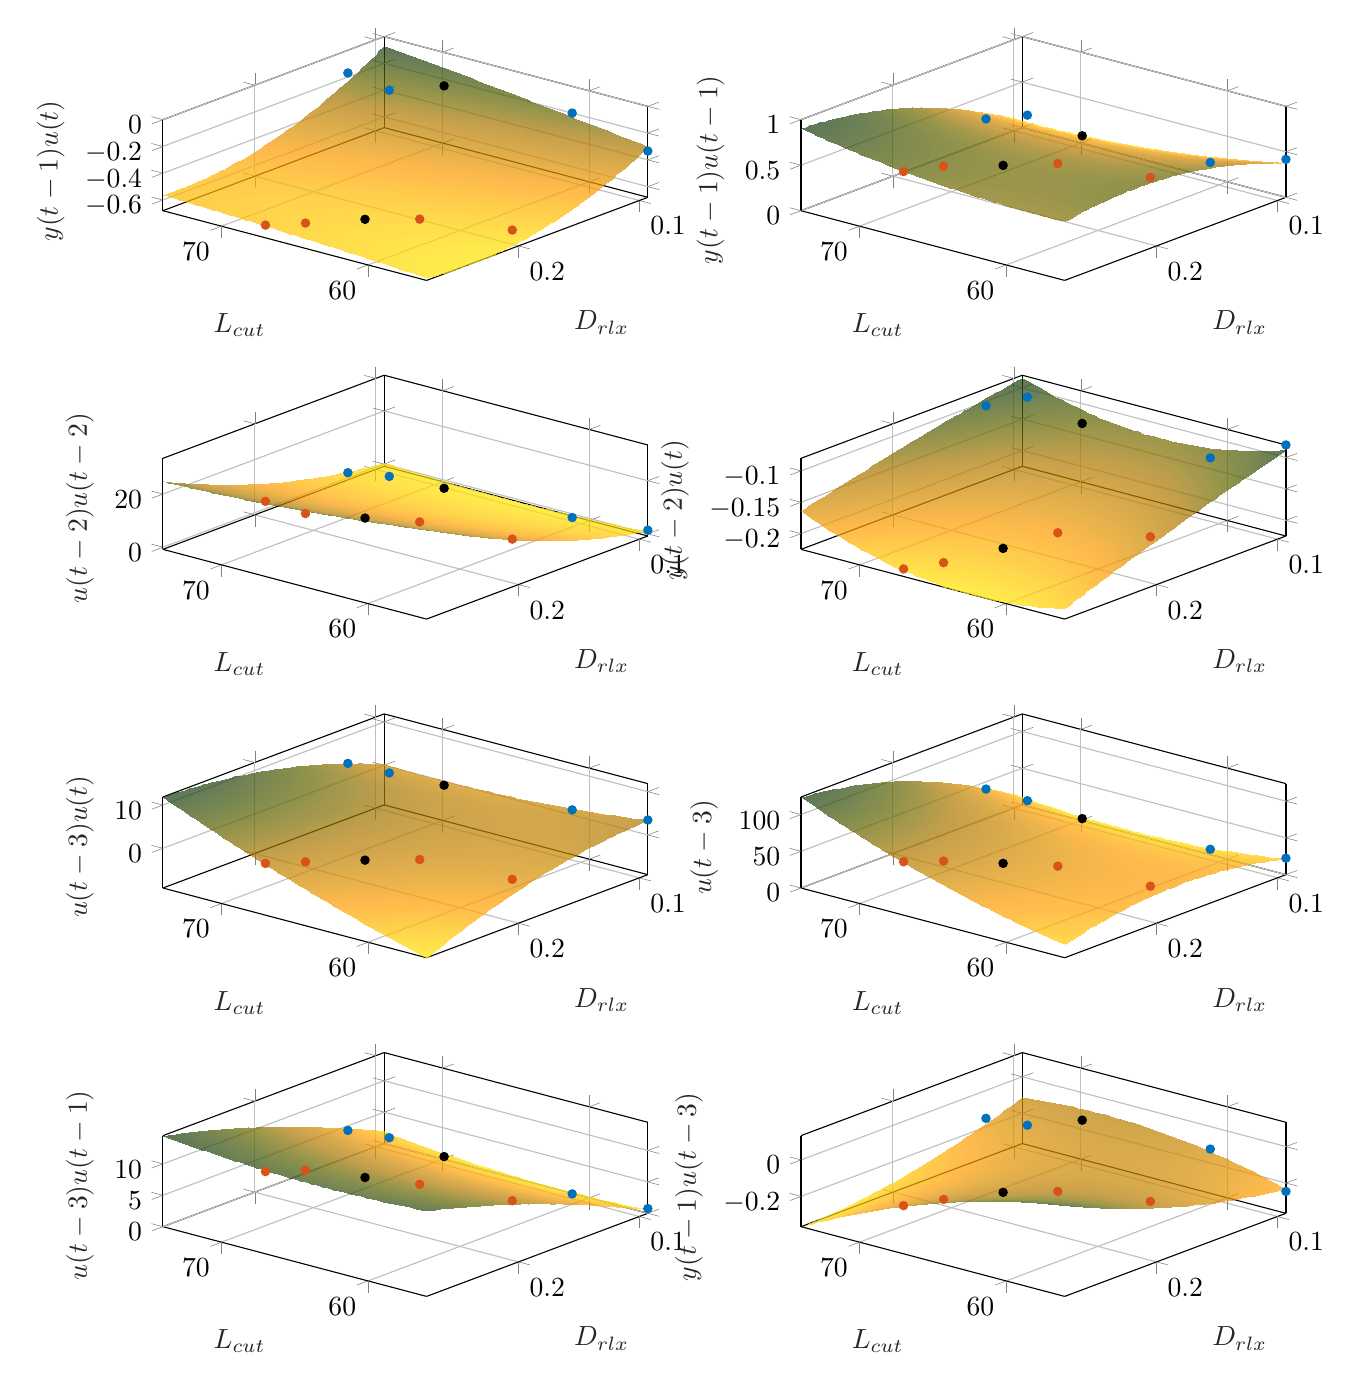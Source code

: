 % This file was created by matlab2tikz.
%
\definecolor{mycolor1}{rgb}{0.0,0.447,0.741}%
\definecolor{mycolor2}{rgb}{0.85,0.325,0.098}%
%
\begin{tikzpicture}

\begin{axis}[%
width=6.159cm,
height=3.097cm,
at={(0cm,12.903cm)},
scale only axis,
xmin=56,
xmax=74,
tick align=outside,
xlabel style={font=\color{white!15!black}},
xlabel={$L_{cut}$},
ymin=0.093,
ymax=0.276,
ylabel style={font=\color{white!15!black}},
ylabel={$D_{rlx}$},
zmin=-0.68,
zmax=0,
zlabel style={font=\color{white!15!black}},
zlabel={$y(t-1)u(t)$},
view={-140}{50},
axis background/.style={fill=white},
xmajorgrids,
ymajorgrids,
zmajorgrids
]
\addplot3[only marks, mark=*, mark options={}, mark size=1.5pt, color=mycolor1, fill=mycolor1] table[row sep=crcr]{%
x	y	z\\
74	0.123	-0.17\\
72	0.113	-0.275\\
61	0.095	-0.188\\
56	0.093	-0.334\\
};
\addplot3[only marks, mark=*, mark options={}, mark size=1.5pt, color=mycolor2, fill=mycolor2] table[row sep=crcr]{%
x	y	z\\
67	0.276	-0.585\\
66	0.255	-0.612\\
62	0.209	-0.623\\
57	0.193	-0.614\\
};
\addplot3[only marks, mark=*, mark options={}, mark size=1.5pt, color=black, fill=black] table[row sep=crcr]{%
x	y	z\\
69	0.104	-0.186\\
};
\addplot3[only marks, mark=*, mark options={}, mark size=1.5pt, color=black, fill=black] table[row sep=crcr]{%
x	y	z\\
64	0.23	-0.611\\
};

\addplot3[%
surf,
fill opacity=0.7, shader=interp, colormap={mymap}{[1pt] rgb(0pt)=(1,0.906,0); rgb(1pt)=(1,0.902,0); rgb(2pt)=(1,0.898,0); rgb(3pt)=(1,0.894,0); rgb(4pt)=(1,0.89,0); rgb(5pt)=(1,0.886,0); rgb(6pt)=(1,0.882,0); rgb(7pt)=(1,0.879,0); rgb(8pt)=(1,0.875,0); rgb(9pt)=(1,0.871,0); rgb(10pt)=(1,0.867,0); rgb(11pt)=(1,0.863,0); rgb(12pt)=(1,0.859,0); rgb(13pt)=(1,0.855,0); rgb(14pt)=(1,0.852,0); rgb(15pt)=(1,0.848,0); rgb(16pt)=(1,0.844,0); rgb(17pt)=(1,0.84,0); rgb(18pt)=(1,0.836,0); rgb(19pt)=(1,0.832,0); rgb(20pt)=(1,0.829,0); rgb(21pt)=(1,0.825,0); rgb(22pt)=(1,0.821,0); rgb(23pt)=(1,0.817,0); rgb(24pt)=(1,0.814,0); rgb(25pt)=(1,0.81,0); rgb(26pt)=(1,0.806,0); rgb(27pt)=(1,0.802,0); rgb(28pt)=(1,0.798,0); rgb(29pt)=(1,0.795,0); rgb(30pt)=(1,0.791,0); rgb(31pt)=(1,0.787,0); rgb(32pt)=(1,0.783,0); rgb(33pt)=(1,0.78,0); rgb(34pt)=(1,0.776,0); rgb(35pt)=(1,0.772,0); rgb(36pt)=(1,0.769,0); rgb(37pt)=(1,0.765,0); rgb(38pt)=(1,0.761,0); rgb(39pt)=(1,0.758,0); rgb(40pt)=(1,0.754,0); rgb(41pt)=(1,0.75,0); rgb(42pt)=(1,0.746,0); rgb(43pt)=(1,0.743,0); rgb(44pt)=(1,0.739,0); rgb(45pt)=(1,0.736,0); rgb(46pt)=(1,0.732,0); rgb(47pt)=(1,0.728,0); rgb(48pt)=(1,0.725,0); rgb(49pt)=(1,0.721,0); rgb(50pt)=(1,0.717,0); rgb(51pt)=(1,0.714,0); rgb(52pt)=(1.0,0.71,0); rgb(53pt)=(1.0,0.706,0); rgb(54pt)=(1.0,0.703,0); rgb(55pt)=(1.0,0.699,0); rgb(56pt)=(1.0,0.695,0); rgb(57pt)=(1.0,0.691,0); rgb(58pt)=(1.0,0.687,0); rgb(59pt)=(1.0,0.683,0); rgb(60pt)=(0.999,0.679,0); rgb(61pt)=(0.999,0.675,0); rgb(62pt)=(0.999,0.672,0); rgb(63pt)=(0.999,0.668,0); rgb(64pt)=(0.999,0.664,0); rgb(65pt)=(0.999,0.66,0); rgb(66pt)=(0.999,0.656,0); rgb(67pt)=(0.998,0.653,0); rgb(68pt)=(0.998,0.649,0); rgb(69pt)=(0.998,0.646,0); rgb(70pt)=(0.998,0.642,0); rgb(71pt)=(0.998,0.639,0); rgb(72pt)=(0.997,0.636,0); rgb(73pt)=(0.997,0.633,0); rgb(74pt)=(0.997,0.63,0); rgb(75pt)=(0.997,0.627,0); rgb(76pt)=(0.996,0.625,0); rgb(77pt)=(0.996,0.622,0); rgb(78pt)=(0.995,0.62,0); rgb(79pt)=(0.993,0.618,0); rgb(80pt)=(0.991,0.616,0); rgb(81pt)=(0.989,0.614,0); rgb(82pt)=(0.986,0.611,0); rgb(83pt)=(0.982,0.61,0); rgb(84pt)=(0.979,0.608,0); rgb(85pt)=(0.974,0.606,0); rgb(86pt)=(0.97,0.604,0); rgb(87pt)=(0.965,0.602,0); rgb(88pt)=(0.96,0.601,0); rgb(89pt)=(0.955,0.599,0); rgb(90pt)=(0.95,0.597,0); rgb(91pt)=(0.944,0.595,0); rgb(92pt)=(0.939,0.594,0); rgb(93pt)=(0.933,0.592,0); rgb(94pt)=(0.927,0.591,0); rgb(95pt)=(0.922,0.589,0); rgb(96pt)=(0.916,0.587,0); rgb(97pt)=(0.911,0.585,0); rgb(98pt)=(0.905,0.584,0); rgb(99pt)=(0.9,0.582,0); rgb(100pt)=(0.895,0.58,0); rgb(101pt)=(0.891,0.578,0); rgb(102pt)=(0.886,0.576,0); rgb(103pt)=(0.882,0.575,0); rgb(104pt)=(0.878,0.573,0); rgb(105pt)=(0.874,0.571,0); rgb(106pt)=(0.869,0.569,0); rgb(107pt)=(0.865,0.567,0); rgb(108pt)=(0.861,0.565,0); rgb(109pt)=(0.857,0.563,0); rgb(110pt)=(0.852,0.561,0); rgb(111pt)=(0.848,0.559,0); rgb(112pt)=(0.844,0.557,0); rgb(113pt)=(0.84,0.555,0); rgb(114pt)=(0.836,0.553,0); rgb(115pt)=(0.832,0.551,0); rgb(116pt)=(0.827,0.549,0); rgb(117pt)=(0.823,0.547,0); rgb(118pt)=(0.819,0.545,0); rgb(119pt)=(0.815,0.543,0); rgb(120pt)=(0.811,0.541,0); rgb(121pt)=(0.807,0.539,0); rgb(122pt)=(0.803,0.537,0); rgb(123pt)=(0.799,0.535,0); rgb(124pt)=(0.794,0.533,0); rgb(125pt)=(0.79,0.531,0); rgb(126pt)=(0.786,0.528,0); rgb(127pt)=(0.782,0.526,0); rgb(128pt)=(0.778,0.524,0); rgb(129pt)=(0.775,0.522,0); rgb(130pt)=(0.771,0.52,0); rgb(131pt)=(0.767,0.518,0); rgb(132pt)=(0.763,0.516,0); rgb(133pt)=(0.76,0.514,0); rgb(134pt)=(0.756,0.512,0); rgb(135pt)=(0.753,0.51,0); rgb(136pt)=(0.749,0.508,0); rgb(137pt)=(0.746,0.506,0); rgb(138pt)=(0.742,0.504,0); rgb(139pt)=(0.739,0.502,0); rgb(140pt)=(0.735,0.5,0); rgb(141pt)=(0.732,0.498,0); rgb(142pt)=(0.728,0.496,0); rgb(143pt)=(0.725,0.494,0); rgb(144pt)=(0.721,0.492,0); rgb(145pt)=(0.717,0.49,0); rgb(146pt)=(0.713,0.488,0); rgb(147pt)=(0.709,0.486,0); rgb(148pt)=(0.705,0.484,0); rgb(149pt)=(0.701,0.482,0); rgb(150pt)=(0.696,0.48,0); rgb(151pt)=(0.692,0.478,0); rgb(152pt)=(0.687,0.476,0); rgb(153pt)=(0.682,0.475,0); rgb(154pt)=(0.677,0.473,0); rgb(155pt)=(0.672,0.471,0); rgb(156pt)=(0.666,0.469,0); rgb(157pt)=(0.66,0.467,0); rgb(158pt)=(0.653,0.466,0); rgb(159pt)=(0.647,0.464,0); rgb(160pt)=(0.64,0.462,0); rgb(161pt)=(0.633,0.461,0); rgb(162pt)=(0.626,0.459,0); rgb(163pt)=(0.618,0.458,0); rgb(164pt)=(0.611,0.456,0); rgb(165pt)=(0.603,0.454,0); rgb(166pt)=(0.596,0.453,0); rgb(167pt)=(0.588,0.451,0); rgb(168pt)=(0.58,0.45,0); rgb(169pt)=(0.572,0.448,0); rgb(170pt)=(0.565,0.446,0); rgb(171pt)=(0.557,0.445,0); rgb(172pt)=(0.549,0.443,0); rgb(173pt)=(0.541,0.441,0); rgb(174pt)=(0.534,0.44,0); rgb(175pt)=(0.527,0.438,0); rgb(176pt)=(0.519,0.436,0); rgb(177pt)=(0.512,0.434,0); rgb(178pt)=(0.505,0.432,0); rgb(179pt)=(0.499,0.43,3.925e-06); rgb(180pt)=(0.492,0.429,3.5e-05); rgb(181pt)=(0.485,0.427,9.631e-05); rgb(182pt)=(0.479,0.425,0.0); rgb(183pt)=(0.472,0.423,0.0); rgb(184pt)=(0.466,0.421,0.0); rgb(185pt)=(0.459,0.419,0.001); rgb(186pt)=(0.452,0.417,0.001); rgb(187pt)=(0.446,0.414,0.001); rgb(188pt)=(0.439,0.412,0.001); rgb(189pt)=(0.433,0.41,0.002); rgb(190pt)=(0.427,0.408,0.002); rgb(191pt)=(0.42,0.406,0.002); rgb(192pt)=(0.414,0.404,0.003); rgb(193pt)=(0.407,0.402,0.003); rgb(194pt)=(0.401,0.399,0.003); rgb(195pt)=(0.395,0.397,0.004); rgb(196pt)=(0.389,0.395,0.004); rgb(197pt)=(0.383,0.393,0.004); rgb(198pt)=(0.377,0.39,0.005); rgb(199pt)=(0.371,0.388,0.005); rgb(200pt)=(0.365,0.386,0.006); rgb(201pt)=(0.359,0.383,0.006); rgb(202pt)=(0.353,0.381,0.007); rgb(203pt)=(0.347,0.379,0.007); rgb(204pt)=(0.341,0.376,0.008); rgb(205pt)=(0.335,0.374,0.008); rgb(206pt)=(0.33,0.372,0.009); rgb(207pt)=(0.324,0.369,0.01); rgb(208pt)=(0.319,0.367,0.012); rgb(209pt)=(0.313,0.364,0.013); rgb(210pt)=(0.308,0.362,0.014); rgb(211pt)=(0.302,0.359,0.016); rgb(212pt)=(0.297,0.357,0.018); rgb(213pt)=(0.292,0.354,0.02); rgb(214pt)=(0.286,0.351,0.022); rgb(215pt)=(0.281,0.349,0.024); rgb(216pt)=(0.276,0.346,0.026); rgb(217pt)=(0.271,0.344,0.028); rgb(218pt)=(0.265,0.341,0.03); rgb(219pt)=(0.26,0.338,0.032); rgb(220pt)=(0.255,0.335,0.034); rgb(221pt)=(0.25,0.333,0.036); rgb(222pt)=(0.245,0.33,0.038); rgb(223pt)=(0.24,0.327,0.04); rgb(224pt)=(0.235,0.325,0.042); rgb(225pt)=(0.23,0.322,0.044); rgb(226pt)=(0.225,0.319,0.046); rgb(227pt)=(0.22,0.317,0.048); rgb(228pt)=(0.215,0.314,0.049); rgb(229pt)=(0.21,0.311,0.05); rgb(230pt)=(0.205,0.308,0.052); rgb(231pt)=(0.201,0.306,0.053); rgb(232pt)=(0.196,0.303,0.054); rgb(233pt)=(0.191,0.3,0.055); rgb(234pt)=(0.186,0.298,0.056); rgb(235pt)=(0.181,0.295,0.057); rgb(236pt)=(0.176,0.292,0.058); rgb(237pt)=(0.172,0.289,0.06); rgb(238pt)=(0.167,0.287,0.061); rgb(239pt)=(0.162,0.284,0.062); rgb(240pt)=(0.158,0.281,0.063); rgb(241pt)=(0.153,0.278,0.064); rgb(242pt)=(0.148,0.276,0.065); rgb(243pt)=(0.144,0.273,0.066); rgb(244pt)=(0.139,0.27,0.066); rgb(245pt)=(0.135,0.267,0.067); rgb(246pt)=(0.13,0.265,0.068); rgb(247pt)=(0.125,0.262,0.069); rgb(248pt)=(0.121,0.259,0.07); rgb(249pt)=(0.116,0.256,0.071); rgb(250pt)=(0.112,0.253,0.071); rgb(251pt)=(0.108,0.251,0.072); rgb(252pt)=(0.103,0.248,0.073); rgb(253pt)=(0.099,0.245,0.073); rgb(254pt)=(0.095,0.242,0.074); rgb(255pt)=(0.09,0.239,0.075)}, mesh/rows=49]
table[row sep=crcr, point meta=\thisrow{c}] {%
%
x	y	z	c\\
56	0.093	-0.302	-0.302\\
56	0.097	-0.32	-0.32\\
56	0.1	-0.338	-0.338\\
56	0.104	-0.355	-0.355\\
56	0.108	-0.372	-0.372\\
56	0.111	-0.389	-0.389\\
56	0.115	-0.405	-0.405\\
56	0.119	-0.421	-0.421\\
56	0.122	-0.436	-0.436\\
56	0.126	-0.451	-0.451\\
56	0.13	-0.465	-0.465\\
56	0.133	-0.479	-0.479\\
56	0.137	-0.492	-0.492\\
56	0.141	-0.505	-0.505\\
56	0.144	-0.517	-0.517\\
56	0.148	-0.529	-0.529\\
56	0.152	-0.541	-0.541\\
56	0.155	-0.552	-0.552\\
56	0.159	-0.562	-0.562\\
56	0.163	-0.573	-0.573\\
56	0.166	-0.582	-0.582\\
56	0.17	-0.592	-0.592\\
56	0.174	-0.6	-0.6\\
56	0.177	-0.609	-0.609\\
56	0.181	-0.617	-0.617\\
56	0.184	-0.624	-0.624\\
56	0.188	-0.631	-0.631\\
56	0.192	-0.637	-0.637\\
56	0.195	-0.643	-0.643\\
56	0.199	-0.649	-0.649\\
56	0.203	-0.654	-0.654\\
56	0.206	-0.659	-0.659\\
56	0.21	-0.663	-0.663\\
56	0.214	-0.667	-0.667\\
56	0.217	-0.67	-0.67\\
56	0.221	-0.673	-0.673\\
56	0.225	-0.675	-0.675\\
56	0.228	-0.677	-0.677\\
56	0.232	-0.679	-0.679\\
56	0.236	-0.68	-0.68\\
56	0.239	-0.68	-0.68\\
56	0.243	-0.68	-0.68\\
56	0.247	-0.68	-0.68\\
56	0.25	-0.679	-0.679\\
56	0.254	-0.678	-0.678\\
56	0.258	-0.676	-0.676\\
56	0.261	-0.674	-0.674\\
56	0.265	-0.671	-0.671\\
56	0.269	-0.668	-0.668\\
56	0.272	-0.664	-0.664\\
56	0.276	-0.66	-0.66\\
56.375	0.093	-0.296	-0.296\\
56.375	0.097	-0.314	-0.314\\
56.375	0.1	-0.332	-0.332\\
56.375	0.104	-0.35	-0.35\\
56.375	0.108	-0.367	-0.367\\
56.375	0.111	-0.384	-0.384\\
56.375	0.115	-0.4	-0.4\\
56.375	0.119	-0.416	-0.416\\
56.375	0.122	-0.431	-0.431\\
56.375	0.126	-0.446	-0.446\\
56.375	0.13	-0.46	-0.46\\
56.375	0.133	-0.474	-0.474\\
56.375	0.137	-0.487	-0.487\\
56.375	0.141	-0.5	-0.5\\
56.375	0.144	-0.513	-0.513\\
56.375	0.148	-0.525	-0.525\\
56.375	0.152	-0.536	-0.536\\
56.375	0.155	-0.547	-0.547\\
56.375	0.159	-0.558	-0.558\\
56.375	0.163	-0.568	-0.568\\
56.375	0.166	-0.578	-0.578\\
56.375	0.17	-0.587	-0.587\\
56.375	0.174	-0.596	-0.596\\
56.375	0.177	-0.604	-0.604\\
56.375	0.181	-0.612	-0.612\\
56.375	0.184	-0.62	-0.62\\
56.375	0.188	-0.627	-0.627\\
56.375	0.192	-0.633	-0.633\\
56.375	0.195	-0.639	-0.639\\
56.375	0.199	-0.645	-0.645\\
56.375	0.203	-0.65	-0.65\\
56.375	0.206	-0.655	-0.655\\
56.375	0.21	-0.659	-0.659\\
56.375	0.214	-0.663	-0.663\\
56.375	0.217	-0.666	-0.666\\
56.375	0.221	-0.669	-0.669\\
56.375	0.225	-0.672	-0.672\\
56.375	0.228	-0.674	-0.674\\
56.375	0.232	-0.675	-0.675\\
56.375	0.236	-0.676	-0.676\\
56.375	0.239	-0.677	-0.677\\
56.375	0.243	-0.677	-0.677\\
56.375	0.247	-0.677	-0.677\\
56.375	0.25	-0.676	-0.676\\
56.375	0.254	-0.675	-0.675\\
56.375	0.258	-0.673	-0.673\\
56.375	0.261	-0.671	-0.671\\
56.375	0.265	-0.668	-0.668\\
56.375	0.269	-0.665	-0.665\\
56.375	0.272	-0.662	-0.662\\
56.375	0.276	-0.658	-0.658\\
56.75	0.093	-0.291	-0.291\\
56.75	0.097	-0.309	-0.309\\
56.75	0.1	-0.327	-0.327\\
56.75	0.104	-0.345	-0.345\\
56.75	0.108	-0.362	-0.362\\
56.75	0.111	-0.379	-0.379\\
56.75	0.115	-0.395	-0.395\\
56.75	0.119	-0.41	-0.41\\
56.75	0.122	-0.426	-0.426\\
56.75	0.126	-0.441	-0.441\\
56.75	0.13	-0.455	-0.455\\
56.75	0.133	-0.469	-0.469\\
56.75	0.137	-0.482	-0.482\\
56.75	0.141	-0.495	-0.495\\
56.75	0.144	-0.508	-0.508\\
56.75	0.148	-0.52	-0.52\\
56.75	0.152	-0.532	-0.532\\
56.75	0.155	-0.543	-0.543\\
56.75	0.159	-0.554	-0.554\\
56.75	0.163	-0.564	-0.564\\
56.75	0.166	-0.574	-0.574\\
56.75	0.17	-0.583	-0.583\\
56.75	0.174	-0.592	-0.592\\
56.75	0.177	-0.6	-0.6\\
56.75	0.181	-0.608	-0.608\\
56.75	0.184	-0.616	-0.616\\
56.75	0.188	-0.623	-0.623\\
56.75	0.192	-0.629	-0.629\\
56.75	0.195	-0.636	-0.636\\
56.75	0.199	-0.641	-0.641\\
56.75	0.203	-0.646	-0.646\\
56.75	0.206	-0.651	-0.651\\
56.75	0.21	-0.656	-0.656\\
56.75	0.214	-0.659	-0.659\\
56.75	0.217	-0.663	-0.663\\
56.75	0.221	-0.666	-0.666\\
56.75	0.225	-0.668	-0.668\\
56.75	0.228	-0.67	-0.67\\
56.75	0.232	-0.672	-0.672\\
56.75	0.236	-0.673	-0.673\\
56.75	0.239	-0.674	-0.674\\
56.75	0.243	-0.674	-0.674\\
56.75	0.247	-0.674	-0.674\\
56.75	0.25	-0.673	-0.673\\
56.75	0.254	-0.672	-0.672\\
56.75	0.258	-0.67	-0.67\\
56.75	0.261	-0.668	-0.668\\
56.75	0.265	-0.665	-0.665\\
56.75	0.269	-0.662	-0.662\\
56.75	0.272	-0.659	-0.659\\
56.75	0.276	-0.655	-0.655\\
57.125	0.093	-0.285	-0.285\\
57.125	0.097	-0.304	-0.304\\
57.125	0.1	-0.322	-0.322\\
57.125	0.104	-0.339	-0.339\\
57.125	0.108	-0.357	-0.357\\
57.125	0.111	-0.373	-0.373\\
57.125	0.115	-0.39	-0.39\\
57.125	0.119	-0.405	-0.405\\
57.125	0.122	-0.421	-0.421\\
57.125	0.126	-0.436	-0.436\\
57.125	0.13	-0.45	-0.45\\
57.125	0.133	-0.464	-0.464\\
57.125	0.137	-0.478	-0.478\\
57.125	0.141	-0.491	-0.491\\
57.125	0.144	-0.503	-0.503\\
57.125	0.148	-0.515	-0.515\\
57.125	0.152	-0.527	-0.527\\
57.125	0.155	-0.538	-0.538\\
57.125	0.159	-0.549	-0.549\\
57.125	0.163	-0.559	-0.559\\
57.125	0.166	-0.569	-0.569\\
57.125	0.17	-0.579	-0.579\\
57.125	0.174	-0.588	-0.588\\
57.125	0.177	-0.596	-0.596\\
57.125	0.181	-0.604	-0.604\\
57.125	0.184	-0.612	-0.612\\
57.125	0.188	-0.619	-0.619\\
57.125	0.192	-0.625	-0.625\\
57.125	0.195	-0.632	-0.632\\
57.125	0.199	-0.637	-0.637\\
57.125	0.203	-0.643	-0.643\\
57.125	0.206	-0.648	-0.648\\
57.125	0.21	-0.652	-0.652\\
57.125	0.214	-0.656	-0.656\\
57.125	0.217	-0.659	-0.659\\
57.125	0.221	-0.662	-0.662\\
57.125	0.225	-0.665	-0.665\\
57.125	0.228	-0.667	-0.667\\
57.125	0.232	-0.668	-0.668\\
57.125	0.236	-0.67	-0.67\\
57.125	0.239	-0.67	-0.67\\
57.125	0.243	-0.671	-0.671\\
57.125	0.247	-0.67	-0.67\\
57.125	0.25	-0.67	-0.67\\
57.125	0.254	-0.669	-0.669\\
57.125	0.258	-0.667	-0.667\\
57.125	0.261	-0.665	-0.665\\
57.125	0.265	-0.663	-0.663\\
57.125	0.269	-0.66	-0.66\\
57.125	0.272	-0.656	-0.656\\
57.125	0.276	-0.652	-0.652\\
57.5	0.093	-0.28	-0.28\\
57.5	0.097	-0.298	-0.298\\
57.5	0.1	-0.317	-0.317\\
57.5	0.104	-0.334	-0.334\\
57.5	0.108	-0.351	-0.351\\
57.5	0.111	-0.368	-0.368\\
57.5	0.115	-0.385	-0.385\\
57.5	0.119	-0.4	-0.4\\
57.5	0.122	-0.416	-0.416\\
57.5	0.126	-0.431	-0.431\\
57.5	0.13	-0.445	-0.445\\
57.5	0.133	-0.459	-0.459\\
57.5	0.137	-0.473	-0.473\\
57.5	0.141	-0.486	-0.486\\
57.5	0.144	-0.499	-0.499\\
57.5	0.148	-0.511	-0.511\\
57.5	0.152	-0.523	-0.523\\
57.5	0.155	-0.534	-0.534\\
57.5	0.159	-0.545	-0.545\\
57.5	0.163	-0.555	-0.555\\
57.5	0.166	-0.565	-0.565\\
57.5	0.17	-0.574	-0.574\\
57.5	0.174	-0.583	-0.583\\
57.5	0.177	-0.592	-0.592\\
57.5	0.181	-0.6	-0.6\\
57.5	0.184	-0.608	-0.608\\
57.5	0.188	-0.615	-0.615\\
57.5	0.192	-0.622	-0.622\\
57.5	0.195	-0.628	-0.628\\
57.5	0.199	-0.634	-0.634\\
57.5	0.203	-0.639	-0.639\\
57.5	0.206	-0.644	-0.644\\
57.5	0.21	-0.648	-0.648\\
57.5	0.214	-0.652	-0.652\\
57.5	0.217	-0.656	-0.656\\
57.5	0.221	-0.659	-0.659\\
57.5	0.225	-0.661	-0.661\\
57.5	0.228	-0.664	-0.664\\
57.5	0.232	-0.665	-0.665\\
57.5	0.236	-0.666	-0.666\\
57.5	0.239	-0.667	-0.667\\
57.5	0.243	-0.667	-0.667\\
57.5	0.247	-0.667	-0.667\\
57.5	0.25	-0.667	-0.667\\
57.5	0.254	-0.666	-0.666\\
57.5	0.258	-0.664	-0.664\\
57.5	0.261	-0.662	-0.662\\
57.5	0.265	-0.66	-0.66\\
57.5	0.269	-0.657	-0.657\\
57.5	0.272	-0.653	-0.653\\
57.5	0.276	-0.65	-0.65\\
57.875	0.093	-0.274	-0.274\\
57.875	0.097	-0.293	-0.293\\
57.875	0.1	-0.311	-0.311\\
57.875	0.104	-0.329	-0.329\\
57.875	0.108	-0.346	-0.346\\
57.875	0.111	-0.363	-0.363\\
57.875	0.115	-0.38	-0.38\\
57.875	0.119	-0.395	-0.395\\
57.875	0.122	-0.411	-0.411\\
57.875	0.126	-0.426	-0.426\\
57.875	0.13	-0.44	-0.44\\
57.875	0.133	-0.455	-0.455\\
57.875	0.137	-0.468	-0.468\\
57.875	0.141	-0.481	-0.481\\
57.875	0.144	-0.494	-0.494\\
57.875	0.148	-0.506	-0.506\\
57.875	0.152	-0.518	-0.518\\
57.875	0.155	-0.529	-0.529\\
57.875	0.159	-0.54	-0.54\\
57.875	0.163	-0.551	-0.551\\
57.875	0.166	-0.561	-0.561\\
57.875	0.17	-0.57	-0.57\\
57.875	0.174	-0.579	-0.579\\
57.875	0.177	-0.588	-0.588\\
57.875	0.181	-0.596	-0.596\\
57.875	0.184	-0.604	-0.604\\
57.875	0.188	-0.611	-0.611\\
57.875	0.192	-0.618	-0.618\\
57.875	0.195	-0.624	-0.624\\
57.875	0.199	-0.63	-0.63\\
57.875	0.203	-0.635	-0.635\\
57.875	0.206	-0.64	-0.64\\
57.875	0.21	-0.645	-0.645\\
57.875	0.214	-0.649	-0.649\\
57.875	0.217	-0.652	-0.652\\
57.875	0.221	-0.655	-0.655\\
57.875	0.225	-0.658	-0.658\\
57.875	0.228	-0.66	-0.66\\
57.875	0.232	-0.662	-0.662\\
57.875	0.236	-0.663	-0.663\\
57.875	0.239	-0.664	-0.664\\
57.875	0.243	-0.664	-0.664\\
57.875	0.247	-0.664	-0.664\\
57.875	0.25	-0.664	-0.664\\
57.875	0.254	-0.663	-0.663\\
57.875	0.258	-0.661	-0.661\\
57.875	0.261	-0.659	-0.659\\
57.875	0.265	-0.657	-0.657\\
57.875	0.269	-0.654	-0.654\\
57.875	0.272	-0.651	-0.651\\
57.875	0.276	-0.647	-0.647\\
58.25	0.093	-0.269	-0.269\\
58.25	0.097	-0.288	-0.288\\
58.25	0.1	-0.306	-0.306\\
58.25	0.104	-0.324	-0.324\\
58.25	0.108	-0.341	-0.341\\
58.25	0.111	-0.358	-0.358\\
58.25	0.115	-0.374	-0.374\\
58.25	0.119	-0.39	-0.39\\
58.25	0.122	-0.406	-0.406\\
58.25	0.126	-0.421	-0.421\\
58.25	0.13	-0.436	-0.436\\
58.25	0.133	-0.45	-0.45\\
58.25	0.137	-0.463	-0.463\\
58.25	0.141	-0.477	-0.477\\
58.25	0.144	-0.489	-0.489\\
58.25	0.148	-0.502	-0.502\\
58.25	0.152	-0.514	-0.514\\
58.25	0.155	-0.525	-0.525\\
58.25	0.159	-0.536	-0.536\\
58.25	0.163	-0.546	-0.546\\
58.25	0.166	-0.556	-0.556\\
58.25	0.17	-0.566	-0.566\\
58.25	0.174	-0.575	-0.575\\
58.25	0.177	-0.584	-0.584\\
58.25	0.181	-0.592	-0.592\\
58.25	0.184	-0.6	-0.6\\
58.25	0.188	-0.607	-0.607\\
58.25	0.192	-0.614	-0.614\\
58.25	0.195	-0.62	-0.62\\
58.25	0.199	-0.626	-0.626\\
58.25	0.203	-0.632	-0.632\\
58.25	0.206	-0.637	-0.637\\
58.25	0.21	-0.641	-0.641\\
58.25	0.214	-0.645	-0.645\\
58.25	0.217	-0.649	-0.649\\
58.25	0.221	-0.652	-0.652\\
58.25	0.225	-0.655	-0.655\\
58.25	0.228	-0.657	-0.657\\
58.25	0.232	-0.659	-0.659\\
58.25	0.236	-0.66	-0.66\\
58.25	0.239	-0.661	-0.661\\
58.25	0.243	-0.661	-0.661\\
58.25	0.247	-0.661	-0.661\\
58.25	0.25	-0.661	-0.661\\
58.25	0.254	-0.66	-0.66\\
58.25	0.258	-0.658	-0.658\\
58.25	0.261	-0.657	-0.657\\
58.25	0.265	-0.654	-0.654\\
58.25	0.269	-0.651	-0.651\\
58.25	0.272	-0.648	-0.648\\
58.25	0.276	-0.644	-0.644\\
58.625	0.093	-0.264	-0.264\\
58.625	0.097	-0.282	-0.282\\
58.625	0.1	-0.301	-0.301\\
58.625	0.104	-0.319	-0.319\\
58.625	0.108	-0.336	-0.336\\
58.625	0.111	-0.353	-0.353\\
58.625	0.115	-0.369	-0.369\\
58.625	0.119	-0.386	-0.386\\
58.625	0.122	-0.401	-0.401\\
58.625	0.126	-0.416	-0.416\\
58.625	0.13	-0.431	-0.431\\
58.625	0.133	-0.445	-0.445\\
58.625	0.137	-0.459	-0.459\\
58.625	0.141	-0.472	-0.472\\
58.625	0.144	-0.485	-0.485\\
58.625	0.148	-0.497	-0.497\\
58.625	0.152	-0.509	-0.509\\
58.625	0.155	-0.521	-0.521\\
58.625	0.159	-0.532	-0.532\\
58.625	0.163	-0.542	-0.542\\
58.625	0.166	-0.552	-0.552\\
58.625	0.17	-0.562	-0.562\\
58.625	0.174	-0.571	-0.571\\
58.625	0.177	-0.58	-0.58\\
58.625	0.181	-0.588	-0.588\\
58.625	0.184	-0.596	-0.596\\
58.625	0.188	-0.603	-0.603\\
58.625	0.192	-0.61	-0.61\\
58.625	0.195	-0.616	-0.616\\
58.625	0.199	-0.622	-0.622\\
58.625	0.203	-0.628	-0.628\\
58.625	0.206	-0.633	-0.633\\
58.625	0.21	-0.638	-0.638\\
58.625	0.214	-0.642	-0.642\\
58.625	0.217	-0.645	-0.645\\
58.625	0.221	-0.649	-0.649\\
58.625	0.225	-0.651	-0.651\\
58.625	0.228	-0.654	-0.654\\
58.625	0.232	-0.655	-0.655\\
58.625	0.236	-0.657	-0.657\\
58.625	0.239	-0.658	-0.658\\
58.625	0.243	-0.658	-0.658\\
58.625	0.247	-0.658	-0.658\\
58.625	0.25	-0.658	-0.658\\
58.625	0.254	-0.657	-0.657\\
58.625	0.258	-0.656	-0.656\\
58.625	0.261	-0.654	-0.654\\
58.625	0.265	-0.651	-0.651\\
58.625	0.269	-0.649	-0.649\\
58.625	0.272	-0.646	-0.646\\
58.625	0.276	-0.642	-0.642\\
59	0.093	-0.258	-0.258\\
59	0.097	-0.277	-0.277\\
59	0.1	-0.296	-0.296\\
59	0.104	-0.314	-0.314\\
59	0.108	-0.331	-0.331\\
59	0.111	-0.348	-0.348\\
59	0.115	-0.365	-0.365\\
59	0.119	-0.381	-0.381\\
59	0.122	-0.396	-0.396\\
59	0.126	-0.411	-0.411\\
59	0.13	-0.426	-0.426\\
59	0.133	-0.44	-0.44\\
59	0.137	-0.454	-0.454\\
59	0.141	-0.468	-0.468\\
59	0.144	-0.48	-0.48\\
59	0.148	-0.493	-0.493\\
59	0.152	-0.505	-0.505\\
59	0.155	-0.516	-0.516\\
59	0.159	-0.527	-0.527\\
59	0.163	-0.538	-0.538\\
59	0.166	-0.548	-0.548\\
59	0.17	-0.558	-0.558\\
59	0.174	-0.567	-0.567\\
59	0.177	-0.576	-0.576\\
59	0.181	-0.584	-0.584\\
59	0.184	-0.592	-0.592\\
59	0.188	-0.599	-0.599\\
59	0.192	-0.606	-0.606\\
59	0.195	-0.613	-0.613\\
59	0.199	-0.619	-0.619\\
59	0.203	-0.624	-0.624\\
59	0.206	-0.629	-0.629\\
59	0.21	-0.634	-0.634\\
59	0.214	-0.638	-0.638\\
59	0.217	-0.642	-0.642\\
59	0.221	-0.645	-0.645\\
59	0.225	-0.648	-0.648\\
59	0.228	-0.65	-0.65\\
59	0.232	-0.652	-0.652\\
59	0.236	-0.654	-0.654\\
59	0.239	-0.655	-0.655\\
59	0.243	-0.655	-0.655\\
59	0.247	-0.655	-0.655\\
59	0.25	-0.655	-0.655\\
59	0.254	-0.654	-0.654\\
59	0.258	-0.653	-0.653\\
59	0.261	-0.651	-0.651\\
59	0.265	-0.649	-0.649\\
59	0.269	-0.646	-0.646\\
59	0.272	-0.643	-0.643\\
59	0.276	-0.639	-0.639\\
59.375	0.093	-0.253	-0.253\\
59.375	0.097	-0.272	-0.272\\
59.375	0.1	-0.29	-0.29\\
59.375	0.104	-0.308	-0.308\\
59.375	0.108	-0.326	-0.326\\
59.375	0.111	-0.343	-0.343\\
59.375	0.115	-0.36	-0.36\\
59.375	0.119	-0.376	-0.376\\
59.375	0.122	-0.391	-0.391\\
59.375	0.126	-0.407	-0.407\\
59.375	0.13	-0.421	-0.421\\
59.375	0.133	-0.436	-0.436\\
59.375	0.137	-0.45	-0.45\\
59.375	0.141	-0.463	-0.463\\
59.375	0.144	-0.476	-0.476\\
59.375	0.148	-0.488	-0.488\\
59.375	0.152	-0.5	-0.5\\
59.375	0.155	-0.512	-0.512\\
59.375	0.159	-0.523	-0.523\\
59.375	0.163	-0.534	-0.534\\
59.375	0.166	-0.544	-0.544\\
59.375	0.17	-0.554	-0.554\\
59.375	0.174	-0.563	-0.563\\
59.375	0.177	-0.572	-0.572\\
59.375	0.181	-0.58	-0.58\\
59.375	0.184	-0.588	-0.588\\
59.375	0.188	-0.595	-0.595\\
59.375	0.192	-0.602	-0.602\\
59.375	0.195	-0.609	-0.609\\
59.375	0.199	-0.615	-0.615\\
59.375	0.203	-0.621	-0.621\\
59.375	0.206	-0.626	-0.626\\
59.375	0.21	-0.631	-0.631\\
59.375	0.214	-0.635	-0.635\\
59.375	0.217	-0.639	-0.639\\
59.375	0.221	-0.642	-0.642\\
59.375	0.225	-0.645	-0.645\\
59.375	0.228	-0.647	-0.647\\
59.375	0.232	-0.649	-0.649\\
59.375	0.236	-0.651	-0.651\\
59.375	0.239	-0.652	-0.652\\
59.375	0.243	-0.652	-0.652\\
59.375	0.247	-0.652	-0.652\\
59.375	0.25	-0.652	-0.652\\
59.375	0.254	-0.651	-0.651\\
59.375	0.258	-0.65	-0.65\\
59.375	0.261	-0.648	-0.648\\
59.375	0.265	-0.646	-0.646\\
59.375	0.269	-0.644	-0.644\\
59.375	0.272	-0.64	-0.64\\
59.375	0.276	-0.637	-0.637\\
59.75	0.093	-0.248	-0.248\\
59.75	0.097	-0.267	-0.267\\
59.75	0.1	-0.285	-0.285\\
59.75	0.104	-0.303	-0.303\\
59.75	0.108	-0.321	-0.321\\
59.75	0.111	-0.338	-0.338\\
59.75	0.115	-0.355	-0.355\\
59.75	0.119	-0.371	-0.371\\
59.75	0.122	-0.387	-0.387\\
59.75	0.126	-0.402	-0.402\\
59.75	0.13	-0.417	-0.417\\
59.75	0.133	-0.431	-0.431\\
59.75	0.137	-0.445	-0.445\\
59.75	0.141	-0.458	-0.458\\
59.75	0.144	-0.471	-0.471\\
59.75	0.148	-0.484	-0.484\\
59.75	0.152	-0.496	-0.496\\
59.75	0.155	-0.508	-0.508\\
59.75	0.159	-0.519	-0.519\\
59.75	0.163	-0.53	-0.53\\
59.75	0.166	-0.54	-0.54\\
59.75	0.17	-0.55	-0.55\\
59.75	0.174	-0.559	-0.559\\
59.75	0.177	-0.568	-0.568\\
59.75	0.181	-0.576	-0.576\\
59.75	0.184	-0.584	-0.584\\
59.75	0.188	-0.592	-0.592\\
59.75	0.192	-0.599	-0.599\\
59.75	0.195	-0.605	-0.605\\
59.75	0.199	-0.611	-0.611\\
59.75	0.203	-0.617	-0.617\\
59.75	0.206	-0.622	-0.622\\
59.75	0.21	-0.627	-0.627\\
59.75	0.214	-0.631	-0.631\\
59.75	0.217	-0.635	-0.635\\
59.75	0.221	-0.639	-0.639\\
59.75	0.225	-0.642	-0.642\\
59.75	0.228	-0.644	-0.644\\
59.75	0.232	-0.646	-0.646\\
59.75	0.236	-0.648	-0.648\\
59.75	0.239	-0.649	-0.649\\
59.75	0.243	-0.649	-0.649\\
59.75	0.247	-0.649	-0.649\\
59.75	0.25	-0.649	-0.649\\
59.75	0.254	-0.648	-0.648\\
59.75	0.258	-0.647	-0.647\\
59.75	0.261	-0.646	-0.646\\
59.75	0.265	-0.644	-0.644\\
59.75	0.269	-0.641	-0.641\\
59.75	0.272	-0.638	-0.638\\
59.75	0.276	-0.634	-0.634\\
60.125	0.093	-0.243	-0.243\\
60.125	0.097	-0.262	-0.262\\
60.125	0.1	-0.28	-0.28\\
60.125	0.104	-0.298	-0.298\\
60.125	0.108	-0.316	-0.316\\
60.125	0.111	-0.333	-0.333\\
60.125	0.115	-0.35	-0.35\\
60.125	0.119	-0.366	-0.366\\
60.125	0.122	-0.382	-0.382\\
60.125	0.126	-0.397	-0.397\\
60.125	0.13	-0.412	-0.412\\
60.125	0.133	-0.426	-0.426\\
60.125	0.137	-0.44	-0.44\\
60.125	0.141	-0.454	-0.454\\
60.125	0.144	-0.467	-0.467\\
60.125	0.148	-0.48	-0.48\\
60.125	0.152	-0.492	-0.492\\
60.125	0.155	-0.503	-0.503\\
60.125	0.159	-0.515	-0.515\\
60.125	0.163	-0.525	-0.525\\
60.125	0.166	-0.536	-0.536\\
60.125	0.17	-0.546	-0.546\\
60.125	0.174	-0.555	-0.555\\
60.125	0.177	-0.564	-0.564\\
60.125	0.181	-0.572	-0.572\\
60.125	0.184	-0.58	-0.58\\
60.125	0.188	-0.588	-0.588\\
60.125	0.192	-0.595	-0.595\\
60.125	0.195	-0.602	-0.602\\
60.125	0.199	-0.608	-0.608\\
60.125	0.203	-0.614	-0.614\\
60.125	0.206	-0.619	-0.619\\
60.125	0.21	-0.624	-0.624\\
60.125	0.214	-0.628	-0.628\\
60.125	0.217	-0.632	-0.632\\
60.125	0.221	-0.635	-0.635\\
60.125	0.225	-0.638	-0.638\\
60.125	0.228	-0.641	-0.641\\
60.125	0.232	-0.643	-0.643\\
60.125	0.236	-0.644	-0.644\\
60.125	0.239	-0.646	-0.646\\
60.125	0.243	-0.646	-0.646\\
60.125	0.247	-0.647	-0.647\\
60.125	0.25	-0.646	-0.646\\
60.125	0.254	-0.646	-0.646\\
60.125	0.258	-0.645	-0.645\\
60.125	0.261	-0.643	-0.643\\
60.125	0.265	-0.641	-0.641\\
60.125	0.269	-0.638	-0.638\\
60.125	0.272	-0.635	-0.635\\
60.125	0.276	-0.632	-0.632\\
60.5	0.093	-0.237	-0.237\\
60.5	0.097	-0.257	-0.257\\
60.5	0.1	-0.275	-0.275\\
60.5	0.104	-0.293	-0.293\\
60.5	0.108	-0.311	-0.311\\
60.5	0.111	-0.328	-0.328\\
60.5	0.115	-0.345	-0.345\\
60.5	0.119	-0.361	-0.361\\
60.5	0.122	-0.377	-0.377\\
60.5	0.126	-0.392	-0.392\\
60.5	0.13	-0.407	-0.407\\
60.5	0.133	-0.422	-0.422\\
60.5	0.137	-0.436	-0.436\\
60.5	0.141	-0.449	-0.449\\
60.5	0.144	-0.463	-0.463\\
60.5	0.148	-0.475	-0.475\\
60.5	0.152	-0.487	-0.487\\
60.5	0.155	-0.499	-0.499\\
60.5	0.159	-0.51	-0.51\\
60.5	0.163	-0.521	-0.521\\
60.5	0.166	-0.532	-0.532\\
60.5	0.17	-0.541	-0.541\\
60.5	0.174	-0.551	-0.551\\
60.5	0.177	-0.56	-0.56\\
60.5	0.181	-0.568	-0.568\\
60.5	0.184	-0.577	-0.577\\
60.5	0.188	-0.584	-0.584\\
60.5	0.192	-0.591	-0.591\\
60.5	0.195	-0.598	-0.598\\
60.5	0.199	-0.604	-0.604\\
60.5	0.203	-0.61	-0.61\\
60.5	0.206	-0.615	-0.615\\
60.5	0.21	-0.62	-0.62\\
60.5	0.214	-0.625	-0.625\\
60.5	0.217	-0.629	-0.629\\
60.5	0.221	-0.632	-0.632\\
60.5	0.225	-0.635	-0.635\\
60.5	0.228	-0.638	-0.638\\
60.5	0.232	-0.64	-0.64\\
60.5	0.236	-0.641	-0.641\\
60.5	0.239	-0.643	-0.643\\
60.5	0.243	-0.643	-0.643\\
60.5	0.247	-0.644	-0.644\\
60.5	0.25	-0.644	-0.644\\
60.5	0.254	-0.643	-0.643\\
60.5	0.258	-0.642	-0.642\\
60.5	0.261	-0.64	-0.64\\
60.5	0.265	-0.638	-0.638\\
60.5	0.269	-0.636	-0.636\\
60.5	0.272	-0.633	-0.633\\
60.5	0.276	-0.63	-0.63\\
60.875	0.093	-0.232	-0.232\\
60.875	0.097	-0.251	-0.251\\
60.875	0.1	-0.27	-0.27\\
60.875	0.104	-0.288	-0.288\\
60.875	0.108	-0.306	-0.306\\
60.875	0.111	-0.323	-0.323\\
60.875	0.115	-0.34	-0.34\\
60.875	0.119	-0.356	-0.356\\
60.875	0.122	-0.372	-0.372\\
60.875	0.126	-0.388	-0.388\\
60.875	0.13	-0.403	-0.403\\
60.875	0.133	-0.417	-0.417\\
60.875	0.137	-0.431	-0.431\\
60.875	0.141	-0.445	-0.445\\
60.875	0.144	-0.458	-0.458\\
60.875	0.148	-0.471	-0.471\\
60.875	0.152	-0.483	-0.483\\
60.875	0.155	-0.495	-0.495\\
60.875	0.159	-0.506	-0.506\\
60.875	0.163	-0.517	-0.517\\
60.875	0.166	-0.528	-0.528\\
60.875	0.17	-0.537	-0.537\\
60.875	0.174	-0.547	-0.547\\
60.875	0.177	-0.556	-0.556\\
60.875	0.181	-0.565	-0.565\\
60.875	0.184	-0.573	-0.573\\
60.875	0.188	-0.58	-0.58\\
60.875	0.192	-0.588	-0.588\\
60.875	0.195	-0.594	-0.594\\
60.875	0.199	-0.601	-0.601\\
60.875	0.203	-0.607	-0.607\\
60.875	0.206	-0.612	-0.612\\
60.875	0.21	-0.617	-0.617\\
60.875	0.214	-0.621	-0.621\\
60.875	0.217	-0.625	-0.625\\
60.875	0.221	-0.629	-0.629\\
60.875	0.225	-0.632	-0.632\\
60.875	0.228	-0.635	-0.635\\
60.875	0.232	-0.637	-0.637\\
60.875	0.236	-0.638	-0.638\\
60.875	0.239	-0.64	-0.64\\
60.875	0.243	-0.641	-0.641\\
60.875	0.247	-0.641	-0.641\\
60.875	0.25	-0.641	-0.641\\
60.875	0.254	-0.64	-0.64\\
60.875	0.258	-0.639	-0.639\\
60.875	0.261	-0.638	-0.638\\
60.875	0.265	-0.636	-0.636\\
60.875	0.269	-0.633	-0.633\\
60.875	0.272	-0.631	-0.631\\
60.875	0.276	-0.627	-0.627\\
61.25	0.093	-0.227	-0.227\\
61.25	0.097	-0.246	-0.246\\
61.25	0.1	-0.265	-0.265\\
61.25	0.104	-0.283	-0.283\\
61.25	0.108	-0.301	-0.301\\
61.25	0.111	-0.318	-0.318\\
61.25	0.115	-0.335	-0.335\\
61.25	0.119	-0.352	-0.352\\
61.25	0.122	-0.368	-0.368\\
61.25	0.126	-0.383	-0.383\\
61.25	0.13	-0.398	-0.398\\
61.25	0.133	-0.413	-0.413\\
61.25	0.137	-0.427	-0.427\\
61.25	0.141	-0.441	-0.441\\
61.25	0.144	-0.454	-0.454\\
61.25	0.148	-0.467	-0.467\\
61.25	0.152	-0.479	-0.479\\
61.25	0.155	-0.491	-0.491\\
61.25	0.159	-0.502	-0.502\\
61.25	0.163	-0.513	-0.513\\
61.25	0.166	-0.523	-0.523\\
61.25	0.17	-0.534	-0.534\\
61.25	0.174	-0.543	-0.543\\
61.25	0.177	-0.552	-0.552\\
61.25	0.181	-0.561	-0.561\\
61.25	0.184	-0.569	-0.569\\
61.25	0.188	-0.577	-0.577\\
61.25	0.192	-0.584	-0.584\\
61.25	0.195	-0.591	-0.591\\
61.25	0.199	-0.597	-0.597\\
61.25	0.203	-0.603	-0.603\\
61.25	0.206	-0.608	-0.608\\
61.25	0.21	-0.613	-0.613\\
61.25	0.214	-0.618	-0.618\\
61.25	0.217	-0.622	-0.622\\
61.25	0.221	-0.626	-0.626\\
61.25	0.225	-0.629	-0.629\\
61.25	0.228	-0.631	-0.631\\
61.25	0.232	-0.634	-0.634\\
61.25	0.236	-0.635	-0.635\\
61.25	0.239	-0.637	-0.637\\
61.25	0.243	-0.638	-0.638\\
61.25	0.247	-0.638	-0.638\\
61.25	0.25	-0.638	-0.638\\
61.25	0.254	-0.638	-0.638\\
61.25	0.258	-0.637	-0.637\\
61.25	0.261	-0.635	-0.635\\
61.25	0.265	-0.633	-0.633\\
61.25	0.269	-0.631	-0.631\\
61.25	0.272	-0.628	-0.628\\
61.25	0.276	-0.625	-0.625\\
61.625	0.093	-0.222	-0.222\\
61.625	0.097	-0.241	-0.241\\
61.625	0.1	-0.26	-0.26\\
61.625	0.104	-0.278	-0.278\\
61.625	0.108	-0.296	-0.296\\
61.625	0.111	-0.314	-0.314\\
61.625	0.115	-0.33	-0.33\\
61.625	0.119	-0.347	-0.347\\
61.625	0.122	-0.363	-0.363\\
61.625	0.126	-0.379	-0.379\\
61.625	0.13	-0.394	-0.394\\
61.625	0.133	-0.408	-0.408\\
61.625	0.137	-0.422	-0.422\\
61.625	0.141	-0.436	-0.436\\
61.625	0.144	-0.449	-0.449\\
61.625	0.148	-0.462	-0.462\\
61.625	0.152	-0.475	-0.475\\
61.625	0.155	-0.487	-0.487\\
61.625	0.159	-0.498	-0.498\\
61.625	0.163	-0.509	-0.509\\
61.625	0.166	-0.519	-0.519\\
61.625	0.17	-0.53	-0.53\\
61.625	0.174	-0.539	-0.539\\
61.625	0.177	-0.548	-0.548\\
61.625	0.181	-0.557	-0.557\\
61.625	0.184	-0.565	-0.565\\
61.625	0.188	-0.573	-0.573\\
61.625	0.192	-0.58	-0.58\\
61.625	0.195	-0.587	-0.587\\
61.625	0.199	-0.594	-0.594\\
61.625	0.203	-0.6	-0.6\\
61.625	0.206	-0.605	-0.605\\
61.625	0.21	-0.61	-0.61\\
61.625	0.214	-0.615	-0.615\\
61.625	0.217	-0.619	-0.619\\
61.625	0.221	-0.622	-0.622\\
61.625	0.225	-0.626	-0.626\\
61.625	0.228	-0.628	-0.628\\
61.625	0.232	-0.631	-0.631\\
61.625	0.236	-0.633	-0.633\\
61.625	0.239	-0.634	-0.634\\
61.625	0.243	-0.635	-0.635\\
61.625	0.247	-0.635	-0.635\\
61.625	0.25	-0.635	-0.635\\
61.625	0.254	-0.635	-0.635\\
61.625	0.258	-0.634	-0.634\\
61.625	0.261	-0.633	-0.633\\
61.625	0.265	-0.631	-0.631\\
61.625	0.269	-0.628	-0.628\\
61.625	0.272	-0.626	-0.626\\
61.625	0.276	-0.622	-0.622\\
62	0.093	-0.217	-0.217\\
62	0.097	-0.236	-0.236\\
62	0.1	-0.255	-0.255\\
62	0.104	-0.273	-0.273\\
62	0.108	-0.291	-0.291\\
62	0.111	-0.309	-0.309\\
62	0.115	-0.326	-0.326\\
62	0.119	-0.342	-0.342\\
62	0.122	-0.358	-0.358\\
62	0.126	-0.374	-0.374\\
62	0.13	-0.389	-0.389\\
62	0.133	-0.404	-0.404\\
62	0.137	-0.418	-0.418\\
62	0.141	-0.432	-0.432\\
62	0.144	-0.445	-0.445\\
62	0.148	-0.458	-0.458\\
62	0.152	-0.47	-0.47\\
62	0.155	-0.482	-0.482\\
62	0.159	-0.494	-0.494\\
62	0.163	-0.505	-0.505\\
62	0.166	-0.516	-0.516\\
62	0.17	-0.526	-0.526\\
62	0.174	-0.535	-0.535\\
62	0.177	-0.545	-0.545\\
62	0.181	-0.553	-0.553\\
62	0.184	-0.562	-0.562\\
62	0.188	-0.569	-0.569\\
62	0.192	-0.577	-0.577\\
62	0.195	-0.584	-0.584\\
62	0.199	-0.59	-0.59\\
62	0.203	-0.596	-0.596\\
62	0.206	-0.602	-0.602\\
62	0.21	-0.607	-0.607\\
62	0.214	-0.611	-0.611\\
62	0.217	-0.616	-0.616\\
62	0.221	-0.619	-0.619\\
62	0.225	-0.623	-0.623\\
62	0.228	-0.625	-0.625\\
62	0.232	-0.628	-0.628\\
62	0.236	-0.63	-0.63\\
62	0.239	-0.631	-0.631\\
62	0.243	-0.632	-0.632\\
62	0.247	-0.633	-0.633\\
62	0.25	-0.633	-0.633\\
62	0.254	-0.632	-0.632\\
62	0.258	-0.631	-0.631\\
62	0.261	-0.63	-0.63\\
62	0.265	-0.628	-0.628\\
62	0.269	-0.626	-0.626\\
62	0.272	-0.623	-0.623\\
62	0.276	-0.62	-0.62\\
62.375	0.093	-0.212	-0.212\\
62.375	0.097	-0.231	-0.231\\
62.375	0.1	-0.25	-0.25\\
62.375	0.104	-0.269	-0.269\\
62.375	0.108	-0.286	-0.286\\
62.375	0.111	-0.304	-0.304\\
62.375	0.115	-0.321	-0.321\\
62.375	0.119	-0.338	-0.338\\
62.375	0.122	-0.354	-0.354\\
62.375	0.126	-0.369	-0.369\\
62.375	0.13	-0.385	-0.385\\
62.375	0.133	-0.399	-0.399\\
62.375	0.137	-0.414	-0.414\\
62.375	0.141	-0.428	-0.428\\
62.375	0.144	-0.441	-0.441\\
62.375	0.148	-0.454	-0.454\\
62.375	0.152	-0.466	-0.466\\
62.375	0.155	-0.478	-0.478\\
62.375	0.159	-0.49	-0.49\\
62.375	0.163	-0.501	-0.501\\
62.375	0.166	-0.512	-0.512\\
62.375	0.17	-0.522	-0.522\\
62.375	0.174	-0.531	-0.531\\
62.375	0.177	-0.541	-0.541\\
62.375	0.181	-0.55	-0.55\\
62.375	0.184	-0.558	-0.558\\
62.375	0.188	-0.566	-0.566\\
62.375	0.192	-0.573	-0.573\\
62.375	0.195	-0.58	-0.58\\
62.375	0.199	-0.587	-0.587\\
62.375	0.203	-0.593	-0.593\\
62.375	0.206	-0.598	-0.598\\
62.375	0.21	-0.604	-0.604\\
62.375	0.214	-0.608	-0.608\\
62.375	0.217	-0.612	-0.612\\
62.375	0.221	-0.616	-0.616\\
62.375	0.225	-0.62	-0.62\\
62.375	0.228	-0.622	-0.622\\
62.375	0.232	-0.625	-0.625\\
62.375	0.236	-0.627	-0.627\\
62.375	0.239	-0.628	-0.628\\
62.375	0.243	-0.629	-0.629\\
62.375	0.247	-0.63	-0.63\\
62.375	0.25	-0.63	-0.63\\
62.375	0.254	-0.63	-0.63\\
62.375	0.258	-0.629	-0.629\\
62.375	0.261	-0.628	-0.628\\
62.375	0.265	-0.626	-0.626\\
62.375	0.269	-0.624	-0.624\\
62.375	0.272	-0.621	-0.621\\
62.375	0.276	-0.618	-0.618\\
62.75	0.093	-0.207	-0.207\\
62.75	0.097	-0.226	-0.226\\
62.75	0.1	-0.245	-0.245\\
62.75	0.104	-0.264	-0.264\\
62.75	0.108	-0.282	-0.282\\
62.75	0.111	-0.299	-0.299\\
62.75	0.115	-0.316	-0.316\\
62.75	0.119	-0.333	-0.333\\
62.75	0.122	-0.349	-0.349\\
62.75	0.126	-0.365	-0.365\\
62.75	0.13	-0.38	-0.38\\
62.75	0.133	-0.395	-0.395\\
62.75	0.137	-0.409	-0.409\\
62.75	0.141	-0.423	-0.423\\
62.75	0.144	-0.437	-0.437\\
62.75	0.148	-0.45	-0.45\\
62.75	0.152	-0.462	-0.462\\
62.75	0.155	-0.474	-0.474\\
62.75	0.159	-0.486	-0.486\\
62.75	0.163	-0.497	-0.497\\
62.75	0.166	-0.508	-0.508\\
62.75	0.17	-0.518	-0.518\\
62.75	0.174	-0.528	-0.528\\
62.75	0.177	-0.537	-0.537\\
62.75	0.181	-0.546	-0.546\\
62.75	0.184	-0.554	-0.554\\
62.75	0.188	-0.562	-0.562\\
62.75	0.192	-0.57	-0.57\\
62.75	0.195	-0.577	-0.577\\
62.75	0.199	-0.583	-0.583\\
62.75	0.203	-0.589	-0.589\\
62.75	0.206	-0.595	-0.595\\
62.75	0.21	-0.6	-0.6\\
62.75	0.214	-0.605	-0.605\\
62.75	0.217	-0.609	-0.609\\
62.75	0.221	-0.613	-0.613\\
62.75	0.225	-0.616	-0.616\\
62.75	0.228	-0.619	-0.619\\
62.75	0.232	-0.622	-0.622\\
62.75	0.236	-0.624	-0.624\\
62.75	0.239	-0.625	-0.625\\
62.75	0.243	-0.626	-0.626\\
62.75	0.247	-0.627	-0.627\\
62.75	0.25	-0.627	-0.627\\
62.75	0.254	-0.627	-0.627\\
62.75	0.258	-0.626	-0.626\\
62.75	0.261	-0.625	-0.625\\
62.75	0.265	-0.623	-0.623\\
62.75	0.269	-0.621	-0.621\\
62.75	0.272	-0.619	-0.619\\
62.75	0.276	-0.616	-0.616\\
63.125	0.093	-0.202	-0.202\\
63.125	0.097	-0.221	-0.221\\
63.125	0.1	-0.24	-0.24\\
63.125	0.104	-0.259	-0.259\\
63.125	0.108	-0.277	-0.277\\
63.125	0.111	-0.294	-0.294\\
63.125	0.115	-0.312	-0.312\\
63.125	0.119	-0.328	-0.328\\
63.125	0.122	-0.345	-0.345\\
63.125	0.126	-0.36	-0.36\\
63.125	0.13	-0.376	-0.376\\
63.125	0.133	-0.391	-0.391\\
63.125	0.137	-0.405	-0.405\\
63.125	0.141	-0.419	-0.419\\
63.125	0.144	-0.432	-0.432\\
63.125	0.148	-0.445	-0.445\\
63.125	0.152	-0.458	-0.458\\
63.125	0.155	-0.47	-0.47\\
63.125	0.159	-0.482	-0.482\\
63.125	0.163	-0.493	-0.493\\
63.125	0.166	-0.504	-0.504\\
63.125	0.17	-0.514	-0.514\\
63.125	0.174	-0.524	-0.524\\
63.125	0.177	-0.533	-0.533\\
63.125	0.181	-0.542	-0.542\\
63.125	0.184	-0.551	-0.551\\
63.125	0.188	-0.559	-0.559\\
63.125	0.192	-0.566	-0.566\\
63.125	0.195	-0.573	-0.573\\
63.125	0.199	-0.58	-0.58\\
63.125	0.203	-0.586	-0.586\\
63.125	0.206	-0.592	-0.592\\
63.125	0.21	-0.597	-0.597\\
63.125	0.214	-0.602	-0.602\\
63.125	0.217	-0.606	-0.606\\
63.125	0.221	-0.61	-0.61\\
63.125	0.225	-0.613	-0.613\\
63.125	0.228	-0.616	-0.616\\
63.125	0.232	-0.619	-0.619\\
63.125	0.236	-0.621	-0.621\\
63.125	0.239	-0.623	-0.623\\
63.125	0.243	-0.624	-0.624\\
63.125	0.247	-0.624	-0.624\\
63.125	0.25	-0.625	-0.625\\
63.125	0.254	-0.624	-0.624\\
63.125	0.258	-0.624	-0.624\\
63.125	0.261	-0.623	-0.623\\
63.125	0.265	-0.621	-0.621\\
63.125	0.269	-0.619	-0.619\\
63.125	0.272	-0.616	-0.616\\
63.125	0.276	-0.613	-0.613\\
63.5	0.093	-0.197	-0.197\\
63.5	0.097	-0.216	-0.216\\
63.5	0.1	-0.235	-0.235\\
63.5	0.104	-0.254	-0.254\\
63.5	0.108	-0.272	-0.272\\
63.5	0.111	-0.29	-0.29\\
63.5	0.115	-0.307	-0.307\\
63.5	0.119	-0.324	-0.324\\
63.5	0.122	-0.34	-0.34\\
63.5	0.126	-0.356	-0.356\\
63.5	0.13	-0.371	-0.371\\
63.5	0.133	-0.386	-0.386\\
63.5	0.137	-0.401	-0.401\\
63.5	0.141	-0.415	-0.415\\
63.5	0.144	-0.428	-0.428\\
63.5	0.148	-0.441	-0.441\\
63.5	0.152	-0.454	-0.454\\
63.5	0.155	-0.466	-0.466\\
63.5	0.159	-0.478	-0.478\\
63.5	0.163	-0.489	-0.489\\
63.5	0.166	-0.5	-0.5\\
63.5	0.17	-0.51	-0.51\\
63.5	0.174	-0.52	-0.52\\
63.5	0.177	-0.53	-0.53\\
63.5	0.181	-0.539	-0.539\\
63.5	0.184	-0.547	-0.547\\
63.5	0.188	-0.555	-0.555\\
63.5	0.192	-0.563	-0.563\\
63.5	0.195	-0.57	-0.57\\
63.5	0.199	-0.577	-0.577\\
63.5	0.203	-0.583	-0.583\\
63.5	0.206	-0.589	-0.589\\
63.5	0.21	-0.594	-0.594\\
63.5	0.214	-0.599	-0.599\\
63.5	0.217	-0.603	-0.603\\
63.5	0.221	-0.607	-0.607\\
63.5	0.225	-0.61	-0.61\\
63.5	0.228	-0.614	-0.614\\
63.5	0.232	-0.616	-0.616\\
63.5	0.236	-0.618	-0.618\\
63.5	0.239	-0.62	-0.62\\
63.5	0.243	-0.621	-0.621\\
63.5	0.247	-0.622	-0.622\\
63.5	0.25	-0.622	-0.622\\
63.5	0.254	-0.622	-0.622\\
63.5	0.258	-0.621	-0.621\\
63.5	0.261	-0.62	-0.62\\
63.5	0.265	-0.619	-0.619\\
63.5	0.269	-0.617	-0.617\\
63.5	0.272	-0.614	-0.614\\
63.5	0.276	-0.611	-0.611\\
63.875	0.093	-0.192	-0.192\\
63.875	0.097	-0.211	-0.211\\
63.875	0.1	-0.231	-0.231\\
63.875	0.104	-0.249	-0.249\\
63.875	0.108	-0.267	-0.267\\
63.875	0.111	-0.285	-0.285\\
63.875	0.115	-0.302	-0.302\\
63.875	0.119	-0.319	-0.319\\
63.875	0.122	-0.336	-0.336\\
63.875	0.126	-0.351	-0.351\\
63.875	0.13	-0.367	-0.367\\
63.875	0.133	-0.382	-0.382\\
63.875	0.137	-0.396	-0.396\\
63.875	0.141	-0.41	-0.41\\
63.875	0.144	-0.424	-0.424\\
63.875	0.148	-0.437	-0.437\\
63.875	0.152	-0.45	-0.45\\
63.875	0.155	-0.462	-0.462\\
63.875	0.159	-0.474	-0.474\\
63.875	0.163	-0.485	-0.485\\
63.875	0.166	-0.496	-0.496\\
63.875	0.17	-0.506	-0.506\\
63.875	0.174	-0.516	-0.516\\
63.875	0.177	-0.526	-0.526\\
63.875	0.181	-0.535	-0.535\\
63.875	0.184	-0.543	-0.543\\
63.875	0.188	-0.552	-0.552\\
63.875	0.192	-0.559	-0.559\\
63.875	0.195	-0.566	-0.566\\
63.875	0.199	-0.573	-0.573\\
63.875	0.203	-0.579	-0.579\\
63.875	0.206	-0.585	-0.585\\
63.875	0.21	-0.591	-0.591\\
63.875	0.214	-0.596	-0.596\\
63.875	0.217	-0.6	-0.6\\
63.875	0.221	-0.604	-0.604\\
63.875	0.225	-0.608	-0.608\\
63.875	0.228	-0.611	-0.611\\
63.875	0.232	-0.613	-0.613\\
63.875	0.236	-0.615	-0.615\\
63.875	0.239	-0.617	-0.617\\
63.875	0.243	-0.618	-0.618\\
63.875	0.247	-0.619	-0.619\\
63.875	0.25	-0.619	-0.619\\
63.875	0.254	-0.619	-0.619\\
63.875	0.258	-0.619	-0.619\\
63.875	0.261	-0.618	-0.618\\
63.875	0.265	-0.616	-0.616\\
63.875	0.269	-0.614	-0.614\\
63.875	0.272	-0.612	-0.612\\
63.875	0.276	-0.609	-0.609\\
64.25	0.093	-0.187	-0.187\\
64.25	0.097	-0.207	-0.207\\
64.25	0.1	-0.226	-0.226\\
64.25	0.104	-0.244	-0.244\\
64.25	0.108	-0.263	-0.263\\
64.25	0.111	-0.28	-0.28\\
64.25	0.115	-0.298	-0.298\\
64.25	0.119	-0.315	-0.315\\
64.25	0.122	-0.331	-0.331\\
64.25	0.126	-0.347	-0.347\\
64.25	0.13	-0.362	-0.362\\
64.25	0.133	-0.378	-0.378\\
64.25	0.137	-0.392	-0.392\\
64.25	0.141	-0.406	-0.406\\
64.25	0.144	-0.42	-0.42\\
64.25	0.148	-0.433	-0.433\\
64.25	0.152	-0.446	-0.446\\
64.25	0.155	-0.458	-0.458\\
64.25	0.159	-0.47	-0.47\\
64.25	0.163	-0.481	-0.481\\
64.25	0.166	-0.492	-0.492\\
64.25	0.17	-0.503	-0.503\\
64.25	0.174	-0.513	-0.513\\
64.25	0.177	-0.522	-0.522\\
64.25	0.181	-0.531	-0.531\\
64.25	0.184	-0.54	-0.54\\
64.25	0.188	-0.548	-0.548\\
64.25	0.192	-0.556	-0.556\\
64.25	0.195	-0.563	-0.563\\
64.25	0.199	-0.57	-0.57\\
64.25	0.203	-0.576	-0.576\\
64.25	0.206	-0.582	-0.582\\
64.25	0.21	-0.587	-0.587\\
64.25	0.214	-0.592	-0.592\\
64.25	0.217	-0.597	-0.597\\
64.25	0.221	-0.601	-0.601\\
64.25	0.225	-0.605	-0.605\\
64.25	0.228	-0.608	-0.608\\
64.25	0.232	-0.61	-0.61\\
64.25	0.236	-0.613	-0.613\\
64.25	0.239	-0.614	-0.614\\
64.25	0.243	-0.616	-0.616\\
64.25	0.247	-0.617	-0.617\\
64.25	0.25	-0.617	-0.617\\
64.25	0.254	-0.617	-0.617\\
64.25	0.258	-0.616	-0.616\\
64.25	0.261	-0.615	-0.615\\
64.25	0.265	-0.614	-0.614\\
64.25	0.269	-0.612	-0.612\\
64.25	0.272	-0.61	-0.61\\
64.25	0.276	-0.607	-0.607\\
64.625	0.093	-0.182	-0.182\\
64.625	0.097	-0.202	-0.202\\
64.625	0.1	-0.221	-0.221\\
64.625	0.104	-0.24	-0.24\\
64.625	0.108	-0.258	-0.258\\
64.625	0.111	-0.276	-0.276\\
64.625	0.115	-0.293	-0.293\\
64.625	0.119	-0.31	-0.31\\
64.625	0.122	-0.327	-0.327\\
64.625	0.126	-0.343	-0.343\\
64.625	0.13	-0.358	-0.358\\
64.625	0.133	-0.373	-0.373\\
64.625	0.137	-0.388	-0.388\\
64.625	0.141	-0.402	-0.402\\
64.625	0.144	-0.416	-0.416\\
64.625	0.148	-0.429	-0.429\\
64.625	0.152	-0.442	-0.442\\
64.625	0.155	-0.454	-0.454\\
64.625	0.159	-0.466	-0.466\\
64.625	0.163	-0.477	-0.477\\
64.625	0.166	-0.488	-0.488\\
64.625	0.17	-0.499	-0.499\\
64.625	0.174	-0.509	-0.509\\
64.625	0.177	-0.519	-0.519\\
64.625	0.181	-0.528	-0.528\\
64.625	0.184	-0.536	-0.536\\
64.625	0.188	-0.545	-0.545\\
64.625	0.192	-0.552	-0.552\\
64.625	0.195	-0.56	-0.56\\
64.625	0.199	-0.567	-0.567\\
64.625	0.203	-0.573	-0.573\\
64.625	0.206	-0.579	-0.579\\
64.625	0.21	-0.584	-0.584\\
64.625	0.214	-0.589	-0.589\\
64.625	0.217	-0.594	-0.594\\
64.625	0.221	-0.598	-0.598\\
64.625	0.225	-0.602	-0.602\\
64.625	0.228	-0.605	-0.605\\
64.625	0.232	-0.608	-0.608\\
64.625	0.236	-0.61	-0.61\\
64.625	0.239	-0.612	-0.612\\
64.625	0.243	-0.613	-0.613\\
64.625	0.247	-0.614	-0.614\\
64.625	0.25	-0.614	-0.614\\
64.625	0.254	-0.614	-0.614\\
64.625	0.258	-0.614	-0.614\\
64.625	0.261	-0.613	-0.613\\
64.625	0.265	-0.612	-0.612\\
64.625	0.269	-0.61	-0.61\\
64.625	0.272	-0.608	-0.608\\
64.625	0.276	-0.605	-0.605\\
65	0.093	-0.177	-0.177\\
65	0.097	-0.197	-0.197\\
65	0.1	-0.216	-0.216\\
65	0.104	-0.235	-0.235\\
65	0.108	-0.253	-0.253\\
65	0.111	-0.271	-0.271\\
65	0.115	-0.289	-0.289\\
65	0.119	-0.306	-0.306\\
65	0.122	-0.322	-0.322\\
65	0.126	-0.338	-0.338\\
65	0.13	-0.354	-0.354\\
65	0.133	-0.369	-0.369\\
65	0.137	-0.384	-0.384\\
65	0.141	-0.398	-0.398\\
65	0.144	-0.412	-0.412\\
65	0.148	-0.425	-0.425\\
65	0.152	-0.438	-0.438\\
65	0.155	-0.45	-0.45\\
65	0.159	-0.462	-0.462\\
65	0.163	-0.474	-0.474\\
65	0.166	-0.485	-0.485\\
65	0.17	-0.495	-0.495\\
65	0.174	-0.505	-0.505\\
65	0.177	-0.515	-0.515\\
65	0.181	-0.524	-0.524\\
65	0.184	-0.533	-0.533\\
65	0.188	-0.541	-0.541\\
65	0.192	-0.549	-0.549\\
65	0.195	-0.556	-0.556\\
65	0.199	-0.563	-0.563\\
65	0.203	-0.57	-0.57\\
65	0.206	-0.576	-0.576\\
65	0.21	-0.581	-0.581\\
65	0.214	-0.586	-0.586\\
65	0.217	-0.591	-0.591\\
65	0.221	-0.595	-0.595\\
65	0.225	-0.599	-0.599\\
65	0.228	-0.602	-0.602\\
65	0.232	-0.605	-0.605\\
65	0.236	-0.607	-0.607\\
65	0.239	-0.609	-0.609\\
65	0.243	-0.61	-0.61\\
65	0.247	-0.611	-0.611\\
65	0.25	-0.612	-0.612\\
65	0.254	-0.612	-0.612\\
65	0.258	-0.612	-0.612\\
65	0.261	-0.611	-0.611\\
65	0.265	-0.609	-0.609\\
65	0.269	-0.608	-0.608\\
65	0.272	-0.605	-0.605\\
65	0.276	-0.603	-0.603\\
65.375	0.093	-0.172	-0.172\\
65.375	0.097	-0.192	-0.192\\
65.375	0.1	-0.211	-0.211\\
65.375	0.104	-0.23	-0.23\\
65.375	0.108	-0.249	-0.249\\
65.375	0.111	-0.267	-0.267\\
65.375	0.115	-0.284	-0.284\\
65.375	0.119	-0.301	-0.301\\
65.375	0.122	-0.318	-0.318\\
65.375	0.126	-0.334	-0.334\\
65.375	0.13	-0.35	-0.35\\
65.375	0.133	-0.365	-0.365\\
65.375	0.137	-0.379	-0.379\\
65.375	0.141	-0.394	-0.394\\
65.375	0.144	-0.408	-0.408\\
65.375	0.148	-0.421	-0.421\\
65.375	0.152	-0.434	-0.434\\
65.375	0.155	-0.446	-0.446\\
65.375	0.159	-0.458	-0.458\\
65.375	0.163	-0.47	-0.47\\
65.375	0.166	-0.481	-0.481\\
65.375	0.17	-0.492	-0.492\\
65.375	0.174	-0.502	-0.502\\
65.375	0.177	-0.511	-0.511\\
65.375	0.181	-0.521	-0.521\\
65.375	0.184	-0.529	-0.529\\
65.375	0.188	-0.538	-0.538\\
65.375	0.192	-0.546	-0.546\\
65.375	0.195	-0.553	-0.553\\
65.375	0.199	-0.56	-0.56\\
65.375	0.203	-0.567	-0.567\\
65.375	0.206	-0.573	-0.573\\
65.375	0.21	-0.578	-0.578\\
65.375	0.214	-0.583	-0.583\\
65.375	0.217	-0.588	-0.588\\
65.375	0.221	-0.592	-0.592\\
65.375	0.225	-0.596	-0.596\\
65.375	0.228	-0.599	-0.599\\
65.375	0.232	-0.602	-0.602\\
65.375	0.236	-0.605	-0.605\\
65.375	0.239	-0.606	-0.606\\
65.375	0.243	-0.608	-0.608\\
65.375	0.247	-0.609	-0.609\\
65.375	0.25	-0.609	-0.609\\
65.375	0.254	-0.61	-0.61\\
65.375	0.258	-0.609	-0.609\\
65.375	0.261	-0.608	-0.608\\
65.375	0.265	-0.607	-0.607\\
65.375	0.269	-0.605	-0.605\\
65.375	0.272	-0.603	-0.603\\
65.375	0.276	-0.601	-0.601\\
65.75	0.093	-0.168	-0.168\\
65.75	0.097	-0.187	-0.187\\
65.75	0.1	-0.207	-0.207\\
65.75	0.104	-0.226	-0.226\\
65.75	0.108	-0.244	-0.244\\
65.75	0.111	-0.262	-0.262\\
65.75	0.115	-0.28	-0.28\\
65.75	0.119	-0.297	-0.297\\
65.75	0.122	-0.313	-0.313\\
65.75	0.126	-0.33	-0.33\\
65.75	0.13	-0.345	-0.345\\
65.75	0.133	-0.36	-0.36\\
65.75	0.137	-0.375	-0.375\\
65.75	0.141	-0.39	-0.39\\
65.75	0.144	-0.404	-0.404\\
65.75	0.148	-0.417	-0.417\\
65.75	0.152	-0.43	-0.43\\
65.75	0.155	-0.442	-0.442\\
65.75	0.159	-0.454	-0.454\\
65.75	0.163	-0.466	-0.466\\
65.75	0.166	-0.477	-0.477\\
65.75	0.17	-0.488	-0.488\\
65.75	0.174	-0.498	-0.498\\
65.75	0.177	-0.508	-0.508\\
65.75	0.181	-0.517	-0.517\\
65.75	0.184	-0.526	-0.526\\
65.75	0.188	-0.534	-0.534\\
65.75	0.192	-0.542	-0.542\\
65.75	0.195	-0.55	-0.55\\
65.75	0.199	-0.557	-0.557\\
65.75	0.203	-0.563	-0.563\\
65.75	0.206	-0.569	-0.569\\
65.75	0.21	-0.575	-0.575\\
65.75	0.214	-0.58	-0.58\\
65.75	0.217	-0.585	-0.585\\
65.75	0.221	-0.589	-0.589\\
65.75	0.225	-0.593	-0.593\\
65.75	0.228	-0.597	-0.597\\
65.75	0.232	-0.599	-0.599\\
65.75	0.236	-0.602	-0.602\\
65.75	0.239	-0.604	-0.604\\
65.75	0.243	-0.605	-0.605\\
65.75	0.247	-0.606	-0.606\\
65.75	0.25	-0.607	-0.607\\
65.75	0.254	-0.607	-0.607\\
65.75	0.258	-0.607	-0.607\\
65.75	0.261	-0.606	-0.606\\
65.75	0.265	-0.605	-0.605\\
65.75	0.269	-0.603	-0.603\\
65.75	0.272	-0.601	-0.601\\
65.75	0.276	-0.599	-0.599\\
66.125	0.093	-0.163	-0.163\\
66.125	0.097	-0.183	-0.183\\
66.125	0.1	-0.202	-0.202\\
66.125	0.104	-0.221	-0.221\\
66.125	0.108	-0.24	-0.24\\
66.125	0.111	-0.258	-0.258\\
66.125	0.115	-0.275	-0.275\\
66.125	0.119	-0.292	-0.292\\
66.125	0.122	-0.309	-0.309\\
66.125	0.126	-0.325	-0.325\\
66.125	0.13	-0.341	-0.341\\
66.125	0.133	-0.356	-0.356\\
66.125	0.137	-0.371	-0.371\\
66.125	0.141	-0.386	-0.386\\
66.125	0.144	-0.399	-0.399\\
66.125	0.148	-0.413	-0.413\\
66.125	0.152	-0.426	-0.426\\
66.125	0.155	-0.439	-0.439\\
66.125	0.159	-0.451	-0.451\\
66.125	0.163	-0.462	-0.462\\
66.125	0.166	-0.474	-0.474\\
66.125	0.17	-0.484	-0.484\\
66.125	0.174	-0.495	-0.495\\
66.125	0.177	-0.504	-0.504\\
66.125	0.181	-0.514	-0.514\\
66.125	0.184	-0.523	-0.523\\
66.125	0.188	-0.531	-0.531\\
66.125	0.192	-0.539	-0.539\\
66.125	0.195	-0.547	-0.547\\
66.125	0.199	-0.554	-0.554\\
66.125	0.203	-0.56	-0.56\\
66.125	0.206	-0.566	-0.566\\
66.125	0.21	-0.572	-0.572\\
66.125	0.214	-0.577	-0.577\\
66.125	0.217	-0.582	-0.582\\
66.125	0.221	-0.586	-0.586\\
66.125	0.225	-0.59	-0.59\\
66.125	0.228	-0.594	-0.594\\
66.125	0.232	-0.597	-0.597\\
66.125	0.236	-0.599	-0.599\\
66.125	0.239	-0.601	-0.601\\
66.125	0.243	-0.603	-0.603\\
66.125	0.247	-0.604	-0.604\\
66.125	0.25	-0.605	-0.605\\
66.125	0.254	-0.605	-0.605\\
66.125	0.258	-0.605	-0.605\\
66.125	0.261	-0.604	-0.604\\
66.125	0.265	-0.603	-0.603\\
66.125	0.269	-0.601	-0.601\\
66.125	0.272	-0.599	-0.599\\
66.125	0.276	-0.597	-0.597\\
66.5	0.093	-0.158	-0.158\\
66.5	0.097	-0.178	-0.178\\
66.5	0.1	-0.197	-0.197\\
66.5	0.104	-0.216	-0.216\\
66.5	0.108	-0.235	-0.235\\
66.5	0.111	-0.253	-0.253\\
66.5	0.115	-0.271	-0.271\\
66.5	0.119	-0.288	-0.288\\
66.5	0.122	-0.305	-0.305\\
66.5	0.126	-0.321	-0.321\\
66.5	0.13	-0.337	-0.337\\
66.5	0.133	-0.352	-0.352\\
66.5	0.137	-0.367	-0.367\\
66.5	0.141	-0.382	-0.382\\
66.5	0.144	-0.395	-0.395\\
66.5	0.148	-0.409	-0.409\\
66.5	0.152	-0.422	-0.422\\
66.5	0.155	-0.435	-0.435\\
66.5	0.159	-0.447	-0.447\\
66.5	0.163	-0.459	-0.459\\
66.5	0.166	-0.47	-0.47\\
66.5	0.17	-0.481	-0.481\\
66.5	0.174	-0.491	-0.491\\
66.5	0.177	-0.501	-0.501\\
66.5	0.181	-0.51	-0.51\\
66.5	0.184	-0.519	-0.519\\
66.5	0.188	-0.528	-0.528\\
66.5	0.192	-0.536	-0.536\\
66.5	0.195	-0.543	-0.543\\
66.5	0.199	-0.55	-0.55\\
66.5	0.203	-0.557	-0.557\\
66.5	0.206	-0.563	-0.563\\
66.5	0.21	-0.569	-0.569\\
66.5	0.214	-0.574	-0.574\\
66.5	0.217	-0.579	-0.579\\
66.5	0.221	-0.584	-0.584\\
66.5	0.225	-0.588	-0.588\\
66.5	0.228	-0.591	-0.591\\
66.5	0.232	-0.594	-0.594\\
66.5	0.236	-0.597	-0.597\\
66.5	0.239	-0.599	-0.599\\
66.5	0.243	-0.6	-0.6\\
66.5	0.247	-0.602	-0.602\\
66.5	0.25	-0.602	-0.602\\
66.5	0.254	-0.603	-0.603\\
66.5	0.258	-0.602	-0.602\\
66.5	0.261	-0.602	-0.602\\
66.5	0.265	-0.601	-0.601\\
66.5	0.269	-0.599	-0.599\\
66.5	0.272	-0.597	-0.597\\
66.5	0.276	-0.595	-0.595\\
66.875	0.093	-0.153	-0.153\\
66.875	0.097	-0.173	-0.173\\
66.875	0.1	-0.193	-0.193\\
66.875	0.104	-0.212	-0.212\\
66.875	0.108	-0.23	-0.23\\
66.875	0.111	-0.249	-0.249\\
66.875	0.115	-0.266	-0.266\\
66.875	0.119	-0.284	-0.284\\
66.875	0.122	-0.3	-0.3\\
66.875	0.126	-0.317	-0.317\\
66.875	0.13	-0.333	-0.333\\
66.875	0.133	-0.348	-0.348\\
66.875	0.137	-0.363	-0.363\\
66.875	0.141	-0.377	-0.377\\
66.875	0.144	-0.392	-0.392\\
66.875	0.148	-0.405	-0.405\\
66.875	0.152	-0.418	-0.418\\
66.875	0.155	-0.431	-0.431\\
66.875	0.159	-0.443	-0.443\\
66.875	0.163	-0.455	-0.455\\
66.875	0.166	-0.466	-0.466\\
66.875	0.17	-0.477	-0.477\\
66.875	0.174	-0.487	-0.487\\
66.875	0.177	-0.497	-0.497\\
66.875	0.181	-0.507	-0.507\\
66.875	0.184	-0.516	-0.516\\
66.875	0.188	-0.524	-0.524\\
66.875	0.192	-0.533	-0.533\\
66.875	0.195	-0.54	-0.54\\
66.875	0.199	-0.547	-0.547\\
66.875	0.203	-0.554	-0.554\\
66.875	0.206	-0.56	-0.56\\
66.875	0.21	-0.566	-0.566\\
66.875	0.214	-0.572	-0.572\\
66.875	0.217	-0.576	-0.576\\
66.875	0.221	-0.581	-0.581\\
66.875	0.225	-0.585	-0.585\\
66.875	0.228	-0.588	-0.588\\
66.875	0.232	-0.591	-0.591\\
66.875	0.236	-0.594	-0.594\\
66.875	0.239	-0.596	-0.596\\
66.875	0.243	-0.598	-0.598\\
66.875	0.247	-0.599	-0.599\\
66.875	0.25	-0.6	-0.6\\
66.875	0.254	-0.6	-0.6\\
66.875	0.258	-0.6	-0.6\\
66.875	0.261	-0.599	-0.599\\
66.875	0.265	-0.598	-0.598\\
66.875	0.269	-0.597	-0.597\\
66.875	0.272	-0.595	-0.595\\
66.875	0.276	-0.593	-0.593\\
67.25	0.093	-0.148	-0.148\\
67.25	0.097	-0.169	-0.169\\
67.25	0.1	-0.188	-0.188\\
67.25	0.104	-0.207	-0.207\\
67.25	0.108	-0.226	-0.226\\
67.25	0.111	-0.244	-0.244\\
67.25	0.115	-0.262	-0.262\\
67.25	0.119	-0.279	-0.279\\
67.25	0.122	-0.296	-0.296\\
67.25	0.126	-0.312	-0.312\\
67.25	0.13	-0.328	-0.328\\
67.25	0.133	-0.344	-0.344\\
67.25	0.137	-0.359	-0.359\\
67.25	0.141	-0.373	-0.373\\
67.25	0.144	-0.388	-0.388\\
67.25	0.148	-0.401	-0.401\\
67.25	0.152	-0.414	-0.414\\
67.25	0.155	-0.427	-0.427\\
67.25	0.159	-0.439	-0.439\\
67.25	0.163	-0.451	-0.451\\
67.25	0.166	-0.463	-0.463\\
67.25	0.17	-0.474	-0.474\\
67.25	0.174	-0.484	-0.484\\
67.25	0.177	-0.494	-0.494\\
67.25	0.181	-0.503	-0.503\\
67.25	0.184	-0.513	-0.513\\
67.25	0.188	-0.521	-0.521\\
67.25	0.192	-0.529	-0.529\\
67.25	0.195	-0.537	-0.537\\
67.25	0.199	-0.544	-0.544\\
67.25	0.203	-0.551	-0.551\\
67.25	0.206	-0.557	-0.557\\
67.25	0.21	-0.563	-0.563\\
67.25	0.214	-0.569	-0.569\\
67.25	0.217	-0.574	-0.574\\
67.25	0.221	-0.578	-0.578\\
67.25	0.225	-0.582	-0.582\\
67.25	0.228	-0.586	-0.586\\
67.25	0.232	-0.589	-0.589\\
67.25	0.236	-0.591	-0.591\\
67.25	0.239	-0.594	-0.594\\
67.25	0.243	-0.595	-0.595\\
67.25	0.247	-0.597	-0.597\\
67.25	0.25	-0.598	-0.598\\
67.25	0.254	-0.598	-0.598\\
67.25	0.258	-0.598	-0.598\\
67.25	0.261	-0.597	-0.597\\
67.25	0.265	-0.596	-0.596\\
67.25	0.269	-0.595	-0.595\\
67.25	0.272	-0.593	-0.593\\
67.25	0.276	-0.591	-0.591\\
67.625	0.093	-0.144	-0.144\\
67.625	0.097	-0.164	-0.164\\
67.625	0.1	-0.184	-0.184\\
67.625	0.104	-0.203	-0.203\\
67.625	0.108	-0.221	-0.221\\
67.625	0.111	-0.24	-0.24\\
67.625	0.115	-0.258	-0.258\\
67.625	0.119	-0.275	-0.275\\
67.625	0.122	-0.292	-0.292\\
67.625	0.126	-0.308	-0.308\\
67.625	0.13	-0.324	-0.324\\
67.625	0.133	-0.34	-0.34\\
67.625	0.137	-0.355	-0.355\\
67.625	0.141	-0.37	-0.37\\
67.625	0.144	-0.384	-0.384\\
67.625	0.148	-0.397	-0.397\\
67.625	0.152	-0.411	-0.411\\
67.625	0.155	-0.423	-0.423\\
67.625	0.159	-0.436	-0.436\\
67.625	0.163	-0.448	-0.448\\
67.625	0.166	-0.459	-0.459\\
67.625	0.17	-0.47	-0.47\\
67.625	0.174	-0.48	-0.48\\
67.625	0.177	-0.491	-0.491\\
67.625	0.181	-0.5	-0.5\\
67.625	0.184	-0.509	-0.509\\
67.625	0.188	-0.518	-0.518\\
67.625	0.192	-0.526	-0.526\\
67.625	0.195	-0.534	-0.534\\
67.625	0.199	-0.541	-0.541\\
67.625	0.203	-0.548	-0.548\\
67.625	0.206	-0.554	-0.554\\
67.625	0.21	-0.56	-0.56\\
67.625	0.214	-0.566	-0.566\\
67.625	0.217	-0.571	-0.571\\
67.625	0.221	-0.575	-0.575\\
67.625	0.225	-0.579	-0.579\\
67.625	0.228	-0.583	-0.583\\
67.625	0.232	-0.586	-0.586\\
67.625	0.236	-0.589	-0.589\\
67.625	0.239	-0.591	-0.591\\
67.625	0.243	-0.593	-0.593\\
67.625	0.247	-0.594	-0.594\\
67.625	0.25	-0.595	-0.595\\
67.625	0.254	-0.596	-0.596\\
67.625	0.258	-0.596	-0.596\\
67.625	0.261	-0.595	-0.595\\
67.625	0.265	-0.594	-0.594\\
67.625	0.269	-0.593	-0.593\\
67.625	0.272	-0.591	-0.591\\
67.625	0.276	-0.589	-0.589\\
68	0.093	-0.139	-0.139\\
68	0.097	-0.159	-0.159\\
68	0.1	-0.179	-0.179\\
68	0.104	-0.198	-0.198\\
68	0.108	-0.217	-0.217\\
68	0.111	-0.235	-0.235\\
68	0.115	-0.253	-0.253\\
68	0.119	-0.271	-0.271\\
68	0.122	-0.288	-0.288\\
68	0.126	-0.304	-0.304\\
68	0.13	-0.32	-0.32\\
68	0.133	-0.336	-0.336\\
68	0.137	-0.351	-0.351\\
68	0.141	-0.366	-0.366\\
68	0.144	-0.38	-0.38\\
68	0.148	-0.394	-0.394\\
68	0.152	-0.407	-0.407\\
68	0.155	-0.42	-0.42\\
68	0.159	-0.432	-0.432\\
68	0.163	-0.444	-0.444\\
68	0.166	-0.455	-0.455\\
68	0.17	-0.466	-0.466\\
68	0.174	-0.477	-0.477\\
68	0.177	-0.487	-0.487\\
68	0.181	-0.497	-0.497\\
68	0.184	-0.506	-0.506\\
68	0.188	-0.515	-0.515\\
68	0.192	-0.523	-0.523\\
68	0.195	-0.531	-0.531\\
68	0.199	-0.538	-0.538\\
68	0.203	-0.545	-0.545\\
68	0.206	-0.551	-0.551\\
68	0.21	-0.557	-0.557\\
68	0.214	-0.563	-0.563\\
68	0.217	-0.568	-0.568\\
68	0.221	-0.573	-0.573\\
68	0.225	-0.577	-0.577\\
68	0.228	-0.58	-0.58\\
68	0.232	-0.584	-0.584\\
68	0.236	-0.586	-0.586\\
68	0.239	-0.589	-0.589\\
68	0.243	-0.591	-0.591\\
68	0.247	-0.592	-0.592\\
68	0.25	-0.593	-0.593\\
68	0.254	-0.593	-0.593\\
68	0.258	-0.594	-0.594\\
68	0.261	-0.593	-0.593\\
68	0.265	-0.592	-0.592\\
68	0.269	-0.591	-0.591\\
68	0.272	-0.589	-0.589\\
68	0.276	-0.587	-0.587\\
68.375	0.093	-0.134	-0.134\\
68.375	0.097	-0.155	-0.155\\
68.375	0.1	-0.174	-0.174\\
68.375	0.104	-0.194	-0.194\\
68.375	0.108	-0.213	-0.213\\
68.375	0.111	-0.231	-0.231\\
68.375	0.115	-0.249	-0.249\\
68.375	0.119	-0.266	-0.266\\
68.375	0.122	-0.283	-0.283\\
68.375	0.126	-0.3	-0.3\\
68.375	0.13	-0.316	-0.316\\
68.375	0.133	-0.332	-0.332\\
68.375	0.137	-0.347	-0.347\\
68.375	0.141	-0.362	-0.362\\
68.375	0.144	-0.376	-0.376\\
68.375	0.148	-0.39	-0.39\\
68.375	0.152	-0.403	-0.403\\
68.375	0.155	-0.416	-0.416\\
68.375	0.159	-0.428	-0.428\\
68.375	0.163	-0.44	-0.44\\
68.375	0.166	-0.452	-0.452\\
68.375	0.17	-0.463	-0.463\\
68.375	0.174	-0.474	-0.474\\
68.375	0.177	-0.484	-0.484\\
68.375	0.181	-0.493	-0.493\\
68.375	0.184	-0.503	-0.503\\
68.375	0.188	-0.511	-0.511\\
68.375	0.192	-0.52	-0.52\\
68.375	0.195	-0.528	-0.528\\
68.375	0.199	-0.535	-0.535\\
68.375	0.203	-0.542	-0.542\\
68.375	0.206	-0.549	-0.549\\
68.375	0.21	-0.555	-0.555\\
68.375	0.214	-0.56	-0.56\\
68.375	0.217	-0.565	-0.565\\
68.375	0.221	-0.57	-0.57\\
68.375	0.225	-0.574	-0.574\\
68.375	0.228	-0.578	-0.578\\
68.375	0.232	-0.581	-0.581\\
68.375	0.236	-0.584	-0.584\\
68.375	0.239	-0.586	-0.586\\
68.375	0.243	-0.588	-0.588\\
68.375	0.247	-0.59	-0.59\\
68.375	0.25	-0.591	-0.591\\
68.375	0.254	-0.591	-0.591\\
68.375	0.258	-0.591	-0.591\\
68.375	0.261	-0.591	-0.591\\
68.375	0.265	-0.59	-0.59\\
68.375	0.269	-0.589	-0.589\\
68.375	0.272	-0.587	-0.587\\
68.375	0.276	-0.585	-0.585\\
68.75	0.093	-0.13	-0.13\\
68.75	0.097	-0.15	-0.15\\
68.75	0.1	-0.17	-0.17\\
68.75	0.104	-0.189	-0.189\\
68.75	0.108	-0.208	-0.208\\
68.75	0.111	-0.227	-0.227\\
68.75	0.115	-0.245	-0.245\\
68.75	0.119	-0.262	-0.262\\
68.75	0.122	-0.279	-0.279\\
68.75	0.126	-0.296	-0.296\\
68.75	0.13	-0.312	-0.312\\
68.75	0.133	-0.328	-0.328\\
68.75	0.137	-0.343	-0.343\\
68.75	0.141	-0.358	-0.358\\
68.75	0.144	-0.372	-0.372\\
68.75	0.148	-0.386	-0.386\\
68.75	0.152	-0.399	-0.399\\
68.75	0.155	-0.412	-0.412\\
68.75	0.159	-0.425	-0.425\\
68.75	0.163	-0.437	-0.437\\
68.75	0.166	-0.448	-0.448\\
68.75	0.17	-0.46	-0.46\\
68.75	0.174	-0.47	-0.47\\
68.75	0.177	-0.48	-0.48\\
68.75	0.181	-0.49	-0.49\\
68.75	0.184	-0.499	-0.499\\
68.75	0.188	-0.508	-0.508\\
68.75	0.192	-0.517	-0.517\\
68.75	0.195	-0.525	-0.525\\
68.75	0.199	-0.532	-0.532\\
68.75	0.203	-0.539	-0.539\\
68.75	0.206	-0.546	-0.546\\
68.75	0.21	-0.552	-0.552\\
68.75	0.214	-0.557	-0.557\\
68.75	0.217	-0.563	-0.563\\
68.75	0.221	-0.567	-0.567\\
68.75	0.225	-0.572	-0.572\\
68.75	0.228	-0.575	-0.575\\
68.75	0.232	-0.579	-0.579\\
68.75	0.236	-0.582	-0.582\\
68.75	0.239	-0.584	-0.584\\
68.75	0.243	-0.586	-0.586\\
68.75	0.247	-0.587	-0.587\\
68.75	0.25	-0.589	-0.589\\
68.75	0.254	-0.589	-0.589\\
68.75	0.258	-0.589	-0.589\\
68.75	0.261	-0.589	-0.589\\
68.75	0.265	-0.588	-0.588\\
68.75	0.269	-0.587	-0.587\\
68.75	0.272	-0.585	-0.585\\
68.75	0.276	-0.583	-0.583\\
69.125	0.093	-0.125	-0.125\\
69.125	0.097	-0.146	-0.146\\
69.125	0.1	-0.165	-0.165\\
69.125	0.104	-0.185	-0.185\\
69.125	0.108	-0.204	-0.204\\
69.125	0.111	-0.222	-0.222\\
69.125	0.115	-0.24	-0.24\\
69.125	0.119	-0.258	-0.258\\
69.125	0.122	-0.275	-0.275\\
69.125	0.126	-0.292	-0.292\\
69.125	0.13	-0.308	-0.308\\
69.125	0.133	-0.324	-0.324\\
69.125	0.137	-0.339	-0.339\\
69.125	0.141	-0.354	-0.354\\
69.125	0.144	-0.368	-0.368\\
69.125	0.148	-0.382	-0.382\\
69.125	0.152	-0.396	-0.396\\
69.125	0.155	-0.409	-0.409\\
69.125	0.159	-0.421	-0.421\\
69.125	0.163	-0.433	-0.433\\
69.125	0.166	-0.445	-0.445\\
69.125	0.17	-0.456	-0.456\\
69.125	0.174	-0.467	-0.467\\
69.125	0.177	-0.477	-0.477\\
69.125	0.181	-0.487	-0.487\\
69.125	0.184	-0.496	-0.496\\
69.125	0.188	-0.505	-0.505\\
69.125	0.192	-0.514	-0.514\\
69.125	0.195	-0.522	-0.522\\
69.125	0.199	-0.529	-0.529\\
69.125	0.203	-0.536	-0.536\\
69.125	0.206	-0.543	-0.543\\
69.125	0.21	-0.549	-0.549\\
69.125	0.214	-0.555	-0.555\\
69.125	0.217	-0.56	-0.56\\
69.125	0.221	-0.565	-0.565\\
69.125	0.225	-0.569	-0.569\\
69.125	0.228	-0.573	-0.573\\
69.125	0.232	-0.576	-0.576\\
69.125	0.236	-0.579	-0.579\\
69.125	0.239	-0.582	-0.582\\
69.125	0.243	-0.584	-0.584\\
69.125	0.247	-0.585	-0.585\\
69.125	0.25	-0.586	-0.586\\
69.125	0.254	-0.587	-0.587\\
69.125	0.258	-0.587	-0.587\\
69.125	0.261	-0.587	-0.587\\
69.125	0.265	-0.586	-0.586\\
69.125	0.269	-0.585	-0.585\\
69.125	0.272	-0.583	-0.583\\
69.125	0.276	-0.581	-0.581\\
69.5	0.093	-0.121	-0.121\\
69.5	0.097	-0.141	-0.141\\
69.5	0.1	-0.161	-0.161\\
69.5	0.104	-0.181	-0.181\\
69.5	0.108	-0.2	-0.2\\
69.5	0.111	-0.218	-0.218\\
69.5	0.115	-0.236	-0.236\\
69.5	0.119	-0.254	-0.254\\
69.5	0.122	-0.271	-0.271\\
69.5	0.126	-0.288	-0.288\\
69.5	0.13	-0.304	-0.304\\
69.5	0.133	-0.32	-0.32\\
69.5	0.137	-0.335	-0.335\\
69.5	0.141	-0.35	-0.35\\
69.5	0.144	-0.364	-0.364\\
69.5	0.148	-0.378	-0.378\\
69.5	0.152	-0.392	-0.392\\
69.5	0.155	-0.405	-0.405\\
69.5	0.159	-0.418	-0.418\\
69.5	0.163	-0.43	-0.43\\
69.5	0.166	-0.442	-0.442\\
69.5	0.17	-0.453	-0.453\\
69.5	0.174	-0.464	-0.464\\
69.5	0.177	-0.474	-0.474\\
69.5	0.181	-0.484	-0.484\\
69.5	0.184	-0.493	-0.493\\
69.5	0.188	-0.502	-0.502\\
69.5	0.192	-0.511	-0.511\\
69.5	0.195	-0.519	-0.519\\
69.5	0.199	-0.526	-0.526\\
69.5	0.203	-0.533	-0.533\\
69.5	0.206	-0.54	-0.54\\
69.5	0.21	-0.546	-0.546\\
69.5	0.214	-0.552	-0.552\\
69.5	0.217	-0.557	-0.557\\
69.5	0.221	-0.562	-0.562\\
69.5	0.225	-0.566	-0.566\\
69.5	0.228	-0.57	-0.57\\
69.5	0.232	-0.574	-0.574\\
69.5	0.236	-0.577	-0.577\\
69.5	0.239	-0.579	-0.579\\
69.5	0.243	-0.581	-0.581\\
69.5	0.247	-0.583	-0.583\\
69.5	0.25	-0.584	-0.584\\
69.5	0.254	-0.585	-0.585\\
69.5	0.258	-0.585	-0.585\\
69.5	0.261	-0.585	-0.585\\
69.5	0.265	-0.584	-0.584\\
69.5	0.269	-0.583	-0.583\\
69.5	0.272	-0.582	-0.582\\
69.5	0.276	-0.58	-0.58\\
69.875	0.093	-0.116	-0.116\\
69.875	0.097	-0.137	-0.137\\
69.875	0.1	-0.157	-0.157\\
69.875	0.104	-0.176	-0.176\\
69.875	0.108	-0.195	-0.195\\
69.875	0.111	-0.214	-0.214\\
69.875	0.115	-0.232	-0.232\\
69.875	0.119	-0.25	-0.25\\
69.875	0.122	-0.267	-0.267\\
69.875	0.126	-0.284	-0.284\\
69.875	0.13	-0.3	-0.3\\
69.875	0.133	-0.316	-0.316\\
69.875	0.137	-0.331	-0.331\\
69.875	0.141	-0.346	-0.346\\
69.875	0.144	-0.361	-0.361\\
69.875	0.148	-0.375	-0.375\\
69.875	0.152	-0.388	-0.388\\
69.875	0.155	-0.401	-0.401\\
69.875	0.159	-0.414	-0.414\\
69.875	0.163	-0.426	-0.426\\
69.875	0.166	-0.438	-0.438\\
69.875	0.17	-0.449	-0.449\\
69.875	0.174	-0.46	-0.46\\
69.875	0.177	-0.471	-0.471\\
69.875	0.181	-0.48	-0.48\\
69.875	0.184	-0.49	-0.49\\
69.875	0.188	-0.499	-0.499\\
69.875	0.192	-0.508	-0.508\\
69.875	0.195	-0.516	-0.516\\
69.875	0.199	-0.523	-0.523\\
69.875	0.203	-0.53	-0.53\\
69.875	0.206	-0.537	-0.537\\
69.875	0.21	-0.543	-0.543\\
69.875	0.214	-0.549	-0.549\\
69.875	0.217	-0.555	-0.555\\
69.875	0.221	-0.559	-0.559\\
69.875	0.225	-0.564	-0.564\\
69.875	0.228	-0.568	-0.568\\
69.875	0.232	-0.571	-0.571\\
69.875	0.236	-0.574	-0.574\\
69.875	0.239	-0.577	-0.577\\
69.875	0.243	-0.579	-0.579\\
69.875	0.247	-0.581	-0.581\\
69.875	0.25	-0.582	-0.582\\
69.875	0.254	-0.583	-0.583\\
69.875	0.258	-0.583	-0.583\\
69.875	0.261	-0.583	-0.583\\
69.875	0.265	-0.582	-0.582\\
69.875	0.269	-0.581	-0.581\\
69.875	0.272	-0.58	-0.58\\
69.875	0.276	-0.578	-0.578\\
70.25	0.093	-0.112	-0.112\\
70.25	0.097	-0.132	-0.132\\
70.25	0.1	-0.152	-0.152\\
70.25	0.104	-0.172	-0.172\\
70.25	0.108	-0.191	-0.191\\
70.25	0.111	-0.21	-0.21\\
70.25	0.115	-0.228	-0.228\\
70.25	0.119	-0.246	-0.246\\
70.25	0.122	-0.263	-0.263\\
70.25	0.126	-0.28	-0.28\\
70.25	0.13	-0.296	-0.296\\
70.25	0.133	-0.312	-0.312\\
70.25	0.137	-0.327	-0.327\\
70.25	0.141	-0.342	-0.342\\
70.25	0.144	-0.357	-0.357\\
70.25	0.148	-0.371	-0.371\\
70.25	0.152	-0.385	-0.385\\
70.25	0.155	-0.398	-0.398\\
70.25	0.159	-0.411	-0.411\\
70.25	0.163	-0.423	-0.423\\
70.25	0.166	-0.435	-0.435\\
70.25	0.17	-0.446	-0.446\\
70.25	0.174	-0.457	-0.457\\
70.25	0.177	-0.467	-0.467\\
70.25	0.181	-0.477	-0.477\\
70.25	0.184	-0.487	-0.487\\
70.25	0.188	-0.496	-0.496\\
70.25	0.192	-0.504	-0.504\\
70.25	0.195	-0.513	-0.513\\
70.25	0.199	-0.52	-0.52\\
70.25	0.203	-0.528	-0.528\\
70.25	0.206	-0.534	-0.534\\
70.25	0.21	-0.541	-0.541\\
70.25	0.214	-0.546	-0.546\\
70.25	0.217	-0.552	-0.552\\
70.25	0.221	-0.557	-0.557\\
70.25	0.225	-0.561	-0.561\\
70.25	0.228	-0.565	-0.565\\
70.25	0.232	-0.569	-0.569\\
70.25	0.236	-0.572	-0.572\\
70.25	0.239	-0.575	-0.575\\
70.25	0.243	-0.577	-0.577\\
70.25	0.247	-0.579	-0.579\\
70.25	0.25	-0.58	-0.58\\
70.25	0.254	-0.581	-0.581\\
70.25	0.258	-0.581	-0.581\\
70.25	0.261	-0.581	-0.581\\
70.25	0.265	-0.58	-0.58\\
70.25	0.269	-0.579	-0.579\\
70.25	0.272	-0.578	-0.578\\
70.25	0.276	-0.576	-0.576\\
70.625	0.093	-0.107	-0.107\\
70.625	0.097	-0.128	-0.128\\
70.625	0.1	-0.148	-0.148\\
70.625	0.104	-0.167	-0.167\\
70.625	0.108	-0.187	-0.187\\
70.625	0.111	-0.205	-0.205\\
70.625	0.115	-0.224	-0.224\\
70.625	0.119	-0.241	-0.241\\
70.625	0.122	-0.259	-0.259\\
70.625	0.126	-0.276	-0.276\\
70.625	0.13	-0.292	-0.292\\
70.625	0.133	-0.308	-0.308\\
70.625	0.137	-0.324	-0.324\\
70.625	0.141	-0.339	-0.339\\
70.625	0.144	-0.353	-0.353\\
70.625	0.148	-0.367	-0.367\\
70.625	0.152	-0.381	-0.381\\
70.625	0.155	-0.394	-0.394\\
70.625	0.159	-0.407	-0.407\\
70.625	0.163	-0.419	-0.419\\
70.625	0.166	-0.431	-0.431\\
70.625	0.17	-0.443	-0.443\\
70.625	0.174	-0.454	-0.454\\
70.625	0.177	-0.464	-0.464\\
70.625	0.181	-0.474	-0.474\\
70.625	0.184	-0.484	-0.484\\
70.625	0.188	-0.493	-0.493\\
70.625	0.192	-0.502	-0.502\\
70.625	0.195	-0.51	-0.51\\
70.625	0.199	-0.517	-0.517\\
70.625	0.203	-0.525	-0.525\\
70.625	0.206	-0.532	-0.532\\
70.625	0.21	-0.538	-0.538\\
70.625	0.214	-0.544	-0.544\\
70.625	0.217	-0.549	-0.549\\
70.625	0.221	-0.554	-0.554\\
70.625	0.225	-0.559	-0.559\\
70.625	0.228	-0.563	-0.563\\
70.625	0.232	-0.567	-0.567\\
70.625	0.236	-0.57	-0.57\\
70.625	0.239	-0.572	-0.572\\
70.625	0.243	-0.575	-0.575\\
70.625	0.247	-0.576	-0.576\\
70.625	0.25	-0.578	-0.578\\
70.625	0.254	-0.579	-0.579\\
70.625	0.258	-0.579	-0.579\\
70.625	0.261	-0.579	-0.579\\
70.625	0.265	-0.579	-0.579\\
70.625	0.269	-0.578	-0.578\\
70.625	0.272	-0.576	-0.576\\
70.625	0.276	-0.574	-0.574\\
71	0.093	-0.103	-0.103\\
71	0.097	-0.123	-0.123\\
71	0.1	-0.143	-0.143\\
71	0.104	-0.163	-0.163\\
71	0.108	-0.182	-0.182\\
71	0.111	-0.201	-0.201\\
71	0.115	-0.22	-0.22\\
71	0.119	-0.237	-0.237\\
71	0.122	-0.255	-0.255\\
71	0.126	-0.272	-0.272\\
71	0.13	-0.288	-0.288\\
71	0.133	-0.304	-0.304\\
71	0.137	-0.32	-0.32\\
71	0.141	-0.335	-0.335\\
71	0.144	-0.35	-0.35\\
71	0.148	-0.364	-0.364\\
71	0.152	-0.378	-0.378\\
71	0.155	-0.391	-0.391\\
71	0.159	-0.404	-0.404\\
71	0.163	-0.416	-0.416\\
71	0.166	-0.428	-0.428\\
71	0.17	-0.439	-0.439\\
71	0.174	-0.45	-0.45\\
71	0.177	-0.461	-0.461\\
71	0.181	-0.471	-0.471\\
71	0.184	-0.481	-0.481\\
71	0.188	-0.49	-0.49\\
71	0.192	-0.499	-0.499\\
71	0.195	-0.507	-0.507\\
71	0.199	-0.515	-0.515\\
71	0.203	-0.522	-0.522\\
71	0.206	-0.529	-0.529\\
71	0.21	-0.535	-0.535\\
71	0.214	-0.541	-0.541\\
71	0.217	-0.547	-0.547\\
71	0.221	-0.552	-0.552\\
71	0.225	-0.556	-0.556\\
71	0.228	-0.561	-0.561\\
71	0.232	-0.564	-0.564\\
71	0.236	-0.567	-0.567\\
71	0.239	-0.57	-0.57\\
71	0.243	-0.572	-0.572\\
71	0.247	-0.574	-0.574\\
71	0.25	-0.576	-0.576\\
71	0.254	-0.577	-0.577\\
71	0.258	-0.577	-0.577\\
71	0.261	-0.577	-0.577\\
71	0.265	-0.577	-0.577\\
71	0.269	-0.576	-0.576\\
71	0.272	-0.574	-0.574\\
71	0.276	-0.573	-0.573\\
71.375	0.093	-0.098	-0.098\\
71.375	0.097	-0.119	-0.119\\
71.375	0.1	-0.139	-0.139\\
71.375	0.104	-0.159	-0.159\\
71.375	0.108	-0.178	-0.178\\
71.375	0.111	-0.197	-0.197\\
71.375	0.115	-0.215	-0.215\\
71.375	0.119	-0.233	-0.233\\
71.375	0.122	-0.251	-0.251\\
71.375	0.126	-0.268	-0.268\\
71.375	0.13	-0.284	-0.284\\
71.375	0.133	-0.3	-0.3\\
71.375	0.137	-0.316	-0.316\\
71.375	0.141	-0.331	-0.331\\
71.375	0.144	-0.346	-0.346\\
71.375	0.148	-0.36	-0.36\\
71.375	0.152	-0.374	-0.374\\
71.375	0.155	-0.387	-0.387\\
71.375	0.159	-0.4	-0.4\\
71.375	0.163	-0.413	-0.413\\
71.375	0.166	-0.425	-0.425\\
71.375	0.17	-0.436	-0.436\\
71.375	0.174	-0.447	-0.447\\
71.375	0.177	-0.458	-0.458\\
71.375	0.181	-0.468	-0.468\\
71.375	0.184	-0.478	-0.478\\
71.375	0.188	-0.487	-0.487\\
71.375	0.192	-0.496	-0.496\\
71.375	0.195	-0.504	-0.504\\
71.375	0.199	-0.512	-0.512\\
71.375	0.203	-0.519	-0.519\\
71.375	0.206	-0.526	-0.526\\
71.375	0.21	-0.533	-0.533\\
71.375	0.214	-0.539	-0.539\\
71.375	0.217	-0.544	-0.544\\
71.375	0.221	-0.549	-0.549\\
71.375	0.225	-0.554	-0.554\\
71.375	0.228	-0.558	-0.558\\
71.375	0.232	-0.562	-0.562\\
71.375	0.236	-0.565	-0.565\\
71.375	0.239	-0.568	-0.568\\
71.375	0.243	-0.57	-0.57\\
71.375	0.247	-0.572	-0.572\\
71.375	0.25	-0.574	-0.574\\
71.375	0.254	-0.575	-0.575\\
71.375	0.258	-0.575	-0.575\\
71.375	0.261	-0.575	-0.575\\
71.375	0.265	-0.575	-0.575\\
71.375	0.269	-0.574	-0.574\\
71.375	0.272	-0.573	-0.573\\
71.375	0.276	-0.571	-0.571\\
71.75	0.093	-0.094	-0.094\\
71.75	0.097	-0.115	-0.115\\
71.75	0.1	-0.135	-0.135\\
71.75	0.104	-0.155	-0.155\\
71.75	0.108	-0.174	-0.174\\
71.75	0.111	-0.193	-0.193\\
71.75	0.115	-0.211	-0.211\\
71.75	0.119	-0.229	-0.229\\
71.75	0.122	-0.247	-0.247\\
71.75	0.126	-0.264	-0.264\\
71.75	0.13	-0.281	-0.281\\
71.75	0.133	-0.297	-0.297\\
71.75	0.137	-0.312	-0.312\\
71.75	0.141	-0.328	-0.328\\
71.75	0.144	-0.342	-0.342\\
71.75	0.148	-0.357	-0.357\\
71.75	0.152	-0.371	-0.371\\
71.75	0.155	-0.384	-0.384\\
71.75	0.159	-0.397	-0.397\\
71.75	0.163	-0.409	-0.409\\
71.75	0.166	-0.421	-0.421\\
71.75	0.17	-0.433	-0.433\\
71.75	0.174	-0.444	-0.444\\
71.75	0.177	-0.455	-0.455\\
71.75	0.181	-0.465	-0.465\\
71.75	0.184	-0.475	-0.475\\
71.75	0.188	-0.484	-0.484\\
71.75	0.192	-0.493	-0.493\\
71.75	0.195	-0.501	-0.501\\
71.75	0.199	-0.509	-0.509\\
71.75	0.203	-0.516	-0.516\\
71.75	0.206	-0.523	-0.523\\
71.75	0.21	-0.53	-0.53\\
71.75	0.214	-0.536	-0.536\\
71.75	0.217	-0.542	-0.542\\
71.75	0.221	-0.547	-0.547\\
71.75	0.225	-0.552	-0.552\\
71.75	0.228	-0.556	-0.556\\
71.75	0.232	-0.56	-0.56\\
71.75	0.236	-0.563	-0.563\\
71.75	0.239	-0.566	-0.566\\
71.75	0.243	-0.568	-0.568\\
71.75	0.247	-0.57	-0.57\\
71.75	0.25	-0.572	-0.572\\
71.75	0.254	-0.573	-0.573\\
71.75	0.258	-0.573	-0.573\\
71.75	0.261	-0.573	-0.573\\
71.75	0.265	-0.573	-0.573\\
71.75	0.269	-0.572	-0.572\\
71.75	0.272	-0.571	-0.571\\
71.75	0.276	-0.569	-0.569\\
72.125	0.093	-0.09	-0.09\\
72.125	0.097	-0.11	-0.11\\
72.125	0.1	-0.131	-0.131\\
72.125	0.104	-0.15	-0.15\\
72.125	0.108	-0.17	-0.17\\
72.125	0.111	-0.189	-0.189\\
72.125	0.115	-0.207	-0.207\\
72.125	0.119	-0.225	-0.225\\
72.125	0.122	-0.243	-0.243\\
72.125	0.126	-0.26	-0.26\\
72.125	0.13	-0.277	-0.277\\
72.125	0.133	-0.293	-0.293\\
72.125	0.137	-0.309	-0.309\\
72.125	0.141	-0.324	-0.324\\
72.125	0.144	-0.339	-0.339\\
72.125	0.148	-0.353	-0.353\\
72.125	0.152	-0.367	-0.367\\
72.125	0.155	-0.38	-0.38\\
72.125	0.159	-0.393	-0.393\\
72.125	0.163	-0.406	-0.406\\
72.125	0.166	-0.418	-0.418\\
72.125	0.17	-0.43	-0.43\\
72.125	0.174	-0.441	-0.441\\
72.125	0.177	-0.452	-0.452\\
72.125	0.181	-0.462	-0.462\\
72.125	0.184	-0.472	-0.472\\
72.125	0.188	-0.481	-0.481\\
72.125	0.192	-0.49	-0.49\\
72.125	0.195	-0.498	-0.498\\
72.125	0.199	-0.506	-0.506\\
72.125	0.203	-0.514	-0.514\\
72.125	0.206	-0.521	-0.521\\
72.125	0.21	-0.527	-0.527\\
72.125	0.214	-0.534	-0.534\\
72.125	0.217	-0.539	-0.539\\
72.125	0.221	-0.544	-0.544\\
72.125	0.225	-0.549	-0.549\\
72.125	0.228	-0.553	-0.553\\
72.125	0.232	-0.557	-0.557\\
72.125	0.236	-0.561	-0.561\\
72.125	0.239	-0.564	-0.564\\
72.125	0.243	-0.566	-0.566\\
72.125	0.247	-0.568	-0.568\\
72.125	0.25	-0.57	-0.57\\
72.125	0.254	-0.571	-0.571\\
72.125	0.258	-0.571	-0.571\\
72.125	0.261	-0.572	-0.572\\
72.125	0.265	-0.571	-0.571\\
72.125	0.269	-0.571	-0.571\\
72.125	0.272	-0.569	-0.569\\
72.125	0.276	-0.568	-0.568\\
72.5	0.093	-0.085	-0.085\\
72.5	0.097	-0.106	-0.106\\
72.5	0.1	-0.126	-0.126\\
72.5	0.104	-0.146	-0.146\\
72.5	0.108	-0.166	-0.166\\
72.5	0.111	-0.185	-0.185\\
72.5	0.115	-0.203	-0.203\\
72.5	0.119	-0.221	-0.221\\
72.5	0.122	-0.239	-0.239\\
72.5	0.126	-0.256	-0.256\\
72.5	0.13	-0.273	-0.273\\
72.5	0.133	-0.289	-0.289\\
72.5	0.137	-0.305	-0.305\\
72.5	0.141	-0.32	-0.32\\
72.5	0.144	-0.335	-0.335\\
72.5	0.148	-0.35	-0.35\\
72.5	0.152	-0.364	-0.364\\
72.5	0.155	-0.377	-0.377\\
72.5	0.159	-0.39	-0.39\\
72.5	0.163	-0.403	-0.403\\
72.5	0.166	-0.415	-0.415\\
72.5	0.17	-0.427	-0.427\\
72.5	0.174	-0.438	-0.438\\
72.5	0.177	-0.449	-0.449\\
72.5	0.181	-0.459	-0.459\\
72.5	0.184	-0.469	-0.469\\
72.5	0.188	-0.478	-0.478\\
72.5	0.192	-0.487	-0.487\\
72.5	0.195	-0.495	-0.495\\
72.5	0.199	-0.503	-0.503\\
72.5	0.203	-0.511	-0.511\\
72.5	0.206	-0.518	-0.518\\
72.5	0.21	-0.525	-0.525\\
72.5	0.214	-0.531	-0.531\\
72.5	0.217	-0.537	-0.537\\
72.5	0.221	-0.542	-0.542\\
72.5	0.225	-0.547	-0.547\\
72.5	0.228	-0.551	-0.551\\
72.5	0.232	-0.555	-0.555\\
72.5	0.236	-0.559	-0.559\\
72.5	0.239	-0.561	-0.561\\
72.5	0.243	-0.564	-0.564\\
72.5	0.247	-0.566	-0.566\\
72.5	0.25	-0.568	-0.568\\
72.5	0.254	-0.569	-0.569\\
72.5	0.258	-0.57	-0.57\\
72.5	0.261	-0.57	-0.57\\
72.5	0.265	-0.57	-0.57\\
72.5	0.269	-0.569	-0.569\\
72.5	0.272	-0.568	-0.568\\
72.5	0.276	-0.566	-0.566\\
72.875	0.093	-0.081	-0.081\\
72.875	0.097	-0.102	-0.102\\
72.875	0.1	-0.122	-0.122\\
72.875	0.104	-0.142	-0.142\\
72.875	0.108	-0.162	-0.162\\
72.875	0.111	-0.181	-0.181\\
72.875	0.115	-0.199	-0.199\\
72.875	0.119	-0.217	-0.217\\
72.875	0.122	-0.235	-0.235\\
72.875	0.126	-0.252	-0.252\\
72.875	0.13	-0.269	-0.269\\
72.875	0.133	-0.285	-0.285\\
72.875	0.137	-0.301	-0.301\\
72.875	0.141	-0.317	-0.317\\
72.875	0.144	-0.332	-0.332\\
72.875	0.148	-0.346	-0.346\\
72.875	0.152	-0.36	-0.36\\
72.875	0.155	-0.374	-0.374\\
72.875	0.159	-0.387	-0.387\\
72.875	0.163	-0.399	-0.399\\
72.875	0.166	-0.412	-0.412\\
72.875	0.17	-0.423	-0.423\\
72.875	0.174	-0.435	-0.435\\
72.875	0.177	-0.445	-0.445\\
72.875	0.181	-0.456	-0.456\\
72.875	0.184	-0.466	-0.466\\
72.875	0.188	-0.475	-0.475\\
72.875	0.192	-0.484	-0.484\\
72.875	0.195	-0.493	-0.493\\
72.875	0.199	-0.501	-0.501\\
72.875	0.203	-0.508	-0.508\\
72.875	0.206	-0.516	-0.516\\
72.875	0.21	-0.522	-0.522\\
72.875	0.214	-0.529	-0.529\\
72.875	0.217	-0.534	-0.534\\
72.875	0.221	-0.54	-0.54\\
72.875	0.225	-0.544	-0.544\\
72.875	0.228	-0.549	-0.549\\
72.875	0.232	-0.553	-0.553\\
72.875	0.236	-0.556	-0.556\\
72.875	0.239	-0.559	-0.559\\
72.875	0.243	-0.562	-0.562\\
72.875	0.247	-0.564	-0.564\\
72.875	0.25	-0.566	-0.566\\
72.875	0.254	-0.567	-0.567\\
72.875	0.258	-0.568	-0.568\\
72.875	0.261	-0.568	-0.568\\
72.875	0.265	-0.568	-0.568\\
72.875	0.269	-0.567	-0.567\\
72.875	0.272	-0.566	-0.566\\
72.875	0.276	-0.565	-0.565\\
73.25	0.093	-0.077	-0.077\\
73.25	0.097	-0.097	-0.097\\
73.25	0.1	-0.118	-0.118\\
73.25	0.104	-0.138	-0.138\\
73.25	0.108	-0.158	-0.158\\
73.25	0.111	-0.177	-0.177\\
73.25	0.115	-0.195	-0.195\\
73.25	0.119	-0.214	-0.214\\
73.25	0.122	-0.231	-0.231\\
73.25	0.126	-0.249	-0.249\\
73.25	0.13	-0.265	-0.265\\
73.25	0.133	-0.282	-0.282\\
73.25	0.137	-0.298	-0.298\\
73.25	0.141	-0.313	-0.313\\
73.25	0.144	-0.328	-0.328\\
73.25	0.148	-0.343	-0.343\\
73.25	0.152	-0.357	-0.357\\
73.25	0.155	-0.37	-0.37\\
73.25	0.159	-0.383	-0.383\\
73.25	0.163	-0.396	-0.396\\
73.25	0.166	-0.408	-0.408\\
73.25	0.17	-0.42	-0.42\\
73.25	0.174	-0.432	-0.432\\
73.25	0.177	-0.442	-0.442\\
73.25	0.181	-0.453	-0.453\\
73.25	0.184	-0.463	-0.463\\
73.25	0.188	-0.472	-0.472\\
73.25	0.192	-0.481	-0.481\\
73.25	0.195	-0.49	-0.49\\
73.25	0.199	-0.498	-0.498\\
73.25	0.203	-0.506	-0.506\\
73.25	0.206	-0.513	-0.513\\
73.25	0.21	-0.52	-0.52\\
73.25	0.214	-0.526	-0.526\\
73.25	0.217	-0.532	-0.532\\
73.25	0.221	-0.537	-0.537\\
73.25	0.225	-0.542	-0.542\\
73.25	0.228	-0.547	-0.547\\
73.25	0.232	-0.551	-0.551\\
73.25	0.236	-0.554	-0.554\\
73.25	0.239	-0.557	-0.557\\
73.25	0.243	-0.56	-0.56\\
73.25	0.247	-0.562	-0.562\\
73.25	0.25	-0.564	-0.564\\
73.25	0.254	-0.565	-0.565\\
73.25	0.258	-0.566	-0.566\\
73.25	0.261	-0.566	-0.566\\
73.25	0.265	-0.566	-0.566\\
73.25	0.269	-0.566	-0.566\\
73.25	0.272	-0.565	-0.565\\
73.25	0.276	-0.563	-0.563\\
73.625	0.093	-0.072	-0.072\\
73.625	0.097	-0.093	-0.093\\
73.625	0.1	-0.114	-0.114\\
73.625	0.104	-0.134	-0.134\\
73.625	0.108	-0.154	-0.154\\
73.625	0.111	-0.173	-0.173\\
73.625	0.115	-0.191	-0.191\\
73.625	0.119	-0.21	-0.21\\
73.625	0.122	-0.227	-0.227\\
73.625	0.126	-0.245	-0.245\\
73.625	0.13	-0.262	-0.262\\
73.625	0.133	-0.278	-0.278\\
73.625	0.137	-0.294	-0.294\\
73.625	0.141	-0.31	-0.31\\
73.625	0.144	-0.325	-0.325\\
73.625	0.148	-0.339	-0.339\\
73.625	0.152	-0.353	-0.353\\
73.625	0.155	-0.367	-0.367\\
73.625	0.159	-0.38	-0.38\\
73.625	0.163	-0.393	-0.393\\
73.625	0.166	-0.405	-0.405\\
73.625	0.17	-0.417	-0.417\\
73.625	0.174	-0.429	-0.429\\
73.625	0.177	-0.439	-0.439\\
73.625	0.181	-0.45	-0.45\\
73.625	0.184	-0.46	-0.46\\
73.625	0.188	-0.47	-0.47\\
73.625	0.192	-0.479	-0.479\\
73.625	0.195	-0.487	-0.487\\
73.625	0.199	-0.495	-0.495\\
73.625	0.203	-0.503	-0.503\\
73.625	0.206	-0.51	-0.51\\
73.625	0.21	-0.517	-0.517\\
73.625	0.214	-0.524	-0.524\\
73.625	0.217	-0.529	-0.529\\
73.625	0.221	-0.535	-0.535\\
73.625	0.225	-0.54	-0.54\\
73.625	0.228	-0.544	-0.544\\
73.625	0.232	-0.549	-0.549\\
73.625	0.236	-0.552	-0.552\\
73.625	0.239	-0.555	-0.555\\
73.625	0.243	-0.558	-0.558\\
73.625	0.247	-0.56	-0.56\\
73.625	0.25	-0.562	-0.562\\
73.625	0.254	-0.563	-0.563\\
73.625	0.258	-0.564	-0.564\\
73.625	0.261	-0.565	-0.565\\
73.625	0.265	-0.565	-0.565\\
73.625	0.269	-0.564	-0.564\\
73.625	0.272	-0.563	-0.563\\
73.625	0.276	-0.562	-0.562\\
74	0.093	-0.068	-0.068\\
74	0.097	-0.089	-0.089\\
74	0.1	-0.11	-0.11\\
74	0.104	-0.13	-0.13\\
74	0.108	-0.15	-0.15\\
74	0.111	-0.169	-0.169\\
74	0.115	-0.187	-0.187\\
74	0.119	-0.206	-0.206\\
74	0.122	-0.224	-0.224\\
74	0.126	-0.241	-0.241\\
74	0.13	-0.258	-0.258\\
74	0.133	-0.274	-0.274\\
74	0.137	-0.29	-0.29\\
74	0.141	-0.306	-0.306\\
74	0.144	-0.321	-0.321\\
74	0.148	-0.336	-0.336\\
74	0.152	-0.35	-0.35\\
74	0.155	-0.364	-0.364\\
74	0.159	-0.377	-0.377\\
74	0.163	-0.39	-0.39\\
74	0.166	-0.402	-0.402\\
74	0.17	-0.414	-0.414\\
74	0.174	-0.426	-0.426\\
74	0.177	-0.436	-0.436\\
74	0.181	-0.447	-0.447\\
74	0.184	-0.457	-0.457\\
74	0.188	-0.467	-0.467\\
74	0.192	-0.476	-0.476\\
74	0.195	-0.485	-0.485\\
74	0.199	-0.493	-0.493\\
74	0.203	-0.501	-0.501\\
74	0.206	-0.508	-0.508\\
74	0.21	-0.515	-0.515\\
74	0.214	-0.521	-0.521\\
74	0.217	-0.527	-0.527\\
74	0.221	-0.533	-0.533\\
74	0.225	-0.538	-0.538\\
74	0.228	-0.542	-0.542\\
74	0.232	-0.546	-0.546\\
74	0.236	-0.55	-0.55\\
74	0.239	-0.553	-0.553\\
74	0.243	-0.556	-0.556\\
74	0.247	-0.558	-0.558\\
74	0.25	-0.56	-0.56\\
74	0.254	-0.562	-0.562\\
74	0.258	-0.562	-0.562\\
74	0.261	-0.563	-0.563\\
74	0.265	-0.563	-0.563\\
74	0.269	-0.562	-0.562\\
74	0.272	-0.562	-0.562\\
74	0.276	-0.56	-0.56\\
};
\end{axis}

\begin{axis}[%
width=6.159cm,
height=3.097cm,
at={(8.104cm,12.903cm)},
scale only axis,
xmin=56,
xmax=74,
tick align=outside,
xlabel style={font=\color{white!15!black}},
xlabel={$L_{cut}$},
ymin=0.093,
ymax=0.276,
ylabel style={font=\color{white!15!black}},
ylabel={$D_{rlx}$},
zmin=0,
zmax=1,
zlabel style={font=\color{white!15!black}},
zlabel={$y(t-1)u(t-1)$},
view={-140}{50},
axis background/.style={fill=white},
xmajorgrids,
ymajorgrids,
zmajorgrids
]
\addplot3[only marks, mark=*, mark options={}, mark size=1.5pt, color=mycolor1, fill=mycolor1] table[row sep=crcr]{%
x	y	z\\
74	0.123	0.245\\
72	0.113	0.322\\
61	0.095	0.18\\
56	0.093	0.417\\
};
\addplot3[only marks, mark=*, mark options={}, mark size=1.5pt, color=mycolor2, fill=mycolor2] table[row sep=crcr]{%
x	y	z\\
67	0.276	0.728\\
66	0.255	0.723\\
62	0.209	0.694\\
57	0.193	0.674\\
};
\addplot3[only marks, mark=*, mark options={}, mark size=1.5pt, color=black, fill=black] table[row sep=crcr]{%
x	y	z\\
69	0.104	0.178\\
};
\addplot3[only marks, mark=*, mark options={}, mark size=1.5pt, color=black, fill=black] table[row sep=crcr]{%
x	y	z\\
64	0.23	0.694\\
};

\addplot3[%
surf,
fill opacity=0.7, shader=interp, colormap={mymap}{[1pt] rgb(0pt)=(1,0.906,0); rgb(1pt)=(1,0.902,0); rgb(2pt)=(1,0.898,0); rgb(3pt)=(1,0.894,0); rgb(4pt)=(1,0.89,0); rgb(5pt)=(1,0.886,0); rgb(6pt)=(1,0.882,0); rgb(7pt)=(1,0.879,0); rgb(8pt)=(1,0.875,0); rgb(9pt)=(1,0.871,0); rgb(10pt)=(1,0.867,0); rgb(11pt)=(1,0.863,0); rgb(12pt)=(1,0.859,0); rgb(13pt)=(1,0.855,0); rgb(14pt)=(1,0.852,0); rgb(15pt)=(1,0.848,0); rgb(16pt)=(1,0.844,0); rgb(17pt)=(1,0.84,0); rgb(18pt)=(1,0.836,0); rgb(19pt)=(1,0.832,0); rgb(20pt)=(1,0.829,0); rgb(21pt)=(1,0.825,0); rgb(22pt)=(1,0.821,0); rgb(23pt)=(1,0.817,0); rgb(24pt)=(1,0.814,0); rgb(25pt)=(1,0.81,0); rgb(26pt)=(1,0.806,0); rgb(27pt)=(1,0.802,0); rgb(28pt)=(1,0.798,0); rgb(29pt)=(1,0.795,0); rgb(30pt)=(1,0.791,0); rgb(31pt)=(1,0.787,0); rgb(32pt)=(1,0.783,0); rgb(33pt)=(1,0.78,0); rgb(34pt)=(1,0.776,0); rgb(35pt)=(1,0.772,0); rgb(36pt)=(1,0.769,0); rgb(37pt)=(1,0.765,0); rgb(38pt)=(1,0.761,0); rgb(39pt)=(1,0.758,0); rgb(40pt)=(1,0.754,0); rgb(41pt)=(1,0.75,0); rgb(42pt)=(1,0.746,0); rgb(43pt)=(1,0.743,0); rgb(44pt)=(1,0.739,0); rgb(45pt)=(1,0.736,0); rgb(46pt)=(1,0.732,0); rgb(47pt)=(1,0.728,0); rgb(48pt)=(1,0.725,0); rgb(49pt)=(1,0.721,0); rgb(50pt)=(1,0.717,0); rgb(51pt)=(1,0.714,0); rgb(52pt)=(1.0,0.71,0); rgb(53pt)=(1.0,0.706,0); rgb(54pt)=(1.0,0.703,0); rgb(55pt)=(1.0,0.699,0); rgb(56pt)=(1.0,0.695,0); rgb(57pt)=(1.0,0.691,0); rgb(58pt)=(1.0,0.687,0); rgb(59pt)=(1.0,0.683,0); rgb(60pt)=(0.999,0.679,0); rgb(61pt)=(0.999,0.675,0); rgb(62pt)=(0.999,0.672,0); rgb(63pt)=(0.999,0.668,0); rgb(64pt)=(0.999,0.664,0); rgb(65pt)=(0.999,0.66,0); rgb(66pt)=(0.999,0.656,0); rgb(67pt)=(0.998,0.653,0); rgb(68pt)=(0.998,0.649,0); rgb(69pt)=(0.998,0.646,0); rgb(70pt)=(0.998,0.642,0); rgb(71pt)=(0.998,0.639,0); rgb(72pt)=(0.997,0.636,0); rgb(73pt)=(0.997,0.633,0); rgb(74pt)=(0.997,0.63,0); rgb(75pt)=(0.997,0.627,0); rgb(76pt)=(0.996,0.625,0); rgb(77pt)=(0.996,0.622,0); rgb(78pt)=(0.995,0.62,0); rgb(79pt)=(0.993,0.618,0); rgb(80pt)=(0.991,0.616,0); rgb(81pt)=(0.989,0.614,0); rgb(82pt)=(0.986,0.611,0); rgb(83pt)=(0.982,0.61,0); rgb(84pt)=(0.979,0.608,0); rgb(85pt)=(0.974,0.606,0); rgb(86pt)=(0.97,0.604,0); rgb(87pt)=(0.965,0.602,0); rgb(88pt)=(0.96,0.601,0); rgb(89pt)=(0.955,0.599,0); rgb(90pt)=(0.95,0.597,0); rgb(91pt)=(0.944,0.595,0); rgb(92pt)=(0.939,0.594,0); rgb(93pt)=(0.933,0.592,0); rgb(94pt)=(0.927,0.591,0); rgb(95pt)=(0.922,0.589,0); rgb(96pt)=(0.916,0.587,0); rgb(97pt)=(0.911,0.585,0); rgb(98pt)=(0.905,0.584,0); rgb(99pt)=(0.9,0.582,0); rgb(100pt)=(0.895,0.58,0); rgb(101pt)=(0.891,0.578,0); rgb(102pt)=(0.886,0.576,0); rgb(103pt)=(0.882,0.575,0); rgb(104pt)=(0.878,0.573,0); rgb(105pt)=(0.874,0.571,0); rgb(106pt)=(0.869,0.569,0); rgb(107pt)=(0.865,0.567,0); rgb(108pt)=(0.861,0.565,0); rgb(109pt)=(0.857,0.563,0); rgb(110pt)=(0.852,0.561,0); rgb(111pt)=(0.848,0.559,0); rgb(112pt)=(0.844,0.557,0); rgb(113pt)=(0.84,0.555,0); rgb(114pt)=(0.836,0.553,0); rgb(115pt)=(0.832,0.551,0); rgb(116pt)=(0.827,0.549,0); rgb(117pt)=(0.823,0.547,0); rgb(118pt)=(0.819,0.545,0); rgb(119pt)=(0.815,0.543,0); rgb(120pt)=(0.811,0.541,0); rgb(121pt)=(0.807,0.539,0); rgb(122pt)=(0.803,0.537,0); rgb(123pt)=(0.799,0.535,0); rgb(124pt)=(0.794,0.533,0); rgb(125pt)=(0.79,0.531,0); rgb(126pt)=(0.786,0.528,0); rgb(127pt)=(0.782,0.526,0); rgb(128pt)=(0.778,0.524,0); rgb(129pt)=(0.775,0.522,0); rgb(130pt)=(0.771,0.52,0); rgb(131pt)=(0.767,0.518,0); rgb(132pt)=(0.763,0.516,0); rgb(133pt)=(0.76,0.514,0); rgb(134pt)=(0.756,0.512,0); rgb(135pt)=(0.753,0.51,0); rgb(136pt)=(0.749,0.508,0); rgb(137pt)=(0.746,0.506,0); rgb(138pt)=(0.742,0.504,0); rgb(139pt)=(0.739,0.502,0); rgb(140pt)=(0.735,0.5,0); rgb(141pt)=(0.732,0.498,0); rgb(142pt)=(0.728,0.496,0); rgb(143pt)=(0.725,0.494,0); rgb(144pt)=(0.721,0.492,0); rgb(145pt)=(0.717,0.49,0); rgb(146pt)=(0.713,0.488,0); rgb(147pt)=(0.709,0.486,0); rgb(148pt)=(0.705,0.484,0); rgb(149pt)=(0.701,0.482,0); rgb(150pt)=(0.696,0.48,0); rgb(151pt)=(0.692,0.478,0); rgb(152pt)=(0.687,0.476,0); rgb(153pt)=(0.682,0.475,0); rgb(154pt)=(0.677,0.473,0); rgb(155pt)=(0.672,0.471,0); rgb(156pt)=(0.666,0.469,0); rgb(157pt)=(0.66,0.467,0); rgb(158pt)=(0.653,0.466,0); rgb(159pt)=(0.647,0.464,0); rgb(160pt)=(0.64,0.462,0); rgb(161pt)=(0.633,0.461,0); rgb(162pt)=(0.626,0.459,0); rgb(163pt)=(0.618,0.458,0); rgb(164pt)=(0.611,0.456,0); rgb(165pt)=(0.603,0.454,0); rgb(166pt)=(0.596,0.453,0); rgb(167pt)=(0.588,0.451,0); rgb(168pt)=(0.58,0.45,0); rgb(169pt)=(0.572,0.448,0); rgb(170pt)=(0.565,0.446,0); rgb(171pt)=(0.557,0.445,0); rgb(172pt)=(0.549,0.443,0); rgb(173pt)=(0.541,0.441,0); rgb(174pt)=(0.534,0.44,0); rgb(175pt)=(0.527,0.438,0); rgb(176pt)=(0.519,0.436,0); rgb(177pt)=(0.512,0.434,0); rgb(178pt)=(0.505,0.432,0); rgb(179pt)=(0.499,0.43,3.925e-06); rgb(180pt)=(0.492,0.429,3.5e-05); rgb(181pt)=(0.485,0.427,9.631e-05); rgb(182pt)=(0.479,0.425,0.0); rgb(183pt)=(0.472,0.423,0.0); rgb(184pt)=(0.466,0.421,0.0); rgb(185pt)=(0.459,0.419,0.001); rgb(186pt)=(0.452,0.417,0.001); rgb(187pt)=(0.446,0.414,0.001); rgb(188pt)=(0.439,0.412,0.001); rgb(189pt)=(0.433,0.41,0.002); rgb(190pt)=(0.427,0.408,0.002); rgb(191pt)=(0.42,0.406,0.002); rgb(192pt)=(0.414,0.404,0.003); rgb(193pt)=(0.407,0.402,0.003); rgb(194pt)=(0.401,0.399,0.003); rgb(195pt)=(0.395,0.397,0.004); rgb(196pt)=(0.389,0.395,0.004); rgb(197pt)=(0.383,0.393,0.004); rgb(198pt)=(0.377,0.39,0.005); rgb(199pt)=(0.371,0.388,0.005); rgb(200pt)=(0.365,0.386,0.006); rgb(201pt)=(0.359,0.383,0.006); rgb(202pt)=(0.353,0.381,0.007); rgb(203pt)=(0.347,0.379,0.007); rgb(204pt)=(0.341,0.376,0.008); rgb(205pt)=(0.335,0.374,0.008); rgb(206pt)=(0.33,0.372,0.009); rgb(207pt)=(0.324,0.369,0.01); rgb(208pt)=(0.319,0.367,0.012); rgb(209pt)=(0.313,0.364,0.013); rgb(210pt)=(0.308,0.362,0.014); rgb(211pt)=(0.302,0.359,0.016); rgb(212pt)=(0.297,0.357,0.018); rgb(213pt)=(0.292,0.354,0.02); rgb(214pt)=(0.286,0.351,0.022); rgb(215pt)=(0.281,0.349,0.024); rgb(216pt)=(0.276,0.346,0.026); rgb(217pt)=(0.271,0.344,0.028); rgb(218pt)=(0.265,0.341,0.03); rgb(219pt)=(0.26,0.338,0.032); rgb(220pt)=(0.255,0.335,0.034); rgb(221pt)=(0.25,0.333,0.036); rgb(222pt)=(0.245,0.33,0.038); rgb(223pt)=(0.24,0.327,0.04); rgb(224pt)=(0.235,0.325,0.042); rgb(225pt)=(0.23,0.322,0.044); rgb(226pt)=(0.225,0.319,0.046); rgb(227pt)=(0.22,0.317,0.048); rgb(228pt)=(0.215,0.314,0.049); rgb(229pt)=(0.21,0.311,0.05); rgb(230pt)=(0.205,0.308,0.052); rgb(231pt)=(0.201,0.306,0.053); rgb(232pt)=(0.196,0.303,0.054); rgb(233pt)=(0.191,0.3,0.055); rgb(234pt)=(0.186,0.298,0.056); rgb(235pt)=(0.181,0.295,0.057); rgb(236pt)=(0.176,0.292,0.058); rgb(237pt)=(0.172,0.289,0.06); rgb(238pt)=(0.167,0.287,0.061); rgb(239pt)=(0.162,0.284,0.062); rgb(240pt)=(0.158,0.281,0.063); rgb(241pt)=(0.153,0.278,0.064); rgb(242pt)=(0.148,0.276,0.065); rgb(243pt)=(0.144,0.273,0.066); rgb(244pt)=(0.139,0.27,0.066); rgb(245pt)=(0.135,0.267,0.067); rgb(246pt)=(0.13,0.265,0.068); rgb(247pt)=(0.125,0.262,0.069); rgb(248pt)=(0.121,0.259,0.07); rgb(249pt)=(0.116,0.256,0.071); rgb(250pt)=(0.112,0.253,0.071); rgb(251pt)=(0.108,0.251,0.072); rgb(252pt)=(0.103,0.248,0.073); rgb(253pt)=(0.099,0.245,0.073); rgb(254pt)=(0.095,0.242,0.074); rgb(255pt)=(0.09,0.239,0.075)}, mesh/rows=49]
table[row sep=crcr, point meta=\thisrow{c}] {%
%
x	y	z	c\\
56	0.093	0.379	0.379\\
56	0.097	0.399	0.399\\
56	0.1	0.418	0.418\\
56	0.104	0.437	0.437\\
56	0.108	0.455	0.455\\
56	0.111	0.472	0.472\\
56	0.115	0.489	0.489\\
56	0.119	0.506	0.506\\
56	0.122	0.521	0.521\\
56	0.126	0.536	0.536\\
56	0.13	0.551	0.551\\
56	0.133	0.565	0.565\\
56	0.137	0.578	0.578\\
56	0.141	0.591	0.591\\
56	0.144	0.604	0.604\\
56	0.148	0.615	0.615\\
56	0.152	0.626	0.626\\
56	0.155	0.637	0.637\\
56	0.159	0.646	0.646\\
56	0.163	0.656	0.656\\
56	0.166	0.664	0.664\\
56	0.17	0.673	0.673\\
56	0.174	0.68	0.68\\
56	0.177	0.687	0.687\\
56	0.181	0.693	0.693\\
56	0.184	0.699	0.699\\
56	0.188	0.704	0.704\\
56	0.192	0.709	0.709\\
56	0.195	0.713	0.713\\
56	0.199	0.716	0.716\\
56	0.203	0.719	0.719\\
56	0.206	0.721	0.721\\
56	0.21	0.722	0.722\\
56	0.214	0.723	0.723\\
56	0.217	0.724	0.724\\
56	0.221	0.724	0.724\\
56	0.225	0.723	0.723\\
56	0.228	0.722	0.722\\
56	0.232	0.72	0.72\\
56	0.236	0.717	0.717\\
56	0.239	0.714	0.714\\
56	0.243	0.71	0.71\\
56	0.247	0.706	0.706\\
56	0.25	0.701	0.701\\
56	0.254	0.695	0.695\\
56	0.258	0.689	0.689\\
56	0.261	0.683	0.683\\
56	0.265	0.675	0.675\\
56	0.269	0.667	0.667\\
56	0.272	0.659	0.659\\
56	0.276	0.65	0.65\\
56.375	0.093	0.366	0.366\\
56.375	0.097	0.386	0.386\\
56.375	0.1	0.406	0.406\\
56.375	0.104	0.424	0.424\\
56.375	0.108	0.443	0.443\\
56.375	0.111	0.461	0.461\\
56.375	0.115	0.478	0.478\\
56.375	0.119	0.494	0.494\\
56.375	0.122	0.51	0.51\\
56.375	0.126	0.526	0.526\\
56.375	0.13	0.541	0.541\\
56.375	0.133	0.555	0.555\\
56.375	0.137	0.568	0.568\\
56.375	0.141	0.582	0.582\\
56.375	0.144	0.594	0.594\\
56.375	0.148	0.606	0.606\\
56.375	0.152	0.617	0.617\\
56.375	0.155	0.628	0.628\\
56.375	0.159	0.638	0.638\\
56.375	0.163	0.647	0.647\\
56.375	0.166	0.656	0.656\\
56.375	0.17	0.665	0.665\\
56.375	0.174	0.672	0.672\\
56.375	0.177	0.68	0.68\\
56.375	0.181	0.686	0.686\\
56.375	0.184	0.692	0.692\\
56.375	0.188	0.697	0.697\\
56.375	0.192	0.702	0.702\\
56.375	0.195	0.706	0.706\\
56.375	0.199	0.71	0.71\\
56.375	0.203	0.713	0.713\\
56.375	0.206	0.715	0.715\\
56.375	0.21	0.717	0.717\\
56.375	0.214	0.718	0.718\\
56.375	0.217	0.719	0.719\\
56.375	0.221	0.719	0.719\\
56.375	0.225	0.719	0.719\\
56.375	0.228	0.717	0.717\\
56.375	0.232	0.716	0.716\\
56.375	0.236	0.713	0.713\\
56.375	0.239	0.71	0.71\\
56.375	0.243	0.707	0.707\\
56.375	0.247	0.703	0.703\\
56.375	0.25	0.698	0.698\\
56.375	0.254	0.693	0.693\\
56.375	0.258	0.687	0.687\\
56.375	0.261	0.681	0.681\\
56.375	0.265	0.674	0.674\\
56.375	0.269	0.666	0.666\\
56.375	0.272	0.658	0.658\\
56.375	0.276	0.649	0.649\\
56.75	0.093	0.353	0.353\\
56.75	0.097	0.374	0.374\\
56.75	0.1	0.393	0.393\\
56.75	0.104	0.413	0.413\\
56.75	0.108	0.431	0.431\\
56.75	0.111	0.449	0.449\\
56.75	0.115	0.467	0.467\\
56.75	0.119	0.484	0.484\\
56.75	0.122	0.5	0.5\\
56.75	0.126	0.515	0.515\\
56.75	0.13	0.53	0.53\\
56.75	0.133	0.545	0.545\\
56.75	0.137	0.559	0.559\\
56.75	0.141	0.572	0.572\\
56.75	0.144	0.585	0.585\\
56.75	0.148	0.597	0.597\\
56.75	0.152	0.608	0.608\\
56.75	0.155	0.619	0.619\\
56.75	0.159	0.63	0.63\\
56.75	0.163	0.639	0.639\\
56.75	0.166	0.648	0.648\\
56.75	0.17	0.657	0.657\\
56.75	0.174	0.665	0.665\\
56.75	0.177	0.672	0.672\\
56.75	0.181	0.679	0.679\\
56.75	0.184	0.685	0.685\\
56.75	0.188	0.691	0.691\\
56.75	0.192	0.696	0.696\\
56.75	0.195	0.7	0.7\\
56.75	0.199	0.704	0.704\\
56.75	0.203	0.707	0.707\\
56.75	0.206	0.71	0.71\\
56.75	0.21	0.712	0.712\\
56.75	0.214	0.714	0.714\\
56.75	0.217	0.714	0.714\\
56.75	0.221	0.715	0.715\\
56.75	0.225	0.714	0.714\\
56.75	0.228	0.714	0.714\\
56.75	0.232	0.712	0.712\\
56.75	0.236	0.71	0.71\\
56.75	0.239	0.707	0.707\\
56.75	0.243	0.704	0.704\\
56.75	0.247	0.7	0.7\\
56.75	0.25	0.696	0.696\\
56.75	0.254	0.691	0.691\\
56.75	0.258	0.685	0.685\\
56.75	0.261	0.679	0.679\\
56.75	0.265	0.672	0.672\\
56.75	0.269	0.665	0.665\\
56.75	0.272	0.657	0.657\\
56.75	0.276	0.648	0.648\\
57.125	0.093	0.341	0.341\\
57.125	0.097	0.362	0.362\\
57.125	0.1	0.382	0.382\\
57.125	0.104	0.401	0.401\\
57.125	0.108	0.42	0.42\\
57.125	0.111	0.438	0.438\\
57.125	0.115	0.456	0.456\\
57.125	0.119	0.473	0.473\\
57.125	0.122	0.489	0.489\\
57.125	0.126	0.505	0.505\\
57.125	0.13	0.521	0.521\\
57.125	0.133	0.535	0.535\\
57.125	0.137	0.549	0.549\\
57.125	0.141	0.563	0.563\\
57.125	0.144	0.576	0.576\\
57.125	0.148	0.588	0.588\\
57.125	0.152	0.6	0.6\\
57.125	0.155	0.611	0.611\\
57.125	0.159	0.622	0.622\\
57.125	0.163	0.632	0.632\\
57.125	0.166	0.641	0.641\\
57.125	0.17	0.65	0.65\\
57.125	0.174	0.658	0.658\\
57.125	0.177	0.666	0.666\\
57.125	0.181	0.673	0.673\\
57.125	0.184	0.679	0.679\\
57.125	0.188	0.685	0.685\\
57.125	0.192	0.69	0.69\\
57.125	0.195	0.695	0.695\\
57.125	0.199	0.699	0.699\\
57.125	0.203	0.702	0.702\\
57.125	0.206	0.705	0.705\\
57.125	0.21	0.707	0.707\\
57.125	0.214	0.709	0.709\\
57.125	0.217	0.71	0.71\\
57.125	0.221	0.711	0.711\\
57.125	0.225	0.711	0.711\\
57.125	0.228	0.71	0.71\\
57.125	0.232	0.709	0.709\\
57.125	0.236	0.707	0.707\\
57.125	0.239	0.704	0.704\\
57.125	0.243	0.701	0.701\\
57.125	0.247	0.698	0.698\\
57.125	0.25	0.694	0.694\\
57.125	0.254	0.689	0.689\\
57.125	0.258	0.683	0.683\\
57.125	0.261	0.677	0.677\\
57.125	0.265	0.671	0.671\\
57.125	0.269	0.664	0.664\\
57.125	0.272	0.656	0.656\\
57.125	0.276	0.647	0.647\\
57.5	0.093	0.329	0.329\\
57.5	0.097	0.35	0.35\\
57.5	0.1	0.37	0.37\\
57.5	0.104	0.39	0.39\\
57.5	0.108	0.409	0.409\\
57.5	0.111	0.427	0.427\\
57.5	0.115	0.445	0.445\\
57.5	0.119	0.463	0.463\\
57.5	0.122	0.479	0.479\\
57.5	0.126	0.495	0.495\\
57.5	0.13	0.511	0.511\\
57.5	0.133	0.526	0.526\\
57.5	0.137	0.54	0.54\\
57.5	0.141	0.554	0.554\\
57.5	0.144	0.567	0.567\\
57.5	0.148	0.58	0.58\\
57.5	0.152	0.592	0.592\\
57.5	0.155	0.603	0.603\\
57.5	0.159	0.614	0.614\\
57.5	0.163	0.624	0.624\\
57.5	0.166	0.634	0.634\\
57.5	0.17	0.643	0.643\\
57.5	0.174	0.651	0.651\\
57.5	0.177	0.659	0.659\\
57.5	0.181	0.666	0.666\\
57.5	0.184	0.673	0.673\\
57.5	0.188	0.679	0.679\\
57.5	0.192	0.684	0.684\\
57.5	0.195	0.689	0.689\\
57.5	0.199	0.694	0.694\\
57.5	0.203	0.697	0.697\\
57.5	0.206	0.7	0.7\\
57.5	0.21	0.703	0.703\\
57.5	0.214	0.705	0.705\\
57.5	0.217	0.706	0.706\\
57.5	0.221	0.707	0.707\\
57.5	0.225	0.707	0.707\\
57.5	0.228	0.707	0.707\\
57.5	0.232	0.706	0.706\\
57.5	0.236	0.704	0.704\\
57.5	0.239	0.702	0.702\\
57.5	0.243	0.699	0.699\\
57.5	0.247	0.696	0.696\\
57.5	0.25	0.692	0.692\\
57.5	0.254	0.687	0.687\\
57.5	0.258	0.682	0.682\\
57.5	0.261	0.676	0.676\\
57.5	0.265	0.67	0.67\\
57.5	0.269	0.663	0.663\\
57.5	0.272	0.655	0.655\\
57.5	0.276	0.647	0.647\\
57.875	0.093	0.317	0.317\\
57.875	0.097	0.338	0.338\\
57.875	0.1	0.359	0.359\\
57.875	0.104	0.379	0.379\\
57.875	0.108	0.398	0.398\\
57.875	0.111	0.417	0.417\\
57.875	0.115	0.435	0.435\\
57.875	0.119	0.453	0.453\\
57.875	0.122	0.469	0.469\\
57.875	0.126	0.486	0.486\\
57.875	0.13	0.502	0.502\\
57.875	0.133	0.517	0.517\\
57.875	0.137	0.531	0.531\\
57.875	0.141	0.545	0.545\\
57.875	0.144	0.559	0.559\\
57.875	0.148	0.571	0.571\\
57.875	0.152	0.584	0.584\\
57.875	0.155	0.595	0.595\\
57.875	0.159	0.606	0.606\\
57.875	0.163	0.617	0.617\\
57.875	0.166	0.627	0.627\\
57.875	0.17	0.636	0.636\\
57.875	0.174	0.645	0.645\\
57.875	0.177	0.653	0.653\\
57.875	0.181	0.66	0.66\\
57.875	0.184	0.667	0.667\\
57.875	0.188	0.673	0.673\\
57.875	0.192	0.679	0.679\\
57.875	0.195	0.684	0.684\\
57.875	0.199	0.689	0.689\\
57.875	0.203	0.693	0.693\\
57.875	0.206	0.696	0.696\\
57.875	0.21	0.699	0.699\\
57.875	0.214	0.701	0.701\\
57.875	0.217	0.702	0.702\\
57.875	0.221	0.703	0.703\\
57.875	0.225	0.704	0.704\\
57.875	0.228	0.704	0.704\\
57.875	0.232	0.703	0.703\\
57.875	0.236	0.701	0.701\\
57.875	0.239	0.699	0.699\\
57.875	0.243	0.697	0.697\\
57.875	0.247	0.694	0.694\\
57.875	0.25	0.69	0.69\\
57.875	0.254	0.686	0.686\\
57.875	0.258	0.681	0.681\\
57.875	0.261	0.675	0.675\\
57.875	0.265	0.669	0.669\\
57.875	0.269	0.662	0.662\\
57.875	0.272	0.655	0.655\\
57.875	0.276	0.647	0.647\\
58.25	0.093	0.306	0.306\\
58.25	0.097	0.327	0.327\\
58.25	0.1	0.348	0.348\\
58.25	0.104	0.368	0.368\\
58.25	0.108	0.388	0.388\\
58.25	0.111	0.407	0.407\\
58.25	0.115	0.425	0.425\\
58.25	0.119	0.443	0.443\\
58.25	0.122	0.46	0.46\\
58.25	0.126	0.476	0.476\\
58.25	0.13	0.492	0.492\\
58.25	0.133	0.508	0.508\\
58.25	0.137	0.523	0.523\\
58.25	0.141	0.537	0.537\\
58.25	0.144	0.551	0.551\\
58.25	0.148	0.564	0.564\\
58.25	0.152	0.576	0.576\\
58.25	0.155	0.588	0.588\\
58.25	0.159	0.599	0.599\\
58.25	0.163	0.61	0.61\\
58.25	0.166	0.62	0.62\\
58.25	0.17	0.629	0.629\\
58.25	0.174	0.638	0.638\\
58.25	0.177	0.647	0.647\\
58.25	0.181	0.654	0.654\\
58.25	0.184	0.661	0.661\\
58.25	0.188	0.668	0.668\\
58.25	0.192	0.674	0.674\\
58.25	0.195	0.679	0.679\\
58.25	0.199	0.684	0.684\\
58.25	0.203	0.688	0.688\\
58.25	0.206	0.692	0.692\\
58.25	0.21	0.695	0.695\\
58.25	0.214	0.697	0.697\\
58.25	0.217	0.699	0.699\\
58.25	0.221	0.7	0.7\\
58.25	0.225	0.701	0.701\\
58.25	0.228	0.701	0.701\\
58.25	0.232	0.7	0.7\\
58.25	0.236	0.699	0.699\\
58.25	0.239	0.697	0.697\\
58.25	0.243	0.695	0.695\\
58.25	0.247	0.692	0.692\\
58.25	0.25	0.689	0.689\\
58.25	0.254	0.685	0.685\\
58.25	0.258	0.68	0.68\\
58.25	0.261	0.675	0.675\\
58.25	0.265	0.669	0.669\\
58.25	0.269	0.662	0.662\\
58.25	0.272	0.655	0.655\\
58.25	0.276	0.647	0.647\\
58.625	0.093	0.295	0.295\\
58.625	0.097	0.316	0.316\\
58.625	0.1	0.337	0.337\\
58.625	0.104	0.358	0.358\\
58.625	0.108	0.377	0.377\\
58.625	0.111	0.397	0.397\\
58.625	0.115	0.415	0.415\\
58.625	0.119	0.433	0.433\\
58.625	0.122	0.451	0.451\\
58.625	0.126	0.467	0.467\\
58.625	0.13	0.484	0.484\\
58.625	0.133	0.499	0.499\\
58.625	0.137	0.514	0.514\\
58.625	0.141	0.529	0.529\\
58.625	0.144	0.543	0.543\\
58.625	0.148	0.556	0.556\\
58.625	0.152	0.569	0.569\\
58.625	0.155	0.581	0.581\\
58.625	0.159	0.592	0.592\\
58.625	0.163	0.603	0.603\\
58.625	0.166	0.613	0.613\\
58.625	0.17	0.623	0.623\\
58.625	0.174	0.632	0.632\\
58.625	0.177	0.641	0.641\\
58.625	0.181	0.649	0.649\\
58.625	0.184	0.656	0.656\\
58.625	0.188	0.663	0.663\\
58.625	0.192	0.669	0.669\\
58.625	0.195	0.675	0.675\\
58.625	0.199	0.68	0.68\\
58.625	0.203	0.684	0.684\\
58.625	0.206	0.688	0.688\\
58.625	0.21	0.691	0.691\\
58.625	0.214	0.694	0.694\\
58.625	0.217	0.696	0.696\\
58.625	0.221	0.697	0.697\\
58.625	0.225	0.698	0.698\\
58.625	0.228	0.698	0.698\\
58.625	0.232	0.698	0.698\\
58.625	0.236	0.697	0.697\\
58.625	0.239	0.696	0.696\\
58.625	0.243	0.693	0.693\\
58.625	0.247	0.691	0.691\\
58.625	0.25	0.688	0.688\\
58.625	0.254	0.684	0.684\\
58.625	0.258	0.679	0.679\\
58.625	0.261	0.674	0.674\\
58.625	0.265	0.669	0.669\\
58.625	0.269	0.662	0.662\\
58.625	0.272	0.655	0.655\\
58.625	0.276	0.648	0.648\\
59	0.093	0.284	0.284\\
59	0.097	0.306	0.306\\
59	0.1	0.327	0.327\\
59	0.104	0.348	0.348\\
59	0.108	0.368	0.368\\
59	0.111	0.387	0.387\\
59	0.115	0.406	0.406\\
59	0.119	0.424	0.424\\
59	0.122	0.442	0.442\\
59	0.126	0.459	0.459\\
59	0.13	0.475	0.475\\
59	0.133	0.491	0.491\\
59	0.137	0.506	0.506\\
59	0.141	0.521	0.521\\
59	0.144	0.535	0.535\\
59	0.148	0.549	0.549\\
59	0.152	0.561	0.561\\
59	0.155	0.574	0.574\\
59	0.159	0.586	0.586\\
59	0.163	0.597	0.597\\
59	0.166	0.607	0.607\\
59	0.17	0.617	0.617\\
59	0.174	0.627	0.627\\
59	0.177	0.635	0.635\\
59	0.181	0.643	0.643\\
59	0.184	0.651	0.651\\
59	0.188	0.658	0.658\\
59	0.192	0.665	0.665\\
59	0.195	0.67	0.67\\
59	0.199	0.676	0.676\\
59	0.203	0.68	0.68\\
59	0.206	0.684	0.684\\
59	0.21	0.688	0.688\\
59	0.214	0.691	0.691\\
59	0.217	0.693	0.693\\
59	0.221	0.695	0.695\\
59	0.225	0.696	0.696\\
59	0.228	0.696	0.696\\
59	0.232	0.696	0.696\\
59	0.236	0.695	0.695\\
59	0.239	0.694	0.694\\
59	0.243	0.692	0.692\\
59	0.247	0.69	0.69\\
59	0.25	0.687	0.687\\
59	0.254	0.683	0.683\\
59	0.258	0.679	0.679\\
59	0.261	0.674	0.674\\
59	0.265	0.669	0.669\\
59	0.269	0.663	0.663\\
59	0.272	0.656	0.656\\
59	0.276	0.649	0.649\\
59.375	0.093	0.273	0.273\\
59.375	0.097	0.295	0.295\\
59.375	0.1	0.317	0.317\\
59.375	0.104	0.338	0.338\\
59.375	0.108	0.358	0.358\\
59.375	0.111	0.378	0.378\\
59.375	0.115	0.397	0.397\\
59.375	0.119	0.415	0.415\\
59.375	0.122	0.433	0.433\\
59.375	0.126	0.45	0.45\\
59.375	0.13	0.467	0.467\\
59.375	0.133	0.483	0.483\\
59.375	0.137	0.498	0.498\\
59.375	0.141	0.513	0.513\\
59.375	0.144	0.528	0.528\\
59.375	0.148	0.541	0.541\\
59.375	0.152	0.555	0.555\\
59.375	0.155	0.567	0.567\\
59.375	0.159	0.579	0.579\\
59.375	0.163	0.591	0.591\\
59.375	0.166	0.601	0.601\\
59.375	0.17	0.611	0.611\\
59.375	0.174	0.621	0.621\\
59.375	0.177	0.63	0.63\\
59.375	0.181	0.639	0.639\\
59.375	0.184	0.646	0.646\\
59.375	0.188	0.654	0.654\\
59.375	0.192	0.66	0.66\\
59.375	0.195	0.666	0.666\\
59.375	0.199	0.672	0.672\\
59.375	0.203	0.677	0.677\\
59.375	0.206	0.681	0.681\\
59.375	0.21	0.685	0.685\\
59.375	0.214	0.688	0.688\\
59.375	0.217	0.69	0.69\\
59.375	0.221	0.692	0.692\\
59.375	0.225	0.693	0.693\\
59.375	0.228	0.694	0.694\\
59.375	0.232	0.694	0.694\\
59.375	0.236	0.694	0.694\\
59.375	0.239	0.693	0.693\\
59.375	0.243	0.691	0.691\\
59.375	0.247	0.689	0.689\\
59.375	0.25	0.686	0.686\\
59.375	0.254	0.683	0.683\\
59.375	0.258	0.679	0.679\\
59.375	0.261	0.674	0.674\\
59.375	0.265	0.669	0.669\\
59.375	0.269	0.663	0.663\\
59.375	0.272	0.657	0.657\\
59.375	0.276	0.65	0.65\\
59.75	0.093	0.263	0.263\\
59.75	0.097	0.285	0.285\\
59.75	0.1	0.307	0.307\\
59.75	0.104	0.328	0.328\\
59.75	0.108	0.348	0.348\\
59.75	0.111	0.368	0.368\\
59.75	0.115	0.388	0.388\\
59.75	0.119	0.406	0.406\\
59.75	0.122	0.424	0.424\\
59.75	0.126	0.442	0.442\\
59.75	0.13	0.459	0.459\\
59.75	0.133	0.475	0.475\\
59.75	0.137	0.491	0.491\\
59.75	0.141	0.506	0.506\\
59.75	0.144	0.521	0.521\\
59.75	0.148	0.535	0.535\\
59.75	0.152	0.548	0.548\\
59.75	0.155	0.561	0.561\\
59.75	0.159	0.573	0.573\\
59.75	0.163	0.585	0.585\\
59.75	0.166	0.596	0.596\\
59.75	0.17	0.606	0.606\\
59.75	0.174	0.616	0.616\\
59.75	0.177	0.625	0.625\\
59.75	0.181	0.634	0.634\\
59.75	0.184	0.642	0.642\\
59.75	0.188	0.649	0.649\\
59.75	0.192	0.656	0.656\\
59.75	0.195	0.663	0.663\\
59.75	0.199	0.668	0.668\\
59.75	0.203	0.673	0.673\\
59.75	0.206	0.678	0.678\\
59.75	0.21	0.682	0.682\\
59.75	0.214	0.685	0.685\\
59.75	0.217	0.688	0.688\\
59.75	0.221	0.69	0.69\\
59.75	0.225	0.692	0.692\\
59.75	0.228	0.693	0.693\\
59.75	0.232	0.693	0.693\\
59.75	0.236	0.693	0.693\\
59.75	0.239	0.692	0.692\\
59.75	0.243	0.69	0.69\\
59.75	0.247	0.689	0.689\\
59.75	0.25	0.686	0.686\\
59.75	0.254	0.683	0.683\\
59.75	0.258	0.679	0.679\\
59.75	0.261	0.675	0.675\\
59.75	0.265	0.67	0.67\\
59.75	0.269	0.664	0.664\\
59.75	0.272	0.658	0.658\\
59.75	0.276	0.651	0.651\\
60.125	0.093	0.253	0.253\\
60.125	0.097	0.275	0.275\\
60.125	0.1	0.297	0.297\\
60.125	0.104	0.319	0.319\\
60.125	0.108	0.339	0.339\\
60.125	0.111	0.359	0.359\\
60.125	0.115	0.379	0.379\\
60.125	0.119	0.398	0.398\\
60.125	0.122	0.416	0.416\\
60.125	0.126	0.434	0.434\\
60.125	0.13	0.451	0.451\\
60.125	0.133	0.468	0.468\\
60.125	0.137	0.484	0.484\\
60.125	0.141	0.499	0.499\\
60.125	0.144	0.514	0.514\\
60.125	0.148	0.528	0.528\\
60.125	0.152	0.542	0.542\\
60.125	0.155	0.555	0.555\\
60.125	0.159	0.567	0.567\\
60.125	0.163	0.579	0.579\\
60.125	0.166	0.59	0.59\\
60.125	0.17	0.601	0.601\\
60.125	0.174	0.611	0.611\\
60.125	0.177	0.62	0.62\\
60.125	0.181	0.629	0.629\\
60.125	0.184	0.638	0.638\\
60.125	0.188	0.645	0.645\\
60.125	0.192	0.652	0.652\\
60.125	0.195	0.659	0.659\\
60.125	0.199	0.665	0.665\\
60.125	0.203	0.67	0.67\\
60.125	0.206	0.675	0.675\\
60.125	0.21	0.679	0.679\\
60.125	0.214	0.683	0.683\\
60.125	0.217	0.686	0.686\\
60.125	0.221	0.688	0.688\\
60.125	0.225	0.69	0.69\\
60.125	0.228	0.691	0.691\\
60.125	0.232	0.692	0.692\\
60.125	0.236	0.692	0.692\\
60.125	0.239	0.691	0.691\\
60.125	0.243	0.69	0.69\\
60.125	0.247	0.688	0.688\\
60.125	0.25	0.686	0.686\\
60.125	0.254	0.683	0.683\\
60.125	0.258	0.679	0.679\\
60.125	0.261	0.675	0.675\\
60.125	0.265	0.671	0.671\\
60.125	0.269	0.665	0.665\\
60.125	0.272	0.659	0.659\\
60.125	0.276	0.653	0.653\\
60.5	0.093	0.243	0.243\\
60.5	0.097	0.266	0.266\\
60.5	0.1	0.288	0.288\\
60.5	0.104	0.31	0.31\\
60.5	0.108	0.331	0.331\\
60.5	0.111	0.351	0.351\\
60.5	0.115	0.371	0.371\\
60.5	0.119	0.39	0.39\\
60.5	0.122	0.408	0.408\\
60.5	0.126	0.426	0.426\\
60.5	0.13	0.444	0.444\\
60.5	0.133	0.461	0.461\\
60.5	0.137	0.477	0.477\\
60.5	0.141	0.492	0.492\\
60.5	0.144	0.507	0.507\\
60.5	0.148	0.522	0.522\\
60.5	0.152	0.536	0.536\\
60.5	0.155	0.549	0.549\\
60.5	0.159	0.562	0.562\\
60.5	0.163	0.574	0.574\\
60.5	0.166	0.585	0.585\\
60.5	0.17	0.596	0.596\\
60.5	0.174	0.606	0.606\\
60.5	0.177	0.616	0.616\\
60.5	0.181	0.625	0.625\\
60.5	0.184	0.634	0.634\\
60.5	0.188	0.642	0.642\\
60.5	0.192	0.649	0.649\\
60.5	0.195	0.656	0.656\\
60.5	0.199	0.662	0.662\\
60.5	0.203	0.668	0.668\\
60.5	0.206	0.673	0.673\\
60.5	0.21	0.677	0.677\\
60.5	0.214	0.681	0.681\\
60.5	0.217	0.684	0.684\\
60.5	0.221	0.687	0.687\\
60.5	0.225	0.689	0.689\\
60.5	0.228	0.69	0.69\\
60.5	0.232	0.691	0.691\\
60.5	0.236	0.691	0.691\\
60.5	0.239	0.691	0.691\\
60.5	0.243	0.69	0.69\\
60.5	0.247	0.688	0.688\\
60.5	0.25	0.686	0.686\\
60.5	0.254	0.684	0.684\\
60.5	0.258	0.68	0.68\\
60.5	0.261	0.676	0.676\\
60.5	0.265	0.672	0.672\\
60.5	0.269	0.667	0.667\\
60.5	0.272	0.661	0.661\\
60.5	0.276	0.655	0.655\\
60.875	0.093	0.234	0.234\\
60.875	0.097	0.257	0.257\\
60.875	0.1	0.279	0.279\\
60.875	0.104	0.301	0.301\\
60.875	0.108	0.322	0.322\\
60.875	0.111	0.343	0.343\\
60.875	0.115	0.363	0.363\\
60.875	0.119	0.382	0.382\\
60.875	0.122	0.401	0.401\\
60.875	0.126	0.419	0.419\\
60.875	0.13	0.437	0.437\\
60.875	0.133	0.454	0.454\\
60.875	0.137	0.47	0.47\\
60.875	0.141	0.486	0.486\\
60.875	0.144	0.501	0.501\\
60.875	0.148	0.516	0.516\\
60.875	0.152	0.53	0.53\\
60.875	0.155	0.543	0.543\\
60.875	0.159	0.556	0.556\\
60.875	0.163	0.569	0.569\\
60.875	0.166	0.58	0.58\\
60.875	0.17	0.591	0.591\\
60.875	0.174	0.602	0.602\\
60.875	0.177	0.612	0.612\\
60.875	0.181	0.621	0.621\\
60.875	0.184	0.63	0.63\\
60.875	0.188	0.638	0.638\\
60.875	0.192	0.646	0.646\\
60.875	0.195	0.653	0.653\\
60.875	0.199	0.659	0.659\\
60.875	0.203	0.665	0.665\\
60.875	0.206	0.67	0.67\\
60.875	0.21	0.675	0.675\\
60.875	0.214	0.679	0.679\\
60.875	0.217	0.682	0.682\\
60.875	0.221	0.685	0.685\\
60.875	0.225	0.687	0.687\\
60.875	0.228	0.689	0.689\\
60.875	0.232	0.69	0.69\\
60.875	0.236	0.691	0.691\\
60.875	0.239	0.691	0.691\\
60.875	0.243	0.69	0.69\\
60.875	0.247	0.689	0.689\\
60.875	0.25	0.687	0.687\\
60.875	0.254	0.684	0.684\\
60.875	0.258	0.681	0.681\\
60.875	0.261	0.678	0.678\\
60.875	0.265	0.673	0.673\\
60.875	0.269	0.669	0.669\\
60.875	0.272	0.663	0.663\\
60.875	0.276	0.657	0.657\\
61.25	0.093	0.224	0.224\\
61.25	0.097	0.248	0.248\\
61.25	0.1	0.27	0.27\\
61.25	0.104	0.292	0.292\\
61.25	0.108	0.314	0.314\\
61.25	0.111	0.334	0.334\\
61.25	0.115	0.355	0.355\\
61.25	0.119	0.374	0.374\\
61.25	0.122	0.393	0.393\\
61.25	0.126	0.412	0.412\\
61.25	0.13	0.43	0.43\\
61.25	0.133	0.447	0.447\\
61.25	0.137	0.464	0.464\\
61.25	0.141	0.48	0.48\\
61.25	0.144	0.495	0.495\\
61.25	0.148	0.51	0.51\\
61.25	0.152	0.524	0.524\\
61.25	0.155	0.538	0.538\\
61.25	0.159	0.551	0.551\\
61.25	0.163	0.564	0.564\\
61.25	0.166	0.576	0.576\\
61.25	0.17	0.587	0.587\\
61.25	0.174	0.598	0.598\\
61.25	0.177	0.608	0.608\\
61.25	0.181	0.618	0.618\\
61.25	0.184	0.627	0.627\\
61.25	0.188	0.635	0.635\\
61.25	0.192	0.643	0.643\\
61.25	0.195	0.65	0.65\\
61.25	0.199	0.657	0.657\\
61.25	0.203	0.663	0.663\\
61.25	0.206	0.668	0.668\\
61.25	0.21	0.673	0.673\\
61.25	0.214	0.677	0.677\\
61.25	0.217	0.681	0.681\\
61.25	0.221	0.684	0.684\\
61.25	0.225	0.687	0.687\\
61.25	0.228	0.689	0.689\\
61.25	0.232	0.69	0.69\\
61.25	0.236	0.691	0.691\\
61.25	0.239	0.691	0.691\\
61.25	0.243	0.69	0.69\\
61.25	0.247	0.689	0.689\\
61.25	0.25	0.688	0.688\\
61.25	0.254	0.685	0.685\\
61.25	0.258	0.683	0.683\\
61.25	0.261	0.679	0.679\\
61.25	0.265	0.675	0.675\\
61.25	0.269	0.671	0.671\\
61.25	0.272	0.665	0.665\\
61.25	0.276	0.66	0.66\\
61.625	0.093	0.216	0.216\\
61.625	0.097	0.239	0.239\\
61.625	0.1	0.262	0.262\\
61.625	0.104	0.284	0.284\\
61.625	0.108	0.306	0.306\\
61.625	0.111	0.327	0.327\\
61.625	0.115	0.347	0.347\\
61.625	0.119	0.367	0.367\\
61.625	0.122	0.386	0.386\\
61.625	0.126	0.405	0.405\\
61.625	0.13	0.423	0.423\\
61.625	0.133	0.441	0.441\\
61.625	0.137	0.457	0.457\\
61.625	0.141	0.474	0.474\\
61.625	0.144	0.49	0.49\\
61.625	0.148	0.505	0.505\\
61.625	0.152	0.519	0.519\\
61.625	0.155	0.533	0.533\\
61.625	0.159	0.547	0.547\\
61.625	0.163	0.559	0.559\\
61.625	0.166	0.572	0.572\\
61.625	0.17	0.583	0.583\\
61.625	0.174	0.594	0.594\\
61.625	0.177	0.605	0.605\\
61.625	0.181	0.614	0.614\\
61.625	0.184	0.624	0.624\\
61.625	0.188	0.632	0.632\\
61.625	0.192	0.64	0.64\\
61.625	0.195	0.648	0.648\\
61.625	0.199	0.655	0.655\\
61.625	0.203	0.661	0.661\\
61.625	0.206	0.667	0.667\\
61.625	0.21	0.672	0.672\\
61.625	0.214	0.676	0.676\\
61.625	0.217	0.68	0.68\\
61.625	0.221	0.683	0.683\\
61.625	0.225	0.686	0.686\\
61.625	0.228	0.688	0.688\\
61.625	0.232	0.69	0.69\\
61.625	0.236	0.691	0.691\\
61.625	0.239	0.691	0.691\\
61.625	0.243	0.691	0.691\\
61.625	0.247	0.69	0.69\\
61.625	0.25	0.689	0.689\\
61.625	0.254	0.687	0.687\\
61.625	0.258	0.684	0.684\\
61.625	0.261	0.681	0.681\\
61.625	0.265	0.677	0.677\\
61.625	0.269	0.673	0.673\\
61.625	0.272	0.668	0.668\\
61.625	0.276	0.662	0.662\\
62	0.093	0.207	0.207\\
62	0.097	0.231	0.231\\
62	0.1	0.254	0.254\\
62	0.104	0.276	0.276\\
62	0.108	0.298	0.298\\
62	0.111	0.319	0.319\\
62	0.115	0.34	0.34\\
62	0.119	0.36	0.36\\
62	0.122	0.379	0.379\\
62	0.126	0.398	0.398\\
62	0.13	0.417	0.417\\
62	0.133	0.434	0.434\\
62	0.137	0.452	0.452\\
62	0.141	0.468	0.468\\
62	0.144	0.484	0.484\\
62	0.148	0.5	0.5\\
62	0.152	0.514	0.514\\
62	0.155	0.529	0.529\\
62	0.159	0.542	0.542\\
62	0.163	0.555	0.555\\
62	0.166	0.568	0.568\\
62	0.17	0.579	0.579\\
62	0.174	0.591	0.591\\
62	0.177	0.601	0.601\\
62	0.181	0.611	0.611\\
62	0.184	0.621	0.621\\
62	0.188	0.63	0.63\\
62	0.192	0.638	0.638\\
62	0.195	0.646	0.646\\
62	0.199	0.653	0.653\\
62	0.203	0.659	0.659\\
62	0.206	0.665	0.665\\
62	0.21	0.67	0.67\\
62	0.214	0.675	0.675\\
62	0.217	0.679	0.679\\
62	0.221	0.683	0.683\\
62	0.225	0.686	0.686\\
62	0.228	0.688	0.688\\
62	0.232	0.69	0.69\\
62	0.236	0.691	0.691\\
62	0.239	0.692	0.692\\
62	0.243	0.692	0.692\\
62	0.247	0.691	0.691\\
62	0.25	0.69	0.69\\
62	0.254	0.688	0.688\\
62	0.258	0.686	0.686\\
62	0.261	0.683	0.683\\
62	0.265	0.68	0.68\\
62	0.269	0.675	0.675\\
62	0.272	0.671	0.671\\
62	0.276	0.665	0.665\\
62.375	0.093	0.198	0.198\\
62.375	0.097	0.222	0.222\\
62.375	0.1	0.246	0.246\\
62.375	0.104	0.268	0.268\\
62.375	0.108	0.29	0.29\\
62.375	0.111	0.312	0.312\\
62.375	0.115	0.333	0.333\\
62.375	0.119	0.353	0.353\\
62.375	0.122	0.373	0.373\\
62.375	0.126	0.392	0.392\\
62.375	0.13	0.411	0.411\\
62.375	0.133	0.429	0.429\\
62.375	0.137	0.446	0.446\\
62.375	0.141	0.463	0.463\\
62.375	0.144	0.479	0.479\\
62.375	0.148	0.495	0.495\\
62.375	0.152	0.51	0.51\\
62.375	0.155	0.524	0.524\\
62.375	0.159	0.538	0.538\\
62.375	0.163	0.551	0.551\\
62.375	0.166	0.564	0.564\\
62.375	0.17	0.576	0.576\\
62.375	0.174	0.587	0.587\\
62.375	0.177	0.598	0.598\\
62.375	0.181	0.609	0.609\\
62.375	0.184	0.618	0.618\\
62.375	0.188	0.627	0.627\\
62.375	0.192	0.636	0.636\\
62.375	0.195	0.644	0.644\\
62.375	0.199	0.651	0.651\\
62.375	0.203	0.658	0.658\\
62.375	0.206	0.664	0.664\\
62.375	0.21	0.67	0.67\\
62.375	0.214	0.675	0.675\\
62.375	0.217	0.679	0.679\\
62.375	0.221	0.683	0.683\\
62.375	0.225	0.686	0.686\\
62.375	0.228	0.689	0.689\\
62.375	0.232	0.691	0.691\\
62.375	0.236	0.692	0.692\\
62.375	0.239	0.693	0.693\\
62.375	0.243	0.693	0.693\\
62.375	0.247	0.693	0.693\\
62.375	0.25	0.692	0.692\\
62.375	0.254	0.69	0.69\\
62.375	0.258	0.688	0.688\\
62.375	0.261	0.685	0.685\\
62.375	0.265	0.682	0.682\\
62.375	0.269	0.678	0.678\\
62.375	0.272	0.674	0.674\\
62.375	0.276	0.669	0.669\\
62.75	0.093	0.19	0.19\\
62.75	0.097	0.214	0.214\\
62.75	0.1	0.238	0.238\\
62.75	0.104	0.261	0.261\\
62.75	0.108	0.283	0.283\\
62.75	0.111	0.305	0.305\\
62.75	0.115	0.326	0.326\\
62.75	0.119	0.347	0.347\\
62.75	0.122	0.367	0.367\\
62.75	0.126	0.386	0.386\\
62.75	0.13	0.405	0.405\\
62.75	0.133	0.423	0.423\\
62.75	0.137	0.441	0.441\\
62.75	0.141	0.458	0.458\\
62.75	0.144	0.474	0.474\\
62.75	0.148	0.49	0.49\\
62.75	0.152	0.505	0.505\\
62.75	0.155	0.52	0.52\\
62.75	0.159	0.534	0.534\\
62.75	0.163	0.547	0.547\\
62.75	0.166	0.56	0.56\\
62.75	0.17	0.573	0.573\\
62.75	0.174	0.584	0.584\\
62.75	0.177	0.595	0.595\\
62.75	0.181	0.606	0.606\\
62.75	0.184	0.616	0.616\\
62.75	0.188	0.625	0.625\\
62.75	0.192	0.634	0.634\\
62.75	0.195	0.642	0.642\\
62.75	0.199	0.65	0.65\\
62.75	0.203	0.657	0.657\\
62.75	0.206	0.663	0.663\\
62.75	0.21	0.669	0.669\\
62.75	0.214	0.674	0.674\\
62.75	0.217	0.679	0.679\\
62.75	0.221	0.683	0.683\\
62.75	0.225	0.686	0.686\\
62.75	0.228	0.689	0.689\\
62.75	0.232	0.691	0.691\\
62.75	0.236	0.693	0.693\\
62.75	0.239	0.694	0.694\\
62.75	0.243	0.695	0.695\\
62.75	0.247	0.694	0.694\\
62.75	0.25	0.694	0.694\\
62.75	0.254	0.692	0.692\\
62.75	0.258	0.691	0.691\\
62.75	0.261	0.688	0.688\\
62.75	0.265	0.685	0.685\\
62.75	0.269	0.681	0.681\\
62.75	0.272	0.677	0.677\\
62.75	0.276	0.672	0.672\\
63.125	0.093	0.182	0.182\\
63.125	0.097	0.207	0.207\\
63.125	0.1	0.231	0.231\\
63.125	0.104	0.254	0.254\\
63.125	0.108	0.276	0.276\\
63.125	0.111	0.298	0.298\\
63.125	0.115	0.32	0.32\\
63.125	0.119	0.341	0.341\\
63.125	0.122	0.361	0.361\\
63.125	0.126	0.38	0.38\\
63.125	0.13	0.399	0.399\\
63.125	0.133	0.418	0.418\\
63.125	0.137	0.436	0.436\\
63.125	0.141	0.453	0.453\\
63.125	0.144	0.47	0.47\\
63.125	0.148	0.486	0.486\\
63.125	0.152	0.501	0.501\\
63.125	0.155	0.516	0.516\\
63.125	0.159	0.53	0.53\\
63.125	0.163	0.544	0.544\\
63.125	0.166	0.557	0.557\\
63.125	0.17	0.57	0.57\\
63.125	0.174	0.582	0.582\\
63.125	0.177	0.593	0.593\\
63.125	0.181	0.604	0.604\\
63.125	0.184	0.614	0.614\\
63.125	0.188	0.624	0.624\\
63.125	0.192	0.633	0.633\\
63.125	0.195	0.641	0.641\\
63.125	0.199	0.649	0.649\\
63.125	0.203	0.656	0.656\\
63.125	0.206	0.663	0.663\\
63.125	0.21	0.669	0.669\\
63.125	0.214	0.674	0.674\\
63.125	0.217	0.679	0.679\\
63.125	0.221	0.683	0.683\\
63.125	0.225	0.687	0.687\\
63.125	0.228	0.69	0.69\\
63.125	0.232	0.692	0.692\\
63.125	0.236	0.694	0.694\\
63.125	0.239	0.696	0.696\\
63.125	0.243	0.696	0.696\\
63.125	0.247	0.696	0.696\\
63.125	0.25	0.696	0.696\\
63.125	0.254	0.695	0.695\\
63.125	0.258	0.693	0.693\\
63.125	0.261	0.691	0.691\\
63.125	0.265	0.688	0.688\\
63.125	0.269	0.685	0.685\\
63.125	0.272	0.681	0.681\\
63.125	0.276	0.676	0.676\\
63.5	0.093	0.175	0.175\\
63.5	0.097	0.199	0.199\\
63.5	0.1	0.223	0.223\\
63.5	0.104	0.247	0.247\\
63.5	0.108	0.27	0.27\\
63.5	0.111	0.292	0.292\\
63.5	0.115	0.314	0.314\\
63.5	0.119	0.335	0.335\\
63.5	0.122	0.355	0.355\\
63.5	0.126	0.375	0.375\\
63.5	0.13	0.394	0.394\\
63.5	0.133	0.413	0.413\\
63.5	0.137	0.431	0.431\\
63.5	0.141	0.448	0.448\\
63.5	0.144	0.465	0.465\\
63.5	0.148	0.482	0.482\\
63.5	0.152	0.497	0.497\\
63.5	0.155	0.512	0.512\\
63.5	0.159	0.527	0.527\\
63.5	0.163	0.541	0.541\\
63.5	0.166	0.554	0.554\\
63.5	0.17	0.567	0.567\\
63.5	0.174	0.579	0.579\\
63.5	0.177	0.591	0.591\\
63.5	0.181	0.602	0.602\\
63.5	0.184	0.612	0.612\\
63.5	0.188	0.622	0.622\\
63.5	0.192	0.631	0.631\\
63.5	0.195	0.64	0.64\\
63.5	0.199	0.648	0.648\\
63.5	0.203	0.655	0.655\\
63.5	0.206	0.662	0.662\\
63.5	0.21	0.668	0.668\\
63.5	0.214	0.674	0.674\\
63.5	0.217	0.679	0.679\\
63.5	0.221	0.684	0.684\\
63.5	0.225	0.688	0.688\\
63.5	0.228	0.691	0.691\\
63.5	0.232	0.694	0.694\\
63.5	0.236	0.696	0.696\\
63.5	0.239	0.697	0.697\\
63.5	0.243	0.698	0.698\\
63.5	0.247	0.699	0.699\\
63.5	0.25	0.698	0.698\\
63.5	0.254	0.698	0.698\\
63.5	0.258	0.696	0.696\\
63.5	0.261	0.694	0.694\\
63.5	0.265	0.692	0.692\\
63.5	0.269	0.688	0.688\\
63.5	0.272	0.685	0.685\\
63.5	0.276	0.68	0.68\\
63.875	0.093	0.168	0.168\\
63.875	0.097	0.192	0.192\\
63.875	0.1	0.217	0.217\\
63.875	0.104	0.24	0.24\\
63.875	0.108	0.263	0.263\\
63.875	0.111	0.286	0.286\\
63.875	0.115	0.308	0.308\\
63.875	0.119	0.329	0.329\\
63.875	0.122	0.35	0.35\\
63.875	0.126	0.37	0.37\\
63.875	0.13	0.389	0.389\\
63.875	0.133	0.408	0.408\\
63.875	0.137	0.426	0.426\\
63.875	0.141	0.444	0.444\\
63.875	0.144	0.461	0.461\\
63.875	0.148	0.478	0.478\\
63.875	0.152	0.494	0.494\\
63.875	0.155	0.509	0.509\\
63.875	0.159	0.524	0.524\\
63.875	0.163	0.538	0.538\\
63.875	0.166	0.552	0.552\\
63.875	0.17	0.565	0.565\\
63.875	0.174	0.577	0.577\\
63.875	0.177	0.589	0.589\\
63.875	0.181	0.6	0.6\\
63.875	0.184	0.611	0.611\\
63.875	0.188	0.621	0.621\\
63.875	0.192	0.63	0.63\\
63.875	0.195	0.639	0.639\\
63.875	0.199	0.647	0.647\\
63.875	0.203	0.655	0.655\\
63.875	0.206	0.662	0.662\\
63.875	0.21	0.669	0.669\\
63.875	0.214	0.675	0.675\\
63.875	0.217	0.68	0.68\\
63.875	0.221	0.685	0.685\\
63.875	0.225	0.689	0.689\\
63.875	0.228	0.692	0.692\\
63.875	0.232	0.695	0.695\\
63.875	0.236	0.698	0.698\\
63.875	0.239	0.699	0.699\\
63.875	0.243	0.701	0.701\\
63.875	0.247	0.701	0.701\\
63.875	0.25	0.701	0.701\\
63.875	0.254	0.701	0.701\\
63.875	0.258	0.699	0.699\\
63.875	0.261	0.698	0.698\\
63.875	0.265	0.695	0.695\\
63.875	0.269	0.692	0.692\\
63.875	0.272	0.689	0.689\\
63.875	0.276	0.685	0.685\\
64.25	0.093	0.161	0.161\\
64.25	0.097	0.186	0.186\\
64.25	0.1	0.21	0.21\\
64.25	0.104	0.234	0.234\\
64.25	0.108	0.257	0.257\\
64.25	0.111	0.28	0.28\\
64.25	0.115	0.302	0.302\\
64.25	0.119	0.323	0.323\\
64.25	0.122	0.344	0.344\\
64.25	0.126	0.365	0.365\\
64.25	0.13	0.384	0.384\\
64.25	0.133	0.404	0.404\\
64.25	0.137	0.422	0.422\\
64.25	0.141	0.44	0.44\\
64.25	0.144	0.457	0.457\\
64.25	0.148	0.474	0.474\\
64.25	0.152	0.49	0.49\\
64.25	0.155	0.506	0.506\\
64.25	0.159	0.521	0.521\\
64.25	0.163	0.535	0.535\\
64.25	0.166	0.549	0.549\\
64.25	0.17	0.563	0.563\\
64.25	0.174	0.575	0.575\\
64.25	0.177	0.587	0.587\\
64.25	0.181	0.599	0.599\\
64.25	0.184	0.61	0.61\\
64.25	0.188	0.62	0.62\\
64.25	0.192	0.63	0.63\\
64.25	0.195	0.639	0.639\\
64.25	0.199	0.647	0.647\\
64.25	0.203	0.655	0.655\\
64.25	0.206	0.662	0.662\\
64.25	0.21	0.669	0.669\\
64.25	0.214	0.675	0.675\\
64.25	0.217	0.681	0.681\\
64.25	0.221	0.686	0.686\\
64.25	0.225	0.69	0.69\\
64.25	0.228	0.694	0.694\\
64.25	0.232	0.697	0.697\\
64.25	0.236	0.7	0.7\\
64.25	0.239	0.702	0.702\\
64.25	0.243	0.703	0.703\\
64.25	0.247	0.704	0.704\\
64.25	0.25	0.704	0.704\\
64.25	0.254	0.704	0.704\\
64.25	0.258	0.703	0.703\\
64.25	0.261	0.701	0.701\\
64.25	0.265	0.699	0.699\\
64.25	0.269	0.696	0.696\\
64.25	0.272	0.693	0.693\\
64.25	0.276	0.689	0.689\\
64.625	0.093	0.154	0.154\\
64.625	0.097	0.179	0.179\\
64.625	0.1	0.204	0.204\\
64.625	0.104	0.228	0.228\\
64.625	0.108	0.251	0.251\\
64.625	0.111	0.274	0.274\\
64.625	0.115	0.297	0.297\\
64.625	0.119	0.318	0.318\\
64.625	0.122	0.34	0.34\\
64.625	0.126	0.36	0.36\\
64.625	0.13	0.38	0.38\\
64.625	0.133	0.399	0.399\\
64.625	0.137	0.418	0.418\\
64.625	0.141	0.436	0.436\\
64.625	0.144	0.454	0.454\\
64.625	0.148	0.471	0.471\\
64.625	0.152	0.487	0.487\\
64.625	0.155	0.503	0.503\\
64.625	0.159	0.519	0.519\\
64.625	0.163	0.533	0.533\\
64.625	0.166	0.547	0.547\\
64.625	0.17	0.561	0.561\\
64.625	0.174	0.574	0.574\\
64.625	0.177	0.586	0.586\\
64.625	0.181	0.598	0.598\\
64.625	0.184	0.609	0.609\\
64.625	0.188	0.619	0.619\\
64.625	0.192	0.629	0.629\\
64.625	0.195	0.638	0.638\\
64.625	0.199	0.647	0.647\\
64.625	0.203	0.655	0.655\\
64.625	0.206	0.663	0.663\\
64.625	0.21	0.67	0.67\\
64.625	0.214	0.676	0.676\\
64.625	0.217	0.682	0.682\\
64.625	0.221	0.687	0.687\\
64.625	0.225	0.692	0.692\\
64.625	0.228	0.696	0.696\\
64.625	0.232	0.699	0.699\\
64.625	0.236	0.702	0.702\\
64.625	0.239	0.704	0.704\\
64.625	0.243	0.706	0.706\\
64.625	0.247	0.707	0.707\\
64.625	0.25	0.707	0.707\\
64.625	0.254	0.707	0.707\\
64.625	0.258	0.707	0.707\\
64.625	0.261	0.705	0.705\\
64.625	0.265	0.703	0.703\\
64.625	0.269	0.701	0.701\\
64.625	0.272	0.698	0.698\\
64.625	0.276	0.694	0.694\\
65	0.093	0.147	0.147\\
65	0.097	0.173	0.173\\
65	0.1	0.198	0.198\\
65	0.104	0.222	0.222\\
65	0.108	0.246	0.246\\
65	0.111	0.269	0.269\\
65	0.115	0.292	0.292\\
65	0.119	0.314	0.314\\
65	0.122	0.335	0.335\\
65	0.126	0.356	0.356\\
65	0.13	0.376	0.376\\
65	0.133	0.396	0.396\\
65	0.137	0.415	0.415\\
65	0.141	0.433	0.433\\
65	0.144	0.451	0.451\\
65	0.148	0.468	0.468\\
65	0.152	0.485	0.485\\
65	0.155	0.501	0.501\\
65	0.159	0.516	0.516\\
65	0.163	0.531	0.531\\
65	0.166	0.545	0.545\\
65	0.17	0.559	0.559\\
65	0.174	0.572	0.572\\
65	0.177	0.585	0.585\\
65	0.181	0.597	0.597\\
65	0.184	0.608	0.608\\
65	0.188	0.619	0.619\\
65	0.192	0.629	0.629\\
65	0.195	0.638	0.638\\
65	0.199	0.647	0.647\\
65	0.203	0.656	0.656\\
65	0.206	0.664	0.664\\
65	0.21	0.671	0.671\\
65	0.214	0.677	0.677\\
65	0.217	0.683	0.683\\
65	0.221	0.689	0.689\\
65	0.225	0.694	0.694\\
65	0.228	0.698	0.698\\
65	0.232	0.702	0.702\\
65	0.236	0.705	0.705\\
65	0.239	0.707	0.707\\
65	0.243	0.709	0.709\\
65	0.247	0.71	0.71\\
65	0.25	0.711	0.711\\
65	0.254	0.711	0.711\\
65	0.258	0.711	0.711\\
65	0.261	0.71	0.71\\
65	0.265	0.708	0.708\\
65	0.269	0.706	0.706\\
65	0.272	0.703	0.703\\
65	0.276	0.699	0.699\\
65.375	0.093	0.141	0.141\\
65.375	0.097	0.167	0.167\\
65.375	0.1	0.192	0.192\\
65.375	0.104	0.217	0.217\\
65.375	0.108	0.241	0.241\\
65.375	0.111	0.264	0.264\\
65.375	0.115	0.287	0.287\\
65.375	0.119	0.309	0.309\\
65.375	0.122	0.331	0.331\\
65.375	0.126	0.352	0.352\\
65.375	0.13	0.372	0.372\\
65.375	0.133	0.392	0.392\\
65.375	0.137	0.411	0.411\\
65.375	0.141	0.43	0.43\\
65.375	0.144	0.448	0.448\\
65.375	0.148	0.465	0.465\\
65.375	0.152	0.482	0.482\\
65.375	0.155	0.499	0.499\\
65.375	0.159	0.514	0.514\\
65.375	0.163	0.529	0.529\\
65.375	0.166	0.544	0.544\\
65.375	0.17	0.558	0.558\\
65.375	0.174	0.571	0.571\\
65.375	0.177	0.584	0.584\\
65.375	0.181	0.596	0.596\\
65.375	0.184	0.608	0.608\\
65.375	0.188	0.619	0.619\\
65.375	0.192	0.629	0.629\\
65.375	0.195	0.639	0.639\\
65.375	0.199	0.648	0.648\\
65.375	0.203	0.657	0.657\\
65.375	0.206	0.665	0.665\\
65.375	0.21	0.672	0.672\\
65.375	0.214	0.679	0.679\\
65.375	0.217	0.685	0.685\\
65.375	0.221	0.691	0.691\\
65.375	0.225	0.696	0.696\\
65.375	0.228	0.7	0.7\\
65.375	0.232	0.704	0.704\\
65.375	0.236	0.708	0.708\\
65.375	0.239	0.71	0.71\\
65.375	0.243	0.712	0.712\\
65.375	0.247	0.714	0.714\\
65.375	0.25	0.715	0.715\\
65.375	0.254	0.715	0.715\\
65.375	0.258	0.715	0.715\\
65.375	0.261	0.714	0.714\\
65.375	0.265	0.713	0.713\\
65.375	0.269	0.711	0.711\\
65.375	0.272	0.708	0.708\\
65.375	0.276	0.705	0.705\\
65.75	0.093	0.135	0.135\\
65.75	0.097	0.161	0.161\\
65.75	0.1	0.187	0.187\\
65.75	0.104	0.211	0.211\\
65.75	0.108	0.236	0.236\\
65.75	0.111	0.259	0.259\\
65.75	0.115	0.282	0.282\\
65.75	0.119	0.305	0.305\\
65.75	0.122	0.327	0.327\\
65.75	0.126	0.348	0.348\\
65.75	0.13	0.368	0.368\\
65.75	0.133	0.389	0.389\\
65.75	0.137	0.408	0.408\\
65.75	0.141	0.427	0.427\\
65.75	0.144	0.445	0.445\\
65.75	0.148	0.463	0.463\\
65.75	0.152	0.48	0.48\\
65.75	0.155	0.497	0.497\\
65.75	0.159	0.513	0.513\\
65.75	0.163	0.528	0.528\\
65.75	0.166	0.543	0.543\\
65.75	0.17	0.557	0.557\\
65.75	0.174	0.57	0.57\\
65.75	0.177	0.583	0.583\\
65.75	0.181	0.596	0.596\\
65.75	0.184	0.608	0.608\\
65.75	0.188	0.619	0.619\\
65.75	0.192	0.629	0.629\\
65.75	0.195	0.639	0.639\\
65.75	0.199	0.649	0.649\\
65.75	0.203	0.658	0.658\\
65.75	0.206	0.666	0.666\\
65.75	0.21	0.674	0.674\\
65.75	0.214	0.681	0.681\\
65.75	0.217	0.687	0.687\\
65.75	0.221	0.693	0.693\\
65.75	0.225	0.698	0.698\\
65.75	0.228	0.703	0.703\\
65.75	0.232	0.707	0.707\\
65.75	0.236	0.711	0.711\\
65.75	0.239	0.714	0.714\\
65.75	0.243	0.716	0.716\\
65.75	0.247	0.718	0.718\\
65.75	0.25	0.719	0.719\\
65.75	0.254	0.72	0.72\\
65.75	0.258	0.72	0.72\\
65.75	0.261	0.719	0.719\\
65.75	0.265	0.718	0.718\\
65.75	0.269	0.716	0.716\\
65.75	0.272	0.714	0.714\\
65.75	0.276	0.711	0.711\\
66.125	0.093	0.129	0.129\\
66.125	0.097	0.156	0.156\\
66.125	0.1	0.181	0.181\\
66.125	0.104	0.206	0.206\\
66.125	0.108	0.231	0.231\\
66.125	0.111	0.255	0.255\\
66.125	0.115	0.278	0.278\\
66.125	0.119	0.301	0.301\\
66.125	0.122	0.323	0.323\\
66.125	0.126	0.344	0.344\\
66.125	0.13	0.365	0.365\\
66.125	0.133	0.385	0.385\\
66.125	0.137	0.405	0.405\\
66.125	0.141	0.424	0.424\\
66.125	0.144	0.443	0.443\\
66.125	0.148	0.461	0.461\\
66.125	0.152	0.478	0.478\\
66.125	0.155	0.495	0.495\\
66.125	0.159	0.511	0.511\\
66.125	0.163	0.527	0.527\\
66.125	0.166	0.542	0.542\\
66.125	0.17	0.556	0.556\\
66.125	0.174	0.57	0.57\\
66.125	0.177	0.583	0.583\\
66.125	0.181	0.596	0.596\\
66.125	0.184	0.608	0.608\\
66.125	0.188	0.619	0.619\\
66.125	0.192	0.63	0.63\\
66.125	0.195	0.64	0.64\\
66.125	0.199	0.65	0.65\\
66.125	0.203	0.659	0.659\\
66.125	0.206	0.668	0.668\\
66.125	0.21	0.676	0.676\\
66.125	0.214	0.683	0.683\\
66.125	0.217	0.69	0.69\\
66.125	0.221	0.696	0.696\\
66.125	0.225	0.701	0.701\\
66.125	0.228	0.706	0.706\\
66.125	0.232	0.711	0.711\\
66.125	0.236	0.714	0.714\\
66.125	0.239	0.717	0.717\\
66.125	0.243	0.72	0.72\\
66.125	0.247	0.722	0.722\\
66.125	0.25	0.723	0.723\\
66.125	0.254	0.724	0.724\\
66.125	0.258	0.724	0.724\\
66.125	0.261	0.724	0.724\\
66.125	0.265	0.723	0.723\\
66.125	0.269	0.722	0.722\\
66.125	0.272	0.719	0.719\\
66.125	0.276	0.717	0.717\\
66.5	0.093	0.124	0.124\\
66.5	0.097	0.151	0.151\\
66.5	0.1	0.176	0.176\\
66.5	0.104	0.202	0.202\\
66.5	0.108	0.226	0.226\\
66.5	0.111	0.25	0.25\\
66.5	0.115	0.274	0.274\\
66.5	0.119	0.297	0.297\\
66.5	0.122	0.319	0.319\\
66.5	0.126	0.341	0.341\\
66.5	0.13	0.362	0.362\\
66.5	0.133	0.383	0.383\\
66.5	0.137	0.403	0.403\\
66.5	0.141	0.422	0.422\\
66.5	0.144	0.441	0.441\\
66.5	0.148	0.459	0.459\\
66.5	0.152	0.476	0.476\\
66.5	0.155	0.493	0.493\\
66.5	0.159	0.51	0.51\\
66.5	0.163	0.526	0.526\\
66.5	0.166	0.541	0.541\\
66.5	0.17	0.556	0.556\\
66.5	0.174	0.57	0.57\\
66.5	0.177	0.583	0.583\\
66.5	0.181	0.596	0.596\\
66.5	0.184	0.608	0.608\\
66.5	0.188	0.62	0.62\\
66.5	0.192	0.631	0.631\\
66.5	0.195	0.642	0.642\\
66.5	0.199	0.651	0.651\\
66.5	0.203	0.661	0.661\\
66.5	0.206	0.669	0.669\\
66.5	0.21	0.678	0.678\\
66.5	0.214	0.685	0.685\\
66.5	0.217	0.692	0.692\\
66.5	0.221	0.698	0.698\\
66.5	0.225	0.704	0.704\\
66.5	0.228	0.709	0.709\\
66.5	0.232	0.714	0.714\\
66.5	0.236	0.718	0.718\\
66.5	0.239	0.721	0.721\\
66.5	0.243	0.724	0.724\\
66.5	0.247	0.726	0.726\\
66.5	0.25	0.728	0.728\\
66.5	0.254	0.729	0.729\\
66.5	0.258	0.73	0.73\\
66.5	0.261	0.729	0.729\\
66.5	0.265	0.729	0.729\\
66.5	0.269	0.727	0.727\\
66.5	0.272	0.726	0.726\\
66.5	0.276	0.723	0.723\\
66.875	0.093	0.119	0.119\\
66.875	0.097	0.146	0.146\\
66.875	0.1	0.172	0.172\\
66.875	0.104	0.197	0.197\\
66.875	0.108	0.222	0.222\\
66.875	0.111	0.247	0.247\\
66.875	0.115	0.27	0.27\\
66.875	0.119	0.293	0.293\\
66.875	0.122	0.316	0.316\\
66.875	0.126	0.338	0.338\\
66.875	0.13	0.359	0.359\\
66.875	0.133	0.38	0.38\\
66.875	0.137	0.4	0.4\\
66.875	0.141	0.42	0.42\\
66.875	0.144	0.439	0.439\\
66.875	0.148	0.457	0.457\\
66.875	0.152	0.475	0.475\\
66.875	0.155	0.492	0.492\\
66.875	0.159	0.509	0.509\\
66.875	0.163	0.525	0.525\\
66.875	0.166	0.541	0.541\\
66.875	0.17	0.555	0.555\\
66.875	0.174	0.57	0.57\\
66.875	0.177	0.583	0.583\\
66.875	0.181	0.596	0.596\\
66.875	0.184	0.609	0.609\\
66.875	0.188	0.621	0.621\\
66.875	0.192	0.632	0.632\\
66.875	0.195	0.643	0.643\\
66.875	0.199	0.653	0.653\\
66.875	0.203	0.663	0.663\\
66.875	0.206	0.672	0.672\\
66.875	0.21	0.68	0.68\\
66.875	0.214	0.688	0.688\\
66.875	0.217	0.695	0.695\\
66.875	0.221	0.702	0.702\\
66.875	0.225	0.708	0.708\\
66.875	0.228	0.713	0.713\\
66.875	0.232	0.718	0.718\\
66.875	0.236	0.722	0.722\\
66.875	0.239	0.726	0.726\\
66.875	0.243	0.729	0.729\\
66.875	0.247	0.731	0.731\\
66.875	0.25	0.733	0.733\\
66.875	0.254	0.734	0.734\\
66.875	0.258	0.735	0.735\\
66.875	0.261	0.735	0.735\\
66.875	0.265	0.735	0.735\\
66.875	0.269	0.734	0.734\\
66.875	0.272	0.732	0.732\\
66.875	0.276	0.73	0.73\\
67.25	0.093	0.114	0.114\\
67.25	0.097	0.141	0.141\\
67.25	0.1	0.167	0.167\\
67.25	0.104	0.193	0.193\\
67.25	0.108	0.218	0.218\\
67.25	0.111	0.243	0.243\\
67.25	0.115	0.267	0.267\\
67.25	0.119	0.29	0.29\\
67.25	0.122	0.313	0.313\\
67.25	0.126	0.335	0.335\\
67.25	0.13	0.357	0.357\\
67.25	0.133	0.378	0.378\\
67.25	0.137	0.398	0.398\\
67.25	0.141	0.418	0.418\\
67.25	0.144	0.437	0.437\\
67.25	0.148	0.456	0.456\\
67.25	0.152	0.474	0.474\\
67.25	0.155	0.491	0.491\\
67.25	0.159	0.508	0.508\\
67.25	0.163	0.525	0.525\\
67.25	0.166	0.54	0.54\\
67.25	0.17	0.555	0.555\\
67.25	0.174	0.57	0.57\\
67.25	0.177	0.584	0.584\\
67.25	0.181	0.597	0.597\\
67.25	0.184	0.61	0.61\\
67.25	0.188	0.622	0.622\\
67.25	0.192	0.634	0.634\\
67.25	0.195	0.645	0.645\\
67.25	0.199	0.655	0.655\\
67.25	0.203	0.665	0.665\\
67.25	0.206	0.674	0.674\\
67.25	0.21	0.683	0.683\\
67.25	0.214	0.691	0.691\\
67.25	0.217	0.698	0.698\\
67.25	0.221	0.705	0.705\\
67.25	0.225	0.711	0.711\\
67.25	0.228	0.717	0.717\\
67.25	0.232	0.722	0.722\\
67.25	0.236	0.726	0.726\\
67.25	0.239	0.73	0.73\\
67.25	0.243	0.733	0.733\\
67.25	0.247	0.736	0.736\\
67.25	0.25	0.738	0.738\\
67.25	0.254	0.74	0.74\\
67.25	0.258	0.741	0.741\\
67.25	0.261	0.741	0.741\\
67.25	0.265	0.741	0.741\\
67.25	0.269	0.74	0.74\\
67.25	0.272	0.739	0.739\\
67.25	0.276	0.736	0.736\\
67.625	0.093	0.11	0.11\\
67.625	0.097	0.137	0.137\\
67.625	0.1	0.163	0.163\\
67.625	0.104	0.189	0.189\\
67.625	0.108	0.215	0.215\\
67.625	0.111	0.239	0.239\\
67.625	0.115	0.264	0.264\\
67.625	0.119	0.287	0.287\\
67.625	0.122	0.31	0.31\\
67.625	0.126	0.333	0.333\\
67.625	0.13	0.355	0.355\\
67.625	0.133	0.376	0.376\\
67.625	0.137	0.396	0.396\\
67.625	0.141	0.417	0.417\\
67.625	0.144	0.436	0.436\\
67.625	0.148	0.455	0.455\\
67.625	0.152	0.473	0.473\\
67.625	0.155	0.491	0.491\\
67.625	0.159	0.508	0.508\\
67.625	0.163	0.525	0.525\\
67.625	0.166	0.54	0.54\\
67.625	0.17	0.556	0.556\\
67.625	0.174	0.571	0.571\\
67.625	0.177	0.585	0.585\\
67.625	0.181	0.598	0.598\\
67.625	0.184	0.611	0.611\\
67.625	0.188	0.624	0.624\\
67.625	0.192	0.635	0.635\\
67.625	0.195	0.647	0.647\\
67.625	0.199	0.657	0.657\\
67.625	0.203	0.667	0.667\\
67.625	0.206	0.677	0.677\\
67.625	0.21	0.686	0.686\\
67.625	0.214	0.694	0.694\\
67.625	0.217	0.701	0.701\\
67.625	0.221	0.709	0.709\\
67.625	0.225	0.715	0.715\\
67.625	0.228	0.721	0.721\\
67.625	0.232	0.726	0.726\\
67.625	0.236	0.731	0.731\\
67.625	0.239	0.735	0.735\\
67.625	0.243	0.739	0.739\\
67.625	0.247	0.741	0.741\\
67.625	0.25	0.744	0.744\\
67.625	0.254	0.746	0.746\\
67.625	0.258	0.747	0.747\\
67.625	0.261	0.747	0.747\\
67.625	0.265	0.747	0.747\\
67.625	0.269	0.747	0.747\\
67.625	0.272	0.745	0.745\\
67.625	0.276	0.744	0.744\\
68	0.093	0.105	0.105\\
68	0.097	0.133	0.133\\
68	0.1	0.159	0.159\\
68	0.104	0.186	0.186\\
68	0.108	0.211	0.211\\
68	0.111	0.236	0.236\\
68	0.115	0.261	0.261\\
68	0.119	0.285	0.285\\
68	0.122	0.308	0.308\\
68	0.126	0.331	0.331\\
68	0.13	0.353	0.353\\
68	0.133	0.374	0.374\\
68	0.137	0.395	0.395\\
68	0.141	0.415	0.415\\
68	0.144	0.435	0.435\\
68	0.148	0.454	0.454\\
68	0.152	0.473	0.473\\
68	0.155	0.491	0.491\\
68	0.159	0.508	0.508\\
68	0.163	0.525	0.525\\
68	0.166	0.541	0.541\\
68	0.17	0.556	0.556\\
68	0.174	0.571	0.571\\
68	0.177	0.586	0.586\\
68	0.181	0.6	0.6\\
68	0.184	0.613	0.613\\
68	0.188	0.625	0.625\\
68	0.192	0.637	0.637\\
68	0.195	0.649	0.649\\
68	0.199	0.66	0.66\\
68	0.203	0.67	0.67\\
68	0.206	0.68	0.68\\
68	0.21	0.689	0.689\\
68	0.214	0.697	0.697\\
68	0.217	0.705	0.705\\
68	0.221	0.712	0.712\\
68	0.225	0.719	0.719\\
68	0.228	0.725	0.725\\
68	0.232	0.731	0.731\\
68	0.236	0.736	0.736\\
68	0.239	0.74	0.74\\
68	0.243	0.744	0.744\\
68	0.247	0.747	0.747\\
68	0.25	0.75	0.75\\
68	0.254	0.752	0.752\\
68	0.258	0.753	0.753\\
68	0.261	0.754	0.754\\
68	0.265	0.754	0.754\\
68	0.269	0.754	0.754\\
68	0.272	0.753	0.753\\
68	0.276	0.751	0.751\\
68.375	0.093	0.101	0.101\\
68.375	0.097	0.129	0.129\\
68.375	0.1	0.156	0.156\\
68.375	0.104	0.182	0.182\\
68.375	0.108	0.208	0.208\\
68.375	0.111	0.234	0.234\\
68.375	0.115	0.258	0.258\\
68.375	0.119	0.282	0.282\\
68.375	0.122	0.306	0.306\\
68.375	0.126	0.329	0.329\\
68.375	0.13	0.351	0.351\\
68.375	0.133	0.373	0.373\\
68.375	0.137	0.394	0.394\\
68.375	0.141	0.414	0.414\\
68.375	0.144	0.434	0.434\\
68.375	0.148	0.454	0.454\\
68.375	0.152	0.472	0.472\\
68.375	0.155	0.491	0.491\\
68.375	0.159	0.508	0.508\\
68.375	0.163	0.525	0.525\\
68.375	0.166	0.542	0.542\\
68.375	0.17	0.557	0.557\\
68.375	0.174	0.573	0.573\\
68.375	0.177	0.587	0.587\\
68.375	0.181	0.601	0.601\\
68.375	0.184	0.615	0.615\\
68.375	0.188	0.628	0.628\\
68.375	0.192	0.64	0.64\\
68.375	0.195	0.651	0.651\\
68.375	0.199	0.663	0.663\\
68.375	0.203	0.673	0.673\\
68.375	0.206	0.683	0.683\\
68.375	0.21	0.692	0.692\\
68.375	0.214	0.701	0.701\\
68.375	0.217	0.709	0.709\\
68.375	0.221	0.717	0.717\\
68.375	0.225	0.724	0.724\\
68.375	0.228	0.73	0.73\\
68.375	0.232	0.736	0.736\\
68.375	0.236	0.741	0.741\\
68.375	0.239	0.745	0.745\\
68.375	0.243	0.749	0.749\\
68.375	0.247	0.753	0.753\\
68.375	0.25	0.756	0.756\\
68.375	0.254	0.758	0.758\\
68.375	0.258	0.759	0.759\\
68.375	0.261	0.76	0.76\\
68.375	0.265	0.761	0.761\\
68.375	0.269	0.761	0.761\\
68.375	0.272	0.76	0.76\\
68.375	0.276	0.759	0.759\\
68.75	0.093	0.098	0.098\\
68.75	0.097	0.125	0.125\\
68.75	0.1	0.153	0.153\\
68.75	0.104	0.179	0.179\\
68.75	0.108	0.205	0.205\\
68.75	0.111	0.231	0.231\\
68.75	0.115	0.256	0.256\\
68.75	0.119	0.28	0.28\\
68.75	0.122	0.304	0.304\\
68.75	0.126	0.327	0.327\\
68.75	0.13	0.35	0.35\\
68.75	0.133	0.372	0.372\\
68.75	0.137	0.393	0.393\\
68.75	0.141	0.414	0.414\\
68.75	0.144	0.434	0.434\\
68.75	0.148	0.453	0.453\\
68.75	0.152	0.472	0.472\\
68.75	0.155	0.491	0.491\\
68.75	0.159	0.509	0.509\\
68.75	0.163	0.526	0.526\\
68.75	0.166	0.542	0.542\\
68.75	0.17	0.559	0.559\\
68.75	0.174	0.574	0.574\\
68.75	0.177	0.589	0.589\\
68.75	0.181	0.603	0.603\\
68.75	0.184	0.617	0.617\\
68.75	0.188	0.63	0.63\\
68.75	0.192	0.642	0.642\\
68.75	0.195	0.654	0.654\\
68.75	0.199	0.666	0.666\\
68.75	0.203	0.676	0.676\\
68.75	0.206	0.686	0.686\\
68.75	0.21	0.696	0.696\\
68.75	0.214	0.705	0.705\\
68.75	0.217	0.713	0.713\\
68.75	0.221	0.721	0.721\\
68.75	0.225	0.728	0.728\\
68.75	0.228	0.735	0.735\\
68.75	0.232	0.741	0.741\\
68.75	0.236	0.746	0.746\\
68.75	0.239	0.751	0.751\\
68.75	0.243	0.755	0.755\\
68.75	0.247	0.759	0.759\\
68.75	0.25	0.762	0.762\\
68.75	0.254	0.764	0.764\\
68.75	0.258	0.766	0.766\\
68.75	0.261	0.768	0.768\\
68.75	0.265	0.768	0.768\\
68.75	0.269	0.768	0.768\\
68.75	0.272	0.768	0.768\\
68.75	0.276	0.767	0.767\\
69.125	0.093	0.094	0.094\\
69.125	0.097	0.122	0.122\\
69.125	0.1	0.15	0.15\\
69.125	0.104	0.177	0.177\\
69.125	0.108	0.203	0.203\\
69.125	0.111	0.229	0.229\\
69.125	0.115	0.254	0.254\\
69.125	0.119	0.278	0.278\\
69.125	0.122	0.302	0.302\\
69.125	0.126	0.326	0.326\\
69.125	0.13	0.348	0.348\\
69.125	0.133	0.371	0.371\\
69.125	0.137	0.392	0.392\\
69.125	0.141	0.413	0.413\\
69.125	0.144	0.434	0.434\\
69.125	0.148	0.453	0.453\\
69.125	0.152	0.473	0.473\\
69.125	0.155	0.491	0.491\\
69.125	0.159	0.509	0.509\\
69.125	0.163	0.527	0.527\\
69.125	0.166	0.544	0.544\\
69.125	0.17	0.56	0.56\\
69.125	0.174	0.576	0.576\\
69.125	0.177	0.591	0.591\\
69.125	0.181	0.605	0.605\\
69.125	0.184	0.619	0.619\\
69.125	0.188	0.632	0.632\\
69.125	0.192	0.645	0.645\\
69.125	0.195	0.657	0.657\\
69.125	0.199	0.669	0.669\\
69.125	0.203	0.68	0.68\\
69.125	0.206	0.69	0.69\\
69.125	0.21	0.7	0.7\\
69.125	0.214	0.709	0.709\\
69.125	0.217	0.718	0.718\\
69.125	0.221	0.726	0.726\\
69.125	0.225	0.733	0.733\\
69.125	0.228	0.74	0.74\\
69.125	0.232	0.746	0.746\\
69.125	0.236	0.752	0.752\\
69.125	0.239	0.757	0.757\\
69.125	0.243	0.761	0.761\\
69.125	0.247	0.765	0.765\\
69.125	0.25	0.769	0.769\\
69.125	0.254	0.771	0.771\\
69.125	0.258	0.773	0.773\\
69.125	0.261	0.775	0.775\\
69.125	0.265	0.776	0.776\\
69.125	0.269	0.776	0.776\\
69.125	0.272	0.776	0.776\\
69.125	0.276	0.775	0.775\\
69.5	0.093	0.091	0.091\\
69.5	0.097	0.119	0.119\\
69.5	0.1	0.147	0.147\\
69.5	0.104	0.174	0.174\\
69.5	0.108	0.201	0.201\\
69.5	0.111	0.227	0.227\\
69.5	0.115	0.252	0.252\\
69.5	0.119	0.277	0.277\\
69.5	0.122	0.301	0.301\\
69.5	0.126	0.325	0.325\\
69.5	0.13	0.348	0.348\\
69.5	0.133	0.37	0.37\\
69.5	0.137	0.392	0.392\\
69.5	0.141	0.413	0.413\\
69.5	0.144	0.434	0.434\\
69.5	0.148	0.454	0.454\\
69.5	0.152	0.473	0.473\\
69.5	0.155	0.492	0.492\\
69.5	0.159	0.51	0.51\\
69.5	0.163	0.528	0.528\\
69.5	0.166	0.545	0.545\\
69.5	0.17	0.562	0.562\\
69.5	0.174	0.578	0.578\\
69.5	0.177	0.593	0.593\\
69.5	0.181	0.608	0.608\\
69.5	0.184	0.622	0.622\\
69.5	0.188	0.635	0.635\\
69.5	0.192	0.648	0.648\\
69.5	0.195	0.661	0.661\\
69.5	0.199	0.672	0.672\\
69.5	0.203	0.684	0.684\\
69.5	0.206	0.694	0.694\\
69.5	0.21	0.704	0.704\\
69.5	0.214	0.714	0.714\\
69.5	0.217	0.723	0.723\\
69.5	0.221	0.731	0.731\\
69.5	0.225	0.738	0.738\\
69.5	0.228	0.745	0.745\\
69.5	0.232	0.752	0.752\\
69.5	0.236	0.758	0.758\\
69.5	0.239	0.763	0.763\\
69.5	0.243	0.768	0.768\\
69.5	0.247	0.772	0.772\\
69.5	0.25	0.775	0.775\\
69.5	0.254	0.778	0.778\\
69.5	0.258	0.781	0.781\\
69.5	0.261	0.782	0.782\\
69.5	0.265	0.784	0.784\\
69.5	0.269	0.784	0.784\\
69.5	0.272	0.784	0.784\\
69.5	0.276	0.783	0.783\\
69.875	0.093	0.088	0.088\\
69.875	0.097	0.117	0.117\\
69.875	0.1	0.144	0.144\\
69.875	0.104	0.172	0.172\\
69.875	0.108	0.199	0.199\\
69.875	0.111	0.225	0.225\\
69.875	0.115	0.25	0.25\\
69.875	0.119	0.275	0.275\\
69.875	0.122	0.3	0.3\\
69.875	0.126	0.324	0.324\\
69.875	0.13	0.347	0.347\\
69.875	0.133	0.37	0.37\\
69.875	0.137	0.392	0.392\\
69.875	0.141	0.413	0.413\\
69.875	0.144	0.434	0.434\\
69.875	0.148	0.454	0.454\\
69.875	0.152	0.474	0.474\\
69.875	0.155	0.493	0.493\\
69.875	0.159	0.512	0.512\\
69.875	0.163	0.53	0.53\\
69.875	0.166	0.547	0.547\\
69.875	0.17	0.564	0.564\\
69.875	0.174	0.58	0.58\\
69.875	0.177	0.595	0.595\\
69.875	0.181	0.61	0.61\\
69.875	0.184	0.625	0.625\\
69.875	0.188	0.639	0.639\\
69.875	0.192	0.652	0.652\\
69.875	0.195	0.664	0.664\\
69.875	0.199	0.676	0.676\\
69.875	0.203	0.688	0.688\\
69.875	0.206	0.699	0.699\\
69.875	0.21	0.709	0.709\\
69.875	0.214	0.719	0.719\\
69.875	0.217	0.728	0.728\\
69.875	0.221	0.736	0.736\\
69.875	0.225	0.744	0.744\\
69.875	0.228	0.751	0.751\\
69.875	0.232	0.758	0.758\\
69.875	0.236	0.764	0.764\\
69.875	0.239	0.77	0.77\\
69.875	0.243	0.774	0.774\\
69.875	0.247	0.779	0.779\\
69.875	0.25	0.783	0.783\\
69.875	0.254	0.786	0.786\\
69.875	0.258	0.788	0.788\\
69.875	0.261	0.79	0.79\\
69.875	0.265	0.792	0.792\\
69.875	0.269	0.792	0.792\\
69.875	0.272	0.793	0.793\\
69.875	0.276	0.792	0.792\\
70.25	0.093	0.085	0.085\\
70.25	0.097	0.114	0.114\\
70.25	0.1	0.142	0.142\\
70.25	0.104	0.17	0.17\\
70.25	0.108	0.197	0.197\\
70.25	0.111	0.223	0.223\\
70.25	0.115	0.249	0.249\\
70.25	0.119	0.274	0.274\\
70.25	0.122	0.299	0.299\\
70.25	0.126	0.323	0.323\\
70.25	0.13	0.347	0.347\\
70.25	0.133	0.37	0.37\\
70.25	0.137	0.392	0.392\\
70.25	0.141	0.414	0.414\\
70.25	0.144	0.435	0.435\\
70.25	0.148	0.455	0.455\\
70.25	0.152	0.475	0.475\\
70.25	0.155	0.494	0.494\\
70.25	0.159	0.513	0.513\\
70.25	0.163	0.531	0.531\\
70.25	0.166	0.549	0.549\\
70.25	0.17	0.566	0.566\\
70.25	0.174	0.582	0.582\\
70.25	0.177	0.598	0.598\\
70.25	0.181	0.613	0.613\\
70.25	0.184	0.628	0.628\\
70.25	0.188	0.642	0.642\\
70.25	0.192	0.655	0.655\\
70.25	0.195	0.668	0.668\\
70.25	0.199	0.681	0.681\\
70.25	0.203	0.692	0.692\\
70.25	0.206	0.703	0.703\\
70.25	0.21	0.714	0.714\\
70.25	0.214	0.724	0.724\\
70.25	0.217	0.733	0.733\\
70.25	0.221	0.742	0.742\\
70.25	0.225	0.75	0.75\\
70.25	0.228	0.757	0.757\\
70.25	0.232	0.764	0.764\\
70.25	0.236	0.771	0.771\\
70.25	0.239	0.776	0.776\\
70.25	0.243	0.781	0.781\\
70.25	0.247	0.786	0.786\\
70.25	0.25	0.79	0.79\\
70.25	0.254	0.793	0.793\\
70.25	0.258	0.796	0.796\\
70.25	0.261	0.798	0.798\\
70.25	0.265	0.8	0.8\\
70.25	0.269	0.801	0.801\\
70.25	0.272	0.801	0.801\\
70.25	0.276	0.801	0.801\\
70.625	0.093	0.083	0.083\\
70.625	0.097	0.112	0.112\\
70.625	0.1	0.14	0.14\\
70.625	0.104	0.168	0.168\\
70.625	0.108	0.196	0.196\\
70.625	0.111	0.222	0.222\\
70.625	0.115	0.248	0.248\\
70.625	0.119	0.274	0.274\\
70.625	0.122	0.299	0.299\\
70.625	0.126	0.323	0.323\\
70.625	0.13	0.347	0.347\\
70.625	0.133	0.37	0.37\\
70.625	0.137	0.392	0.392\\
70.625	0.141	0.414	0.414\\
70.625	0.144	0.436	0.436\\
70.625	0.148	0.456	0.456\\
70.625	0.152	0.477	0.477\\
70.625	0.155	0.496	0.496\\
70.625	0.159	0.515	0.515\\
70.625	0.163	0.533	0.533\\
70.625	0.166	0.551	0.551\\
70.625	0.17	0.568	0.568\\
70.625	0.174	0.585	0.585\\
70.625	0.177	0.601	0.601\\
70.625	0.181	0.617	0.617\\
70.625	0.184	0.631	0.631\\
70.625	0.188	0.646	0.646\\
70.625	0.192	0.659	0.659\\
70.625	0.195	0.672	0.672\\
70.625	0.199	0.685	0.685\\
70.625	0.203	0.697	0.697\\
70.625	0.206	0.708	0.708\\
70.625	0.21	0.719	0.719\\
70.625	0.214	0.729	0.729\\
70.625	0.217	0.738	0.738\\
70.625	0.221	0.747	0.747\\
70.625	0.225	0.756	0.756\\
70.625	0.228	0.764	0.764\\
70.625	0.232	0.771	0.771\\
70.625	0.236	0.777	0.777\\
70.625	0.239	0.783	0.783\\
70.625	0.243	0.789	0.789\\
70.625	0.247	0.793	0.793\\
70.625	0.25	0.798	0.798\\
70.625	0.254	0.801	0.801\\
70.625	0.258	0.804	0.804\\
70.625	0.261	0.807	0.807\\
70.625	0.265	0.809	0.809\\
70.625	0.269	0.81	0.81\\
70.625	0.272	0.811	0.811\\
70.625	0.276	0.811	0.811\\
71	0.093	0.081	0.081\\
71	0.097	0.11	0.11\\
71	0.1	0.139	0.139\\
71	0.104	0.167	0.167\\
71	0.108	0.194	0.194\\
71	0.111	0.221	0.221\\
71	0.115	0.248	0.248\\
71	0.119	0.273	0.273\\
71	0.122	0.298	0.298\\
71	0.126	0.323	0.323\\
71	0.13	0.347	0.347\\
71	0.133	0.37	0.37\\
71	0.137	0.393	0.393\\
71	0.141	0.415	0.415\\
71	0.144	0.437	0.437\\
71	0.148	0.458	0.458\\
71	0.152	0.478	0.478\\
71	0.155	0.498	0.498\\
71	0.159	0.517	0.517\\
71	0.163	0.536	0.536\\
71	0.166	0.554	0.554\\
71	0.17	0.571	0.571\\
71	0.174	0.588	0.588\\
71	0.177	0.604	0.604\\
71	0.181	0.62	0.62\\
71	0.184	0.635	0.635\\
71	0.188	0.65	0.65\\
71	0.192	0.664	0.664\\
71	0.195	0.677	0.677\\
71	0.199	0.69	0.69\\
71	0.203	0.702	0.702\\
71	0.206	0.713	0.713\\
71	0.21	0.724	0.724\\
71	0.214	0.735	0.735\\
71	0.217	0.744	0.744\\
71	0.221	0.754	0.754\\
71	0.225	0.762	0.762\\
71	0.228	0.77	0.77\\
71	0.232	0.777	0.777\\
71	0.236	0.784	0.784\\
71	0.239	0.791	0.791\\
71	0.243	0.796	0.796\\
71	0.247	0.801	0.801\\
71	0.25	0.806	0.806\\
71	0.254	0.809	0.809\\
71	0.258	0.813	0.813\\
71	0.261	0.815	0.815\\
71	0.265	0.818	0.818\\
71	0.269	0.819	0.819\\
71	0.272	0.82	0.82\\
71	0.276	0.82	0.82\\
71.375	0.093	0.079	0.079\\
71.375	0.097	0.109	0.109\\
71.375	0.1	0.137	0.137\\
71.375	0.104	0.166	0.166\\
71.375	0.108	0.193	0.193\\
71.375	0.111	0.221	0.221\\
71.375	0.115	0.247	0.247\\
71.375	0.119	0.273	0.273\\
71.375	0.122	0.298	0.298\\
71.375	0.126	0.323	0.323\\
71.375	0.13	0.347	0.347\\
71.375	0.133	0.371	0.371\\
71.375	0.137	0.394	0.394\\
71.375	0.141	0.416	0.416\\
71.375	0.144	0.438	0.438\\
71.375	0.148	0.459	0.459\\
71.375	0.152	0.48	0.48\\
71.375	0.155	0.5	0.5\\
71.375	0.159	0.52	0.52\\
71.375	0.163	0.538	0.538\\
71.375	0.166	0.557	0.557\\
71.375	0.17	0.574	0.574\\
71.375	0.174	0.591	0.591\\
71.375	0.177	0.608	0.608\\
71.375	0.181	0.624	0.624\\
71.375	0.184	0.639	0.639\\
71.375	0.188	0.654	0.654\\
71.375	0.192	0.668	0.668\\
71.375	0.195	0.682	0.682\\
71.375	0.199	0.695	0.695\\
71.375	0.203	0.707	0.707\\
71.375	0.206	0.719	0.719\\
71.375	0.21	0.73	0.73\\
71.375	0.214	0.74	0.74\\
71.375	0.217	0.75	0.75\\
71.375	0.221	0.76	0.76\\
71.375	0.225	0.769	0.769\\
71.375	0.228	0.777	0.777\\
71.375	0.232	0.785	0.785\\
71.375	0.236	0.792	0.792\\
71.375	0.239	0.798	0.798\\
71.375	0.243	0.804	0.804\\
71.375	0.247	0.809	0.809\\
71.375	0.25	0.814	0.814\\
71.375	0.254	0.818	0.818\\
71.375	0.258	0.821	0.821\\
71.375	0.261	0.824	0.824\\
71.375	0.265	0.827	0.827\\
71.375	0.269	0.828	0.828\\
71.375	0.272	0.83	0.83\\
71.375	0.276	0.83	0.83\\
71.75	0.093	0.077	0.077\\
71.75	0.097	0.107	0.107\\
71.75	0.1	0.136	0.136\\
71.75	0.104	0.165	0.165\\
71.75	0.108	0.193	0.193\\
71.75	0.111	0.22	0.22\\
71.75	0.115	0.247	0.247\\
71.75	0.119	0.273	0.273\\
71.75	0.122	0.299	0.299\\
71.75	0.126	0.324	0.324\\
71.75	0.13	0.348	0.348\\
71.75	0.133	0.372	0.372\\
71.75	0.137	0.395	0.395\\
71.75	0.141	0.418	0.418\\
71.75	0.144	0.44	0.44\\
71.75	0.148	0.461	0.461\\
71.75	0.152	0.482	0.482\\
71.75	0.155	0.503	0.503\\
71.75	0.159	0.522	0.522\\
71.75	0.163	0.541	0.541\\
71.75	0.166	0.56	0.56\\
71.75	0.17	0.578	0.578\\
71.75	0.174	0.595	0.595\\
71.75	0.177	0.612	0.612\\
71.75	0.181	0.628	0.628\\
71.75	0.184	0.644	0.644\\
71.75	0.188	0.658	0.658\\
71.75	0.192	0.673	0.673\\
71.75	0.195	0.687	0.687\\
71.75	0.199	0.7	0.7\\
71.75	0.203	0.712	0.712\\
71.75	0.206	0.724	0.724\\
71.75	0.21	0.736	0.736\\
71.75	0.214	0.747	0.747\\
71.75	0.217	0.757	0.757\\
71.75	0.221	0.767	0.767\\
71.75	0.225	0.776	0.776\\
71.75	0.228	0.784	0.784\\
71.75	0.232	0.792	0.792\\
71.75	0.236	0.799	0.799\\
71.75	0.239	0.806	0.806\\
71.75	0.243	0.812	0.812\\
71.75	0.247	0.817	0.817\\
71.75	0.25	0.822	0.822\\
71.75	0.254	0.827	0.827\\
71.75	0.258	0.83	0.83\\
71.75	0.261	0.834	0.834\\
71.75	0.265	0.836	0.836\\
71.75	0.269	0.838	0.838\\
71.75	0.272	0.839	0.839\\
71.75	0.276	0.84	0.84\\
72.125	0.093	0.076	0.076\\
72.125	0.097	0.106	0.106\\
72.125	0.1	0.136	0.136\\
72.125	0.104	0.164	0.164\\
72.125	0.108	0.193	0.193\\
72.125	0.111	0.22	0.22\\
72.125	0.115	0.247	0.247\\
72.125	0.119	0.274	0.274\\
72.125	0.122	0.299	0.299\\
72.125	0.126	0.325	0.325\\
72.125	0.13	0.349	0.349\\
72.125	0.133	0.373	0.373\\
72.125	0.137	0.397	0.397\\
72.125	0.141	0.42	0.42\\
72.125	0.144	0.442	0.442\\
72.125	0.148	0.464	0.464\\
72.125	0.152	0.485	0.485\\
72.125	0.155	0.505	0.505\\
72.125	0.159	0.525	0.525\\
72.125	0.163	0.545	0.545\\
72.125	0.166	0.563	0.563\\
72.125	0.17	0.581	0.581\\
72.125	0.174	0.599	0.599\\
72.125	0.177	0.616	0.616\\
72.125	0.181	0.632	0.632\\
72.125	0.184	0.648	0.648\\
72.125	0.188	0.663	0.663\\
72.125	0.192	0.678	0.678\\
72.125	0.195	0.692	0.692\\
72.125	0.199	0.705	0.705\\
72.125	0.203	0.718	0.718\\
72.125	0.206	0.73	0.73\\
72.125	0.21	0.742	0.742\\
72.125	0.214	0.753	0.753\\
72.125	0.217	0.764	0.764\\
72.125	0.221	0.773	0.773\\
72.125	0.225	0.783	0.783\\
72.125	0.228	0.791	0.791\\
72.125	0.232	0.8	0.8\\
72.125	0.236	0.807	0.807\\
72.125	0.239	0.814	0.814\\
72.125	0.243	0.82	0.82\\
72.125	0.247	0.826	0.826\\
72.125	0.25	0.831	0.831\\
72.125	0.254	0.836	0.836\\
72.125	0.258	0.84	0.84\\
72.125	0.261	0.843	0.843\\
72.125	0.265	0.846	0.846\\
72.125	0.269	0.848	0.848\\
72.125	0.272	0.85	0.85\\
72.125	0.276	0.851	0.851\\
72.5	0.093	0.075	0.075\\
72.5	0.097	0.105	0.105\\
72.5	0.1	0.135	0.135\\
72.5	0.104	0.164	0.164\\
72.5	0.108	0.192	0.192\\
72.5	0.111	0.22	0.22\\
72.5	0.115	0.248	0.248\\
72.5	0.119	0.274	0.274\\
72.5	0.122	0.3	0.3\\
72.5	0.126	0.326	0.326\\
72.5	0.13	0.351	0.351\\
72.5	0.133	0.375	0.375\\
72.5	0.137	0.399	0.399\\
72.5	0.141	0.422	0.422\\
72.5	0.144	0.444	0.444\\
72.5	0.148	0.466	0.466\\
72.5	0.152	0.488	0.488\\
72.5	0.155	0.508	0.508\\
72.5	0.159	0.528	0.528\\
72.5	0.163	0.548	0.548\\
72.5	0.166	0.567	0.567\\
72.5	0.17	0.585	0.585\\
72.5	0.174	0.603	0.603\\
72.5	0.177	0.62	0.62\\
72.5	0.181	0.637	0.637\\
72.5	0.184	0.653	0.653\\
72.5	0.188	0.668	0.668\\
72.5	0.192	0.683	0.683\\
72.5	0.195	0.697	0.697\\
72.5	0.199	0.711	0.711\\
72.5	0.203	0.724	0.724\\
72.5	0.206	0.737	0.737\\
72.5	0.21	0.749	0.749\\
72.5	0.214	0.76	0.76\\
72.5	0.217	0.771	0.771\\
72.5	0.221	0.781	0.781\\
72.5	0.225	0.79	0.79\\
72.5	0.228	0.799	0.799\\
72.5	0.232	0.807	0.807\\
72.5	0.236	0.815	0.815\\
72.5	0.239	0.822	0.822\\
72.5	0.243	0.829	0.829\\
72.5	0.247	0.835	0.835\\
72.5	0.25	0.84	0.84\\
72.5	0.254	0.845	0.845\\
72.5	0.258	0.849	0.849\\
72.5	0.261	0.853	0.853\\
72.5	0.265	0.856	0.856\\
72.5	0.269	0.858	0.858\\
72.5	0.272	0.86	0.86\\
72.5	0.276	0.861	0.861\\
72.875	0.093	0.074	0.074\\
72.875	0.097	0.105	0.105\\
72.875	0.1	0.135	0.135\\
72.875	0.104	0.164	0.164\\
72.875	0.108	0.193	0.193\\
72.875	0.111	0.221	0.221\\
72.875	0.115	0.248	0.248\\
72.875	0.119	0.275	0.275\\
72.875	0.122	0.301	0.301\\
72.875	0.126	0.327	0.327\\
72.875	0.13	0.352	0.352\\
72.875	0.133	0.377	0.377\\
72.875	0.137	0.401	0.401\\
72.875	0.141	0.424	0.424\\
72.875	0.144	0.447	0.447\\
72.875	0.148	0.469	0.469\\
72.875	0.152	0.491	0.491\\
72.875	0.155	0.512	0.512\\
72.875	0.159	0.532	0.532\\
72.875	0.163	0.552	0.552\\
72.875	0.166	0.571	0.571\\
72.875	0.17	0.59	0.59\\
72.875	0.174	0.608	0.608\\
72.875	0.177	0.625	0.625\\
72.875	0.181	0.642	0.642\\
72.875	0.184	0.658	0.658\\
72.875	0.188	0.674	0.674\\
72.875	0.192	0.689	0.689\\
72.875	0.195	0.703	0.703\\
72.875	0.199	0.717	0.717\\
72.875	0.203	0.73	0.73\\
72.875	0.206	0.743	0.743\\
72.875	0.21	0.755	0.755\\
72.875	0.214	0.767	0.767\\
72.875	0.217	0.778	0.778\\
72.875	0.221	0.788	0.788\\
72.875	0.225	0.798	0.798\\
72.875	0.228	0.807	0.807\\
72.875	0.232	0.816	0.816\\
72.875	0.236	0.824	0.824\\
72.875	0.239	0.831	0.831\\
72.875	0.243	0.838	0.838\\
72.875	0.247	0.844	0.844\\
72.875	0.25	0.85	0.85\\
72.875	0.254	0.855	0.855\\
72.875	0.258	0.859	0.859\\
72.875	0.261	0.863	0.863\\
72.875	0.265	0.866	0.866\\
72.875	0.269	0.869	0.869\\
72.875	0.272	0.871	0.871\\
72.875	0.276	0.872	0.872\\
73.25	0.093	0.074	0.074\\
73.25	0.097	0.105	0.105\\
73.25	0.1	0.135	0.135\\
73.25	0.104	0.164	0.164\\
73.25	0.108	0.193	0.193\\
73.25	0.111	0.221	0.221\\
73.25	0.115	0.249	0.249\\
73.25	0.119	0.276	0.276\\
73.25	0.122	0.303	0.303\\
73.25	0.126	0.329	0.329\\
73.25	0.13	0.354	0.354\\
73.25	0.133	0.379	0.379\\
73.25	0.137	0.403	0.403\\
73.25	0.141	0.427	0.427\\
73.25	0.144	0.45	0.45\\
73.25	0.148	0.472	0.472\\
73.25	0.152	0.494	0.494\\
73.25	0.155	0.515	0.515\\
73.25	0.159	0.536	0.536\\
73.25	0.163	0.556	0.556\\
73.25	0.166	0.575	0.575\\
73.25	0.17	0.594	0.594\\
73.25	0.174	0.612	0.612\\
73.25	0.177	0.63	0.63\\
73.25	0.181	0.647	0.647\\
73.25	0.184	0.663	0.663\\
73.25	0.188	0.679	0.679\\
73.25	0.192	0.695	0.695\\
73.25	0.195	0.709	0.709\\
73.25	0.199	0.724	0.724\\
73.25	0.203	0.737	0.737\\
73.25	0.206	0.75	0.75\\
73.25	0.21	0.762	0.762\\
73.25	0.214	0.774	0.774\\
73.25	0.217	0.785	0.785\\
73.25	0.221	0.796	0.796\\
73.25	0.225	0.806	0.806\\
73.25	0.228	0.815	0.815\\
73.25	0.232	0.824	0.824\\
73.25	0.236	0.832	0.832\\
73.25	0.239	0.84	0.84\\
73.25	0.243	0.847	0.847\\
73.25	0.247	0.853	0.853\\
73.25	0.25	0.859	0.859\\
73.25	0.254	0.864	0.864\\
73.25	0.258	0.869	0.869\\
73.25	0.261	0.873	0.873\\
73.25	0.265	0.877	0.877\\
73.25	0.269	0.88	0.88\\
73.25	0.272	0.882	0.882\\
73.25	0.276	0.884	0.884\\
73.625	0.093	0.074	0.074\\
73.625	0.097	0.105	0.105\\
73.625	0.1	0.135	0.135\\
73.625	0.104	0.165	0.165\\
73.625	0.108	0.194	0.194\\
73.625	0.111	0.222	0.222\\
73.625	0.115	0.25	0.25\\
73.625	0.119	0.278	0.278\\
73.625	0.122	0.305	0.305\\
73.625	0.126	0.331	0.331\\
73.625	0.13	0.356	0.356\\
73.625	0.133	0.381	0.381\\
73.625	0.137	0.406	0.406\\
73.625	0.141	0.43	0.43\\
73.625	0.144	0.453	0.453\\
73.625	0.148	0.475	0.475\\
73.625	0.152	0.497	0.497\\
73.625	0.155	0.519	0.519\\
73.625	0.159	0.54	0.54\\
73.625	0.163	0.56	0.56\\
73.625	0.166	0.58	0.58\\
73.625	0.17	0.599	0.599\\
73.625	0.174	0.617	0.617\\
73.625	0.177	0.635	0.635\\
73.625	0.181	0.652	0.652\\
73.625	0.184	0.669	0.669\\
73.625	0.188	0.685	0.685\\
73.625	0.192	0.701	0.701\\
73.625	0.195	0.716	0.716\\
73.625	0.199	0.73	0.73\\
73.625	0.203	0.744	0.744\\
73.625	0.206	0.757	0.757\\
73.625	0.21	0.77	0.77\\
73.625	0.214	0.782	0.782\\
73.625	0.217	0.793	0.793\\
73.625	0.221	0.804	0.804\\
73.625	0.225	0.814	0.814\\
73.625	0.228	0.824	0.824\\
73.625	0.232	0.833	0.833\\
73.625	0.236	0.841	0.841\\
73.625	0.239	0.849	0.849\\
73.625	0.243	0.856	0.856\\
73.625	0.247	0.863	0.863\\
73.625	0.25	0.869	0.869\\
73.625	0.254	0.875	0.875\\
73.625	0.258	0.879	0.879\\
73.625	0.261	0.884	0.884\\
73.625	0.265	0.888	0.888\\
73.625	0.269	0.891	0.891\\
73.625	0.272	0.893	0.893\\
73.625	0.276	0.895	0.895\\
74	0.093	0.074	0.074\\
74	0.097	0.105	0.105\\
74	0.1	0.136	0.136\\
74	0.104	0.166	0.166\\
74	0.108	0.195	0.195\\
74	0.111	0.224	0.224\\
74	0.115	0.252	0.252\\
74	0.119	0.28	0.28\\
74	0.122	0.307	0.307\\
74	0.126	0.333	0.333\\
74	0.13	0.359	0.359\\
74	0.133	0.384	0.384\\
74	0.137	0.409	0.409\\
74	0.141	0.433	0.433\\
74	0.144	0.456	0.456\\
74	0.148	0.479	0.479\\
74	0.152	0.501	0.501\\
74	0.155	0.523	0.523\\
74	0.159	0.544	0.544\\
74	0.163	0.565	0.565\\
74	0.166	0.584	0.584\\
74	0.17	0.604	0.604\\
74	0.174	0.622	0.622\\
74	0.177	0.641	0.641\\
74	0.181	0.658	0.658\\
74	0.184	0.675	0.675\\
74	0.188	0.691	0.691\\
74	0.192	0.707	0.707\\
74	0.195	0.722	0.722\\
74	0.199	0.737	0.737\\
74	0.203	0.751	0.751\\
74	0.206	0.764	0.764\\
74	0.21	0.777	0.777\\
74	0.214	0.789	0.789\\
74	0.217	0.801	0.801\\
74	0.221	0.812	0.812\\
74	0.225	0.823	0.823\\
74	0.228	0.832	0.832\\
74	0.232	0.842	0.842\\
74	0.236	0.85	0.85\\
74	0.239	0.859	0.859\\
74	0.243	0.866	0.866\\
74	0.247	0.873	0.873\\
74	0.25	0.879	0.879\\
74	0.254	0.885	0.885\\
74	0.258	0.89	0.89\\
74	0.261	0.895	0.895\\
74	0.265	0.899	0.899\\
74	0.269	0.902	0.902\\
74	0.272	0.905	0.905\\
74	0.276	0.907	0.907\\
};
\end{axis}

\begin{axis}[%
width=6.159cm,
height=3.097cm,
at={(0cm,8.602cm)},
scale only axis,
xmin=56,
xmax=74,
tick align=outside,
xlabel style={font=\color{white!15!black}},
xlabel={$L_{cut}$},
ymin=0.093,
ymax=0.276,
ylabel style={font=\color{white!15!black}},
ylabel={$D_{rlx}$},
zmin=-0.81,
zmax=33.449,
zlabel style={font=\color{white!15!black}},
zlabel={$u(t-2)u(t-2)$},
view={-140}{50},
axis background/.style={fill=white},
xmajorgrids,
ymajorgrids,
zmajorgrids
]
\addplot3[only marks, mark=*, mark options={}, mark size=1.5pt, color=mycolor1, fill=mycolor1] table[row sep=crcr]{%
x	y	z\\
74	0.123	1.903\\
72	0.113	1.721\\
61	0.095	-0.81\\
56	0.093	1.387\\
};
\addplot3[only marks, mark=*, mark options={}, mark size=1.5pt, color=mycolor2, fill=mycolor2] table[row sep=crcr]{%
x	y	z\\
67	0.276	27.472\\
66	0.255	20.753\\
62	0.209	15.56\\
57	0.193	13.641\\
};
\addplot3[only marks, mark=*, mark options={}, mark size=1.5pt, color=black, fill=black] table[row sep=crcr]{%
x	y	z\\
69	0.104	0.082\\
};
\addplot3[only marks, mark=*, mark options={}, mark size=1.5pt, color=black, fill=black] table[row sep=crcr]{%
x	y	z\\
64	0.23	17.699\\
};

\addplot3[%
surf,
fill opacity=0.7, shader=interp, colormap={mymap}{[1pt] rgb(0pt)=(1,0.906,0); rgb(1pt)=(1,0.902,0); rgb(2pt)=(1,0.898,0); rgb(3pt)=(1,0.894,0); rgb(4pt)=(1,0.89,0); rgb(5pt)=(1,0.886,0); rgb(6pt)=(1,0.882,0); rgb(7pt)=(1,0.879,0); rgb(8pt)=(1,0.875,0); rgb(9pt)=(1,0.871,0); rgb(10pt)=(1,0.867,0); rgb(11pt)=(1,0.863,0); rgb(12pt)=(1,0.859,0); rgb(13pt)=(1,0.855,0); rgb(14pt)=(1,0.852,0); rgb(15pt)=(1,0.848,0); rgb(16pt)=(1,0.844,0); rgb(17pt)=(1,0.84,0); rgb(18pt)=(1,0.836,0); rgb(19pt)=(1,0.832,0); rgb(20pt)=(1,0.829,0); rgb(21pt)=(1,0.825,0); rgb(22pt)=(1,0.821,0); rgb(23pt)=(1,0.817,0); rgb(24pt)=(1,0.814,0); rgb(25pt)=(1,0.81,0); rgb(26pt)=(1,0.806,0); rgb(27pt)=(1,0.802,0); rgb(28pt)=(1,0.798,0); rgb(29pt)=(1,0.795,0); rgb(30pt)=(1,0.791,0); rgb(31pt)=(1,0.787,0); rgb(32pt)=(1,0.783,0); rgb(33pt)=(1,0.78,0); rgb(34pt)=(1,0.776,0); rgb(35pt)=(1,0.772,0); rgb(36pt)=(1,0.769,0); rgb(37pt)=(1,0.765,0); rgb(38pt)=(1,0.761,0); rgb(39pt)=(1,0.758,0); rgb(40pt)=(1,0.754,0); rgb(41pt)=(1,0.75,0); rgb(42pt)=(1,0.746,0); rgb(43pt)=(1,0.743,0); rgb(44pt)=(1,0.739,0); rgb(45pt)=(1,0.736,0); rgb(46pt)=(1,0.732,0); rgb(47pt)=(1,0.728,0); rgb(48pt)=(1,0.725,0); rgb(49pt)=(1,0.721,0); rgb(50pt)=(1,0.717,0); rgb(51pt)=(1,0.714,0); rgb(52pt)=(1.0,0.71,0); rgb(53pt)=(1.0,0.706,0); rgb(54pt)=(1.0,0.703,0); rgb(55pt)=(1.0,0.699,0); rgb(56pt)=(1.0,0.695,0); rgb(57pt)=(1.0,0.691,0); rgb(58pt)=(1.0,0.687,0); rgb(59pt)=(1.0,0.683,0); rgb(60pt)=(0.999,0.679,0); rgb(61pt)=(0.999,0.675,0); rgb(62pt)=(0.999,0.672,0); rgb(63pt)=(0.999,0.668,0); rgb(64pt)=(0.999,0.664,0); rgb(65pt)=(0.999,0.66,0); rgb(66pt)=(0.999,0.656,0); rgb(67pt)=(0.998,0.653,0); rgb(68pt)=(0.998,0.649,0); rgb(69pt)=(0.998,0.646,0); rgb(70pt)=(0.998,0.642,0); rgb(71pt)=(0.998,0.639,0); rgb(72pt)=(0.997,0.636,0); rgb(73pt)=(0.997,0.633,0); rgb(74pt)=(0.997,0.63,0); rgb(75pt)=(0.997,0.627,0); rgb(76pt)=(0.996,0.625,0); rgb(77pt)=(0.996,0.622,0); rgb(78pt)=(0.995,0.62,0); rgb(79pt)=(0.993,0.618,0); rgb(80pt)=(0.991,0.616,0); rgb(81pt)=(0.989,0.614,0); rgb(82pt)=(0.986,0.611,0); rgb(83pt)=(0.982,0.61,0); rgb(84pt)=(0.979,0.608,0); rgb(85pt)=(0.974,0.606,0); rgb(86pt)=(0.97,0.604,0); rgb(87pt)=(0.965,0.602,0); rgb(88pt)=(0.96,0.601,0); rgb(89pt)=(0.955,0.599,0); rgb(90pt)=(0.95,0.597,0); rgb(91pt)=(0.944,0.595,0); rgb(92pt)=(0.939,0.594,0); rgb(93pt)=(0.933,0.592,0); rgb(94pt)=(0.927,0.591,0); rgb(95pt)=(0.922,0.589,0); rgb(96pt)=(0.916,0.587,0); rgb(97pt)=(0.911,0.585,0); rgb(98pt)=(0.905,0.584,0); rgb(99pt)=(0.9,0.582,0); rgb(100pt)=(0.895,0.58,0); rgb(101pt)=(0.891,0.578,0); rgb(102pt)=(0.886,0.576,0); rgb(103pt)=(0.882,0.575,0); rgb(104pt)=(0.878,0.573,0); rgb(105pt)=(0.874,0.571,0); rgb(106pt)=(0.869,0.569,0); rgb(107pt)=(0.865,0.567,0); rgb(108pt)=(0.861,0.565,0); rgb(109pt)=(0.857,0.563,0); rgb(110pt)=(0.852,0.561,0); rgb(111pt)=(0.848,0.559,0); rgb(112pt)=(0.844,0.557,0); rgb(113pt)=(0.84,0.555,0); rgb(114pt)=(0.836,0.553,0); rgb(115pt)=(0.832,0.551,0); rgb(116pt)=(0.827,0.549,0); rgb(117pt)=(0.823,0.547,0); rgb(118pt)=(0.819,0.545,0); rgb(119pt)=(0.815,0.543,0); rgb(120pt)=(0.811,0.541,0); rgb(121pt)=(0.807,0.539,0); rgb(122pt)=(0.803,0.537,0); rgb(123pt)=(0.799,0.535,0); rgb(124pt)=(0.794,0.533,0); rgb(125pt)=(0.79,0.531,0); rgb(126pt)=(0.786,0.528,0); rgb(127pt)=(0.782,0.526,0); rgb(128pt)=(0.778,0.524,0); rgb(129pt)=(0.775,0.522,0); rgb(130pt)=(0.771,0.52,0); rgb(131pt)=(0.767,0.518,0); rgb(132pt)=(0.763,0.516,0); rgb(133pt)=(0.76,0.514,0); rgb(134pt)=(0.756,0.512,0); rgb(135pt)=(0.753,0.51,0); rgb(136pt)=(0.749,0.508,0); rgb(137pt)=(0.746,0.506,0); rgb(138pt)=(0.742,0.504,0); rgb(139pt)=(0.739,0.502,0); rgb(140pt)=(0.735,0.5,0); rgb(141pt)=(0.732,0.498,0); rgb(142pt)=(0.728,0.496,0); rgb(143pt)=(0.725,0.494,0); rgb(144pt)=(0.721,0.492,0); rgb(145pt)=(0.717,0.49,0); rgb(146pt)=(0.713,0.488,0); rgb(147pt)=(0.709,0.486,0); rgb(148pt)=(0.705,0.484,0); rgb(149pt)=(0.701,0.482,0); rgb(150pt)=(0.696,0.48,0); rgb(151pt)=(0.692,0.478,0); rgb(152pt)=(0.687,0.476,0); rgb(153pt)=(0.682,0.475,0); rgb(154pt)=(0.677,0.473,0); rgb(155pt)=(0.672,0.471,0); rgb(156pt)=(0.666,0.469,0); rgb(157pt)=(0.66,0.467,0); rgb(158pt)=(0.653,0.466,0); rgb(159pt)=(0.647,0.464,0); rgb(160pt)=(0.64,0.462,0); rgb(161pt)=(0.633,0.461,0); rgb(162pt)=(0.626,0.459,0); rgb(163pt)=(0.618,0.458,0); rgb(164pt)=(0.611,0.456,0); rgb(165pt)=(0.603,0.454,0); rgb(166pt)=(0.596,0.453,0); rgb(167pt)=(0.588,0.451,0); rgb(168pt)=(0.58,0.45,0); rgb(169pt)=(0.572,0.448,0); rgb(170pt)=(0.565,0.446,0); rgb(171pt)=(0.557,0.445,0); rgb(172pt)=(0.549,0.443,0); rgb(173pt)=(0.541,0.441,0); rgb(174pt)=(0.534,0.44,0); rgb(175pt)=(0.527,0.438,0); rgb(176pt)=(0.519,0.436,0); rgb(177pt)=(0.512,0.434,0); rgb(178pt)=(0.505,0.432,0); rgb(179pt)=(0.499,0.43,3.925e-06); rgb(180pt)=(0.492,0.429,3.5e-05); rgb(181pt)=(0.485,0.427,9.631e-05); rgb(182pt)=(0.479,0.425,0.0); rgb(183pt)=(0.472,0.423,0.0); rgb(184pt)=(0.466,0.421,0.0); rgb(185pt)=(0.459,0.419,0.001); rgb(186pt)=(0.452,0.417,0.001); rgb(187pt)=(0.446,0.414,0.001); rgb(188pt)=(0.439,0.412,0.001); rgb(189pt)=(0.433,0.41,0.002); rgb(190pt)=(0.427,0.408,0.002); rgb(191pt)=(0.42,0.406,0.002); rgb(192pt)=(0.414,0.404,0.003); rgb(193pt)=(0.407,0.402,0.003); rgb(194pt)=(0.401,0.399,0.003); rgb(195pt)=(0.395,0.397,0.004); rgb(196pt)=(0.389,0.395,0.004); rgb(197pt)=(0.383,0.393,0.004); rgb(198pt)=(0.377,0.39,0.005); rgb(199pt)=(0.371,0.388,0.005); rgb(200pt)=(0.365,0.386,0.006); rgb(201pt)=(0.359,0.383,0.006); rgb(202pt)=(0.353,0.381,0.007); rgb(203pt)=(0.347,0.379,0.007); rgb(204pt)=(0.341,0.376,0.008); rgb(205pt)=(0.335,0.374,0.008); rgb(206pt)=(0.33,0.372,0.009); rgb(207pt)=(0.324,0.369,0.01); rgb(208pt)=(0.319,0.367,0.012); rgb(209pt)=(0.313,0.364,0.013); rgb(210pt)=(0.308,0.362,0.014); rgb(211pt)=(0.302,0.359,0.016); rgb(212pt)=(0.297,0.357,0.018); rgb(213pt)=(0.292,0.354,0.02); rgb(214pt)=(0.286,0.351,0.022); rgb(215pt)=(0.281,0.349,0.024); rgb(216pt)=(0.276,0.346,0.026); rgb(217pt)=(0.271,0.344,0.028); rgb(218pt)=(0.265,0.341,0.03); rgb(219pt)=(0.26,0.338,0.032); rgb(220pt)=(0.255,0.335,0.034); rgb(221pt)=(0.25,0.333,0.036); rgb(222pt)=(0.245,0.33,0.038); rgb(223pt)=(0.24,0.327,0.04); rgb(224pt)=(0.235,0.325,0.042); rgb(225pt)=(0.23,0.322,0.044); rgb(226pt)=(0.225,0.319,0.046); rgb(227pt)=(0.22,0.317,0.048); rgb(228pt)=(0.215,0.314,0.049); rgb(229pt)=(0.21,0.311,0.05); rgb(230pt)=(0.205,0.308,0.052); rgb(231pt)=(0.201,0.306,0.053); rgb(232pt)=(0.196,0.303,0.054); rgb(233pt)=(0.191,0.3,0.055); rgb(234pt)=(0.186,0.298,0.056); rgb(235pt)=(0.181,0.295,0.057); rgb(236pt)=(0.176,0.292,0.058); rgb(237pt)=(0.172,0.289,0.06); rgb(238pt)=(0.167,0.287,0.061); rgb(239pt)=(0.162,0.284,0.062); rgb(240pt)=(0.158,0.281,0.063); rgb(241pt)=(0.153,0.278,0.064); rgb(242pt)=(0.148,0.276,0.065); rgb(243pt)=(0.144,0.273,0.066); rgb(244pt)=(0.139,0.27,0.066); rgb(245pt)=(0.135,0.267,0.067); rgb(246pt)=(0.13,0.265,0.068); rgb(247pt)=(0.125,0.262,0.069); rgb(248pt)=(0.121,0.259,0.07); rgb(249pt)=(0.116,0.256,0.071); rgb(250pt)=(0.112,0.253,0.071); rgb(251pt)=(0.108,0.251,0.072); rgb(252pt)=(0.103,0.248,0.073); rgb(253pt)=(0.099,0.245,0.073); rgb(254pt)=(0.095,0.242,0.074); rgb(255pt)=(0.09,0.239,0.075)}, mesh/rows=49]
table[row sep=crcr, point meta=\thisrow{c}] {%
%
x	y	z	c\\
56	0.093	1.04	1.04\\
56	0.097	1.366	1.366\\
56	0.1	1.705	1.705\\
56	0.104	2.057	2.057\\
56	0.108	2.422	2.422\\
56	0.111	2.8	2.8\\
56	0.115	3.192	3.192\\
56	0.119	3.597	3.597\\
56	0.122	4.014	4.014\\
56	0.126	4.445	4.445\\
56	0.13	4.89	4.89\\
56	0.133	5.347	5.347\\
56	0.137	5.817	5.817\\
56	0.141	6.301	6.301\\
56	0.144	6.798	6.798\\
56	0.148	7.308	7.308\\
56	0.152	7.831	7.831\\
56	0.155	8.367	8.367\\
56	0.159	8.917	8.917\\
56	0.163	9.48	9.48\\
56	0.166	10.055	10.055\\
56	0.17	10.644	10.644\\
56	0.174	11.246	11.246\\
56	0.177	11.862	11.862\\
56	0.181	12.49	12.49\\
56	0.184	13.132	13.132\\
56	0.188	13.787	13.787\\
56	0.192	14.454	14.454\\
56	0.195	15.136	15.136\\
56	0.199	15.83	15.83\\
56	0.203	16.537	16.537\\
56	0.206	17.258	17.258\\
56	0.21	17.991	17.991\\
56	0.214	18.738	18.738\\
56	0.217	19.498	19.498\\
56	0.221	20.272	20.272\\
56	0.225	21.058	21.058\\
56	0.228	21.857	21.857\\
56	0.232	22.67	22.67\\
56	0.236	23.496	23.496\\
56	0.239	24.335	24.335\\
56	0.243	25.187	25.187\\
56	0.247	26.052	26.052\\
56	0.25	26.931	26.931\\
56	0.254	27.823	27.823\\
56	0.258	28.727	28.727\\
56	0.261	29.645	29.645\\
56	0.265	30.577	30.577\\
56	0.269	31.521	31.521\\
56	0.272	32.478	32.478\\
56	0.276	33.449	33.449\\
56.375	0.093	0.899	0.899\\
56.375	0.097	1.222	1.222\\
56.375	0.1	1.557	1.557\\
56.375	0.104	1.906	1.906\\
56.375	0.108	2.268	2.268\\
56.375	0.111	2.643	2.643\\
56.375	0.115	3.031	3.031\\
56.375	0.119	3.432	3.432\\
56.375	0.122	3.847	3.847\\
56.375	0.126	4.274	4.274\\
56.375	0.13	4.715	4.715\\
56.375	0.133	5.169	5.169\\
56.375	0.137	5.636	5.636\\
56.375	0.141	6.116	6.116\\
56.375	0.144	6.61	6.61\\
56.375	0.148	7.116	7.116\\
56.375	0.152	7.636	7.636\\
56.375	0.155	8.169	8.169\\
56.375	0.159	8.715	8.715\\
56.375	0.163	9.274	9.274\\
56.375	0.166	9.847	9.847\\
56.375	0.17	10.432	10.432\\
56.375	0.174	11.031	11.031\\
56.375	0.177	11.643	11.643\\
56.375	0.181	12.268	12.268\\
56.375	0.184	12.906	12.906\\
56.375	0.188	13.557	13.557\\
56.375	0.192	14.222	14.222\\
56.375	0.195	14.9	14.9\\
56.375	0.199	15.591	15.591\\
56.375	0.203	16.295	16.295\\
56.375	0.206	17.012	17.012\\
56.375	0.21	17.742	17.742\\
56.375	0.214	18.485	18.485\\
56.375	0.217	19.242	19.242\\
56.375	0.221	20.012	20.012\\
56.375	0.225	20.795	20.795\\
56.375	0.228	21.591	21.591\\
56.375	0.232	22.4	22.4\\
56.375	0.236	23.223	23.223\\
56.375	0.239	24.058	24.058\\
56.375	0.243	24.907	24.907\\
56.375	0.247	25.769	25.769\\
56.375	0.25	26.644	26.644\\
56.375	0.254	27.532	27.532\\
56.375	0.258	28.434	28.434\\
56.375	0.261	29.348	29.348\\
56.375	0.265	30.276	30.276\\
56.375	0.269	31.217	31.217\\
56.375	0.272	32.171	32.171\\
56.375	0.276	33.138	33.138\\
56.75	0.093	0.764	0.764\\
56.75	0.097	1.083	1.083\\
56.75	0.1	1.415	1.415\\
56.75	0.104	1.761	1.761\\
56.75	0.108	2.119	2.119\\
56.75	0.111	2.491	2.491\\
56.75	0.115	2.875	2.875\\
56.75	0.119	3.273	3.273\\
56.75	0.122	3.684	3.684\\
56.75	0.126	4.109	4.109\\
56.75	0.13	4.546	4.546\\
56.75	0.133	4.997	4.997\\
56.75	0.137	5.46	5.46\\
56.75	0.141	5.937	5.937\\
56.75	0.144	6.427	6.427\\
56.75	0.148	6.93	6.93\\
56.75	0.152	7.447	7.447\\
56.75	0.155	7.976	7.976\\
56.75	0.159	8.519	8.519\\
56.75	0.163	9.075	9.075\\
56.75	0.166	9.644	9.644\\
56.75	0.17	10.226	10.226\\
56.75	0.174	10.821	10.821\\
56.75	0.177	11.43	11.43\\
56.75	0.181	12.051	12.051\\
56.75	0.184	12.686	12.686\\
56.75	0.188	13.334	13.334\\
56.75	0.192	13.995	13.995\\
56.75	0.195	14.669	14.669\\
56.75	0.199	15.357	15.357\\
56.75	0.203	16.057	16.057\\
56.75	0.206	16.771	16.771\\
56.75	0.21	17.498	17.498\\
56.75	0.214	18.238	18.238\\
56.75	0.217	18.991	18.991\\
56.75	0.221	19.758	19.758\\
56.75	0.225	20.537	20.537\\
56.75	0.228	21.33	21.33\\
56.75	0.232	22.136	22.136\\
56.75	0.236	22.955	22.955\\
56.75	0.239	23.787	23.787\\
56.75	0.243	24.633	24.633\\
56.75	0.247	25.491	25.491\\
56.75	0.25	26.363	26.363\\
56.75	0.254	27.248	27.248\\
56.75	0.258	28.146	28.146\\
56.75	0.261	29.057	29.057\\
56.75	0.265	29.981	29.981\\
56.75	0.269	30.919	30.919\\
56.75	0.272	31.869	31.869\\
56.75	0.276	32.833	32.833\\
57.125	0.093	0.635	0.635\\
57.125	0.097	0.951	0.951\\
57.125	0.1	1.279	1.279\\
57.125	0.104	1.621	1.621\\
57.125	0.108	1.976	1.976\\
57.125	0.111	2.344	2.344\\
57.125	0.115	2.726	2.726\\
57.125	0.119	3.12	3.12\\
57.125	0.122	3.528	3.528\\
57.125	0.126	3.949	3.949\\
57.125	0.13	4.383	4.383\\
57.125	0.133	4.83	4.83\\
57.125	0.137	5.29	5.29\\
57.125	0.141	5.764	5.764\\
57.125	0.144	6.25	6.25\\
57.125	0.148	6.75	6.75\\
57.125	0.152	7.263	7.263\\
57.125	0.155	7.789	7.789\\
57.125	0.159	8.328	8.328\\
57.125	0.163	8.881	8.881\\
57.125	0.166	9.446	9.446\\
57.125	0.17	10.025	10.025\\
57.125	0.174	10.617	10.617\\
57.125	0.177	11.222	11.222\\
57.125	0.181	11.84	11.84\\
57.125	0.184	12.472	12.472\\
57.125	0.188	13.116	13.116\\
57.125	0.192	13.774	13.774\\
57.125	0.195	14.445	14.445\\
57.125	0.199	15.129	15.129\\
57.125	0.203	15.826	15.826\\
57.125	0.206	16.536	16.536\\
57.125	0.21	17.26	17.26\\
57.125	0.214	17.997	17.997\\
57.125	0.217	18.746	18.746\\
57.125	0.221	19.509	19.509\\
57.125	0.225	20.286	20.286\\
57.125	0.228	21.075	21.075\\
57.125	0.232	21.877	21.877\\
57.125	0.236	22.693	22.693\\
57.125	0.239	23.522	23.522\\
57.125	0.243	24.364	24.364\\
57.125	0.247	25.219	25.219\\
57.125	0.25	26.087	26.087\\
57.125	0.254	26.969	26.969\\
57.125	0.258	27.863	27.863\\
57.125	0.261	28.771	28.771\\
57.125	0.265	29.692	29.692\\
57.125	0.269	30.626	30.626\\
57.125	0.272	31.573	31.573\\
57.125	0.276	32.534	32.534\\
57.5	0.093	0.511	0.511\\
57.5	0.097	0.823	0.823\\
57.5	0.1	1.149	1.149\\
57.5	0.104	1.487	1.487\\
57.5	0.108	1.839	1.839\\
57.5	0.111	2.203	2.203\\
57.5	0.115	2.581	2.581\\
57.5	0.119	2.972	2.972\\
57.5	0.122	3.377	3.377\\
57.5	0.126	3.794	3.794\\
57.5	0.13	4.225	4.225\\
57.5	0.133	4.668	4.668\\
57.5	0.137	5.125	5.125\\
57.5	0.141	5.595	5.595\\
57.5	0.144	6.079	6.079\\
57.5	0.148	6.575	6.575\\
57.5	0.152	7.085	7.085\\
57.5	0.155	7.607	7.607\\
57.5	0.159	8.143	8.143\\
57.5	0.163	8.692	8.692\\
57.5	0.166	9.254	9.254\\
57.5	0.17	9.83	9.83\\
57.5	0.174	10.418	10.418\\
57.5	0.177	11.02	11.02\\
57.5	0.181	11.635	11.635\\
57.5	0.184	12.263	12.263\\
57.5	0.188	12.904	12.904\\
57.5	0.192	13.558	13.558\\
57.5	0.195	14.226	14.226\\
57.5	0.199	14.906	14.906\\
57.5	0.203	15.6	15.6\\
57.5	0.206	16.307	16.307\\
57.5	0.21	17.027	17.027\\
57.5	0.214	17.76	17.76\\
57.5	0.217	18.507	18.507\\
57.5	0.221	19.266	19.266\\
57.5	0.225	20.039	20.039\\
57.5	0.228	20.825	20.825\\
57.5	0.232	21.624	21.624\\
57.5	0.236	22.436	22.436\\
57.5	0.239	23.262	23.262\\
57.5	0.243	24.1	24.1\\
57.5	0.247	24.952	24.952\\
57.5	0.25	25.817	25.817\\
57.5	0.254	26.695	26.695\\
57.5	0.258	27.586	27.586\\
57.5	0.261	28.491	28.491\\
57.5	0.265	29.408	29.408\\
57.5	0.269	30.339	30.339\\
57.5	0.272	31.283	31.283\\
57.5	0.276	32.24	32.24\\
57.875	0.093	0.393	0.393\\
57.875	0.097	0.702	0.702\\
57.875	0.1	1.024	1.024\\
57.875	0.104	1.359	1.359\\
57.875	0.108	1.707	1.707\\
57.875	0.111	2.068	2.068\\
57.875	0.115	2.443	2.443\\
57.875	0.119	2.83	2.83\\
57.875	0.122	3.231	3.231\\
57.875	0.126	3.645	3.645\\
57.875	0.13	4.072	4.072\\
57.875	0.133	4.513	4.513\\
57.875	0.137	4.966	4.966\\
57.875	0.141	5.433	5.433\\
57.875	0.144	5.913	5.913\\
57.875	0.148	6.406	6.406\\
57.875	0.152	6.912	6.912\\
57.875	0.155	7.431	7.431\\
57.875	0.159	7.964	7.964\\
57.875	0.163	8.509	8.509\\
57.875	0.166	9.068	9.068\\
57.875	0.17	9.64	9.64\\
57.875	0.174	10.225	10.225\\
57.875	0.177	10.823	10.823\\
57.875	0.181	11.435	11.435\\
57.875	0.184	12.059	12.059\\
57.875	0.188	12.697	12.697\\
57.875	0.192	13.348	13.348\\
57.875	0.195	14.012	14.012\\
57.875	0.199	14.689	14.689\\
57.875	0.203	15.38	15.38\\
57.875	0.206	16.083	16.083\\
57.875	0.21	16.8	16.8\\
57.875	0.214	17.53	17.53\\
57.875	0.217	18.273	18.273\\
57.875	0.221	19.029	19.029\\
57.875	0.225	19.798	19.798\\
57.875	0.228	20.581	20.581\\
57.875	0.232	21.377	21.377\\
57.875	0.236	22.185	22.185\\
57.875	0.239	23.007	23.007\\
57.875	0.243	23.843	23.843\\
57.875	0.247	24.691	24.691\\
57.875	0.25	25.552	25.552\\
57.875	0.254	26.427	26.427\\
57.875	0.258	27.315	27.315\\
57.875	0.261	28.216	28.216\\
57.875	0.265	29.13	29.13\\
57.875	0.269	30.057	30.057\\
57.875	0.272	30.998	30.998\\
57.875	0.276	31.951	31.951\\
58.25	0.093	0.28	0.28\\
58.25	0.097	0.586	0.586\\
58.25	0.1	0.904	0.904\\
58.25	0.104	1.236	1.236\\
58.25	0.108	1.58	1.58\\
58.25	0.111	1.938	1.938\\
58.25	0.115	2.31	2.31\\
58.25	0.119	2.694	2.694\\
58.25	0.122	3.091	3.091\\
58.25	0.126	3.502	3.502\\
58.25	0.13	3.926	3.926\\
58.25	0.133	4.363	4.363\\
58.25	0.137	4.813	4.813\\
58.25	0.141	5.276	5.276\\
58.25	0.144	5.752	5.752\\
58.25	0.148	6.242	6.242\\
58.25	0.152	6.745	6.745\\
58.25	0.155	7.261	7.261\\
58.25	0.159	7.79	7.79\\
58.25	0.163	8.332	8.332\\
58.25	0.166	8.887	8.887\\
58.25	0.17	9.456	9.456\\
58.25	0.174	10.038	10.038\\
58.25	0.177	10.632	10.632\\
58.25	0.181	11.24	11.24\\
58.25	0.184	11.862	11.862\\
58.25	0.188	12.496	12.496\\
58.25	0.192	13.143	13.143\\
58.25	0.195	13.804	13.804\\
58.25	0.199	14.478	14.478\\
58.25	0.203	15.165	15.165\\
58.25	0.206	15.865	15.865\\
58.25	0.21	16.578	16.578\\
58.25	0.214	17.305	17.305\\
58.25	0.217	18.044	18.044\\
58.25	0.221	18.797	18.797\\
58.25	0.225	19.563	19.563\\
58.25	0.228	20.342	20.342\\
58.25	0.232	21.135	21.135\\
58.25	0.236	21.94	21.94\\
58.25	0.239	22.759	22.759\\
58.25	0.243	23.59	23.59\\
58.25	0.247	24.435	24.435\\
58.25	0.25	25.293	25.293\\
58.25	0.254	26.165	26.165\\
58.25	0.258	27.049	27.049\\
58.25	0.261	27.947	27.947\\
58.25	0.265	28.857	28.857\\
58.25	0.269	29.781	29.781\\
58.25	0.272	30.718	30.718\\
58.25	0.276	31.668	31.668\\
58.625	0.093	0.173	0.173\\
58.625	0.097	0.475	0.475\\
58.625	0.1	0.79	0.79\\
58.625	0.104	1.118	1.118\\
58.625	0.108	1.46	1.46\\
58.625	0.111	1.814	1.814\\
58.625	0.115	2.182	2.182\\
58.625	0.119	2.563	2.563\\
58.625	0.122	2.957	2.957\\
58.625	0.126	3.364	3.364\\
58.625	0.13	3.785	3.785\\
58.625	0.133	4.218	4.218\\
58.625	0.137	4.665	4.665\\
58.625	0.141	5.125	5.125\\
58.625	0.144	5.598	5.598\\
58.625	0.148	6.084	6.084\\
58.625	0.152	6.583	6.583\\
58.625	0.155	7.096	7.096\\
58.625	0.159	7.621	7.621\\
58.625	0.163	8.16	8.16\\
58.625	0.166	8.712	8.712\\
58.625	0.17	9.277	9.277\\
58.625	0.174	9.856	9.856\\
58.625	0.177	10.447	10.447\\
58.625	0.181	11.052	11.052\\
58.625	0.184	11.669	11.669\\
58.625	0.188	12.3	12.3\\
58.625	0.192	12.944	12.944\\
58.625	0.195	13.602	13.602\\
58.625	0.199	14.272	14.272\\
58.625	0.203	14.956	14.956\\
58.625	0.206	15.652	15.652\\
58.625	0.21	16.362	16.362\\
58.625	0.214	17.085	17.085\\
58.625	0.217	17.822	17.822\\
58.625	0.221	18.571	18.571\\
58.625	0.225	19.334	19.334\\
58.625	0.228	20.109	20.109\\
58.625	0.232	20.898	20.898\\
58.625	0.236	21.7	21.7\\
58.625	0.239	22.515	22.515\\
58.625	0.243	23.344	23.344\\
58.625	0.247	24.185	24.185\\
58.625	0.25	25.04	25.04\\
58.625	0.254	25.908	25.908\\
58.625	0.258	26.789	26.789\\
58.625	0.261	27.683	27.683\\
58.625	0.265	28.59	28.59\\
58.625	0.269	29.511	29.511\\
58.625	0.272	30.444	30.444\\
58.625	0.276	31.391	31.391\\
59	0.093	0.072	0.072\\
59	0.097	0.37	0.37\\
59	0.1	0.682	0.682\\
59	0.104	1.007	1.007\\
59	0.108	1.345	1.345\\
59	0.111	1.696	1.696\\
59	0.115	2.06	2.06\\
59	0.119	2.438	2.438\\
59	0.122	2.828	2.828\\
59	0.126	3.232	3.232\\
59	0.13	3.649	3.649\\
59	0.133	4.079	4.079\\
59	0.137	4.522	4.522\\
59	0.141	4.979	4.979\\
59	0.144	5.448	5.448\\
59	0.148	5.931	5.931\\
59	0.152	6.427	6.427\\
59	0.155	6.936	6.936\\
59	0.159	7.459	7.459\\
59	0.163	7.994	7.994\\
59	0.166	8.543	8.543\\
59	0.17	9.104	9.104\\
59	0.174	9.679	9.679\\
59	0.177	10.267	10.267\\
59	0.181	10.868	10.868\\
59	0.184	11.483	11.483\\
59	0.188	12.11	12.11\\
59	0.192	12.751	12.751\\
59	0.195	13.405	13.405\\
59	0.199	14.072	14.072\\
59	0.203	14.752	14.752\\
59	0.206	15.445	15.445\\
59	0.21	16.152	16.152\\
59	0.214	16.872	16.872\\
59	0.217	17.604	17.604\\
59	0.221	18.35	18.35\\
59	0.225	19.11	19.11\\
59	0.228	19.882	19.882\\
59	0.232	20.667	20.667\\
59	0.236	21.466	21.466\\
59	0.239	22.278	22.278\\
59	0.243	23.103	23.103\\
59	0.247	23.941	23.941\\
59	0.25	24.792	24.792\\
59	0.254	25.656	25.656\\
59	0.258	26.534	26.534\\
59	0.261	27.425	27.425\\
59	0.265	28.329	28.329\\
59	0.269	29.246	29.246\\
59	0.272	30.176	30.176\\
59	0.276	31.119	31.119\\
59.375	0.093	-0.024	-0.024\\
59.375	0.097	0.271	0.271\\
59.375	0.1	0.579	0.579\\
59.375	0.104	0.9	0.9\\
59.375	0.108	1.235	1.235\\
59.375	0.111	1.583	1.583\\
59.375	0.115	1.944	1.944\\
59.375	0.119	2.318	2.318\\
59.375	0.122	2.705	2.705\\
59.375	0.126	3.105	3.105\\
59.375	0.13	3.519	3.519\\
59.375	0.133	3.946	3.946\\
59.375	0.137	4.386	4.386\\
59.375	0.141	4.839	4.839\\
59.375	0.144	5.305	5.305\\
59.375	0.148	5.784	5.784\\
59.375	0.152	6.277	6.277\\
59.375	0.155	6.782	6.782\\
59.375	0.159	7.301	7.301\\
59.375	0.163	7.833	7.833\\
59.375	0.166	8.378	8.378\\
59.375	0.17	8.937	8.937\\
59.375	0.174	9.508	9.508\\
59.375	0.177	10.093	10.093\\
59.375	0.181	10.691	10.691\\
59.375	0.184	11.302	11.302\\
59.375	0.188	11.926	11.926\\
59.375	0.192	12.563	12.563\\
59.375	0.195	13.214	13.214\\
59.375	0.199	13.877	13.877\\
59.375	0.203	14.554	14.554\\
59.375	0.206	15.244	15.244\\
59.375	0.21	15.947	15.947\\
59.375	0.214	16.663	16.663\\
59.375	0.217	17.393	17.393\\
59.375	0.221	18.135	18.135\\
59.375	0.225	18.891	18.891\\
59.375	0.228	19.66	19.66\\
59.375	0.232	20.442	20.442\\
59.375	0.236	21.237	21.237\\
59.375	0.239	22.046	22.046\\
59.375	0.243	22.867	22.867\\
59.375	0.247	23.702	23.702\\
59.375	0.25	24.55	24.55\\
59.375	0.254	25.411	25.411\\
59.375	0.258	26.285	26.285\\
59.375	0.261	27.172	27.172\\
59.375	0.265	28.073	28.073\\
59.375	0.269	28.986	28.986\\
59.375	0.272	29.913	29.913\\
59.375	0.276	30.853	30.853\\
59.75	0.093	-0.115	-0.115\\
59.75	0.097	0.177	0.177\\
59.75	0.1	0.482	0.482\\
59.75	0.104	0.8	0.8\\
59.75	0.108	1.131	1.131\\
59.75	0.111	1.475	1.475\\
59.75	0.115	1.833	1.833\\
59.75	0.119	2.204	2.204\\
59.75	0.122	2.587	2.587\\
59.75	0.126	2.984	2.984\\
59.75	0.13	3.395	3.395\\
59.75	0.133	3.818	3.818\\
59.75	0.137	4.254	4.254\\
59.75	0.141	4.704	4.704\\
59.75	0.144	5.167	5.167\\
59.75	0.148	5.643	5.643\\
59.75	0.152	6.132	6.132\\
59.75	0.155	6.634	6.634\\
59.75	0.159	7.15	7.15\\
59.75	0.163	7.678	7.678\\
59.75	0.166	8.22	8.22\\
59.75	0.17	8.775	8.775\\
59.75	0.174	9.343	9.343\\
59.75	0.177	9.924	9.924\\
59.75	0.181	10.519	10.519\\
59.75	0.184	11.126	11.126\\
59.75	0.188	11.747	11.747\\
59.75	0.192	12.381	12.381\\
59.75	0.195	13.028	13.028\\
59.75	0.199	13.688	13.688\\
59.75	0.203	14.362	14.362\\
59.75	0.206	15.048	15.048\\
59.75	0.21	15.748	15.748\\
59.75	0.214	16.461	16.461\\
59.75	0.217	17.187	17.187\\
59.75	0.221	17.926	17.926\\
59.75	0.225	18.678	18.678\\
59.75	0.228	19.444	19.444\\
59.75	0.232	20.222	20.222\\
59.75	0.236	21.014	21.014\\
59.75	0.239	21.819	21.819\\
59.75	0.243	22.637	22.637\\
59.75	0.247	23.469	23.469\\
59.75	0.25	24.313	24.313\\
59.75	0.254	25.171	25.171\\
59.75	0.258	26.041	26.041\\
59.75	0.261	26.925	26.925\\
59.75	0.265	27.822	27.822\\
59.75	0.269	28.733	28.733\\
59.75	0.272	29.656	29.656\\
59.75	0.276	30.593	30.593\\
60.125	0.093	-0.2	-0.2\\
60.125	0.097	0.089	0.089\\
60.125	0.1	0.39	0.39\\
60.125	0.104	0.705	0.705\\
60.125	0.108	1.033	1.033\\
60.125	0.111	1.373	1.373\\
60.125	0.115	1.728	1.728\\
60.125	0.119	2.095	2.095\\
60.125	0.122	2.475	2.475\\
60.125	0.126	2.869	2.869\\
60.125	0.13	3.276	3.276\\
60.125	0.133	3.696	3.696\\
60.125	0.137	4.129	4.129\\
60.125	0.141	4.575	4.575\\
60.125	0.144	5.034	5.034\\
60.125	0.148	5.507	5.507\\
60.125	0.152	5.993	5.993\\
60.125	0.155	6.492	6.492\\
60.125	0.159	7.004	7.004\\
60.125	0.163	7.529	7.529\\
60.125	0.166	8.067	8.067\\
60.125	0.17	8.619	8.619\\
60.125	0.174	9.183	9.183\\
60.125	0.177	9.761	9.761\\
60.125	0.181	10.352	10.352\\
60.125	0.184	10.956	10.956\\
60.125	0.188	11.574	11.574\\
60.125	0.192	12.204	12.204\\
60.125	0.195	12.848	12.848\\
60.125	0.199	13.505	13.505\\
60.125	0.203	14.175	14.175\\
60.125	0.206	14.858	14.858\\
60.125	0.21	15.554	15.554\\
60.125	0.214	16.263	16.263\\
60.125	0.217	16.986	16.986\\
60.125	0.221	17.722	17.722\\
60.125	0.225	18.471	18.471\\
60.125	0.228	19.233	19.233\\
60.125	0.232	20.008	20.008\\
60.125	0.236	20.797	20.797\\
60.125	0.239	21.598	21.598\\
60.125	0.243	22.413	22.413\\
60.125	0.247	23.241	23.241\\
60.125	0.25	24.082	24.082\\
60.125	0.254	24.936	24.936\\
60.125	0.258	25.803	25.803\\
60.125	0.261	26.684	26.684\\
60.125	0.265	27.578	27.578\\
60.125	0.269	28.485	28.485\\
60.125	0.272	29.405	29.405\\
60.125	0.276	30.338	30.338\\
60.5	0.093	-0.279	-0.279\\
60.5	0.097	0.006	0.006\\
60.5	0.1	0.304	0.304\\
60.5	0.104	0.615	0.615\\
60.5	0.108	0.94	0.94\\
60.5	0.111	1.277	1.277\\
60.5	0.115	1.628	1.628\\
60.5	0.119	1.992	1.992\\
60.5	0.122	2.369	2.369\\
60.5	0.126	2.759	2.759\\
60.5	0.13	3.162	3.162\\
60.5	0.133	3.579	3.579\\
60.5	0.137	4.009	4.009\\
60.5	0.141	4.451	4.451\\
60.5	0.144	4.907	4.907\\
60.5	0.148	5.377	5.377\\
60.5	0.152	5.859	5.859\\
60.5	0.155	6.354	6.354\\
60.5	0.159	6.863	6.863\\
60.5	0.163	7.385	7.385\\
60.5	0.166	7.92	7.92\\
60.5	0.17	8.468	8.468\\
60.5	0.174	9.029	9.029\\
60.5	0.177	9.604	9.604\\
60.5	0.181	10.191	10.191\\
60.5	0.184	10.792	10.792\\
60.5	0.188	11.406	11.406\\
60.5	0.192	12.033	12.033\\
60.5	0.195	12.673	12.673\\
60.5	0.199	13.327	13.327\\
60.5	0.203	13.993	13.993\\
60.5	0.206	14.673	14.673\\
60.5	0.21	15.366	15.366\\
60.5	0.214	16.072	16.072\\
60.5	0.217	16.791	16.791\\
60.5	0.221	17.524	17.524\\
60.5	0.225	18.269	18.269\\
60.5	0.228	19.028	19.028\\
60.5	0.232	19.8	19.8\\
60.5	0.236	20.585	20.585\\
60.5	0.239	21.383	21.383\\
60.5	0.243	22.194	22.194\\
60.5	0.247	23.019	23.019\\
60.5	0.25	23.856	23.856\\
60.5	0.254	24.707	24.707\\
60.5	0.258	25.571	25.571\\
60.5	0.261	26.448	26.448\\
60.5	0.265	27.338	27.338\\
60.5	0.269	28.242	28.242\\
60.5	0.272	29.159	29.159\\
60.5	0.276	30.088	30.088\\
60.875	0.093	-0.353	-0.353\\
60.875	0.097	-0.071	-0.071\\
60.875	0.1	0.224	0.224\\
60.875	0.104	0.531	0.531\\
60.875	0.108	0.852	0.852\\
60.875	0.111	1.186	1.186\\
60.875	0.115	1.534	1.534\\
60.875	0.119	1.894	1.894\\
60.875	0.122	2.268	2.268\\
60.875	0.126	2.655	2.655\\
60.875	0.13	3.055	3.055\\
60.875	0.133	3.468	3.468\\
60.875	0.137	3.894	3.894\\
60.875	0.141	4.333	4.333\\
60.875	0.144	4.786	4.786\\
60.875	0.148	5.252	5.252\\
60.875	0.152	5.731	5.731\\
60.875	0.155	6.223	6.223\\
60.875	0.159	6.728	6.728\\
60.875	0.163	7.246	7.246\\
60.875	0.166	7.778	7.778\\
60.875	0.17	8.323	8.323\\
60.875	0.174	8.881	8.881\\
60.875	0.177	9.452	9.452\\
60.875	0.181	10.036	10.036\\
60.875	0.184	10.633	10.633\\
60.875	0.188	11.244	11.244\\
60.875	0.192	11.867	11.867\\
60.875	0.195	12.504	12.504\\
60.875	0.199	13.154	13.154\\
60.875	0.203	13.817	13.817\\
60.875	0.206	14.494	14.494\\
60.875	0.21	15.183	15.183\\
60.875	0.214	15.886	15.886\\
60.875	0.217	16.602	16.602\\
60.875	0.221	17.331	17.331\\
60.875	0.225	18.073	18.073\\
60.875	0.228	18.828	18.828\\
60.875	0.232	19.597	19.597\\
60.875	0.236	20.378	20.378\\
60.875	0.239	21.173	21.173\\
60.875	0.243	21.981	21.981\\
60.875	0.247	22.802	22.802\\
60.875	0.25	23.636	23.636\\
60.875	0.254	24.484	24.484\\
60.875	0.258	25.344	25.344\\
60.875	0.261	26.218	26.218\\
60.875	0.265	27.105	27.105\\
60.875	0.269	28.005	28.005\\
60.875	0.272	28.918	28.918\\
60.875	0.276	29.844	29.844\\
61.25	0.093	-0.421	-0.421\\
61.25	0.097	-0.143	-0.143\\
61.25	0.1	0.149	0.149\\
61.25	0.104	0.453	0.453\\
61.25	0.108	0.771	0.771\\
61.25	0.111	1.101	1.101\\
61.25	0.115	1.445	1.445\\
61.25	0.119	1.802	1.802\\
61.25	0.122	2.173	2.173\\
61.25	0.126	2.556	2.556\\
61.25	0.13	2.952	2.952\\
61.25	0.133	3.362	3.362\\
61.25	0.137	3.785	3.785\\
61.25	0.141	4.221	4.221\\
61.25	0.144	4.67	4.67\\
61.25	0.148	5.133	5.133\\
61.25	0.152	5.608	5.608\\
61.25	0.155	6.097	6.097\\
61.25	0.159	6.599	6.599\\
61.25	0.163	7.114	7.114\\
61.25	0.166	7.642	7.642\\
61.25	0.17	8.183	8.183\\
61.25	0.174	8.738	8.738\\
61.25	0.177	9.305	9.305\\
61.25	0.181	9.886	9.886\\
61.25	0.184	10.48	10.48\\
61.25	0.188	11.087	11.087\\
61.25	0.192	11.707	11.707\\
61.25	0.195	12.341	12.341\\
61.25	0.199	12.987	12.987\\
61.25	0.203	13.647	13.647\\
61.25	0.206	14.32	14.32\\
61.25	0.21	15.006	15.006\\
61.25	0.214	15.706	15.706\\
61.25	0.217	16.418	16.418\\
61.25	0.221	17.143	17.143\\
61.25	0.225	17.882	17.882\\
61.25	0.228	18.634	18.634\\
61.25	0.232	19.399	19.399\\
61.25	0.236	20.177	20.177\\
61.25	0.239	20.969	20.969\\
61.25	0.243	21.773	21.773\\
61.25	0.247	22.591	22.591\\
61.25	0.25	23.422	23.422\\
61.25	0.254	24.266	24.266\\
61.25	0.258	25.123	25.123\\
61.25	0.261	25.993	25.993\\
61.25	0.265	26.877	26.877\\
61.25	0.269	27.773	27.773\\
61.25	0.272	28.683	28.683\\
61.25	0.276	29.606	29.606\\
61.625	0.093	-0.483	-0.483\\
61.625	0.097	-0.209	-0.209\\
61.625	0.1	0.079	0.079\\
61.625	0.104	0.38	0.38\\
61.625	0.108	0.694	0.694\\
61.625	0.111	1.022	1.022\\
61.625	0.115	1.362	1.362\\
61.625	0.119	1.716	1.716\\
61.625	0.122	2.083	2.083\\
61.625	0.126	2.463	2.463\\
61.625	0.13	2.856	2.856\\
61.625	0.133	3.262	3.262\\
61.625	0.137	3.682	3.682\\
61.625	0.141	4.114	4.114\\
61.625	0.144	4.56	4.56\\
61.625	0.148	5.019	5.019\\
61.625	0.152	5.491	5.491\\
61.625	0.155	5.976	5.976\\
61.625	0.159	6.475	6.475\\
61.625	0.163	6.986	6.986\\
61.625	0.166	7.511	7.511\\
61.625	0.17	8.049	8.049\\
61.625	0.174	8.6	8.6\\
61.625	0.177	9.164	9.164\\
61.625	0.181	9.742	9.742\\
61.625	0.184	10.332	10.332\\
61.625	0.188	10.936	10.936\\
61.625	0.192	11.553	11.553\\
61.625	0.195	12.183	12.183\\
61.625	0.199	12.826	12.826\\
61.625	0.203	13.483	13.483\\
61.625	0.206	14.152	14.152\\
61.625	0.21	14.835	14.835\\
61.625	0.214	15.531	15.531\\
61.625	0.217	16.24	16.24\\
61.625	0.221	16.962	16.962\\
61.625	0.225	17.697	17.697\\
61.625	0.228	18.446	18.446\\
61.625	0.232	19.207	19.207\\
61.625	0.236	19.982	19.982\\
61.625	0.239	20.77	20.77\\
61.625	0.243	21.571	21.571\\
61.625	0.247	22.385	22.385\\
61.625	0.25	23.213	23.213\\
61.625	0.254	24.053	24.053\\
61.625	0.258	24.907	24.907\\
61.625	0.261	25.774	25.774\\
61.625	0.265	26.654	26.654\\
61.625	0.269	27.548	27.548\\
61.625	0.272	28.454	28.454\\
61.625	0.276	29.373	29.373\\
62	0.093	-0.54	-0.54\\
62	0.097	-0.269	-0.269\\
62	0.1	0.015	0.015\\
62	0.104	0.313	0.313\\
62	0.108	0.624	0.624\\
62	0.111	0.948	0.948\\
62	0.115	1.285	1.285\\
62	0.119	1.635	1.635\\
62	0.122	1.999	1.999\\
62	0.126	2.375	2.375\\
62	0.13	2.765	2.765\\
62	0.133	3.168	3.168\\
62	0.137	3.584	3.584\\
62	0.141	4.013	4.013\\
62	0.144	4.455	4.455\\
62	0.148	4.911	4.911\\
62	0.152	5.38	5.38\\
62	0.155	5.862	5.862\\
62	0.159	6.357	6.357\\
62	0.163	6.865	6.865\\
62	0.166	7.386	7.386\\
62	0.17	7.921	7.921\\
62	0.174	8.468	8.468\\
62	0.177	9.029	9.029\\
62	0.181	9.603	9.603\\
62	0.184	10.19	10.19\\
62	0.188	10.791	10.791\\
62	0.192	11.404	11.404\\
62	0.195	12.031	12.031\\
62	0.199	12.671	12.671\\
62	0.203	13.324	13.324\\
62	0.206	13.99	13.99\\
62	0.21	14.669	14.669\\
62	0.214	15.361	15.361\\
62	0.217	16.067	16.067\\
62	0.221	16.786	16.786\\
62	0.225	17.518	17.518\\
62	0.228	18.263	18.263\\
62	0.232	19.021	19.021\\
62	0.236	19.792	19.792\\
62	0.239	20.577	20.577\\
62	0.243	21.375	21.375\\
62	0.247	22.186	22.186\\
62	0.25	23.01	23.01\\
62	0.254	23.847	23.847\\
62	0.258	24.697	24.697\\
62	0.261	25.561	25.561\\
62	0.265	26.437	26.437\\
62	0.269	27.327	27.327\\
62	0.272	28.23	28.23\\
62	0.276	29.146	29.146\\
62.375	0.093	-0.592	-0.592\\
62.375	0.097	-0.324	-0.324\\
62.375	0.1	-0.043	-0.043\\
62.375	0.104	0.251	0.251\\
62.375	0.108	0.559	0.559\\
62.375	0.111	0.879	0.879\\
62.375	0.115	1.213	1.213\\
62.375	0.119	1.56	1.56\\
62.375	0.122	1.92	1.92\\
62.375	0.126	2.293	2.293\\
62.375	0.13	2.679	2.679\\
62.375	0.133	3.079	3.079\\
62.375	0.137	3.492	3.492\\
62.375	0.141	3.917	3.917\\
62.375	0.144	4.356	4.356\\
62.375	0.148	4.809	4.809\\
62.375	0.152	5.274	5.274\\
62.375	0.155	5.752	5.752\\
62.375	0.159	6.244	6.244\\
62.375	0.163	6.749	6.749\\
62.375	0.166	7.267	7.267\\
62.375	0.17	7.798	7.798\\
62.375	0.174	8.342	8.342\\
62.375	0.177	8.9	8.9\\
62.375	0.181	9.47	9.47\\
62.375	0.184	10.054	10.054\\
62.375	0.188	10.651	10.651\\
62.375	0.192	11.261	11.261\\
62.375	0.195	11.884	11.884\\
62.375	0.199	12.52	12.52\\
62.375	0.203	13.17	13.17\\
62.375	0.206	13.833	13.833\\
62.375	0.21	14.509	14.509\\
62.375	0.214	15.198	15.198\\
62.375	0.217	15.9	15.9\\
62.375	0.221	16.615	16.615\\
62.375	0.225	17.344	17.344\\
62.375	0.228	18.085	18.085\\
62.375	0.232	18.84	18.84\\
62.375	0.236	19.608	19.608\\
62.375	0.239	20.389	20.389\\
62.375	0.243	21.184	21.184\\
62.375	0.247	21.991	21.991\\
62.375	0.25	22.812	22.812\\
62.375	0.254	23.646	23.646\\
62.375	0.258	24.493	24.493\\
62.375	0.261	25.353	25.353\\
62.375	0.265	26.226	26.226\\
62.375	0.269	27.112	27.112\\
62.375	0.272	28.012	28.012\\
62.375	0.276	28.925	28.925\\
62.75	0.093	-0.638	-0.638\\
62.75	0.097	-0.373	-0.373\\
62.75	0.1	-0.095	-0.095\\
62.75	0.104	0.195	0.195\\
62.75	0.108	0.499	0.499\\
62.75	0.111	0.816	0.816\\
62.75	0.115	1.147	1.147\\
62.75	0.119	1.49	1.49\\
62.75	0.122	1.847	1.847\\
62.75	0.126	2.217	2.217\\
62.75	0.13	2.6	2.6\\
62.75	0.133	2.996	2.996\\
62.75	0.137	3.405	3.405\\
62.75	0.141	3.827	3.827\\
62.75	0.144	4.263	4.263\\
62.75	0.148	4.712	4.712\\
62.75	0.152	5.174	5.174\\
62.75	0.155	5.649	5.649\\
62.75	0.159	6.137	6.137\\
62.75	0.163	6.638	6.638\\
62.75	0.166	7.153	7.153\\
62.75	0.17	7.681	7.681\\
62.75	0.174	8.221	8.221\\
62.75	0.177	8.775	8.775\\
62.75	0.181	9.343	9.343\\
62.75	0.184	9.923	9.923\\
62.75	0.188	10.516	10.516\\
62.75	0.192	11.123	11.123\\
62.75	0.195	11.743	11.743\\
62.75	0.199	12.376	12.376\\
62.75	0.203	13.022	13.022\\
62.75	0.206	13.681	13.681\\
62.75	0.21	14.354	14.354\\
62.75	0.214	15.04	15.04\\
62.75	0.217	15.738	15.738\\
62.75	0.221	16.45	16.45\\
62.75	0.225	17.175	17.175\\
62.75	0.228	17.914	17.914\\
62.75	0.232	18.665	18.665\\
62.75	0.236	19.43	19.43\\
62.75	0.239	20.207	20.207\\
62.75	0.243	20.998	20.998\\
62.75	0.247	21.802	21.802\\
62.75	0.25	22.62	22.62\\
62.75	0.254	23.45	23.45\\
62.75	0.258	24.294	24.294\\
62.75	0.261	25.15	25.15\\
62.75	0.265	26.02	26.02\\
62.75	0.269	26.903	26.903\\
62.75	0.272	27.799	27.799\\
62.75	0.276	28.709	28.709\\
63.125	0.093	-0.678	-0.678\\
63.125	0.097	-0.417	-0.417\\
63.125	0.1	-0.143	-0.143\\
63.125	0.104	0.145	0.145\\
63.125	0.108	0.445	0.445\\
63.125	0.111	0.759	0.759\\
63.125	0.115	1.086	1.086\\
63.125	0.119	1.426	1.426\\
63.125	0.122	1.779	1.779\\
63.125	0.126	2.146	2.146\\
63.125	0.13	2.525	2.525\\
63.125	0.133	2.918	2.918\\
63.125	0.137	3.324	3.324\\
63.125	0.141	3.743	3.743\\
63.125	0.144	4.175	4.175\\
63.125	0.148	4.62	4.62\\
63.125	0.152	5.079	5.079\\
63.125	0.155	5.551	5.551\\
63.125	0.159	6.035	6.035\\
63.125	0.163	6.533	6.533\\
63.125	0.166	7.044	7.044\\
63.125	0.17	7.569	7.569\\
63.125	0.174	8.106	8.106\\
63.125	0.177	8.657	8.657\\
63.125	0.181	9.221	9.221\\
63.125	0.184	9.798	9.798\\
63.125	0.188	10.388	10.388\\
63.125	0.192	10.991	10.991\\
63.125	0.195	11.607	11.607\\
63.125	0.199	12.237	12.237\\
63.125	0.203	12.88	12.88\\
63.125	0.206	13.536	13.536\\
63.125	0.21	14.205	14.205\\
63.125	0.214	14.887	14.887\\
63.125	0.217	15.582	15.582\\
63.125	0.221	16.291	16.291\\
63.125	0.225	17.013	17.013\\
63.125	0.228	17.747	17.747\\
63.125	0.232	18.495	18.495\\
63.125	0.236	19.257	19.257\\
63.125	0.239	20.031	20.031\\
63.125	0.243	20.819	20.819\\
63.125	0.247	21.619	21.619\\
63.125	0.25	22.433	22.433\\
63.125	0.254	23.26	23.26\\
63.125	0.258	24.1	24.1\\
63.125	0.261	24.954	24.954\\
63.125	0.265	25.82	25.82\\
63.125	0.269	26.7	26.7\\
63.125	0.272	27.592	27.592\\
63.125	0.276	28.498	28.498\\
63.5	0.093	-0.713	-0.713\\
63.5	0.097	-0.455	-0.455\\
63.5	0.1	-0.184	-0.184\\
63.5	0.104	0.1	0.1\\
63.5	0.108	0.397	0.397\\
63.5	0.111	0.707	0.707\\
63.5	0.115	1.031	1.031\\
63.5	0.119	1.368	1.368\\
63.5	0.122	1.717	1.717\\
63.5	0.126	2.08	2.08\\
63.5	0.13	2.457	2.457\\
63.5	0.133	2.846	2.846\\
63.5	0.137	3.248	3.248\\
63.5	0.141	3.664	3.664\\
63.5	0.144	4.093	4.093\\
63.5	0.148	4.535	4.535\\
63.5	0.152	4.99	4.99\\
63.5	0.155	5.458	5.458\\
63.5	0.159	5.939	5.939\\
63.5	0.163	6.434	6.434\\
63.5	0.166	6.942	6.942\\
63.5	0.17	7.463	7.463\\
63.5	0.174	7.997	7.997\\
63.5	0.177	8.544	8.544\\
63.5	0.181	9.104	9.104\\
63.5	0.184	9.678	9.678\\
63.5	0.188	10.265	10.265\\
63.5	0.192	10.864	10.864\\
63.5	0.195	11.477	11.477\\
63.5	0.199	12.104	12.104\\
63.5	0.203	12.743	12.743\\
63.5	0.206	13.395	13.395\\
63.5	0.21	14.061	14.061\\
63.5	0.214	14.74	14.74\\
63.5	0.217	15.432	15.432\\
63.5	0.221	16.137	16.137\\
63.5	0.225	16.855	16.855\\
63.5	0.228	17.587	17.587\\
63.5	0.232	18.331	18.331\\
63.5	0.236	19.089	19.089\\
63.5	0.239	19.86	19.86\\
63.5	0.243	20.644	20.644\\
63.5	0.247	21.442	21.442\\
63.5	0.25	22.252	22.252\\
63.5	0.254	23.076	23.076\\
63.5	0.258	23.912	23.912\\
63.5	0.261	24.762	24.762\\
63.5	0.265	25.625	25.625\\
63.5	0.269	26.502	26.502\\
63.5	0.272	27.391	27.391\\
63.5	0.276	28.294	28.294\\
63.875	0.093	-0.742	-0.742\\
63.875	0.097	-0.487	-0.487\\
63.875	0.1	-0.22	-0.22\\
63.875	0.104	0.061	0.061\\
63.875	0.108	0.354	0.354\\
63.875	0.111	0.661	0.661\\
63.875	0.115	0.981	0.981\\
63.875	0.119	1.315	1.315\\
63.875	0.122	1.661	1.661\\
63.875	0.126	2.021	2.021\\
63.875	0.13	2.393	2.393\\
63.875	0.133	2.779	2.779\\
63.875	0.137	3.178	3.178\\
63.875	0.141	3.59	3.59\\
63.875	0.144	4.016	4.016\\
63.875	0.148	4.454	4.454\\
63.875	0.152	4.906	4.906\\
63.875	0.155	5.371	5.371\\
63.875	0.159	5.849	5.849\\
63.875	0.163	6.34	6.34\\
63.875	0.166	6.844	6.844\\
63.875	0.17	7.362	7.362\\
63.875	0.174	7.893	7.893\\
63.875	0.177	8.436	8.436\\
63.875	0.181	8.993	8.993\\
63.875	0.184	9.564	9.564\\
63.875	0.188	10.147	10.147\\
63.875	0.192	10.743	10.743\\
63.875	0.195	11.353	11.353\\
63.875	0.199	11.976	11.976\\
63.875	0.203	12.612	12.612\\
63.875	0.206	13.261	13.261\\
63.875	0.21	13.923	13.923\\
63.875	0.214	14.598	14.598\\
63.875	0.217	15.287	15.287\\
63.875	0.221	15.989	15.989\\
63.875	0.225	16.704	16.704\\
63.875	0.228	17.432	17.432\\
63.875	0.232	18.173	18.173\\
63.875	0.236	18.927	18.927\\
63.875	0.239	19.695	19.695\\
63.875	0.243	20.476	20.476\\
63.875	0.247	21.27	21.27\\
63.875	0.25	22.077	22.077\\
63.875	0.254	22.897	22.897\\
63.875	0.258	23.73	23.73\\
63.875	0.261	24.577	24.577\\
63.875	0.265	25.436	25.436\\
63.875	0.269	26.309	26.309\\
63.875	0.272	27.195	27.195\\
63.875	0.276	28.094	28.094\\
64.25	0.093	-0.765	-0.765\\
64.25	0.097	-0.514	-0.514\\
64.25	0.1	-0.25	-0.25\\
64.25	0.104	0.027	0.027\\
64.25	0.108	0.317	0.317\\
64.25	0.111	0.621	0.621\\
64.25	0.115	0.937	0.937\\
64.25	0.119	1.267	1.267\\
64.25	0.122	1.61	1.61\\
64.25	0.126	1.966	1.966\\
64.25	0.13	2.336	2.336\\
64.25	0.133	2.718	2.718\\
64.25	0.137	3.114	3.114\\
64.25	0.141	3.523	3.523\\
64.25	0.144	3.945	3.945\\
64.25	0.148	4.38	4.38\\
64.25	0.152	4.828	4.828\\
64.25	0.155	5.29	5.29\\
64.25	0.159	5.764	5.764\\
64.25	0.163	6.252	6.252\\
64.25	0.166	6.753	6.753\\
64.25	0.17	7.267	7.267\\
64.25	0.174	7.794	7.794\\
64.25	0.177	8.335	8.335\\
64.25	0.181	8.888	8.888\\
64.25	0.184	9.455	9.455\\
64.25	0.188	10.035	10.035\\
64.25	0.192	10.628	10.628\\
64.25	0.195	11.234	11.234\\
64.25	0.199	11.853	11.853\\
64.25	0.203	12.486	12.486\\
64.25	0.206	13.132	13.132\\
64.25	0.21	13.791	13.791\\
64.25	0.214	14.463	14.463\\
64.25	0.217	15.148	15.148\\
64.25	0.221	15.846	15.846\\
64.25	0.225	16.558	16.558\\
64.25	0.228	17.282	17.282\\
64.25	0.232	18.02	18.02\\
64.25	0.236	18.771	18.771\\
64.25	0.239	19.535	19.535\\
64.25	0.243	20.313	20.313\\
64.25	0.247	21.103	21.103\\
64.25	0.25	21.907	21.907\\
64.25	0.254	22.723	22.723\\
64.25	0.258	23.553	23.553\\
64.25	0.261	24.396	24.396\\
64.25	0.265	25.253	25.253\\
64.25	0.269	26.122	26.122\\
64.25	0.272	27.005	27.005\\
64.25	0.276	27.901	27.901\\
64.625	0.093	-0.783	-0.783\\
64.625	0.097	-0.536	-0.536\\
64.625	0.1	-0.275	-0.275\\
64.625	0.104	-0.001	-0.001\\
64.625	0.108	0.286	0.286\\
64.625	0.111	0.586	0.586\\
64.625	0.115	0.899	0.899\\
64.625	0.119	1.225	1.225\\
64.625	0.122	1.565	1.565\\
64.625	0.126	1.918	1.918\\
64.625	0.13	2.284	2.284\\
64.625	0.133	2.663	2.663\\
64.625	0.137	3.055	3.055\\
64.625	0.141	3.46	3.46\\
64.625	0.144	3.879	3.879\\
64.625	0.148	4.311	4.311\\
64.625	0.152	4.756	4.756\\
64.625	0.155	5.214	5.214\\
64.625	0.159	5.685	5.685\\
64.625	0.163	6.169	6.169\\
64.625	0.166	6.667	6.667\\
64.625	0.17	7.177	7.177\\
64.625	0.174	7.701	7.701\\
64.625	0.177	8.238	8.238\\
64.625	0.181	8.789	8.789\\
64.625	0.184	9.352	9.352\\
64.625	0.188	9.928	9.928\\
64.625	0.192	10.518	10.518\\
64.625	0.195	11.121	11.121\\
64.625	0.199	11.737	11.737\\
64.625	0.203	12.366	12.366\\
64.625	0.206	13.008	13.008\\
64.625	0.21	13.664	13.664\\
64.625	0.214	14.332	14.332\\
64.625	0.217	15.014	15.014\\
64.625	0.221	15.709	15.709\\
64.625	0.225	16.417	16.417\\
64.625	0.228	17.138	17.138\\
64.625	0.232	17.873	17.873\\
64.625	0.236	18.62	18.62\\
64.625	0.239	19.381	19.381\\
64.625	0.243	20.155	20.155\\
64.625	0.247	20.942	20.942\\
64.625	0.25	21.742	21.742\\
64.625	0.254	22.556	22.556\\
64.625	0.258	23.382	23.382\\
64.625	0.261	24.222	24.222\\
64.625	0.265	25.075	25.075\\
64.625	0.269	25.941	25.941\\
64.625	0.272	26.82	26.82\\
64.625	0.276	27.712	27.712\\
65	0.093	-0.796	-0.796\\
65	0.097	-0.552	-0.552\\
65	0.1	-0.294	-0.294\\
65	0.104	-0.024	-0.024\\
65	0.108	0.259	0.259\\
65	0.111	0.556	0.556\\
65	0.115	0.866	0.866\\
65	0.119	1.189	1.189\\
65	0.122	1.525	1.525\\
65	0.126	1.875	1.875\\
65	0.13	2.237	2.237\\
65	0.133	2.613	2.613\\
65	0.137	3.002	3.002\\
65	0.141	3.404	3.404\\
65	0.144	3.819	3.819\\
65	0.148	4.247	4.247\\
65	0.152	4.689	4.689\\
65	0.155	5.143	5.143\\
65	0.159	5.611	5.611\\
65	0.163	6.092	6.092\\
65	0.166	6.586	6.586\\
65	0.17	7.094	7.094\\
65	0.174	7.614	7.614\\
65	0.177	8.148	8.148\\
65	0.181	8.694	8.694\\
65	0.184	9.254	9.254\\
65	0.188	9.827	9.827\\
65	0.192	10.414	10.414\\
65	0.195	11.013	11.013\\
65	0.199	11.626	11.626\\
65	0.203	12.251	12.251\\
65	0.206	12.89	12.89\\
65	0.21	13.542	13.542\\
65	0.214	14.208	14.208\\
65	0.217	14.886	14.886\\
65	0.221	15.578	15.578\\
65	0.225	16.282	16.282\\
65	0.228	17.0	17.0\\
65	0.232	17.731	17.731\\
65	0.236	18.475	18.475\\
65	0.239	19.233	19.233\\
65	0.243	20.003	20.003\\
65	0.247	20.787	20.787\\
65	0.25	21.584	21.584\\
65	0.254	22.394	22.394\\
65	0.258	23.217	23.217\\
65	0.261	24.053	24.053\\
65	0.265	24.902	24.902\\
65	0.269	25.765	25.765\\
65	0.272	26.641	26.641\\
65	0.276	27.53	27.53\\
65.375	0.093	-0.803	-0.803\\
65.375	0.097	-0.562	-0.562\\
65.375	0.1	-0.308	-0.308\\
65.375	0.104	-0.041	-0.041\\
65.375	0.108	0.239	0.239\\
65.375	0.111	0.532	0.532\\
65.375	0.115	0.839	0.839\\
65.375	0.119	1.158	1.158\\
65.375	0.122	1.491	1.491\\
65.375	0.126	1.837	1.837\\
65.375	0.13	2.196	2.196\\
65.375	0.133	2.569	2.569\\
65.375	0.137	2.954	2.954\\
65.375	0.141	3.353	3.353\\
65.375	0.144	3.764	3.764\\
65.375	0.148	4.189	4.189\\
65.375	0.152	4.627	4.627\\
65.375	0.155	5.079	5.079\\
65.375	0.159	5.543	5.543\\
65.375	0.163	6.021	6.021\\
65.375	0.166	6.511	6.511\\
65.375	0.17	7.015	7.015\\
65.375	0.174	7.532	7.532\\
65.375	0.177	8.063	8.063\\
65.375	0.181	8.606	8.606\\
65.375	0.184	9.162	9.162\\
65.375	0.188	9.732	9.732\\
65.375	0.192	10.315	10.315\\
65.375	0.195	10.911	10.911\\
65.375	0.199	11.52	11.52\\
65.375	0.203	12.142	12.142\\
65.375	0.206	12.778	12.778\\
65.375	0.21	13.427	13.427\\
65.375	0.214	14.088	14.088\\
65.375	0.217	14.763	14.763\\
65.375	0.221	15.452	15.452\\
65.375	0.225	16.153	16.153\\
65.375	0.228	16.867	16.867\\
65.375	0.232	17.595	17.595\\
65.375	0.236	18.336	18.336\\
65.375	0.239	19.09	19.09\\
65.375	0.243	19.857	19.857\\
65.375	0.247	20.637	20.637\\
65.375	0.25	21.43	21.43\\
65.375	0.254	22.237	22.237\\
65.375	0.258	23.057	23.057\\
65.375	0.261	23.89	23.89\\
65.375	0.265	24.736	24.736\\
65.375	0.269	25.595	25.595\\
65.375	0.272	26.467	26.467\\
65.375	0.276	27.353	27.353\\
65.75	0.093	-0.804	-0.804\\
65.75	0.097	-0.567	-0.567\\
65.75	0.1	-0.316	-0.316\\
65.75	0.104	-0.053	-0.053\\
65.75	0.108	0.224	0.224\\
65.75	0.111	0.514	0.514\\
65.75	0.115	0.817	0.817\\
65.75	0.119	1.133	1.133\\
65.75	0.122	1.463	1.463\\
65.75	0.126	1.805	1.805\\
65.75	0.13	2.161	2.161\\
65.75	0.133	2.53	2.53\\
65.75	0.137	2.912	2.912\\
65.75	0.141	3.307	3.307\\
65.75	0.144	3.715	3.715\\
65.75	0.148	4.137	4.137\\
65.75	0.152	4.572	4.572\\
65.75	0.155	5.02	5.02\\
65.75	0.159	5.481	5.481\\
65.75	0.163	5.955	5.955\\
65.75	0.166	6.442	6.442\\
65.75	0.17	6.943	6.943\\
65.75	0.174	7.456	7.456\\
65.75	0.177	7.983	7.983\\
65.75	0.181	8.523	8.523\\
65.75	0.184	9.076	9.076\\
65.75	0.188	9.642	9.642\\
65.75	0.192	10.222	10.222\\
65.75	0.195	10.814	10.814\\
65.75	0.199	11.42	11.42\\
65.75	0.203	12.039	12.039\\
65.75	0.206	12.671	12.671\\
65.75	0.21	13.316	13.316\\
65.75	0.214	13.975	13.975\\
65.75	0.217	14.646	14.646\\
65.75	0.221	15.331	15.331\\
65.75	0.225	16.029	16.029\\
65.75	0.228	16.74	16.74\\
65.75	0.232	17.464	17.464\\
65.75	0.236	18.202	18.202\\
65.75	0.239	18.952	18.952\\
65.75	0.243	19.716	19.716\\
65.75	0.247	20.493	20.493\\
65.75	0.25	21.283	21.283\\
65.75	0.254	22.086	22.086\\
65.75	0.258	22.902	22.902\\
65.75	0.261	23.732	23.732\\
65.75	0.265	24.574	24.574\\
65.75	0.269	25.43	25.43\\
65.75	0.272	26.299	26.299\\
65.75	0.276	27.181	27.181\\
66.125	0.093	-0.8	-0.8\\
66.125	0.097	-0.566	-0.566\\
66.125	0.1	-0.319	-0.319\\
66.125	0.104	-0.059	-0.059\\
66.125	0.108	0.215	0.215\\
66.125	0.111	0.501	0.501\\
66.125	0.115	0.801	0.801\\
66.125	0.119	1.114	1.114\\
66.125	0.122	1.44	1.44\\
66.125	0.126	1.779	1.779\\
66.125	0.13	2.131	2.131\\
66.125	0.133	2.497	2.497\\
66.125	0.137	2.875	2.875\\
66.125	0.141	3.267	3.267\\
66.125	0.144	3.672	3.672\\
66.125	0.148	4.09	4.09\\
66.125	0.152	4.522	4.522\\
66.125	0.155	4.966	4.966\\
66.125	0.159	5.424	5.424\\
66.125	0.163	5.894	5.894\\
66.125	0.166	6.378	6.378\\
66.125	0.17	6.875	6.875\\
66.125	0.174	7.386	7.386\\
66.125	0.177	7.909	7.909\\
66.125	0.181	8.446	8.446\\
66.125	0.184	8.995	8.995\\
66.125	0.188	9.558	9.558\\
66.125	0.192	10.134	10.134\\
66.125	0.195	10.723	10.723\\
66.125	0.199	11.326	11.326\\
66.125	0.203	11.941	11.941\\
66.125	0.206	12.57	12.57\\
66.125	0.21	13.212	13.212\\
66.125	0.214	13.867	13.867\\
66.125	0.217	14.535	14.535\\
66.125	0.221	15.216	15.216\\
66.125	0.225	15.911	15.911\\
66.125	0.228	16.618	16.618\\
66.125	0.232	17.339	17.339\\
66.125	0.236	18.073	18.073\\
66.125	0.239	18.82	18.82\\
66.125	0.243	19.581	19.581\\
66.125	0.247	20.354	20.354\\
66.125	0.25	21.141	21.141\\
66.125	0.254	21.94	21.94\\
66.125	0.258	22.753	22.753\\
66.125	0.261	23.58	23.58\\
66.125	0.265	24.419	24.419\\
66.125	0.269	25.271	25.271\\
66.125	0.272	26.137	26.137\\
66.125	0.276	27.016	27.016\\
66.5	0.093	-0.79	-0.79\\
66.5	0.097	-0.559	-0.559\\
66.5	0.1	-0.316	-0.316\\
66.5	0.104	-0.059	-0.059\\
66.5	0.108	0.211	0.211\\
66.5	0.111	0.494	0.494\\
66.5	0.115	0.79	0.79\\
66.5	0.119	1.1	1.1\\
66.5	0.122	1.422	1.422\\
66.5	0.126	1.758	1.758\\
66.5	0.13	2.107	2.107\\
66.5	0.133	2.469	2.469\\
66.5	0.137	2.844	2.844\\
66.5	0.141	3.233	3.233\\
66.5	0.144	3.634	3.634\\
66.5	0.148	4.049	4.049\\
66.5	0.152	4.477	4.477\\
66.5	0.155	4.918	4.918\\
66.5	0.159	5.372	5.372\\
66.5	0.163	5.84	5.84\\
66.5	0.166	6.32	6.32\\
66.5	0.17	6.814	6.814\\
66.5	0.174	7.321	7.321\\
66.5	0.177	7.841	7.841\\
66.5	0.181	8.374	8.374\\
66.5	0.184	8.92	8.92\\
66.5	0.188	9.48	9.48\\
66.5	0.192	10.052	10.052\\
66.5	0.195	10.638	10.638\\
66.5	0.199	11.237	11.237\\
66.5	0.203	11.849	11.849\\
66.5	0.206	12.474	12.474\\
66.5	0.21	13.113	13.113\\
66.5	0.214	13.764	13.764\\
66.5	0.217	14.429	14.429\\
66.5	0.221	15.107	15.107\\
66.5	0.225	15.798	15.798\\
66.5	0.228	16.502	16.502\\
66.5	0.232	17.22	17.22\\
66.5	0.236	17.95	17.95\\
66.5	0.239	18.694	18.694\\
66.5	0.243	19.451	19.451\\
66.5	0.247	20.221	20.221\\
66.5	0.25	21.004	21.004\\
66.5	0.254	21.801	21.801\\
66.5	0.258	22.61	22.61\\
66.5	0.261	23.433	23.433\\
66.5	0.265	24.269	24.269\\
66.5	0.269	25.118	25.118\\
66.5	0.272	25.98	25.98\\
66.5	0.276	26.855	26.855\\
66.875	0.093	-0.774	-0.774\\
66.875	0.097	-0.547	-0.547\\
66.875	0.1	-0.307	-0.307\\
66.875	0.104	-0.054	-0.054\\
66.875	0.108	0.213	0.213\\
66.875	0.111	0.493	0.493\\
66.875	0.115	0.785	0.785\\
66.875	0.119	1.091	1.091\\
66.875	0.122	1.411	1.411\\
66.875	0.126	1.743	1.743\\
66.875	0.13	2.088	2.088\\
66.875	0.133	2.447	2.447\\
66.875	0.137	2.819	2.819\\
66.875	0.141	3.204	3.204\\
66.875	0.144	3.602	3.602\\
66.875	0.148	4.013	4.013\\
66.875	0.152	4.438	4.438\\
66.875	0.155	4.876	4.876\\
66.875	0.159	5.326	5.326\\
66.875	0.163	5.79	5.79\\
66.875	0.166	6.267	6.267\\
66.875	0.17	6.758	6.758\\
66.875	0.174	7.261	7.261\\
66.875	0.177	7.778	7.778\\
66.875	0.181	8.307	8.307\\
66.875	0.184	8.85	8.85\\
66.875	0.188	9.406	9.406\\
66.875	0.192	9.976	9.976\\
66.875	0.195	10.558	10.558\\
66.875	0.199	11.154	11.154\\
66.875	0.203	11.762	11.762\\
66.875	0.206	12.384	12.384\\
66.875	0.21	13.019	13.019\\
66.875	0.214	13.668	13.668\\
66.875	0.217	14.329	14.329\\
66.875	0.221	15.003	15.003\\
66.875	0.225	15.691	15.691\\
66.875	0.228	16.392	16.392\\
66.875	0.232	17.106	17.106\\
66.875	0.236	17.833	17.833\\
66.875	0.239	18.573	18.573\\
66.875	0.243	19.327	19.327\\
66.875	0.247	20.094	20.094\\
66.875	0.25	20.873	20.873\\
66.875	0.254	21.666	21.666\\
66.875	0.258	22.472	22.472\\
66.875	0.261	23.292	23.292\\
66.875	0.265	24.124	24.124\\
66.875	0.269	24.97	24.97\\
66.875	0.272	25.829	25.829\\
66.875	0.276	26.7	26.7\\
67.25	0.093	-0.753	-0.753\\
67.25	0.097	-0.53	-0.53\\
67.25	0.1	-0.293	-0.293\\
67.25	0.104	-0.043	-0.043\\
67.25	0.108	0.22	0.22\\
67.25	0.111	0.496	0.496\\
67.25	0.115	0.786	0.786\\
67.25	0.119	1.089	1.089\\
67.25	0.122	1.404	1.404\\
67.25	0.126	1.733	1.733\\
67.25	0.13	2.075	2.075\\
67.25	0.133	2.431	2.431\\
67.25	0.137	2.799	2.799\\
67.25	0.141	3.181	3.181\\
67.25	0.144	3.575	3.575\\
67.25	0.148	3.983	3.983\\
67.25	0.152	4.404	4.404\\
67.25	0.155	4.839	4.839\\
67.25	0.159	5.286	5.286\\
67.25	0.163	5.747	5.747\\
67.25	0.166	6.22	6.22\\
67.25	0.17	6.707	6.707\\
67.25	0.174	7.207	7.207\\
67.25	0.177	7.72	7.72\\
67.25	0.181	8.247	8.247\\
67.25	0.184	8.786	8.786\\
67.25	0.188	9.339	9.339\\
67.25	0.192	9.905	9.905\\
67.25	0.195	10.484	10.484\\
67.25	0.199	11.076	11.076\\
67.25	0.203	11.681	11.681\\
67.25	0.206	12.3	12.3\\
67.25	0.21	12.931	12.931\\
67.25	0.214	13.576	13.576\\
67.25	0.217	14.234	14.234\\
67.25	0.221	14.905	14.905\\
67.25	0.225	15.59	15.59\\
67.25	0.228	16.287	16.287\\
67.25	0.232	16.998	16.998\\
67.25	0.236	17.721	17.721\\
67.25	0.239	18.458	18.458\\
67.25	0.243	19.208	19.208\\
67.25	0.247	19.972	19.972\\
67.25	0.25	20.748	20.748\\
67.25	0.254	21.538	21.538\\
67.25	0.258	22.34	22.34\\
67.25	0.261	23.156	23.156\\
67.25	0.265	23.985	23.985\\
67.25	0.269	24.827	24.827\\
67.25	0.272	25.683	25.683\\
67.25	0.276	26.551	26.551\\
67.625	0.093	-0.727	-0.727\\
67.625	0.097	-0.507	-0.507\\
67.625	0.1	-0.273	-0.273\\
67.625	0.104	-0.027	-0.027\\
67.625	0.108	0.233	0.233\\
67.625	0.111	0.506	0.506\\
67.625	0.115	0.792	0.792\\
67.625	0.119	1.091	1.091\\
67.625	0.122	1.404	1.404\\
67.625	0.126	1.729	1.729\\
67.625	0.13	2.068	2.068\\
67.625	0.133	2.42	2.42\\
67.625	0.137	2.785	2.785\\
67.625	0.141	3.163	3.163\\
67.625	0.144	3.554	3.554\\
67.625	0.148	3.959	3.959\\
67.625	0.152	4.377	4.377\\
67.625	0.155	4.807	4.807\\
67.625	0.159	5.251	5.251\\
67.625	0.163	5.709	5.709\\
67.625	0.166	6.179	6.179\\
67.625	0.17	6.662	6.662\\
67.625	0.174	7.159	7.159\\
67.625	0.177	7.669	7.669\\
67.625	0.181	8.192	8.192\\
67.625	0.184	8.728	8.728\\
67.625	0.188	9.277	9.277\\
67.625	0.192	9.839	9.839\\
67.625	0.195	10.415	10.415\\
67.625	0.199	11.004	11.004\\
67.625	0.203	11.606	11.606\\
67.625	0.206	12.221	12.221\\
67.625	0.21	12.849	12.849\\
67.625	0.214	13.49	13.49\\
67.625	0.217	14.145	14.145\\
67.625	0.221	14.813	14.813\\
67.625	0.225	15.494	15.494\\
67.625	0.228	16.188	16.188\\
67.625	0.232	16.895	16.895\\
67.625	0.236	17.615	17.615\\
67.625	0.239	18.349	18.349\\
67.625	0.243	19.095	19.095\\
67.625	0.247	19.855	19.855\\
67.625	0.25	20.628	20.628\\
67.625	0.254	21.414	21.414\\
67.625	0.258	22.214	22.214\\
67.625	0.261	23.026	23.026\\
67.625	0.265	23.852	23.852\\
67.625	0.269	24.691	24.691\\
67.625	0.272	25.543	25.543\\
67.625	0.276	26.408	26.408\\
68	0.093	-0.695	-0.695\\
68	0.097	-0.478	-0.478\\
68	0.1	-0.248	-0.248\\
68	0.104	-0.005	-0.005\\
68	0.108	0.252	0.252\\
68	0.111	0.521	0.521\\
68	0.115	0.804	0.804\\
68	0.119	1.1	1.1\\
68	0.122	1.409	1.409\\
68	0.126	1.731	1.731\\
68	0.13	2.066	2.066\\
68	0.133	2.415	2.415\\
68	0.137	2.776	2.776\\
68	0.141	3.151	3.151\\
68	0.144	3.539	3.539\\
68	0.148	3.94	3.94\\
68	0.152	4.354	4.354\\
68	0.155	4.782	4.782\\
68	0.159	5.222	5.222\\
68	0.163	5.676	5.676\\
68	0.166	6.143	6.143\\
68	0.17	6.623	6.623\\
68	0.174	7.116	7.116\\
68	0.177	7.623	7.623\\
68	0.181	8.142	8.142\\
68	0.184	8.675	8.675\\
68	0.188	9.221	9.221\\
68	0.192	9.78	9.78\\
68	0.195	10.352	10.352\\
68	0.199	10.937	10.937\\
68	0.203	11.536	11.536\\
68	0.206	12.147	12.147\\
68	0.21	12.772	12.772\\
68	0.214	13.41	13.41\\
68	0.217	14.061	14.061\\
68	0.221	14.726	14.726\\
68	0.225	15.403	15.403\\
68	0.228	16.094	16.094\\
68	0.232	16.798	16.798\\
68	0.236	17.515	17.515\\
68	0.239	18.245	18.245\\
68	0.243	18.988	18.988\\
68	0.247	19.744	19.744\\
68	0.25	20.514	20.514\\
68	0.254	21.297	21.297\\
68	0.258	22.093	22.093\\
68	0.261	22.902	22.902\\
68	0.265	23.724	23.724\\
68	0.269	24.559	24.559\\
68	0.272	25.408	25.408\\
68	0.276	26.27	26.27\\
68.375	0.093	-0.657	-0.657\\
68.375	0.097	-0.444	-0.444\\
68.375	0.1	-0.217	-0.217\\
68.375	0.104	0.023	0.023\\
68.375	0.108	0.276	0.276\\
68.375	0.111	0.542	0.542\\
68.375	0.115	0.821	0.821\\
68.375	0.119	1.113	1.113\\
68.375	0.122	1.419	1.419\\
68.375	0.126	1.738	1.738\\
68.375	0.13	2.07	2.07\\
68.375	0.133	2.415	2.415\\
68.375	0.137	2.773	2.773\\
68.375	0.141	3.144	3.144\\
68.375	0.144	3.529	3.529\\
68.375	0.148	3.927	3.927\\
68.375	0.152	4.337	4.337\\
68.375	0.155	4.762	4.762\\
68.375	0.159	5.199	5.199\\
68.375	0.163	5.649	5.649\\
68.375	0.166	6.113	6.113\\
68.375	0.17	6.589	6.589\\
68.375	0.174	7.079	7.079\\
68.375	0.177	7.582	7.582\\
68.375	0.181	8.098	8.098\\
68.375	0.184	8.627	8.627\\
68.375	0.188	9.17	9.17\\
68.375	0.192	9.726	9.726\\
68.375	0.195	10.294	10.294\\
68.375	0.199	10.876	10.876\\
68.375	0.203	11.471	11.471\\
68.375	0.206	12.08	12.08\\
68.375	0.21	12.701	12.701\\
68.375	0.214	13.336	13.336\\
68.375	0.217	13.983	13.983\\
68.375	0.221	14.644	14.644\\
68.375	0.225	15.318	15.318\\
68.375	0.228	16.006	16.006\\
68.375	0.232	16.706	16.706\\
68.375	0.236	17.42	17.42\\
68.375	0.239	18.146	18.146\\
68.375	0.243	18.886	18.886\\
68.375	0.247	19.639	19.639\\
68.375	0.25	20.405	20.405\\
68.375	0.254	21.185	21.185\\
68.375	0.258	21.977	21.977\\
68.375	0.261	22.783	22.783\\
68.375	0.265	23.602	23.602\\
68.375	0.269	24.434	24.434\\
68.375	0.272	25.279	25.279\\
68.375	0.276	26.137	26.137\\
68.75	0.093	-0.614	-0.614\\
68.75	0.097	-0.404	-0.404\\
68.75	0.1	-0.181	-0.181\\
68.75	0.104	0.056	0.056\\
68.75	0.108	0.305	0.305\\
68.75	0.111	0.568	0.568\\
68.75	0.115	0.844	0.844\\
68.75	0.119	1.133	1.133\\
68.75	0.122	1.435	1.435\\
68.75	0.126	1.75	1.75\\
68.75	0.13	2.079	2.079\\
68.75	0.133	2.421	2.421\\
68.75	0.137	2.775	2.775\\
68.75	0.141	3.143	3.143\\
68.75	0.144	3.525	3.525\\
68.75	0.148	3.919	3.919\\
68.75	0.152	4.326	4.326\\
68.75	0.155	4.747	4.747\\
68.75	0.159	5.181	5.181\\
68.75	0.163	5.628	5.628\\
68.75	0.166	6.088	6.088\\
68.75	0.17	6.561	6.561\\
68.75	0.174	7.047	7.047\\
68.75	0.177	7.547	7.547\\
68.75	0.181	8.06	8.06\\
68.75	0.184	8.586	8.586\\
68.75	0.188	9.125	9.125\\
68.75	0.192	9.677	9.677\\
68.75	0.195	10.242	10.242\\
68.75	0.199	10.821	10.821\\
68.75	0.203	11.413	11.413\\
68.75	0.206	12.017	12.017\\
68.75	0.21	12.635	12.635\\
68.75	0.214	13.267	13.267\\
68.75	0.217	13.911	13.911\\
68.75	0.221	14.569	14.569\\
68.75	0.225	15.239	15.239\\
68.75	0.228	15.923	15.923\\
68.75	0.232	16.62	16.62\\
68.75	0.236	17.33	17.33\\
68.75	0.239	18.053	18.053\\
68.75	0.243	18.79	18.79\\
68.75	0.247	19.54	19.54\\
68.75	0.25	20.302	20.302\\
68.75	0.254	21.078	21.078\\
68.75	0.258	21.867	21.867\\
68.75	0.261	22.67	22.67\\
68.75	0.265	23.485	23.485\\
68.75	0.269	24.314	24.314\\
68.75	0.272	25.155	25.155\\
68.75	0.276	26.01	26.01\\
69.125	0.093	-0.565	-0.565\\
69.125	0.097	-0.358	-0.358\\
69.125	0.1	-0.139	-0.139\\
69.125	0.104	0.094	0.094\\
69.125	0.108	0.341	0.341\\
69.125	0.111	0.6	0.6\\
69.125	0.115	0.872	0.872\\
69.125	0.119	1.158	1.158\\
69.125	0.122	1.457	1.457\\
69.125	0.126	1.769	1.769\\
69.125	0.13	2.094	2.094\\
69.125	0.133	2.432	2.432\\
69.125	0.137	2.783	2.783\\
69.125	0.141	3.148	3.148\\
69.125	0.144	3.526	3.526\\
69.125	0.148	3.917	3.917\\
69.125	0.152	4.321	4.321\\
69.125	0.155	4.738	4.738\\
69.125	0.159	5.168	5.168\\
69.125	0.163	5.612	5.612\\
69.125	0.166	6.069	6.069\\
69.125	0.17	6.538	6.538\\
69.125	0.174	7.021	7.021\\
69.125	0.177	7.518	7.518\\
69.125	0.181	8.027	8.027\\
69.125	0.184	8.549	8.549\\
69.125	0.188	9.085	9.085\\
69.125	0.192	9.634	9.634\\
69.125	0.195	10.196	10.196\\
69.125	0.199	10.771	10.771\\
69.125	0.203	11.359	11.359\\
69.125	0.206	11.961	11.961\\
69.125	0.21	12.575	12.575\\
69.125	0.214	13.203	13.203\\
69.125	0.217	13.844	13.844\\
69.125	0.221	14.498	14.498\\
69.125	0.225	15.166	15.166\\
69.125	0.228	15.846	15.846\\
69.125	0.232	16.54	16.54\\
69.125	0.236	17.246	17.246\\
69.125	0.239	17.966	17.966\\
69.125	0.243	18.699	18.699\\
69.125	0.247	19.445	19.445\\
69.125	0.25	20.205	20.205\\
69.125	0.254	20.977	20.977\\
69.125	0.258	21.763	21.763\\
69.125	0.261	22.562	22.562\\
69.125	0.265	23.374	23.374\\
69.125	0.269	24.199	24.199\\
69.125	0.272	25.038	25.038\\
69.125	0.276	25.889	25.889\\
69.5	0.093	-0.511	-0.511\\
69.5	0.097	-0.307	-0.307\\
69.5	0.1	-0.091	-0.091\\
69.5	0.104	0.139	0.139\\
69.5	0.108	0.381	0.381\\
69.5	0.111	0.637	0.637\\
69.5	0.115	0.906	0.906\\
69.5	0.119	1.189	1.189\\
69.5	0.122	1.484	1.484\\
69.5	0.126	1.792	1.792\\
69.5	0.13	2.114	2.114\\
69.5	0.133	2.449	2.449\\
69.5	0.137	2.797	2.797\\
69.5	0.141	3.158	3.158\\
69.5	0.144	3.533	3.533\\
69.5	0.148	3.92	3.92\\
69.5	0.152	4.321	4.321\\
69.5	0.155	4.734	4.734\\
69.5	0.159	5.161	5.161\\
69.5	0.163	5.602	5.602\\
69.5	0.166	6.055	6.055\\
69.5	0.17	6.521	6.521\\
69.5	0.174	7.001	7.001\\
69.5	0.177	7.494	7.494\\
69.5	0.181	8.0	8.0\\
69.5	0.184	8.519	8.519\\
69.5	0.188	9.051	9.051\\
69.5	0.192	9.596	9.596\\
69.5	0.195	10.155	10.155\\
69.5	0.199	10.727	10.727\\
69.5	0.203	11.312	11.312\\
69.5	0.206	11.91	11.91\\
69.5	0.21	12.521	12.521\\
69.5	0.214	13.145	13.145\\
69.5	0.217	13.783	13.783\\
69.5	0.221	14.434	14.434\\
69.5	0.225	15.097	15.097\\
69.5	0.228	15.774	15.774\\
69.5	0.232	16.465	16.465\\
69.5	0.236	17.168	17.168\\
69.5	0.239	17.884	17.884\\
69.5	0.243	18.614	18.614\\
69.5	0.247	19.357	19.357\\
69.5	0.25	20.113	20.113\\
69.5	0.254	20.882	20.882\\
69.5	0.258	21.664	21.664\\
69.5	0.261	22.46	22.46\\
69.5	0.265	23.269	23.269\\
69.5	0.269	24.09	24.09\\
69.5	0.272	24.925	24.925\\
69.5	0.276	25.773	25.773\\
69.875	0.093	-0.451	-0.451\\
69.875	0.097	-0.251	-0.251\\
69.875	0.1	-0.038	-0.038\\
69.875	0.104	0.188	0.188\\
69.875	0.108	0.428	0.428\\
69.875	0.111	0.68	0.68\\
69.875	0.115	0.946	0.946\\
69.875	0.119	1.225	1.225\\
69.875	0.122	1.517	1.517\\
69.875	0.126	1.822	1.822\\
69.875	0.13	2.14	2.14\\
69.875	0.133	2.472	2.472\\
69.875	0.137	2.816	2.816\\
69.875	0.141	3.174	3.174\\
69.875	0.144	3.545	3.545\\
69.875	0.148	3.929	3.929\\
69.875	0.152	4.326	4.326\\
69.875	0.155	4.737	4.737\\
69.875	0.159	5.16	5.16\\
69.875	0.163	5.597	5.597\\
69.875	0.166	6.047	6.047\\
69.875	0.17	6.51	6.51\\
69.875	0.174	6.986	6.986\\
69.875	0.177	7.475	7.475\\
69.875	0.181	7.978	7.978\\
69.875	0.184	8.494	8.494\\
69.875	0.188	9.023	9.023\\
69.875	0.192	9.565	9.565\\
69.875	0.195	10.12	10.12\\
69.875	0.199	10.688	10.688\\
69.875	0.203	11.27	11.27\\
69.875	0.206	11.864	11.864\\
69.875	0.21	12.472	12.472\\
69.875	0.214	13.093	13.093\\
69.875	0.217	13.727	13.727\\
69.875	0.221	14.374	14.374\\
69.875	0.225	15.035	15.035\\
69.875	0.228	15.709	15.709\\
69.875	0.232	16.395	16.395\\
69.875	0.236	17.095	17.095\\
69.875	0.239	17.808	17.808\\
69.875	0.243	18.535	18.535\\
69.875	0.247	19.274	19.274\\
69.875	0.25	20.027	20.027\\
69.875	0.254	20.792	20.792\\
69.875	0.258	21.571	21.571\\
69.875	0.261	22.363	22.363\\
69.875	0.265	23.169	23.169\\
69.875	0.269	23.987	23.987\\
69.875	0.272	24.818	24.818\\
69.875	0.276	25.663	25.663\\
70.25	0.093	-0.385	-0.385\\
70.25	0.097	-0.189	-0.189\\
70.25	0.1	0.021	0.021\\
70.25	0.104	0.244	0.244\\
70.25	0.108	0.48	0.48\\
70.25	0.111	0.729	0.729\\
70.25	0.115	0.991	0.991\\
70.25	0.119	1.266	1.266\\
70.25	0.122	1.555	1.555\\
70.25	0.126	1.857	1.857\\
70.25	0.13	2.172	2.172\\
70.25	0.133	2.5	2.5\\
70.25	0.137	2.841	2.841\\
70.25	0.141	3.195	3.195\\
70.25	0.144	3.563	3.563\\
70.25	0.148	3.943	3.943\\
70.25	0.152	4.337	4.337\\
70.25	0.155	4.744	4.744\\
70.25	0.159	5.164	5.164\\
70.25	0.163	5.598	5.598\\
70.25	0.166	6.044	6.044\\
70.25	0.17	6.504	6.504\\
70.25	0.174	6.977	6.977\\
70.25	0.177	7.463	7.463\\
70.25	0.181	7.962	7.962\\
70.25	0.184	8.474	8.474\\
70.25	0.188	9.0	9.0\\
70.25	0.192	9.538	9.538\\
70.25	0.195	10.09	10.09\\
70.25	0.199	10.655	10.655\\
70.25	0.203	11.233	11.233\\
70.25	0.206	11.824	11.824\\
70.25	0.21	12.429	12.429\\
70.25	0.214	13.046	13.046\\
70.25	0.217	13.677	13.677\\
70.25	0.221	14.321	14.321\\
70.25	0.225	14.978	14.978\\
70.25	0.228	15.648	15.648\\
70.25	0.232	16.332	16.332\\
70.25	0.236	17.028	17.028\\
70.25	0.239	17.738	17.738\\
70.25	0.243	18.461	18.461\\
70.25	0.247	19.197	19.197\\
70.25	0.25	19.946	19.946\\
70.25	0.254	20.708	20.708\\
70.25	0.258	21.484	21.484\\
70.25	0.261	22.272	22.272\\
70.25	0.265	23.074	23.074\\
70.25	0.269	23.889	23.889\\
70.25	0.272	24.717	24.717\\
70.25	0.276	25.559	25.559\\
70.625	0.093	-0.314	-0.314\\
70.625	0.097	-0.121	-0.121\\
70.625	0.1	0.085	0.085\\
70.625	0.104	0.305	0.305\\
70.625	0.108	0.537	0.537\\
70.625	0.111	0.783	0.783\\
70.625	0.115	1.042	1.042\\
70.625	0.119	1.314	1.314\\
70.625	0.122	1.599	1.599\\
70.625	0.126	1.897	1.897\\
70.625	0.13	2.209	2.209\\
70.625	0.133	2.533	2.533\\
70.625	0.137	2.871	2.871\\
70.625	0.141	3.222	3.222\\
70.625	0.144	3.586	3.586\\
70.625	0.148	3.963	3.963\\
70.625	0.152	4.354	4.354\\
70.625	0.155	4.758	4.758\\
70.625	0.159	5.174	5.174\\
70.625	0.163	5.604	5.604\\
70.625	0.166	6.047	6.047\\
70.625	0.17	6.504	6.504\\
70.625	0.174	6.973	6.973\\
70.625	0.177	7.456	7.456\\
70.625	0.181	7.951	7.951\\
70.625	0.184	8.46	8.46\\
70.625	0.188	8.982	8.982\\
70.625	0.192	9.517	9.517\\
70.625	0.195	10.066	10.066\\
70.625	0.199	10.627	10.627\\
70.625	0.203	11.202	11.202\\
70.625	0.206	11.79	11.79\\
70.625	0.21	12.391	12.391\\
70.625	0.214	13.005	13.005\\
70.625	0.217	13.632	13.632\\
70.625	0.221	14.273	14.273\\
70.625	0.225	14.927	14.927\\
70.625	0.228	15.593	15.593\\
70.625	0.232	16.273	16.273\\
70.625	0.236	16.966	16.966\\
70.625	0.239	17.673	17.673\\
70.625	0.243	18.392	18.392\\
70.625	0.247	19.125	19.125\\
70.625	0.25	19.871	19.871\\
70.625	0.254	20.63	20.63\\
70.625	0.258	21.402	21.402\\
70.625	0.261	22.187	22.187\\
70.625	0.265	22.985	22.985\\
70.625	0.269	23.797	23.797\\
70.625	0.272	24.622	24.622\\
70.625	0.276	25.46	25.46\\
71	0.093	-0.237	-0.237\\
71	0.097	-0.048	-0.048\\
71	0.1	0.155	0.155\\
71	0.104	0.371	0.371\\
71	0.108	0.6	0.6\\
71	0.111	0.843	0.843\\
71	0.115	1.098	1.098\\
71	0.119	1.367	1.367\\
71	0.122	1.648	1.648\\
71	0.126	1.943	1.943\\
71	0.13	2.251	2.251\\
71	0.133	2.573	2.573\\
71	0.137	2.907	2.907\\
71	0.141	3.255	3.255\\
71	0.144	3.615	3.615\\
71	0.148	3.989	3.989\\
71	0.152	4.376	4.376\\
71	0.155	4.776	4.776\\
71	0.159	5.19	5.19\\
71	0.163	5.616	5.616\\
71	0.166	6.056	6.056\\
71	0.17	6.509	6.509\\
71	0.174	6.975	6.975\\
71	0.177	7.454	7.454\\
71	0.181	7.946	7.946\\
71	0.184	8.452	8.452\\
71	0.188	8.97	8.97\\
71	0.192	9.502	9.502\\
71	0.195	10.047	10.047\\
71	0.199	10.605	10.605\\
71	0.203	11.177	11.177\\
71	0.206	11.761	11.761\\
71	0.21	12.359	12.359\\
71	0.214	12.969	12.969\\
71	0.217	13.593	13.593\\
71	0.221	14.23	14.23\\
71	0.225	14.881	14.881\\
71	0.228	15.544	15.544\\
71	0.232	16.221	16.221\\
71	0.236	16.91	16.91\\
71	0.239	17.613	17.613\\
71	0.243	18.329	18.329\\
71	0.247	19.059	19.059\\
71	0.25	19.801	19.801\\
71	0.254	20.557	20.557\\
71	0.258	21.325	21.325\\
71	0.261	22.107	22.107\\
71	0.265	22.902	22.902\\
71	0.269	23.71	23.71\\
71	0.272	24.532	24.532\\
71	0.276	25.366	25.366\\
71.375	0.093	-0.155	-0.155\\
71.375	0.097	0.031	0.031\\
71.375	0.1	0.231	0.231\\
71.375	0.104	0.443	0.443\\
71.375	0.108	0.669	0.669\\
71.375	0.111	0.908	0.908\\
71.375	0.115	1.16	1.16\\
71.375	0.119	1.425	1.425\\
71.375	0.122	1.703	1.703\\
71.375	0.126	1.995	1.995\\
71.375	0.13	2.3	2.3\\
71.375	0.133	2.617	2.617\\
71.375	0.137	2.948	2.948\\
71.375	0.141	3.293	3.293\\
71.375	0.144	3.65	3.65\\
71.375	0.148	4.02	4.02\\
71.375	0.152	4.404	4.404\\
71.375	0.155	4.801	4.801\\
71.375	0.159	5.211	5.211\\
71.375	0.163	5.634	5.634\\
71.375	0.166	6.07	6.07\\
71.375	0.17	6.52	6.52\\
71.375	0.174	6.982	6.982\\
71.375	0.177	7.458	7.458\\
71.375	0.181	7.947	7.947\\
71.375	0.184	8.449	8.449\\
71.375	0.188	8.964	8.964\\
71.375	0.192	9.493	9.493\\
71.375	0.195	10.034	10.034\\
71.375	0.199	10.589	10.589\\
71.375	0.203	11.157	11.157\\
71.375	0.206	11.738	11.738\\
71.375	0.21	12.332	12.332\\
71.375	0.214	12.939	12.939\\
71.375	0.217	13.56	13.56\\
71.375	0.221	14.194	14.194\\
71.375	0.225	14.84	14.84\\
71.375	0.228	15.5	15.5\\
71.375	0.232	16.174	16.174\\
71.375	0.236	16.86	16.86\\
71.375	0.239	17.559	17.559\\
71.375	0.243	18.272	18.272\\
71.375	0.247	18.998	18.998\\
71.375	0.25	19.737	19.737\\
71.375	0.254	20.489	20.489\\
71.375	0.258	21.254	21.254\\
71.375	0.261	22.033	22.033\\
71.375	0.265	22.824	22.824\\
71.375	0.269	23.629	23.629\\
71.375	0.272	24.447	24.447\\
71.375	0.276	25.278	25.278\\
71.75	0.093	-0.067	-0.067\\
71.75	0.097	0.116	0.116\\
71.75	0.1	0.312	0.312\\
71.75	0.104	0.521	0.521\\
71.75	0.108	0.743	0.743\\
71.75	0.111	0.979	0.979\\
71.75	0.115	1.227	1.227\\
71.75	0.119	1.489	1.489\\
71.75	0.122	1.764	1.764\\
71.75	0.126	2.052	2.052\\
71.75	0.13	2.353	2.353\\
71.75	0.133	2.668	2.668\\
71.75	0.137	2.995	2.995\\
71.75	0.141	3.336	3.336\\
71.75	0.144	3.69	3.69\\
71.75	0.148	4.057	4.057\\
71.75	0.152	4.437	4.437\\
71.75	0.155	4.831	4.831\\
71.75	0.159	5.237	5.237\\
71.75	0.163	5.657	5.657\\
71.75	0.166	6.09	6.09\\
71.75	0.17	6.536	6.536\\
71.75	0.174	6.995	6.995\\
71.75	0.177	7.468	7.468\\
71.75	0.181	7.953	7.953\\
71.75	0.184	8.452	8.452\\
71.75	0.188	8.964	8.964\\
71.75	0.192	9.489	9.489\\
71.75	0.195	10.027	10.027\\
71.75	0.199	10.578	10.578\\
71.75	0.203	11.143	11.143\\
71.75	0.206	11.72	11.72\\
71.75	0.21	12.311	12.311\\
71.75	0.214	12.915	12.915\\
71.75	0.217	13.532	13.532\\
71.75	0.221	14.162	14.162\\
71.75	0.225	14.806	14.806\\
71.75	0.228	15.462	15.462\\
71.75	0.232	16.132	16.132\\
71.75	0.236	16.815	16.815\\
71.75	0.239	17.511	17.511\\
71.75	0.243	18.22	18.22\\
71.75	0.247	18.943	18.943\\
71.75	0.25	19.678	19.678\\
71.75	0.254	20.427	20.427\\
71.75	0.258	21.189	21.189\\
71.75	0.261	21.964	21.964\\
71.75	0.265	22.752	22.752\\
71.75	0.269	23.554	23.554\\
71.75	0.272	24.368	24.368\\
71.75	0.276	25.196	25.196\\
72.125	0.093	0.026	0.026\\
72.125	0.097	0.206	0.206\\
72.125	0.1	0.398	0.398\\
72.125	0.104	0.604	0.604\\
72.125	0.108	0.823	0.823\\
72.125	0.111	1.055	1.055\\
72.125	0.115	1.3	1.3\\
72.125	0.119	1.559	1.559\\
72.125	0.122	1.83	1.83\\
72.125	0.126	2.115	2.115\\
72.125	0.13	2.413	2.413\\
72.125	0.133	2.724	2.724\\
72.125	0.137	3.048	3.048\\
72.125	0.141	3.385	3.385\\
72.125	0.144	3.736	3.736\\
72.125	0.148	4.099	4.099\\
72.125	0.152	4.476	4.476\\
72.125	0.155	4.866	4.866\\
72.125	0.159	5.269	5.269\\
72.125	0.163	5.686	5.686\\
72.125	0.166	6.115	6.115\\
72.125	0.17	6.558	6.558\\
72.125	0.174	7.014	7.014\\
72.125	0.177	7.483	7.483\\
72.125	0.181	7.965	7.965\\
72.125	0.184	8.46	8.46\\
72.125	0.188	8.968	8.968\\
72.125	0.192	9.49	9.49\\
72.125	0.195	10.025	10.025\\
72.125	0.199	10.573	10.573\\
72.125	0.203	11.134	11.134\\
72.125	0.206	11.708	11.708\\
72.125	0.21	12.295	12.295\\
72.125	0.214	12.896	12.896\\
72.125	0.217	13.51	13.51\\
72.125	0.221	14.137	14.137\\
72.125	0.225	14.777	14.777\\
72.125	0.228	15.43	15.43\\
72.125	0.232	16.096	16.096\\
72.125	0.236	16.776	16.776\\
72.125	0.239	17.468	17.468\\
72.125	0.243	18.174	18.174\\
72.125	0.247	18.893	18.893\\
72.125	0.25	19.625	19.625\\
72.125	0.254	20.371	20.371\\
72.125	0.258	21.129	21.129\\
72.125	0.261	21.901	21.901\\
72.125	0.265	22.686	22.686\\
72.125	0.269	23.484	23.484\\
72.125	0.272	24.295	24.295\\
72.125	0.276	25.119	25.119\\
72.5	0.093	0.125	0.125\\
72.5	0.097	0.301	0.301\\
72.5	0.1	0.49	0.49\\
72.5	0.104	0.693	0.693\\
72.5	0.108	0.908	0.908\\
72.5	0.111	1.137	1.137\\
72.5	0.115	1.379	1.379\\
72.5	0.119	1.634	1.634\\
72.5	0.122	1.902	1.902\\
72.5	0.126	2.183	2.183\\
72.5	0.13	2.478	2.478\\
72.5	0.133	2.785	2.785\\
72.5	0.137	3.106	3.106\\
72.5	0.141	3.44	3.44\\
72.5	0.144	3.787	3.787\\
72.5	0.148	4.147	4.147\\
72.5	0.152	4.521	4.521\\
72.5	0.155	4.907	4.907\\
72.5	0.159	5.307	5.307\\
72.5	0.163	5.72	5.72\\
72.5	0.166	6.146	6.146\\
72.5	0.17	6.585	6.585\\
72.5	0.174	7.038	7.038\\
72.5	0.177	7.503	7.503\\
72.5	0.181	7.982	7.982\\
72.5	0.184	8.474	8.474\\
72.5	0.188	8.979	8.979\\
72.5	0.192	9.497	9.497\\
72.5	0.195	10.029	10.029\\
72.5	0.199	10.573	10.573\\
72.5	0.203	11.131	11.131\\
72.5	0.206	11.702	11.702\\
72.5	0.21	12.286	12.286\\
72.5	0.214	12.883	12.883\\
72.5	0.217	13.493	13.493\\
72.5	0.221	14.117	14.117\\
72.5	0.225	14.753	14.753\\
72.5	0.228	15.403	15.403\\
72.5	0.232	16.066	16.066\\
72.5	0.236	16.742	16.742\\
72.5	0.239	17.431	17.431\\
72.5	0.243	18.134	18.134\\
72.5	0.247	18.849	18.849\\
72.5	0.25	19.578	19.578\\
72.5	0.254	20.32	20.32\\
72.5	0.258	21.075	21.075\\
72.5	0.261	21.843	21.843\\
72.5	0.265	22.625	22.625\\
72.5	0.269	23.419	23.419\\
72.5	0.272	24.227	24.227\\
72.5	0.276	25.048	25.048\\
72.875	0.093	0.23	0.23\\
72.875	0.097	0.402	0.402\\
72.875	0.1	0.588	0.588\\
72.875	0.104	0.787	0.787\\
72.875	0.108	0.999	0.999\\
72.875	0.111	1.224	1.224\\
72.875	0.115	1.463	1.463\\
72.875	0.119	1.714	1.714\\
72.875	0.122	1.979	1.979\\
72.875	0.126	2.257	2.257\\
72.875	0.13	2.548	2.548\\
72.875	0.133	2.852	2.852\\
72.875	0.137	3.17	3.17\\
72.875	0.141	3.5	3.5\\
72.875	0.144	3.844	3.844\\
72.875	0.148	4.201	4.201\\
72.875	0.152	4.571	4.571\\
72.875	0.155	4.954	4.954\\
72.875	0.159	5.35	5.35\\
72.875	0.163	5.76	5.76\\
72.875	0.166	6.183	6.183\\
72.875	0.17	6.618	6.618\\
72.875	0.174	7.067	7.067\\
72.875	0.177	7.53	7.53\\
72.875	0.181	8.005	8.005\\
72.875	0.184	8.493	8.493\\
72.875	0.188	8.995	8.995\\
72.875	0.192	9.51	9.51\\
72.875	0.195	10.038	10.038\\
72.875	0.199	10.579	10.579\\
72.875	0.203	11.133	11.133\\
72.875	0.206	11.701	11.701\\
72.875	0.21	12.281	12.281\\
72.875	0.214	12.875	12.875\\
72.875	0.217	13.482	13.482\\
72.875	0.221	14.102	14.102\\
72.875	0.225	14.735	14.735\\
72.875	0.228	15.382	15.382\\
72.875	0.232	16.041	16.041\\
72.875	0.236	16.714	16.714\\
72.875	0.239	17.4	17.4\\
72.875	0.243	18.099	18.099\\
72.875	0.247	18.811	18.811\\
72.875	0.25	19.536	19.536\\
72.875	0.254	20.275	20.275\\
72.875	0.258	21.027	21.027\\
72.875	0.261	21.791	21.791\\
72.875	0.265	22.569	22.569\\
72.875	0.269	23.361	23.361\\
72.875	0.272	24.165	24.165\\
72.875	0.276	24.982	24.982\\
73.25	0.093	0.34	0.34\\
73.25	0.097	0.509	0.509\\
73.25	0.1	0.691	0.691\\
73.25	0.104	0.887	0.887\\
73.25	0.108	1.096	1.096\\
73.25	0.111	1.318	1.318\\
73.25	0.115	1.553	1.553\\
73.25	0.119	1.801	1.801\\
73.25	0.122	2.062	2.062\\
73.25	0.126	2.337	2.337\\
73.25	0.13	2.624	2.624\\
73.25	0.133	2.925	2.925\\
73.25	0.137	3.239	3.239\\
73.25	0.141	3.566	3.566\\
73.25	0.144	3.906	3.906\\
73.25	0.148	4.26	4.26\\
73.25	0.152	4.627	4.627\\
73.25	0.155	5.006	5.006\\
73.25	0.159	5.399	5.399\\
73.25	0.163	5.805	5.805\\
73.25	0.166	6.225	6.225\\
73.25	0.17	6.657	6.657\\
73.25	0.174	7.103	7.103\\
73.25	0.177	7.561	7.561\\
73.25	0.181	8.033	8.033\\
73.25	0.184	8.518	8.518\\
73.25	0.188	9.017	9.017\\
73.25	0.192	9.528	9.528\\
73.25	0.195	10.053	10.053\\
73.25	0.199	10.59	10.59\\
73.25	0.203	11.141	11.141\\
73.25	0.206	11.705	11.705\\
73.25	0.21	12.282	12.282\\
73.25	0.214	12.873	12.873\\
73.25	0.217	13.476	13.476\\
73.25	0.221	14.093	14.093\\
73.25	0.225	14.723	14.723\\
73.25	0.228	15.366	15.366\\
73.25	0.232	16.022	16.022\\
73.25	0.236	16.691	16.691\\
73.25	0.239	17.374	17.374\\
73.25	0.243	18.069	18.069\\
73.25	0.247	18.778	18.778\\
73.25	0.25	19.5	19.5\\
73.25	0.254	20.235	20.235\\
73.25	0.258	20.984	20.984\\
73.25	0.261	21.745	21.745\\
73.25	0.265	22.52	22.52\\
73.25	0.269	23.307	23.307\\
73.25	0.272	24.108	24.108\\
73.25	0.276	24.922	24.922\\
73.625	0.093	0.455	0.455\\
73.625	0.097	0.621	0.621\\
73.625	0.1	0.8	0.8\\
73.625	0.104	0.992	0.992\\
73.625	0.108	1.198	1.198\\
73.625	0.111	1.416	1.416\\
73.625	0.115	1.648	1.648\\
73.625	0.119	1.893	1.893\\
73.625	0.122	2.151	2.151\\
73.625	0.126	2.422	2.422\\
73.625	0.13	2.706	2.706\\
73.625	0.133	3.003	3.003\\
73.625	0.137	3.314	3.314\\
73.625	0.141	3.638	3.638\\
73.625	0.144	3.975	3.975\\
73.625	0.148	4.325	4.325\\
73.625	0.152	4.688	4.688\\
73.625	0.155	5.064	5.064\\
73.625	0.159	5.454	5.454\\
73.625	0.163	5.856	5.856\\
73.625	0.166	6.272	6.272\\
73.625	0.17	6.701	6.701\\
73.625	0.174	7.144	7.144\\
73.625	0.177	7.599	7.599\\
73.625	0.181	8.067	8.067\\
73.625	0.184	8.549	8.549\\
73.625	0.188	9.044	9.044\\
73.625	0.192	9.552	9.552\\
73.625	0.195	10.073	10.073\\
73.625	0.199	10.607	10.607\\
73.625	0.203	11.155	11.155\\
73.625	0.206	11.715	11.715\\
73.625	0.21	12.289	12.289\\
73.625	0.214	12.876	12.876\\
73.625	0.217	13.476	13.476\\
73.625	0.221	14.09	14.09\\
73.625	0.225	14.716	14.716\\
73.625	0.228	15.356	15.356\\
73.625	0.232	16.008	16.008\\
73.625	0.236	16.674	16.674\\
73.625	0.239	17.353	17.353\\
73.625	0.243	18.046	18.046\\
73.625	0.247	18.751	18.751\\
73.625	0.25	19.469	19.469\\
73.625	0.254	20.201	20.201\\
73.625	0.258	20.946	20.946\\
73.625	0.261	21.704	21.704\\
73.625	0.265	22.475	22.475\\
73.625	0.269	23.26	23.26\\
73.625	0.272	24.057	24.057\\
73.625	0.276	24.868	24.868\\
74	0.093	0.577	0.577\\
74	0.097	0.739	0.739\\
74	0.1	0.915	0.915\\
74	0.104	1.103	1.103\\
74	0.108	1.305	1.305\\
74	0.111	1.52	1.52\\
74	0.115	1.749	1.749\\
74	0.119	1.99	1.99\\
74	0.122	2.245	2.245\\
74	0.126	2.512	2.512\\
74	0.13	2.793	2.793\\
74	0.133	3.087	3.087\\
74	0.137	3.394	3.394\\
74	0.141	3.715	3.715\\
74	0.144	4.048	4.048\\
74	0.148	4.395	4.395\\
74	0.152	4.755	4.755\\
74	0.155	5.128	5.128\\
74	0.159	5.514	5.514\\
74	0.163	5.913	5.913\\
74	0.166	6.325	6.325\\
74	0.17	6.751	6.751\\
74	0.174	7.19	7.19\\
74	0.177	7.642	7.642\\
74	0.181	8.107	8.107\\
74	0.184	8.585	8.585\\
74	0.188	9.077	9.077\\
74	0.192	9.581	9.581\\
74	0.195	10.099	10.099\\
74	0.199	10.63	10.63\\
74	0.203	11.174	11.174\\
74	0.206	11.731	11.731\\
74	0.21	12.302	12.302\\
74	0.214	12.885	12.885\\
74	0.217	13.482	13.482\\
74	0.221	14.092	14.092\\
74	0.225	14.715	14.715\\
74	0.228	15.351	15.351\\
74	0.232	16.0	16.0\\
74	0.236	16.663	16.663\\
74	0.239	17.338	17.338\\
74	0.243	18.027	18.027\\
74	0.247	18.729	18.729\\
74	0.25	19.444	19.444\\
74	0.254	20.173	20.173\\
74	0.258	20.914	20.914\\
74	0.261	21.669	21.669\\
74	0.265	22.437	22.437\\
74	0.269	23.218	23.218\\
74	0.272	24.012	24.012\\
74	0.276	24.819	24.819\\
};
\end{axis}

\begin{axis}[%
width=6.159cm,
height=3.097cm,
at={(8.104cm,8.602cm)},
scale only axis,
xmin=56,
xmax=74,
tick align=outside,
xlabel style={font=\color{white!15!black}},
xlabel={$L_{cut}$},
ymin=0.093,
ymax=0.276,
ylabel style={font=\color{white!15!black}},
ylabel={$D_{rlx}$},
zmin=-0.225,
zmax=-0.08,
zlabel style={font=\color{white!15!black}},
zlabel={$y(t-2)u(t)$},
view={-140}{50},
axis background/.style={fill=white},
xmajorgrids,
ymajorgrids,
zmajorgrids
]
\addplot3[only marks, mark=*, mark options={}, mark size=1.5pt, color=mycolor1, fill=mycolor1] table[row sep=crcr]{%
x	y	z\\
74	0.123	-0.107\\
72	0.113	-0.088\\
61	0.095	-0.13\\
56	0.093	-0.08\\
};
\addplot3[only marks, mark=*, mark options={}, mark size=1.5pt, color=mycolor2, fill=mycolor2] table[row sep=crcr]{%
x	y	z\\
67	0.276	-0.213\\
66	0.255	-0.212\\
62	0.209	-0.173\\
57	0.193	-0.16\\
};
\addplot3[only marks, mark=*, mark options={}, mark size=1.5pt, color=black, fill=black] table[row sep=crcr]{%
x	y	z\\
69	0.104	-0.118\\
};
\addplot3[only marks, mark=*, mark options={}, mark size=1.5pt, color=black, fill=black] table[row sep=crcr]{%
x	y	z\\
64	0.23	-0.195\\
};

\addplot3[%
surf,
fill opacity=0.7, shader=interp, colormap={mymap}{[1pt] rgb(0pt)=(1,0.906,0); rgb(1pt)=(1,0.902,0); rgb(2pt)=(1,0.898,0); rgb(3pt)=(1,0.894,0); rgb(4pt)=(1,0.89,0); rgb(5pt)=(1,0.886,0); rgb(6pt)=(1,0.882,0); rgb(7pt)=(1,0.879,0); rgb(8pt)=(1,0.875,0); rgb(9pt)=(1,0.871,0); rgb(10pt)=(1,0.867,0); rgb(11pt)=(1,0.863,0); rgb(12pt)=(1,0.859,0); rgb(13pt)=(1,0.855,0); rgb(14pt)=(1,0.852,0); rgb(15pt)=(1,0.848,0); rgb(16pt)=(1,0.844,0); rgb(17pt)=(1,0.84,0); rgb(18pt)=(1,0.836,0); rgb(19pt)=(1,0.832,0); rgb(20pt)=(1,0.829,0); rgb(21pt)=(1,0.825,0); rgb(22pt)=(1,0.821,0); rgb(23pt)=(1,0.817,0); rgb(24pt)=(1,0.814,0); rgb(25pt)=(1,0.81,0); rgb(26pt)=(1,0.806,0); rgb(27pt)=(1,0.802,0); rgb(28pt)=(1,0.798,0); rgb(29pt)=(1,0.795,0); rgb(30pt)=(1,0.791,0); rgb(31pt)=(1,0.787,0); rgb(32pt)=(1,0.783,0); rgb(33pt)=(1,0.78,0); rgb(34pt)=(1,0.776,0); rgb(35pt)=(1,0.772,0); rgb(36pt)=(1,0.769,0); rgb(37pt)=(1,0.765,0); rgb(38pt)=(1,0.761,0); rgb(39pt)=(1,0.758,0); rgb(40pt)=(1,0.754,0); rgb(41pt)=(1,0.75,0); rgb(42pt)=(1,0.746,0); rgb(43pt)=(1,0.743,0); rgb(44pt)=(1,0.739,0); rgb(45pt)=(1,0.736,0); rgb(46pt)=(1,0.732,0); rgb(47pt)=(1,0.728,0); rgb(48pt)=(1,0.725,0); rgb(49pt)=(1,0.721,0); rgb(50pt)=(1,0.717,0); rgb(51pt)=(1,0.714,0); rgb(52pt)=(1.0,0.71,0); rgb(53pt)=(1.0,0.706,0); rgb(54pt)=(1.0,0.703,0); rgb(55pt)=(1.0,0.699,0); rgb(56pt)=(1.0,0.695,0); rgb(57pt)=(1.0,0.691,0); rgb(58pt)=(1.0,0.687,0); rgb(59pt)=(1.0,0.683,0); rgb(60pt)=(0.999,0.679,0); rgb(61pt)=(0.999,0.675,0); rgb(62pt)=(0.999,0.672,0); rgb(63pt)=(0.999,0.668,0); rgb(64pt)=(0.999,0.664,0); rgb(65pt)=(0.999,0.66,0); rgb(66pt)=(0.999,0.656,0); rgb(67pt)=(0.998,0.653,0); rgb(68pt)=(0.998,0.649,0); rgb(69pt)=(0.998,0.646,0); rgb(70pt)=(0.998,0.642,0); rgb(71pt)=(0.998,0.639,0); rgb(72pt)=(0.997,0.636,0); rgb(73pt)=(0.997,0.633,0); rgb(74pt)=(0.997,0.63,0); rgb(75pt)=(0.997,0.627,0); rgb(76pt)=(0.996,0.625,0); rgb(77pt)=(0.996,0.622,0); rgb(78pt)=(0.995,0.62,0); rgb(79pt)=(0.993,0.618,0); rgb(80pt)=(0.991,0.616,0); rgb(81pt)=(0.989,0.614,0); rgb(82pt)=(0.986,0.611,0); rgb(83pt)=(0.982,0.61,0); rgb(84pt)=(0.979,0.608,0); rgb(85pt)=(0.974,0.606,0); rgb(86pt)=(0.97,0.604,0); rgb(87pt)=(0.965,0.602,0); rgb(88pt)=(0.96,0.601,0); rgb(89pt)=(0.955,0.599,0); rgb(90pt)=(0.95,0.597,0); rgb(91pt)=(0.944,0.595,0); rgb(92pt)=(0.939,0.594,0); rgb(93pt)=(0.933,0.592,0); rgb(94pt)=(0.927,0.591,0); rgb(95pt)=(0.922,0.589,0); rgb(96pt)=(0.916,0.587,0); rgb(97pt)=(0.911,0.585,0); rgb(98pt)=(0.905,0.584,0); rgb(99pt)=(0.9,0.582,0); rgb(100pt)=(0.895,0.58,0); rgb(101pt)=(0.891,0.578,0); rgb(102pt)=(0.886,0.576,0); rgb(103pt)=(0.882,0.575,0); rgb(104pt)=(0.878,0.573,0); rgb(105pt)=(0.874,0.571,0); rgb(106pt)=(0.869,0.569,0); rgb(107pt)=(0.865,0.567,0); rgb(108pt)=(0.861,0.565,0); rgb(109pt)=(0.857,0.563,0); rgb(110pt)=(0.852,0.561,0); rgb(111pt)=(0.848,0.559,0); rgb(112pt)=(0.844,0.557,0); rgb(113pt)=(0.84,0.555,0); rgb(114pt)=(0.836,0.553,0); rgb(115pt)=(0.832,0.551,0); rgb(116pt)=(0.827,0.549,0); rgb(117pt)=(0.823,0.547,0); rgb(118pt)=(0.819,0.545,0); rgb(119pt)=(0.815,0.543,0); rgb(120pt)=(0.811,0.541,0); rgb(121pt)=(0.807,0.539,0); rgb(122pt)=(0.803,0.537,0); rgb(123pt)=(0.799,0.535,0); rgb(124pt)=(0.794,0.533,0); rgb(125pt)=(0.79,0.531,0); rgb(126pt)=(0.786,0.528,0); rgb(127pt)=(0.782,0.526,0); rgb(128pt)=(0.778,0.524,0); rgb(129pt)=(0.775,0.522,0); rgb(130pt)=(0.771,0.52,0); rgb(131pt)=(0.767,0.518,0); rgb(132pt)=(0.763,0.516,0); rgb(133pt)=(0.76,0.514,0); rgb(134pt)=(0.756,0.512,0); rgb(135pt)=(0.753,0.51,0); rgb(136pt)=(0.749,0.508,0); rgb(137pt)=(0.746,0.506,0); rgb(138pt)=(0.742,0.504,0); rgb(139pt)=(0.739,0.502,0); rgb(140pt)=(0.735,0.5,0); rgb(141pt)=(0.732,0.498,0); rgb(142pt)=(0.728,0.496,0); rgb(143pt)=(0.725,0.494,0); rgb(144pt)=(0.721,0.492,0); rgb(145pt)=(0.717,0.49,0); rgb(146pt)=(0.713,0.488,0); rgb(147pt)=(0.709,0.486,0); rgb(148pt)=(0.705,0.484,0); rgb(149pt)=(0.701,0.482,0); rgb(150pt)=(0.696,0.48,0); rgb(151pt)=(0.692,0.478,0); rgb(152pt)=(0.687,0.476,0); rgb(153pt)=(0.682,0.475,0); rgb(154pt)=(0.677,0.473,0); rgb(155pt)=(0.672,0.471,0); rgb(156pt)=(0.666,0.469,0); rgb(157pt)=(0.66,0.467,0); rgb(158pt)=(0.653,0.466,0); rgb(159pt)=(0.647,0.464,0); rgb(160pt)=(0.64,0.462,0); rgb(161pt)=(0.633,0.461,0); rgb(162pt)=(0.626,0.459,0); rgb(163pt)=(0.618,0.458,0); rgb(164pt)=(0.611,0.456,0); rgb(165pt)=(0.603,0.454,0); rgb(166pt)=(0.596,0.453,0); rgb(167pt)=(0.588,0.451,0); rgb(168pt)=(0.58,0.45,0); rgb(169pt)=(0.572,0.448,0); rgb(170pt)=(0.565,0.446,0); rgb(171pt)=(0.557,0.445,0); rgb(172pt)=(0.549,0.443,0); rgb(173pt)=(0.541,0.441,0); rgb(174pt)=(0.534,0.44,0); rgb(175pt)=(0.527,0.438,0); rgb(176pt)=(0.519,0.436,0); rgb(177pt)=(0.512,0.434,0); rgb(178pt)=(0.505,0.432,0); rgb(179pt)=(0.499,0.43,3.925e-06); rgb(180pt)=(0.492,0.429,3.5e-05); rgb(181pt)=(0.485,0.427,9.631e-05); rgb(182pt)=(0.479,0.425,0.0); rgb(183pt)=(0.472,0.423,0.0); rgb(184pt)=(0.466,0.421,0.0); rgb(185pt)=(0.459,0.419,0.001); rgb(186pt)=(0.452,0.417,0.001); rgb(187pt)=(0.446,0.414,0.001); rgb(188pt)=(0.439,0.412,0.001); rgb(189pt)=(0.433,0.41,0.002); rgb(190pt)=(0.427,0.408,0.002); rgb(191pt)=(0.42,0.406,0.002); rgb(192pt)=(0.414,0.404,0.003); rgb(193pt)=(0.407,0.402,0.003); rgb(194pt)=(0.401,0.399,0.003); rgb(195pt)=(0.395,0.397,0.004); rgb(196pt)=(0.389,0.395,0.004); rgb(197pt)=(0.383,0.393,0.004); rgb(198pt)=(0.377,0.39,0.005); rgb(199pt)=(0.371,0.388,0.005); rgb(200pt)=(0.365,0.386,0.006); rgb(201pt)=(0.359,0.383,0.006); rgb(202pt)=(0.353,0.381,0.007); rgb(203pt)=(0.347,0.379,0.007); rgb(204pt)=(0.341,0.376,0.008); rgb(205pt)=(0.335,0.374,0.008); rgb(206pt)=(0.33,0.372,0.009); rgb(207pt)=(0.324,0.369,0.01); rgb(208pt)=(0.319,0.367,0.012); rgb(209pt)=(0.313,0.364,0.013); rgb(210pt)=(0.308,0.362,0.014); rgb(211pt)=(0.302,0.359,0.016); rgb(212pt)=(0.297,0.357,0.018); rgb(213pt)=(0.292,0.354,0.02); rgb(214pt)=(0.286,0.351,0.022); rgb(215pt)=(0.281,0.349,0.024); rgb(216pt)=(0.276,0.346,0.026); rgb(217pt)=(0.271,0.344,0.028); rgb(218pt)=(0.265,0.341,0.03); rgb(219pt)=(0.26,0.338,0.032); rgb(220pt)=(0.255,0.335,0.034); rgb(221pt)=(0.25,0.333,0.036); rgb(222pt)=(0.245,0.33,0.038); rgb(223pt)=(0.24,0.327,0.04); rgb(224pt)=(0.235,0.325,0.042); rgb(225pt)=(0.23,0.322,0.044); rgb(226pt)=(0.225,0.319,0.046); rgb(227pt)=(0.22,0.317,0.048); rgb(228pt)=(0.215,0.314,0.049); rgb(229pt)=(0.21,0.311,0.05); rgb(230pt)=(0.205,0.308,0.052); rgb(231pt)=(0.201,0.306,0.053); rgb(232pt)=(0.196,0.303,0.054); rgb(233pt)=(0.191,0.3,0.055); rgb(234pt)=(0.186,0.298,0.056); rgb(235pt)=(0.181,0.295,0.057); rgb(236pt)=(0.176,0.292,0.058); rgb(237pt)=(0.172,0.289,0.06); rgb(238pt)=(0.167,0.287,0.061); rgb(239pt)=(0.162,0.284,0.062); rgb(240pt)=(0.158,0.281,0.063); rgb(241pt)=(0.153,0.278,0.064); rgb(242pt)=(0.148,0.276,0.065); rgb(243pt)=(0.144,0.273,0.066); rgb(244pt)=(0.139,0.27,0.066); rgb(245pt)=(0.135,0.267,0.067); rgb(246pt)=(0.13,0.265,0.068); rgb(247pt)=(0.125,0.262,0.069); rgb(248pt)=(0.121,0.259,0.07); rgb(249pt)=(0.116,0.256,0.071); rgb(250pt)=(0.112,0.253,0.071); rgb(251pt)=(0.108,0.251,0.072); rgb(252pt)=(0.103,0.248,0.073); rgb(253pt)=(0.099,0.245,0.073); rgb(254pt)=(0.095,0.242,0.074); rgb(255pt)=(0.09,0.239,0.075)}, mesh/rows=49]
table[row sep=crcr, point meta=\thisrow{c}] {%
%
x	y	z	c\\
56	0.093	-0.088	-0.088\\
56	0.097	-0.09	-0.09\\
56	0.1	-0.092	-0.092\\
56	0.104	-0.094	-0.094\\
56	0.108	-0.096	-0.096\\
56	0.111	-0.099	-0.099\\
56	0.115	-0.101	-0.101\\
56	0.119	-0.103	-0.103\\
56	0.122	-0.105	-0.105\\
56	0.126	-0.107	-0.107\\
56	0.13	-0.109	-0.109\\
56	0.133	-0.111	-0.111\\
56	0.137	-0.114	-0.114\\
56	0.141	-0.116	-0.116\\
56	0.144	-0.118	-0.118\\
56	0.148	-0.12	-0.12\\
56	0.152	-0.123	-0.123\\
56	0.155	-0.125	-0.125\\
56	0.159	-0.127	-0.127\\
56	0.163	-0.129	-0.129\\
56	0.166	-0.132	-0.132\\
56	0.17	-0.134	-0.134\\
56	0.174	-0.136	-0.136\\
56	0.177	-0.139	-0.139\\
56	0.181	-0.141	-0.141\\
56	0.184	-0.144	-0.144\\
56	0.188	-0.146	-0.146\\
56	0.192	-0.148	-0.148\\
56	0.195	-0.151	-0.151\\
56	0.199	-0.153	-0.153\\
56	0.203	-0.156	-0.156\\
56	0.206	-0.158	-0.158\\
56	0.21	-0.161	-0.161\\
56	0.214	-0.163	-0.163\\
56	0.217	-0.166	-0.166\\
56	0.221	-0.168	-0.168\\
56	0.225	-0.171	-0.171\\
56	0.228	-0.173	-0.173\\
56	0.232	-0.176	-0.176\\
56	0.236	-0.178	-0.178\\
56	0.239	-0.181	-0.181\\
56	0.243	-0.184	-0.184\\
56	0.247	-0.186	-0.186\\
56	0.25	-0.189	-0.189\\
56	0.254	-0.192	-0.192\\
56	0.258	-0.194	-0.194\\
56	0.261	-0.197	-0.197\\
56	0.265	-0.2	-0.2\\
56	0.269	-0.202	-0.202\\
56	0.272	-0.205	-0.205\\
56	0.276	-0.208	-0.208\\
56.375	0.093	-0.091	-0.091\\
56.375	0.097	-0.093	-0.093\\
56.375	0.1	-0.095	-0.095\\
56.375	0.104	-0.097	-0.097\\
56.375	0.108	-0.099	-0.099\\
56.375	0.111	-0.101	-0.101\\
56.375	0.115	-0.103	-0.103\\
56.375	0.119	-0.106	-0.106\\
56.375	0.122	-0.108	-0.108\\
56.375	0.126	-0.11	-0.11\\
56.375	0.13	-0.112	-0.112\\
56.375	0.133	-0.114	-0.114\\
56.375	0.137	-0.116	-0.116\\
56.375	0.141	-0.119	-0.119\\
56.375	0.144	-0.121	-0.121\\
56.375	0.148	-0.123	-0.123\\
56.375	0.152	-0.125	-0.125\\
56.375	0.155	-0.127	-0.127\\
56.375	0.159	-0.13	-0.13\\
56.375	0.163	-0.132	-0.132\\
56.375	0.166	-0.134	-0.134\\
56.375	0.17	-0.137	-0.137\\
56.375	0.174	-0.139	-0.139\\
56.375	0.177	-0.141	-0.141\\
56.375	0.181	-0.144	-0.144\\
56.375	0.184	-0.146	-0.146\\
56.375	0.188	-0.148	-0.148\\
56.375	0.192	-0.151	-0.151\\
56.375	0.195	-0.153	-0.153\\
56.375	0.199	-0.156	-0.156\\
56.375	0.203	-0.158	-0.158\\
56.375	0.206	-0.16	-0.16\\
56.375	0.21	-0.163	-0.163\\
56.375	0.214	-0.165	-0.165\\
56.375	0.217	-0.168	-0.168\\
56.375	0.221	-0.17	-0.17\\
56.375	0.225	-0.173	-0.173\\
56.375	0.228	-0.175	-0.175\\
56.375	0.232	-0.178	-0.178\\
56.375	0.236	-0.181	-0.181\\
56.375	0.239	-0.183	-0.183\\
56.375	0.243	-0.186	-0.186\\
56.375	0.247	-0.188	-0.188\\
56.375	0.25	-0.191	-0.191\\
56.375	0.254	-0.194	-0.194\\
56.375	0.258	-0.196	-0.196\\
56.375	0.261	-0.199	-0.199\\
56.375	0.265	-0.202	-0.202\\
56.375	0.269	-0.204	-0.204\\
56.375	0.272	-0.207	-0.207\\
56.375	0.276	-0.21	-0.21\\
56.75	0.093	-0.094	-0.094\\
56.75	0.097	-0.096	-0.096\\
56.75	0.1	-0.098	-0.098\\
56.75	0.104	-0.1	-0.1\\
56.75	0.108	-0.102	-0.102\\
56.75	0.111	-0.104	-0.104\\
56.75	0.115	-0.106	-0.106\\
56.75	0.119	-0.108	-0.108\\
56.75	0.122	-0.11	-0.11\\
56.75	0.126	-0.112	-0.112\\
56.75	0.13	-0.115	-0.115\\
56.75	0.133	-0.117	-0.117\\
56.75	0.137	-0.119	-0.119\\
56.75	0.141	-0.121	-0.121\\
56.75	0.144	-0.123	-0.123\\
56.75	0.148	-0.125	-0.125\\
56.75	0.152	-0.128	-0.128\\
56.75	0.155	-0.13	-0.13\\
56.75	0.159	-0.132	-0.132\\
56.75	0.163	-0.134	-0.134\\
56.75	0.166	-0.137	-0.137\\
56.75	0.17	-0.139	-0.139\\
56.75	0.174	-0.141	-0.141\\
56.75	0.177	-0.144	-0.144\\
56.75	0.181	-0.146	-0.146\\
56.75	0.184	-0.148	-0.148\\
56.75	0.188	-0.151	-0.151\\
56.75	0.192	-0.153	-0.153\\
56.75	0.195	-0.155	-0.155\\
56.75	0.199	-0.158	-0.158\\
56.75	0.203	-0.16	-0.16\\
56.75	0.206	-0.163	-0.163\\
56.75	0.21	-0.165	-0.165\\
56.75	0.214	-0.168	-0.168\\
56.75	0.217	-0.17	-0.17\\
56.75	0.221	-0.173	-0.173\\
56.75	0.225	-0.175	-0.175\\
56.75	0.228	-0.178	-0.178\\
56.75	0.232	-0.18	-0.18\\
56.75	0.236	-0.183	-0.183\\
56.75	0.239	-0.185	-0.185\\
56.75	0.243	-0.188	-0.188\\
56.75	0.247	-0.19	-0.19\\
56.75	0.25	-0.193	-0.193\\
56.75	0.254	-0.196	-0.196\\
56.75	0.258	-0.198	-0.198\\
56.75	0.261	-0.201	-0.201\\
56.75	0.265	-0.204	-0.204\\
56.75	0.269	-0.206	-0.206\\
56.75	0.272	-0.209	-0.209\\
56.75	0.276	-0.212	-0.212\\
57.125	0.093	-0.096	-0.096\\
57.125	0.097	-0.098	-0.098\\
57.125	0.1	-0.1	-0.1\\
57.125	0.104	-0.102	-0.102\\
57.125	0.108	-0.104	-0.104\\
57.125	0.111	-0.107	-0.107\\
57.125	0.115	-0.109	-0.109\\
57.125	0.119	-0.111	-0.111\\
57.125	0.122	-0.113	-0.113\\
57.125	0.126	-0.115	-0.115\\
57.125	0.13	-0.117	-0.117\\
57.125	0.133	-0.119	-0.119\\
57.125	0.137	-0.121	-0.121\\
57.125	0.141	-0.123	-0.123\\
57.125	0.144	-0.126	-0.126\\
57.125	0.148	-0.128	-0.128\\
57.125	0.152	-0.13	-0.13\\
57.125	0.155	-0.132	-0.132\\
57.125	0.159	-0.134	-0.134\\
57.125	0.163	-0.137	-0.137\\
57.125	0.166	-0.139	-0.139\\
57.125	0.17	-0.141	-0.141\\
57.125	0.174	-0.144	-0.144\\
57.125	0.177	-0.146	-0.146\\
57.125	0.181	-0.148	-0.148\\
57.125	0.184	-0.15	-0.15\\
57.125	0.188	-0.153	-0.153\\
57.125	0.192	-0.155	-0.155\\
57.125	0.195	-0.158	-0.158\\
57.125	0.199	-0.16	-0.16\\
57.125	0.203	-0.162	-0.162\\
57.125	0.206	-0.165	-0.165\\
57.125	0.21	-0.167	-0.167\\
57.125	0.214	-0.17	-0.17\\
57.125	0.217	-0.172	-0.172\\
57.125	0.221	-0.175	-0.175\\
57.125	0.225	-0.177	-0.177\\
57.125	0.228	-0.18	-0.18\\
57.125	0.232	-0.182	-0.182\\
57.125	0.236	-0.185	-0.185\\
57.125	0.239	-0.187	-0.187\\
57.125	0.243	-0.19	-0.19\\
57.125	0.247	-0.192	-0.192\\
57.125	0.25	-0.195	-0.195\\
57.125	0.254	-0.198	-0.198\\
57.125	0.258	-0.2	-0.2\\
57.125	0.261	-0.203	-0.203\\
57.125	0.265	-0.205	-0.205\\
57.125	0.269	-0.208	-0.208\\
57.125	0.272	-0.211	-0.211\\
57.125	0.276	-0.213	-0.213\\
57.5	0.093	-0.099	-0.099\\
57.5	0.097	-0.101	-0.101\\
57.5	0.1	-0.103	-0.103\\
57.5	0.104	-0.105	-0.105\\
57.5	0.108	-0.107	-0.107\\
57.5	0.111	-0.109	-0.109\\
57.5	0.115	-0.111	-0.111\\
57.5	0.119	-0.113	-0.113\\
57.5	0.122	-0.115	-0.115\\
57.5	0.126	-0.117	-0.117\\
57.5	0.13	-0.119	-0.119\\
57.5	0.133	-0.121	-0.121\\
57.5	0.137	-0.124	-0.124\\
57.5	0.141	-0.126	-0.126\\
57.5	0.144	-0.128	-0.128\\
57.5	0.148	-0.13	-0.13\\
57.5	0.152	-0.132	-0.132\\
57.5	0.155	-0.134	-0.134\\
57.5	0.159	-0.137	-0.137\\
57.5	0.163	-0.139	-0.139\\
57.5	0.166	-0.141	-0.141\\
57.5	0.17	-0.143	-0.143\\
57.5	0.174	-0.146	-0.146\\
57.5	0.177	-0.148	-0.148\\
57.5	0.181	-0.15	-0.15\\
57.5	0.184	-0.153	-0.153\\
57.5	0.188	-0.155	-0.155\\
57.5	0.192	-0.157	-0.157\\
57.5	0.195	-0.16	-0.16\\
57.5	0.199	-0.162	-0.162\\
57.5	0.203	-0.164	-0.164\\
57.5	0.206	-0.167	-0.167\\
57.5	0.21	-0.169	-0.169\\
57.5	0.214	-0.172	-0.172\\
57.5	0.217	-0.174	-0.174\\
57.5	0.221	-0.177	-0.177\\
57.5	0.225	-0.179	-0.179\\
57.5	0.228	-0.181	-0.181\\
57.5	0.232	-0.184	-0.184\\
57.5	0.236	-0.186	-0.186\\
57.5	0.239	-0.189	-0.189\\
57.5	0.243	-0.192	-0.192\\
57.5	0.247	-0.194	-0.194\\
57.5	0.25	-0.197	-0.197\\
57.5	0.254	-0.199	-0.199\\
57.5	0.258	-0.202	-0.202\\
57.5	0.261	-0.205	-0.205\\
57.5	0.265	-0.207	-0.207\\
57.5	0.269	-0.21	-0.21\\
57.5	0.272	-0.212	-0.212\\
57.5	0.276	-0.215	-0.215\\
57.875	0.093	-0.101	-0.101\\
57.875	0.097	-0.103	-0.103\\
57.875	0.1	-0.105	-0.105\\
57.875	0.104	-0.107	-0.107\\
57.875	0.108	-0.109	-0.109\\
57.875	0.111	-0.111	-0.111\\
57.875	0.115	-0.113	-0.113\\
57.875	0.119	-0.115	-0.115\\
57.875	0.122	-0.117	-0.117\\
57.875	0.126	-0.119	-0.119\\
57.875	0.13	-0.121	-0.121\\
57.875	0.133	-0.124	-0.124\\
57.875	0.137	-0.126	-0.126\\
57.875	0.141	-0.128	-0.128\\
57.875	0.144	-0.13	-0.13\\
57.875	0.148	-0.132	-0.132\\
57.875	0.152	-0.134	-0.134\\
57.875	0.155	-0.136	-0.136\\
57.875	0.159	-0.139	-0.139\\
57.875	0.163	-0.141	-0.141\\
57.875	0.166	-0.143	-0.143\\
57.875	0.17	-0.145	-0.145\\
57.875	0.174	-0.148	-0.148\\
57.875	0.177	-0.15	-0.15\\
57.875	0.181	-0.152	-0.152\\
57.875	0.184	-0.154	-0.154\\
57.875	0.188	-0.157	-0.157\\
57.875	0.192	-0.159	-0.159\\
57.875	0.195	-0.161	-0.161\\
57.875	0.199	-0.164	-0.164\\
57.875	0.203	-0.166	-0.166\\
57.875	0.206	-0.169	-0.169\\
57.875	0.21	-0.171	-0.171\\
57.875	0.214	-0.173	-0.173\\
57.875	0.217	-0.176	-0.176\\
57.875	0.221	-0.178	-0.178\\
57.875	0.225	-0.181	-0.181\\
57.875	0.228	-0.183	-0.183\\
57.875	0.232	-0.186	-0.186\\
57.875	0.236	-0.188	-0.188\\
57.875	0.239	-0.191	-0.191\\
57.875	0.243	-0.193	-0.193\\
57.875	0.247	-0.196	-0.196\\
57.875	0.25	-0.198	-0.198\\
57.875	0.254	-0.201	-0.201\\
57.875	0.258	-0.204	-0.204\\
57.875	0.261	-0.206	-0.206\\
57.875	0.265	-0.209	-0.209\\
57.875	0.269	-0.211	-0.211\\
57.875	0.272	-0.214	-0.214\\
57.875	0.276	-0.217	-0.217\\
58.25	0.093	-0.103	-0.103\\
58.25	0.097	-0.105	-0.105\\
58.25	0.1	-0.107	-0.107\\
58.25	0.104	-0.109	-0.109\\
58.25	0.108	-0.111	-0.111\\
58.25	0.111	-0.113	-0.113\\
58.25	0.115	-0.115	-0.115\\
58.25	0.119	-0.117	-0.117\\
58.25	0.122	-0.119	-0.119\\
58.25	0.126	-0.121	-0.121\\
58.25	0.13	-0.124	-0.124\\
58.25	0.133	-0.126	-0.126\\
58.25	0.137	-0.128	-0.128\\
58.25	0.141	-0.13	-0.13\\
58.25	0.144	-0.132	-0.132\\
58.25	0.148	-0.134	-0.134\\
58.25	0.152	-0.136	-0.136\\
58.25	0.155	-0.138	-0.138\\
58.25	0.159	-0.141	-0.141\\
58.25	0.163	-0.143	-0.143\\
58.25	0.166	-0.145	-0.145\\
58.25	0.17	-0.147	-0.147\\
58.25	0.174	-0.149	-0.149\\
58.25	0.177	-0.152	-0.152\\
58.25	0.181	-0.154	-0.154\\
58.25	0.184	-0.156	-0.156\\
58.25	0.188	-0.159	-0.159\\
58.25	0.192	-0.161	-0.161\\
58.25	0.195	-0.163	-0.163\\
58.25	0.199	-0.166	-0.166\\
58.25	0.203	-0.168	-0.168\\
58.25	0.206	-0.17	-0.17\\
58.25	0.21	-0.173	-0.173\\
58.25	0.214	-0.175	-0.175\\
58.25	0.217	-0.178	-0.178\\
58.25	0.221	-0.18	-0.18\\
58.25	0.225	-0.182	-0.182\\
58.25	0.228	-0.185	-0.185\\
58.25	0.232	-0.187	-0.187\\
58.25	0.236	-0.19	-0.19\\
58.25	0.239	-0.192	-0.192\\
58.25	0.243	-0.195	-0.195\\
58.25	0.247	-0.197	-0.197\\
58.25	0.25	-0.2	-0.2\\
58.25	0.254	-0.202	-0.202\\
58.25	0.258	-0.205	-0.205\\
58.25	0.261	-0.208	-0.208\\
58.25	0.265	-0.21	-0.21\\
58.25	0.269	-0.213	-0.213\\
58.25	0.272	-0.215	-0.215\\
58.25	0.276	-0.218	-0.218\\
58.625	0.093	-0.106	-0.106\\
58.625	0.097	-0.107	-0.107\\
58.625	0.1	-0.109	-0.109\\
58.625	0.104	-0.111	-0.111\\
58.625	0.108	-0.113	-0.113\\
58.625	0.111	-0.115	-0.115\\
58.625	0.115	-0.117	-0.117\\
58.625	0.119	-0.119	-0.119\\
58.625	0.122	-0.121	-0.121\\
58.625	0.126	-0.123	-0.123\\
58.625	0.13	-0.125	-0.125\\
58.625	0.133	-0.128	-0.128\\
58.625	0.137	-0.13	-0.13\\
58.625	0.141	-0.132	-0.132\\
58.625	0.144	-0.134	-0.134\\
58.625	0.148	-0.136	-0.136\\
58.625	0.152	-0.138	-0.138\\
58.625	0.155	-0.14	-0.14\\
58.625	0.159	-0.142	-0.142\\
58.625	0.163	-0.145	-0.145\\
58.625	0.166	-0.147	-0.147\\
58.625	0.17	-0.149	-0.149\\
58.625	0.174	-0.151	-0.151\\
58.625	0.177	-0.153	-0.153\\
58.625	0.181	-0.156	-0.156\\
58.625	0.184	-0.158	-0.158\\
58.625	0.188	-0.16	-0.16\\
58.625	0.192	-0.163	-0.163\\
58.625	0.195	-0.165	-0.165\\
58.625	0.199	-0.167	-0.167\\
58.625	0.203	-0.17	-0.17\\
58.625	0.206	-0.172	-0.172\\
58.625	0.21	-0.174	-0.174\\
58.625	0.214	-0.177	-0.177\\
58.625	0.217	-0.179	-0.179\\
58.625	0.221	-0.181	-0.181\\
58.625	0.225	-0.184	-0.184\\
58.625	0.228	-0.186	-0.186\\
58.625	0.232	-0.189	-0.189\\
58.625	0.236	-0.191	-0.191\\
58.625	0.239	-0.194	-0.194\\
58.625	0.243	-0.196	-0.196\\
58.625	0.247	-0.199	-0.199\\
58.625	0.25	-0.201	-0.201\\
58.625	0.254	-0.204	-0.204\\
58.625	0.258	-0.206	-0.206\\
58.625	0.261	-0.209	-0.209\\
58.625	0.265	-0.212	-0.212\\
58.625	0.269	-0.214	-0.214\\
58.625	0.272	-0.217	-0.217\\
58.625	0.276	-0.219	-0.219\\
59	0.093	-0.108	-0.108\\
59	0.097	-0.109	-0.109\\
59	0.1	-0.111	-0.111\\
59	0.104	-0.113	-0.113\\
59	0.108	-0.115	-0.115\\
59	0.111	-0.117	-0.117\\
59	0.115	-0.119	-0.119\\
59	0.119	-0.121	-0.121\\
59	0.122	-0.123	-0.123\\
59	0.126	-0.125	-0.125\\
59	0.13	-0.127	-0.127\\
59	0.133	-0.129	-0.129\\
59	0.137	-0.131	-0.131\\
59	0.141	-0.133	-0.133\\
59	0.144	-0.136	-0.136\\
59	0.148	-0.138	-0.138\\
59	0.152	-0.14	-0.14\\
59	0.155	-0.142	-0.142\\
59	0.159	-0.144	-0.144\\
59	0.163	-0.146	-0.146\\
59	0.166	-0.148	-0.148\\
59	0.17	-0.151	-0.151\\
59	0.174	-0.153	-0.153\\
59	0.177	-0.155	-0.155\\
59	0.181	-0.157	-0.157\\
59	0.184	-0.16	-0.16\\
59	0.188	-0.162	-0.162\\
59	0.192	-0.164	-0.164\\
59	0.195	-0.166	-0.166\\
59	0.199	-0.169	-0.169\\
59	0.203	-0.171	-0.171\\
59	0.206	-0.173	-0.173\\
59	0.21	-0.176	-0.176\\
59	0.214	-0.178	-0.178\\
59	0.217	-0.18	-0.18\\
59	0.221	-0.183	-0.183\\
59	0.225	-0.185	-0.185\\
59	0.228	-0.188	-0.188\\
59	0.232	-0.19	-0.19\\
59	0.236	-0.193	-0.193\\
59	0.239	-0.195	-0.195\\
59	0.243	-0.198	-0.198\\
59	0.247	-0.2	-0.2\\
59	0.25	-0.203	-0.203\\
59	0.254	-0.205	-0.205\\
59	0.258	-0.208	-0.208\\
59	0.261	-0.21	-0.21\\
59	0.265	-0.213	-0.213\\
59	0.269	-0.215	-0.215\\
59	0.272	-0.218	-0.218\\
59	0.276	-0.221	-0.221\\
59.375	0.093	-0.109	-0.109\\
59.375	0.097	-0.111	-0.111\\
59.375	0.1	-0.113	-0.113\\
59.375	0.104	-0.115	-0.115\\
59.375	0.108	-0.117	-0.117\\
59.375	0.111	-0.119	-0.119\\
59.375	0.115	-0.121	-0.121\\
59.375	0.119	-0.123	-0.123\\
59.375	0.122	-0.125	-0.125\\
59.375	0.126	-0.127	-0.127\\
59.375	0.13	-0.129	-0.129\\
59.375	0.133	-0.131	-0.131\\
59.375	0.137	-0.133	-0.133\\
59.375	0.141	-0.135	-0.135\\
59.375	0.144	-0.137	-0.137\\
59.375	0.148	-0.139	-0.139\\
59.375	0.152	-0.141	-0.141\\
59.375	0.155	-0.144	-0.144\\
59.375	0.159	-0.146	-0.146\\
59.375	0.163	-0.148	-0.148\\
59.375	0.166	-0.15	-0.15\\
59.375	0.17	-0.152	-0.152\\
59.375	0.174	-0.154	-0.154\\
59.375	0.177	-0.157	-0.157\\
59.375	0.181	-0.159	-0.159\\
59.375	0.184	-0.161	-0.161\\
59.375	0.188	-0.163	-0.163\\
59.375	0.192	-0.166	-0.166\\
59.375	0.195	-0.168	-0.168\\
59.375	0.199	-0.17	-0.17\\
59.375	0.203	-0.172	-0.172\\
59.375	0.206	-0.175	-0.175\\
59.375	0.21	-0.177	-0.177\\
59.375	0.214	-0.179	-0.179\\
59.375	0.217	-0.182	-0.182\\
59.375	0.221	-0.184	-0.184\\
59.375	0.225	-0.187	-0.187\\
59.375	0.228	-0.189	-0.189\\
59.375	0.232	-0.191	-0.191\\
59.375	0.236	-0.194	-0.194\\
59.375	0.239	-0.196	-0.196\\
59.375	0.243	-0.199	-0.199\\
59.375	0.247	-0.201	-0.201\\
59.375	0.25	-0.204	-0.204\\
59.375	0.254	-0.206	-0.206\\
59.375	0.258	-0.209	-0.209\\
59.375	0.261	-0.211	-0.211\\
59.375	0.265	-0.214	-0.214\\
59.375	0.269	-0.216	-0.216\\
59.375	0.272	-0.219	-0.219\\
59.375	0.276	-0.222	-0.222\\
59.75	0.093	-0.111	-0.111\\
59.75	0.097	-0.113	-0.113\\
59.75	0.1	-0.115	-0.115\\
59.75	0.104	-0.117	-0.117\\
59.75	0.108	-0.119	-0.119\\
59.75	0.111	-0.121	-0.121\\
59.75	0.115	-0.123	-0.123\\
59.75	0.119	-0.125	-0.125\\
59.75	0.122	-0.127	-0.127\\
59.75	0.126	-0.129	-0.129\\
59.75	0.13	-0.131	-0.131\\
59.75	0.133	-0.133	-0.133\\
59.75	0.137	-0.135	-0.135\\
59.75	0.141	-0.137	-0.137\\
59.75	0.144	-0.139	-0.139\\
59.75	0.148	-0.141	-0.141\\
59.75	0.152	-0.143	-0.143\\
59.75	0.155	-0.145	-0.145\\
59.75	0.159	-0.147	-0.147\\
59.75	0.163	-0.149	-0.149\\
59.75	0.166	-0.151	-0.151\\
59.75	0.17	-0.154	-0.154\\
59.75	0.174	-0.156	-0.156\\
59.75	0.177	-0.158	-0.158\\
59.75	0.181	-0.16	-0.16\\
59.75	0.184	-0.162	-0.162\\
59.75	0.188	-0.165	-0.165\\
59.75	0.192	-0.167	-0.167\\
59.75	0.195	-0.169	-0.169\\
59.75	0.199	-0.171	-0.171\\
59.75	0.203	-0.174	-0.174\\
59.75	0.206	-0.176	-0.176\\
59.75	0.21	-0.178	-0.178\\
59.75	0.214	-0.181	-0.181\\
59.75	0.217	-0.183	-0.183\\
59.75	0.221	-0.185	-0.185\\
59.75	0.225	-0.188	-0.188\\
59.75	0.228	-0.19	-0.19\\
59.75	0.232	-0.192	-0.192\\
59.75	0.236	-0.195	-0.195\\
59.75	0.239	-0.197	-0.197\\
59.75	0.243	-0.2	-0.2\\
59.75	0.247	-0.202	-0.202\\
59.75	0.25	-0.205	-0.205\\
59.75	0.254	-0.207	-0.207\\
59.75	0.258	-0.21	-0.21\\
59.75	0.261	-0.212	-0.212\\
59.75	0.265	-0.215	-0.215\\
59.75	0.269	-0.217	-0.217\\
59.75	0.272	-0.22	-0.22\\
59.75	0.276	-0.222	-0.222\\
60.125	0.093	-0.113	-0.113\\
60.125	0.097	-0.115	-0.115\\
60.125	0.1	-0.116	-0.116\\
60.125	0.104	-0.118	-0.118\\
60.125	0.108	-0.12	-0.12\\
60.125	0.111	-0.122	-0.122\\
60.125	0.115	-0.124	-0.124\\
60.125	0.119	-0.126	-0.126\\
60.125	0.122	-0.128	-0.128\\
60.125	0.126	-0.13	-0.13\\
60.125	0.13	-0.132	-0.132\\
60.125	0.133	-0.134	-0.134\\
60.125	0.137	-0.136	-0.136\\
60.125	0.141	-0.138	-0.138\\
60.125	0.144	-0.14	-0.14\\
60.125	0.148	-0.142	-0.142\\
60.125	0.152	-0.144	-0.144\\
60.125	0.155	-0.146	-0.146\\
60.125	0.159	-0.148	-0.148\\
60.125	0.163	-0.151	-0.151\\
60.125	0.166	-0.153	-0.153\\
60.125	0.17	-0.155	-0.155\\
60.125	0.174	-0.157	-0.157\\
60.125	0.177	-0.159	-0.159\\
60.125	0.181	-0.161	-0.161\\
60.125	0.184	-0.164	-0.164\\
60.125	0.188	-0.166	-0.166\\
60.125	0.192	-0.168	-0.168\\
60.125	0.195	-0.17	-0.17\\
60.125	0.199	-0.172	-0.172\\
60.125	0.203	-0.175	-0.175\\
60.125	0.206	-0.177	-0.177\\
60.125	0.21	-0.179	-0.179\\
60.125	0.214	-0.182	-0.182\\
60.125	0.217	-0.184	-0.184\\
60.125	0.221	-0.186	-0.186\\
60.125	0.225	-0.189	-0.189\\
60.125	0.228	-0.191	-0.191\\
60.125	0.232	-0.193	-0.193\\
60.125	0.236	-0.196	-0.196\\
60.125	0.239	-0.198	-0.198\\
60.125	0.243	-0.201	-0.201\\
60.125	0.247	-0.203	-0.203\\
60.125	0.25	-0.206	-0.206\\
60.125	0.254	-0.208	-0.208\\
60.125	0.258	-0.211	-0.211\\
60.125	0.261	-0.213	-0.213\\
60.125	0.265	-0.216	-0.216\\
60.125	0.269	-0.218	-0.218\\
60.125	0.272	-0.221	-0.221\\
60.125	0.276	-0.223	-0.223\\
60.5	0.093	-0.114	-0.114\\
60.5	0.097	-0.116	-0.116\\
60.5	0.1	-0.118	-0.118\\
60.5	0.104	-0.12	-0.12\\
60.5	0.108	-0.122	-0.122\\
60.5	0.111	-0.124	-0.124\\
60.5	0.115	-0.125	-0.125\\
60.5	0.119	-0.127	-0.127\\
60.5	0.122	-0.129	-0.129\\
60.5	0.126	-0.131	-0.131\\
60.5	0.13	-0.133	-0.133\\
60.5	0.133	-0.135	-0.135\\
60.5	0.137	-0.137	-0.137\\
60.5	0.141	-0.139	-0.139\\
60.5	0.144	-0.141	-0.141\\
60.5	0.148	-0.143	-0.143\\
60.5	0.152	-0.145	-0.145\\
60.5	0.155	-0.147	-0.147\\
60.5	0.159	-0.15	-0.15\\
60.5	0.163	-0.152	-0.152\\
60.5	0.166	-0.154	-0.154\\
60.5	0.17	-0.156	-0.156\\
60.5	0.174	-0.158	-0.158\\
60.5	0.177	-0.16	-0.16\\
60.5	0.181	-0.162	-0.162\\
60.5	0.184	-0.165	-0.165\\
60.5	0.188	-0.167	-0.167\\
60.5	0.192	-0.169	-0.169\\
60.5	0.195	-0.171	-0.171\\
60.5	0.199	-0.173	-0.173\\
60.5	0.203	-0.176	-0.176\\
60.5	0.206	-0.178	-0.178\\
60.5	0.21	-0.18	-0.18\\
60.5	0.214	-0.183	-0.183\\
60.5	0.217	-0.185	-0.185\\
60.5	0.221	-0.187	-0.187\\
60.5	0.225	-0.19	-0.19\\
60.5	0.228	-0.192	-0.192\\
60.5	0.232	-0.194	-0.194\\
60.5	0.236	-0.197	-0.197\\
60.5	0.239	-0.199	-0.199\\
60.5	0.243	-0.202	-0.202\\
60.5	0.247	-0.204	-0.204\\
60.5	0.25	-0.206	-0.206\\
60.5	0.254	-0.209	-0.209\\
60.5	0.258	-0.211	-0.211\\
60.5	0.261	-0.214	-0.214\\
60.5	0.265	-0.216	-0.216\\
60.5	0.269	-0.219	-0.219\\
60.5	0.272	-0.221	-0.221\\
60.5	0.276	-0.224	-0.224\\
60.875	0.093	-0.116	-0.116\\
60.875	0.097	-0.117	-0.117\\
60.875	0.1	-0.119	-0.119\\
60.875	0.104	-0.121	-0.121\\
60.875	0.108	-0.123	-0.123\\
60.875	0.111	-0.125	-0.125\\
60.875	0.115	-0.127	-0.127\\
60.875	0.119	-0.129	-0.129\\
60.875	0.122	-0.131	-0.131\\
60.875	0.126	-0.132	-0.132\\
60.875	0.13	-0.134	-0.134\\
60.875	0.133	-0.136	-0.136\\
60.875	0.137	-0.138	-0.138\\
60.875	0.141	-0.14	-0.14\\
60.875	0.144	-0.142	-0.142\\
60.875	0.148	-0.144	-0.144\\
60.875	0.152	-0.146	-0.146\\
60.875	0.155	-0.149	-0.149\\
60.875	0.159	-0.151	-0.151\\
60.875	0.163	-0.153	-0.153\\
60.875	0.166	-0.155	-0.155\\
60.875	0.17	-0.157	-0.157\\
60.875	0.174	-0.159	-0.159\\
60.875	0.177	-0.161	-0.161\\
60.875	0.181	-0.163	-0.163\\
60.875	0.184	-0.166	-0.166\\
60.875	0.188	-0.168	-0.168\\
60.875	0.192	-0.17	-0.17\\
60.875	0.195	-0.172	-0.172\\
60.875	0.199	-0.174	-0.174\\
60.875	0.203	-0.177	-0.177\\
60.875	0.206	-0.179	-0.179\\
60.875	0.21	-0.181	-0.181\\
60.875	0.214	-0.183	-0.183\\
60.875	0.217	-0.186	-0.186\\
60.875	0.221	-0.188	-0.188\\
60.875	0.225	-0.19	-0.19\\
60.875	0.228	-0.193	-0.193\\
60.875	0.232	-0.195	-0.195\\
60.875	0.236	-0.197	-0.197\\
60.875	0.239	-0.2	-0.2\\
60.875	0.243	-0.202	-0.202\\
60.875	0.247	-0.205	-0.205\\
60.875	0.25	-0.207	-0.207\\
60.875	0.254	-0.209	-0.209\\
60.875	0.258	-0.212	-0.212\\
60.875	0.261	-0.214	-0.214\\
60.875	0.265	-0.217	-0.217\\
60.875	0.269	-0.219	-0.219\\
60.875	0.272	-0.222	-0.222\\
60.875	0.276	-0.224	-0.224\\
61.25	0.093	-0.117	-0.117\\
61.25	0.097	-0.119	-0.119\\
61.25	0.1	-0.12	-0.12\\
61.25	0.104	-0.122	-0.122\\
61.25	0.108	-0.124	-0.124\\
61.25	0.111	-0.126	-0.126\\
61.25	0.115	-0.128	-0.128\\
61.25	0.119	-0.13	-0.13\\
61.25	0.122	-0.132	-0.132\\
61.25	0.126	-0.134	-0.134\\
61.25	0.13	-0.136	-0.136\\
61.25	0.133	-0.137	-0.137\\
61.25	0.137	-0.139	-0.139\\
61.25	0.141	-0.141	-0.141\\
61.25	0.144	-0.143	-0.143\\
61.25	0.148	-0.145	-0.145\\
61.25	0.152	-0.147	-0.147\\
61.25	0.155	-0.149	-0.149\\
61.25	0.159	-0.152	-0.152\\
61.25	0.163	-0.154	-0.154\\
61.25	0.166	-0.156	-0.156\\
61.25	0.17	-0.158	-0.158\\
61.25	0.174	-0.16	-0.16\\
61.25	0.177	-0.162	-0.162\\
61.25	0.181	-0.164	-0.164\\
61.25	0.184	-0.166	-0.166\\
61.25	0.188	-0.168	-0.168\\
61.25	0.192	-0.171	-0.171\\
61.25	0.195	-0.173	-0.173\\
61.25	0.199	-0.175	-0.175\\
61.25	0.203	-0.177	-0.177\\
61.25	0.206	-0.18	-0.18\\
61.25	0.21	-0.182	-0.182\\
61.25	0.214	-0.184	-0.184\\
61.25	0.217	-0.186	-0.186\\
61.25	0.221	-0.189	-0.189\\
61.25	0.225	-0.191	-0.191\\
61.25	0.228	-0.193	-0.193\\
61.25	0.232	-0.196	-0.196\\
61.25	0.236	-0.198	-0.198\\
61.25	0.239	-0.2	-0.2\\
61.25	0.243	-0.203	-0.203\\
61.25	0.247	-0.205	-0.205\\
61.25	0.25	-0.208	-0.208\\
61.25	0.254	-0.21	-0.21\\
61.25	0.258	-0.212	-0.212\\
61.25	0.261	-0.215	-0.215\\
61.25	0.265	-0.217	-0.217\\
61.25	0.269	-0.22	-0.22\\
61.25	0.272	-0.222	-0.222\\
61.25	0.276	-0.225	-0.225\\
61.625	0.093	-0.118	-0.118\\
61.625	0.097	-0.12	-0.12\\
61.625	0.1	-0.121	-0.121\\
61.625	0.104	-0.123	-0.123\\
61.625	0.108	-0.125	-0.125\\
61.625	0.111	-0.127	-0.127\\
61.625	0.115	-0.129	-0.129\\
61.625	0.119	-0.131	-0.131\\
61.625	0.122	-0.133	-0.133\\
61.625	0.126	-0.135	-0.135\\
61.625	0.13	-0.136	-0.136\\
61.625	0.133	-0.138	-0.138\\
61.625	0.137	-0.14	-0.14\\
61.625	0.141	-0.142	-0.142\\
61.625	0.144	-0.144	-0.144\\
61.625	0.148	-0.146	-0.146\\
61.625	0.152	-0.148	-0.148\\
61.625	0.155	-0.15	-0.15\\
61.625	0.159	-0.152	-0.152\\
61.625	0.163	-0.154	-0.154\\
61.625	0.166	-0.156	-0.156\\
61.625	0.17	-0.159	-0.159\\
61.625	0.174	-0.161	-0.161\\
61.625	0.177	-0.163	-0.163\\
61.625	0.181	-0.165	-0.165\\
61.625	0.184	-0.167	-0.167\\
61.625	0.188	-0.169	-0.169\\
61.625	0.192	-0.171	-0.171\\
61.625	0.195	-0.174	-0.174\\
61.625	0.199	-0.176	-0.176\\
61.625	0.203	-0.178	-0.178\\
61.625	0.206	-0.18	-0.18\\
61.625	0.21	-0.182	-0.182\\
61.625	0.214	-0.185	-0.185\\
61.625	0.217	-0.187	-0.187\\
61.625	0.221	-0.189	-0.189\\
61.625	0.225	-0.191	-0.191\\
61.625	0.228	-0.194	-0.194\\
61.625	0.232	-0.196	-0.196\\
61.625	0.236	-0.198	-0.198\\
61.625	0.239	-0.201	-0.201\\
61.625	0.243	-0.203	-0.203\\
61.625	0.247	-0.206	-0.206\\
61.625	0.25	-0.208	-0.208\\
61.625	0.254	-0.21	-0.21\\
61.625	0.258	-0.213	-0.213\\
61.625	0.261	-0.215	-0.215\\
61.625	0.265	-0.218	-0.218\\
61.625	0.269	-0.22	-0.22\\
61.625	0.272	-0.223	-0.223\\
61.625	0.276	-0.225	-0.225\\
62	0.093	-0.119	-0.119\\
62	0.097	-0.121	-0.121\\
62	0.1	-0.122	-0.122\\
62	0.104	-0.124	-0.124\\
62	0.108	-0.126	-0.126\\
62	0.111	-0.128	-0.128\\
62	0.115	-0.13	-0.13\\
62	0.119	-0.132	-0.132\\
62	0.122	-0.133	-0.133\\
62	0.126	-0.135	-0.135\\
62	0.13	-0.137	-0.137\\
62	0.133	-0.139	-0.139\\
62	0.137	-0.141	-0.141\\
62	0.141	-0.143	-0.143\\
62	0.144	-0.145	-0.145\\
62	0.148	-0.147	-0.147\\
62	0.152	-0.149	-0.149\\
62	0.155	-0.151	-0.151\\
62	0.159	-0.153	-0.153\\
62	0.163	-0.155	-0.155\\
62	0.166	-0.157	-0.157\\
62	0.17	-0.159	-0.159\\
62	0.174	-0.161	-0.161\\
62	0.177	-0.163	-0.163\\
62	0.181	-0.165	-0.165\\
62	0.184	-0.168	-0.168\\
62	0.188	-0.17	-0.17\\
62	0.192	-0.172	-0.172\\
62	0.195	-0.174	-0.174\\
62	0.199	-0.176	-0.176\\
62	0.203	-0.178	-0.178\\
62	0.206	-0.181	-0.181\\
62	0.21	-0.183	-0.183\\
62	0.214	-0.185	-0.185\\
62	0.217	-0.187	-0.187\\
62	0.221	-0.19	-0.19\\
62	0.225	-0.192	-0.192\\
62	0.228	-0.194	-0.194\\
62	0.232	-0.196	-0.196\\
62	0.236	-0.199	-0.199\\
62	0.239	-0.201	-0.201\\
62	0.243	-0.203	-0.203\\
62	0.247	-0.206	-0.206\\
62	0.25	-0.208	-0.208\\
62	0.254	-0.211	-0.211\\
62	0.258	-0.213	-0.213\\
62	0.261	-0.215	-0.215\\
62	0.265	-0.218	-0.218\\
62	0.269	-0.22	-0.22\\
62	0.272	-0.223	-0.223\\
62	0.276	-0.225	-0.225\\
62.375	0.093	-0.12	-0.12\\
62.375	0.097	-0.121	-0.121\\
62.375	0.1	-0.123	-0.123\\
62.375	0.104	-0.125	-0.125\\
62.375	0.108	-0.127	-0.127\\
62.375	0.111	-0.129	-0.129\\
62.375	0.115	-0.13	-0.13\\
62.375	0.119	-0.132	-0.132\\
62.375	0.122	-0.134	-0.134\\
62.375	0.126	-0.136	-0.136\\
62.375	0.13	-0.138	-0.138\\
62.375	0.133	-0.14	-0.14\\
62.375	0.137	-0.142	-0.142\\
62.375	0.141	-0.144	-0.144\\
62.375	0.144	-0.146	-0.146\\
62.375	0.148	-0.148	-0.148\\
62.375	0.152	-0.15	-0.15\\
62.375	0.155	-0.152	-0.152\\
62.375	0.159	-0.154	-0.154\\
62.375	0.163	-0.156	-0.156\\
62.375	0.166	-0.158	-0.158\\
62.375	0.17	-0.16	-0.16\\
62.375	0.174	-0.162	-0.162\\
62.375	0.177	-0.164	-0.164\\
62.375	0.181	-0.166	-0.166\\
62.375	0.184	-0.168	-0.168\\
62.375	0.188	-0.17	-0.17\\
62.375	0.192	-0.172	-0.172\\
62.375	0.195	-0.174	-0.174\\
62.375	0.199	-0.177	-0.177\\
62.375	0.203	-0.179	-0.179\\
62.375	0.206	-0.181	-0.181\\
62.375	0.21	-0.183	-0.183\\
62.375	0.214	-0.185	-0.185\\
62.375	0.217	-0.188	-0.188\\
62.375	0.221	-0.19	-0.19\\
62.375	0.225	-0.192	-0.192\\
62.375	0.228	-0.194	-0.194\\
62.375	0.232	-0.197	-0.197\\
62.375	0.236	-0.199	-0.199\\
62.375	0.239	-0.201	-0.201\\
62.375	0.243	-0.204	-0.204\\
62.375	0.247	-0.206	-0.206\\
62.375	0.25	-0.208	-0.208\\
62.375	0.254	-0.211	-0.211\\
62.375	0.258	-0.213	-0.213\\
62.375	0.261	-0.216	-0.216\\
62.375	0.265	-0.218	-0.218\\
62.375	0.269	-0.22	-0.22\\
62.375	0.272	-0.223	-0.223\\
62.375	0.276	-0.225	-0.225\\
62.75	0.093	-0.12	-0.12\\
62.75	0.097	-0.122	-0.122\\
62.75	0.1	-0.124	-0.124\\
62.75	0.104	-0.126	-0.126\\
62.75	0.108	-0.127	-0.127\\
62.75	0.111	-0.129	-0.129\\
62.75	0.115	-0.131	-0.131\\
62.75	0.119	-0.133	-0.133\\
62.75	0.122	-0.135	-0.135\\
62.75	0.126	-0.137	-0.137\\
62.75	0.13	-0.138	-0.138\\
62.75	0.133	-0.14	-0.14\\
62.75	0.137	-0.142	-0.142\\
62.75	0.141	-0.144	-0.144\\
62.75	0.144	-0.146	-0.146\\
62.75	0.148	-0.148	-0.148\\
62.75	0.152	-0.15	-0.15\\
62.75	0.155	-0.152	-0.152\\
62.75	0.159	-0.154	-0.154\\
62.75	0.163	-0.156	-0.156\\
62.75	0.166	-0.158	-0.158\\
62.75	0.17	-0.16	-0.16\\
62.75	0.174	-0.162	-0.162\\
62.75	0.177	-0.164	-0.164\\
62.75	0.181	-0.166	-0.166\\
62.75	0.184	-0.168	-0.168\\
62.75	0.188	-0.17	-0.17\\
62.75	0.192	-0.173	-0.173\\
62.75	0.195	-0.175	-0.175\\
62.75	0.199	-0.177	-0.177\\
62.75	0.203	-0.179	-0.179\\
62.75	0.206	-0.181	-0.181\\
62.75	0.21	-0.183	-0.183\\
62.75	0.214	-0.186	-0.186\\
62.75	0.217	-0.188	-0.188\\
62.75	0.221	-0.19	-0.19\\
62.75	0.225	-0.192	-0.192\\
62.75	0.228	-0.195	-0.195\\
62.75	0.232	-0.197	-0.197\\
62.75	0.236	-0.199	-0.199\\
62.75	0.239	-0.201	-0.201\\
62.75	0.243	-0.204	-0.204\\
62.75	0.247	-0.206	-0.206\\
62.75	0.25	-0.208	-0.208\\
62.75	0.254	-0.211	-0.211\\
62.75	0.258	-0.213	-0.213\\
62.75	0.261	-0.216	-0.216\\
62.75	0.265	-0.218	-0.218\\
62.75	0.269	-0.22	-0.22\\
62.75	0.272	-0.223	-0.223\\
62.75	0.276	-0.225	-0.225\\
63.125	0.093	-0.121	-0.121\\
63.125	0.097	-0.123	-0.123\\
63.125	0.1	-0.124	-0.124\\
63.125	0.104	-0.126	-0.126\\
63.125	0.108	-0.128	-0.128\\
63.125	0.111	-0.13	-0.13\\
63.125	0.115	-0.132	-0.132\\
63.125	0.119	-0.133	-0.133\\
63.125	0.122	-0.135	-0.135\\
63.125	0.126	-0.137	-0.137\\
63.125	0.13	-0.139	-0.139\\
63.125	0.133	-0.141	-0.141\\
63.125	0.137	-0.143	-0.143\\
63.125	0.141	-0.145	-0.145\\
63.125	0.144	-0.146	-0.146\\
63.125	0.148	-0.148	-0.148\\
63.125	0.152	-0.15	-0.15\\
63.125	0.155	-0.152	-0.152\\
63.125	0.159	-0.154	-0.154\\
63.125	0.163	-0.156	-0.156\\
63.125	0.166	-0.158	-0.158\\
63.125	0.17	-0.16	-0.16\\
63.125	0.174	-0.162	-0.162\\
63.125	0.177	-0.164	-0.164\\
63.125	0.181	-0.166	-0.166\\
63.125	0.184	-0.169	-0.169\\
63.125	0.188	-0.171	-0.171\\
63.125	0.192	-0.173	-0.173\\
63.125	0.195	-0.175	-0.175\\
63.125	0.199	-0.177	-0.177\\
63.125	0.203	-0.179	-0.179\\
63.125	0.206	-0.181	-0.181\\
63.125	0.21	-0.183	-0.183\\
63.125	0.214	-0.186	-0.186\\
63.125	0.217	-0.188	-0.188\\
63.125	0.221	-0.19	-0.19\\
63.125	0.225	-0.192	-0.192\\
63.125	0.228	-0.195	-0.195\\
63.125	0.232	-0.197	-0.197\\
63.125	0.236	-0.199	-0.199\\
63.125	0.239	-0.201	-0.201\\
63.125	0.243	-0.204	-0.204\\
63.125	0.247	-0.206	-0.206\\
63.125	0.25	-0.208	-0.208\\
63.125	0.254	-0.211	-0.211\\
63.125	0.258	-0.213	-0.213\\
63.125	0.261	-0.215	-0.215\\
63.125	0.265	-0.218	-0.218\\
63.125	0.269	-0.22	-0.22\\
63.125	0.272	-0.223	-0.223\\
63.125	0.276	-0.225	-0.225\\
63.5	0.093	-0.121	-0.121\\
63.5	0.097	-0.123	-0.123\\
63.5	0.1	-0.125	-0.125\\
63.5	0.104	-0.127	-0.127\\
63.5	0.108	-0.128	-0.128\\
63.5	0.111	-0.13	-0.13\\
63.5	0.115	-0.132	-0.132\\
63.5	0.119	-0.134	-0.134\\
63.5	0.122	-0.136	-0.136\\
63.5	0.126	-0.137	-0.137\\
63.5	0.13	-0.139	-0.139\\
63.5	0.133	-0.141	-0.141\\
63.5	0.137	-0.143	-0.143\\
63.5	0.141	-0.145	-0.145\\
63.5	0.144	-0.147	-0.147\\
63.5	0.148	-0.149	-0.149\\
63.5	0.152	-0.151	-0.151\\
63.5	0.155	-0.153	-0.153\\
63.5	0.159	-0.154	-0.154\\
63.5	0.163	-0.156	-0.156\\
63.5	0.166	-0.158	-0.158\\
63.5	0.17	-0.16	-0.16\\
63.5	0.174	-0.162	-0.162\\
63.5	0.177	-0.164	-0.164\\
63.5	0.181	-0.167	-0.167\\
63.5	0.184	-0.169	-0.169\\
63.5	0.188	-0.171	-0.171\\
63.5	0.192	-0.173	-0.173\\
63.5	0.195	-0.175	-0.175\\
63.5	0.199	-0.177	-0.177\\
63.5	0.203	-0.179	-0.179\\
63.5	0.206	-0.181	-0.181\\
63.5	0.21	-0.183	-0.183\\
63.5	0.214	-0.186	-0.186\\
63.5	0.217	-0.188	-0.188\\
63.5	0.221	-0.19	-0.19\\
63.5	0.225	-0.192	-0.192\\
63.5	0.228	-0.194	-0.194\\
63.5	0.232	-0.197	-0.197\\
63.5	0.236	-0.199	-0.199\\
63.5	0.239	-0.201	-0.201\\
63.5	0.243	-0.203	-0.203\\
63.5	0.247	-0.206	-0.206\\
63.5	0.25	-0.208	-0.208\\
63.5	0.254	-0.21	-0.21\\
63.5	0.258	-0.213	-0.213\\
63.5	0.261	-0.215	-0.215\\
63.5	0.265	-0.217	-0.217\\
63.5	0.269	-0.22	-0.22\\
63.5	0.272	-0.222	-0.222\\
63.5	0.276	-0.225	-0.225\\
63.875	0.093	-0.122	-0.122\\
63.875	0.097	-0.123	-0.123\\
63.875	0.1	-0.125	-0.125\\
63.875	0.104	-0.127	-0.127\\
63.875	0.108	-0.129	-0.129\\
63.875	0.111	-0.13	-0.13\\
63.875	0.115	-0.132	-0.132\\
63.875	0.119	-0.134	-0.134\\
63.875	0.122	-0.136	-0.136\\
63.875	0.126	-0.138	-0.138\\
63.875	0.13	-0.139	-0.139\\
63.875	0.133	-0.141	-0.141\\
63.875	0.137	-0.143	-0.143\\
63.875	0.141	-0.145	-0.145\\
63.875	0.144	-0.147	-0.147\\
63.875	0.148	-0.149	-0.149\\
63.875	0.152	-0.151	-0.151\\
63.875	0.155	-0.153	-0.153\\
63.875	0.159	-0.155	-0.155\\
63.875	0.163	-0.156	-0.156\\
63.875	0.166	-0.158	-0.158\\
63.875	0.17	-0.16	-0.16\\
63.875	0.174	-0.162	-0.162\\
63.875	0.177	-0.164	-0.164\\
63.875	0.181	-0.166	-0.166\\
63.875	0.184	-0.169	-0.169\\
63.875	0.188	-0.171	-0.171\\
63.875	0.192	-0.173	-0.173\\
63.875	0.195	-0.175	-0.175\\
63.875	0.199	-0.177	-0.177\\
63.875	0.203	-0.179	-0.179\\
63.875	0.206	-0.181	-0.181\\
63.875	0.21	-0.183	-0.183\\
63.875	0.214	-0.185	-0.185\\
63.875	0.217	-0.188	-0.188\\
63.875	0.221	-0.19	-0.19\\
63.875	0.225	-0.192	-0.192\\
63.875	0.228	-0.194	-0.194\\
63.875	0.232	-0.196	-0.196\\
63.875	0.236	-0.199	-0.199\\
63.875	0.239	-0.201	-0.201\\
63.875	0.243	-0.203	-0.203\\
63.875	0.247	-0.205	-0.205\\
63.875	0.25	-0.208	-0.208\\
63.875	0.254	-0.21	-0.21\\
63.875	0.258	-0.212	-0.212\\
63.875	0.261	-0.215	-0.215\\
63.875	0.265	-0.217	-0.217\\
63.875	0.269	-0.219	-0.219\\
63.875	0.272	-0.222	-0.222\\
63.875	0.276	-0.224	-0.224\\
64.25	0.093	-0.122	-0.122\\
64.25	0.097	-0.124	-0.124\\
64.25	0.1	-0.125	-0.125\\
64.25	0.104	-0.127	-0.127\\
64.25	0.108	-0.129	-0.129\\
64.25	0.111	-0.131	-0.131\\
64.25	0.115	-0.132	-0.132\\
64.25	0.119	-0.134	-0.134\\
64.25	0.122	-0.136	-0.136\\
64.25	0.126	-0.138	-0.138\\
64.25	0.13	-0.139	-0.139\\
64.25	0.133	-0.141	-0.141\\
64.25	0.137	-0.143	-0.143\\
64.25	0.141	-0.145	-0.145\\
64.25	0.144	-0.147	-0.147\\
64.25	0.148	-0.149	-0.149\\
64.25	0.152	-0.151	-0.151\\
64.25	0.155	-0.153	-0.153\\
64.25	0.159	-0.154	-0.154\\
64.25	0.163	-0.156	-0.156\\
64.25	0.166	-0.158	-0.158\\
64.25	0.17	-0.16	-0.16\\
64.25	0.174	-0.162	-0.162\\
64.25	0.177	-0.164	-0.164\\
64.25	0.181	-0.166	-0.166\\
64.25	0.184	-0.168	-0.168\\
64.25	0.188	-0.17	-0.17\\
64.25	0.192	-0.172	-0.172\\
64.25	0.195	-0.174	-0.174\\
64.25	0.199	-0.177	-0.177\\
64.25	0.203	-0.179	-0.179\\
64.25	0.206	-0.181	-0.181\\
64.25	0.21	-0.183	-0.183\\
64.25	0.214	-0.185	-0.185\\
64.25	0.217	-0.187	-0.187\\
64.25	0.221	-0.189	-0.189\\
64.25	0.225	-0.192	-0.192\\
64.25	0.228	-0.194	-0.194\\
64.25	0.232	-0.196	-0.196\\
64.25	0.236	-0.198	-0.198\\
64.25	0.239	-0.2	-0.2\\
64.25	0.243	-0.203	-0.203\\
64.25	0.247	-0.205	-0.205\\
64.25	0.25	-0.207	-0.207\\
64.25	0.254	-0.209	-0.209\\
64.25	0.258	-0.212	-0.212\\
64.25	0.261	-0.214	-0.214\\
64.25	0.265	-0.216	-0.216\\
64.25	0.269	-0.219	-0.219\\
64.25	0.272	-0.221	-0.221\\
64.25	0.276	-0.224	-0.224\\
64.625	0.093	-0.122	-0.122\\
64.625	0.097	-0.124	-0.124\\
64.625	0.1	-0.125	-0.125\\
64.625	0.104	-0.127	-0.127\\
64.625	0.108	-0.129	-0.129\\
64.625	0.111	-0.131	-0.131\\
64.625	0.115	-0.132	-0.132\\
64.625	0.119	-0.134	-0.134\\
64.625	0.122	-0.136	-0.136\\
64.625	0.126	-0.138	-0.138\\
64.625	0.13	-0.139	-0.139\\
64.625	0.133	-0.141	-0.141\\
64.625	0.137	-0.143	-0.143\\
64.625	0.141	-0.145	-0.145\\
64.625	0.144	-0.147	-0.147\\
64.625	0.148	-0.149	-0.149\\
64.625	0.152	-0.15	-0.15\\
64.625	0.155	-0.152	-0.152\\
64.625	0.159	-0.154	-0.154\\
64.625	0.163	-0.156	-0.156\\
64.625	0.166	-0.158	-0.158\\
64.625	0.17	-0.16	-0.16\\
64.625	0.174	-0.162	-0.162\\
64.625	0.177	-0.164	-0.164\\
64.625	0.181	-0.166	-0.166\\
64.625	0.184	-0.168	-0.168\\
64.625	0.188	-0.17	-0.17\\
64.625	0.192	-0.172	-0.172\\
64.625	0.195	-0.174	-0.174\\
64.625	0.199	-0.176	-0.176\\
64.625	0.203	-0.178	-0.178\\
64.625	0.206	-0.18	-0.18\\
64.625	0.21	-0.182	-0.182\\
64.625	0.214	-0.185	-0.185\\
64.625	0.217	-0.187	-0.187\\
64.625	0.221	-0.189	-0.189\\
64.625	0.225	-0.191	-0.191\\
64.625	0.228	-0.193	-0.193\\
64.625	0.232	-0.195	-0.195\\
64.625	0.236	-0.198	-0.198\\
64.625	0.239	-0.2	-0.2\\
64.625	0.243	-0.202	-0.202\\
64.625	0.247	-0.204	-0.204\\
64.625	0.25	-0.207	-0.207\\
64.625	0.254	-0.209	-0.209\\
64.625	0.258	-0.211	-0.211\\
64.625	0.261	-0.213	-0.213\\
64.625	0.265	-0.216	-0.216\\
64.625	0.269	-0.218	-0.218\\
64.625	0.272	-0.22	-0.22\\
64.625	0.276	-0.223	-0.223\\
65	0.093	-0.122	-0.122\\
65	0.097	-0.124	-0.124\\
65	0.1	-0.125	-0.125\\
65	0.104	-0.127	-0.127\\
65	0.108	-0.129	-0.129\\
65	0.111	-0.13	-0.13\\
65	0.115	-0.132	-0.132\\
65	0.119	-0.134	-0.134\\
65	0.122	-0.136	-0.136\\
65	0.126	-0.137	-0.137\\
65	0.13	-0.139	-0.139\\
65	0.133	-0.141	-0.141\\
65	0.137	-0.143	-0.143\\
65	0.141	-0.145	-0.145\\
65	0.144	-0.146	-0.146\\
65	0.148	-0.148	-0.148\\
65	0.152	-0.15	-0.15\\
65	0.155	-0.152	-0.152\\
65	0.159	-0.154	-0.154\\
65	0.163	-0.156	-0.156\\
65	0.166	-0.158	-0.158\\
65	0.17	-0.16	-0.16\\
65	0.174	-0.162	-0.162\\
65	0.177	-0.164	-0.164\\
65	0.181	-0.166	-0.166\\
65	0.184	-0.168	-0.168\\
65	0.188	-0.17	-0.17\\
65	0.192	-0.172	-0.172\\
65	0.195	-0.174	-0.174\\
65	0.199	-0.176	-0.176\\
65	0.203	-0.178	-0.178\\
65	0.206	-0.18	-0.18\\
65	0.21	-0.182	-0.182\\
65	0.214	-0.184	-0.184\\
65	0.217	-0.186	-0.186\\
65	0.221	-0.188	-0.188\\
65	0.225	-0.19	-0.19\\
65	0.228	-0.193	-0.193\\
65	0.232	-0.195	-0.195\\
65	0.236	-0.197	-0.197\\
65	0.239	-0.199	-0.199\\
65	0.243	-0.201	-0.201\\
65	0.247	-0.204	-0.204\\
65	0.25	-0.206	-0.206\\
65	0.254	-0.208	-0.208\\
65	0.258	-0.21	-0.21\\
65	0.261	-0.213	-0.213\\
65	0.265	-0.215	-0.215\\
65	0.269	-0.217	-0.217\\
65	0.272	-0.22	-0.22\\
65	0.276	-0.222	-0.222\\
65.375	0.093	-0.122	-0.122\\
65.375	0.097	-0.124	-0.124\\
65.375	0.1	-0.125	-0.125\\
65.375	0.104	-0.127	-0.127\\
65.375	0.108	-0.129	-0.129\\
65.375	0.111	-0.13	-0.13\\
65.375	0.115	-0.132	-0.132\\
65.375	0.119	-0.134	-0.134\\
65.375	0.122	-0.135	-0.135\\
65.375	0.126	-0.137	-0.137\\
65.375	0.13	-0.139	-0.139\\
65.375	0.133	-0.141	-0.141\\
65.375	0.137	-0.142	-0.142\\
65.375	0.141	-0.144	-0.144\\
65.375	0.144	-0.146	-0.146\\
65.375	0.148	-0.148	-0.148\\
65.375	0.152	-0.15	-0.15\\
65.375	0.155	-0.152	-0.152\\
65.375	0.159	-0.153	-0.153\\
65.375	0.163	-0.155	-0.155\\
65.375	0.166	-0.157	-0.157\\
65.375	0.17	-0.159	-0.159\\
65.375	0.174	-0.161	-0.161\\
65.375	0.177	-0.163	-0.163\\
65.375	0.181	-0.165	-0.165\\
65.375	0.184	-0.167	-0.167\\
65.375	0.188	-0.169	-0.169\\
65.375	0.192	-0.171	-0.171\\
65.375	0.195	-0.173	-0.173\\
65.375	0.199	-0.175	-0.175\\
65.375	0.203	-0.177	-0.177\\
65.375	0.206	-0.179	-0.179\\
65.375	0.21	-0.181	-0.181\\
65.375	0.214	-0.183	-0.183\\
65.375	0.217	-0.185	-0.185\\
65.375	0.221	-0.188	-0.188\\
65.375	0.225	-0.19	-0.19\\
65.375	0.228	-0.192	-0.192\\
65.375	0.232	-0.194	-0.194\\
65.375	0.236	-0.196	-0.196\\
65.375	0.239	-0.198	-0.198\\
65.375	0.243	-0.201	-0.201\\
65.375	0.247	-0.203	-0.203\\
65.375	0.25	-0.205	-0.205\\
65.375	0.254	-0.207	-0.207\\
65.375	0.258	-0.21	-0.21\\
65.375	0.261	-0.212	-0.212\\
65.375	0.265	-0.214	-0.214\\
65.375	0.269	-0.216	-0.216\\
65.375	0.272	-0.219	-0.219\\
65.375	0.276	-0.221	-0.221\\
65.75	0.093	-0.122	-0.122\\
65.75	0.097	-0.123	-0.123\\
65.75	0.1	-0.125	-0.125\\
65.75	0.104	-0.127	-0.127\\
65.75	0.108	-0.128	-0.128\\
65.75	0.111	-0.13	-0.13\\
65.75	0.115	-0.132	-0.132\\
65.75	0.119	-0.133	-0.133\\
65.75	0.122	-0.135	-0.135\\
65.75	0.126	-0.137	-0.137\\
65.75	0.13	-0.138	-0.138\\
65.75	0.133	-0.14	-0.14\\
65.75	0.137	-0.142	-0.142\\
65.75	0.141	-0.144	-0.144\\
65.75	0.144	-0.146	-0.146\\
65.75	0.148	-0.147	-0.147\\
65.75	0.152	-0.149	-0.149\\
65.75	0.155	-0.151	-0.151\\
65.75	0.159	-0.153	-0.153\\
65.75	0.163	-0.155	-0.155\\
65.75	0.166	-0.157	-0.157\\
65.75	0.17	-0.159	-0.159\\
65.75	0.174	-0.16	-0.16\\
65.75	0.177	-0.162	-0.162\\
65.75	0.181	-0.164	-0.164\\
65.75	0.184	-0.166	-0.166\\
65.75	0.188	-0.168	-0.168\\
65.75	0.192	-0.17	-0.17\\
65.75	0.195	-0.172	-0.172\\
65.75	0.199	-0.174	-0.174\\
65.75	0.203	-0.176	-0.176\\
65.75	0.206	-0.178	-0.178\\
65.75	0.21	-0.18	-0.18\\
65.75	0.214	-0.182	-0.182\\
65.75	0.217	-0.185	-0.185\\
65.75	0.221	-0.187	-0.187\\
65.75	0.225	-0.189	-0.189\\
65.75	0.228	-0.191	-0.191\\
65.75	0.232	-0.193	-0.193\\
65.75	0.236	-0.195	-0.195\\
65.75	0.239	-0.197	-0.197\\
65.75	0.243	-0.2	-0.2\\
65.75	0.247	-0.202	-0.202\\
65.75	0.25	-0.204	-0.204\\
65.75	0.254	-0.206	-0.206\\
65.75	0.258	-0.208	-0.208\\
65.75	0.261	-0.211	-0.211\\
65.75	0.265	-0.213	-0.213\\
65.75	0.269	-0.215	-0.215\\
65.75	0.272	-0.218	-0.218\\
65.75	0.276	-0.22	-0.22\\
66.125	0.093	-0.121	-0.121\\
66.125	0.097	-0.123	-0.123\\
66.125	0.1	-0.124	-0.124\\
66.125	0.104	-0.126	-0.126\\
66.125	0.108	-0.128	-0.128\\
66.125	0.111	-0.129	-0.129\\
66.125	0.115	-0.131	-0.131\\
66.125	0.119	-0.133	-0.133\\
66.125	0.122	-0.134	-0.134\\
66.125	0.126	-0.136	-0.136\\
66.125	0.13	-0.138	-0.138\\
66.125	0.133	-0.14	-0.14\\
66.125	0.137	-0.141	-0.141\\
66.125	0.141	-0.143	-0.143\\
66.125	0.144	-0.145	-0.145\\
66.125	0.148	-0.147	-0.147\\
66.125	0.152	-0.149	-0.149\\
66.125	0.155	-0.15	-0.15\\
66.125	0.159	-0.152	-0.152\\
66.125	0.163	-0.154	-0.154\\
66.125	0.166	-0.156	-0.156\\
66.125	0.17	-0.158	-0.158\\
66.125	0.174	-0.16	-0.16\\
66.125	0.177	-0.162	-0.162\\
66.125	0.181	-0.164	-0.164\\
66.125	0.184	-0.165	-0.165\\
66.125	0.188	-0.167	-0.167\\
66.125	0.192	-0.169	-0.169\\
66.125	0.195	-0.171	-0.171\\
66.125	0.199	-0.173	-0.173\\
66.125	0.203	-0.175	-0.175\\
66.125	0.206	-0.177	-0.177\\
66.125	0.21	-0.179	-0.179\\
66.125	0.214	-0.182	-0.182\\
66.125	0.217	-0.184	-0.184\\
66.125	0.221	-0.186	-0.186\\
66.125	0.225	-0.188	-0.188\\
66.125	0.228	-0.19	-0.19\\
66.125	0.232	-0.192	-0.192\\
66.125	0.236	-0.194	-0.194\\
66.125	0.239	-0.196	-0.196\\
66.125	0.243	-0.199	-0.199\\
66.125	0.247	-0.201	-0.201\\
66.125	0.25	-0.203	-0.203\\
66.125	0.254	-0.205	-0.205\\
66.125	0.258	-0.207	-0.207\\
66.125	0.261	-0.21	-0.21\\
66.125	0.265	-0.212	-0.212\\
66.125	0.269	-0.214	-0.214\\
66.125	0.272	-0.216	-0.216\\
66.125	0.276	-0.219	-0.219\\
66.5	0.093	-0.121	-0.121\\
66.5	0.097	-0.122	-0.122\\
66.5	0.1	-0.124	-0.124\\
66.5	0.104	-0.125	-0.125\\
66.5	0.108	-0.127	-0.127\\
66.5	0.111	-0.129	-0.129\\
66.5	0.115	-0.13	-0.13\\
66.5	0.119	-0.132	-0.132\\
66.5	0.122	-0.134	-0.134\\
66.5	0.126	-0.135	-0.135\\
66.5	0.13	-0.137	-0.137\\
66.5	0.133	-0.139	-0.139\\
66.5	0.137	-0.141	-0.141\\
66.5	0.141	-0.142	-0.142\\
66.5	0.144	-0.144	-0.144\\
66.5	0.148	-0.146	-0.146\\
66.5	0.152	-0.148	-0.148\\
66.5	0.155	-0.15	-0.15\\
66.5	0.159	-0.151	-0.151\\
66.5	0.163	-0.153	-0.153\\
66.5	0.166	-0.155	-0.155\\
66.5	0.17	-0.157	-0.157\\
66.5	0.174	-0.159	-0.159\\
66.5	0.177	-0.161	-0.161\\
66.5	0.181	-0.163	-0.163\\
66.5	0.184	-0.165	-0.165\\
66.5	0.188	-0.166	-0.166\\
66.5	0.192	-0.168	-0.168\\
66.5	0.195	-0.17	-0.17\\
66.5	0.199	-0.172	-0.172\\
66.5	0.203	-0.174	-0.174\\
66.5	0.206	-0.176	-0.176\\
66.5	0.21	-0.178	-0.178\\
66.5	0.214	-0.18	-0.18\\
66.5	0.217	-0.183	-0.183\\
66.5	0.221	-0.185	-0.185\\
66.5	0.225	-0.187	-0.187\\
66.5	0.228	-0.189	-0.189\\
66.5	0.232	-0.191	-0.191\\
66.5	0.236	-0.193	-0.193\\
66.5	0.239	-0.195	-0.195\\
66.5	0.243	-0.197	-0.197\\
66.5	0.247	-0.199	-0.199\\
66.5	0.25	-0.202	-0.202\\
66.5	0.254	-0.204	-0.204\\
66.5	0.258	-0.206	-0.206\\
66.5	0.261	-0.208	-0.208\\
66.5	0.265	-0.211	-0.211\\
66.5	0.269	-0.213	-0.213\\
66.5	0.272	-0.215	-0.215\\
66.5	0.276	-0.217	-0.217\\
66.875	0.093	-0.12	-0.12\\
66.875	0.097	-0.122	-0.122\\
66.875	0.1	-0.123	-0.123\\
66.875	0.104	-0.125	-0.125\\
66.875	0.108	-0.126	-0.126\\
66.875	0.111	-0.128	-0.128\\
66.875	0.115	-0.13	-0.13\\
66.875	0.119	-0.131	-0.131\\
66.875	0.122	-0.133	-0.133\\
66.875	0.126	-0.135	-0.135\\
66.875	0.13	-0.136	-0.136\\
66.875	0.133	-0.138	-0.138\\
66.875	0.137	-0.14	-0.14\\
66.875	0.141	-0.142	-0.142\\
66.875	0.144	-0.143	-0.143\\
66.875	0.148	-0.145	-0.145\\
66.875	0.152	-0.147	-0.147\\
66.875	0.155	-0.149	-0.149\\
66.875	0.159	-0.15	-0.15\\
66.875	0.163	-0.152	-0.152\\
66.875	0.166	-0.154	-0.154\\
66.875	0.17	-0.156	-0.156\\
66.875	0.174	-0.158	-0.158\\
66.875	0.177	-0.16	-0.16\\
66.875	0.181	-0.162	-0.162\\
66.875	0.184	-0.163	-0.163\\
66.875	0.188	-0.165	-0.165\\
66.875	0.192	-0.167	-0.167\\
66.875	0.195	-0.169	-0.169\\
66.875	0.199	-0.171	-0.171\\
66.875	0.203	-0.173	-0.173\\
66.875	0.206	-0.175	-0.175\\
66.875	0.21	-0.177	-0.177\\
66.875	0.214	-0.179	-0.179\\
66.875	0.217	-0.181	-0.181\\
66.875	0.221	-0.183	-0.183\\
66.875	0.225	-0.185	-0.185\\
66.875	0.228	-0.188	-0.188\\
66.875	0.232	-0.19	-0.19\\
66.875	0.236	-0.192	-0.192\\
66.875	0.239	-0.194	-0.194\\
66.875	0.243	-0.196	-0.196\\
66.875	0.247	-0.198	-0.198\\
66.875	0.25	-0.2	-0.2\\
66.875	0.254	-0.202	-0.202\\
66.875	0.258	-0.205	-0.205\\
66.875	0.261	-0.207	-0.207\\
66.875	0.265	-0.209	-0.209\\
66.875	0.269	-0.211	-0.211\\
66.875	0.272	-0.214	-0.214\\
66.875	0.276	-0.216	-0.216\\
67.25	0.093	-0.119	-0.119\\
67.25	0.097	-0.121	-0.121\\
67.25	0.1	-0.122	-0.122\\
67.25	0.104	-0.124	-0.124\\
67.25	0.108	-0.126	-0.126\\
67.25	0.111	-0.127	-0.127\\
67.25	0.115	-0.129	-0.129\\
67.25	0.119	-0.13	-0.13\\
67.25	0.122	-0.132	-0.132\\
67.25	0.126	-0.134	-0.134\\
67.25	0.13	-0.135	-0.135\\
67.25	0.133	-0.137	-0.137\\
67.25	0.137	-0.139	-0.139\\
67.25	0.141	-0.141	-0.141\\
67.25	0.144	-0.142	-0.142\\
67.25	0.148	-0.144	-0.144\\
67.25	0.152	-0.146	-0.146\\
67.25	0.155	-0.148	-0.148\\
67.25	0.159	-0.149	-0.149\\
67.25	0.163	-0.151	-0.151\\
67.25	0.166	-0.153	-0.153\\
67.25	0.17	-0.155	-0.155\\
67.25	0.174	-0.157	-0.157\\
67.25	0.177	-0.159	-0.159\\
67.25	0.181	-0.16	-0.16\\
67.25	0.184	-0.162	-0.162\\
67.25	0.188	-0.164	-0.164\\
67.25	0.192	-0.166	-0.166\\
67.25	0.195	-0.168	-0.168\\
67.25	0.199	-0.17	-0.17\\
67.25	0.203	-0.172	-0.172\\
67.25	0.206	-0.174	-0.174\\
67.25	0.21	-0.176	-0.176\\
67.25	0.214	-0.178	-0.178\\
67.25	0.217	-0.18	-0.18\\
67.25	0.221	-0.182	-0.182\\
67.25	0.225	-0.184	-0.184\\
67.25	0.228	-0.186	-0.186\\
67.25	0.232	-0.188	-0.188\\
67.25	0.236	-0.19	-0.19\\
67.25	0.239	-0.192	-0.192\\
67.25	0.243	-0.195	-0.195\\
67.25	0.247	-0.197	-0.197\\
67.25	0.25	-0.199	-0.199\\
67.25	0.254	-0.201	-0.201\\
67.25	0.258	-0.203	-0.203\\
67.25	0.261	-0.205	-0.205\\
67.25	0.265	-0.208	-0.208\\
67.25	0.269	-0.21	-0.21\\
67.25	0.272	-0.212	-0.212\\
67.25	0.276	-0.214	-0.214\\
67.625	0.093	-0.118	-0.118\\
67.625	0.097	-0.12	-0.12\\
67.625	0.1	-0.121	-0.121\\
67.625	0.104	-0.123	-0.123\\
67.625	0.108	-0.125	-0.125\\
67.625	0.111	-0.126	-0.126\\
67.625	0.115	-0.128	-0.128\\
67.625	0.119	-0.129	-0.129\\
67.625	0.122	-0.131	-0.131\\
67.625	0.126	-0.133	-0.133\\
67.625	0.13	-0.134	-0.134\\
67.625	0.133	-0.136	-0.136\\
67.625	0.137	-0.138	-0.138\\
67.625	0.141	-0.139	-0.139\\
67.625	0.144	-0.141	-0.141\\
67.625	0.148	-0.143	-0.143\\
67.625	0.152	-0.145	-0.145\\
67.625	0.155	-0.146	-0.146\\
67.625	0.159	-0.148	-0.148\\
67.625	0.163	-0.15	-0.15\\
67.625	0.166	-0.152	-0.152\\
67.625	0.17	-0.154	-0.154\\
67.625	0.174	-0.155	-0.155\\
67.625	0.177	-0.157	-0.157\\
67.625	0.181	-0.159	-0.159\\
67.625	0.184	-0.161	-0.161\\
67.625	0.188	-0.163	-0.163\\
67.625	0.192	-0.165	-0.165\\
67.625	0.195	-0.167	-0.167\\
67.625	0.199	-0.169	-0.169\\
67.625	0.203	-0.171	-0.171\\
67.625	0.206	-0.173	-0.173\\
67.625	0.21	-0.175	-0.175\\
67.625	0.214	-0.177	-0.177\\
67.625	0.217	-0.179	-0.179\\
67.625	0.221	-0.181	-0.181\\
67.625	0.225	-0.183	-0.183\\
67.625	0.228	-0.185	-0.185\\
67.625	0.232	-0.187	-0.187\\
67.625	0.236	-0.189	-0.189\\
67.625	0.239	-0.191	-0.191\\
67.625	0.243	-0.193	-0.193\\
67.625	0.247	-0.195	-0.195\\
67.625	0.25	-0.197	-0.197\\
67.625	0.254	-0.199	-0.199\\
67.625	0.258	-0.202	-0.202\\
67.625	0.261	-0.204	-0.204\\
67.625	0.265	-0.206	-0.206\\
67.625	0.269	-0.208	-0.208\\
67.625	0.272	-0.21	-0.21\\
67.625	0.276	-0.213	-0.213\\
68	0.093	-0.117	-0.117\\
68	0.097	-0.119	-0.119\\
68	0.1	-0.12	-0.12\\
68	0.104	-0.122	-0.122\\
68	0.108	-0.123	-0.123\\
68	0.111	-0.125	-0.125\\
68	0.115	-0.127	-0.127\\
68	0.119	-0.128	-0.128\\
68	0.122	-0.13	-0.13\\
68	0.126	-0.131	-0.131\\
68	0.13	-0.133	-0.133\\
68	0.133	-0.135	-0.135\\
68	0.137	-0.136	-0.136\\
68	0.141	-0.138	-0.138\\
68	0.144	-0.14	-0.14\\
68	0.148	-0.142	-0.142\\
68	0.152	-0.143	-0.143\\
68	0.155	-0.145	-0.145\\
68	0.159	-0.147	-0.147\\
68	0.163	-0.149	-0.149\\
68	0.166	-0.15	-0.15\\
68	0.17	-0.152	-0.152\\
68	0.174	-0.154	-0.154\\
68	0.177	-0.156	-0.156\\
68	0.181	-0.158	-0.158\\
68	0.184	-0.16	-0.16\\
68	0.188	-0.161	-0.161\\
68	0.192	-0.163	-0.163\\
68	0.195	-0.165	-0.165\\
68	0.199	-0.167	-0.167\\
68	0.203	-0.169	-0.169\\
68	0.206	-0.171	-0.171\\
68	0.21	-0.173	-0.173\\
68	0.214	-0.175	-0.175\\
68	0.217	-0.177	-0.177\\
68	0.221	-0.179	-0.179\\
68	0.225	-0.181	-0.181\\
68	0.228	-0.183	-0.183\\
68	0.232	-0.185	-0.185\\
68	0.236	-0.187	-0.187\\
68	0.239	-0.189	-0.189\\
68	0.243	-0.191	-0.191\\
68	0.247	-0.193	-0.193\\
68	0.25	-0.195	-0.195\\
68	0.254	-0.198	-0.198\\
68	0.258	-0.2	-0.2\\
68	0.261	-0.202	-0.202\\
68	0.265	-0.204	-0.204\\
68	0.269	-0.206	-0.206\\
68	0.272	-0.208	-0.208\\
68	0.276	-0.211	-0.211\\
68.375	0.093	-0.116	-0.116\\
68.375	0.097	-0.118	-0.118\\
68.375	0.1	-0.119	-0.119\\
68.375	0.104	-0.121	-0.121\\
68.375	0.108	-0.122	-0.122\\
68.375	0.111	-0.124	-0.124\\
68.375	0.115	-0.125	-0.125\\
68.375	0.119	-0.127	-0.127\\
68.375	0.122	-0.129	-0.129\\
68.375	0.126	-0.13	-0.13\\
68.375	0.13	-0.132	-0.132\\
68.375	0.133	-0.133	-0.133\\
68.375	0.137	-0.135	-0.135\\
68.375	0.141	-0.137	-0.137\\
68.375	0.144	-0.138	-0.138\\
68.375	0.148	-0.14	-0.14\\
68.375	0.152	-0.142	-0.142\\
68.375	0.155	-0.144	-0.144\\
68.375	0.159	-0.145	-0.145\\
68.375	0.163	-0.147	-0.147\\
68.375	0.166	-0.149	-0.149\\
68.375	0.17	-0.151	-0.151\\
68.375	0.174	-0.152	-0.152\\
68.375	0.177	-0.154	-0.154\\
68.375	0.181	-0.156	-0.156\\
68.375	0.184	-0.158	-0.158\\
68.375	0.188	-0.16	-0.16\\
68.375	0.192	-0.162	-0.162\\
68.375	0.195	-0.164	-0.164\\
68.375	0.199	-0.165	-0.165\\
68.375	0.203	-0.167	-0.167\\
68.375	0.206	-0.169	-0.169\\
68.375	0.21	-0.171	-0.171\\
68.375	0.214	-0.173	-0.173\\
68.375	0.217	-0.175	-0.175\\
68.375	0.221	-0.177	-0.177\\
68.375	0.225	-0.179	-0.179\\
68.375	0.228	-0.181	-0.181\\
68.375	0.232	-0.183	-0.183\\
68.375	0.236	-0.185	-0.185\\
68.375	0.239	-0.187	-0.187\\
68.375	0.243	-0.189	-0.189\\
68.375	0.247	-0.192	-0.192\\
68.375	0.25	-0.194	-0.194\\
68.375	0.254	-0.196	-0.196\\
68.375	0.258	-0.198	-0.198\\
68.375	0.261	-0.2	-0.2\\
68.375	0.265	-0.202	-0.202\\
68.375	0.269	-0.204	-0.204\\
68.375	0.272	-0.207	-0.207\\
68.375	0.276	-0.209	-0.209\\
68.75	0.093	-0.115	-0.115\\
68.75	0.097	-0.116	-0.116\\
68.75	0.1	-0.118	-0.118\\
68.75	0.104	-0.119	-0.119\\
68.75	0.108	-0.121	-0.121\\
68.75	0.111	-0.122	-0.122\\
68.75	0.115	-0.124	-0.124\\
68.75	0.119	-0.126	-0.126\\
68.75	0.122	-0.127	-0.127\\
68.75	0.126	-0.129	-0.129\\
68.75	0.13	-0.13	-0.13\\
68.75	0.133	-0.132	-0.132\\
68.75	0.137	-0.134	-0.134\\
68.75	0.141	-0.135	-0.135\\
68.75	0.144	-0.137	-0.137\\
68.75	0.148	-0.139	-0.139\\
68.75	0.152	-0.14	-0.14\\
68.75	0.155	-0.142	-0.142\\
68.75	0.159	-0.144	-0.144\\
68.75	0.163	-0.146	-0.146\\
68.75	0.166	-0.147	-0.147\\
68.75	0.17	-0.149	-0.149\\
68.75	0.174	-0.151	-0.151\\
68.75	0.177	-0.153	-0.153\\
68.75	0.181	-0.154	-0.154\\
68.75	0.184	-0.156	-0.156\\
68.75	0.188	-0.158	-0.158\\
68.75	0.192	-0.16	-0.16\\
68.75	0.195	-0.162	-0.162\\
68.75	0.199	-0.164	-0.164\\
68.75	0.203	-0.166	-0.166\\
68.75	0.206	-0.168	-0.168\\
68.75	0.21	-0.169	-0.169\\
68.75	0.214	-0.171	-0.171\\
68.75	0.217	-0.173	-0.173\\
68.75	0.221	-0.175	-0.175\\
68.75	0.225	-0.177	-0.177\\
68.75	0.228	-0.179	-0.179\\
68.75	0.232	-0.181	-0.181\\
68.75	0.236	-0.183	-0.183\\
68.75	0.239	-0.185	-0.185\\
68.75	0.243	-0.187	-0.187\\
68.75	0.247	-0.19	-0.19\\
68.75	0.25	-0.192	-0.192\\
68.75	0.254	-0.194	-0.194\\
68.75	0.258	-0.196	-0.196\\
68.75	0.261	-0.198	-0.198\\
68.75	0.265	-0.2	-0.2\\
68.75	0.269	-0.202	-0.202\\
68.75	0.272	-0.204	-0.204\\
68.75	0.276	-0.207	-0.207\\
69.125	0.093	-0.113	-0.113\\
69.125	0.097	-0.115	-0.115\\
69.125	0.1	-0.116	-0.116\\
69.125	0.104	-0.118	-0.118\\
69.125	0.108	-0.119	-0.119\\
69.125	0.111	-0.121	-0.121\\
69.125	0.115	-0.122	-0.122\\
69.125	0.119	-0.124	-0.124\\
69.125	0.122	-0.126	-0.126\\
69.125	0.126	-0.127	-0.127\\
69.125	0.13	-0.129	-0.129\\
69.125	0.133	-0.13	-0.13\\
69.125	0.137	-0.132	-0.132\\
69.125	0.141	-0.134	-0.134\\
69.125	0.144	-0.135	-0.135\\
69.125	0.148	-0.137	-0.137\\
69.125	0.152	-0.139	-0.139\\
69.125	0.155	-0.14	-0.14\\
69.125	0.159	-0.142	-0.142\\
69.125	0.163	-0.144	-0.144\\
69.125	0.166	-0.146	-0.146\\
69.125	0.17	-0.147	-0.147\\
69.125	0.174	-0.149	-0.149\\
69.125	0.177	-0.151	-0.151\\
69.125	0.181	-0.153	-0.153\\
69.125	0.184	-0.154	-0.154\\
69.125	0.188	-0.156	-0.156\\
69.125	0.192	-0.158	-0.158\\
69.125	0.195	-0.16	-0.16\\
69.125	0.199	-0.162	-0.162\\
69.125	0.203	-0.164	-0.164\\
69.125	0.206	-0.166	-0.166\\
69.125	0.21	-0.168	-0.168\\
69.125	0.214	-0.169	-0.169\\
69.125	0.217	-0.171	-0.171\\
69.125	0.221	-0.173	-0.173\\
69.125	0.225	-0.175	-0.175\\
69.125	0.228	-0.177	-0.177\\
69.125	0.232	-0.179	-0.179\\
69.125	0.236	-0.181	-0.181\\
69.125	0.239	-0.183	-0.183\\
69.125	0.243	-0.185	-0.185\\
69.125	0.247	-0.187	-0.187\\
69.125	0.25	-0.19	-0.19\\
69.125	0.254	-0.192	-0.192\\
69.125	0.258	-0.194	-0.194\\
69.125	0.261	-0.196	-0.196\\
69.125	0.265	-0.198	-0.198\\
69.125	0.269	-0.2	-0.2\\
69.125	0.272	-0.202	-0.202\\
69.125	0.276	-0.204	-0.204\\
69.5	0.093	-0.112	-0.112\\
69.5	0.097	-0.113	-0.113\\
69.5	0.1	-0.115	-0.115\\
69.5	0.104	-0.116	-0.116\\
69.5	0.108	-0.118	-0.118\\
69.5	0.111	-0.119	-0.119\\
69.5	0.115	-0.121	-0.121\\
69.5	0.119	-0.122	-0.122\\
69.5	0.122	-0.124	-0.124\\
69.5	0.126	-0.125	-0.125\\
69.5	0.13	-0.127	-0.127\\
69.5	0.133	-0.129	-0.129\\
69.5	0.137	-0.13	-0.13\\
69.5	0.141	-0.132	-0.132\\
69.5	0.144	-0.134	-0.134\\
69.5	0.148	-0.135	-0.135\\
69.5	0.152	-0.137	-0.137\\
69.5	0.155	-0.139	-0.139\\
69.5	0.159	-0.14	-0.14\\
69.5	0.163	-0.142	-0.142\\
69.5	0.166	-0.144	-0.144\\
69.5	0.17	-0.145	-0.145\\
69.5	0.174	-0.147	-0.147\\
69.5	0.177	-0.149	-0.149\\
69.5	0.181	-0.151	-0.151\\
69.5	0.184	-0.152	-0.152\\
69.5	0.188	-0.154	-0.154\\
69.5	0.192	-0.156	-0.156\\
69.5	0.195	-0.158	-0.158\\
69.5	0.199	-0.16	-0.16\\
69.5	0.203	-0.162	-0.162\\
69.5	0.206	-0.164	-0.164\\
69.5	0.21	-0.165	-0.165\\
69.5	0.214	-0.167	-0.167\\
69.5	0.217	-0.169	-0.169\\
69.5	0.221	-0.171	-0.171\\
69.5	0.225	-0.173	-0.173\\
69.5	0.228	-0.175	-0.175\\
69.5	0.232	-0.177	-0.177\\
69.5	0.236	-0.179	-0.179\\
69.5	0.239	-0.181	-0.181\\
69.5	0.243	-0.183	-0.183\\
69.5	0.247	-0.185	-0.185\\
69.5	0.25	-0.187	-0.187\\
69.5	0.254	-0.189	-0.189\\
69.5	0.258	-0.191	-0.191\\
69.5	0.261	-0.194	-0.194\\
69.5	0.265	-0.196	-0.196\\
69.5	0.269	-0.198	-0.198\\
69.5	0.272	-0.2	-0.2\\
69.5	0.276	-0.202	-0.202\\
69.875	0.093	-0.11	-0.11\\
69.875	0.097	-0.112	-0.112\\
69.875	0.1	-0.113	-0.113\\
69.875	0.104	-0.115	-0.115\\
69.875	0.108	-0.116	-0.116\\
69.875	0.111	-0.118	-0.118\\
69.875	0.115	-0.119	-0.119\\
69.875	0.119	-0.121	-0.121\\
69.875	0.122	-0.122	-0.122\\
69.875	0.126	-0.124	-0.124\\
69.875	0.13	-0.125	-0.125\\
69.875	0.133	-0.127	-0.127\\
69.875	0.137	-0.128	-0.128\\
69.875	0.141	-0.13	-0.13\\
69.875	0.144	-0.132	-0.132\\
69.875	0.148	-0.133	-0.133\\
69.875	0.152	-0.135	-0.135\\
69.875	0.155	-0.137	-0.137\\
69.875	0.159	-0.138	-0.138\\
69.875	0.163	-0.14	-0.14\\
69.875	0.166	-0.142	-0.142\\
69.875	0.17	-0.143	-0.143\\
69.875	0.174	-0.145	-0.145\\
69.875	0.177	-0.147	-0.147\\
69.875	0.181	-0.149	-0.149\\
69.875	0.184	-0.15	-0.15\\
69.875	0.188	-0.152	-0.152\\
69.875	0.192	-0.154	-0.154\\
69.875	0.195	-0.156	-0.156\\
69.875	0.199	-0.158	-0.158\\
69.875	0.203	-0.16	-0.16\\
69.875	0.206	-0.161	-0.161\\
69.875	0.21	-0.163	-0.163\\
69.875	0.214	-0.165	-0.165\\
69.875	0.217	-0.167	-0.167\\
69.875	0.221	-0.169	-0.169\\
69.875	0.225	-0.171	-0.171\\
69.875	0.228	-0.173	-0.173\\
69.875	0.232	-0.175	-0.175\\
69.875	0.236	-0.177	-0.177\\
69.875	0.239	-0.179	-0.179\\
69.875	0.243	-0.181	-0.181\\
69.875	0.247	-0.183	-0.183\\
69.875	0.25	-0.185	-0.185\\
69.875	0.254	-0.187	-0.187\\
69.875	0.258	-0.189	-0.189\\
69.875	0.261	-0.191	-0.191\\
69.875	0.265	-0.193	-0.193\\
69.875	0.269	-0.195	-0.195\\
69.875	0.272	-0.197	-0.197\\
69.875	0.276	-0.2	-0.2\\
70.25	0.093	-0.108	-0.108\\
70.25	0.097	-0.11	-0.11\\
70.25	0.1	-0.111	-0.111\\
70.25	0.104	-0.113	-0.113\\
70.25	0.108	-0.114	-0.114\\
70.25	0.111	-0.116	-0.116\\
70.25	0.115	-0.117	-0.117\\
70.25	0.119	-0.119	-0.119\\
70.25	0.122	-0.12	-0.12\\
70.25	0.126	-0.122	-0.122\\
70.25	0.13	-0.123	-0.123\\
70.25	0.133	-0.125	-0.125\\
70.25	0.137	-0.126	-0.126\\
70.25	0.141	-0.128	-0.128\\
70.25	0.144	-0.13	-0.13\\
70.25	0.148	-0.131	-0.131\\
70.25	0.152	-0.133	-0.133\\
70.25	0.155	-0.135	-0.135\\
70.25	0.159	-0.136	-0.136\\
70.25	0.163	-0.138	-0.138\\
70.25	0.166	-0.14	-0.14\\
70.25	0.17	-0.141	-0.141\\
70.25	0.174	-0.143	-0.143\\
70.25	0.177	-0.145	-0.145\\
70.25	0.181	-0.146	-0.146\\
70.25	0.184	-0.148	-0.148\\
70.25	0.188	-0.15	-0.15\\
70.25	0.192	-0.152	-0.152\\
70.25	0.195	-0.154	-0.154\\
70.25	0.199	-0.155	-0.155\\
70.25	0.203	-0.157	-0.157\\
70.25	0.206	-0.159	-0.159\\
70.25	0.21	-0.161	-0.161\\
70.25	0.214	-0.163	-0.163\\
70.25	0.217	-0.165	-0.165\\
70.25	0.221	-0.167	-0.167\\
70.25	0.225	-0.169	-0.169\\
70.25	0.228	-0.171	-0.171\\
70.25	0.232	-0.172	-0.172\\
70.25	0.236	-0.174	-0.174\\
70.25	0.239	-0.176	-0.176\\
70.25	0.243	-0.178	-0.178\\
70.25	0.247	-0.18	-0.18\\
70.25	0.25	-0.182	-0.182\\
70.25	0.254	-0.184	-0.184\\
70.25	0.258	-0.187	-0.187\\
70.25	0.261	-0.189	-0.189\\
70.25	0.265	-0.191	-0.191\\
70.25	0.269	-0.193	-0.193\\
70.25	0.272	-0.195	-0.195\\
70.25	0.276	-0.197	-0.197\\
70.625	0.093	-0.107	-0.107\\
70.625	0.097	-0.108	-0.108\\
70.625	0.1	-0.109	-0.109\\
70.625	0.104	-0.111	-0.111\\
70.625	0.108	-0.112	-0.112\\
70.625	0.111	-0.114	-0.114\\
70.625	0.115	-0.115	-0.115\\
70.625	0.119	-0.117	-0.117\\
70.625	0.122	-0.118	-0.118\\
70.625	0.126	-0.12	-0.12\\
70.625	0.13	-0.121	-0.121\\
70.625	0.133	-0.123	-0.123\\
70.625	0.137	-0.124	-0.124\\
70.625	0.141	-0.126	-0.126\\
70.625	0.144	-0.127	-0.127\\
70.625	0.148	-0.129	-0.129\\
70.625	0.152	-0.131	-0.131\\
70.625	0.155	-0.132	-0.132\\
70.625	0.159	-0.134	-0.134\\
70.625	0.163	-0.136	-0.136\\
70.625	0.166	-0.137	-0.137\\
70.625	0.17	-0.139	-0.139\\
70.625	0.174	-0.141	-0.141\\
70.625	0.177	-0.142	-0.142\\
70.625	0.181	-0.144	-0.144\\
70.625	0.184	-0.146	-0.146\\
70.625	0.188	-0.148	-0.148\\
70.625	0.192	-0.149	-0.149\\
70.625	0.195	-0.151	-0.151\\
70.625	0.199	-0.153	-0.153\\
70.625	0.203	-0.155	-0.155\\
70.625	0.206	-0.157	-0.157\\
70.625	0.21	-0.159	-0.159\\
70.625	0.214	-0.16	-0.16\\
70.625	0.217	-0.162	-0.162\\
70.625	0.221	-0.164	-0.164\\
70.625	0.225	-0.166	-0.166\\
70.625	0.228	-0.168	-0.168\\
70.625	0.232	-0.17	-0.17\\
70.625	0.236	-0.172	-0.172\\
70.625	0.239	-0.174	-0.174\\
70.625	0.243	-0.176	-0.176\\
70.625	0.247	-0.178	-0.178\\
70.625	0.25	-0.18	-0.18\\
70.625	0.254	-0.182	-0.182\\
70.625	0.258	-0.184	-0.184\\
70.625	0.261	-0.186	-0.186\\
70.625	0.265	-0.188	-0.188\\
70.625	0.269	-0.19	-0.19\\
70.625	0.272	-0.192	-0.192\\
70.625	0.276	-0.194	-0.194\\
71	0.093	-0.104	-0.104\\
71	0.097	-0.106	-0.106\\
71	0.1	-0.107	-0.107\\
71	0.104	-0.109	-0.109\\
71	0.108	-0.11	-0.11\\
71	0.111	-0.112	-0.112\\
71	0.115	-0.113	-0.113\\
71	0.119	-0.115	-0.115\\
71	0.122	-0.116	-0.116\\
71	0.126	-0.117	-0.117\\
71	0.13	-0.119	-0.119\\
71	0.133	-0.121	-0.121\\
71	0.137	-0.122	-0.122\\
71	0.141	-0.124	-0.124\\
71	0.144	-0.125	-0.125\\
71	0.148	-0.127	-0.127\\
71	0.152	-0.128	-0.128\\
71	0.155	-0.13	-0.13\\
71	0.159	-0.132	-0.132\\
71	0.163	-0.133	-0.133\\
71	0.166	-0.135	-0.135\\
71	0.17	-0.137	-0.137\\
71	0.174	-0.138	-0.138\\
71	0.177	-0.14	-0.14\\
71	0.181	-0.142	-0.142\\
71	0.184	-0.143	-0.143\\
71	0.188	-0.145	-0.145\\
71	0.192	-0.147	-0.147\\
71	0.195	-0.149	-0.149\\
71	0.199	-0.151	-0.151\\
71	0.203	-0.152	-0.152\\
71	0.206	-0.154	-0.154\\
71	0.21	-0.156	-0.156\\
71	0.214	-0.158	-0.158\\
71	0.217	-0.16	-0.16\\
71	0.221	-0.162	-0.162\\
71	0.225	-0.163	-0.163\\
71	0.228	-0.165	-0.165\\
71	0.232	-0.167	-0.167\\
71	0.236	-0.169	-0.169\\
71	0.239	-0.171	-0.171\\
71	0.243	-0.173	-0.173\\
71	0.247	-0.175	-0.175\\
71	0.25	-0.177	-0.177\\
71	0.254	-0.179	-0.179\\
71	0.258	-0.181	-0.181\\
71	0.261	-0.183	-0.183\\
71	0.265	-0.185	-0.185\\
71	0.269	-0.187	-0.187\\
71	0.272	-0.189	-0.189\\
71	0.276	-0.191	-0.191\\
71.375	0.093	-0.102	-0.102\\
71.375	0.097	-0.104	-0.104\\
71.375	0.1	-0.105	-0.105\\
71.375	0.104	-0.106	-0.106\\
71.375	0.108	-0.108	-0.108\\
71.375	0.111	-0.109	-0.109\\
71.375	0.115	-0.111	-0.111\\
71.375	0.119	-0.112	-0.112\\
71.375	0.122	-0.114	-0.114\\
71.375	0.126	-0.115	-0.115\\
71.375	0.13	-0.117	-0.117\\
71.375	0.133	-0.118	-0.118\\
71.375	0.137	-0.12	-0.12\\
71.375	0.141	-0.121	-0.121\\
71.375	0.144	-0.123	-0.123\\
71.375	0.148	-0.124	-0.124\\
71.375	0.152	-0.126	-0.126\\
71.375	0.155	-0.128	-0.128\\
71.375	0.159	-0.129	-0.129\\
71.375	0.163	-0.131	-0.131\\
71.375	0.166	-0.132	-0.132\\
71.375	0.17	-0.134	-0.134\\
71.375	0.174	-0.136	-0.136\\
71.375	0.177	-0.137	-0.137\\
71.375	0.181	-0.139	-0.139\\
71.375	0.184	-0.141	-0.141\\
71.375	0.188	-0.143	-0.143\\
71.375	0.192	-0.144	-0.144\\
71.375	0.195	-0.146	-0.146\\
71.375	0.199	-0.148	-0.148\\
71.375	0.203	-0.15	-0.15\\
71.375	0.206	-0.151	-0.151\\
71.375	0.21	-0.153	-0.153\\
71.375	0.214	-0.155	-0.155\\
71.375	0.217	-0.157	-0.157\\
71.375	0.221	-0.159	-0.159\\
71.375	0.225	-0.161	-0.161\\
71.375	0.228	-0.163	-0.163\\
71.375	0.232	-0.164	-0.164\\
71.375	0.236	-0.166	-0.166\\
71.375	0.239	-0.168	-0.168\\
71.375	0.243	-0.17	-0.17\\
71.375	0.247	-0.172	-0.172\\
71.375	0.25	-0.174	-0.174\\
71.375	0.254	-0.176	-0.176\\
71.375	0.258	-0.178	-0.178\\
71.375	0.261	-0.18	-0.18\\
71.375	0.265	-0.182	-0.182\\
71.375	0.269	-0.184	-0.184\\
71.375	0.272	-0.186	-0.186\\
71.375	0.276	-0.188	-0.188\\
71.75	0.093	-0.1	-0.1\\
71.75	0.097	-0.101	-0.101\\
71.75	0.1	-0.103	-0.103\\
71.75	0.104	-0.104	-0.104\\
71.75	0.108	-0.106	-0.106\\
71.75	0.111	-0.107	-0.107\\
71.75	0.115	-0.108	-0.108\\
71.75	0.119	-0.11	-0.11\\
71.75	0.122	-0.111	-0.111\\
71.75	0.126	-0.113	-0.113\\
71.75	0.13	-0.114	-0.114\\
71.75	0.133	-0.116	-0.116\\
71.75	0.137	-0.117	-0.117\\
71.75	0.141	-0.119	-0.119\\
71.75	0.144	-0.12	-0.12\\
71.75	0.148	-0.122	-0.122\\
71.75	0.152	-0.123	-0.123\\
71.75	0.155	-0.125	-0.125\\
71.75	0.159	-0.127	-0.127\\
71.75	0.163	-0.128	-0.128\\
71.75	0.166	-0.13	-0.13\\
71.75	0.17	-0.131	-0.131\\
71.75	0.174	-0.133	-0.133\\
71.75	0.177	-0.135	-0.135\\
71.75	0.181	-0.136	-0.136\\
71.75	0.184	-0.138	-0.138\\
71.75	0.188	-0.14	-0.14\\
71.75	0.192	-0.142	-0.142\\
71.75	0.195	-0.143	-0.143\\
71.75	0.199	-0.145	-0.145\\
71.75	0.203	-0.147	-0.147\\
71.75	0.206	-0.149	-0.149\\
71.75	0.21	-0.15	-0.15\\
71.75	0.214	-0.152	-0.152\\
71.75	0.217	-0.154	-0.154\\
71.75	0.221	-0.156	-0.156\\
71.75	0.225	-0.158	-0.158\\
71.75	0.228	-0.16	-0.16\\
71.75	0.232	-0.162	-0.162\\
71.75	0.236	-0.163	-0.163\\
71.75	0.239	-0.165	-0.165\\
71.75	0.243	-0.167	-0.167\\
71.75	0.247	-0.169	-0.169\\
71.75	0.25	-0.171	-0.171\\
71.75	0.254	-0.173	-0.173\\
71.75	0.258	-0.175	-0.175\\
71.75	0.261	-0.177	-0.177\\
71.75	0.265	-0.179	-0.179\\
71.75	0.269	-0.181	-0.181\\
71.75	0.272	-0.183	-0.183\\
71.75	0.276	-0.185	-0.185\\
72.125	0.093	-0.098	-0.098\\
72.125	0.097	-0.099	-0.099\\
72.125	0.1	-0.1	-0.1\\
72.125	0.104	-0.102	-0.102\\
72.125	0.108	-0.103	-0.103\\
72.125	0.111	-0.104	-0.104\\
72.125	0.115	-0.106	-0.106\\
72.125	0.119	-0.107	-0.107\\
72.125	0.122	-0.109	-0.109\\
72.125	0.126	-0.11	-0.11\\
72.125	0.13	-0.112	-0.112\\
72.125	0.133	-0.113	-0.113\\
72.125	0.137	-0.115	-0.115\\
72.125	0.141	-0.116	-0.116\\
72.125	0.144	-0.118	-0.118\\
72.125	0.148	-0.119	-0.119\\
72.125	0.152	-0.121	-0.121\\
72.125	0.155	-0.122	-0.122\\
72.125	0.159	-0.124	-0.124\\
72.125	0.163	-0.125	-0.125\\
72.125	0.166	-0.127	-0.127\\
72.125	0.17	-0.129	-0.129\\
72.125	0.174	-0.13	-0.13\\
72.125	0.177	-0.132	-0.132\\
72.125	0.181	-0.134	-0.134\\
72.125	0.184	-0.135	-0.135\\
72.125	0.188	-0.137	-0.137\\
72.125	0.192	-0.139	-0.139\\
72.125	0.195	-0.141	-0.141\\
72.125	0.199	-0.142	-0.142\\
72.125	0.203	-0.144	-0.144\\
72.125	0.206	-0.146	-0.146\\
72.125	0.21	-0.148	-0.148\\
72.125	0.214	-0.149	-0.149\\
72.125	0.217	-0.151	-0.151\\
72.125	0.221	-0.153	-0.153\\
72.125	0.225	-0.155	-0.155\\
72.125	0.228	-0.157	-0.157\\
72.125	0.232	-0.159	-0.159\\
72.125	0.236	-0.16	-0.16\\
72.125	0.239	-0.162	-0.162\\
72.125	0.243	-0.164	-0.164\\
72.125	0.247	-0.166	-0.166\\
72.125	0.25	-0.168	-0.168\\
72.125	0.254	-0.17	-0.17\\
72.125	0.258	-0.172	-0.172\\
72.125	0.261	-0.174	-0.174\\
72.125	0.265	-0.176	-0.176\\
72.125	0.269	-0.178	-0.178\\
72.125	0.272	-0.18	-0.18\\
72.125	0.276	-0.182	-0.182\\
72.5	0.093	-0.095	-0.095\\
72.5	0.097	-0.096	-0.096\\
72.5	0.1	-0.098	-0.098\\
72.5	0.104	-0.099	-0.099\\
72.5	0.108	-0.1	-0.1\\
72.5	0.111	-0.102	-0.102\\
72.5	0.115	-0.103	-0.103\\
72.5	0.119	-0.105	-0.105\\
72.5	0.122	-0.106	-0.106\\
72.5	0.126	-0.107	-0.107\\
72.5	0.13	-0.109	-0.109\\
72.5	0.133	-0.11	-0.11\\
72.5	0.137	-0.112	-0.112\\
72.5	0.141	-0.113	-0.113\\
72.5	0.144	-0.115	-0.115\\
72.5	0.148	-0.116	-0.116\\
72.5	0.152	-0.118	-0.118\\
72.5	0.155	-0.12	-0.12\\
72.5	0.159	-0.121	-0.121\\
72.5	0.163	-0.123	-0.123\\
72.5	0.166	-0.124	-0.124\\
72.5	0.17	-0.126	-0.126\\
72.5	0.174	-0.127	-0.127\\
72.5	0.177	-0.129	-0.129\\
72.5	0.181	-0.131	-0.131\\
72.5	0.184	-0.132	-0.132\\
72.5	0.188	-0.134	-0.134\\
72.5	0.192	-0.136	-0.136\\
72.5	0.195	-0.138	-0.138\\
72.5	0.199	-0.139	-0.139\\
72.5	0.203	-0.141	-0.141\\
72.5	0.206	-0.143	-0.143\\
72.5	0.21	-0.144	-0.144\\
72.5	0.214	-0.146	-0.146\\
72.5	0.217	-0.148	-0.148\\
72.5	0.221	-0.15	-0.15\\
72.5	0.225	-0.152	-0.152\\
72.5	0.228	-0.154	-0.154\\
72.5	0.232	-0.155	-0.155\\
72.5	0.236	-0.157	-0.157\\
72.5	0.239	-0.159	-0.159\\
72.5	0.243	-0.161	-0.161\\
72.5	0.247	-0.163	-0.163\\
72.5	0.25	-0.165	-0.165\\
72.5	0.254	-0.167	-0.167\\
72.5	0.258	-0.169	-0.169\\
72.5	0.261	-0.171	-0.171\\
72.5	0.265	-0.173	-0.173\\
72.5	0.269	-0.175	-0.175\\
72.5	0.272	-0.177	-0.177\\
72.5	0.276	-0.179	-0.179\\
72.875	0.093	-0.092	-0.092\\
72.875	0.097	-0.094	-0.094\\
72.875	0.1	-0.095	-0.095\\
72.875	0.104	-0.096	-0.096\\
72.875	0.108	-0.098	-0.098\\
72.875	0.111	-0.099	-0.099\\
72.875	0.115	-0.1	-0.1\\
72.875	0.119	-0.102	-0.102\\
72.875	0.122	-0.103	-0.103\\
72.875	0.126	-0.105	-0.105\\
72.875	0.13	-0.106	-0.106\\
72.875	0.133	-0.108	-0.108\\
72.875	0.137	-0.109	-0.109\\
72.875	0.141	-0.111	-0.111\\
72.875	0.144	-0.112	-0.112\\
72.875	0.148	-0.114	-0.114\\
72.875	0.152	-0.115	-0.115\\
72.875	0.155	-0.117	-0.117\\
72.875	0.159	-0.118	-0.118\\
72.875	0.163	-0.12	-0.12\\
72.875	0.166	-0.121	-0.121\\
72.875	0.17	-0.123	-0.123\\
72.875	0.174	-0.124	-0.124\\
72.875	0.177	-0.126	-0.126\\
72.875	0.181	-0.128	-0.128\\
72.875	0.184	-0.129	-0.129\\
72.875	0.188	-0.131	-0.131\\
72.875	0.192	-0.133	-0.133\\
72.875	0.195	-0.134	-0.134\\
72.875	0.199	-0.136	-0.136\\
72.875	0.203	-0.138	-0.138\\
72.875	0.206	-0.14	-0.14\\
72.875	0.21	-0.141	-0.141\\
72.875	0.214	-0.143	-0.143\\
72.875	0.217	-0.145	-0.145\\
72.875	0.221	-0.147	-0.147\\
72.875	0.225	-0.148	-0.148\\
72.875	0.228	-0.15	-0.15\\
72.875	0.232	-0.152	-0.152\\
72.875	0.236	-0.154	-0.154\\
72.875	0.239	-0.156	-0.156\\
72.875	0.243	-0.158	-0.158\\
72.875	0.247	-0.16	-0.16\\
72.875	0.25	-0.161	-0.161\\
72.875	0.254	-0.163	-0.163\\
72.875	0.258	-0.165	-0.165\\
72.875	0.261	-0.167	-0.167\\
72.875	0.265	-0.169	-0.169\\
72.875	0.269	-0.171	-0.171\\
72.875	0.272	-0.173	-0.173\\
72.875	0.276	-0.175	-0.175\\
73.25	0.093	-0.09	-0.09\\
73.25	0.097	-0.091	-0.091\\
73.25	0.1	-0.092	-0.092\\
73.25	0.104	-0.094	-0.094\\
73.25	0.108	-0.095	-0.095\\
73.25	0.111	-0.096	-0.096\\
73.25	0.115	-0.098	-0.098\\
73.25	0.119	-0.099	-0.099\\
73.25	0.122	-0.1	-0.1\\
73.25	0.126	-0.102	-0.102\\
73.25	0.13	-0.103	-0.103\\
73.25	0.133	-0.105	-0.105\\
73.25	0.137	-0.106	-0.106\\
73.25	0.141	-0.108	-0.108\\
73.25	0.144	-0.109	-0.109\\
73.25	0.148	-0.11	-0.11\\
73.25	0.152	-0.112	-0.112\\
73.25	0.155	-0.113	-0.113\\
73.25	0.159	-0.115	-0.115\\
73.25	0.163	-0.117	-0.117\\
73.25	0.166	-0.118	-0.118\\
73.25	0.17	-0.12	-0.12\\
73.25	0.174	-0.121	-0.121\\
73.25	0.177	-0.123	-0.123\\
73.25	0.181	-0.125	-0.125\\
73.25	0.184	-0.126	-0.126\\
73.25	0.188	-0.128	-0.128\\
73.25	0.192	-0.129	-0.129\\
73.25	0.195	-0.131	-0.131\\
73.25	0.199	-0.133	-0.133\\
73.25	0.203	-0.135	-0.135\\
73.25	0.206	-0.136	-0.136\\
73.25	0.21	-0.138	-0.138\\
73.25	0.214	-0.14	-0.14\\
73.25	0.217	-0.141	-0.141\\
73.25	0.221	-0.143	-0.143\\
73.25	0.225	-0.145	-0.145\\
73.25	0.228	-0.147	-0.147\\
73.25	0.232	-0.149	-0.149\\
73.25	0.236	-0.151	-0.151\\
73.25	0.239	-0.152	-0.152\\
73.25	0.243	-0.154	-0.154\\
73.25	0.247	-0.156	-0.156\\
73.25	0.25	-0.158	-0.158\\
73.25	0.254	-0.16	-0.16\\
73.25	0.258	-0.162	-0.162\\
73.25	0.261	-0.164	-0.164\\
73.25	0.265	-0.166	-0.166\\
73.25	0.269	-0.168	-0.168\\
73.25	0.272	-0.17	-0.17\\
73.25	0.276	-0.172	-0.172\\
73.625	0.093	-0.087	-0.087\\
73.625	0.097	-0.088	-0.088\\
73.625	0.1	-0.089	-0.089\\
73.625	0.104	-0.091	-0.091\\
73.625	0.108	-0.092	-0.092\\
73.625	0.111	-0.093	-0.093\\
73.625	0.115	-0.095	-0.095\\
73.625	0.119	-0.096	-0.096\\
73.625	0.122	-0.097	-0.097\\
73.625	0.126	-0.099	-0.099\\
73.625	0.13	-0.1	-0.1\\
73.625	0.133	-0.101	-0.101\\
73.625	0.137	-0.103	-0.103\\
73.625	0.141	-0.104	-0.104\\
73.625	0.144	-0.106	-0.106\\
73.625	0.148	-0.107	-0.107\\
73.625	0.152	-0.109	-0.109\\
73.625	0.155	-0.11	-0.11\\
73.625	0.159	-0.112	-0.112\\
73.625	0.163	-0.113	-0.113\\
73.625	0.166	-0.115	-0.115\\
73.625	0.17	-0.116	-0.116\\
73.625	0.174	-0.118	-0.118\\
73.625	0.177	-0.12	-0.12\\
73.625	0.181	-0.121	-0.121\\
73.625	0.184	-0.123	-0.123\\
73.625	0.188	-0.124	-0.124\\
73.625	0.192	-0.126	-0.126\\
73.625	0.195	-0.128	-0.128\\
73.625	0.199	-0.129	-0.129\\
73.625	0.203	-0.131	-0.131\\
73.625	0.206	-0.133	-0.133\\
73.625	0.21	-0.135	-0.135\\
73.625	0.214	-0.136	-0.136\\
73.625	0.217	-0.138	-0.138\\
73.625	0.221	-0.14	-0.14\\
73.625	0.225	-0.142	-0.142\\
73.625	0.228	-0.143	-0.143\\
73.625	0.232	-0.145	-0.145\\
73.625	0.236	-0.147	-0.147\\
73.625	0.239	-0.149	-0.149\\
73.625	0.243	-0.151	-0.151\\
73.625	0.247	-0.153	-0.153\\
73.625	0.25	-0.154	-0.154\\
73.625	0.254	-0.156	-0.156\\
73.625	0.258	-0.158	-0.158\\
73.625	0.261	-0.16	-0.16\\
73.625	0.265	-0.162	-0.162\\
73.625	0.269	-0.164	-0.164\\
73.625	0.272	-0.166	-0.166\\
73.625	0.276	-0.168	-0.168\\
74	0.093	-0.084	-0.084\\
74	0.097	-0.085	-0.085\\
74	0.1	-0.086	-0.086\\
74	0.104	-0.087	-0.087\\
74	0.108	-0.089	-0.089\\
74	0.111	-0.09	-0.09\\
74	0.115	-0.091	-0.091\\
74	0.119	-0.093	-0.093\\
74	0.122	-0.094	-0.094\\
74	0.126	-0.095	-0.095\\
74	0.13	-0.097	-0.097\\
74	0.133	-0.098	-0.098\\
74	0.137	-0.1	-0.1\\
74	0.141	-0.101	-0.101\\
74	0.144	-0.103	-0.103\\
74	0.148	-0.104	-0.104\\
74	0.152	-0.105	-0.105\\
74	0.155	-0.107	-0.107\\
74	0.159	-0.108	-0.108\\
74	0.163	-0.11	-0.11\\
74	0.166	-0.112	-0.112\\
74	0.17	-0.113	-0.113\\
74	0.174	-0.115	-0.115\\
74	0.177	-0.116	-0.116\\
74	0.181	-0.118	-0.118\\
74	0.184	-0.119	-0.119\\
74	0.188	-0.121	-0.121\\
74	0.192	-0.123	-0.123\\
74	0.195	-0.124	-0.124\\
74	0.199	-0.126	-0.126\\
74	0.203	-0.128	-0.128\\
74	0.206	-0.129	-0.129\\
74	0.21	-0.131	-0.131\\
74	0.214	-0.133	-0.133\\
74	0.217	-0.134	-0.134\\
74	0.221	-0.136	-0.136\\
74	0.225	-0.138	-0.138\\
74	0.228	-0.14	-0.14\\
74	0.232	-0.141	-0.141\\
74	0.236	-0.143	-0.143\\
74	0.239	-0.145	-0.145\\
74	0.243	-0.147	-0.147\\
74	0.247	-0.149	-0.149\\
74	0.25	-0.151	-0.151\\
74	0.254	-0.153	-0.153\\
74	0.258	-0.154	-0.154\\
74	0.261	-0.156	-0.156\\
74	0.265	-0.158	-0.158\\
74	0.269	-0.16	-0.16\\
74	0.272	-0.162	-0.162\\
74	0.276	-0.164	-0.164\\
};
\end{axis}

\begin{axis}[%
width=6.159cm,
height=3.097cm,
at={(0cm,4.301cm)},
scale only axis,
xmin=56,
xmax=74,
tick align=outside,
xlabel style={font=\color{white!15!black}},
xlabel={$L_{cut}$},
ymin=0.093,
ymax=0.276,
ylabel style={font=\color{white!15!black}},
ylabel={$D_{rlx}$},
zmin=-9.168,
zmax=11.851,
zlabel style={font=\color{white!15!black}},
zlabel={$u(t-3)u(t)$},
view={-140}{50},
axis background/.style={fill=white},
xmajorgrids,
ymajorgrids,
zmajorgrids
]
\addplot3[only marks, mark=*, mark options={}, mark size=1.5pt, color=mycolor1, fill=mycolor1] table[row sep=crcr]{%
x	y	z\\
74	0.123	3.563\\
72	0.113	2.1\\
61	0.095	1.535\\
56	0.093	3.459\\
};
\addplot3[only marks, mark=*, mark options={}, mark size=1.5pt, color=mycolor2, fill=mycolor2] table[row sep=crcr]{%
x	y	z\\
67	0.276	2.769\\
66	0.255	1.819\\
62	0.209	1.117\\
57	0.193	-0.659\\
};
\addplot3[only marks, mark=*, mark options={}, mark size=1.5pt, color=black, fill=black] table[row sep=crcr]{%
x	y	z\\
69	0.104	1.012\\
};
\addplot3[only marks, mark=*, mark options={}, mark size=1.5pt, color=black, fill=black] table[row sep=crcr]{%
x	y	z\\
64	0.23	1.389\\
};

\addplot3[%
surf,
fill opacity=0.7, shader=interp, colormap={mymap}{[1pt] rgb(0pt)=(1,0.906,0); rgb(1pt)=(1,0.902,0); rgb(2pt)=(1,0.898,0); rgb(3pt)=(1,0.894,0); rgb(4pt)=(1,0.89,0); rgb(5pt)=(1,0.886,0); rgb(6pt)=(1,0.882,0); rgb(7pt)=(1,0.879,0); rgb(8pt)=(1,0.875,0); rgb(9pt)=(1,0.871,0); rgb(10pt)=(1,0.867,0); rgb(11pt)=(1,0.863,0); rgb(12pt)=(1,0.859,0); rgb(13pt)=(1,0.855,0); rgb(14pt)=(1,0.852,0); rgb(15pt)=(1,0.848,0); rgb(16pt)=(1,0.844,0); rgb(17pt)=(1,0.84,0); rgb(18pt)=(1,0.836,0); rgb(19pt)=(1,0.832,0); rgb(20pt)=(1,0.829,0); rgb(21pt)=(1,0.825,0); rgb(22pt)=(1,0.821,0); rgb(23pt)=(1,0.817,0); rgb(24pt)=(1,0.814,0); rgb(25pt)=(1,0.81,0); rgb(26pt)=(1,0.806,0); rgb(27pt)=(1,0.802,0); rgb(28pt)=(1,0.798,0); rgb(29pt)=(1,0.795,0); rgb(30pt)=(1,0.791,0); rgb(31pt)=(1,0.787,0); rgb(32pt)=(1,0.783,0); rgb(33pt)=(1,0.78,0); rgb(34pt)=(1,0.776,0); rgb(35pt)=(1,0.772,0); rgb(36pt)=(1,0.769,0); rgb(37pt)=(1,0.765,0); rgb(38pt)=(1,0.761,0); rgb(39pt)=(1,0.758,0); rgb(40pt)=(1,0.754,0); rgb(41pt)=(1,0.75,0); rgb(42pt)=(1,0.746,0); rgb(43pt)=(1,0.743,0); rgb(44pt)=(1,0.739,0); rgb(45pt)=(1,0.736,0); rgb(46pt)=(1,0.732,0); rgb(47pt)=(1,0.728,0); rgb(48pt)=(1,0.725,0); rgb(49pt)=(1,0.721,0); rgb(50pt)=(1,0.717,0); rgb(51pt)=(1,0.714,0); rgb(52pt)=(1.0,0.71,0); rgb(53pt)=(1.0,0.706,0); rgb(54pt)=(1.0,0.703,0); rgb(55pt)=(1.0,0.699,0); rgb(56pt)=(1.0,0.695,0); rgb(57pt)=(1.0,0.691,0); rgb(58pt)=(1.0,0.687,0); rgb(59pt)=(1.0,0.683,0); rgb(60pt)=(0.999,0.679,0); rgb(61pt)=(0.999,0.675,0); rgb(62pt)=(0.999,0.672,0); rgb(63pt)=(0.999,0.668,0); rgb(64pt)=(0.999,0.664,0); rgb(65pt)=(0.999,0.66,0); rgb(66pt)=(0.999,0.656,0); rgb(67pt)=(0.998,0.653,0); rgb(68pt)=(0.998,0.649,0); rgb(69pt)=(0.998,0.646,0); rgb(70pt)=(0.998,0.642,0); rgb(71pt)=(0.998,0.639,0); rgb(72pt)=(0.997,0.636,0); rgb(73pt)=(0.997,0.633,0); rgb(74pt)=(0.997,0.63,0); rgb(75pt)=(0.997,0.627,0); rgb(76pt)=(0.996,0.625,0); rgb(77pt)=(0.996,0.622,0); rgb(78pt)=(0.995,0.62,0); rgb(79pt)=(0.993,0.618,0); rgb(80pt)=(0.991,0.616,0); rgb(81pt)=(0.989,0.614,0); rgb(82pt)=(0.986,0.611,0); rgb(83pt)=(0.982,0.61,0); rgb(84pt)=(0.979,0.608,0); rgb(85pt)=(0.974,0.606,0); rgb(86pt)=(0.97,0.604,0); rgb(87pt)=(0.965,0.602,0); rgb(88pt)=(0.96,0.601,0); rgb(89pt)=(0.955,0.599,0); rgb(90pt)=(0.95,0.597,0); rgb(91pt)=(0.944,0.595,0); rgb(92pt)=(0.939,0.594,0); rgb(93pt)=(0.933,0.592,0); rgb(94pt)=(0.927,0.591,0); rgb(95pt)=(0.922,0.589,0); rgb(96pt)=(0.916,0.587,0); rgb(97pt)=(0.911,0.585,0); rgb(98pt)=(0.905,0.584,0); rgb(99pt)=(0.9,0.582,0); rgb(100pt)=(0.895,0.58,0); rgb(101pt)=(0.891,0.578,0); rgb(102pt)=(0.886,0.576,0); rgb(103pt)=(0.882,0.575,0); rgb(104pt)=(0.878,0.573,0); rgb(105pt)=(0.874,0.571,0); rgb(106pt)=(0.869,0.569,0); rgb(107pt)=(0.865,0.567,0); rgb(108pt)=(0.861,0.565,0); rgb(109pt)=(0.857,0.563,0); rgb(110pt)=(0.852,0.561,0); rgb(111pt)=(0.848,0.559,0); rgb(112pt)=(0.844,0.557,0); rgb(113pt)=(0.84,0.555,0); rgb(114pt)=(0.836,0.553,0); rgb(115pt)=(0.832,0.551,0); rgb(116pt)=(0.827,0.549,0); rgb(117pt)=(0.823,0.547,0); rgb(118pt)=(0.819,0.545,0); rgb(119pt)=(0.815,0.543,0); rgb(120pt)=(0.811,0.541,0); rgb(121pt)=(0.807,0.539,0); rgb(122pt)=(0.803,0.537,0); rgb(123pt)=(0.799,0.535,0); rgb(124pt)=(0.794,0.533,0); rgb(125pt)=(0.79,0.531,0); rgb(126pt)=(0.786,0.528,0); rgb(127pt)=(0.782,0.526,0); rgb(128pt)=(0.778,0.524,0); rgb(129pt)=(0.775,0.522,0); rgb(130pt)=(0.771,0.52,0); rgb(131pt)=(0.767,0.518,0); rgb(132pt)=(0.763,0.516,0); rgb(133pt)=(0.76,0.514,0); rgb(134pt)=(0.756,0.512,0); rgb(135pt)=(0.753,0.51,0); rgb(136pt)=(0.749,0.508,0); rgb(137pt)=(0.746,0.506,0); rgb(138pt)=(0.742,0.504,0); rgb(139pt)=(0.739,0.502,0); rgb(140pt)=(0.735,0.5,0); rgb(141pt)=(0.732,0.498,0); rgb(142pt)=(0.728,0.496,0); rgb(143pt)=(0.725,0.494,0); rgb(144pt)=(0.721,0.492,0); rgb(145pt)=(0.717,0.49,0); rgb(146pt)=(0.713,0.488,0); rgb(147pt)=(0.709,0.486,0); rgb(148pt)=(0.705,0.484,0); rgb(149pt)=(0.701,0.482,0); rgb(150pt)=(0.696,0.48,0); rgb(151pt)=(0.692,0.478,0); rgb(152pt)=(0.687,0.476,0); rgb(153pt)=(0.682,0.475,0); rgb(154pt)=(0.677,0.473,0); rgb(155pt)=(0.672,0.471,0); rgb(156pt)=(0.666,0.469,0); rgb(157pt)=(0.66,0.467,0); rgb(158pt)=(0.653,0.466,0); rgb(159pt)=(0.647,0.464,0); rgb(160pt)=(0.64,0.462,0); rgb(161pt)=(0.633,0.461,0); rgb(162pt)=(0.626,0.459,0); rgb(163pt)=(0.618,0.458,0); rgb(164pt)=(0.611,0.456,0); rgb(165pt)=(0.603,0.454,0); rgb(166pt)=(0.596,0.453,0); rgb(167pt)=(0.588,0.451,0); rgb(168pt)=(0.58,0.45,0); rgb(169pt)=(0.572,0.448,0); rgb(170pt)=(0.565,0.446,0); rgb(171pt)=(0.557,0.445,0); rgb(172pt)=(0.549,0.443,0); rgb(173pt)=(0.541,0.441,0); rgb(174pt)=(0.534,0.44,0); rgb(175pt)=(0.527,0.438,0); rgb(176pt)=(0.519,0.436,0); rgb(177pt)=(0.512,0.434,0); rgb(178pt)=(0.505,0.432,0); rgb(179pt)=(0.499,0.43,3.925e-06); rgb(180pt)=(0.492,0.429,3.5e-05); rgb(181pt)=(0.485,0.427,9.631e-05); rgb(182pt)=(0.479,0.425,0.0); rgb(183pt)=(0.472,0.423,0.0); rgb(184pt)=(0.466,0.421,0.0); rgb(185pt)=(0.459,0.419,0.001); rgb(186pt)=(0.452,0.417,0.001); rgb(187pt)=(0.446,0.414,0.001); rgb(188pt)=(0.439,0.412,0.001); rgb(189pt)=(0.433,0.41,0.002); rgb(190pt)=(0.427,0.408,0.002); rgb(191pt)=(0.42,0.406,0.002); rgb(192pt)=(0.414,0.404,0.003); rgb(193pt)=(0.407,0.402,0.003); rgb(194pt)=(0.401,0.399,0.003); rgb(195pt)=(0.395,0.397,0.004); rgb(196pt)=(0.389,0.395,0.004); rgb(197pt)=(0.383,0.393,0.004); rgb(198pt)=(0.377,0.39,0.005); rgb(199pt)=(0.371,0.388,0.005); rgb(200pt)=(0.365,0.386,0.006); rgb(201pt)=(0.359,0.383,0.006); rgb(202pt)=(0.353,0.381,0.007); rgb(203pt)=(0.347,0.379,0.007); rgb(204pt)=(0.341,0.376,0.008); rgb(205pt)=(0.335,0.374,0.008); rgb(206pt)=(0.33,0.372,0.009); rgb(207pt)=(0.324,0.369,0.01); rgb(208pt)=(0.319,0.367,0.012); rgb(209pt)=(0.313,0.364,0.013); rgb(210pt)=(0.308,0.362,0.014); rgb(211pt)=(0.302,0.359,0.016); rgb(212pt)=(0.297,0.357,0.018); rgb(213pt)=(0.292,0.354,0.02); rgb(214pt)=(0.286,0.351,0.022); rgb(215pt)=(0.281,0.349,0.024); rgb(216pt)=(0.276,0.346,0.026); rgb(217pt)=(0.271,0.344,0.028); rgb(218pt)=(0.265,0.341,0.03); rgb(219pt)=(0.26,0.338,0.032); rgb(220pt)=(0.255,0.335,0.034); rgb(221pt)=(0.25,0.333,0.036); rgb(222pt)=(0.245,0.33,0.038); rgb(223pt)=(0.24,0.327,0.04); rgb(224pt)=(0.235,0.325,0.042); rgb(225pt)=(0.23,0.322,0.044); rgb(226pt)=(0.225,0.319,0.046); rgb(227pt)=(0.22,0.317,0.048); rgb(228pt)=(0.215,0.314,0.049); rgb(229pt)=(0.21,0.311,0.05); rgb(230pt)=(0.205,0.308,0.052); rgb(231pt)=(0.201,0.306,0.053); rgb(232pt)=(0.196,0.303,0.054); rgb(233pt)=(0.191,0.3,0.055); rgb(234pt)=(0.186,0.298,0.056); rgb(235pt)=(0.181,0.295,0.057); rgb(236pt)=(0.176,0.292,0.058); rgb(237pt)=(0.172,0.289,0.06); rgb(238pt)=(0.167,0.287,0.061); rgb(239pt)=(0.162,0.284,0.062); rgb(240pt)=(0.158,0.281,0.063); rgb(241pt)=(0.153,0.278,0.064); rgb(242pt)=(0.148,0.276,0.065); rgb(243pt)=(0.144,0.273,0.066); rgb(244pt)=(0.139,0.27,0.066); rgb(245pt)=(0.135,0.267,0.067); rgb(246pt)=(0.13,0.265,0.068); rgb(247pt)=(0.125,0.262,0.069); rgb(248pt)=(0.121,0.259,0.07); rgb(249pt)=(0.116,0.256,0.071); rgb(250pt)=(0.112,0.253,0.071); rgb(251pt)=(0.108,0.251,0.072); rgb(252pt)=(0.103,0.248,0.073); rgb(253pt)=(0.099,0.245,0.073); rgb(254pt)=(0.095,0.242,0.074); rgb(255pt)=(0.09,0.239,0.075)}, mesh/rows=49]
table[row sep=crcr, point meta=\thisrow{c}] {%
%
x	y	z	c\\
56	0.093	3.423	3.423\\
56	0.097	3.376	3.376\\
56	0.1	3.321	3.321\\
56	0.104	3.258	3.258\\
56	0.108	3.186	3.186\\
56	0.111	3.105	3.105\\
56	0.115	3.016	3.016\\
56	0.119	2.919	2.919\\
56	0.122	2.814	2.814\\
56	0.126	2.7	2.7\\
56	0.13	2.578	2.578\\
56	0.133	2.447	2.447\\
56	0.137	2.308	2.308\\
56	0.141	2.161	2.161\\
56	0.144	2.005	2.005\\
56	0.148	1.841	1.841\\
56	0.152	1.669	1.669\\
56	0.155	1.488	1.488\\
56	0.159	1.299	1.299\\
56	0.163	1.102	1.102\\
56	0.166	0.896	0.896\\
56	0.17	0.682	0.682\\
56	0.174	0.459	0.459\\
56	0.177	0.228	0.228\\
56	0.181	-0.011	-0.011\\
56	0.184	-0.259	-0.259\\
56	0.188	-0.515	-0.515\\
56	0.192	-0.779	-0.779\\
56	0.195	-1.052	-1.052\\
56	0.199	-1.333	-1.333\\
56	0.203	-1.622	-1.622\\
56	0.206	-1.92	-1.92\\
56	0.21	-2.226	-2.226\\
56	0.214	-2.541	-2.541\\
56	0.217	-2.864	-2.864\\
56	0.221	-3.195	-3.195\\
56	0.225	-3.535	-3.535\\
56	0.228	-3.883	-3.883\\
56	0.232	-4.239	-4.239\\
56	0.236	-4.604	-4.604\\
56	0.239	-4.977	-4.977\\
56	0.243	-5.359	-5.359\\
56	0.247	-5.749	-5.749\\
56	0.25	-6.147	-6.147\\
56	0.254	-6.553	-6.553\\
56	0.258	-6.968	-6.968\\
56	0.261	-7.392	-7.392\\
56	0.265	-7.823	-7.823\\
56	0.269	-8.263	-8.263\\
56	0.272	-8.712	-8.712\\
56	0.276	-9.168	-9.168\\
56.375	0.093	3.257	3.257\\
56.375	0.097	3.22	3.22\\
56.375	0.1	3.175	3.175\\
56.375	0.104	3.121	3.121\\
56.375	0.108	3.059	3.059\\
56.375	0.111	2.989	2.989\\
56.375	0.115	2.91	2.91\\
56.375	0.119	2.823	2.823\\
56.375	0.122	2.728	2.728\\
56.375	0.126	2.624	2.624\\
56.375	0.13	2.512	2.512\\
56.375	0.133	2.392	2.392\\
56.375	0.137	2.263	2.263\\
56.375	0.141	2.125	2.125\\
56.375	0.144	1.98	1.98\\
56.375	0.148	1.826	1.826\\
56.375	0.152	1.664	1.664\\
56.375	0.155	1.493	1.493\\
56.375	0.159	1.314	1.314\\
56.375	0.163	1.127	1.127\\
56.375	0.166	0.931	0.931\\
56.375	0.17	0.727	0.727\\
56.375	0.174	0.514	0.514\\
56.375	0.177	0.294	0.294\\
56.375	0.181	0.064	0.064\\
56.375	0.184	-0.173	-0.173\\
56.375	0.188	-0.419	-0.419\\
56.375	0.192	-0.673	-0.673\\
56.375	0.195	-0.936	-0.936\\
56.375	0.199	-1.207	-1.207\\
56.375	0.203	-1.486	-1.486\\
56.375	0.206	-1.774	-1.774\\
56.375	0.21	-2.07	-2.07\\
56.375	0.214	-2.375	-2.375\\
56.375	0.217	-2.688	-2.688\\
56.375	0.221	-3.009	-3.009\\
56.375	0.225	-3.338	-3.338\\
56.375	0.228	-3.676	-3.676\\
56.375	0.232	-4.023	-4.023\\
56.375	0.236	-4.377	-4.377\\
56.375	0.239	-4.74	-4.74\\
56.375	0.243	-5.112	-5.112\\
56.375	0.247	-5.491	-5.491\\
56.375	0.25	-5.88	-5.88\\
56.375	0.254	-6.276	-6.276\\
56.375	0.258	-6.681	-6.681\\
56.375	0.261	-7.094	-7.094\\
56.375	0.265	-7.516	-7.516\\
56.375	0.269	-7.946	-7.946\\
56.375	0.272	-8.384	-8.384\\
56.375	0.276	-8.831	-8.831\\
56.75	0.093	3.094	3.094\\
56.75	0.097	3.067	3.067\\
56.75	0.1	3.032	3.032\\
56.75	0.104	2.989	2.989\\
56.75	0.108	2.937	2.937\\
56.75	0.111	2.877	2.877\\
56.75	0.115	2.808	2.808\\
56.75	0.119	2.731	2.731\\
56.75	0.122	2.646	2.646\\
56.75	0.126	2.552	2.552\\
56.75	0.13	2.45	2.45\\
56.75	0.133	2.34	2.34\\
56.75	0.137	2.221	2.221\\
56.75	0.141	2.094	2.094\\
56.75	0.144	1.959	1.959\\
56.75	0.148	1.815	1.815\\
56.75	0.152	1.663	1.663\\
56.75	0.155	1.502	1.502\\
56.75	0.159	1.333	1.333\\
56.75	0.163	1.156	1.156\\
56.75	0.166	0.97	0.97\\
56.75	0.17	0.776	0.776\\
56.75	0.174	0.574	0.574\\
56.75	0.177	0.363	0.363\\
56.75	0.181	0.144	0.144\\
56.75	0.184	-0.083	-0.083\\
56.75	0.188	-0.319	-0.319\\
56.75	0.192	-0.563	-0.563\\
56.75	0.195	-0.816	-0.816\\
56.75	0.199	-1.077	-1.077\\
56.75	0.203	-1.346	-1.346\\
56.75	0.206	-1.624	-1.624\\
56.75	0.21	-1.91	-1.91\\
56.75	0.214	-2.204	-2.204\\
56.75	0.217	-2.507	-2.507\\
56.75	0.221	-2.818	-2.818\\
56.75	0.225	-3.138	-3.138\\
56.75	0.228	-3.465	-3.465\\
56.75	0.232	-3.802	-3.802\\
56.75	0.236	-4.146	-4.146\\
56.75	0.239	-4.499	-4.499\\
56.75	0.243	-4.86	-4.86\\
56.75	0.247	-5.23	-5.23\\
56.75	0.25	-5.608	-5.608\\
56.75	0.254	-5.995	-5.995\\
56.75	0.258	-6.389	-6.389\\
56.75	0.261	-6.792	-6.792\\
56.75	0.265	-7.204	-7.204\\
56.75	0.269	-7.624	-7.624\\
56.75	0.272	-8.052	-8.052\\
56.75	0.276	-8.488	-8.488\\
57.125	0.093	2.936	2.936\\
57.125	0.097	2.919	2.919\\
57.125	0.1	2.894	2.894\\
57.125	0.104	2.861	2.861\\
57.125	0.108	2.819	2.819\\
57.125	0.111	2.769	2.769\\
57.125	0.115	2.71	2.71\\
57.125	0.119	2.644	2.644\\
57.125	0.122	2.568	2.568\\
57.125	0.126	2.485	2.485\\
57.125	0.13	2.393	2.393\\
57.125	0.133	2.293	2.293\\
57.125	0.137	2.184	2.184\\
57.125	0.141	2.067	2.067\\
57.125	0.144	1.942	1.942\\
57.125	0.148	1.808	1.808\\
57.125	0.152	1.666	1.666\\
57.125	0.155	1.515	1.515\\
57.125	0.159	1.357	1.357\\
57.125	0.163	1.189	1.189\\
57.125	0.166	1.014	1.014\\
57.125	0.17	0.83	0.83\\
57.125	0.174	0.638	0.638\\
57.125	0.177	0.437	0.437\\
57.125	0.181	0.228	0.228\\
57.125	0.184	0.011	0.011\\
57.125	0.188	-0.215	-0.215\\
57.125	0.192	-0.449	-0.449\\
57.125	0.195	-0.692	-0.692\\
57.125	0.199	-0.943	-0.943\\
57.125	0.203	-1.202	-1.202\\
57.125	0.206	-1.469	-1.469\\
57.125	0.21	-1.745	-1.745\\
57.125	0.214	-2.03	-2.03\\
57.125	0.217	-2.322	-2.322\\
57.125	0.221	-2.623	-2.623\\
57.125	0.225	-2.933	-2.933\\
57.125	0.228	-3.25	-3.25\\
57.125	0.232	-3.576	-3.576\\
57.125	0.236	-3.911	-3.911\\
57.125	0.239	-4.254	-4.254\\
57.125	0.243	-4.605	-4.605\\
57.125	0.247	-4.964	-4.964\\
57.125	0.25	-5.332	-5.332\\
57.125	0.254	-5.709	-5.709\\
57.125	0.258	-6.093	-6.093\\
57.125	0.261	-6.486	-6.486\\
57.125	0.265	-6.888	-6.888\\
57.125	0.269	-7.298	-7.298\\
57.125	0.272	-7.716	-7.716\\
57.125	0.276	-8.142	-8.142\\
57.5	0.093	2.782	2.782\\
57.5	0.097	2.775	2.775\\
57.5	0.1	2.76	2.76\\
57.5	0.104	2.737	2.737\\
57.5	0.108	2.705	2.705\\
57.5	0.111	2.665	2.665\\
57.5	0.115	2.617	2.617\\
57.5	0.119	2.56	2.56\\
57.5	0.122	2.495	2.495\\
57.5	0.126	2.422	2.422\\
57.5	0.13	2.34	2.34\\
57.5	0.133	2.25	2.25\\
57.5	0.137	2.151	2.151\\
57.5	0.141	2.044	2.044\\
57.5	0.144	1.929	1.929\\
57.5	0.148	1.805	1.805\\
57.5	0.152	1.673	1.673\\
57.5	0.155	1.533	1.533\\
57.5	0.159	1.384	1.384\\
57.5	0.163	1.227	1.227\\
57.5	0.166	1.062	1.062\\
57.5	0.17	0.888	0.888\\
57.5	0.174	0.706	0.706\\
57.5	0.177	0.515	0.515\\
57.5	0.181	0.316	0.316\\
57.5	0.184	0.109	0.109\\
57.5	0.188	-0.107	-0.107\\
57.5	0.192	-0.331	-0.331\\
57.5	0.195	-0.563	-0.563\\
57.5	0.199	-0.804	-0.804\\
57.5	0.203	-1.053	-1.053\\
57.5	0.206	-1.31	-1.31\\
57.5	0.21	-1.576	-1.576\\
57.5	0.214	-1.85	-1.85\\
57.5	0.217	-2.133	-2.133\\
57.5	0.221	-2.424	-2.424\\
57.5	0.225	-2.723	-2.723\\
57.5	0.228	-3.031	-3.031\\
57.5	0.232	-3.347	-3.347\\
57.5	0.236	-3.671	-3.671\\
57.5	0.239	-4.004	-4.004\\
57.5	0.243	-4.345	-4.345\\
57.5	0.247	-4.695	-4.695\\
57.5	0.25	-5.052	-5.052\\
57.5	0.254	-5.419	-5.419\\
57.5	0.258	-5.793	-5.793\\
57.5	0.261	-6.176	-6.176\\
57.5	0.265	-6.567	-6.567\\
57.5	0.269	-6.967	-6.967\\
57.5	0.272	-7.375	-7.375\\
57.5	0.276	-7.792	-7.792\\
57.875	0.093	2.632	2.632\\
57.875	0.097	2.636	2.636\\
57.875	0.1	2.631	2.631\\
57.875	0.104	2.618	2.618\\
57.875	0.108	2.596	2.596\\
57.875	0.111	2.566	2.566\\
57.875	0.115	2.528	2.528\\
57.875	0.119	2.481	2.481\\
57.875	0.122	2.426	2.426\\
57.875	0.126	2.363	2.363\\
57.875	0.13	2.291	2.291\\
57.875	0.133	2.211	2.211\\
57.875	0.137	2.123	2.123\\
57.875	0.141	2.026	2.026\\
57.875	0.144	1.921	1.921\\
57.875	0.148	1.807	1.807\\
57.875	0.152	1.685	1.685\\
57.875	0.155	1.555	1.555\\
57.875	0.159	1.416	1.416\\
57.875	0.163	1.269	1.269\\
57.875	0.166	1.114	1.114\\
57.875	0.17	0.95	0.95\\
57.875	0.174	0.778	0.778\\
57.875	0.177	0.597	0.597\\
57.875	0.181	0.409	0.409\\
57.875	0.184	0.211	0.211\\
57.875	0.188	0.006	0.006\\
57.875	0.192	-0.208	-0.208\\
57.875	0.195	-0.43	-0.43\\
57.875	0.199	-0.661	-0.661\\
57.875	0.203	-0.9	-0.9\\
57.875	0.206	-1.147	-1.147\\
57.875	0.21	-1.403	-1.403\\
57.875	0.214	-1.667	-1.667\\
57.875	0.217	-1.94	-1.94\\
57.875	0.221	-2.22	-2.22\\
57.875	0.225	-2.51	-2.51\\
57.875	0.228	-2.807	-2.807\\
57.875	0.232	-3.113	-3.113\\
57.875	0.236	-3.427	-3.427\\
57.875	0.239	-3.75	-3.75\\
57.875	0.243	-4.081	-4.081\\
57.875	0.247	-4.42	-4.42\\
57.875	0.25	-4.768	-4.768\\
57.875	0.254	-5.124	-5.124\\
57.875	0.258	-5.489	-5.489\\
57.875	0.261	-5.862	-5.862\\
57.875	0.265	-6.243	-6.243\\
57.875	0.269	-6.632	-6.632\\
57.875	0.272	-7.03	-7.03\\
57.875	0.276	-7.437	-7.437\\
58.25	0.093	2.487	2.487\\
58.25	0.097	2.5	2.5\\
58.25	0.1	2.505	2.505\\
58.25	0.104	2.502	2.502\\
58.25	0.108	2.491	2.491\\
58.25	0.111	2.471	2.471\\
58.25	0.115	2.443	2.443\\
58.25	0.119	2.406	2.406\\
58.25	0.122	2.361	2.361\\
58.25	0.126	2.308	2.308\\
58.25	0.13	2.247	2.247\\
58.25	0.133	2.177	2.177\\
58.25	0.137	2.098	2.098\\
58.25	0.141	2.011	2.011\\
58.25	0.144	1.916	1.916\\
58.25	0.148	1.813	1.813\\
58.25	0.152	1.701	1.701\\
58.25	0.155	1.581	1.581\\
58.25	0.159	1.452	1.452\\
58.25	0.163	1.315	1.315\\
58.25	0.166	1.17	1.17\\
58.25	0.17	1.016	1.016\\
58.25	0.174	0.854	0.854\\
58.25	0.177	0.684	0.684\\
58.25	0.181	0.505	0.505\\
58.25	0.184	0.318	0.318\\
58.25	0.188	0.123	0.123\\
58.25	0.192	-0.081	-0.081\\
58.25	0.195	-0.293	-0.293\\
58.25	0.199	-0.514	-0.514\\
58.25	0.203	-0.743	-0.743\\
58.25	0.206	-0.98	-0.98\\
58.25	0.21	-1.226	-1.226\\
58.25	0.214	-1.48	-1.48\\
58.25	0.217	-1.742	-1.742\\
58.25	0.221	-2.013	-2.013\\
58.25	0.225	-2.292	-2.292\\
58.25	0.228	-2.579	-2.579\\
58.25	0.232	-2.875	-2.875\\
58.25	0.236	-3.179	-3.179\\
58.25	0.239	-3.492	-3.492\\
58.25	0.243	-3.813	-3.813\\
58.25	0.247	-4.142	-4.142\\
58.25	0.25	-4.48	-4.48\\
58.25	0.254	-4.826	-4.826\\
58.25	0.258	-5.18	-5.18\\
58.25	0.261	-5.543	-5.543\\
58.25	0.265	-5.914	-5.914\\
58.25	0.269	-6.293	-6.293\\
58.25	0.272	-6.681	-6.681\\
58.25	0.276	-7.078	-7.078\\
58.625	0.093	2.345	2.345\\
58.625	0.097	2.369	2.369\\
58.625	0.1	2.384	2.384\\
58.625	0.104	2.391	2.391\\
58.625	0.108	2.39	2.39\\
58.625	0.111	2.38	2.38\\
58.625	0.115	2.362	2.362\\
58.625	0.119	2.336	2.336\\
58.625	0.122	2.301	2.301\\
58.625	0.126	2.258	2.258\\
58.625	0.13	2.206	2.206\\
58.625	0.133	2.146	2.146\\
58.625	0.137	2.078	2.078\\
58.625	0.141	2.001	2.001\\
58.625	0.144	1.916	1.916\\
58.625	0.148	1.823	1.823\\
58.625	0.152	1.721	1.721\\
58.625	0.155	1.611	1.611\\
58.625	0.159	1.493	1.493\\
58.625	0.163	1.366	1.366\\
58.625	0.166	1.231	1.231\\
58.625	0.17	1.087	1.087\\
58.625	0.174	0.935	0.935\\
58.625	0.177	0.775	0.775\\
58.625	0.181	0.606	0.606\\
58.625	0.184	0.429	0.429\\
58.625	0.188	0.244	0.244\\
58.625	0.192	0.05	0.05\\
58.625	0.195	-0.152	-0.152\\
58.625	0.199	-0.362	-0.362\\
58.625	0.203	-0.581	-0.581\\
58.625	0.206	-0.808	-0.808\\
58.625	0.21	-1.044	-1.044\\
58.625	0.214	-1.288	-1.288\\
58.625	0.217	-1.54	-1.54\\
58.625	0.221	-1.801	-1.801\\
58.625	0.225	-2.07	-2.07\\
58.625	0.228	-2.347	-2.347\\
58.625	0.232	-2.633	-2.633\\
58.625	0.236	-2.927	-2.927\\
58.625	0.239	-3.229	-3.229\\
58.625	0.243	-3.54	-3.54\\
58.625	0.247	-3.859	-3.859\\
58.625	0.25	-4.187	-4.187\\
58.625	0.254	-4.523	-4.523\\
58.625	0.258	-4.867	-4.867\\
58.625	0.261	-5.22	-5.22\\
58.625	0.265	-5.581	-5.581\\
58.625	0.269	-5.95	-5.95\\
58.625	0.272	-6.328	-6.328\\
58.625	0.276	-6.714	-6.714\\
59	0.093	2.208	2.208\\
59	0.097	2.242	2.242\\
59	0.1	2.268	2.268\\
59	0.104	2.285	2.285\\
59	0.108	2.293	2.293\\
59	0.111	2.294	2.294\\
59	0.115	2.286	2.286\\
59	0.119	2.269	2.269\\
59	0.122	2.245	2.245\\
59	0.126	2.212	2.212\\
59	0.13	2.17	2.17\\
59	0.133	2.12	2.12\\
59	0.137	2.062	2.062\\
59	0.141	1.996	1.996\\
59	0.144	1.921	1.921\\
59	0.148	1.837	1.837\\
59	0.152	1.746	1.746\\
59	0.155	1.646	1.646\\
59	0.159	1.537	1.537\\
59	0.163	1.421	1.421\\
59	0.166	1.296	1.296\\
59	0.17	1.162	1.162\\
59	0.174	1.02	1.02\\
59	0.177	0.87	0.87\\
59	0.181	0.712	0.712\\
59	0.184	0.545	0.545\\
59	0.188	0.369	0.369\\
59	0.192	0.186	0.186\\
59	0.195	-0.006	-0.006\\
59	0.199	-0.207	-0.207\\
59	0.203	-0.415	-0.415\\
59	0.206	-0.632	-0.632\\
59	0.21	-0.858	-0.858\\
59	0.214	-1.092	-1.092\\
59	0.217	-1.334	-1.334\\
59	0.221	-1.584	-1.584\\
59	0.225	-1.843	-1.843\\
59	0.228	-2.111	-2.111\\
59	0.232	-2.386	-2.386\\
59	0.236	-2.67	-2.67\\
59	0.239	-2.963	-2.963\\
59	0.243	-3.263	-3.263\\
59	0.247	-3.573	-3.573\\
59	0.25	-3.89	-3.89\\
59	0.254	-4.216	-4.216\\
59	0.258	-4.55	-4.55\\
59	0.261	-4.893	-4.893\\
59	0.265	-5.244	-5.244\\
59	0.269	-5.603	-5.603\\
59	0.272	-5.97	-5.97\\
59	0.276	-6.347	-6.347\\
59.375	0.093	2.076	2.076\\
59.375	0.097	2.119	2.119\\
59.375	0.1	2.155	2.155\\
59.375	0.104	2.182	2.182\\
59.375	0.108	2.201	2.201\\
59.375	0.111	2.212	2.212\\
59.375	0.115	2.214	2.214\\
59.375	0.119	2.207	2.207\\
59.375	0.122	2.193	2.193\\
59.375	0.126	2.17	2.17\\
59.375	0.13	2.138	2.138\\
59.375	0.133	2.099	2.099\\
59.375	0.137	2.051	2.051\\
59.375	0.141	1.994	1.994\\
59.375	0.144	1.929	1.929\\
59.375	0.148	1.856	1.856\\
59.375	0.152	1.775	1.775\\
59.375	0.155	1.685	1.685\\
59.375	0.159	1.586	1.586\\
59.375	0.163	1.48	1.48\\
59.375	0.166	1.365	1.365\\
59.375	0.17	1.241	1.241\\
59.375	0.174	1.11	1.11\\
59.375	0.177	0.97	0.97\\
59.375	0.181	0.821	0.821\\
59.375	0.184	0.664	0.664\\
59.375	0.188	0.499	0.499\\
59.375	0.192	0.326	0.326\\
59.375	0.195	0.144	0.144\\
59.375	0.199	-0.047	-0.047\\
59.375	0.203	-0.245	-0.245\\
59.375	0.206	-0.452	-0.452\\
59.375	0.21	-0.668	-0.668\\
59.375	0.214	-0.891	-0.891\\
59.375	0.217	-1.124	-1.124\\
59.375	0.221	-1.364	-1.364\\
59.375	0.225	-1.613	-1.613\\
59.375	0.228	-1.87	-1.87\\
59.375	0.232	-2.136	-2.136\\
59.375	0.236	-2.409	-2.409\\
59.375	0.239	-2.692	-2.692\\
59.375	0.243	-2.982	-2.982\\
59.375	0.247	-3.281	-3.281\\
59.375	0.25	-3.589	-3.589\\
59.375	0.254	-3.905	-3.905\\
59.375	0.258	-4.229	-4.229\\
59.375	0.261	-4.561	-4.561\\
59.375	0.265	-4.902	-4.902\\
59.375	0.269	-5.251	-5.251\\
59.375	0.272	-5.609	-5.609\\
59.375	0.276	-5.975	-5.975\\
59.75	0.093	1.947	1.947\\
59.75	0.097	2.001	2.001\\
59.75	0.1	2.047	2.047\\
59.75	0.104	2.084	2.084\\
59.75	0.108	2.113	2.113\\
59.75	0.111	2.133	2.133\\
59.75	0.115	2.146	2.146\\
59.75	0.119	2.15	2.15\\
59.75	0.122	2.145	2.145\\
59.75	0.126	2.132	2.132\\
59.75	0.13	2.111	2.111\\
59.75	0.133	2.081	2.081\\
59.75	0.137	2.043	2.043\\
59.75	0.141	1.997	1.997\\
59.75	0.144	1.942	1.942\\
59.75	0.148	1.879	1.879\\
59.75	0.152	1.808	1.808\\
59.75	0.155	1.728	1.728\\
59.75	0.159	1.64	1.64\\
59.75	0.163	1.543	1.543\\
59.75	0.166	1.438	1.438\\
59.75	0.17	1.325	1.325\\
59.75	0.174	1.203	1.203\\
59.75	0.177	1.073	1.073\\
59.75	0.181	0.935	0.935\\
59.75	0.184	0.788	0.788\\
59.75	0.188	0.633	0.633\\
59.75	0.192	0.47	0.47\\
59.75	0.195	0.298	0.298\\
59.75	0.199	0.118	0.118\\
59.75	0.203	-0.071	-0.071\\
59.75	0.206	-0.268	-0.268\\
59.75	0.21	-0.473	-0.473\\
59.75	0.214	-0.687	-0.687\\
59.75	0.217	-0.909	-0.909\\
59.75	0.221	-1.139	-1.139\\
59.75	0.225	-1.378	-1.378\\
59.75	0.228	-1.625	-1.625\\
59.75	0.232	-1.88	-1.88\\
59.75	0.236	-2.144	-2.144\\
59.75	0.239	-2.417	-2.417\\
59.75	0.243	-2.697	-2.697\\
59.75	0.247	-2.986	-2.986\\
59.75	0.25	-3.283	-3.283\\
59.75	0.254	-3.589	-3.589\\
59.75	0.258	-3.903	-3.903\\
59.75	0.261	-4.225	-4.225\\
59.75	0.265	-4.556	-4.556\\
59.75	0.269	-4.895	-4.895\\
59.75	0.272	-5.243	-5.243\\
59.75	0.276	-5.598	-5.598\\
60.125	0.093	1.823	1.823\\
60.125	0.097	1.887	1.887\\
60.125	0.1	1.943	1.943\\
60.125	0.104	1.99	1.99\\
60.125	0.108	2.029	2.029\\
60.125	0.111	2.06	2.06\\
60.125	0.115	2.082	2.082\\
60.125	0.119	2.096	2.096\\
60.125	0.122	2.102	2.102\\
60.125	0.126	2.099	2.099\\
60.125	0.13	2.088	2.088\\
60.125	0.133	2.068	2.068\\
60.125	0.137	2.04	2.04\\
60.125	0.141	2.004	2.004\\
60.125	0.144	1.959	1.959\\
60.125	0.148	1.906	1.906\\
60.125	0.152	1.845	1.845\\
60.125	0.155	1.775	1.775\\
60.125	0.159	1.697	1.697\\
60.125	0.163	1.611	1.611\\
60.125	0.166	1.516	1.516\\
60.125	0.17	1.413	1.413\\
60.125	0.174	1.301	1.301\\
60.125	0.177	1.181	1.181\\
60.125	0.181	1.053	1.053\\
60.125	0.184	0.916	0.916\\
60.125	0.188	0.771	0.771\\
60.125	0.192	0.618	0.618\\
60.125	0.195	0.456	0.456\\
60.125	0.199	0.286	0.286\\
60.125	0.203	0.108	0.108\\
60.125	0.206	-0.079	-0.079\\
60.125	0.21	-0.274	-0.274\\
60.125	0.214	-0.478	-0.478\\
60.125	0.217	-0.69	-0.69\\
60.125	0.221	-0.91	-0.91\\
60.125	0.225	-1.139	-1.139\\
60.125	0.228	-1.376	-1.376\\
60.125	0.232	-1.621	-1.621\\
60.125	0.236	-1.875	-1.875\\
60.125	0.239	-2.137	-2.137\\
60.125	0.243	-2.407	-2.407\\
60.125	0.247	-2.686	-2.686\\
60.125	0.25	-2.974	-2.974\\
60.125	0.254	-3.269	-3.269\\
60.125	0.258	-3.573	-3.573\\
60.125	0.261	-3.885	-3.885\\
60.125	0.265	-4.206	-4.206\\
60.125	0.269	-4.535	-4.535\\
60.125	0.272	-4.872	-4.872\\
60.125	0.276	-5.218	-5.218\\
60.5	0.093	1.703	1.703\\
60.5	0.097	1.777	1.777\\
60.5	0.1	1.843	1.843\\
60.5	0.104	1.9	1.9\\
60.5	0.108	1.95	1.95\\
60.5	0.111	1.99	1.99\\
60.5	0.115	2.023	2.023\\
60.5	0.119	2.047	2.047\\
60.5	0.122	2.062	2.062\\
60.5	0.126	2.07	2.07\\
60.5	0.13	2.069	2.069\\
60.5	0.133	2.059	2.059\\
60.5	0.137	2.041	2.041\\
60.5	0.141	2.015	2.015\\
60.5	0.144	1.981	1.981\\
60.5	0.148	1.938	1.938\\
60.5	0.152	1.886	1.886\\
60.5	0.155	1.827	1.827\\
60.5	0.159	1.759	1.759\\
60.5	0.163	1.682	1.682\\
60.5	0.166	1.598	1.598\\
60.5	0.17	1.505	1.505\\
60.5	0.174	1.403	1.403\\
60.5	0.177	1.293	1.293\\
60.5	0.181	1.175	1.175\\
60.5	0.184	1.049	1.049\\
60.5	0.188	0.914	0.914\\
60.5	0.192	0.77	0.77\\
60.5	0.195	0.619	0.619\\
60.5	0.199	0.459	0.459\\
60.5	0.203	0.29	0.29\\
60.5	0.206	0.114	0.114\\
60.5	0.21	-0.071	-0.071\\
60.5	0.214	-0.265	-0.265\\
60.5	0.217	-0.467	-0.467\\
60.5	0.221	-0.677	-0.677\\
60.5	0.225	-0.895	-0.895\\
60.5	0.228	-1.122	-1.122\\
60.5	0.232	-1.358	-1.358\\
60.5	0.236	-1.601	-1.601\\
60.5	0.239	-1.853	-1.853\\
60.5	0.243	-2.114	-2.114\\
60.5	0.247	-2.382	-2.382\\
60.5	0.25	-2.659	-2.659\\
60.5	0.254	-2.945	-2.945\\
60.5	0.258	-3.239	-3.239\\
60.5	0.261	-3.541	-3.541\\
60.5	0.265	-3.852	-3.852\\
60.5	0.269	-4.17	-4.17\\
60.5	0.272	-4.498	-4.498\\
60.5	0.276	-4.833	-4.833\\
60.875	0.093	1.587	1.587\\
60.875	0.097	1.672	1.672\\
60.875	0.1	1.747	1.747\\
60.875	0.104	1.815	1.815\\
60.875	0.108	1.874	1.874\\
60.875	0.111	1.925	1.925\\
60.875	0.115	1.968	1.968\\
60.875	0.119	2.002	2.002\\
60.875	0.122	2.027	2.027\\
60.875	0.126	2.045	2.045\\
60.875	0.13	2.054	2.054\\
60.875	0.133	2.054	2.054\\
60.875	0.137	2.047	2.047\\
60.875	0.141	2.031	2.031\\
60.875	0.144	2.006	2.006\\
60.875	0.148	1.973	1.973\\
60.875	0.152	1.932	1.932\\
60.875	0.155	1.883	1.883\\
60.875	0.159	1.825	1.825\\
60.875	0.163	1.758	1.758\\
60.875	0.166	1.684	1.684\\
60.875	0.17	1.601	1.601\\
60.875	0.174	1.509	1.509\\
60.875	0.177	1.41	1.41\\
60.875	0.181	1.302	1.302\\
60.875	0.184	1.185	1.185\\
60.875	0.188	1.06	1.06\\
60.875	0.192	0.927	0.927\\
60.875	0.195	0.786	0.786\\
60.875	0.199	0.636	0.636\\
60.875	0.203	0.477	0.477\\
60.875	0.206	0.311	0.311\\
60.875	0.21	0.136	0.136\\
60.875	0.214	-0.048	-0.048\\
60.875	0.217	-0.239	-0.239\\
60.875	0.221	-0.439	-0.439\\
60.875	0.225	-0.648	-0.648\\
60.875	0.228	-0.865	-0.865\\
60.875	0.232	-1.09	-1.09\\
60.875	0.236	-1.323	-1.323\\
60.875	0.239	-1.565	-1.565\\
60.875	0.243	-1.816	-1.816\\
60.875	0.247	-2.074	-2.074\\
60.875	0.25	-2.341	-2.341\\
60.875	0.254	-2.617	-2.617\\
60.875	0.258	-2.9	-2.9\\
60.875	0.261	-3.192	-3.192\\
60.875	0.265	-3.493	-3.493\\
60.875	0.269	-3.802	-3.802\\
60.875	0.272	-4.119	-4.119\\
60.875	0.276	-4.444	-4.444\\
61.25	0.093	1.476	1.476\\
61.25	0.097	1.57	1.57\\
61.25	0.1	1.656	1.656\\
61.25	0.104	1.734	1.734\\
61.25	0.108	1.803	1.803\\
61.25	0.111	1.864	1.864\\
61.25	0.115	1.917	1.917\\
61.25	0.119	1.961	1.961\\
61.25	0.122	1.997	1.997\\
61.25	0.126	2.024	2.024\\
61.25	0.13	2.043	2.043\\
61.25	0.133	2.054	2.054\\
61.25	0.137	2.056	2.056\\
61.25	0.141	2.05	2.05\\
61.25	0.144	2.036	2.036\\
61.25	0.148	2.013	2.013\\
61.25	0.152	1.982	1.982\\
61.25	0.155	1.943	1.943\\
61.25	0.159	1.895	1.895\\
61.25	0.163	1.839	1.839\\
61.25	0.166	1.774	1.774\\
61.25	0.17	1.701	1.701\\
61.25	0.174	1.62	1.62\\
61.25	0.177	1.53	1.53\\
61.25	0.181	1.432	1.432\\
61.25	0.184	1.326	1.326\\
61.25	0.188	1.211	1.211\\
61.25	0.192	1.088	1.088\\
61.25	0.195	0.957	0.957\\
61.25	0.199	0.817	0.817\\
61.25	0.203	0.669	0.669\\
61.25	0.206	0.512	0.512\\
61.25	0.21	0.347	0.347\\
61.25	0.214	0.174	0.174\\
61.25	0.217	-0.008	-0.008\\
61.25	0.221	-0.198	-0.198\\
61.25	0.225	-0.396	-0.396\\
61.25	0.228	-0.603	-0.603\\
61.25	0.232	-0.818	-0.818\\
61.25	0.236	-1.041	-1.041\\
61.25	0.239	-1.273	-1.273\\
61.25	0.243	-1.513	-1.513\\
61.25	0.247	-1.762	-1.762\\
61.25	0.25	-2.019	-2.019\\
61.25	0.254	-2.284	-2.284\\
61.25	0.258	-2.558	-2.558\\
61.25	0.261	-2.84	-2.84\\
61.25	0.265	-3.13	-3.13\\
61.25	0.269	-3.429	-3.429\\
61.25	0.272	-3.736	-3.736\\
61.25	0.276	-4.051	-4.051\\
61.625	0.093	1.369	1.369\\
61.625	0.097	1.473	1.473\\
61.625	0.1	1.569	1.569\\
61.625	0.104	1.657	1.657\\
61.625	0.108	1.736	1.736\\
61.625	0.111	1.807	1.807\\
61.625	0.115	1.87	1.87\\
61.625	0.119	1.924	1.924\\
61.625	0.122	1.97	1.97\\
61.625	0.126	2.008	2.008\\
61.625	0.13	2.037	2.037\\
61.625	0.133	2.058	2.058\\
61.625	0.137	2.07	2.07\\
61.625	0.141	2.074	2.074\\
61.625	0.144	2.07	2.07\\
61.625	0.148	2.057	2.057\\
61.625	0.152	2.037	2.037\\
61.625	0.155	2.007	2.007\\
61.625	0.159	1.969	1.969\\
61.625	0.163	1.923	1.923\\
61.625	0.166	1.869	1.869\\
61.625	0.17	1.806	1.806\\
61.625	0.174	1.735	1.735\\
61.625	0.177	1.655	1.655\\
61.625	0.181	1.567	1.567\\
61.625	0.184	1.471	1.471\\
61.625	0.188	1.367	1.367\\
61.625	0.192	1.254	1.254\\
61.625	0.195	1.132	1.132\\
61.625	0.199	1.003	1.003\\
61.625	0.203	0.864	0.864\\
61.625	0.206	0.718	0.718\\
61.625	0.21	0.563	0.563\\
61.625	0.214	0.4	0.4\\
61.625	0.217	0.228	0.228\\
61.625	0.221	0.049	0.049\\
61.625	0.225	-0.14	-0.14\\
61.625	0.228	-0.336	-0.336\\
61.625	0.232	-0.541	-0.541\\
61.625	0.236	-0.755	-0.755\\
61.625	0.239	-0.976	-0.976\\
61.625	0.243	-1.207	-1.207\\
61.625	0.247	-1.445	-1.445\\
61.625	0.25	-1.692	-1.692\\
61.625	0.254	-1.947	-1.947\\
61.625	0.258	-2.211	-2.211\\
61.625	0.261	-2.482	-2.482\\
61.625	0.265	-2.763	-2.763\\
61.625	0.269	-3.051	-3.051\\
61.625	0.272	-3.348	-3.348\\
61.625	0.276	-3.654	-3.654\\
62	0.093	1.266	1.266\\
62	0.097	1.38	1.38\\
62	0.1	1.486	1.486\\
62	0.104	1.584	1.584\\
62	0.108	1.674	1.674\\
62	0.111	1.755	1.755\\
62	0.115	1.828	1.828\\
62	0.119	1.892	1.892\\
62	0.122	1.948	1.948\\
62	0.126	1.996	1.996\\
62	0.13	2.035	2.035\\
62	0.133	2.066	2.066\\
62	0.137	2.088	2.088\\
62	0.141	2.103	2.103\\
62	0.144	2.109	2.109\\
62	0.148	2.106	2.106\\
62	0.152	2.095	2.095\\
62	0.155	2.076	2.076\\
62	0.159	2.048	2.048\\
62	0.163	2.012	2.012\\
62	0.166	1.968	1.968\\
62	0.17	1.915	1.915\\
62	0.174	1.854	1.854\\
62	0.177	1.785	1.785\\
62	0.181	1.707	1.707\\
62	0.184	1.621	1.621\\
62	0.188	1.526	1.526\\
62	0.192	1.423	1.423\\
62	0.195	1.312	1.312\\
62	0.199	1.192	1.192\\
62	0.203	1.064	1.064\\
62	0.206	0.928	0.928\\
62	0.21	0.783	0.783\\
62	0.214	0.63	0.63\\
62	0.217	0.469	0.469\\
62	0.221	0.299	0.299\\
62	0.225	0.121	0.121\\
62	0.228	-0.066	-0.066\\
62	0.232	-0.261	-0.261\\
62	0.236	-0.464	-0.464\\
62	0.239	-0.676	-0.676\\
62	0.243	-0.896	-0.896\\
62	0.247	-1.124	-1.124\\
62	0.25	-1.361	-1.361\\
62	0.254	-1.606	-1.606\\
62	0.258	-1.859	-1.859\\
62	0.261	-2.121	-2.121\\
62	0.265	-2.391	-2.391\\
62	0.269	-2.67	-2.67\\
62	0.272	-2.957	-2.957\\
62	0.276	-3.252	-3.252\\
62.375	0.093	1.167	1.167\\
62.375	0.097	1.292	1.292\\
62.375	0.1	1.408	1.408\\
62.375	0.104	1.516	1.516\\
62.375	0.108	1.616	1.616\\
62.375	0.111	1.707	1.707\\
62.375	0.115	1.79	1.79\\
62.375	0.119	1.864	1.864\\
62.375	0.122	1.93	1.93\\
62.375	0.126	1.988	1.988\\
62.375	0.13	2.037	2.037\\
62.375	0.133	2.078	2.078\\
62.375	0.137	2.111	2.111\\
62.375	0.141	2.135	2.135\\
62.375	0.144	2.151	2.151\\
62.375	0.148	2.159	2.159\\
62.375	0.152	2.158	2.158\\
62.375	0.155	2.149	2.149\\
62.375	0.159	2.131	2.131\\
62.375	0.163	2.105	2.105\\
62.375	0.166	2.071	2.071\\
62.375	0.17	2.028	2.028\\
62.375	0.174	1.977	1.977\\
62.375	0.177	1.918	1.918\\
62.375	0.181	1.85	1.85\\
62.375	0.184	1.774	1.774\\
62.375	0.188	1.69	1.69\\
62.375	0.192	1.597	1.597\\
62.375	0.195	1.496	1.496\\
62.375	0.199	1.386	1.386\\
62.375	0.203	1.268	1.268\\
62.375	0.206	1.142	1.142\\
62.375	0.21	1.008	1.008\\
62.375	0.214	0.865	0.865\\
62.375	0.217	0.713	0.713\\
62.375	0.221	0.553	0.553\\
62.375	0.225	0.385	0.385\\
62.375	0.228	0.209	0.209\\
62.375	0.232	0.024	0.024\\
62.375	0.236	-0.169	-0.169\\
62.375	0.239	-0.371	-0.371\\
62.375	0.243	-0.581	-0.581\\
62.375	0.247	-0.799	-0.799\\
62.375	0.25	-1.025	-1.025\\
62.375	0.254	-1.26	-1.26\\
62.375	0.258	-1.504	-1.504\\
62.375	0.261	-1.756	-1.756\\
62.375	0.265	-2.016	-2.016\\
62.375	0.269	-2.284	-2.284\\
62.375	0.272	-2.561	-2.561\\
62.375	0.276	-2.846	-2.846\\
62.75	0.093	1.073	1.073\\
62.75	0.097	1.207	1.207\\
62.75	0.1	1.334	1.334\\
62.75	0.104	1.452	1.452\\
62.75	0.108	1.561	1.561\\
62.75	0.111	1.663	1.663\\
62.75	0.115	1.756	1.756\\
62.75	0.119	1.84	1.84\\
62.75	0.122	1.916	1.916\\
62.75	0.126	1.984	1.984\\
62.75	0.13	2.044	2.044\\
62.75	0.133	2.095	2.095\\
62.75	0.137	2.138	2.138\\
62.75	0.141	2.172	2.172\\
62.75	0.144	2.198	2.198\\
62.75	0.148	2.216	2.216\\
62.75	0.152	2.225	2.225\\
62.75	0.155	2.226	2.226\\
62.75	0.159	2.218	2.218\\
62.75	0.163	2.203	2.203\\
62.75	0.166	2.178	2.178\\
62.75	0.17	2.146	2.146\\
62.75	0.174	2.105	2.105\\
62.75	0.177	2.056	2.056\\
62.75	0.181	1.998	1.998\\
62.75	0.184	1.932	1.932\\
62.75	0.188	1.858	1.858\\
62.75	0.192	1.775	1.775\\
62.75	0.195	1.684	1.684\\
62.75	0.199	1.585	1.585\\
62.75	0.203	1.477	1.477\\
62.75	0.206	1.361	1.361\\
62.75	0.21	1.236	1.236\\
62.75	0.214	1.103	1.103\\
62.75	0.217	0.962	0.962\\
62.75	0.221	0.812	0.812\\
62.75	0.225	0.654	0.654\\
62.75	0.228	0.488	0.488\\
62.75	0.232	0.313	0.313\\
62.75	0.236	0.13	0.13\\
62.75	0.239	-0.061	-0.061\\
62.75	0.243	-0.261	-0.261\\
62.75	0.247	-0.469	-0.469\\
62.75	0.25	-0.686	-0.686\\
62.75	0.254	-0.911	-0.911\\
62.75	0.258	-1.144	-1.144\\
62.75	0.261	-1.386	-1.386\\
62.75	0.265	-1.636	-1.636\\
62.75	0.269	-1.894	-1.894\\
62.75	0.272	-2.161	-2.161\\
62.75	0.276	-2.436	-2.436\\
63.125	0.093	0.983	0.983\\
63.125	0.097	1.127	1.127\\
63.125	0.1	1.264	1.264\\
63.125	0.104	1.392	1.392\\
63.125	0.108	1.512	1.512\\
63.125	0.111	1.623	1.623\\
63.125	0.115	1.726	1.726\\
63.125	0.119	1.821	1.821\\
63.125	0.122	1.907	1.907\\
63.125	0.126	1.985	1.985\\
63.125	0.13	2.055	2.055\\
63.125	0.133	2.116	2.116\\
63.125	0.137	2.169	2.169\\
63.125	0.141	2.213	2.213\\
63.125	0.144	2.249	2.249\\
63.125	0.148	2.277	2.277\\
63.125	0.152	2.296	2.296\\
63.125	0.155	2.307	2.307\\
63.125	0.159	2.31	2.31\\
63.125	0.163	2.304	2.304\\
63.125	0.166	2.29	2.29\\
63.125	0.17	2.268	2.268\\
63.125	0.174	2.237	2.237\\
63.125	0.177	2.198	2.198\\
63.125	0.181	2.15	2.15\\
63.125	0.184	2.094	2.094\\
63.125	0.188	2.03	2.03\\
63.125	0.192	1.957	1.957\\
63.125	0.195	1.876	1.876\\
63.125	0.199	1.787	1.787\\
63.125	0.203	1.689	1.689\\
63.125	0.206	1.583	1.583\\
63.125	0.21	1.469	1.469\\
63.125	0.214	1.346	1.346\\
63.125	0.217	1.215	1.215\\
63.125	0.221	1.075	1.075\\
63.125	0.225	0.927	0.927\\
63.125	0.228	0.771	0.771\\
63.125	0.232	0.607	0.607\\
63.125	0.236	0.434	0.434\\
63.125	0.239	0.252	0.252\\
63.125	0.243	0.063	0.063\\
63.125	0.247	-0.136	-0.136\\
63.125	0.25	-0.342	-0.342\\
63.125	0.254	-0.557	-0.557\\
63.125	0.258	-0.78	-0.78\\
63.125	0.261	-1.012	-1.012\\
63.125	0.265	-1.251	-1.251\\
63.125	0.269	-1.5	-1.5\\
63.125	0.272	-1.756	-1.756\\
63.125	0.276	-2.021	-2.021\\
63.5	0.093	0.897	0.897\\
63.5	0.097	1.052	1.052\\
63.5	0.1	1.198	1.198\\
63.5	0.104	1.336	1.336\\
63.5	0.108	1.466	1.466\\
63.5	0.111	1.588	1.588\\
63.5	0.115	1.701	1.701\\
63.5	0.119	1.806	1.806\\
63.5	0.122	1.902	1.902\\
63.5	0.126	1.99	1.99\\
63.5	0.13	2.07	2.07\\
63.5	0.133	2.141	2.141\\
63.5	0.137	2.204	2.204\\
63.5	0.141	2.258	2.258\\
63.5	0.144	2.305	2.305\\
63.5	0.148	2.342	2.342\\
63.5	0.152	2.372	2.372\\
63.5	0.155	2.393	2.393\\
63.5	0.159	2.406	2.406\\
63.5	0.163	2.41	2.41\\
63.5	0.166	2.406	2.406\\
63.5	0.17	2.394	2.394\\
63.5	0.174	2.373	2.373\\
63.5	0.177	2.344	2.344\\
63.5	0.181	2.307	2.307\\
63.5	0.184	2.261	2.261\\
63.5	0.188	2.207	2.207\\
63.5	0.192	2.144	2.144\\
63.5	0.195	2.073	2.073\\
63.5	0.199	1.994	1.994\\
63.5	0.203	1.906	1.906\\
63.5	0.206	1.81	1.81\\
63.5	0.21	1.706	1.706\\
63.5	0.214	1.593	1.593\\
63.5	0.217	1.472	1.472\\
63.5	0.221	1.343	1.343\\
63.5	0.225	1.205	1.205\\
63.5	0.228	1.059	1.059\\
63.5	0.232	0.904	0.904\\
63.5	0.236	0.741	0.741\\
63.5	0.239	0.57	0.57\\
63.5	0.243	0.39	0.39\\
63.5	0.247	0.202	0.202\\
63.5	0.25	0.006	0.006\\
63.5	0.254	-0.199	-0.199\\
63.5	0.258	-0.412	-0.412\\
63.5	0.261	-0.633	-0.633\\
63.5	0.265	-0.863	-0.863\\
63.5	0.269	-1.101	-1.101\\
63.5	0.272	-1.348	-1.348\\
63.5	0.276	-1.603	-1.603\\
63.875	0.093	0.815	0.815\\
63.875	0.097	0.98	0.98\\
63.875	0.1	1.137	1.137\\
63.875	0.104	1.285	1.285\\
63.875	0.108	1.425	1.425\\
63.875	0.111	1.557	1.557\\
63.875	0.115	1.68	1.68\\
63.875	0.119	1.795	1.795\\
63.875	0.122	1.901	1.901\\
63.875	0.126	1.999	1.999\\
63.875	0.13	2.089	2.089\\
63.875	0.133	2.17	2.17\\
63.875	0.137	2.243	2.243\\
63.875	0.141	2.308	2.308\\
63.875	0.144	2.364	2.364\\
63.875	0.148	2.412	2.412\\
63.875	0.152	2.452	2.452\\
63.875	0.155	2.483	2.483\\
63.875	0.159	2.506	2.506\\
63.875	0.163	2.52	2.52\\
63.875	0.166	2.526	2.526\\
63.875	0.17	2.524	2.524\\
63.875	0.174	2.514	2.514\\
63.875	0.177	2.495	2.495\\
63.875	0.181	2.467	2.467\\
63.875	0.184	2.431	2.431\\
63.875	0.188	2.387	2.387\\
63.875	0.192	2.335	2.335\\
63.875	0.195	2.274	2.274\\
63.875	0.199	2.205	2.205\\
63.875	0.203	2.127	2.127\\
63.875	0.206	2.042	2.042\\
63.875	0.21	1.947	1.947\\
63.875	0.214	1.845	1.845\\
63.875	0.217	1.734	1.734\\
63.875	0.221	1.614	1.614\\
63.875	0.225	1.487	1.487\\
63.875	0.228	1.351	1.351\\
63.875	0.232	1.206	1.206\\
63.875	0.236	1.053	1.053\\
63.875	0.239	0.892	0.892\\
63.875	0.243	0.723	0.723\\
63.875	0.247	0.545	0.545\\
63.875	0.25	0.358	0.358\\
63.875	0.254	0.164	0.164\\
63.875	0.258	-0.039	-0.039\\
63.875	0.261	-0.251	-0.251\\
63.875	0.265	-0.47	-0.47\\
63.875	0.269	-0.698	-0.698\\
63.875	0.272	-0.935	-0.935\\
63.875	0.276	-1.18	-1.18\\
64.25	0.093	0.738	0.738\\
64.25	0.097	0.913	0.913\\
64.25	0.1	1.08	1.08\\
64.25	0.104	1.238	1.238\\
64.25	0.108	1.388	1.388\\
64.25	0.111	1.53	1.53\\
64.25	0.115	1.663	1.663\\
64.25	0.119	1.788	1.788\\
64.25	0.122	1.904	1.904\\
64.25	0.126	2.013	2.013\\
64.25	0.13	2.112	2.112\\
64.25	0.133	2.204	2.204\\
64.25	0.137	2.287	2.287\\
64.25	0.141	2.362	2.362\\
64.25	0.144	2.428	2.428\\
64.25	0.148	2.486	2.486\\
64.25	0.152	2.536	2.536\\
64.25	0.155	2.577	2.577\\
64.25	0.159	2.61	2.61\\
64.25	0.163	2.635	2.635\\
64.25	0.166	2.651	2.651\\
64.25	0.17	2.659	2.659\\
64.25	0.174	2.658	2.658\\
64.25	0.177	2.649	2.649\\
64.25	0.181	2.632	2.632\\
64.25	0.184	2.606	2.606\\
64.25	0.188	2.572	2.572\\
64.25	0.192	2.53	2.53\\
64.25	0.195	2.479	2.479\\
64.25	0.199	2.42	2.42\\
64.25	0.203	2.353	2.353\\
64.25	0.206	2.277	2.277\\
64.25	0.21	2.193	2.193\\
64.25	0.214	2.1	2.1\\
64.25	0.217	1.999	1.999\\
64.25	0.221	1.89	1.89\\
64.25	0.225	1.773	1.773\\
64.25	0.228	1.647	1.647\\
64.25	0.232	1.512	1.512\\
64.25	0.236	1.37	1.37\\
64.25	0.239	1.218	1.218\\
64.25	0.243	1.059	1.059\\
64.25	0.247	0.891	0.891\\
64.25	0.25	0.715	0.715\\
64.25	0.254	0.53	0.53\\
64.25	0.258	0.338	0.338\\
64.25	0.261	0.136	0.136\\
64.25	0.265	-0.073	-0.073\\
64.25	0.269	-0.291	-0.291\\
64.25	0.272	-0.518	-0.518\\
64.25	0.276	-0.752	-0.752\\
64.625	0.093	0.665	0.665\\
64.625	0.097	0.85	0.85\\
64.625	0.1	1.027	1.027\\
64.625	0.104	1.195	1.195\\
64.625	0.108	1.355	1.355\\
64.625	0.111	1.507	1.507\\
64.625	0.115	1.65	1.65\\
64.625	0.119	1.785	1.785\\
64.625	0.122	1.912	1.912\\
64.625	0.126	2.03	2.03\\
64.625	0.13	2.14	2.14\\
64.625	0.133	2.242	2.242\\
64.625	0.137	2.335	2.335\\
64.625	0.141	2.42	2.42\\
64.625	0.144	2.496	2.496\\
64.625	0.148	2.565	2.565\\
64.625	0.152	2.624	2.624\\
64.625	0.155	2.676	2.676\\
64.625	0.159	2.719	2.719\\
64.625	0.163	2.753	2.753\\
64.625	0.166	2.78	2.78\\
64.625	0.17	2.798	2.798\\
64.625	0.174	2.807	2.807\\
64.625	0.177	2.808	2.808\\
64.625	0.181	2.801	2.801\\
64.625	0.184	2.786	2.786\\
64.625	0.188	2.762	2.762\\
64.625	0.192	2.73	2.73\\
64.625	0.195	2.689	2.689\\
64.625	0.199	2.64	2.64\\
64.625	0.203	2.583	2.583\\
64.625	0.206	2.517	2.517\\
64.625	0.21	2.443	2.443\\
64.625	0.214	2.36	2.36\\
64.625	0.217	2.27	2.27\\
64.625	0.221	2.17	2.17\\
64.625	0.225	2.063	2.063\\
64.625	0.228	1.947	1.947\\
64.625	0.232	1.823	1.823\\
64.625	0.236	1.69	1.69\\
64.625	0.239	1.549	1.549\\
64.625	0.243	1.4	1.4\\
64.625	0.247	1.242	1.242\\
64.625	0.25	1.076	1.076\\
64.625	0.254	0.901	0.901\\
64.625	0.258	0.719	0.719\\
64.625	0.261	0.527	0.527\\
64.625	0.265	0.328	0.328\\
64.625	0.269	0.12	0.12\\
64.625	0.272	-0.096	-0.096\\
64.625	0.276	-0.321	-0.321\\
65	0.093	0.596	0.596\\
65	0.097	0.791	0.791\\
65	0.1	0.978	0.978\\
65	0.104	1.157	1.157\\
65	0.108	1.327	1.327\\
65	0.111	1.489	1.489\\
65	0.115	1.642	1.642\\
65	0.119	1.787	1.787\\
65	0.122	1.924	1.924\\
65	0.126	2.052	2.052\\
65	0.13	2.172	2.172\\
65	0.133	2.284	2.284\\
65	0.137	2.387	2.387\\
65	0.141	2.482	2.482\\
65	0.144	2.569	2.569\\
65	0.148	2.647	2.647\\
65	0.152	2.717	2.717\\
65	0.155	2.778	2.778\\
65	0.159	2.832	2.832\\
65	0.163	2.876	2.876\\
65	0.166	2.913	2.913\\
65	0.17	2.941	2.941\\
65	0.174	2.96	2.96\\
65	0.177	2.972	2.972\\
65	0.181	2.975	2.975\\
65	0.184	2.969	2.969\\
65	0.188	2.955	2.955\\
65	0.192	2.933	2.933\\
65	0.195	2.903	2.903\\
65	0.199	2.864	2.864\\
65	0.203	2.816	2.816\\
65	0.206	2.761	2.761\\
65	0.21	2.697	2.697\\
65	0.214	2.625	2.625\\
65	0.217	2.544	2.544\\
65	0.221	2.455	2.455\\
65	0.225	2.357	2.357\\
65	0.228	2.252	2.252\\
65	0.232	2.137	2.137\\
65	0.236	2.015	2.015\\
65	0.239	1.884	1.884\\
65	0.243	1.745	1.745\\
65	0.247	1.597	1.597\\
65	0.25	1.441	1.441\\
65	0.254	1.277	1.277\\
65	0.258	1.104	1.104\\
65	0.261	0.923	0.923\\
65	0.265	0.733	0.733\\
65	0.269	0.536	0.536\\
65	0.272	0.329	0.329\\
65	0.276	0.115	0.115\\
65.375	0.093	0.531	0.531\\
65.375	0.097	0.737	0.737\\
65.375	0.1	0.934	0.934\\
65.375	0.104	1.122	1.122\\
65.375	0.108	1.303	1.303\\
65.375	0.111	1.474	1.474\\
65.375	0.115	1.638	1.638\\
65.375	0.119	1.793	1.793\\
65.375	0.122	1.94	1.94\\
65.375	0.126	2.079	2.079\\
65.375	0.13	2.209	2.209\\
65.375	0.133	2.33	2.33\\
65.375	0.137	2.444	2.444\\
65.375	0.141	2.549	2.549\\
65.375	0.144	2.646	2.646\\
65.375	0.148	2.734	2.734\\
65.375	0.152	2.814	2.814\\
65.375	0.155	2.885	2.885\\
65.375	0.159	2.949	2.949\\
65.375	0.163	3.003	3.003\\
65.375	0.166	3.05	3.05\\
65.375	0.17	3.088	3.088\\
65.375	0.174	3.118	3.118\\
65.375	0.177	3.139	3.139\\
65.375	0.181	3.152	3.152\\
65.375	0.184	3.157	3.157\\
65.375	0.188	3.153	3.153\\
65.375	0.192	3.141	3.141\\
65.375	0.195	3.121	3.121\\
65.375	0.199	3.092	3.092\\
65.375	0.203	3.055	3.055\\
65.375	0.206	3.009	3.009\\
65.375	0.21	2.955	2.955\\
65.375	0.214	2.893	2.893\\
65.375	0.217	2.822	2.822\\
65.375	0.221	2.743	2.743\\
65.375	0.225	2.656	2.656\\
65.375	0.228	2.56	2.56\\
65.375	0.232	2.456	2.456\\
65.375	0.236	2.344	2.344\\
65.375	0.239	2.223	2.223\\
65.375	0.243	2.094	2.094\\
65.375	0.247	1.956	1.956\\
65.375	0.25	1.81	1.81\\
65.375	0.254	1.656	1.656\\
65.375	0.258	1.494	1.494\\
65.375	0.261	1.323	1.323\\
65.375	0.265	1.143	1.143\\
65.375	0.269	0.955	0.955\\
65.375	0.272	0.759	0.759\\
65.375	0.276	0.555	0.555\\
65.75	0.093	0.471	0.471\\
65.75	0.097	0.686	0.686\\
65.75	0.1	0.893	0.893\\
65.75	0.104	1.092	1.092\\
65.75	0.108	1.283	1.283\\
65.75	0.111	1.465	1.465\\
65.75	0.115	1.638	1.638\\
65.75	0.119	1.804	1.804\\
65.75	0.122	1.961	1.961\\
65.75	0.126	2.109	2.109\\
65.75	0.13	2.249	2.249\\
65.75	0.133	2.381	2.381\\
65.75	0.137	2.505	2.505\\
65.75	0.141	2.62	2.62\\
65.75	0.144	2.727	2.727\\
65.75	0.148	2.825	2.825\\
65.75	0.152	2.915	2.915\\
65.75	0.155	2.997	2.997\\
65.75	0.159	3.07	3.07\\
65.75	0.163	3.135	3.135\\
65.75	0.166	3.191	3.191\\
65.75	0.17	3.24	3.24\\
65.75	0.174	3.279	3.279\\
65.75	0.177	3.311	3.311\\
65.75	0.181	3.334	3.334\\
65.75	0.184	3.349	3.349\\
65.75	0.188	3.355	3.355\\
65.75	0.192	3.353	3.353\\
65.75	0.195	3.343	3.343\\
65.75	0.199	3.324	3.324\\
65.75	0.203	3.297	3.297\\
65.75	0.206	3.262	3.262\\
65.75	0.21	3.218	3.218\\
65.75	0.214	3.166	3.166\\
65.75	0.217	3.105	3.105\\
65.75	0.221	3.036	3.036\\
65.75	0.225	2.959	2.959\\
65.75	0.228	2.873	2.873\\
65.75	0.232	2.779	2.779\\
65.75	0.236	2.677	2.677\\
65.75	0.239	2.566	2.566\\
65.75	0.243	2.447	2.447\\
65.75	0.247	2.32	2.32\\
65.75	0.25	2.184	2.184\\
65.75	0.254	2.04	2.04\\
65.75	0.258	1.887	1.887\\
65.75	0.261	1.726	1.726\\
65.75	0.265	1.557	1.557\\
65.75	0.269	1.38	1.38\\
65.75	0.272	1.194	1.194\\
65.75	0.276	0.999	0.999\\
66.125	0.093	0.415	0.415\\
66.125	0.097	0.64	0.64\\
66.125	0.1	0.858	0.858\\
66.125	0.104	1.066	1.066\\
66.125	0.108	1.267	1.267\\
66.125	0.111	1.459	1.459\\
66.125	0.115	1.643	1.643\\
66.125	0.119	1.818	1.818\\
66.125	0.122	1.985	1.985\\
66.125	0.126	2.144	2.144\\
66.125	0.13	2.294	2.294\\
66.125	0.133	2.436	2.436\\
66.125	0.137	2.57	2.57\\
66.125	0.141	2.695	2.695\\
66.125	0.144	2.812	2.812\\
66.125	0.148	2.92	2.92\\
66.125	0.152	3.02	3.02\\
66.125	0.155	3.112	3.112\\
66.125	0.159	3.196	3.196\\
66.125	0.163	3.271	3.271\\
66.125	0.166	3.337	3.337\\
66.125	0.17	3.396	3.396\\
66.125	0.174	3.445	3.445\\
66.125	0.177	3.487	3.487\\
66.125	0.181	3.52	3.52\\
66.125	0.184	3.545	3.545\\
66.125	0.188	3.562	3.562\\
66.125	0.192	3.57	3.57\\
66.125	0.195	3.569	3.569\\
66.125	0.199	3.561	3.561\\
66.125	0.203	3.544	3.544\\
66.125	0.206	3.518	3.518\\
66.125	0.21	3.485	3.485\\
66.125	0.214	3.443	3.443\\
66.125	0.217	3.392	3.392\\
66.125	0.221	3.333	3.333\\
66.125	0.225	3.266	3.266\\
66.125	0.228	3.191	3.191\\
66.125	0.232	3.107	3.107\\
66.125	0.236	3.015	3.015\\
66.125	0.239	2.914	2.914\\
66.125	0.243	2.805	2.805\\
66.125	0.247	2.688	2.688\\
66.125	0.25	2.562	2.562\\
66.125	0.254	2.428	2.428\\
66.125	0.258	2.285	2.285\\
66.125	0.261	2.135	2.135\\
66.125	0.265	1.975	1.975\\
66.125	0.269	1.808	1.808\\
66.125	0.272	1.632	1.632\\
66.125	0.276	1.448	1.448\\
66.5	0.093	0.363	0.363\\
66.5	0.097	0.599	0.599\\
66.5	0.1	0.826	0.826\\
66.5	0.104	1.045	1.045\\
66.5	0.108	1.255	1.255\\
66.5	0.111	1.458	1.458\\
66.5	0.115	1.652	1.652\\
66.5	0.119	1.837	1.837\\
66.5	0.122	2.014	2.014\\
66.5	0.126	2.183	2.183\\
66.5	0.13	2.343	2.343\\
66.5	0.133	2.495	2.495\\
66.5	0.137	2.639	2.639\\
66.5	0.141	2.774	2.774\\
66.5	0.144	2.901	2.901\\
66.5	0.148	3.02	3.02\\
66.5	0.152	3.13	3.13\\
66.5	0.155	3.232	3.232\\
66.5	0.159	3.325	3.325\\
66.5	0.163	3.41	3.41\\
66.5	0.166	3.487	3.487\\
66.5	0.17	3.556	3.556\\
66.5	0.174	3.616	3.616\\
66.5	0.177	3.667	3.667\\
66.5	0.181	3.711	3.711\\
66.5	0.184	3.746	3.746\\
66.5	0.188	3.772	3.772\\
66.5	0.192	3.79	3.79\\
66.5	0.195	3.8	3.8\\
66.5	0.199	3.802	3.802\\
66.5	0.203	3.795	3.795\\
66.5	0.206	3.78	3.78\\
66.5	0.21	3.756	3.756\\
66.5	0.214	3.724	3.724\\
66.5	0.217	3.684	3.684\\
66.5	0.221	3.635	3.635\\
66.5	0.225	3.578	3.578\\
66.5	0.228	3.512	3.512\\
66.5	0.232	3.439	3.439\\
66.5	0.236	3.356	3.356\\
66.5	0.239	3.266	3.266\\
66.5	0.243	3.167	3.167\\
66.5	0.247	3.06	3.06\\
66.5	0.25	2.944	2.944\\
66.5	0.254	2.82	2.82\\
66.5	0.258	2.688	2.688\\
66.5	0.261	2.547	2.547\\
66.5	0.265	2.398	2.398\\
66.5	0.269	2.241	2.241\\
66.5	0.272	2.075	2.075\\
66.5	0.276	1.901	1.901\\
66.875	0.093	0.315	0.315\\
66.875	0.097	0.561	0.561\\
66.875	0.1	0.799	0.799\\
66.875	0.104	1.028	1.028\\
66.875	0.108	1.248	1.248\\
66.875	0.111	1.461	1.461\\
66.875	0.115	1.665	1.665\\
66.875	0.119	1.86	1.86\\
66.875	0.122	2.047	2.047\\
66.875	0.126	2.226	2.226\\
66.875	0.13	2.397	2.397\\
66.875	0.133	2.559	2.559\\
66.875	0.137	2.713	2.713\\
66.875	0.141	2.858	2.858\\
66.875	0.144	2.995	2.995\\
66.875	0.148	3.124	3.124\\
66.875	0.152	3.244	3.244\\
66.875	0.155	3.356	3.356\\
66.875	0.159	3.459	3.459\\
66.875	0.163	3.555	3.555\\
66.875	0.166	3.642	3.642\\
66.875	0.17	3.72	3.72\\
66.875	0.174	3.79	3.79\\
66.875	0.177	3.852	3.852\\
66.875	0.181	3.905	3.905\\
66.875	0.184	3.95	3.95\\
66.875	0.188	3.987	3.987\\
66.875	0.192	4.015	4.015\\
66.875	0.195	4.035	4.035\\
66.875	0.199	4.047	4.047\\
66.875	0.203	4.05	4.05\\
66.875	0.206	4.045	4.045\\
66.875	0.21	4.031	4.031\\
66.875	0.214	4.009	4.009\\
66.875	0.217	3.979	3.979\\
66.875	0.221	3.941	3.941\\
66.875	0.225	3.894	3.894\\
66.875	0.228	3.838	3.838\\
66.875	0.232	3.775	3.775\\
66.875	0.236	3.702	3.702\\
66.875	0.239	3.622	3.622\\
66.875	0.243	3.533	3.533\\
66.875	0.247	3.436	3.436\\
66.875	0.25	3.331	3.331\\
66.875	0.254	3.217	3.217\\
66.875	0.258	3.094	3.094\\
66.875	0.261	2.964	2.964\\
66.875	0.265	2.825	2.825\\
66.875	0.269	2.677	2.677\\
66.875	0.272	2.522	2.522\\
66.875	0.276	2.358	2.358\\
67.25	0.093	0.272	0.272\\
67.25	0.097	0.528	0.528\\
67.25	0.1	0.775	0.775\\
67.25	0.104	1.015	1.015\\
67.25	0.108	1.245	1.245\\
67.25	0.111	1.468	1.468\\
67.25	0.115	1.682	1.682\\
67.25	0.119	1.887	1.887\\
67.25	0.122	2.085	2.085\\
67.25	0.126	2.274	2.274\\
67.25	0.13	2.454	2.454\\
67.25	0.133	2.627	2.627\\
67.25	0.137	2.79	2.79\\
67.25	0.141	2.946	2.946\\
67.25	0.144	3.093	3.093\\
67.25	0.148	3.232	3.232\\
67.25	0.152	3.362	3.362\\
67.25	0.155	3.484	3.484\\
67.25	0.159	3.598	3.598\\
67.25	0.163	3.703	3.703\\
67.25	0.166	3.8	3.8\\
67.25	0.17	3.889	3.889\\
67.25	0.174	3.969	3.969\\
67.25	0.177	4.041	4.041\\
67.25	0.181	4.104	4.104\\
67.25	0.184	4.159	4.159\\
67.25	0.188	4.206	4.206\\
67.25	0.192	4.244	4.244\\
67.25	0.195	4.275	4.275\\
67.25	0.199	4.296	4.296\\
67.25	0.203	4.309	4.309\\
67.25	0.206	4.314	4.314\\
67.25	0.21	4.311	4.311\\
67.25	0.214	4.299	4.299\\
67.25	0.217	4.279	4.279\\
67.25	0.221	4.251	4.251\\
67.25	0.225	4.214	4.214\\
67.25	0.228	4.168	4.168\\
67.25	0.232	4.115	4.115\\
67.25	0.236	4.053	4.053\\
67.25	0.239	3.982	3.982\\
67.25	0.243	3.904	3.904\\
67.25	0.247	3.817	3.817\\
67.25	0.25	3.721	3.721\\
67.25	0.254	3.617	3.617\\
67.25	0.258	3.505	3.505\\
67.25	0.261	3.385	3.385\\
67.25	0.265	3.256	3.256\\
67.25	0.269	3.119	3.119\\
67.25	0.272	2.973	2.973\\
67.25	0.276	2.819	2.819\\
67.625	0.093	0.233	0.233\\
67.625	0.097	0.499	0.499\\
67.625	0.1	0.757	0.757\\
67.625	0.104	1.006	1.006\\
67.625	0.108	1.247	1.247\\
67.625	0.111	1.479	1.479\\
67.625	0.115	1.703	1.703\\
67.625	0.119	1.919	1.919\\
67.625	0.122	2.126	2.126\\
67.625	0.126	2.326	2.326\\
67.625	0.13	2.516	2.516\\
67.625	0.133	2.699	2.699\\
67.625	0.137	2.872	2.872\\
67.625	0.141	3.038	3.038\\
67.625	0.144	3.195	3.195\\
67.625	0.148	3.344	3.344\\
67.625	0.152	3.485	3.485\\
67.625	0.155	3.617	3.617\\
67.625	0.159	3.74	3.74\\
67.625	0.163	3.856	3.856\\
67.625	0.166	3.963	3.963\\
67.625	0.17	4.062	4.062\\
67.625	0.174	4.152	4.152\\
67.625	0.177	4.234	4.234\\
67.625	0.181	4.307	4.307\\
67.625	0.184	4.373	4.373\\
67.625	0.188	4.429	4.429\\
67.625	0.192	4.478	4.478\\
67.625	0.195	4.518	4.518\\
67.625	0.199	4.55	4.55\\
67.625	0.203	4.573	4.573\\
67.625	0.206	4.588	4.588\\
67.625	0.21	4.595	4.595\\
67.625	0.214	4.593	4.593\\
67.625	0.217	4.583	4.583\\
67.625	0.221	4.565	4.565\\
67.625	0.225	4.538	4.538\\
67.625	0.228	4.503	4.503\\
67.625	0.232	4.459	4.459\\
67.625	0.236	4.407	4.407\\
67.625	0.239	4.347	4.347\\
67.625	0.243	4.279	4.279\\
67.625	0.247	4.202	4.202\\
67.625	0.25	4.116	4.116\\
67.625	0.254	4.022	4.022\\
67.625	0.258	3.92	3.92\\
67.625	0.261	3.81	3.81\\
67.625	0.265	3.691	3.691\\
67.625	0.269	3.564	3.564\\
67.625	0.272	3.429	3.429\\
67.625	0.276	3.285	3.285\\
68	0.093	0.198	0.198\\
68	0.097	0.474	0.474\\
68	0.1	0.742	0.742\\
68	0.104	1.001	1.001\\
68	0.108	1.252	1.252\\
68	0.111	1.495	1.495\\
68	0.115	1.729	1.729\\
68	0.119	1.955	1.955\\
68	0.122	2.172	2.172\\
68	0.126	2.382	2.382\\
68	0.13	2.582	2.582\\
68	0.133	2.775	2.775\\
68	0.137	2.959	2.959\\
68	0.141	3.134	3.134\\
68	0.144	3.302	3.302\\
68	0.148	3.461	3.461\\
68	0.152	3.611	3.611\\
68	0.155	3.754	3.754\\
68	0.159	3.887	3.887\\
68	0.163	4.013	4.013\\
68	0.166	4.13	4.13\\
68	0.17	4.239	4.239\\
68	0.174	4.339	4.339\\
68	0.177	4.431	4.431\\
68	0.181	4.515	4.515\\
68	0.184	4.59	4.59\\
68	0.188	4.657	4.657\\
68	0.192	4.716	4.716\\
68	0.195	4.766	4.766\\
68	0.199	4.808	4.808\\
68	0.203	4.841	4.841\\
68	0.206	4.866	4.866\\
68	0.21	4.883	4.883\\
68	0.214	4.891	4.891\\
68	0.217	4.892	4.892\\
68	0.221	4.883	4.883\\
68	0.225	4.866	4.866\\
68	0.228	4.841	4.841\\
68	0.232	4.808	4.808\\
68	0.236	4.766	4.766\\
68	0.239	4.716	4.716\\
68	0.243	4.658	4.658\\
68	0.247	4.591	4.591\\
68	0.25	4.515	4.515\\
68	0.254	4.432	4.432\\
68	0.258	4.34	4.34\\
68	0.261	4.239	4.239\\
68	0.265	4.131	4.131\\
68	0.269	4.014	4.014\\
68	0.272	3.888	3.888\\
68	0.276	3.754	3.754\\
68.375	0.093	0.168	0.168\\
68.375	0.097	0.454	0.454\\
68.375	0.1	0.732	0.732\\
68.375	0.104	1.001	1.001\\
68.375	0.108	1.262	1.262\\
68.375	0.111	1.515	1.515\\
68.375	0.115	1.759	1.759\\
68.375	0.119	1.995	1.995\\
68.375	0.122	2.223	2.223\\
68.375	0.126	2.442	2.442\\
68.375	0.13	2.653	2.653\\
68.375	0.133	2.855	2.855\\
68.375	0.137	3.049	3.049\\
68.375	0.141	3.235	3.235\\
68.375	0.144	3.413	3.413\\
68.375	0.148	3.582	3.582\\
68.375	0.152	3.742	3.742\\
68.375	0.155	3.895	3.895\\
68.375	0.159	4.039	4.039\\
68.375	0.163	4.174	4.174\\
68.375	0.166	4.301	4.301\\
68.375	0.17	4.42	4.42\\
68.375	0.174	4.531	4.531\\
68.375	0.177	4.633	4.633\\
68.375	0.181	4.727	4.727\\
68.375	0.184	4.812	4.812\\
68.375	0.188	4.889	4.889\\
68.375	0.192	4.958	4.958\\
68.375	0.195	5.018	5.018\\
68.375	0.199	5.07	5.07\\
68.375	0.203	5.113	5.113\\
68.375	0.206	5.149	5.149\\
68.375	0.21	5.176	5.176\\
68.375	0.214	5.194	5.194\\
68.375	0.217	5.204	5.204\\
68.375	0.221	5.206	5.206\\
68.375	0.225	5.199	5.199\\
68.375	0.228	5.184	5.184\\
68.375	0.232	5.161	5.161\\
68.375	0.236	5.129	5.129\\
68.375	0.239	5.089	5.089\\
68.375	0.243	5.041	5.041\\
68.375	0.247	4.984	4.984\\
68.375	0.25	4.919	4.919\\
68.375	0.254	4.845	4.845\\
68.375	0.258	4.763	4.763\\
68.375	0.261	4.673	4.673\\
68.375	0.265	4.575	4.575\\
68.375	0.269	4.468	4.468\\
68.375	0.272	4.352	4.352\\
68.375	0.276	4.229	4.229\\
68.75	0.093	0.141	0.141\\
68.75	0.097	0.438	0.438\\
68.75	0.1	0.726	0.726\\
68.75	0.104	1.005	1.005\\
68.75	0.108	1.276	1.276\\
68.75	0.111	1.539	1.539\\
68.75	0.115	1.793	1.793\\
68.75	0.119	2.039	2.039\\
68.75	0.122	2.277	2.277\\
68.75	0.126	2.506	2.506\\
68.75	0.13	2.727	2.727\\
68.75	0.133	2.94	2.94\\
68.75	0.137	3.144	3.144\\
68.75	0.141	3.34	3.34\\
68.75	0.144	3.528	3.528\\
68.75	0.148	3.707	3.707\\
68.75	0.152	3.877	3.877\\
68.75	0.155	4.04	4.04\\
68.75	0.159	4.194	4.194\\
68.75	0.163	4.34	4.34\\
68.75	0.166	4.477	4.477\\
68.75	0.17	4.606	4.606\\
68.75	0.174	4.726	4.726\\
68.75	0.177	4.839	4.839\\
68.75	0.181	4.943	4.943\\
68.75	0.184	5.038	5.038\\
68.75	0.188	5.125	5.125\\
68.75	0.192	5.204	5.204\\
68.75	0.195	5.274	5.274\\
68.75	0.199	5.336	5.336\\
68.75	0.203	5.39	5.39\\
68.75	0.206	5.435	5.435\\
68.75	0.21	5.472	5.472\\
68.75	0.214	5.501	5.501\\
68.75	0.217	5.521	5.521\\
68.75	0.221	5.533	5.533\\
68.75	0.225	5.536	5.536\\
68.75	0.228	5.531	5.531\\
68.75	0.232	5.518	5.518\\
68.75	0.236	5.497	5.497\\
68.75	0.239	5.467	5.467\\
68.75	0.243	5.428	5.428\\
68.75	0.247	5.382	5.382\\
68.75	0.25	5.327	5.327\\
68.75	0.254	5.263	5.263\\
68.75	0.258	5.191	5.191\\
68.75	0.261	5.111	5.111\\
68.75	0.265	5.023	5.023\\
68.75	0.269	4.926	4.926\\
68.75	0.272	4.821	4.821\\
68.75	0.276	4.707	4.707\\
69.125	0.093	0.119	0.119\\
69.125	0.097	0.426	0.426\\
69.125	0.1	0.724	0.724\\
69.125	0.104	1.013	1.013\\
69.125	0.108	1.295	1.295\\
69.125	0.111	1.567	1.567\\
69.125	0.115	1.832	1.832\\
69.125	0.119	2.088	2.088\\
69.125	0.122	2.336	2.336\\
69.125	0.126	2.575	2.575\\
69.125	0.13	2.806	2.806\\
69.125	0.133	3.029	3.029\\
69.125	0.137	3.243	3.243\\
69.125	0.141	3.449	3.449\\
69.125	0.144	3.647	3.647\\
69.125	0.148	3.836	3.836\\
69.125	0.152	4.017	4.017\\
69.125	0.155	4.189	4.189\\
69.125	0.159	4.354	4.354\\
69.125	0.163	4.509	4.509\\
69.125	0.166	4.657	4.657\\
69.125	0.17	4.796	4.796\\
69.125	0.174	4.926	4.926\\
69.125	0.177	5.049	5.049\\
69.125	0.181	5.163	5.163\\
69.125	0.184	5.268	5.268\\
69.125	0.188	5.366	5.366\\
69.125	0.192	5.454	5.454\\
69.125	0.195	5.535	5.535\\
69.125	0.199	5.607	5.607\\
69.125	0.203	5.671	5.671\\
69.125	0.206	5.726	5.726\\
69.125	0.21	5.773	5.773\\
69.125	0.214	5.812	5.812\\
69.125	0.217	5.842	5.842\\
69.125	0.221	5.864	5.864\\
69.125	0.225	5.878	5.878\\
69.125	0.228	5.883	5.883\\
69.125	0.232	5.88	5.88\\
69.125	0.236	5.868	5.868\\
69.125	0.239	5.848	5.848\\
69.125	0.243	5.82	5.82\\
69.125	0.247	5.784	5.784\\
69.125	0.25	5.739	5.739\\
69.125	0.254	5.685	5.685\\
69.125	0.258	5.624	5.624\\
69.125	0.261	5.553	5.553\\
69.125	0.265	5.475	5.475\\
69.125	0.269	5.388	5.388\\
69.125	0.272	5.293	5.293\\
69.125	0.276	5.19	5.19\\
69.5	0.093	0.102	0.102\\
69.5	0.097	0.418	0.418\\
69.5	0.1	0.726	0.726\\
69.5	0.104	1.026	1.026\\
69.5	0.108	1.317	1.317\\
69.5	0.111	1.6	1.6\\
69.5	0.115	1.875	1.875\\
69.5	0.119	2.141	2.141\\
69.5	0.122	2.399	2.399\\
69.5	0.126	2.648	2.648\\
69.5	0.13	2.89	2.89\\
69.5	0.133	3.122	3.122\\
69.5	0.137	3.347	3.347\\
69.5	0.141	3.563	3.563\\
69.5	0.144	3.77	3.77\\
69.5	0.148	3.97	3.97\\
69.5	0.152	4.161	4.161\\
69.5	0.155	4.343	4.343\\
69.5	0.159	4.518	4.518\\
69.5	0.163	4.683	4.683\\
69.5	0.166	4.841	4.841\\
69.5	0.17	4.99	4.99\\
69.5	0.174	5.131	5.131\\
69.5	0.177	5.263	5.263\\
69.5	0.181	5.387	5.387\\
69.5	0.184	5.503	5.503\\
69.5	0.188	5.61	5.61\\
69.5	0.192	5.709	5.709\\
69.5	0.195	5.8	5.8\\
69.5	0.199	5.882	5.882\\
69.5	0.203	5.956	5.956\\
69.5	0.206	6.021	6.021\\
69.5	0.21	6.078	6.078\\
69.5	0.214	6.127	6.127\\
69.5	0.217	6.168	6.168\\
69.5	0.221	6.2	6.2\\
69.5	0.225	6.223	6.223\\
69.5	0.228	6.239	6.239\\
69.5	0.232	6.246	6.246\\
69.5	0.236	6.244	6.244\\
69.5	0.239	6.234	6.234\\
69.5	0.243	6.216	6.216\\
69.5	0.247	6.19	6.19\\
69.5	0.25	6.155	6.155\\
69.5	0.254	6.112	6.112\\
69.5	0.258	6.06	6.06\\
69.5	0.261	6.0	6.0\\
69.5	0.265	5.932	5.932\\
69.5	0.269	5.855	5.855\\
69.5	0.272	5.77	5.77\\
69.5	0.276	5.676	5.676\\
69.875	0.093	0.088	0.088\\
69.875	0.097	0.415	0.415\\
69.875	0.1	0.733	0.733\\
69.875	0.104	1.043	1.043\\
69.875	0.108	1.344	1.344\\
69.875	0.111	1.637	1.637\\
69.875	0.115	1.922	1.922\\
69.875	0.119	2.198	2.198\\
69.875	0.122	2.466	2.466\\
69.875	0.126	2.726	2.726\\
69.875	0.13	2.977	2.977\\
69.875	0.133	3.22	3.22\\
69.875	0.137	3.454	3.454\\
69.875	0.141	3.68	3.68\\
69.875	0.144	3.898	3.898\\
69.875	0.148	4.108	4.108\\
69.875	0.152	4.309	4.309\\
69.875	0.155	4.501	4.501\\
69.875	0.159	4.686	4.686\\
69.875	0.163	4.862	4.862\\
69.875	0.166	5.029	5.029\\
69.875	0.17	5.188	5.188\\
69.875	0.174	5.339	5.339\\
69.875	0.177	5.482	5.482\\
69.875	0.181	5.616	5.616\\
69.875	0.184	5.742	5.742\\
69.875	0.188	5.859	5.859\\
69.875	0.192	5.968	5.968\\
69.875	0.195	6.069	6.069\\
69.875	0.199	6.161	6.161\\
69.875	0.203	6.245	6.245\\
69.875	0.206	6.321	6.321\\
69.875	0.21	6.388	6.388\\
69.875	0.214	6.447	6.447\\
69.875	0.217	6.497	6.497\\
69.875	0.221	6.539	6.539\\
69.875	0.225	6.573	6.573\\
69.875	0.228	6.599	6.599\\
69.875	0.232	6.616	6.616\\
69.875	0.236	6.624	6.624\\
69.875	0.239	6.625	6.625\\
69.875	0.243	6.616	6.616\\
69.875	0.247	6.6	6.6\\
69.875	0.25	6.575	6.575\\
69.875	0.254	6.542	6.542\\
69.875	0.258	6.501	6.501\\
69.875	0.261	6.451	6.451\\
69.875	0.265	6.392	6.392\\
69.875	0.269	6.326	6.326\\
69.875	0.272	6.251	6.251\\
69.875	0.276	6.168	6.168\\
70.25	0.093	0.079	0.079\\
70.25	0.097	0.416	0.416\\
70.25	0.1	0.744	0.744\\
70.25	0.104	1.064	1.064\\
70.25	0.108	1.375	1.375\\
70.25	0.111	1.678	1.678\\
70.25	0.115	1.973	1.973\\
70.25	0.119	2.26	2.26\\
70.25	0.122	2.538	2.538\\
70.25	0.126	2.807	2.807\\
70.25	0.13	3.069	3.069\\
70.25	0.133	3.322	3.322\\
70.25	0.137	3.566	3.566\\
70.25	0.141	3.802	3.802\\
70.25	0.144	4.03	4.03\\
70.25	0.148	4.25	4.25\\
70.25	0.152	4.461	4.461\\
70.25	0.155	4.664	4.664\\
70.25	0.159	4.858	4.858\\
70.25	0.163	5.044	5.044\\
70.25	0.166	5.222	5.222\\
70.25	0.17	5.391	5.391\\
70.25	0.174	5.552	5.552\\
70.25	0.177	5.705	5.705\\
70.25	0.181	5.849	5.849\\
70.25	0.184	5.985	5.985\\
70.25	0.188	6.112	6.112\\
70.25	0.192	6.231	6.231\\
70.25	0.195	6.342	6.342\\
70.25	0.199	6.445	6.445\\
70.25	0.203	6.539	6.539\\
70.25	0.206	6.624	6.624\\
70.25	0.21	6.702	6.702\\
70.25	0.214	6.771	6.771\\
70.25	0.217	6.831	6.831\\
70.25	0.221	6.883	6.883\\
70.25	0.225	6.927	6.927\\
70.25	0.228	6.963	6.963\\
70.25	0.232	6.99	6.99\\
70.25	0.236	7.009	7.009\\
70.25	0.239	7.019	7.019\\
70.25	0.243	7.021	7.021\\
70.25	0.247	7.015	7.015\\
70.25	0.25	7.0	7.0\\
70.25	0.254	6.977	6.977\\
70.25	0.258	6.946	6.946\\
70.25	0.261	6.906	6.906\\
70.25	0.265	6.858	6.858\\
70.25	0.269	6.801	6.801\\
70.25	0.272	6.736	6.736\\
70.25	0.276	6.663	6.663\\
70.625	0.093	0.074	0.074\\
70.625	0.097	0.421	0.421\\
70.625	0.1	0.759	0.759\\
70.625	0.104	1.089	1.089\\
70.625	0.108	1.411	1.411\\
70.625	0.111	1.724	1.724\\
70.625	0.115	2.029	2.029\\
70.625	0.119	2.325	2.325\\
70.625	0.122	2.613	2.613\\
70.625	0.126	2.893	2.893\\
70.625	0.13	3.165	3.165\\
70.625	0.133	3.428	3.428\\
70.625	0.137	3.682	3.682\\
70.625	0.141	3.929	3.929\\
70.625	0.144	4.167	4.167\\
70.625	0.148	4.396	4.396\\
70.625	0.152	4.617	4.617\\
70.625	0.155	4.83	4.83\\
70.625	0.159	5.035	5.035\\
70.625	0.163	5.231	5.231\\
70.625	0.166	5.419	5.419\\
70.625	0.17	5.598	5.598\\
70.625	0.174	5.769	5.769\\
70.625	0.177	5.932	5.932\\
70.625	0.181	6.086	6.086\\
70.625	0.184	6.232	6.232\\
70.625	0.188	6.37	6.37\\
70.625	0.192	6.499	6.499\\
70.625	0.195	6.62	6.62\\
70.625	0.199	6.732	6.732\\
70.625	0.203	6.836	6.836\\
70.625	0.206	6.932	6.932\\
70.625	0.21	7.02	7.02\\
70.625	0.214	7.099	7.099\\
70.625	0.217	7.169	7.169\\
70.625	0.221	7.232	7.232\\
70.625	0.225	7.286	7.286\\
70.625	0.228	7.331	7.331\\
70.625	0.232	7.368	7.368\\
70.625	0.236	7.397	7.397\\
70.625	0.239	7.418	7.418\\
70.625	0.243	7.43	7.43\\
70.625	0.247	7.434	7.434\\
70.625	0.25	7.429	7.429\\
70.625	0.254	7.416	7.416\\
70.625	0.258	7.395	7.395\\
70.625	0.261	7.365	7.365\\
70.625	0.265	7.327	7.327\\
70.625	0.269	7.281	7.281\\
70.625	0.272	7.226	7.226\\
70.625	0.276	7.163	7.163\\
71	0.093	0.073	0.073\\
71	0.097	0.43	0.43\\
71	0.1	0.779	0.779\\
71	0.104	1.119	1.119\\
71	0.108	1.45	1.45\\
71	0.111	1.774	1.774\\
71	0.115	2.089	2.089\\
71	0.119	2.395	2.395\\
71	0.122	2.693	2.693\\
71	0.126	2.983	2.983\\
71	0.13	3.265	3.265\\
71	0.133	3.538	3.538\\
71	0.137	3.803	3.803\\
71	0.141	4.059	4.059\\
71	0.144	4.307	4.307\\
71	0.148	4.547	4.547\\
71	0.152	4.778	4.778\\
71	0.155	5.001	5.001\\
71	0.159	5.216	5.216\\
71	0.163	5.422	5.422\\
71	0.166	5.62	5.62\\
71	0.17	5.809	5.809\\
71	0.174	5.991	5.991\\
71	0.177	6.163	6.163\\
71	0.181	6.328	6.328\\
71	0.184	6.484	6.484\\
71	0.188	6.631	6.631\\
71	0.192	6.771	6.771\\
71	0.195	6.902	6.902\\
71	0.199	7.024	7.024\\
71	0.203	7.139	7.139\\
71	0.206	7.244	7.244\\
71	0.21	7.342	7.342\\
71	0.214	7.431	7.431\\
71	0.217	7.512	7.512\\
71	0.221	7.584	7.584\\
71	0.225	7.648	7.648\\
71	0.228	7.704	7.704\\
71	0.232	7.751	7.751\\
71	0.236	7.79	7.79\\
71	0.239	7.821	7.821\\
71	0.243	7.843	7.843\\
71	0.247	7.857	7.857\\
71	0.25	7.862	7.862\\
71	0.254	7.859	7.859\\
71	0.258	7.848	7.848\\
71	0.261	7.829	7.829\\
71	0.265	7.801	7.801\\
71	0.269	7.764	7.764\\
71	0.272	7.72	7.72\\
71	0.276	7.667	7.667\\
71.375	0.093	0.077	0.077\\
71.375	0.097	0.444	0.444\\
71.375	0.1	0.802	0.802\\
71.375	0.104	1.152	1.152\\
71.375	0.108	1.494	1.494\\
71.375	0.111	1.828	1.828\\
71.375	0.115	2.153	2.153\\
71.375	0.119	2.469	2.469\\
71.375	0.122	2.778	2.778\\
71.375	0.126	3.078	3.078\\
71.375	0.13	3.369	3.369\\
71.375	0.133	3.653	3.653\\
71.375	0.137	3.927	3.927\\
71.375	0.141	4.194	4.194\\
71.375	0.144	4.452	4.452\\
71.375	0.148	4.702	4.702\\
71.375	0.152	4.943	4.943\\
71.375	0.155	5.176	5.176\\
71.375	0.159	5.401	5.401\\
71.375	0.163	5.617	5.617\\
71.375	0.166	5.825	5.825\\
71.375	0.17	6.025	6.025\\
71.375	0.174	6.216	6.216\\
71.375	0.177	6.399	6.399\\
71.375	0.181	6.573	6.573\\
71.375	0.184	6.74	6.74\\
71.375	0.188	6.897	6.897\\
71.375	0.192	7.047	7.047\\
71.375	0.195	7.188	7.188\\
71.375	0.199	7.321	7.321\\
71.375	0.203	7.445	7.445\\
71.375	0.206	7.561	7.561\\
71.375	0.21	7.668	7.668\\
71.375	0.214	7.768	7.768\\
71.375	0.217	7.858	7.858\\
71.375	0.221	7.941	7.941\\
71.375	0.225	8.015	8.015\\
71.375	0.228	8.081	8.081\\
71.375	0.232	8.138	8.138\\
71.375	0.236	8.187	8.187\\
71.375	0.239	8.228	8.228\\
71.375	0.243	8.26	8.26\\
71.375	0.247	8.284	8.284\\
71.375	0.25	8.3	8.3\\
71.375	0.254	8.307	8.307\\
71.375	0.258	8.306	8.306\\
71.375	0.261	8.296	8.296\\
71.375	0.265	8.279	8.279\\
71.375	0.269	8.252	8.252\\
71.375	0.272	8.218	8.218\\
71.375	0.276	8.175	8.175\\
71.75	0.093	0.085	0.085\\
71.75	0.097	0.462	0.462\\
71.75	0.1	0.83	0.83\\
71.75	0.104	1.191	1.191\\
71.75	0.108	1.542	1.542\\
71.75	0.111	1.886	1.886\\
71.75	0.115	2.221	2.221\\
71.75	0.119	2.548	2.548\\
71.75	0.122	2.866	2.866\\
71.75	0.126	3.176	3.176\\
71.75	0.13	3.478	3.478\\
71.75	0.133	3.771	3.771\\
71.75	0.137	4.056	4.056\\
71.75	0.141	4.333	4.333\\
71.75	0.144	4.601	4.601\\
71.75	0.148	4.861	4.861\\
71.75	0.152	5.113	5.113\\
71.75	0.155	5.356	5.356\\
71.75	0.159	5.59	5.59\\
71.75	0.163	5.817	5.817\\
71.75	0.166	6.035	6.035\\
71.75	0.17	6.245	6.245\\
71.75	0.174	6.446	6.446\\
71.75	0.177	6.639	6.639\\
71.75	0.181	6.824	6.824\\
71.75	0.184	7.0	7.0\\
71.75	0.188	7.168	7.168\\
71.75	0.192	7.327	7.327\\
71.75	0.195	7.478	7.478\\
71.75	0.199	7.621	7.621\\
71.75	0.203	7.755	7.755\\
71.75	0.206	7.881	7.881\\
71.75	0.21	7.999	7.999\\
71.75	0.214	8.108	8.108\\
71.75	0.217	8.209	8.209\\
71.75	0.221	8.302	8.302\\
71.75	0.225	8.386	8.386\\
71.75	0.228	8.462	8.462\\
71.75	0.232	8.53	8.53\\
71.75	0.236	8.589	8.589\\
71.75	0.239	8.64	8.64\\
71.75	0.243	8.682	8.682\\
71.75	0.247	8.716	8.716\\
71.75	0.25	8.742	8.742\\
71.75	0.254	8.759	8.759\\
71.75	0.258	8.768	8.768\\
71.75	0.261	8.768	8.768\\
71.75	0.265	8.761	8.761\\
71.75	0.269	8.745	8.745\\
71.75	0.272	8.72	8.72\\
71.75	0.276	8.687	8.687\\
72.125	0.093	0.097	0.097\\
72.125	0.097	0.484	0.484\\
72.125	0.1	0.863	0.863\\
72.125	0.104	1.233	1.233\\
72.125	0.108	1.595	1.595\\
72.125	0.111	1.948	1.948\\
72.125	0.115	2.294	2.294\\
72.125	0.119	2.631	2.631\\
72.125	0.122	2.959	2.959\\
72.125	0.126	3.279	3.279\\
72.125	0.13	3.591	3.591\\
72.125	0.133	3.894	3.894\\
72.125	0.137	4.19	4.19\\
72.125	0.141	4.476	4.476\\
72.125	0.144	4.755	4.755\\
72.125	0.148	5.025	5.025\\
72.125	0.152	5.286	5.286\\
72.125	0.155	5.539	5.539\\
72.125	0.159	5.784	5.784\\
72.125	0.163	6.021	6.021\\
72.125	0.166	6.249	6.249\\
72.125	0.17	6.469	6.469\\
72.125	0.174	6.68	6.68\\
72.125	0.177	6.883	6.883\\
72.125	0.181	7.078	7.078\\
72.125	0.184	7.264	7.264\\
72.125	0.188	7.442	7.442\\
72.125	0.192	7.612	7.612\\
72.125	0.195	7.773	7.773\\
72.125	0.199	7.926	7.926\\
72.125	0.203	8.07	8.07\\
72.125	0.206	8.206	8.206\\
72.125	0.21	8.334	8.334\\
72.125	0.214	8.454	8.454\\
72.125	0.217	8.565	8.565\\
72.125	0.221	8.667	8.667\\
72.125	0.225	8.762	8.762\\
72.125	0.228	8.848	8.848\\
72.125	0.232	8.925	8.925\\
72.125	0.236	8.994	8.994\\
72.125	0.239	9.055	9.055\\
72.125	0.243	9.108	9.108\\
72.125	0.247	9.152	9.152\\
72.125	0.25	9.188	9.188\\
72.125	0.254	9.215	9.215\\
72.125	0.258	9.234	9.234\\
72.125	0.261	9.245	9.245\\
72.125	0.265	9.247	9.247\\
72.125	0.269	9.241	9.241\\
72.125	0.272	9.227	9.227\\
72.125	0.276	9.204	9.204\\
72.5	0.093	0.113	0.113\\
72.5	0.097	0.51	0.51\\
72.5	0.1	0.899	0.899\\
72.5	0.104	1.28	1.28\\
72.5	0.108	1.652	1.652\\
72.5	0.111	2.015	2.015\\
72.5	0.115	2.371	2.371\\
72.5	0.119	2.718	2.718\\
72.5	0.122	3.056	3.056\\
72.5	0.126	3.386	3.386\\
72.5	0.13	3.708	3.708\\
72.5	0.133	4.022	4.022\\
72.5	0.137	4.327	4.327\\
72.5	0.141	4.624	4.624\\
72.5	0.144	4.912	4.912\\
72.5	0.148	5.192	5.192\\
72.5	0.152	5.464	5.464\\
72.5	0.155	5.727	5.727\\
72.5	0.159	5.982	5.982\\
72.5	0.163	6.229	6.229\\
72.5	0.166	6.467	6.467\\
72.5	0.17	6.697	6.697\\
72.5	0.174	6.918	6.918\\
72.5	0.177	7.132	7.132\\
72.5	0.181	7.336	7.336\\
72.5	0.184	7.533	7.533\\
72.5	0.188	7.721	7.721\\
72.5	0.192	7.9	7.9\\
72.5	0.195	8.072	8.072\\
72.5	0.199	8.235	8.235\\
72.5	0.203	8.389	8.389\\
72.5	0.206	8.536	8.536\\
72.5	0.21	8.673	8.673\\
72.5	0.214	8.803	8.803\\
72.5	0.217	8.924	8.924\\
72.5	0.221	9.037	9.037\\
72.5	0.225	9.141	9.141\\
72.5	0.228	9.237	9.237\\
72.5	0.232	9.325	9.325\\
72.5	0.236	9.404	9.404\\
72.5	0.239	9.475	9.475\\
72.5	0.243	9.538	9.538\\
72.5	0.247	9.592	9.592\\
72.5	0.25	9.638	9.638\\
72.5	0.254	9.675	9.675\\
72.5	0.258	9.705	9.705\\
72.5	0.261	9.725	9.725\\
72.5	0.265	9.738	9.738\\
72.5	0.269	9.742	9.742\\
72.5	0.272	9.737	9.737\\
72.5	0.276	9.725	9.725\\
72.875	0.093	0.134	0.134\\
72.875	0.097	0.541	0.541\\
72.875	0.1	0.94	0.94\\
72.875	0.104	1.33	1.33\\
72.875	0.108	1.713	1.713\\
72.875	0.111	2.086	2.086\\
72.875	0.115	2.452	2.452\\
72.875	0.119	2.809	2.809\\
72.875	0.122	3.157	3.157\\
72.875	0.126	3.498	3.498\\
72.875	0.13	3.83	3.83\\
72.875	0.133	4.153	4.153\\
72.875	0.137	4.469	4.469\\
72.875	0.141	4.776	4.776\\
72.875	0.144	5.074	5.074\\
72.875	0.148	5.364	5.364\\
72.875	0.152	5.646	5.646\\
72.875	0.155	5.919	5.919\\
72.875	0.159	6.184	6.184\\
72.875	0.163	6.441	6.441\\
72.875	0.166	6.689	6.689\\
72.875	0.17	6.929	6.929\\
72.875	0.174	7.161	7.161\\
72.875	0.177	7.384	7.384\\
72.875	0.181	7.599	7.599\\
72.875	0.184	7.806	7.806\\
72.875	0.188	8.004	8.004\\
72.875	0.192	8.194	8.194\\
72.875	0.195	8.375	8.375\\
72.875	0.199	8.548	8.548\\
72.875	0.203	8.713	8.713\\
72.875	0.206	8.869	8.869\\
72.875	0.21	9.017	9.017\\
72.875	0.214	9.157	9.157\\
72.875	0.217	9.288	9.288\\
72.875	0.221	9.411	9.411\\
72.875	0.225	9.525	9.525\\
72.875	0.228	9.631	9.631\\
72.875	0.232	9.729	9.729\\
72.875	0.236	9.819	9.819\\
72.875	0.239	9.9	9.9\\
72.875	0.243	9.972	9.972\\
72.875	0.247	10.037	10.037\\
72.875	0.25	10.093	10.093\\
72.875	0.254	10.14	10.14\\
72.875	0.258	10.179	10.179\\
72.875	0.261	10.21	10.21\\
72.875	0.265	10.233	10.233\\
72.875	0.269	10.247	10.247\\
72.875	0.272	10.253	10.253\\
72.875	0.276	10.25	10.25\\
73.25	0.093	0.159	0.159\\
73.25	0.097	0.576	0.576\\
73.25	0.1	0.985	0.985\\
73.25	0.104	1.385	1.385\\
73.25	0.108	1.778	1.778\\
73.25	0.111	2.162	2.162\\
73.25	0.115	2.537	2.537\\
73.25	0.119	2.904	2.904\\
73.25	0.122	3.263	3.263\\
73.25	0.126	3.614	3.614\\
73.25	0.13	3.956	3.956\\
73.25	0.133	4.289	4.289\\
73.25	0.137	4.615	4.615\\
73.25	0.141	4.932	4.932\\
73.25	0.144	5.24	5.24\\
73.25	0.148	5.54	5.54\\
73.25	0.152	5.832	5.832\\
73.25	0.155	6.116	6.116\\
73.25	0.159	6.391	6.391\\
73.25	0.163	6.658	6.658\\
73.25	0.166	6.916	6.916\\
73.25	0.17	7.166	7.166\\
73.25	0.174	7.408	7.408\\
73.25	0.177	7.641	7.641\\
73.25	0.181	7.866	7.866\\
73.25	0.184	8.083	8.083\\
73.25	0.188	8.291	8.291\\
73.25	0.192	8.491	8.491\\
73.25	0.195	8.682	8.682\\
73.25	0.199	8.866	8.866\\
73.25	0.203	9.04	9.04\\
73.25	0.206	9.207	9.207\\
73.25	0.21	9.365	9.365\\
73.25	0.214	9.515	9.515\\
73.25	0.217	9.656	9.656\\
73.25	0.221	9.789	9.789\\
73.25	0.225	9.913	9.913\\
73.25	0.228	10.03	10.03\\
73.25	0.232	10.137	10.137\\
73.25	0.236	10.237	10.237\\
73.25	0.239	10.328	10.328\\
73.25	0.243	10.411	10.411\\
73.25	0.247	10.485	10.485\\
73.25	0.25	10.551	10.551\\
73.25	0.254	10.609	10.609\\
73.25	0.258	10.658	10.658\\
73.25	0.261	10.699	10.699\\
73.25	0.265	10.732	10.732\\
73.25	0.269	10.756	10.756\\
73.25	0.272	10.772	10.772\\
73.25	0.276	10.779	10.779\\
73.625	0.093	0.188	0.188\\
73.625	0.097	0.615	0.615\\
73.625	0.1	1.034	1.034\\
73.625	0.104	1.445	1.445\\
73.625	0.108	1.847	1.847\\
73.625	0.111	2.241	2.241\\
73.625	0.115	2.627	2.627\\
73.625	0.119	3.004	3.004\\
73.625	0.122	3.373	3.373\\
73.625	0.126	3.733	3.733\\
73.625	0.13	4.086	4.086\\
73.625	0.133	4.429	4.429\\
73.625	0.137	4.765	4.765\\
73.625	0.141	5.092	5.092\\
73.625	0.144	5.411	5.411\\
73.625	0.148	5.721	5.721\\
73.625	0.152	6.023	6.023\\
73.625	0.155	6.316	6.316\\
73.625	0.159	6.602	6.602\\
73.625	0.163	6.879	6.879\\
73.625	0.166	7.147	7.147\\
73.625	0.17	7.407	7.407\\
73.625	0.174	7.659	7.659\\
73.625	0.177	7.902	7.902\\
73.625	0.181	8.138	8.138\\
73.625	0.184	8.364	8.364\\
73.625	0.188	8.583	8.583\\
73.625	0.192	8.793	8.793\\
73.625	0.195	8.994	8.994\\
73.625	0.199	9.187	9.187\\
73.625	0.203	9.372	9.372\\
73.625	0.206	9.549	9.549\\
73.625	0.21	9.717	9.717\\
73.625	0.214	9.877	9.877\\
73.625	0.217	10.028	10.028\\
73.625	0.221	10.171	10.171\\
73.625	0.225	10.306	10.306\\
73.625	0.228	10.432	10.432\\
73.625	0.232	10.55	10.55\\
73.625	0.236	10.66	10.66\\
73.625	0.239	10.761	10.761\\
73.625	0.243	10.854	10.854\\
73.625	0.247	10.938	10.938\\
73.625	0.25	11.014	11.014\\
73.625	0.254	11.082	11.082\\
73.625	0.258	11.142	11.142\\
73.625	0.261	11.193	11.193\\
73.625	0.265	11.235	11.235\\
73.625	0.269	11.27	11.27\\
73.625	0.272	11.296	11.296\\
73.625	0.276	11.313	11.313\\
74	0.093	0.221	0.221\\
74	0.097	0.659	0.659\\
74	0.1	1.088	1.088\\
74	0.104	1.509	1.509\\
74	0.108	1.921	1.921\\
74	0.111	2.325	2.325\\
74	0.115	2.721	2.721\\
74	0.119	3.108	3.108\\
74	0.122	3.487	3.487\\
74	0.126	3.858	3.858\\
74	0.13	4.22	4.22\\
74	0.133	4.574	4.574\\
74	0.137	4.919	4.919\\
74	0.141	5.256	5.256\\
74	0.144	5.585	5.585\\
74	0.148	5.906	5.906\\
74	0.152	6.218	6.218\\
74	0.155	6.521	6.521\\
74	0.159	6.817	6.817\\
74	0.163	7.104	7.104\\
74	0.166	7.382	7.382\\
74	0.17	7.653	7.653\\
74	0.174	7.914	7.914\\
74	0.177	8.168	8.168\\
74	0.181	8.413	8.413\\
74	0.184	8.65	8.65\\
74	0.188	8.878	8.878\\
74	0.192	9.098	9.098\\
74	0.195	9.31	9.31\\
74	0.199	9.513	9.513\\
74	0.203	9.708	9.708\\
74	0.206	9.895	9.895\\
74	0.21	10.073	10.073\\
74	0.214	10.243	10.243\\
74	0.217	10.405	10.405\\
74	0.221	10.558	10.558\\
74	0.225	10.703	10.703\\
74	0.228	10.839	10.839\\
74	0.232	10.967	10.967\\
74	0.236	11.087	11.087\\
74	0.239	11.198	11.198\\
74	0.243	11.301	11.301\\
74	0.247	11.396	11.396\\
74	0.25	11.482	11.482\\
74	0.254	11.56	11.56\\
74	0.258	11.629	11.629\\
74	0.261	11.69	11.69\\
74	0.265	11.743	11.743\\
74	0.269	11.787	11.787\\
74	0.272	11.824	11.824\\
74	0.276	11.851	11.851\\
};
\end{axis}

\begin{axis}[%
width=6.159cm,
height=3.097cm,
at={(8.104cm,4.301cm)},
scale only axis,
xmin=56,
xmax=74,
tick align=outside,
xlabel style={font=\color{white!15!black}},
xlabel={$L_{cut}$},
ymin=0.093,
ymax=0.276,
ylabel style={font=\color{white!15!black}},
ylabel={$D_{rlx}$},
zmin=0,
zmax=123.871,
zlabel style={font=\color{white!15!black}},
zlabel={$u(t-3)$},
view={-140}{50},
axis background/.style={fill=white},
xmajorgrids,
ymajorgrids,
zmajorgrids
]
\addplot3[only marks, mark=*, mark options={}, mark size=1.5pt, color=mycolor1, fill=mycolor1] table[row sep=crcr]{%
x	y	z\\
74	0.123	40.132\\
72	0.113	28.649\\
61	0.095	9.408\\
56	0.093	22.425\\
};
\addplot3[only marks, mark=*, mark options={}, mark size=1.5pt, color=mycolor2, fill=mycolor2] table[row sep=crcr]{%
x	y	z\\
67	0.276	72.592\\
66	0.255	65.866\\
62	0.209	51.562\\
57	0.193	40.871\\
};
\addplot3[only marks, mark=*, mark options={}, mark size=1.5pt, color=black, fill=black] table[row sep=crcr]{%
x	y	z\\
69	0.104	14.502\\
};
\addplot3[only marks, mark=*, mark options={}, mark size=1.5pt, color=black, fill=black] table[row sep=crcr]{%
x	y	z\\
64	0.23	57.838\\
};

\addplot3[%
surf,
fill opacity=0.7, shader=interp, colormap={mymap}{[1pt] rgb(0pt)=(1,0.906,0); rgb(1pt)=(1,0.902,0); rgb(2pt)=(1,0.898,0); rgb(3pt)=(1,0.894,0); rgb(4pt)=(1,0.89,0); rgb(5pt)=(1,0.886,0); rgb(6pt)=(1,0.882,0); rgb(7pt)=(1,0.879,0); rgb(8pt)=(1,0.875,0); rgb(9pt)=(1,0.871,0); rgb(10pt)=(1,0.867,0); rgb(11pt)=(1,0.863,0); rgb(12pt)=(1,0.859,0); rgb(13pt)=(1,0.855,0); rgb(14pt)=(1,0.852,0); rgb(15pt)=(1,0.848,0); rgb(16pt)=(1,0.844,0); rgb(17pt)=(1,0.84,0); rgb(18pt)=(1,0.836,0); rgb(19pt)=(1,0.832,0); rgb(20pt)=(1,0.829,0); rgb(21pt)=(1,0.825,0); rgb(22pt)=(1,0.821,0); rgb(23pt)=(1,0.817,0); rgb(24pt)=(1,0.814,0); rgb(25pt)=(1,0.81,0); rgb(26pt)=(1,0.806,0); rgb(27pt)=(1,0.802,0); rgb(28pt)=(1,0.798,0); rgb(29pt)=(1,0.795,0); rgb(30pt)=(1,0.791,0); rgb(31pt)=(1,0.787,0); rgb(32pt)=(1,0.783,0); rgb(33pt)=(1,0.78,0); rgb(34pt)=(1,0.776,0); rgb(35pt)=(1,0.772,0); rgb(36pt)=(1,0.769,0); rgb(37pt)=(1,0.765,0); rgb(38pt)=(1,0.761,0); rgb(39pt)=(1,0.758,0); rgb(40pt)=(1,0.754,0); rgb(41pt)=(1,0.75,0); rgb(42pt)=(1,0.746,0); rgb(43pt)=(1,0.743,0); rgb(44pt)=(1,0.739,0); rgb(45pt)=(1,0.736,0); rgb(46pt)=(1,0.732,0); rgb(47pt)=(1,0.728,0); rgb(48pt)=(1,0.725,0); rgb(49pt)=(1,0.721,0); rgb(50pt)=(1,0.717,0); rgb(51pt)=(1,0.714,0); rgb(52pt)=(1.0,0.71,0); rgb(53pt)=(1.0,0.706,0); rgb(54pt)=(1.0,0.703,0); rgb(55pt)=(1.0,0.699,0); rgb(56pt)=(1.0,0.695,0); rgb(57pt)=(1.0,0.691,0); rgb(58pt)=(1.0,0.687,0); rgb(59pt)=(1.0,0.683,0); rgb(60pt)=(0.999,0.679,0); rgb(61pt)=(0.999,0.675,0); rgb(62pt)=(0.999,0.672,0); rgb(63pt)=(0.999,0.668,0); rgb(64pt)=(0.999,0.664,0); rgb(65pt)=(0.999,0.66,0); rgb(66pt)=(0.999,0.656,0); rgb(67pt)=(0.998,0.653,0); rgb(68pt)=(0.998,0.649,0); rgb(69pt)=(0.998,0.646,0); rgb(70pt)=(0.998,0.642,0); rgb(71pt)=(0.998,0.639,0); rgb(72pt)=(0.997,0.636,0); rgb(73pt)=(0.997,0.633,0); rgb(74pt)=(0.997,0.63,0); rgb(75pt)=(0.997,0.627,0); rgb(76pt)=(0.996,0.625,0); rgb(77pt)=(0.996,0.622,0); rgb(78pt)=(0.995,0.62,0); rgb(79pt)=(0.993,0.618,0); rgb(80pt)=(0.991,0.616,0); rgb(81pt)=(0.989,0.614,0); rgb(82pt)=(0.986,0.611,0); rgb(83pt)=(0.982,0.61,0); rgb(84pt)=(0.979,0.608,0); rgb(85pt)=(0.974,0.606,0); rgb(86pt)=(0.97,0.604,0); rgb(87pt)=(0.965,0.602,0); rgb(88pt)=(0.96,0.601,0); rgb(89pt)=(0.955,0.599,0); rgb(90pt)=(0.95,0.597,0); rgb(91pt)=(0.944,0.595,0); rgb(92pt)=(0.939,0.594,0); rgb(93pt)=(0.933,0.592,0); rgb(94pt)=(0.927,0.591,0); rgb(95pt)=(0.922,0.589,0); rgb(96pt)=(0.916,0.587,0); rgb(97pt)=(0.911,0.585,0); rgb(98pt)=(0.905,0.584,0); rgb(99pt)=(0.9,0.582,0); rgb(100pt)=(0.895,0.58,0); rgb(101pt)=(0.891,0.578,0); rgb(102pt)=(0.886,0.576,0); rgb(103pt)=(0.882,0.575,0); rgb(104pt)=(0.878,0.573,0); rgb(105pt)=(0.874,0.571,0); rgb(106pt)=(0.869,0.569,0); rgb(107pt)=(0.865,0.567,0); rgb(108pt)=(0.861,0.565,0); rgb(109pt)=(0.857,0.563,0); rgb(110pt)=(0.852,0.561,0); rgb(111pt)=(0.848,0.559,0); rgb(112pt)=(0.844,0.557,0); rgb(113pt)=(0.84,0.555,0); rgb(114pt)=(0.836,0.553,0); rgb(115pt)=(0.832,0.551,0); rgb(116pt)=(0.827,0.549,0); rgb(117pt)=(0.823,0.547,0); rgb(118pt)=(0.819,0.545,0); rgb(119pt)=(0.815,0.543,0); rgb(120pt)=(0.811,0.541,0); rgb(121pt)=(0.807,0.539,0); rgb(122pt)=(0.803,0.537,0); rgb(123pt)=(0.799,0.535,0); rgb(124pt)=(0.794,0.533,0); rgb(125pt)=(0.79,0.531,0); rgb(126pt)=(0.786,0.528,0); rgb(127pt)=(0.782,0.526,0); rgb(128pt)=(0.778,0.524,0); rgb(129pt)=(0.775,0.522,0); rgb(130pt)=(0.771,0.52,0); rgb(131pt)=(0.767,0.518,0); rgb(132pt)=(0.763,0.516,0); rgb(133pt)=(0.76,0.514,0); rgb(134pt)=(0.756,0.512,0); rgb(135pt)=(0.753,0.51,0); rgb(136pt)=(0.749,0.508,0); rgb(137pt)=(0.746,0.506,0); rgb(138pt)=(0.742,0.504,0); rgb(139pt)=(0.739,0.502,0); rgb(140pt)=(0.735,0.5,0); rgb(141pt)=(0.732,0.498,0); rgb(142pt)=(0.728,0.496,0); rgb(143pt)=(0.725,0.494,0); rgb(144pt)=(0.721,0.492,0); rgb(145pt)=(0.717,0.49,0); rgb(146pt)=(0.713,0.488,0); rgb(147pt)=(0.709,0.486,0); rgb(148pt)=(0.705,0.484,0); rgb(149pt)=(0.701,0.482,0); rgb(150pt)=(0.696,0.48,0); rgb(151pt)=(0.692,0.478,0); rgb(152pt)=(0.687,0.476,0); rgb(153pt)=(0.682,0.475,0); rgb(154pt)=(0.677,0.473,0); rgb(155pt)=(0.672,0.471,0); rgb(156pt)=(0.666,0.469,0); rgb(157pt)=(0.66,0.467,0); rgb(158pt)=(0.653,0.466,0); rgb(159pt)=(0.647,0.464,0); rgb(160pt)=(0.64,0.462,0); rgb(161pt)=(0.633,0.461,0); rgb(162pt)=(0.626,0.459,0); rgb(163pt)=(0.618,0.458,0); rgb(164pt)=(0.611,0.456,0); rgb(165pt)=(0.603,0.454,0); rgb(166pt)=(0.596,0.453,0); rgb(167pt)=(0.588,0.451,0); rgb(168pt)=(0.58,0.45,0); rgb(169pt)=(0.572,0.448,0); rgb(170pt)=(0.565,0.446,0); rgb(171pt)=(0.557,0.445,0); rgb(172pt)=(0.549,0.443,0); rgb(173pt)=(0.541,0.441,0); rgb(174pt)=(0.534,0.44,0); rgb(175pt)=(0.527,0.438,0); rgb(176pt)=(0.519,0.436,0); rgb(177pt)=(0.512,0.434,0); rgb(178pt)=(0.505,0.432,0); rgb(179pt)=(0.499,0.43,3.925e-06); rgb(180pt)=(0.492,0.429,3.5e-05); rgb(181pt)=(0.485,0.427,9.631e-05); rgb(182pt)=(0.479,0.425,0.0); rgb(183pt)=(0.472,0.423,0.0); rgb(184pt)=(0.466,0.421,0.0); rgb(185pt)=(0.459,0.419,0.001); rgb(186pt)=(0.452,0.417,0.001); rgb(187pt)=(0.446,0.414,0.001); rgb(188pt)=(0.439,0.412,0.001); rgb(189pt)=(0.433,0.41,0.002); rgb(190pt)=(0.427,0.408,0.002); rgb(191pt)=(0.42,0.406,0.002); rgb(192pt)=(0.414,0.404,0.003); rgb(193pt)=(0.407,0.402,0.003); rgb(194pt)=(0.401,0.399,0.003); rgb(195pt)=(0.395,0.397,0.004); rgb(196pt)=(0.389,0.395,0.004); rgb(197pt)=(0.383,0.393,0.004); rgb(198pt)=(0.377,0.39,0.005); rgb(199pt)=(0.371,0.388,0.005); rgb(200pt)=(0.365,0.386,0.006); rgb(201pt)=(0.359,0.383,0.006); rgb(202pt)=(0.353,0.381,0.007); rgb(203pt)=(0.347,0.379,0.007); rgb(204pt)=(0.341,0.376,0.008); rgb(205pt)=(0.335,0.374,0.008); rgb(206pt)=(0.33,0.372,0.009); rgb(207pt)=(0.324,0.369,0.01); rgb(208pt)=(0.319,0.367,0.012); rgb(209pt)=(0.313,0.364,0.013); rgb(210pt)=(0.308,0.362,0.014); rgb(211pt)=(0.302,0.359,0.016); rgb(212pt)=(0.297,0.357,0.018); rgb(213pt)=(0.292,0.354,0.02); rgb(214pt)=(0.286,0.351,0.022); rgb(215pt)=(0.281,0.349,0.024); rgb(216pt)=(0.276,0.346,0.026); rgb(217pt)=(0.271,0.344,0.028); rgb(218pt)=(0.265,0.341,0.03); rgb(219pt)=(0.26,0.338,0.032); rgb(220pt)=(0.255,0.335,0.034); rgb(221pt)=(0.25,0.333,0.036); rgb(222pt)=(0.245,0.33,0.038); rgb(223pt)=(0.24,0.327,0.04); rgb(224pt)=(0.235,0.325,0.042); rgb(225pt)=(0.23,0.322,0.044); rgb(226pt)=(0.225,0.319,0.046); rgb(227pt)=(0.22,0.317,0.048); rgb(228pt)=(0.215,0.314,0.049); rgb(229pt)=(0.21,0.311,0.05); rgb(230pt)=(0.205,0.308,0.052); rgb(231pt)=(0.201,0.306,0.053); rgb(232pt)=(0.196,0.303,0.054); rgb(233pt)=(0.191,0.3,0.055); rgb(234pt)=(0.186,0.298,0.056); rgb(235pt)=(0.181,0.295,0.057); rgb(236pt)=(0.176,0.292,0.058); rgb(237pt)=(0.172,0.289,0.06); rgb(238pt)=(0.167,0.287,0.061); rgb(239pt)=(0.162,0.284,0.062); rgb(240pt)=(0.158,0.281,0.063); rgb(241pt)=(0.153,0.278,0.064); rgb(242pt)=(0.148,0.276,0.065); rgb(243pt)=(0.144,0.273,0.066); rgb(244pt)=(0.139,0.27,0.066); rgb(245pt)=(0.135,0.267,0.067); rgb(246pt)=(0.13,0.265,0.068); rgb(247pt)=(0.125,0.262,0.069); rgb(248pt)=(0.121,0.259,0.07); rgb(249pt)=(0.116,0.256,0.071); rgb(250pt)=(0.112,0.253,0.071); rgb(251pt)=(0.108,0.251,0.072); rgb(252pt)=(0.103,0.248,0.073); rgb(253pt)=(0.099,0.245,0.073); rgb(254pt)=(0.095,0.242,0.074); rgb(255pt)=(0.09,0.239,0.075)}, mesh/rows=49]
table[row sep=crcr, point meta=\thisrow{c}] {%
%
x	y	z	c\\
56	0.093	21.624	21.624\\
56	0.097	23.235	23.235\\
56	0.1	24.779	24.779\\
56	0.104	26.253	26.253\\
56	0.108	27.659	27.659\\
56	0.111	28.996	28.996\\
56	0.115	30.265	30.265\\
56	0.119	31.464	31.464\\
56	0.122	32.596	32.596\\
56	0.126	33.658	33.658\\
56	0.13	34.652	34.652\\
56	0.133	35.577	35.577\\
56	0.137	36.434	36.434\\
56	0.141	37.222	37.222\\
56	0.144	37.941	37.941\\
56	0.148	38.592	38.592\\
56	0.152	39.174	39.174\\
56	0.155	39.687	39.687\\
56	0.159	40.132	40.132\\
56	0.163	40.507	40.507\\
56	0.166	40.815	40.815\\
56	0.17	41.053	41.053\\
56	0.174	41.223	41.223\\
56	0.177	41.325	41.325\\
56	0.181	41.358	41.358\\
56	0.184	41.322	41.322\\
56	0.188	41.217	41.217\\
56	0.192	41.044	41.044\\
56	0.195	40.802	40.802\\
56	0.199	40.491	40.491\\
56	0.203	40.112	40.112\\
56	0.206	39.664	39.664\\
56	0.21	39.148	39.148\\
56	0.214	38.562	38.562\\
56	0.217	37.908	37.908\\
56	0.221	37.186	37.186\\
56	0.225	36.395	36.395\\
56	0.228	35.535	35.535\\
56	0.232	34.606	34.606\\
56	0.236	33.609	33.609\\
56	0.239	32.544	32.544\\
56	0.243	31.409	31.409\\
56	0.247	30.206	30.206\\
56	0.25	28.934	28.934\\
56	0.254	27.594	27.594\\
56	0.258	26.185	26.185\\
56	0.261	24.707	24.707\\
56	0.265	23.161	23.161\\
56	0.269	21.546	21.546\\
56	0.272	19.862	19.862\\
56	0.276	18.11	18.11\\
56.375	0.093	20.469	20.469\\
56.375	0.097	22.129	22.129\\
56.375	0.1	23.721	23.721\\
56.375	0.104	25.244	25.244\\
56.375	0.108	26.698	26.698\\
56.375	0.111	28.084	28.084\\
56.375	0.115	29.401	29.401\\
56.375	0.119	30.649	30.649\\
56.375	0.122	31.829	31.829\\
56.375	0.126	32.94	32.94\\
56.375	0.13	33.982	33.982\\
56.375	0.133	34.956	34.956\\
56.375	0.137	35.861	35.861\\
56.375	0.141	36.697	36.697\\
56.375	0.144	37.465	37.465\\
56.375	0.148	38.164	38.164\\
56.375	0.152	38.794	38.794\\
56.375	0.155	39.356	39.356\\
56.375	0.159	39.849	39.849\\
56.375	0.163	40.274	40.274\\
56.375	0.166	40.629	40.629\\
56.375	0.17	40.917	40.917\\
56.375	0.174	41.135	41.135\\
56.375	0.177	41.285	41.285\\
56.375	0.181	41.366	41.366\\
56.375	0.184	41.379	41.379\\
56.375	0.188	41.322	41.322\\
56.375	0.192	41.198	41.198\\
56.375	0.195	41.004	41.004\\
56.375	0.199	40.742	40.742\\
56.375	0.203	40.411	40.411\\
56.375	0.206	40.012	40.012\\
56.375	0.21	39.544	39.544\\
56.375	0.214	39.007	39.007\\
56.375	0.217	38.402	38.402\\
56.375	0.221	37.728	37.728\\
56.375	0.225	36.985	36.985\\
56.375	0.228	36.173	36.173\\
56.375	0.232	35.293	35.293\\
56.375	0.236	34.345	34.345\\
56.375	0.239	33.327	33.327\\
56.375	0.243	32.241	32.241\\
56.375	0.247	31.087	31.087\\
56.375	0.25	29.863	29.863\\
56.375	0.254	28.572	28.572\\
56.375	0.258	27.211	27.211\\
56.375	0.261	25.782	25.782\\
56.375	0.265	24.284	24.284\\
56.375	0.269	22.717	22.717\\
56.375	0.272	21.082	21.082\\
56.375	0.276	19.378	19.378\\
56.75	0.093	19.354	19.354\\
56.75	0.097	21.063	21.063\\
56.75	0.1	22.703	22.703\\
56.75	0.104	24.275	24.275\\
56.75	0.108	25.777	25.777\\
56.75	0.111	27.211	27.211\\
56.75	0.115	28.577	28.577\\
56.75	0.119	29.874	29.874\\
56.75	0.122	31.102	31.102\\
56.75	0.126	32.261	32.261\\
56.75	0.13	33.352	33.352\\
56.75	0.133	34.374	34.374\\
56.75	0.137	35.328	35.328\\
56.75	0.141	36.212	36.212\\
56.75	0.144	37.029	37.029\\
56.75	0.148	37.776	37.776\\
56.75	0.152	38.455	38.455\\
56.75	0.155	39.065	39.065\\
56.75	0.159	39.607	39.607\\
56.75	0.163	40.08	40.08\\
56.75	0.166	40.484	40.484\\
56.75	0.17	40.82	40.82\\
56.75	0.174	41.086	41.086\\
56.75	0.177	41.285	41.285\\
56.75	0.181	41.414	41.414\\
56.75	0.184	41.475	41.475\\
56.75	0.188	41.468	41.468\\
56.75	0.192	41.391	41.391\\
56.75	0.195	41.246	41.246\\
56.75	0.199	41.033	41.033\\
56.75	0.203	40.75	40.75\\
56.75	0.206	40.399	40.399\\
56.75	0.21	39.98	39.98\\
56.75	0.214	39.491	39.491\\
56.75	0.217	38.934	38.934\\
56.75	0.221	38.309	38.309\\
56.75	0.225	37.615	37.615\\
56.75	0.228	36.852	36.852\\
56.75	0.232	36.02	36.02\\
56.75	0.236	35.12	35.12\\
56.75	0.239	34.151	34.151\\
56.75	0.243	33.114	33.114\\
56.75	0.247	32.007	32.007\\
56.75	0.25	30.832	30.832\\
56.75	0.254	29.589	29.589\\
56.75	0.258	28.277	28.277\\
56.75	0.261	26.896	26.896\\
56.75	0.265	25.447	25.447\\
56.75	0.269	23.928	23.928\\
56.75	0.272	22.342	22.342\\
56.75	0.276	20.686	20.686\\
57.125	0.093	18.279	18.279\\
57.125	0.097	20.037	20.037\\
57.125	0.1	21.725	21.725\\
57.125	0.104	23.345	23.345\\
57.125	0.108	24.896	24.896\\
57.125	0.111	26.379	26.379\\
57.125	0.115	27.793	27.793\\
57.125	0.119	29.138	29.138\\
57.125	0.122	30.414	30.414\\
57.125	0.126	31.622	31.622\\
57.125	0.13	32.762	32.762\\
57.125	0.133	33.832	33.832\\
57.125	0.137	34.834	34.834\\
57.125	0.141	35.767	35.767\\
57.125	0.144	36.632	36.632\\
57.125	0.148	37.428	37.428\\
57.125	0.152	38.155	38.155\\
57.125	0.155	38.814	38.814\\
57.125	0.159	39.404	39.404\\
57.125	0.163	39.925	39.925\\
57.125	0.166	40.378	40.378\\
57.125	0.17	40.762	40.762\\
57.125	0.174	41.078	41.078\\
57.125	0.177	41.324	41.324\\
57.125	0.181	41.502	41.502\\
57.125	0.184	41.612	41.612\\
57.125	0.188	41.653	41.653\\
57.125	0.192	41.625	41.625\\
57.125	0.195	41.528	41.528\\
57.125	0.199	41.363	41.363\\
57.125	0.203	41.129	41.129\\
57.125	0.206	40.827	40.827\\
57.125	0.21	40.455	40.455\\
57.125	0.214	40.016	40.016\\
57.125	0.217	39.507	39.507\\
57.125	0.221	38.93	38.93\\
57.125	0.225	38.284	38.284\\
57.125	0.228	37.57	37.57\\
57.125	0.232	36.787	36.787\\
57.125	0.236	35.935	35.935\\
57.125	0.239	35.014	35.014\\
57.125	0.243	34.025	34.025\\
57.125	0.247	32.968	32.968\\
57.125	0.25	31.841	31.841\\
57.125	0.254	30.646	30.646\\
57.125	0.258	29.383	29.383\\
57.125	0.261	28.05	28.05\\
57.125	0.265	26.649	26.649\\
57.125	0.269	25.18	25.18\\
57.125	0.272	23.641	23.641\\
57.125	0.276	22.034	22.034\\
57.5	0.093	17.244	17.244\\
57.5	0.097	19.05	19.05\\
57.5	0.1	20.787	20.787\\
57.5	0.104	22.455	22.455\\
57.5	0.108	24.055	24.055\\
57.5	0.111	25.586	25.586\\
57.5	0.115	27.048	27.048\\
57.5	0.119	28.442	28.442\\
57.5	0.122	29.767	29.767\\
57.5	0.126	31.023	31.023\\
57.5	0.13	32.211	32.211\\
57.5	0.133	33.33	33.33\\
57.5	0.137	34.38	34.38\\
57.5	0.141	35.362	35.362\\
57.5	0.144	36.275	36.275\\
57.5	0.148	37.12	37.12\\
57.5	0.152	37.896	37.896\\
57.5	0.155	38.603	38.603\\
57.5	0.159	39.241	39.241\\
57.5	0.163	39.811	39.811\\
57.5	0.166	40.312	40.312\\
57.5	0.17	40.745	40.745\\
57.5	0.174	41.109	41.109\\
57.5	0.177	41.404	41.404\\
57.5	0.181	41.63	41.63\\
57.5	0.184	41.788	41.788\\
57.5	0.188	41.877	41.877\\
57.5	0.192	41.898	41.898\\
57.5	0.195	41.85	41.85\\
57.5	0.199	41.733	41.733\\
57.5	0.203	41.548	41.548\\
57.5	0.206	41.294	41.294\\
57.5	0.21	40.971	40.971\\
57.5	0.214	40.58	40.58\\
57.5	0.217	40.12	40.12\\
57.5	0.221	39.591	39.591\\
57.5	0.225	38.994	38.994\\
57.5	0.228	38.328	38.328\\
57.5	0.232	37.593	37.593\\
57.5	0.236	36.79	36.79\\
57.5	0.239	35.918	35.918\\
57.5	0.243	34.977	34.977\\
57.5	0.247	33.968	33.968\\
57.5	0.25	32.89	32.89\\
57.5	0.254	31.743	31.743\\
57.5	0.258	30.528	30.528\\
57.5	0.261	29.244	29.244\\
57.5	0.265	27.892	27.892\\
57.5	0.269	26.47	26.47\\
57.5	0.272	24.981	24.981\\
57.5	0.276	23.422	23.422\\
57.875	0.093	16.249	16.249\\
57.875	0.097	18.103	18.103\\
57.875	0.1	19.888	19.888\\
57.875	0.104	21.605	21.605\\
57.875	0.108	23.253	23.253\\
57.875	0.111	24.833	24.833\\
57.875	0.115	26.344	26.344\\
57.875	0.119	27.786	27.786\\
57.875	0.122	29.159	29.159\\
57.875	0.126	30.464	30.464\\
57.875	0.13	31.7	31.7\\
57.875	0.133	32.868	32.868\\
57.875	0.137	33.967	33.967\\
57.875	0.141	34.997	34.997\\
57.875	0.144	35.958	35.958\\
57.875	0.148	36.851	36.851\\
57.875	0.152	37.676	37.676\\
57.875	0.155	38.431	38.431\\
57.875	0.159	39.118	39.118\\
57.875	0.163	39.736	39.736\\
57.875	0.166	40.286	40.286\\
57.875	0.17	40.767	40.767\\
57.875	0.174	41.179	41.179\\
57.875	0.177	41.523	41.523\\
57.875	0.181	41.798	41.798\\
57.875	0.184	42.004	42.004\\
57.875	0.188	42.142	42.142\\
57.875	0.192	42.211	42.211\\
57.875	0.195	42.211	42.211\\
57.875	0.199	42.143	42.143\\
57.875	0.203	42.006	42.006\\
57.875	0.206	41.801	41.801\\
57.875	0.21	41.526	41.526\\
57.875	0.214	41.183	41.183\\
57.875	0.217	40.772	40.772\\
57.875	0.221	40.292	40.292\\
57.875	0.225	39.743	39.743\\
57.875	0.228	39.125	39.125\\
57.875	0.232	38.439	38.439\\
57.875	0.236	37.684	37.684\\
57.875	0.239	36.861	36.861\\
57.875	0.243	35.969	35.969\\
57.875	0.247	35.008	35.008\\
57.875	0.25	33.978	33.978\\
57.875	0.254	32.88	32.88\\
57.875	0.258	31.713	31.713\\
57.875	0.261	30.478	30.478\\
57.875	0.265	29.174	29.174\\
57.875	0.269	27.801	27.801\\
57.875	0.272	26.36	26.36\\
57.875	0.276	24.85	24.85\\
58.25	0.093	15.293	15.293\\
58.25	0.097	17.196	17.196\\
58.25	0.1	19.03	19.03\\
58.25	0.104	20.795	20.795\\
58.25	0.108	22.491	22.491\\
58.25	0.111	24.119	24.119\\
58.25	0.115	25.679	25.679\\
58.25	0.119	27.169	27.169\\
58.25	0.122	28.591	28.591\\
58.25	0.126	29.945	29.945\\
58.25	0.13	31.229	31.229\\
58.25	0.133	32.445	32.445\\
58.25	0.137	33.592	33.592\\
58.25	0.141	34.671	34.671\\
58.25	0.144	35.681	35.681\\
58.25	0.148	36.623	36.623\\
58.25	0.152	37.495	37.495\\
58.25	0.155	38.299	38.299\\
58.25	0.159	39.035	39.035\\
58.25	0.163	39.701	39.701\\
58.25	0.166	40.3	40.3\\
58.25	0.17	40.829	40.829\\
58.25	0.174	41.29	41.29\\
58.25	0.177	41.682	41.682\\
58.25	0.181	42.005	42.005\\
58.25	0.184	42.26	42.26\\
58.25	0.188	42.446	42.446\\
58.25	0.192	42.564	42.564\\
58.25	0.195	42.613	42.613\\
58.25	0.199	42.593	42.593\\
58.25	0.203	42.504	42.504\\
58.25	0.206	42.347	42.347\\
58.25	0.21	42.121	42.121\\
58.25	0.214	41.827	41.827\\
58.25	0.217	41.464	41.464\\
58.25	0.221	41.032	41.032\\
58.25	0.225	40.532	40.532\\
58.25	0.228	39.963	39.963\\
58.25	0.232	39.325	39.325\\
58.25	0.236	38.618	38.618\\
58.25	0.239	37.843	37.843\\
58.25	0.243	37.0	37.0\\
58.25	0.247	36.087	36.087\\
58.25	0.25	35.106	35.106\\
58.25	0.254	34.057	34.057\\
58.25	0.258	32.938	32.938\\
58.25	0.261	31.751	31.751\\
58.25	0.265	30.496	30.496\\
58.25	0.269	29.172	29.172\\
58.25	0.272	27.779	27.779\\
58.25	0.276	26.317	26.317\\
58.625	0.093	14.377	14.377\\
58.625	0.097	16.328	16.328\\
58.625	0.1	18.211	18.211\\
58.625	0.104	20.024	20.024\\
58.625	0.108	21.769	21.769\\
58.625	0.111	23.446	23.446\\
58.625	0.115	25.054	25.054\\
58.625	0.119	26.593	26.593\\
58.625	0.122	28.063	28.063\\
58.625	0.126	29.465	29.465\\
58.625	0.13	30.798	30.798\\
58.625	0.133	32.062	32.062\\
58.625	0.137	33.258	33.258\\
58.625	0.141	34.385	34.385\\
58.625	0.144	35.444	35.444\\
58.625	0.148	36.434	36.434\\
58.625	0.152	37.355	37.355\\
58.625	0.155	38.207	38.207\\
58.625	0.159	38.991	38.991\\
58.625	0.163	39.706	39.706\\
58.625	0.166	40.353	40.353\\
58.625	0.17	40.931	40.931\\
58.625	0.174	41.44	41.44\\
58.625	0.177	41.881	41.881\\
58.625	0.181	42.253	42.253\\
58.625	0.184	42.556	42.556\\
58.625	0.188	42.79	42.79\\
58.625	0.192	42.956	42.956\\
58.625	0.195	43.054	43.054\\
58.625	0.199	43.082	43.082\\
58.625	0.203	43.042	43.042\\
58.625	0.206	42.934	42.934\\
58.625	0.21	42.756	42.756\\
58.625	0.214	42.51	42.51\\
58.625	0.217	42.196	42.196\\
58.625	0.221	41.812	41.812\\
58.625	0.225	41.36	41.36\\
58.625	0.228	40.84	40.84\\
58.625	0.232	40.25	40.25\\
58.625	0.236	39.593	39.593\\
58.625	0.239	38.866	38.866\\
58.625	0.243	38.071	38.071\\
58.625	0.247	37.207	37.207\\
58.625	0.25	36.274	36.274\\
58.625	0.254	35.273	35.273\\
58.625	0.258	34.203	34.203\\
58.625	0.261	33.065	33.065\\
58.625	0.265	31.858	31.858\\
58.625	0.269	30.582	30.582\\
58.625	0.272	29.237	29.237\\
58.625	0.276	27.824	27.824\\
59	0.093	13.501	13.501\\
59	0.097	15.501	15.501\\
59	0.1	17.432	17.432\\
59	0.104	19.294	19.294\\
59	0.108	21.087	21.087\\
59	0.111	22.812	22.812\\
59	0.115	24.468	24.468\\
59	0.119	26.056	26.056\\
59	0.122	27.575	27.575\\
59	0.126	29.025	29.025\\
59	0.13	30.406	30.406\\
59	0.133	31.719	31.719\\
59	0.137	32.964	32.964\\
59	0.141	34.139	34.139\\
59	0.144	35.246	35.246\\
59	0.148	36.284	36.284\\
59	0.152	37.254	37.254\\
59	0.155	38.155	38.155\\
59	0.159	38.987	38.987\\
59	0.163	39.751	39.751\\
59	0.166	40.446	40.446\\
59	0.17	41.072	41.072\\
59	0.174	41.63	41.63\\
59	0.177	42.119	42.119\\
59	0.181	42.539	42.539\\
59	0.184	42.891	42.891\\
59	0.188	43.174	43.174\\
59	0.192	43.389	43.389\\
59	0.195	43.534	43.534\\
59	0.199	43.612	43.612\\
59	0.203	43.62	43.62\\
59	0.206	43.56	43.56\\
59	0.21	43.431	43.431\\
59	0.214	43.233	43.233\\
59	0.217	42.967	42.967\\
59	0.221	42.632	42.632\\
59	0.225	42.229	42.229\\
59	0.228	41.757	41.757\\
59	0.232	41.216	41.216\\
59	0.236	40.606	40.606\\
59	0.239	39.928	39.928\\
59	0.243	39.182	39.182\\
59	0.247	38.366	38.366\\
59	0.25	37.482	37.482\\
59	0.254	36.529	36.529\\
59	0.258	35.508	35.508\\
59	0.261	34.418	34.418\\
59	0.265	33.259	33.259\\
59	0.269	32.032	32.032\\
59	0.272	30.736	30.736\\
59	0.276	29.371	29.371\\
59.375	0.093	12.665	12.665\\
59.375	0.097	14.713	14.713\\
59.375	0.1	16.692	16.692\\
59.375	0.104	18.603	18.603\\
59.375	0.108	20.445	20.445\\
59.375	0.111	22.218	22.218\\
59.375	0.115	23.923	23.923\\
59.375	0.119	25.559	25.559\\
59.375	0.122	27.126	27.126\\
59.375	0.126	28.625	28.625\\
59.375	0.13	30.055	30.055\\
59.375	0.133	31.416	31.416\\
59.375	0.137	32.709	32.709\\
59.375	0.141	33.933	33.933\\
59.375	0.144	35.088	35.088\\
59.375	0.148	36.175	36.175\\
59.375	0.152	37.193	37.193\\
59.375	0.155	38.143	38.143\\
59.375	0.159	39.023	39.023\\
59.375	0.163	39.836	39.836\\
59.375	0.166	40.579	40.579\\
59.375	0.17	41.254	41.254\\
59.375	0.174	41.86	41.86\\
59.375	0.177	42.397	42.397\\
59.375	0.181	42.866	42.866\\
59.375	0.184	43.266	43.266\\
59.375	0.188	43.598	43.598\\
59.375	0.192	43.861	43.861\\
59.375	0.195	44.055	44.055\\
59.375	0.199	44.181	44.181\\
59.375	0.203	44.238	44.238\\
59.375	0.206	44.226	44.226\\
59.375	0.21	44.145	44.145\\
59.375	0.214	43.996	43.996\\
59.375	0.217	43.779	43.779\\
59.375	0.221	43.492	43.492\\
59.375	0.225	43.137	43.137\\
59.375	0.228	42.713	42.713\\
59.375	0.232	42.221	42.221\\
59.375	0.236	41.66	41.66\\
59.375	0.239	41.03	41.03\\
59.375	0.243	40.332	40.332\\
59.375	0.247	39.565	39.565\\
59.375	0.25	38.73	38.73\\
59.375	0.254	37.825	37.825\\
59.375	0.258	36.852	36.852\\
59.375	0.261	35.811	35.811\\
59.375	0.265	34.7	34.7\\
59.375	0.269	33.522	33.522\\
59.375	0.272	32.274	32.274\\
59.375	0.276	30.958	30.958\\
59.75	0.093	11.869	11.869\\
59.75	0.097	13.965	13.965\\
59.75	0.1	15.993	15.993\\
59.75	0.104	17.952	17.952\\
59.75	0.108	19.842	19.842\\
59.75	0.111	21.664	21.664\\
59.75	0.115	23.417	23.417\\
59.75	0.119	25.102	25.102\\
59.75	0.122	26.717	26.717\\
59.75	0.126	28.264	28.264\\
59.75	0.13	29.743	29.743\\
59.75	0.133	31.153	31.153\\
59.75	0.137	32.494	32.494\\
59.75	0.141	33.766	33.766\\
59.75	0.144	34.97	34.97\\
59.75	0.148	36.106	36.106\\
59.75	0.152	37.172	37.172\\
59.75	0.155	38.17	38.17\\
59.75	0.159	39.099	39.099\\
59.75	0.163	39.96	39.96\\
59.75	0.166	40.752	40.752\\
59.75	0.17	41.475	41.475\\
59.75	0.174	42.13	42.13\\
59.75	0.177	42.716	42.716\\
59.75	0.181	43.233	43.233\\
59.75	0.184	43.681	43.681\\
59.75	0.188	44.061	44.061\\
59.75	0.192	44.373	44.373\\
59.75	0.195	44.615	44.615\\
59.75	0.199	44.789	44.789\\
59.75	0.203	44.895	44.895\\
59.75	0.206	44.932	44.932\\
59.75	0.21	44.9	44.9\\
59.75	0.214	44.799	44.799\\
59.75	0.217	44.63	44.63\\
59.75	0.221	44.392	44.392\\
59.75	0.225	44.085	44.085\\
59.75	0.228	43.71	43.71\\
59.75	0.232	43.266	43.266\\
59.75	0.236	42.754	42.754\\
59.75	0.239	42.172	42.172\\
59.75	0.243	41.523	41.523\\
59.75	0.247	40.804	40.804\\
59.75	0.25	40.017	40.017\\
59.75	0.254	39.161	39.161\\
59.75	0.258	38.237	38.237\\
59.75	0.261	37.243	37.243\\
59.75	0.265	36.182	36.182\\
59.75	0.269	35.051	35.051\\
59.75	0.272	33.852	33.852\\
59.75	0.276	32.584	32.584\\
60.125	0.093	11.112	11.112\\
60.125	0.097	13.257	13.257\\
60.125	0.1	15.333	15.333\\
60.125	0.104	17.34	17.34\\
60.125	0.108	19.279	19.279\\
60.125	0.111	21.15	21.15\\
60.125	0.115	22.951	22.951\\
60.125	0.119	24.684	24.684\\
60.125	0.122	26.348	26.348\\
60.125	0.126	27.944	27.944\\
60.125	0.13	29.471	29.471\\
60.125	0.133	30.929	30.929\\
60.125	0.137	32.319	32.319\\
60.125	0.141	33.64	33.64\\
60.125	0.144	34.892	34.892\\
60.125	0.148	36.076	36.076\\
60.125	0.152	37.191	37.191\\
60.125	0.155	38.237	38.237\\
60.125	0.159	39.215	39.215\\
60.125	0.163	40.124	40.124\\
60.125	0.166	40.964	40.964\\
60.125	0.17	41.736	41.736\\
60.125	0.174	42.439	42.439\\
60.125	0.177	43.073	43.073\\
60.125	0.181	43.639	43.639\\
60.125	0.184	44.136	44.136\\
60.125	0.188	44.565	44.565\\
60.125	0.192	44.924	44.924\\
60.125	0.195	45.216	45.216\\
60.125	0.199	45.438	45.438\\
60.125	0.203	45.592	45.592\\
60.125	0.206	45.677	45.677\\
60.125	0.21	45.694	45.694\\
60.125	0.214	45.641	45.641\\
60.125	0.217	45.521	45.521\\
60.125	0.221	45.331	45.331\\
60.125	0.225	45.073	45.073\\
60.125	0.228	44.746	44.746\\
60.125	0.232	44.351	44.351\\
60.125	0.236	43.887	43.887\\
60.125	0.239	43.354	43.354\\
60.125	0.243	42.753	42.753\\
60.125	0.247	42.083	42.083\\
60.125	0.25	41.344	41.344\\
60.125	0.254	40.537	40.537\\
60.125	0.258	39.661	39.661\\
60.125	0.261	38.716	38.716\\
60.125	0.265	37.703	37.703\\
60.125	0.269	36.621	36.621\\
60.125	0.272	35.47	35.47\\
60.125	0.276	34.251	34.251\\
60.5	0.093	10.395	10.395\\
60.5	0.097	12.588	12.588\\
60.5	0.1	14.713	14.713\\
60.5	0.104	16.769	16.769\\
60.5	0.108	18.756	18.756\\
60.5	0.111	20.675	20.675\\
60.5	0.115	22.525	22.525\\
60.5	0.119	24.306	24.306\\
60.5	0.122	26.019	26.019\\
60.5	0.126	27.663	27.663\\
60.5	0.13	29.239	29.239\\
60.5	0.133	30.745	30.745\\
60.5	0.137	32.183	32.183\\
60.5	0.141	33.553	33.553\\
60.5	0.144	34.854	34.854\\
60.5	0.148	36.086	36.086\\
60.5	0.152	37.249	37.249\\
60.5	0.155	38.344	38.344\\
60.5	0.159	39.37	39.37\\
60.5	0.163	40.328	40.328\\
60.5	0.166	41.216	41.216\\
60.5	0.17	42.037	42.037\\
60.5	0.174	42.788	42.788\\
60.5	0.177	43.471	43.471\\
60.5	0.181	44.085	44.085\\
60.5	0.184	44.631	44.631\\
60.5	0.188	45.108	45.108\\
60.5	0.192	45.516	45.516\\
60.5	0.195	45.856	45.856\\
60.5	0.199	46.127	46.127\\
60.5	0.203	46.329	46.329\\
60.5	0.206	46.462	46.462\\
60.5	0.21	46.527	46.527\\
60.5	0.214	46.524	46.524\\
60.5	0.217	46.451	46.451\\
60.5	0.221	46.31	46.31\\
60.5	0.225	46.101	46.101\\
60.5	0.228	45.822	45.822\\
60.5	0.232	45.475	45.475\\
60.5	0.236	45.06	45.06\\
60.5	0.239	44.576	44.576\\
60.5	0.243	44.023	44.023\\
60.5	0.247	43.401	43.401\\
60.5	0.25	42.711	42.711\\
60.5	0.254	41.952	41.952\\
60.5	0.258	41.124	41.124\\
60.5	0.261	40.228	40.228\\
60.5	0.265	39.263	39.263\\
60.5	0.269	38.23	38.23\\
60.5	0.272	37.128	37.128\\
60.5	0.276	35.957	35.957\\
60.875	0.093	9.718	9.718\\
60.875	0.097	11.96	11.96\\
60.875	0.1	14.133	14.133\\
60.875	0.104	16.237	16.237\\
60.875	0.108	18.273	18.273\\
60.875	0.111	20.24	20.24\\
60.875	0.115	22.139	22.139\\
60.875	0.119	23.968	23.968\\
60.875	0.122	25.73	25.73\\
60.875	0.126	27.422	27.422\\
60.875	0.13	29.046	29.046\\
60.875	0.133	30.601	30.601\\
60.875	0.137	32.088	32.088\\
60.875	0.141	33.506	33.506\\
60.875	0.144	34.855	34.855\\
60.875	0.148	36.135	36.135\\
60.875	0.152	37.347	37.347\\
60.875	0.155	38.491	38.491\\
60.875	0.159	39.565	39.565\\
60.875	0.163	40.571	40.571\\
60.875	0.166	41.509	41.509\\
60.875	0.17	42.377	42.377\\
60.875	0.174	43.177	43.177\\
60.875	0.177	43.908	43.908\\
60.875	0.181	44.571	44.571\\
60.875	0.184	45.165	45.165\\
60.875	0.188	45.691	45.691\\
60.875	0.192	46.147	46.147\\
60.875	0.195	46.535	46.535\\
60.875	0.199	46.855	46.855\\
60.875	0.203	47.105	47.105\\
60.875	0.206	47.288	47.288\\
60.875	0.21	47.401	47.401\\
60.875	0.214	47.446	47.446\\
60.875	0.217	47.422	47.422\\
60.875	0.221	47.329	47.329\\
60.875	0.225	47.168	47.168\\
60.875	0.228	46.938	46.938\\
60.875	0.232	46.64	46.64\\
60.875	0.236	46.273	46.273\\
60.875	0.239	45.837	45.837\\
60.875	0.243	45.332	45.332\\
60.875	0.247	44.759	44.759\\
60.875	0.25	44.117	44.117\\
60.875	0.254	43.407	43.407\\
60.875	0.258	42.628	42.628\\
60.875	0.261	41.78	41.78\\
60.875	0.265	40.864	40.864\\
60.875	0.269	39.879	39.879\\
60.875	0.272	38.825	38.825\\
60.875	0.276	37.703	37.703\\
61.25	0.093	9.08	9.08\\
61.25	0.097	11.371	11.371\\
61.25	0.1	13.592	13.592\\
61.25	0.104	15.745	15.745\\
61.25	0.108	17.829	17.829\\
61.25	0.111	19.845	19.845\\
61.25	0.115	21.792	21.792\\
61.25	0.119	23.67	23.67\\
61.25	0.122	25.48	25.48\\
61.25	0.126	27.221	27.221\\
61.25	0.13	28.893	28.893\\
61.25	0.133	30.497	30.497\\
61.25	0.137	32.032	32.032\\
61.25	0.141	33.498	33.498\\
61.25	0.144	34.896	34.896\\
61.25	0.148	36.225	36.225\\
61.25	0.152	37.485	37.485\\
61.25	0.155	38.677	38.677\\
61.25	0.159	39.8	39.8\\
61.25	0.163	40.855	40.855\\
61.25	0.166	41.84	41.84\\
61.25	0.17	42.757	42.757\\
61.25	0.174	43.606	43.606\\
61.25	0.177	44.386	44.386\\
61.25	0.181	45.097	45.097\\
61.25	0.184	45.739	45.739\\
61.25	0.188	46.313	46.313\\
61.25	0.192	46.818	46.818\\
61.25	0.195	47.255	47.255\\
61.25	0.199	47.623	47.623\\
61.25	0.203	47.922	47.922\\
61.25	0.206	48.152	48.152\\
61.25	0.21	48.314	48.314\\
61.25	0.214	48.408	48.408\\
61.25	0.217	48.432	48.432\\
61.25	0.221	48.388	48.388\\
61.25	0.225	48.275	48.275\\
61.25	0.228	48.094	48.094\\
61.25	0.232	47.844	47.844\\
61.25	0.236	47.525	47.525\\
61.25	0.239	47.138	47.138\\
61.25	0.243	46.682	46.682\\
61.25	0.247	46.157	46.157\\
61.25	0.25	45.564	45.564\\
61.25	0.254	44.902	44.902\\
61.25	0.258	44.171	44.171\\
61.25	0.261	43.372	43.372\\
61.25	0.265	42.504	42.504\\
61.25	0.269	41.567	41.567\\
61.25	0.272	40.562	40.562\\
61.25	0.276	39.488	39.488\\
61.625	0.093	8.483	8.483\\
61.625	0.097	10.822	10.822\\
61.625	0.1	13.092	13.092\\
61.625	0.104	15.293	15.293\\
61.625	0.108	17.426	17.426\\
61.625	0.111	19.49	19.49\\
61.625	0.115	21.485	21.485\\
61.625	0.119	23.412	23.412\\
61.625	0.122	25.27	25.27\\
61.625	0.126	27.059	27.059\\
61.625	0.13	28.78	28.78\\
61.625	0.133	30.432	30.432\\
61.625	0.137	32.016	32.016\\
61.625	0.141	33.531	33.531\\
61.625	0.144	34.977	34.977\\
61.625	0.148	36.354	36.354\\
61.625	0.152	37.663	37.663\\
61.625	0.155	38.903	38.903\\
61.625	0.159	40.075	40.075\\
61.625	0.163	41.178	41.178\\
61.625	0.166	42.212	42.212\\
61.625	0.17	43.178	43.178\\
61.625	0.174	44.074	44.074\\
61.625	0.177	44.903	44.903\\
61.625	0.181	45.662	45.662\\
61.625	0.184	46.353	46.353\\
61.625	0.188	46.976	46.976\\
61.625	0.192	47.529	47.529\\
61.625	0.195	48.014	48.014\\
61.625	0.199	48.43	48.43\\
61.625	0.203	48.778	48.778\\
61.625	0.206	49.057	49.057\\
61.625	0.21	49.267	49.267\\
61.625	0.214	49.409	49.409\\
61.625	0.217	49.482	49.482\\
61.625	0.221	49.487	49.487\\
61.625	0.225	49.422	49.422\\
61.625	0.228	49.289	49.289\\
61.625	0.232	49.088	49.088\\
61.625	0.236	48.818	48.818\\
61.625	0.239	48.479	48.479\\
61.625	0.243	48.071	48.071\\
61.625	0.247	47.595	47.595\\
61.625	0.25	47.05	47.05\\
61.625	0.254	46.437	46.437\\
61.625	0.258	45.754	45.754\\
61.625	0.261	45.004	45.004\\
61.625	0.265	44.184	44.184\\
61.625	0.269	43.296	43.296\\
61.625	0.272	42.339	42.339\\
61.625	0.276	41.314	41.314\\
62	0.093	7.925	7.925\\
62	0.097	10.312	10.312\\
62	0.1	12.631	12.631\\
62	0.104	14.881	14.881\\
62	0.108	17.062	17.062\\
62	0.111	19.174	19.174\\
62	0.115	21.218	21.218\\
62	0.119	23.193	23.193\\
62	0.122	25.1	25.1\\
62	0.126	26.938	26.938\\
62	0.13	28.707	28.707\\
62	0.133	30.408	30.408\\
62	0.137	32.04	32.04\\
62	0.141	33.603	33.603\\
62	0.144	35.097	35.097\\
62	0.148	36.523	36.523\\
62	0.152	37.881	37.881\\
62	0.155	39.169	39.169\\
62	0.159	40.389	40.389\\
62	0.163	41.541	41.541\\
62	0.166	42.623	42.623\\
62	0.17	43.637	43.637\\
62	0.174	44.583	44.583\\
62	0.177	45.46	45.46\\
62	0.181	46.268	46.268\\
62	0.184	47.007	47.007\\
62	0.188	47.678	47.678\\
62	0.192	48.28	48.28\\
62	0.195	48.813	48.813\\
62	0.199	49.278	49.278\\
62	0.203	49.674	49.674\\
62	0.206	50.002	50.002\\
62	0.21	50.26	50.26\\
62	0.214	50.451	50.451\\
62	0.217	50.572	50.572\\
62	0.221	50.625	50.625\\
62	0.225	50.609	50.609\\
62	0.228	50.525	50.525\\
62	0.232	50.372	50.372\\
62	0.236	50.15	50.15\\
62	0.239	49.859	49.859\\
62	0.243	49.5	49.5\\
62	0.247	49.072	49.072\\
62	0.25	48.576	48.576\\
62	0.254	48.011	48.011\\
62	0.258	47.377	47.377\\
62	0.261	46.675	46.675\\
62	0.265	45.904	45.904\\
62	0.269	45.064	45.064\\
62	0.272	44.156	44.156\\
62	0.276	43.179	43.179\\
62.375	0.093	7.407	7.407\\
62.375	0.097	9.843	9.843\\
62.375	0.1	12.21	12.21\\
62.375	0.104	14.508	14.508\\
62.375	0.108	16.738	16.738\\
62.375	0.111	18.899	18.899\\
62.375	0.115	20.991	20.991\\
62.375	0.119	23.015	23.015\\
62.375	0.122	24.97	24.97\\
62.375	0.126	26.856	26.856\\
62.375	0.13	28.674	28.674\\
62.375	0.133	30.423	30.423\\
62.375	0.137	32.103	32.103\\
62.375	0.141	33.715	33.715\\
62.375	0.144	35.258	35.258\\
62.375	0.148	36.732	36.732\\
62.375	0.152	38.138	38.138\\
62.375	0.155	39.475	39.475\\
62.375	0.159	40.744	40.744\\
62.375	0.163	41.943	41.943\\
62.375	0.166	43.075	43.075\\
62.375	0.17	44.137	44.137\\
62.375	0.174	45.131	45.131\\
62.375	0.177	46.056	46.056\\
62.375	0.181	46.913	46.913\\
62.375	0.184	47.7	47.7\\
62.375	0.188	48.42	48.42\\
62.375	0.192	49.07	49.07\\
62.375	0.195	49.652	49.652\\
62.375	0.199	50.165	50.165\\
62.375	0.203	50.61	50.61\\
62.375	0.206	50.986	50.986\\
62.375	0.21	51.293	51.293\\
62.375	0.214	51.532	51.532\\
62.375	0.217	51.702	51.702\\
62.375	0.221	51.803	51.803\\
62.375	0.225	51.836	51.836\\
62.375	0.228	51.8	51.8\\
62.375	0.232	51.695	51.695\\
62.375	0.236	51.522	51.522\\
62.375	0.239	51.28	51.28\\
62.375	0.243	50.969	50.969\\
62.375	0.247	50.59	50.59\\
62.375	0.25	50.142	50.142\\
62.375	0.254	49.625	49.625\\
62.375	0.258	49.04	49.04\\
62.375	0.261	48.386	48.386\\
62.375	0.265	47.663	47.663\\
62.375	0.269	46.872	46.872\\
62.375	0.272	46.012	46.012\\
62.375	0.276	45.084	45.084\\
62.75	0.093	6.929	6.929\\
62.75	0.097	9.413	9.413\\
62.75	0.1	11.828	11.828\\
62.75	0.104	14.175	14.175\\
62.75	0.108	16.453	16.453\\
62.75	0.111	18.663	18.663\\
62.75	0.115	20.803	20.803\\
62.75	0.119	22.876	22.876\\
62.75	0.122	24.879	24.879\\
62.75	0.126	26.814	26.814\\
62.75	0.13	28.68	28.68\\
62.75	0.133	30.478	30.478\\
62.75	0.137	32.206	32.206\\
62.75	0.141	33.867	33.867\\
62.75	0.144	35.458	35.458\\
62.75	0.148	36.981	36.981\\
62.75	0.152	38.435	38.435\\
62.75	0.155	39.821	39.821\\
62.75	0.159	41.138	41.138\\
62.75	0.163	42.386	42.386\\
62.75	0.166	43.566	43.566\\
62.75	0.17	44.677	44.677\\
62.75	0.174	45.719	45.719\\
62.75	0.177	46.692	46.692\\
62.75	0.181	47.597	47.597\\
62.75	0.184	48.434	48.434\\
62.75	0.188	49.201	49.201\\
62.75	0.192	49.9	49.9\\
62.75	0.195	50.531	50.531\\
62.75	0.199	51.092	51.092\\
62.75	0.203	51.586	51.586\\
62.75	0.206	52.01	52.01\\
62.75	0.21	52.366	52.366\\
62.75	0.214	52.653	52.653\\
62.75	0.217	52.871	52.871\\
62.75	0.221	53.021	53.021\\
62.75	0.225	53.102	53.102\\
62.75	0.228	53.114	53.114\\
62.75	0.232	53.058	53.058\\
62.75	0.236	52.933	52.933\\
62.75	0.239	52.74	52.74\\
62.75	0.243	52.478	52.478\\
62.75	0.247	52.147	52.147\\
62.75	0.25	51.747	51.747\\
62.75	0.254	51.279	51.279\\
62.75	0.258	50.742	50.742\\
62.75	0.261	50.137	50.137\\
62.75	0.265	49.463	49.463\\
62.75	0.269	48.72	48.72\\
62.75	0.272	47.909	47.909\\
62.75	0.276	47.029	47.029\\
63.125	0.093	6.491	6.491\\
63.125	0.097	9.023	9.023\\
63.125	0.1	11.487	11.487\\
63.125	0.104	13.882	13.882\\
63.125	0.108	16.209	16.209\\
63.125	0.111	18.467	18.467\\
63.125	0.115	20.656	20.656\\
63.125	0.119	22.776	22.776\\
63.125	0.122	24.828	24.828\\
63.125	0.126	26.812	26.812\\
63.125	0.13	28.726	28.726\\
63.125	0.133	30.572	30.572\\
63.125	0.137	32.35	32.35\\
63.125	0.141	34.058	34.058\\
63.125	0.144	35.698	35.698\\
63.125	0.148	37.269	37.269\\
63.125	0.152	38.772	38.772\\
63.125	0.155	40.206	40.206\\
63.125	0.159	41.572	41.572\\
63.125	0.163	42.868	42.868\\
63.125	0.166	44.096	44.096\\
63.125	0.17	45.256	45.256\\
63.125	0.174	46.347	46.347\\
63.125	0.177	47.369	47.369\\
63.125	0.181	48.322	48.322\\
63.125	0.184	49.207	49.207\\
63.125	0.188	50.023	50.023\\
63.125	0.192	50.77	50.77\\
63.125	0.195	51.449	51.449\\
63.125	0.199	52.059	52.059\\
63.125	0.203	52.601	52.601\\
63.125	0.206	53.074	53.074\\
63.125	0.21	53.478	53.478\\
63.125	0.214	53.813	53.813\\
63.125	0.217	54.08	54.08\\
63.125	0.221	54.279	54.279\\
63.125	0.225	54.408	54.408\\
63.125	0.228	54.469	54.469\\
63.125	0.232	54.461	54.461\\
63.125	0.236	54.385	54.385\\
63.125	0.239	54.24	54.24\\
63.125	0.243	54.026	54.026\\
63.125	0.247	53.744	53.744\\
63.125	0.25	53.393	53.393\\
63.125	0.254	52.973	52.973\\
63.125	0.258	52.485	52.485\\
63.125	0.261	51.928	51.928\\
63.125	0.265	51.302	51.302\\
63.125	0.269	50.608	50.608\\
63.125	0.272	49.845	49.845\\
63.125	0.276	49.013	49.013\\
63.5	0.093	6.092	6.092\\
63.5	0.097	8.673	8.673\\
63.5	0.1	11.185	11.185\\
63.5	0.104	13.629	13.629\\
63.5	0.108	16.004	16.004\\
63.5	0.111	18.31	18.31\\
63.5	0.115	20.548	20.548\\
63.5	0.119	22.717	22.717\\
63.5	0.122	24.817	24.817\\
63.5	0.126	26.849	26.849\\
63.5	0.13	28.812	28.812\\
63.5	0.133	30.707	30.707\\
63.5	0.137	32.532	32.532\\
63.5	0.141	34.289	34.289\\
63.5	0.144	35.978	35.978\\
63.5	0.148	37.598	37.598\\
63.5	0.152	39.149	39.149\\
63.5	0.155	40.631	40.631\\
63.5	0.159	42.045	42.045\\
63.5	0.163	43.39	43.39\\
63.5	0.166	44.667	44.667\\
63.5	0.17	45.875	45.875\\
63.5	0.174	47.014	47.014\\
63.5	0.177	48.085	48.085\\
63.5	0.181	49.086	49.086\\
63.5	0.184	50.02	50.02\\
63.5	0.188	50.884	50.884\\
63.5	0.192	51.68	51.68\\
63.5	0.195	52.407	52.407\\
63.5	0.199	53.066	53.066\\
63.5	0.203	53.656	53.656\\
63.5	0.206	54.177	54.177\\
63.5	0.21	54.63	54.63\\
63.5	0.214	55.014	55.014\\
63.5	0.217	55.329	55.329\\
63.5	0.221	55.576	55.576\\
63.5	0.225	55.754	55.754\\
63.5	0.228	55.863	55.863\\
63.5	0.232	55.904	55.904\\
63.5	0.236	55.876	55.876\\
63.5	0.239	55.78	55.78\\
63.5	0.243	55.614	55.614\\
63.5	0.247	55.38	55.38\\
63.5	0.25	55.078	55.078\\
63.5	0.254	54.707	54.707\\
63.5	0.258	54.267	54.267\\
63.5	0.261	53.758	53.758\\
63.5	0.265	53.181	53.181\\
63.5	0.269	52.535	52.535\\
63.5	0.272	51.821	51.821\\
63.5	0.276	51.037	51.037\\
63.875	0.093	5.733	5.733\\
63.875	0.097	8.362	8.362\\
63.875	0.1	10.923	10.923\\
63.875	0.104	13.415	13.415\\
63.875	0.108	15.839	15.839\\
63.875	0.111	18.194	18.194\\
63.875	0.115	20.48	20.48\\
63.875	0.119	22.697	22.697\\
63.875	0.122	24.846	24.846\\
63.875	0.126	26.926	26.926\\
63.875	0.13	28.938	28.938\\
63.875	0.133	30.881	30.881\\
63.875	0.137	32.755	32.755\\
63.875	0.141	34.561	34.561\\
63.875	0.144	36.298	36.298\\
63.875	0.148	37.966	37.966\\
63.875	0.152	39.565	39.565\\
63.875	0.155	41.096	41.096\\
63.875	0.159	42.559	42.559\\
63.875	0.163	43.952	43.952\\
63.875	0.166	45.277	45.277\\
63.875	0.17	46.534	46.534\\
63.875	0.174	47.721	47.721\\
63.875	0.177	48.84	48.84\\
63.875	0.181	49.891	49.891\\
63.875	0.184	50.872	50.872\\
63.875	0.188	51.785	51.785\\
63.875	0.192	52.63	52.63\\
63.875	0.195	53.405	53.405\\
63.875	0.199	54.113	54.113\\
63.875	0.203	54.751	54.751\\
63.875	0.206	55.321	55.321\\
63.875	0.21	55.822	55.822\\
63.875	0.214	56.254	56.254\\
63.875	0.217	56.618	56.618\\
63.875	0.221	56.913	56.913\\
63.875	0.225	57.14	57.14\\
63.875	0.228	57.298	57.298\\
63.875	0.232	57.387	57.387\\
63.875	0.236	57.407	57.407\\
63.875	0.239	57.359	57.359\\
63.875	0.243	57.242	57.242\\
63.875	0.247	57.057	57.057\\
63.875	0.25	56.803	56.803\\
63.875	0.254	56.48	56.48\\
63.875	0.258	56.089	56.089\\
63.875	0.261	55.628	55.628\\
63.875	0.265	55.1	55.1\\
63.875	0.269	54.502	54.502\\
63.875	0.272	53.836	53.836\\
63.875	0.276	53.102	53.102\\
64.25	0.093	5.414	5.414\\
64.25	0.097	8.092	8.092\\
64.25	0.1	10.701	10.701\\
64.25	0.104	13.242	13.242\\
64.25	0.108	15.714	15.714\\
64.25	0.111	18.117	18.117\\
64.25	0.115	20.452	20.452\\
64.25	0.119	22.717	22.717\\
64.25	0.122	24.915	24.915\\
64.25	0.126	27.043	27.043\\
64.25	0.13	29.103	29.103\\
64.25	0.133	31.095	31.095\\
64.25	0.137	33.017	33.017\\
64.25	0.141	34.872	34.872\\
64.25	0.144	36.657	36.657\\
64.25	0.148	38.374	38.374\\
64.25	0.152	40.022	40.022\\
64.25	0.155	41.601	41.601\\
64.25	0.159	43.112	43.112\\
64.25	0.163	44.554	44.554\\
64.25	0.166	45.927	45.927\\
64.25	0.17	47.232	47.232\\
64.25	0.174	48.468	48.468\\
64.25	0.177	49.636	49.636\\
64.25	0.181	50.735	50.735\\
64.25	0.184	51.765	51.765\\
64.25	0.188	52.726	52.726\\
64.25	0.192	53.619	53.619\\
64.25	0.195	54.443	54.443\\
64.25	0.199	55.199	55.199\\
64.25	0.203	55.886	55.886\\
64.25	0.206	56.504	56.504\\
64.25	0.21	57.053	57.053\\
64.25	0.214	57.534	57.534\\
64.25	0.217	57.947	57.947\\
64.25	0.221	58.29	58.29\\
64.25	0.225	58.565	58.565\\
64.25	0.228	58.771	58.771\\
64.25	0.232	58.909	58.909\\
64.25	0.236	58.978	58.978\\
64.25	0.239	58.978	58.978\\
64.25	0.243	58.91	58.91\\
64.25	0.247	58.773	58.773\\
64.25	0.25	58.567	58.567\\
64.25	0.254	58.293	58.293\\
64.25	0.258	57.95	57.95\\
64.25	0.261	57.539	57.539\\
64.25	0.265	57.058	57.058\\
64.25	0.269	56.509	56.509\\
64.25	0.272	55.892	55.892\\
64.25	0.276	55.206	55.206\\
64.625	0.093	5.135	5.135\\
64.625	0.097	7.861	7.861\\
64.625	0.1	10.519	10.519\\
64.625	0.104	13.108	13.108\\
64.625	0.108	15.628	15.628\\
64.625	0.111	18.08	18.08\\
64.625	0.115	20.463	20.463\\
64.625	0.119	22.777	22.777\\
64.625	0.122	25.023	25.023\\
64.625	0.126	27.2	27.2\\
64.625	0.13	29.309	29.309\\
64.625	0.133	31.349	31.349\\
64.625	0.137	33.32	33.32\\
64.625	0.141	35.222	35.222\\
64.625	0.144	37.056	37.056\\
64.625	0.148	38.821	38.821\\
64.625	0.152	40.518	40.518\\
64.625	0.155	42.146	42.146\\
64.625	0.159	43.705	43.705\\
64.625	0.163	45.195	45.195\\
64.625	0.166	46.617	46.617\\
64.625	0.17	47.971	47.971\\
64.625	0.174	49.255	49.255\\
64.625	0.177	50.471	50.471\\
64.625	0.181	51.618	51.618\\
64.625	0.184	52.697	52.697\\
64.625	0.188	53.707	53.707\\
64.625	0.192	54.648	54.648\\
64.625	0.195	55.521	55.521\\
64.625	0.199	56.325	56.325\\
64.625	0.203	57.06	57.06\\
64.625	0.206	57.727	57.727\\
64.625	0.21	58.325	58.325\\
64.625	0.214	58.854	58.854\\
64.625	0.217	59.315	59.315\\
64.625	0.221	59.707	59.707\\
64.625	0.225	60.03	60.03\\
64.625	0.228	60.285	60.285\\
64.625	0.232	60.471	60.471\\
64.625	0.236	60.589	60.589\\
64.625	0.239	60.637	60.637\\
64.625	0.243	60.618	60.618\\
64.625	0.247	60.529	60.529\\
64.625	0.25	60.372	60.372\\
64.625	0.254	60.146	60.146\\
64.625	0.258	59.852	59.852\\
64.625	0.261	59.488	59.488\\
64.625	0.265	59.057	59.057\\
64.625	0.269	58.556	58.556\\
64.625	0.272	57.987	57.987\\
64.625	0.276	57.349	57.349\\
65	0.093	4.895	4.895\\
65	0.097	7.67	7.67\\
65	0.1	10.376	10.376\\
65	0.104	13.014	13.014\\
65	0.108	15.582	15.582\\
65	0.111	18.083	18.083\\
65	0.115	20.514	20.514\\
65	0.119	22.877	22.877\\
65	0.122	25.171	25.171\\
65	0.126	27.397	27.397\\
65	0.13	29.554	29.554\\
65	0.133	31.642	31.642\\
65	0.137	33.662	33.662\\
65	0.141	35.613	35.613\\
65	0.144	37.495	37.495\\
65	0.148	39.309	39.309\\
65	0.152	41.054	41.054\\
65	0.155	42.73	42.73\\
65	0.159	44.338	44.338\\
65	0.163	45.877	45.877\\
65	0.166	47.347	47.347\\
65	0.17	48.749	48.749\\
65	0.174	50.082	50.082\\
65	0.177	51.346	51.346\\
65	0.181	52.542	52.542\\
65	0.184	53.669	53.669\\
65	0.188	54.727	54.727\\
65	0.192	55.717	55.717\\
65	0.195	56.638	56.638\\
65	0.199	57.491	57.491\\
65	0.203	58.274	58.274\\
65	0.206	58.99	58.99\\
65	0.21	59.636	59.636\\
65	0.214	60.214	60.214\\
65	0.217	60.723	60.723\\
65	0.221	61.164	61.164\\
65	0.225	61.535	61.535\\
65	0.228	61.839	61.839\\
65	0.232	62.073	62.073\\
65	0.236	62.239	62.239\\
65	0.239	62.336	62.336\\
65	0.243	62.365	62.365\\
65	0.247	62.325	62.325\\
65	0.25	62.216	62.216\\
65	0.254	62.039	62.039\\
65	0.258	61.793	61.793\\
65	0.261	61.478	61.478\\
65	0.265	61.095	61.095\\
65	0.269	60.643	60.643\\
65	0.272	60.122	60.122\\
65	0.276	59.533	59.533\\
65.375	0.093	4.695	4.695\\
65.375	0.097	7.519	7.519\\
65.375	0.1	10.273	10.273\\
65.375	0.104	12.959	12.959\\
65.375	0.108	15.577	15.577\\
65.375	0.111	18.125	18.125\\
65.375	0.115	20.605	20.605\\
65.375	0.119	23.017	23.017\\
65.375	0.122	25.359	25.359\\
65.375	0.126	27.633	27.633\\
65.375	0.13	29.839	29.839\\
65.375	0.133	31.975	31.975\\
65.375	0.137	34.043	34.043\\
65.375	0.141	36.043	36.043\\
65.375	0.144	37.974	37.974\\
65.375	0.148	39.836	39.836\\
65.375	0.152	41.629	41.629\\
65.375	0.155	43.354	43.354\\
65.375	0.159	45.01	45.01\\
65.375	0.163	46.598	46.598\\
65.375	0.166	48.116	48.116\\
65.375	0.17	49.567	49.567\\
65.375	0.174	50.948	50.948\\
65.375	0.177	52.261	52.261\\
65.375	0.181	53.505	53.505\\
65.375	0.184	54.681	54.681\\
65.375	0.188	55.788	55.788\\
65.375	0.192	56.826	56.826\\
65.375	0.195	57.795	57.795\\
65.375	0.199	58.696	58.696\\
65.375	0.203	59.529	59.529\\
65.375	0.206	60.292	60.292\\
65.375	0.21	60.987	60.987\\
65.375	0.214	61.613	61.613\\
65.375	0.217	62.171	62.171\\
65.375	0.221	62.66	62.66\\
65.375	0.225	63.08	63.08\\
65.375	0.228	63.432	63.432\\
65.375	0.232	63.715	63.715\\
65.375	0.236	63.929	63.929\\
65.375	0.239	64.075	64.075\\
65.375	0.243	64.152	64.152\\
65.375	0.247	64.16	64.16\\
65.375	0.25	64.1	64.1\\
65.375	0.254	63.971	63.971\\
65.375	0.258	63.774	63.774\\
65.375	0.261	63.507	63.507\\
65.375	0.265	63.173	63.173\\
65.375	0.269	62.769	62.769\\
65.375	0.272	62.297	62.297\\
65.375	0.276	61.756	61.756\\
65.75	0.093	4.535	4.535\\
65.75	0.097	7.407	7.407\\
65.75	0.1	10.21	10.21\\
65.75	0.104	12.945	12.945\\
65.75	0.108	15.61	15.61\\
65.75	0.111	18.208	18.208\\
65.75	0.115	20.736	20.736\\
65.75	0.119	23.196	23.196\\
65.75	0.122	25.587	25.587\\
65.75	0.126	27.91	27.91\\
65.75	0.13	30.163	30.163\\
65.75	0.133	32.349	32.349\\
65.75	0.137	34.465	34.465\\
65.75	0.141	36.513	36.513\\
65.75	0.144	38.492	38.492\\
65.75	0.148	40.403	40.403\\
65.75	0.152	42.245	42.245\\
65.75	0.155	44.018	44.018\\
65.75	0.159	45.722	45.722\\
65.75	0.163	47.358	47.358\\
65.75	0.166	48.926	48.926\\
65.75	0.17	50.424	50.424\\
65.75	0.174	51.854	51.854\\
65.75	0.177	53.216	53.216\\
65.75	0.181	54.508	54.508\\
65.75	0.184	55.732	55.732\\
65.75	0.188	56.888	56.888\\
65.75	0.192	57.974	57.974\\
65.75	0.195	58.992	58.992\\
65.75	0.199	59.942	59.942\\
65.75	0.203	60.822	60.822\\
65.75	0.206	61.634	61.634\\
65.75	0.21	62.378	62.378\\
65.75	0.214	63.053	63.053\\
65.75	0.217	63.659	63.659\\
65.75	0.221	64.196	64.196\\
65.75	0.225	64.665	64.665\\
65.75	0.228	65.065	65.065\\
65.75	0.232	65.397	65.397\\
65.75	0.236	65.659	65.659\\
65.75	0.239	65.853	65.853\\
65.75	0.243	65.979	65.979\\
65.75	0.247	66.036	66.036\\
65.75	0.25	66.024	66.024\\
65.75	0.254	65.944	65.944\\
65.75	0.258	65.794	65.794\\
65.75	0.261	65.577	65.577\\
65.75	0.265	65.29	65.29\\
65.75	0.269	64.935	64.935\\
65.75	0.272	64.511	64.511\\
65.75	0.276	64.019	64.019\\
66.125	0.093	4.415	4.415\\
66.125	0.097	7.335	7.335\\
66.125	0.1	10.187	10.187\\
66.125	0.104	12.97	12.97\\
66.125	0.108	15.684	15.684\\
66.125	0.111	18.33	18.33\\
66.125	0.115	20.907	20.907\\
66.125	0.119	23.415	23.415\\
66.125	0.122	25.855	25.855\\
66.125	0.126	28.225	28.225\\
66.125	0.13	30.528	30.528\\
66.125	0.133	32.761	32.761\\
66.125	0.137	34.926	34.926\\
66.125	0.141	37.023	37.023\\
66.125	0.144	39.05	39.05\\
66.125	0.148	41.009	41.009\\
66.125	0.152	42.9	42.9\\
66.125	0.155	44.722	44.722\\
66.125	0.159	46.475	46.475\\
66.125	0.163	48.159	48.159\\
66.125	0.166	49.775	49.775\\
66.125	0.17	51.322	51.322\\
66.125	0.174	52.8	52.8\\
66.125	0.177	54.21	54.21\\
66.125	0.181	55.551	55.551\\
66.125	0.184	56.824	56.824\\
66.125	0.188	58.027	58.027\\
66.125	0.192	59.162	59.162\\
66.125	0.195	60.229	60.229\\
66.125	0.199	61.227	61.227\\
66.125	0.203	62.156	62.156\\
66.125	0.206	63.017	63.017\\
66.125	0.21	63.808	63.808\\
66.125	0.214	64.532	64.532\\
66.125	0.217	65.186	65.186\\
66.125	0.221	65.772	65.772\\
66.125	0.225	66.289	66.289\\
66.125	0.228	66.738	66.738\\
66.125	0.232	67.118	67.118\\
66.125	0.236	67.429	67.429\\
66.125	0.239	67.672	67.672\\
66.125	0.243	67.846	67.846\\
66.125	0.247	67.951	67.951\\
66.125	0.25	67.988	67.988\\
66.125	0.254	67.956	67.956\\
66.125	0.258	67.855	67.855\\
66.125	0.261	67.686	67.686\\
66.125	0.265	67.448	67.448\\
66.125	0.269	67.141	67.141\\
66.125	0.272	66.766	66.766\\
66.125	0.276	66.322	66.322\\
66.5	0.093	4.335	4.335\\
66.5	0.097	7.304	7.304\\
66.5	0.1	10.204	10.204\\
66.5	0.104	13.035	13.035\\
66.5	0.108	15.798	15.798\\
66.5	0.111	18.492	18.492\\
66.5	0.115	21.117	21.117\\
66.5	0.119	23.674	23.674\\
66.5	0.122	26.162	26.162\\
66.5	0.126	28.581	28.581\\
66.5	0.13	30.932	30.932\\
66.5	0.133	33.214	33.214\\
66.5	0.137	35.428	35.428\\
66.5	0.141	37.572	37.572\\
66.5	0.144	39.648	39.648\\
66.5	0.148	41.656	41.656\\
66.5	0.152	43.595	43.595\\
66.5	0.155	45.465	45.465\\
66.5	0.159	47.266	47.266\\
66.5	0.163	48.999	48.999\\
66.5	0.166	50.664	50.664\\
66.5	0.17	52.259	52.259\\
66.5	0.174	53.786	53.786\\
66.5	0.177	55.244	55.244\\
66.5	0.181	56.634	56.634\\
66.5	0.184	57.955	57.955\\
66.5	0.188	59.207	59.207\\
66.5	0.192	60.391	60.391\\
66.5	0.195	61.505	61.505\\
66.5	0.199	62.552	62.552\\
66.5	0.203	63.529	63.529\\
66.5	0.206	64.438	64.438\\
66.5	0.21	65.279	65.279\\
66.5	0.214	66.05	66.05\\
66.5	0.217	66.753	66.753\\
66.5	0.221	67.388	67.388\\
66.5	0.225	67.953	67.953\\
66.5	0.228	68.451	68.451\\
66.5	0.232	68.879	68.879\\
66.5	0.236	69.239	69.239\\
66.5	0.239	69.53	69.53\\
66.5	0.243	69.752	69.752\\
66.5	0.247	69.906	69.906\\
66.5	0.25	69.991	69.991\\
66.5	0.254	70.007	70.007\\
66.5	0.258	69.955	69.955\\
66.5	0.261	69.834	69.834\\
66.5	0.265	69.645	69.645\\
66.5	0.269	69.387	69.387\\
66.5	0.272	69.06	69.06\\
66.5	0.276	68.664	68.664\\
66.875	0.093	4.294	4.294\\
66.875	0.097	7.311	7.311\\
66.875	0.1	10.26	10.26\\
66.875	0.104	13.14	13.14\\
66.875	0.108	15.951	15.951\\
66.875	0.111	18.693	18.693\\
66.875	0.115	21.367	21.367\\
66.875	0.119	23.972	23.972\\
66.875	0.122	26.509	26.509\\
66.875	0.126	28.977	28.977\\
66.875	0.13	31.376	31.376\\
66.875	0.133	33.707	33.707\\
66.875	0.137	35.968	35.968\\
66.875	0.141	38.162	38.162\\
66.875	0.144	40.286	40.286\\
66.875	0.148	42.342	42.342\\
66.875	0.152	44.33	44.33\\
66.875	0.155	46.248	46.248\\
66.875	0.159	48.098	48.098\\
66.875	0.163	49.879	49.879\\
66.875	0.166	51.592	51.592\\
66.875	0.17	53.236	53.236\\
66.875	0.174	54.811	54.811\\
66.875	0.177	56.318	56.318\\
66.875	0.181	57.756	57.756\\
66.875	0.184	59.126	59.126\\
66.875	0.188	60.426	60.426\\
66.875	0.192	61.658	61.658\\
66.875	0.195	62.822	62.822\\
66.875	0.199	63.917	63.917\\
66.875	0.203	64.943	64.943\\
66.875	0.206	65.9	65.9\\
66.875	0.21	66.789	66.789\\
66.875	0.214	67.609	67.609\\
66.875	0.217	68.36	68.36\\
66.875	0.221	69.043	69.043\\
66.875	0.225	69.657	69.657\\
66.875	0.228	70.203	70.203\\
66.875	0.232	70.68	70.68\\
66.875	0.236	71.088	71.088\\
66.875	0.239	71.428	71.428\\
66.875	0.243	71.698	71.698\\
66.875	0.247	71.901	71.901\\
66.875	0.25	72.034	72.034\\
66.875	0.254	72.099	72.099\\
66.875	0.258	72.095	72.095\\
66.875	0.261	72.023	72.023\\
66.875	0.265	71.882	71.882\\
66.875	0.269	71.672	71.672\\
66.875	0.272	71.394	71.394\\
66.875	0.276	71.047	71.047\\
67.25	0.093	4.293	4.293\\
67.25	0.097	7.359	7.359\\
67.25	0.1	10.356	10.356\\
67.25	0.104	13.284	13.284\\
67.25	0.108	16.144	16.144\\
67.25	0.111	18.935	18.935\\
67.25	0.115	21.657	21.657\\
67.25	0.119	24.311	24.311\\
67.25	0.122	26.896	26.896\\
67.25	0.126	29.412	29.412\\
67.25	0.13	31.86	31.86\\
67.25	0.133	34.239	34.239\\
67.25	0.137	36.549	36.549\\
67.25	0.141	38.791	38.791\\
67.25	0.144	40.964	40.964\\
67.25	0.148	43.068	43.068\\
67.25	0.152	45.104	45.104\\
67.25	0.155	47.071	47.071\\
67.25	0.159	48.97	48.97\\
67.25	0.163	50.799	50.799\\
67.25	0.166	52.56	52.56\\
67.25	0.17	54.253	54.253\\
67.25	0.174	55.877	55.877\\
67.25	0.177	57.432	57.432\\
67.25	0.181	58.918	58.918\\
67.25	0.184	60.336	60.336\\
67.25	0.188	61.685	61.685\\
67.25	0.192	62.966	62.966\\
67.25	0.195	64.178	64.178\\
67.25	0.199	65.321	65.321\\
67.25	0.203	66.396	66.396\\
67.25	0.206	67.401	67.401\\
67.25	0.21	68.339	68.339\\
67.25	0.214	69.207	69.207\\
67.25	0.217	70.007	70.007\\
67.25	0.221	70.739	70.739\\
67.25	0.225	71.401	71.401\\
67.25	0.228	71.995	71.995\\
67.25	0.232	72.52	72.52\\
67.25	0.236	72.977	72.977\\
67.25	0.239	73.365	73.365\\
67.25	0.243	73.684	73.684\\
67.25	0.247	73.935	73.935\\
67.25	0.25	74.117	74.117\\
67.25	0.254	74.231	74.231\\
67.25	0.258	74.275	74.275\\
67.25	0.261	74.251	74.251\\
67.25	0.265	74.159	74.159\\
67.25	0.269	73.997	73.997\\
67.25	0.272	73.768	73.768\\
67.25	0.276	73.469	73.469\\
67.625	0.093	4.332	4.332\\
67.625	0.097	7.447	7.447\\
67.625	0.1	10.492	10.492\\
67.625	0.104	13.469	13.469\\
67.625	0.108	16.377	16.377\\
67.625	0.111	19.216	19.216\\
67.625	0.115	21.987	21.987\\
67.625	0.119	24.689	24.689\\
67.625	0.122	27.322	27.322\\
67.625	0.126	29.887	29.887\\
67.625	0.13	32.383	32.383\\
67.625	0.133	34.811	34.811\\
67.625	0.137	37.17	37.17\\
67.625	0.141	39.46	39.46\\
67.625	0.144	41.681	41.681\\
67.625	0.148	43.834	43.834\\
67.625	0.152	45.918	45.918\\
67.625	0.155	47.934	47.934\\
67.625	0.159	49.881	49.881\\
67.625	0.163	51.759	51.759\\
67.625	0.166	53.569	53.569\\
67.625	0.17	55.31	55.31\\
67.625	0.174	56.982	56.982\\
67.625	0.177	58.585	58.585\\
67.625	0.181	60.12	60.12\\
67.625	0.184	61.587	61.587\\
67.625	0.188	62.984	62.984\\
67.625	0.192	64.313	64.313\\
67.625	0.195	65.574	65.574\\
67.625	0.199	66.765	66.765\\
67.625	0.203	67.888	67.888\\
67.625	0.206	68.943	68.943\\
67.625	0.21	69.928	69.928\\
67.625	0.214	70.845	70.845\\
67.625	0.217	71.694	71.694\\
67.625	0.221	72.474	72.474\\
67.625	0.225	73.185	73.185\\
67.625	0.228	73.827	73.827\\
67.625	0.232	74.401	74.401\\
67.625	0.236	74.906	74.906\\
67.625	0.239	75.342	75.342\\
67.625	0.243	75.71	75.71\\
67.625	0.247	76.009	76.009\\
67.625	0.25	76.24	76.24\\
67.625	0.254	76.402	76.402\\
67.625	0.258	76.495	76.495\\
67.625	0.261	76.519	76.519\\
67.625	0.265	76.475	76.475\\
67.625	0.269	76.363	76.363\\
67.625	0.272	76.181	76.181\\
67.625	0.276	75.931	75.931\\
68	0.093	4.411	4.411\\
68	0.097	7.574	7.574\\
68	0.1	10.668	10.668\\
68	0.104	13.693	13.693\\
68	0.108	16.649	16.649\\
68	0.111	19.537	19.537\\
68	0.115	22.356	22.356\\
68	0.119	25.107	25.107\\
68	0.122	27.789	27.789\\
68	0.126	30.402	30.402\\
68	0.13	32.947	32.947\\
68	0.133	35.423	35.423\\
68	0.137	37.83	37.83\\
68	0.141	40.169	40.169\\
68	0.144	42.439	42.439\\
68	0.148	44.64	44.64\\
68	0.152	46.773	46.773\\
68	0.155	48.837	48.837\\
68	0.159	50.832	50.832\\
68	0.163	52.759	52.759\\
68	0.166	54.617	54.617\\
68	0.17	56.406	56.406\\
68	0.174	58.127	58.127\\
68	0.177	59.779	59.779\\
68	0.181	61.362	61.362\\
68	0.184	62.877	62.877\\
68	0.188	64.323	64.323\\
68	0.192	65.701	65.701\\
68	0.195	67.009	67.009\\
68	0.199	68.249	68.249\\
68	0.203	69.421	69.421\\
68	0.206	70.524	70.524\\
68	0.21	71.558	71.558\\
68	0.214	72.523	72.523\\
68	0.217	73.42	73.42\\
68	0.221	74.248	74.248\\
68	0.225	75.008	75.008\\
68	0.228	75.699	75.699\\
68	0.232	76.321	76.321\\
68	0.236	76.875	76.875\\
68	0.239	77.36	77.36\\
68	0.243	77.776	77.776\\
68	0.247	78.123	78.123\\
68	0.25	78.402	78.402\\
68	0.254	78.613	78.613\\
68	0.258	78.754	78.754\\
68	0.261	78.827	78.827\\
68	0.265	78.832	78.832\\
68	0.269	78.767	78.767\\
68	0.272	78.634	78.634\\
68	0.276	78.433	78.433\\
68.375	0.093	4.53	4.53\\
68.375	0.097	7.741	7.741\\
68.375	0.1	10.883	10.883\\
68.375	0.104	13.957	13.957\\
68.375	0.108	16.962	16.962\\
68.375	0.111	19.898	19.898\\
68.375	0.115	22.766	22.766\\
68.375	0.119	25.565	25.565\\
68.375	0.122	28.295	28.295\\
68.375	0.126	30.957	30.957\\
68.375	0.13	33.55	33.55\\
68.375	0.133	36.074	36.074\\
68.375	0.137	38.53	38.53\\
68.375	0.141	40.917	40.917\\
68.375	0.144	43.236	43.236\\
68.375	0.148	45.485	45.485\\
68.375	0.152	47.666	47.666\\
68.375	0.155	49.779	49.779\\
68.375	0.159	51.823	51.823\\
68.375	0.163	53.798	53.798\\
68.375	0.166	55.704	55.704\\
68.375	0.17	57.542	57.542\\
68.375	0.174	59.311	59.311\\
68.375	0.177	61.012	61.012\\
68.375	0.181	62.644	62.644\\
68.375	0.184	64.207	64.207\\
68.375	0.188	65.702	65.702\\
68.375	0.192	67.127	67.127\\
68.375	0.195	68.485	68.485\\
68.375	0.199	69.773	69.773\\
68.375	0.203	70.993	70.993\\
68.375	0.206	72.145	72.145\\
68.375	0.21	73.227	73.227\\
68.375	0.214	74.241	74.241\\
68.375	0.217	75.186	75.186\\
68.375	0.221	76.063	76.063\\
68.375	0.225	76.871	76.871\\
68.375	0.228	77.61	77.61\\
68.375	0.232	78.281	78.281\\
68.375	0.236	78.883	78.883\\
68.375	0.239	79.417	79.417\\
68.375	0.243	79.881	79.881\\
68.375	0.247	80.277	80.277\\
68.375	0.25	80.605	80.605\\
68.375	0.254	80.863	80.863\\
68.375	0.258	81.054	81.054\\
68.375	0.261	81.175	81.175\\
68.375	0.265	81.228	81.228\\
68.375	0.269	81.212	81.212\\
68.375	0.272	81.127	81.127\\
68.375	0.276	80.974	80.974\\
68.75	0.093	4.688	4.688\\
68.75	0.097	7.947	7.947\\
68.75	0.1	11.138	11.138\\
68.75	0.104	14.26	14.26\\
68.75	0.108	17.314	17.314\\
68.75	0.111	20.299	20.299\\
68.75	0.115	23.215	23.215\\
68.75	0.119	26.062	26.062\\
68.75	0.122	28.841	28.841\\
68.75	0.126	31.551	31.551\\
68.75	0.13	34.193	34.193\\
68.75	0.133	36.766	36.766\\
68.75	0.137	39.27	39.27\\
68.75	0.141	41.705	41.705\\
68.75	0.144	44.072	44.072\\
68.75	0.148	46.371	46.371\\
68.75	0.152	48.6	48.6\\
68.75	0.155	50.761	50.761\\
68.75	0.159	52.853	52.853\\
68.75	0.163	54.877	54.877\\
68.75	0.166	56.832	56.832\\
68.75	0.17	58.718	58.718\\
68.75	0.174	60.536	60.536\\
68.75	0.177	62.285	62.285\\
68.75	0.181	63.965	63.965\\
68.75	0.184	65.577	65.577\\
68.75	0.188	67.12	67.12\\
68.75	0.192	68.594	68.594\\
68.75	0.195	70.0	70.0\\
68.75	0.199	71.337	71.337\\
68.75	0.203	72.605	72.605\\
68.75	0.206	73.805	73.805\\
68.75	0.21	74.936	74.936\\
68.75	0.214	75.999	75.999\\
68.75	0.217	76.992	76.992\\
68.75	0.221	77.918	77.918\\
68.75	0.225	78.774	78.774\\
68.75	0.228	79.562	79.562\\
68.75	0.232	80.281	80.281\\
68.75	0.236	80.931	80.931\\
68.75	0.239	81.513	81.513\\
68.75	0.243	82.026	82.026\\
68.75	0.247	82.471	82.471\\
68.75	0.25	82.847	82.847\\
68.75	0.254	83.154	83.154\\
68.75	0.258	83.393	83.393\\
68.75	0.261	83.562	83.562\\
68.75	0.265	83.664	83.664\\
68.75	0.269	83.696	83.696\\
68.75	0.272	83.66	83.66\\
68.75	0.276	83.556	83.556\\
69.125	0.093	4.886	4.886\\
69.125	0.097	8.194	8.194\\
69.125	0.1	11.433	11.433\\
69.125	0.104	14.604	14.604\\
69.125	0.108	17.706	17.706\\
69.125	0.111	20.739	20.739\\
69.125	0.115	23.704	23.704\\
69.125	0.119	26.6	26.6\\
69.125	0.122	29.427	29.427\\
69.125	0.126	32.185	32.185\\
69.125	0.13	34.875	34.875\\
69.125	0.133	37.497	37.497\\
69.125	0.137	40.049	40.049\\
69.125	0.141	42.533	42.533\\
69.125	0.144	44.949	44.949\\
69.125	0.148	47.296	47.296\\
69.125	0.152	49.574	49.574\\
69.125	0.155	51.783	51.783\\
69.125	0.159	53.924	53.924\\
69.125	0.163	55.996	55.996\\
69.125	0.166	57.999	57.999\\
69.125	0.17	59.934	59.934\\
69.125	0.174	61.8	61.8\\
69.125	0.177	63.597	63.597\\
69.125	0.181	65.326	65.326\\
69.125	0.184	66.986	66.986\\
69.125	0.188	68.578	68.578\\
69.125	0.192	70.101	70.101\\
69.125	0.195	71.555	71.555\\
69.125	0.199	72.94	72.94\\
69.125	0.203	74.257	74.257\\
69.125	0.206	75.505	75.505\\
69.125	0.21	76.685	76.685\\
69.125	0.214	77.796	77.796\\
69.125	0.217	78.838	78.838\\
69.125	0.221	79.812	79.812\\
69.125	0.225	80.717	80.717\\
69.125	0.228	81.553	81.553\\
69.125	0.232	82.32	82.32\\
69.125	0.236	83.019	83.019\\
69.125	0.239	83.65	83.65\\
69.125	0.243	84.211	84.211\\
69.125	0.247	84.704	84.704\\
69.125	0.25	85.129	85.129\\
69.125	0.254	85.484	85.484\\
69.125	0.258	85.771	85.771\\
69.125	0.261	85.99	85.99\\
69.125	0.265	86.139	86.139\\
69.125	0.269	86.221	86.221\\
69.125	0.272	86.233	86.233\\
69.125	0.276	86.177	86.177\\
69.5	0.093	5.124	5.124\\
69.5	0.097	8.48	8.48\\
69.5	0.1	11.768	11.768\\
69.5	0.104	14.987	14.987\\
69.5	0.108	18.138	18.138\\
69.5	0.111	21.219	21.219\\
69.5	0.115	24.232	24.232\\
69.5	0.119	27.177	27.177\\
69.5	0.122	30.052	30.052\\
69.5	0.126	32.86	32.86\\
69.5	0.13	35.598	35.598\\
69.5	0.133	38.268	38.268\\
69.5	0.137	40.869	40.869\\
69.5	0.141	43.401	43.401\\
69.5	0.144	45.865	45.865\\
69.5	0.148	48.26	48.26\\
69.5	0.152	50.587	50.587\\
69.5	0.155	52.845	52.845\\
69.5	0.159	55.034	55.034\\
69.5	0.163	57.154	57.154\\
69.5	0.166	59.206	59.206\\
69.5	0.17	61.189	61.189\\
69.5	0.174	63.104	63.104\\
69.5	0.177	64.95	64.95\\
69.5	0.181	66.727	66.727\\
69.5	0.184	68.436	68.436\\
69.5	0.188	70.076	70.076\\
69.5	0.192	71.647	71.647\\
69.5	0.195	73.15	73.15\\
69.5	0.199	74.584	74.584\\
69.5	0.203	75.949	75.949\\
69.5	0.206	77.246	77.246\\
69.5	0.21	78.474	78.474\\
69.5	0.214	79.633	79.633\\
69.5	0.217	80.724	80.724\\
69.5	0.221	81.746	81.746\\
69.5	0.225	82.699	82.699\\
69.5	0.228	83.584	83.584\\
69.5	0.232	84.4	84.4\\
69.5	0.236	85.147	85.147\\
69.5	0.239	85.826	85.826\\
69.5	0.243	86.436	86.436\\
69.5	0.247	86.978	86.978\\
69.5	0.25	87.45	87.45\\
69.5	0.254	87.854	87.854\\
69.5	0.258	88.19	88.19\\
69.5	0.261	88.457	88.457\\
69.5	0.265	88.655	88.655\\
69.5	0.269	88.784	88.784\\
69.5	0.272	88.845	88.845\\
69.5	0.276	88.838	88.838\\
69.875	0.093	5.402	5.402\\
69.875	0.097	8.807	8.807\\
69.875	0.1	12.143	12.143\\
69.875	0.104	15.41	15.41\\
69.875	0.108	18.609	18.609\\
69.875	0.111	21.739	21.739\\
69.875	0.115	24.801	24.801\\
69.875	0.119	27.794	27.794\\
69.875	0.122	30.718	30.718\\
69.875	0.126	33.573	33.573\\
69.875	0.13	36.36	36.36\\
69.875	0.133	39.078	39.078\\
69.875	0.137	41.728	41.728\\
69.875	0.141	44.309	44.309\\
69.875	0.144	46.821	46.821\\
69.875	0.148	49.265	49.265\\
69.875	0.152	51.64	51.64\\
69.875	0.155	53.946	53.946\\
69.875	0.159	56.184	56.184\\
69.875	0.163	58.353	58.353\\
69.875	0.166	60.453	60.453\\
69.875	0.17	62.485	62.485\\
69.875	0.174	64.448	64.448\\
69.875	0.177	66.342	66.342\\
69.875	0.181	68.168	68.168\\
69.875	0.184	69.925	69.925\\
69.875	0.188	71.613	71.613\\
69.875	0.192	73.233	73.233\\
69.875	0.195	74.784	74.784\\
69.875	0.199	76.267	76.267\\
69.875	0.203	77.68	77.68\\
69.875	0.206	79.026	79.026\\
69.875	0.21	80.302	80.302\\
69.875	0.214	81.51	81.51\\
69.875	0.217	82.649	82.649\\
69.875	0.221	83.719	83.719\\
69.875	0.225	84.721	84.721\\
69.875	0.228	85.654	85.654\\
69.875	0.232	86.519	86.519\\
69.875	0.236	87.315	87.315\\
69.875	0.239	88.042	88.042\\
69.875	0.243	88.701	88.701\\
69.875	0.247	89.291	89.291\\
69.875	0.25	89.812	89.812\\
69.875	0.254	90.264	90.264\\
69.875	0.258	90.648	90.648\\
69.875	0.261	90.964	90.964\\
69.875	0.265	91.21	91.21\\
69.875	0.269	91.388	91.388\\
69.875	0.272	91.498	91.498\\
69.875	0.276	91.538	91.538\\
70.25	0.093	5.719	5.719\\
70.25	0.097	9.172	9.172\\
70.25	0.1	12.557	12.557\\
70.25	0.104	15.873	15.873\\
70.25	0.108	19.12	19.12\\
70.25	0.111	22.299	22.299\\
70.25	0.115	25.409	25.409\\
70.25	0.119	28.45	28.45\\
70.25	0.122	31.423	31.423\\
70.25	0.126	34.327	34.327\\
70.25	0.13	37.162	37.162\\
70.25	0.133	39.929	39.929\\
70.25	0.137	42.627	42.627\\
70.25	0.141	45.256	45.256\\
70.25	0.144	47.817	47.817\\
70.25	0.148	50.309	50.309\\
70.25	0.152	52.733	52.733\\
70.25	0.155	55.087	55.087\\
70.25	0.159	57.374	57.374\\
70.25	0.163	59.591	59.591\\
70.25	0.166	61.74	61.74\\
70.25	0.17	63.82	63.82\\
70.25	0.174	65.831	65.831\\
70.25	0.177	67.774	67.774\\
70.25	0.181	69.648	69.648\\
70.25	0.184	71.454	71.454\\
70.25	0.188	73.191	73.191\\
70.25	0.192	74.859	74.859\\
70.25	0.195	76.459	76.459\\
70.25	0.199	77.989	77.989\\
70.25	0.203	79.452	79.452\\
70.25	0.206	80.845	80.845\\
70.25	0.21	82.17	82.17\\
70.25	0.214	83.426	83.426\\
70.25	0.217	84.614	84.614\\
70.25	0.221	85.733	85.733\\
70.25	0.225	86.783	86.783\\
70.25	0.228	87.765	87.765\\
70.25	0.232	88.678	88.678\\
70.25	0.236	89.522	89.522\\
70.25	0.239	90.298	90.298\\
70.25	0.243	91.005	91.005\\
70.25	0.247	91.643	91.643\\
70.25	0.25	92.213	92.213\\
70.25	0.254	92.714	92.714\\
70.25	0.258	93.146	93.146\\
70.25	0.261	93.51	93.51\\
70.25	0.265	93.805	93.805\\
70.25	0.269	94.032	94.032\\
70.25	0.272	94.19	94.19\\
70.25	0.276	94.279	94.279\\
70.625	0.093	6.076	6.076\\
70.625	0.097	9.578	9.578\\
70.625	0.1	13.011	13.011\\
70.625	0.104	16.376	16.376\\
70.625	0.108	19.671	19.671\\
70.625	0.111	22.898	22.898\\
70.625	0.115	26.057	26.057\\
70.625	0.119	29.147	29.147\\
70.625	0.122	32.168	32.168\\
70.625	0.126	35.12	35.12\\
70.625	0.13	38.004	38.004\\
70.625	0.133	40.819	40.819\\
70.625	0.137	43.566	43.566\\
70.625	0.141	46.244	46.244\\
70.625	0.144	48.853	48.853\\
70.625	0.148	51.393	51.393\\
70.625	0.152	53.865	53.865\\
70.625	0.155	56.268	56.268\\
70.625	0.159	58.603	58.603\\
70.625	0.163	60.869	60.869\\
70.625	0.166	63.066	63.066\\
70.625	0.17	65.195	65.195\\
70.625	0.174	67.255	67.255\\
70.625	0.177	69.246	69.246\\
70.625	0.181	71.169	71.169\\
70.625	0.184	73.023	73.023\\
70.625	0.188	74.808	74.808\\
70.625	0.192	76.525	76.525\\
70.625	0.195	78.173	78.173\\
70.625	0.199	79.752	79.752\\
70.625	0.203	81.263	81.263\\
70.625	0.206	82.705	82.705\\
70.625	0.21	84.078	84.078\\
70.625	0.214	85.383	85.383\\
70.625	0.217	86.619	86.619\\
70.625	0.221	87.786	87.786\\
70.625	0.225	88.885	88.885\\
70.625	0.228	89.915	89.915\\
70.625	0.232	90.877	90.877\\
70.625	0.236	91.769	91.769\\
70.625	0.239	92.594	92.594\\
70.625	0.243	93.349	93.349\\
70.625	0.247	94.036	94.036\\
70.625	0.25	94.654	94.654\\
70.625	0.254	95.204	95.204\\
70.625	0.258	95.684	95.684\\
70.625	0.261	96.097	96.097\\
70.625	0.265	96.44	96.44\\
70.625	0.269	96.715	96.715\\
70.625	0.272	96.921	96.921\\
70.625	0.276	97.059	97.059\\
71	0.093	6.473	6.473\\
71	0.097	10.024	10.024\\
71	0.1	13.505	13.505\\
71	0.104	16.918	16.918\\
71	0.108	20.262	20.262\\
71	0.111	23.538	23.538\\
71	0.115	26.745	26.745\\
71	0.119	29.883	29.883\\
71	0.122	32.953	32.953\\
71	0.126	35.953	35.953\\
71	0.13	38.886	38.886\\
71	0.133	41.749	41.749\\
71	0.137	44.544	44.544\\
71	0.141	47.271	47.271\\
71	0.144	49.928	49.928\\
71	0.148	52.517	52.517\\
71	0.152	55.038	55.038\\
71	0.155	57.489	57.489\\
71	0.159	59.872	59.872\\
71	0.163	62.187	62.187\\
71	0.166	64.432	64.432\\
71	0.17	66.609	66.609\\
71	0.174	68.718	68.718\\
71	0.177	70.758	70.758\\
71	0.181	72.729	72.729\\
71	0.184	74.631	74.631\\
71	0.188	76.465	76.465\\
71	0.192	78.23	78.23\\
71	0.195	79.927	79.927\\
71	0.199	81.554	81.554\\
71	0.203	83.114	83.114\\
71	0.206	84.604	84.604\\
71	0.21	86.026	86.026\\
71	0.214	87.379	87.379\\
71	0.217	88.664	88.664\\
71	0.221	89.879	89.879\\
71	0.225	91.027	91.027\\
71	0.228	92.105	92.105\\
71	0.232	93.115	93.115\\
71	0.236	94.056	94.056\\
71	0.239	94.929	94.929\\
71	0.243	95.733	95.733\\
71	0.247	96.468	96.468\\
71	0.25	97.135	97.135\\
71	0.254	97.733	97.733\\
71	0.258	98.262	98.262\\
71	0.261	98.723	98.723\\
71	0.265	99.115	99.115\\
71	0.269	99.438	99.438\\
71	0.272	99.693	99.693\\
71	0.276	99.879	99.879\\
71.375	0.093	6.91	6.91\\
71.375	0.097	10.509	10.509\\
71.375	0.1	14.039	14.039\\
71.375	0.104	17.5	17.5\\
71.375	0.108	20.893	20.893\\
71.375	0.111	24.217	24.217\\
71.375	0.115	27.472	27.472\\
71.375	0.119	30.659	30.659\\
71.375	0.122	33.777	33.777\\
71.375	0.126	36.826	36.826\\
71.375	0.13	39.807	39.807\\
71.375	0.133	42.719	42.719\\
71.375	0.137	45.563	45.563\\
71.375	0.141	48.337	48.337\\
71.375	0.144	51.044	51.044\\
71.375	0.148	53.681	53.681\\
71.375	0.152	56.25	56.25\\
71.375	0.155	58.75	58.75\\
71.375	0.159	61.181	61.181\\
71.375	0.163	63.544	63.544\\
71.375	0.166	65.838	65.838\\
71.375	0.17	68.064	68.064\\
71.375	0.174	70.221	70.221\\
71.375	0.177	72.309	72.309\\
71.375	0.181	74.329	74.329\\
71.375	0.184	76.279	76.279\\
71.375	0.188	78.162	78.162\\
71.375	0.192	79.975	79.975\\
71.375	0.195	81.72	81.72\\
71.375	0.199	83.396	83.396\\
71.375	0.203	85.004	85.004\\
71.375	0.206	86.543	86.543\\
71.375	0.21	88.013	88.013\\
71.375	0.214	89.415	89.415\\
71.375	0.217	90.748	90.748\\
71.375	0.221	92.012	92.012\\
71.375	0.225	93.208	93.208\\
71.375	0.228	94.335	94.335\\
71.375	0.232	95.393	95.393\\
71.375	0.236	96.383	96.383\\
71.375	0.239	97.304	97.304\\
71.375	0.243	98.157	98.157\\
71.375	0.247	98.94	98.94\\
71.375	0.25	99.655	99.655\\
71.375	0.254	100.302	100.302\\
71.375	0.258	100.88	100.88\\
71.375	0.261	101.389	101.389\\
71.375	0.265	101.829	101.829\\
71.375	0.269	102.201	102.201\\
71.375	0.272	102.504	102.504\\
71.375	0.276	102.739	102.739\\
71.75	0.093	7.387	7.387\\
71.75	0.097	11.034	11.034\\
71.75	0.1	14.612	14.612\\
71.75	0.104	18.122	18.122\\
71.75	0.108	21.563	21.563\\
71.75	0.111	24.936	24.936\\
71.75	0.115	28.24	28.24\\
71.75	0.119	31.475	31.475\\
71.75	0.122	34.641	34.641\\
71.75	0.126	37.739	37.739\\
71.75	0.13	40.768	40.768\\
71.75	0.133	43.729	43.729\\
71.75	0.137	46.621	46.621\\
71.75	0.141	49.444	49.444\\
71.75	0.144	52.199	52.199\\
71.75	0.148	54.884	54.884\\
71.75	0.152	57.502	57.502\\
71.75	0.155	60.05	60.05\\
71.75	0.159	62.53	62.53\\
71.75	0.163	64.942	64.942\\
71.75	0.166	67.284	67.284\\
71.75	0.17	69.558	69.558\\
71.75	0.174	71.764	71.764\\
71.75	0.177	73.9	73.9\\
71.75	0.181	75.968	75.968\\
71.75	0.184	77.968	77.968\\
71.75	0.188	79.898	79.898\\
71.75	0.192	81.76	81.76\\
71.75	0.195	83.554	83.554\\
71.75	0.199	85.278	85.278\\
71.75	0.203	86.934	86.934\\
71.75	0.206	88.522	88.522\\
71.75	0.21	90.041	90.041\\
71.75	0.214	91.491	91.491\\
71.75	0.217	92.872	92.872\\
71.75	0.221	94.185	94.185\\
71.75	0.225	95.429	95.429\\
71.75	0.228	96.605	96.605\\
71.75	0.232	97.711	97.711\\
71.75	0.236	98.75	98.75\\
71.75	0.239	99.719	99.719\\
71.75	0.243	100.62	100.62\\
71.75	0.247	101.452	101.452\\
71.75	0.25	102.216	102.216\\
71.75	0.254	102.911	102.911\\
71.75	0.258	103.537	103.537\\
71.75	0.261	104.094	104.094\\
71.75	0.265	104.583	104.583\\
71.75	0.269	105.004	105.004\\
71.75	0.272	105.355	105.355\\
71.75	0.276	105.638	105.638\\
72.125	0.093	7.903	7.903\\
72.125	0.097	11.599	11.599\\
72.125	0.1	15.226	15.226\\
72.125	0.104	18.784	18.784\\
72.125	0.108	22.274	22.274\\
72.125	0.111	25.694	25.694\\
72.125	0.115	29.047	29.047\\
72.125	0.119	32.33	32.33\\
72.125	0.122	35.545	35.545\\
72.125	0.126	38.692	38.692\\
72.125	0.13	41.769	41.769\\
72.125	0.133	44.778	44.778\\
72.125	0.137	47.719	47.719\\
72.125	0.141	50.59	50.59\\
72.125	0.144	53.393	53.393\\
72.125	0.148	56.128	56.128\\
72.125	0.152	58.793	58.793\\
72.125	0.155	61.391	61.391\\
72.125	0.159	63.919	63.919\\
72.125	0.163	66.379	66.379\\
72.125	0.166	68.77	68.77\\
72.125	0.17	71.092	71.092\\
72.125	0.174	73.346	73.346\\
72.125	0.177	75.531	75.531\\
72.125	0.181	77.648	77.648\\
72.125	0.184	79.695	79.695\\
72.125	0.188	81.675	81.675\\
72.125	0.192	83.585	83.585\\
72.125	0.195	85.427	85.427\\
72.125	0.199	87.2	87.2\\
72.125	0.203	88.905	88.905\\
72.125	0.206	90.541	90.541\\
72.125	0.21	92.108	92.108\\
72.125	0.214	93.606	93.606\\
72.125	0.217	95.036	95.036\\
72.125	0.221	96.398	96.398\\
72.125	0.225	97.69	97.69\\
72.125	0.228	98.914	98.914\\
72.125	0.232	100.069	100.069\\
72.125	0.236	101.156	101.156\\
72.125	0.239	102.174	102.174\\
72.125	0.243	103.123	103.123\\
72.125	0.247	104.004	104.004\\
72.125	0.25	104.816	104.816\\
72.125	0.254	105.559	105.559\\
72.125	0.258	106.234	106.234\\
72.125	0.261	106.84	106.84\\
72.125	0.265	107.377	107.377\\
72.125	0.269	107.846	107.846\\
72.125	0.272	108.246	108.246\\
72.125	0.276	108.578	108.578\\
72.5	0.093	8.459	8.459\\
72.5	0.097	12.203	12.203\\
72.5	0.1	15.879	15.879\\
72.5	0.104	19.485	19.485\\
72.5	0.108	23.024	23.024\\
72.5	0.111	26.493	26.493\\
72.5	0.115	29.894	29.894\\
72.5	0.119	33.226	33.226\\
72.5	0.122	36.489	36.489\\
72.5	0.126	39.684	39.684\\
72.5	0.13	42.81	42.81\\
72.5	0.133	45.868	45.868\\
72.5	0.137	48.856	48.856\\
72.5	0.141	51.776	51.776\\
72.5	0.144	54.628	54.628\\
72.5	0.148	57.411	57.411\\
72.5	0.152	60.125	60.125\\
72.5	0.155	62.771	62.771\\
72.5	0.159	65.347	65.347\\
72.5	0.163	67.856	67.856\\
72.5	0.166	70.295	70.295\\
72.5	0.17	72.666	72.666\\
72.5	0.174	74.968	74.968\\
72.5	0.177	77.202	77.202\\
72.5	0.181	79.367	79.367\\
72.5	0.184	81.463	81.463\\
72.5	0.188	83.491	83.491\\
72.5	0.192	85.45	85.45\\
72.5	0.195	87.34	87.34\\
72.5	0.199	89.162	89.162\\
72.5	0.203	90.915	90.915\\
72.5	0.206	92.599	92.599\\
72.5	0.21	94.215	94.215\\
72.5	0.214	95.762	95.762\\
72.5	0.217	97.24	97.24\\
72.5	0.221	98.65	98.65\\
72.5	0.225	99.991	99.991\\
72.5	0.228	101.263	101.263\\
72.5	0.232	102.467	102.467\\
72.5	0.236	103.602	103.602\\
72.5	0.239	104.668	104.668\\
72.5	0.243	105.666	105.666\\
72.5	0.247	106.595	106.595\\
72.5	0.25	107.456	107.456\\
72.5	0.254	108.248	108.248\\
72.5	0.258	108.971	108.971\\
72.5	0.261	109.625	109.625\\
72.5	0.265	110.211	110.211\\
72.5	0.269	110.728	110.728\\
72.5	0.272	111.177	111.177\\
72.5	0.276	111.557	111.557\\
72.875	0.093	9.055	9.055\\
72.875	0.097	12.848	12.848\\
72.875	0.1	16.572	16.572\\
72.875	0.104	20.227	20.227\\
72.875	0.108	23.813	23.813\\
72.875	0.111	27.331	27.331\\
72.875	0.115	30.78	30.78\\
72.875	0.119	34.161	34.161\\
72.875	0.122	37.473	37.473\\
72.875	0.126	40.716	40.716\\
72.875	0.13	43.891	43.891\\
72.875	0.133	46.997	46.997\\
72.875	0.137	50.034	50.034\\
72.875	0.141	53.002	53.002\\
72.875	0.144	55.902	55.902\\
72.875	0.148	58.734	58.734\\
72.875	0.152	61.496	61.496\\
72.875	0.155	64.19	64.19\\
72.875	0.159	66.816	66.816\\
72.875	0.163	69.372	69.372\\
72.875	0.166	71.86	71.86\\
72.875	0.17	74.28	74.28\\
72.875	0.174	76.63	76.63\\
72.875	0.177	78.912	78.912\\
72.875	0.181	81.126	81.126\\
72.875	0.184	83.271	83.271\\
72.875	0.188	85.347	85.347\\
72.875	0.192	87.354	87.354\\
72.875	0.195	89.293	89.293\\
72.875	0.199	91.163	91.163\\
72.875	0.203	92.964	92.964\\
72.875	0.206	94.697	94.697\\
72.875	0.21	96.361	96.361\\
72.875	0.214	97.957	97.957\\
72.875	0.217	99.484	99.484\\
72.875	0.221	100.942	100.942\\
72.875	0.225	102.331	102.331\\
72.875	0.228	103.652	103.652\\
72.875	0.232	104.904	104.904\\
72.875	0.236	106.088	106.088\\
72.875	0.239	107.203	107.203\\
72.875	0.243	108.249	108.249\\
72.875	0.247	109.227	109.227\\
72.875	0.25	110.136	110.136\\
72.875	0.254	110.976	110.976\\
72.875	0.258	111.747	111.747\\
72.875	0.261	112.45	112.45\\
72.875	0.265	113.085	113.085\\
72.875	0.269	113.65	113.65\\
72.875	0.272	114.147	114.147\\
72.875	0.276	114.576	114.576\\
73.25	0.093	9.691	9.691\\
73.25	0.097	13.532	13.532\\
73.25	0.1	17.304	17.304\\
73.25	0.104	21.008	21.008\\
73.25	0.108	24.643	24.643\\
73.25	0.111	28.209	28.209\\
73.25	0.115	31.707	31.707\\
73.25	0.119	35.136	35.136\\
73.25	0.122	38.496	38.496\\
73.25	0.126	41.788	41.788\\
73.25	0.13	45.011	45.011\\
73.25	0.133	48.165	48.165\\
73.25	0.137	51.251	51.251\\
73.25	0.141	54.268	54.268\\
73.25	0.144	57.217	57.217\\
73.25	0.148	60.096	60.096\\
73.25	0.152	62.907	62.907\\
73.25	0.155	65.65	65.65\\
73.25	0.159	68.324	68.324\\
73.25	0.163	70.929	70.929\\
73.25	0.166	73.465	73.465\\
73.25	0.17	75.933	75.933\\
73.25	0.174	78.332	78.332\\
73.25	0.177	80.663	80.663\\
73.25	0.181	82.925	82.925\\
73.25	0.184	85.118	85.118\\
73.25	0.188	87.242	87.242\\
73.25	0.192	89.298	89.298\\
73.25	0.195	91.285	91.285\\
73.25	0.199	93.204	93.204\\
73.25	0.203	95.054	95.054\\
73.25	0.206	96.835	96.835\\
73.25	0.21	98.548	98.548\\
73.25	0.214	100.192	100.192\\
73.25	0.217	101.767	101.767\\
73.25	0.221	103.274	103.274\\
73.25	0.225	104.712	104.712\\
73.25	0.228	106.081	106.081\\
73.25	0.232	107.382	107.382\\
73.25	0.236	108.614	108.614\\
73.25	0.239	109.777	109.777\\
73.25	0.243	110.872	110.872\\
73.25	0.247	111.898	111.898\\
73.25	0.25	112.855	112.855\\
73.25	0.254	113.744	113.744\\
73.25	0.258	114.564	114.564\\
73.25	0.261	115.315	115.315\\
73.25	0.265	115.998	115.998\\
73.25	0.269	116.612	116.612\\
73.25	0.272	117.158	117.158\\
73.25	0.276	117.634	117.634\\
73.625	0.093	10.367	10.367\\
73.625	0.097	14.256	14.256\\
73.625	0.1	18.077	18.077\\
73.625	0.104	21.829	21.829\\
73.625	0.108	25.512	25.512\\
73.625	0.111	29.127	29.127\\
73.625	0.115	32.673	32.673\\
73.625	0.119	36.151	36.151\\
73.625	0.122	39.559	39.559\\
73.625	0.126	42.9	42.9\\
73.625	0.13	46.171	46.171\\
73.625	0.133	49.374	49.374\\
73.625	0.137	52.508	52.508\\
73.625	0.141	55.574	55.574\\
73.625	0.144	58.57	58.57\\
73.625	0.148	61.499	61.499\\
73.625	0.152	64.358	64.358\\
73.625	0.155	67.149	67.149\\
73.625	0.159	69.871	69.871\\
73.625	0.163	72.525	72.525\\
73.625	0.166	75.11	75.11\\
73.625	0.17	77.626	77.626\\
73.625	0.174	80.074	80.074\\
73.625	0.177	82.453	82.453\\
73.625	0.181	84.763	84.763\\
73.625	0.184	87.005	87.005\\
73.625	0.188	89.178	89.178\\
73.625	0.192	91.282	91.282\\
73.625	0.195	93.318	93.318\\
73.625	0.199	95.285	95.285\\
73.625	0.203	97.183	97.183\\
73.625	0.206	99.013	99.013\\
73.625	0.21	100.774	100.774\\
73.625	0.214	102.466	102.466\\
73.625	0.217	104.09	104.09\\
73.625	0.221	105.645	105.645\\
73.625	0.225	107.132	107.132\\
73.625	0.228	108.549	108.549\\
73.625	0.232	109.899	109.899\\
73.625	0.236	111.179	111.179\\
73.625	0.239	112.391	112.391\\
73.625	0.243	113.534	113.534\\
73.625	0.247	114.608	114.608\\
73.625	0.25	115.614	115.614\\
73.625	0.254	116.552	116.552\\
73.625	0.258	117.42	117.42\\
73.625	0.261	118.22	118.22\\
73.625	0.265	118.951	118.951\\
73.625	0.269	119.614	119.614\\
73.625	0.272	120.208	120.208\\
73.625	0.276	120.733	120.733\\
74	0.093	11.082	11.082\\
74	0.097	15.02	15.02\\
74	0.1	18.889	18.889\\
74	0.104	22.689	22.689\\
74	0.108	26.421	26.421\\
74	0.111	30.085	30.085\\
74	0.115	33.679	33.679\\
74	0.119	37.205	37.205\\
74	0.122	40.662	40.662\\
74	0.126	44.051	44.051\\
74	0.13	47.371	47.371\\
74	0.133	50.622	50.622\\
74	0.137	53.805	53.805\\
74	0.141	56.919	56.919\\
74	0.144	59.964	59.964\\
74	0.148	62.941	62.941\\
74	0.152	65.849	65.849\\
74	0.155	68.688	68.688\\
74	0.159	71.459	71.459\\
74	0.163	74.161	74.161\\
74	0.166	76.794	76.794\\
74	0.17	79.359	79.359\\
74	0.174	81.855	81.855\\
74	0.177	84.283	84.283\\
74	0.181	86.641	86.641\\
74	0.184	88.932	88.932\\
74	0.188	91.153	91.153\\
74	0.192	93.306	93.306\\
74	0.195	95.39	95.39\\
74	0.199	97.405	97.405\\
74	0.203	99.352	99.352\\
74	0.206	101.23	101.23\\
74	0.21	103.04	103.04\\
74	0.214	104.781	104.781\\
74	0.217	106.453	106.453\\
74	0.221	108.057	108.057\\
74	0.225	109.591	109.591\\
74	0.228	111.058	111.058\\
74	0.232	112.455	112.455\\
74	0.236	113.784	113.784\\
74	0.239	115.045	115.045\\
74	0.243	116.236	116.236\\
74	0.247	117.359	117.359\\
74	0.25	118.413	118.413\\
74	0.254	119.399	119.399\\
74	0.258	120.316	120.316\\
74	0.261	121.164	121.164\\
74	0.265	121.944	121.944\\
74	0.269	122.655	122.655\\
74	0.272	123.297	123.297\\
74	0.276	123.871	123.871\\
};
\end{axis}

\begin{axis}[%
width=6.159cm,
height=3.097cm,
at={(0cm,0cm)},
scale only axis,
xmin=56,
xmax=74,
tick align=outside,
xlabel style={font=\color{white!15!black}},
xlabel={$L_{cut}$},
ymin=0.093,
ymax=0.276,
ylabel style={font=\color{white!15!black}},
ylabel={$D_{rlx}$},
zmin=0,
zmax=14.496,
zlabel style={font=\color{white!15!black}},
zlabel={$u(t-3)u(t-1)$},
view={-140}{50},
axis background/.style={fill=white},
xmajorgrids,
ymajorgrids,
zmajorgrids
]
\addplot3[only marks, mark=*, mark options={}, mark size=1.5pt, color=mycolor1, fill=mycolor1] table[row sep=crcr]{%
x	y	z\\
74	0.123	4.272\\
72	0.113	3.617\\
61	0.095	0.151\\
56	0.093	0.751\\
};
\addplot3[only marks, mark=*, mark options={}, mark size=1.5pt, color=mycolor2, fill=mycolor2] table[row sep=crcr]{%
x	y	z\\
67	0.276	13.095\\
66	0.255	12.431\\
62	0.209	9.313\\
57	0.193	8.621\\
};
\addplot3[only marks, mark=*, mark options={}, mark size=1.5pt, color=black, fill=black] table[row sep=crcr]{%
x	y	z\\
69	0.104	1.815\\
};
\addplot3[only marks, mark=*, mark options={}, mark size=1.5pt, color=black, fill=black] table[row sep=crcr]{%
x	y	z\\
64	0.23	10.678\\
};

\addplot3[%
surf,
fill opacity=0.7, shader=interp, colormap={mymap}{[1pt] rgb(0pt)=(1,0.906,0); rgb(1pt)=(1,0.902,0); rgb(2pt)=(1,0.898,0); rgb(3pt)=(1,0.894,0); rgb(4pt)=(1,0.89,0); rgb(5pt)=(1,0.886,0); rgb(6pt)=(1,0.882,0); rgb(7pt)=(1,0.879,0); rgb(8pt)=(1,0.875,0); rgb(9pt)=(1,0.871,0); rgb(10pt)=(1,0.867,0); rgb(11pt)=(1,0.863,0); rgb(12pt)=(1,0.859,0); rgb(13pt)=(1,0.855,0); rgb(14pt)=(1,0.852,0); rgb(15pt)=(1,0.848,0); rgb(16pt)=(1,0.844,0); rgb(17pt)=(1,0.84,0); rgb(18pt)=(1,0.836,0); rgb(19pt)=(1,0.832,0); rgb(20pt)=(1,0.829,0); rgb(21pt)=(1,0.825,0); rgb(22pt)=(1,0.821,0); rgb(23pt)=(1,0.817,0); rgb(24pt)=(1,0.814,0); rgb(25pt)=(1,0.81,0); rgb(26pt)=(1,0.806,0); rgb(27pt)=(1,0.802,0); rgb(28pt)=(1,0.798,0); rgb(29pt)=(1,0.795,0); rgb(30pt)=(1,0.791,0); rgb(31pt)=(1,0.787,0); rgb(32pt)=(1,0.783,0); rgb(33pt)=(1,0.78,0); rgb(34pt)=(1,0.776,0); rgb(35pt)=(1,0.772,0); rgb(36pt)=(1,0.769,0); rgb(37pt)=(1,0.765,0); rgb(38pt)=(1,0.761,0); rgb(39pt)=(1,0.758,0); rgb(40pt)=(1,0.754,0); rgb(41pt)=(1,0.75,0); rgb(42pt)=(1,0.746,0); rgb(43pt)=(1,0.743,0); rgb(44pt)=(1,0.739,0); rgb(45pt)=(1,0.736,0); rgb(46pt)=(1,0.732,0); rgb(47pt)=(1,0.728,0); rgb(48pt)=(1,0.725,0); rgb(49pt)=(1,0.721,0); rgb(50pt)=(1,0.717,0); rgb(51pt)=(1,0.714,0); rgb(52pt)=(1.0,0.71,0); rgb(53pt)=(1.0,0.706,0); rgb(54pt)=(1.0,0.703,0); rgb(55pt)=(1.0,0.699,0); rgb(56pt)=(1.0,0.695,0); rgb(57pt)=(1.0,0.691,0); rgb(58pt)=(1.0,0.687,0); rgb(59pt)=(1.0,0.683,0); rgb(60pt)=(0.999,0.679,0); rgb(61pt)=(0.999,0.675,0); rgb(62pt)=(0.999,0.672,0); rgb(63pt)=(0.999,0.668,0); rgb(64pt)=(0.999,0.664,0); rgb(65pt)=(0.999,0.66,0); rgb(66pt)=(0.999,0.656,0); rgb(67pt)=(0.998,0.653,0); rgb(68pt)=(0.998,0.649,0); rgb(69pt)=(0.998,0.646,0); rgb(70pt)=(0.998,0.642,0); rgb(71pt)=(0.998,0.639,0); rgb(72pt)=(0.997,0.636,0); rgb(73pt)=(0.997,0.633,0); rgb(74pt)=(0.997,0.63,0); rgb(75pt)=(0.997,0.627,0); rgb(76pt)=(0.996,0.625,0); rgb(77pt)=(0.996,0.622,0); rgb(78pt)=(0.995,0.62,0); rgb(79pt)=(0.993,0.618,0); rgb(80pt)=(0.991,0.616,0); rgb(81pt)=(0.989,0.614,0); rgb(82pt)=(0.986,0.611,0); rgb(83pt)=(0.982,0.61,0); rgb(84pt)=(0.979,0.608,0); rgb(85pt)=(0.974,0.606,0); rgb(86pt)=(0.97,0.604,0); rgb(87pt)=(0.965,0.602,0); rgb(88pt)=(0.96,0.601,0); rgb(89pt)=(0.955,0.599,0); rgb(90pt)=(0.95,0.597,0); rgb(91pt)=(0.944,0.595,0); rgb(92pt)=(0.939,0.594,0); rgb(93pt)=(0.933,0.592,0); rgb(94pt)=(0.927,0.591,0); rgb(95pt)=(0.922,0.589,0); rgb(96pt)=(0.916,0.587,0); rgb(97pt)=(0.911,0.585,0); rgb(98pt)=(0.905,0.584,0); rgb(99pt)=(0.9,0.582,0); rgb(100pt)=(0.895,0.58,0); rgb(101pt)=(0.891,0.578,0); rgb(102pt)=(0.886,0.576,0); rgb(103pt)=(0.882,0.575,0); rgb(104pt)=(0.878,0.573,0); rgb(105pt)=(0.874,0.571,0); rgb(106pt)=(0.869,0.569,0); rgb(107pt)=(0.865,0.567,0); rgb(108pt)=(0.861,0.565,0); rgb(109pt)=(0.857,0.563,0); rgb(110pt)=(0.852,0.561,0); rgb(111pt)=(0.848,0.559,0); rgb(112pt)=(0.844,0.557,0); rgb(113pt)=(0.84,0.555,0); rgb(114pt)=(0.836,0.553,0); rgb(115pt)=(0.832,0.551,0); rgb(116pt)=(0.827,0.549,0); rgb(117pt)=(0.823,0.547,0); rgb(118pt)=(0.819,0.545,0); rgb(119pt)=(0.815,0.543,0); rgb(120pt)=(0.811,0.541,0); rgb(121pt)=(0.807,0.539,0); rgb(122pt)=(0.803,0.537,0); rgb(123pt)=(0.799,0.535,0); rgb(124pt)=(0.794,0.533,0); rgb(125pt)=(0.79,0.531,0); rgb(126pt)=(0.786,0.528,0); rgb(127pt)=(0.782,0.526,0); rgb(128pt)=(0.778,0.524,0); rgb(129pt)=(0.775,0.522,0); rgb(130pt)=(0.771,0.52,0); rgb(131pt)=(0.767,0.518,0); rgb(132pt)=(0.763,0.516,0); rgb(133pt)=(0.76,0.514,0); rgb(134pt)=(0.756,0.512,0); rgb(135pt)=(0.753,0.51,0); rgb(136pt)=(0.749,0.508,0); rgb(137pt)=(0.746,0.506,0); rgb(138pt)=(0.742,0.504,0); rgb(139pt)=(0.739,0.502,0); rgb(140pt)=(0.735,0.5,0); rgb(141pt)=(0.732,0.498,0); rgb(142pt)=(0.728,0.496,0); rgb(143pt)=(0.725,0.494,0); rgb(144pt)=(0.721,0.492,0); rgb(145pt)=(0.717,0.49,0); rgb(146pt)=(0.713,0.488,0); rgb(147pt)=(0.709,0.486,0); rgb(148pt)=(0.705,0.484,0); rgb(149pt)=(0.701,0.482,0); rgb(150pt)=(0.696,0.48,0); rgb(151pt)=(0.692,0.478,0); rgb(152pt)=(0.687,0.476,0); rgb(153pt)=(0.682,0.475,0); rgb(154pt)=(0.677,0.473,0); rgb(155pt)=(0.672,0.471,0); rgb(156pt)=(0.666,0.469,0); rgb(157pt)=(0.66,0.467,0); rgb(158pt)=(0.653,0.466,0); rgb(159pt)=(0.647,0.464,0); rgb(160pt)=(0.64,0.462,0); rgb(161pt)=(0.633,0.461,0); rgb(162pt)=(0.626,0.459,0); rgb(163pt)=(0.618,0.458,0); rgb(164pt)=(0.611,0.456,0); rgb(165pt)=(0.603,0.454,0); rgb(166pt)=(0.596,0.453,0); rgb(167pt)=(0.588,0.451,0); rgb(168pt)=(0.58,0.45,0); rgb(169pt)=(0.572,0.448,0); rgb(170pt)=(0.565,0.446,0); rgb(171pt)=(0.557,0.445,0); rgb(172pt)=(0.549,0.443,0); rgb(173pt)=(0.541,0.441,0); rgb(174pt)=(0.534,0.44,0); rgb(175pt)=(0.527,0.438,0); rgb(176pt)=(0.519,0.436,0); rgb(177pt)=(0.512,0.434,0); rgb(178pt)=(0.505,0.432,0); rgb(179pt)=(0.499,0.43,3.925e-06); rgb(180pt)=(0.492,0.429,3.5e-05); rgb(181pt)=(0.485,0.427,9.631e-05); rgb(182pt)=(0.479,0.425,0.0); rgb(183pt)=(0.472,0.423,0.0); rgb(184pt)=(0.466,0.421,0.0); rgb(185pt)=(0.459,0.419,0.001); rgb(186pt)=(0.452,0.417,0.001); rgb(187pt)=(0.446,0.414,0.001); rgb(188pt)=(0.439,0.412,0.001); rgb(189pt)=(0.433,0.41,0.002); rgb(190pt)=(0.427,0.408,0.002); rgb(191pt)=(0.42,0.406,0.002); rgb(192pt)=(0.414,0.404,0.003); rgb(193pt)=(0.407,0.402,0.003); rgb(194pt)=(0.401,0.399,0.003); rgb(195pt)=(0.395,0.397,0.004); rgb(196pt)=(0.389,0.395,0.004); rgb(197pt)=(0.383,0.393,0.004); rgb(198pt)=(0.377,0.39,0.005); rgb(199pt)=(0.371,0.388,0.005); rgb(200pt)=(0.365,0.386,0.006); rgb(201pt)=(0.359,0.383,0.006); rgb(202pt)=(0.353,0.381,0.007); rgb(203pt)=(0.347,0.379,0.007); rgb(204pt)=(0.341,0.376,0.008); rgb(205pt)=(0.335,0.374,0.008); rgb(206pt)=(0.33,0.372,0.009); rgb(207pt)=(0.324,0.369,0.01); rgb(208pt)=(0.319,0.367,0.012); rgb(209pt)=(0.313,0.364,0.013); rgb(210pt)=(0.308,0.362,0.014); rgb(211pt)=(0.302,0.359,0.016); rgb(212pt)=(0.297,0.357,0.018); rgb(213pt)=(0.292,0.354,0.02); rgb(214pt)=(0.286,0.351,0.022); rgb(215pt)=(0.281,0.349,0.024); rgb(216pt)=(0.276,0.346,0.026); rgb(217pt)=(0.271,0.344,0.028); rgb(218pt)=(0.265,0.341,0.03); rgb(219pt)=(0.26,0.338,0.032); rgb(220pt)=(0.255,0.335,0.034); rgb(221pt)=(0.25,0.333,0.036); rgb(222pt)=(0.245,0.33,0.038); rgb(223pt)=(0.24,0.327,0.04); rgb(224pt)=(0.235,0.325,0.042); rgb(225pt)=(0.23,0.322,0.044); rgb(226pt)=(0.225,0.319,0.046); rgb(227pt)=(0.22,0.317,0.048); rgb(228pt)=(0.215,0.314,0.049); rgb(229pt)=(0.21,0.311,0.05); rgb(230pt)=(0.205,0.308,0.052); rgb(231pt)=(0.201,0.306,0.053); rgb(232pt)=(0.196,0.303,0.054); rgb(233pt)=(0.191,0.3,0.055); rgb(234pt)=(0.186,0.298,0.056); rgb(235pt)=(0.181,0.295,0.057); rgb(236pt)=(0.176,0.292,0.058); rgb(237pt)=(0.172,0.289,0.06); rgb(238pt)=(0.167,0.287,0.061); rgb(239pt)=(0.162,0.284,0.062); rgb(240pt)=(0.158,0.281,0.063); rgb(241pt)=(0.153,0.278,0.064); rgb(242pt)=(0.148,0.276,0.065); rgb(243pt)=(0.144,0.273,0.066); rgb(244pt)=(0.139,0.27,0.066); rgb(245pt)=(0.135,0.267,0.067); rgb(246pt)=(0.13,0.265,0.068); rgb(247pt)=(0.125,0.262,0.069); rgb(248pt)=(0.121,0.259,0.07); rgb(249pt)=(0.116,0.256,0.071); rgb(250pt)=(0.112,0.253,0.071); rgb(251pt)=(0.108,0.251,0.072); rgb(252pt)=(0.103,0.248,0.073); rgb(253pt)=(0.099,0.245,0.073); rgb(254pt)=(0.095,0.242,0.074); rgb(255pt)=(0.09,0.239,0.075)}, mesh/rows=49]
table[row sep=crcr, point meta=\thisrow{c}] {%
%
x	y	z	c\\
56	0.093	0.597	0.597\\
56	0.097	0.942	0.942\\
56	0.1	1.284	1.284\\
56	0.104	1.622	1.622\\
56	0.108	1.957	1.957\\
56	0.111	2.288	2.288\\
56	0.115	2.616	2.616\\
56	0.119	2.941	2.941\\
56	0.122	3.262	3.262\\
56	0.126	3.579	3.579\\
56	0.13	3.894	3.894\\
56	0.133	4.204	4.204\\
56	0.137	4.512	4.512\\
56	0.141	4.816	4.816\\
56	0.144	5.116	5.116\\
56	0.148	5.413	5.413\\
56	0.152	5.707	5.707\\
56	0.155	5.997	5.997\\
56	0.159	6.284	6.284\\
56	0.163	6.567	6.567\\
56	0.166	6.847	6.847\\
56	0.17	7.123	7.123\\
56	0.174	7.396	7.396\\
56	0.177	7.666	7.666\\
56	0.181	7.932	7.932\\
56	0.184	8.194	8.194\\
56	0.188	8.453	8.453\\
56	0.192	8.709	8.709\\
56	0.195	8.962	8.962\\
56	0.199	9.211	9.211\\
56	0.203	9.456	9.456\\
56	0.206	9.698	9.698\\
56	0.21	9.937	9.937\\
56	0.214	10.172	10.172\\
56	0.217	10.403	10.403\\
56	0.221	10.632	10.632\\
56	0.225	10.857	10.857\\
56	0.228	11.078	11.078\\
56	0.232	11.296	11.296\\
56	0.236	11.511	11.511\\
56	0.239	11.722	11.722\\
56	0.243	11.929	11.929\\
56	0.247	12.134	12.134\\
56	0.25	12.334	12.334\\
56	0.254	12.532	12.532\\
56	0.258	12.726	12.726\\
56	0.261	12.916	12.916\\
56	0.265	13.103	13.103\\
56	0.269	13.287	13.287\\
56	0.272	13.467	13.467\\
56	0.276	13.644	13.644\\
56.375	0.093	0.548	0.548\\
56.375	0.097	0.893	0.893\\
56.375	0.1	1.234	1.234\\
56.375	0.104	1.573	1.573\\
56.375	0.108	1.907	1.907\\
56.375	0.111	2.238	2.238\\
56.375	0.115	2.566	2.566\\
56.375	0.119	2.89	2.89\\
56.375	0.122	3.211	3.211\\
56.375	0.126	3.529	3.529\\
56.375	0.13	3.843	3.843\\
56.375	0.133	4.153	4.153\\
56.375	0.137	4.46	4.46\\
56.375	0.141	4.764	4.764\\
56.375	0.144	5.064	5.064\\
56.375	0.148	5.361	5.361\\
56.375	0.152	5.655	5.655\\
56.375	0.155	5.945	5.945\\
56.375	0.159	6.231	6.231\\
56.375	0.163	6.514	6.514\\
56.375	0.166	6.794	6.794\\
56.375	0.17	7.07	7.07\\
56.375	0.174	7.343	7.343\\
56.375	0.177	7.612	7.612\\
56.375	0.181	7.878	7.878\\
56.375	0.184	8.14	8.14\\
56.375	0.188	8.399	8.399\\
56.375	0.192	8.655	8.655\\
56.375	0.195	8.907	8.907\\
56.375	0.199	9.156	9.156\\
56.375	0.203	9.401	9.401\\
56.375	0.206	9.643	9.643\\
56.375	0.21	9.881	9.881\\
56.375	0.214	10.116	10.116\\
56.375	0.217	10.348	10.348\\
56.375	0.221	10.576	10.576\\
56.375	0.225	10.801	10.801\\
56.375	0.228	11.022	11.022\\
56.375	0.232	11.239	11.239\\
56.375	0.236	11.454	11.454\\
56.375	0.239	11.665	11.665\\
56.375	0.243	11.872	11.872\\
56.375	0.247	12.076	12.076\\
56.375	0.25	12.277	12.277\\
56.375	0.254	12.474	12.474\\
56.375	0.258	12.668	12.668\\
56.375	0.261	12.858	12.858\\
56.375	0.265	13.045	13.045\\
56.375	0.269	13.228	13.228\\
56.375	0.272	13.408	13.408\\
56.375	0.276	13.585	13.585\\
56.75	0.093	0.502	0.502\\
56.75	0.097	0.847	0.847\\
56.75	0.1	1.189	1.189\\
56.75	0.104	1.526	1.526\\
56.75	0.108	1.861	1.861\\
56.75	0.111	2.192	2.192\\
56.75	0.115	2.519	2.519\\
56.75	0.119	2.843	2.843\\
56.75	0.122	3.164	3.164\\
56.75	0.126	3.481	3.481\\
56.75	0.13	3.795	3.795\\
56.75	0.133	4.106	4.106\\
56.75	0.137	4.412	4.412\\
56.75	0.141	4.716	4.716\\
56.75	0.144	5.016	5.016\\
56.75	0.148	5.313	5.313\\
56.75	0.152	5.606	5.606\\
56.75	0.155	5.896	5.896\\
56.75	0.159	6.182	6.182\\
56.75	0.163	6.465	6.465\\
56.75	0.166	6.744	6.744\\
56.75	0.17	7.02	7.02\\
56.75	0.174	7.293	7.293\\
56.75	0.177	7.562	7.562\\
56.75	0.181	7.828	7.828\\
56.75	0.184	8.09	8.09\\
56.75	0.188	8.349	8.349\\
56.75	0.192	8.604	8.604\\
56.75	0.195	8.856	8.856\\
56.75	0.199	9.104	9.104\\
56.75	0.203	9.349	9.349\\
56.75	0.206	9.591	9.591\\
56.75	0.21	9.829	9.829\\
56.75	0.214	10.064	10.064\\
56.75	0.217	10.295	10.295\\
56.75	0.221	10.523	10.523\\
56.75	0.225	10.748	10.748\\
56.75	0.228	10.969	10.969\\
56.75	0.232	11.186	11.186\\
56.75	0.236	11.4	11.4\\
56.75	0.239	11.611	11.611\\
56.75	0.243	11.818	11.818\\
56.75	0.247	12.022	12.022\\
56.75	0.25	12.223	12.223\\
56.75	0.254	12.419	12.419\\
56.75	0.258	12.613	12.613\\
56.75	0.261	12.803	12.803\\
56.75	0.265	12.99	12.99\\
56.75	0.269	13.173	13.173\\
56.75	0.272	13.353	13.353\\
56.75	0.276	13.529	13.529\\
57.125	0.093	0.46	0.46\\
57.125	0.097	0.805	0.805\\
57.125	0.1	1.146	1.146\\
57.125	0.104	1.483	1.483\\
57.125	0.108	1.818	1.818\\
57.125	0.111	2.148	2.148\\
57.125	0.115	2.476	2.476\\
57.125	0.119	2.8	2.8\\
57.125	0.122	3.12	3.12\\
57.125	0.126	3.437	3.437\\
57.125	0.13	3.751	3.751\\
57.125	0.133	4.061	4.061\\
57.125	0.137	4.368	4.368\\
57.125	0.141	4.671	4.671\\
57.125	0.144	4.971	4.971\\
57.125	0.148	5.267	5.267\\
57.125	0.152	5.56	5.56\\
57.125	0.155	5.85	5.85\\
57.125	0.159	6.136	6.136\\
57.125	0.163	6.419	6.419\\
57.125	0.166	6.698	6.698\\
57.125	0.17	6.974	6.974\\
57.125	0.174	7.246	7.246\\
57.125	0.177	7.515	7.515\\
57.125	0.181	7.78	7.78\\
57.125	0.184	8.042	8.042\\
57.125	0.188	8.301	8.301\\
57.125	0.192	8.556	8.556\\
57.125	0.195	8.808	8.808\\
57.125	0.199	9.056	9.056\\
57.125	0.203	9.301	9.301\\
57.125	0.206	9.543	9.543\\
57.125	0.21	9.781	9.781\\
57.125	0.214	10.015	10.015\\
57.125	0.217	10.246	10.246\\
57.125	0.221	10.474	10.474\\
57.125	0.225	10.698	10.698\\
57.125	0.228	10.919	10.919\\
57.125	0.232	11.136	11.136\\
57.125	0.236	11.35	11.35\\
57.125	0.239	11.561	11.561\\
57.125	0.243	11.768	11.768\\
57.125	0.247	11.971	11.971\\
57.125	0.25	12.172	12.172\\
57.125	0.254	12.368	12.368\\
57.125	0.258	12.562	12.562\\
57.125	0.261	12.751	12.751\\
57.125	0.265	12.938	12.938\\
57.125	0.269	13.121	13.121\\
57.125	0.272	13.3	13.3\\
57.125	0.276	13.477	13.477\\
57.5	0.093	0.421	0.421\\
57.5	0.097	0.766	0.766\\
57.5	0.1	1.106	1.106\\
57.5	0.104	1.444	1.444\\
57.5	0.108	1.778	1.778\\
57.5	0.111	2.108	2.108\\
57.5	0.115	2.436	2.436\\
57.5	0.119	2.759	2.759\\
57.5	0.122	3.08	3.08\\
57.5	0.126	3.396	3.396\\
57.5	0.13	3.71	3.71\\
57.5	0.133	4.02	4.02\\
57.5	0.137	4.326	4.326\\
57.5	0.141	4.629	4.629\\
57.5	0.144	4.929	4.929\\
57.5	0.148	5.225	5.225\\
57.5	0.152	5.518	5.518\\
57.5	0.155	5.807	5.807\\
57.5	0.159	6.093	6.093\\
57.5	0.163	6.376	6.376\\
57.5	0.166	6.655	6.655\\
57.5	0.17	6.93	6.93\\
57.5	0.174	7.203	7.203\\
57.5	0.177	7.471	7.471\\
57.5	0.181	7.737	7.737\\
57.5	0.184	7.998	7.998\\
57.5	0.188	8.257	8.257\\
57.5	0.192	8.512	8.512\\
57.5	0.195	8.763	8.763\\
57.5	0.199	9.011	9.011\\
57.5	0.203	9.256	9.256\\
57.5	0.206	9.497	9.497\\
57.5	0.21	9.735	9.735\\
57.5	0.214	9.969	9.969\\
57.5	0.217	10.2	10.2\\
57.5	0.221	10.428	10.428\\
57.5	0.225	10.652	10.652\\
57.5	0.228	10.872	10.872\\
57.5	0.232	11.09	11.09\\
57.5	0.236	11.303	11.303\\
57.5	0.239	11.514	11.514\\
57.5	0.243	11.72	11.72\\
57.5	0.247	11.924	11.924\\
57.5	0.25	12.124	12.124\\
57.5	0.254	12.32	12.32\\
57.5	0.258	12.513	12.513\\
57.5	0.261	12.703	12.703\\
57.5	0.265	12.889	12.889\\
57.5	0.269	13.072	13.072\\
57.5	0.272	13.252	13.252\\
57.5	0.276	13.427	13.427\\
57.875	0.093	0.385	0.385\\
57.875	0.097	0.73	0.73\\
57.875	0.1	1.07	1.07\\
57.875	0.104	1.407	1.407\\
57.875	0.108	1.741	1.741\\
57.875	0.111	2.072	2.072\\
57.875	0.115	2.399	2.399\\
57.875	0.119	2.722	2.722\\
57.875	0.122	3.042	3.042\\
57.875	0.126	3.359	3.359\\
57.875	0.13	3.672	3.672\\
57.875	0.133	3.982	3.982\\
57.875	0.137	4.288	4.288\\
57.875	0.141	4.591	4.591\\
57.875	0.144	4.89	4.89\\
57.875	0.148	5.186	5.186\\
57.875	0.152	5.479	5.479\\
57.875	0.155	5.768	5.768\\
57.875	0.159	6.054	6.054\\
57.875	0.163	6.336	6.336\\
57.875	0.166	6.615	6.615\\
57.875	0.17	6.89	6.89\\
57.875	0.174	7.162	7.162\\
57.875	0.177	7.431	7.431\\
57.875	0.181	7.696	7.696\\
57.875	0.184	7.958	7.958\\
57.875	0.188	8.216	8.216\\
57.875	0.192	8.471	8.471\\
57.875	0.195	8.722	8.722\\
57.875	0.199	8.97	8.97\\
57.875	0.203	9.214	9.214\\
57.875	0.206	9.455	9.455\\
57.875	0.21	9.693	9.693\\
57.875	0.214	9.927	9.927\\
57.875	0.217	10.158	10.158\\
57.875	0.221	10.385	10.385\\
57.875	0.225	10.609	10.609\\
57.875	0.228	10.829	10.829\\
57.875	0.232	11.046	11.046\\
57.875	0.236	11.26	11.26\\
57.875	0.239	11.47	11.47\\
57.875	0.243	11.676	11.676\\
57.875	0.247	11.88	11.88\\
57.875	0.25	12.079	12.079\\
57.875	0.254	12.276	12.276\\
57.875	0.258	12.469	12.469\\
57.875	0.261	12.658	12.658\\
57.875	0.265	12.844	12.844\\
57.875	0.269	13.027	13.027\\
57.875	0.272	13.206	13.206\\
57.875	0.276	13.382	13.382\\
58.25	0.093	0.353	0.353\\
58.25	0.097	0.697	0.697\\
58.25	0.1	1.037	1.037\\
58.25	0.104	1.374	1.374\\
58.25	0.108	1.708	1.708\\
58.25	0.111	2.038	2.038\\
58.25	0.115	2.365	2.365\\
58.25	0.119	2.688	2.688\\
58.25	0.122	3.008	3.008\\
58.25	0.126	3.325	3.325\\
58.25	0.13	3.638	3.638\\
58.25	0.133	3.947	3.947\\
58.25	0.137	4.253	4.253\\
58.25	0.141	4.556	4.556\\
58.25	0.144	4.855	4.855\\
58.25	0.148	5.151	5.151\\
58.25	0.152	5.443	5.443\\
58.25	0.155	5.732	5.732\\
58.25	0.159	6.018	6.018\\
58.25	0.163	6.3	6.3\\
58.25	0.166	6.578	6.578\\
58.25	0.17	6.854	6.854\\
58.25	0.174	7.125	7.125\\
58.25	0.177	7.394	7.394\\
58.25	0.181	7.659	7.659\\
58.25	0.184	7.92	7.92\\
58.25	0.188	8.178	8.178\\
58.25	0.192	8.433	8.433\\
58.25	0.195	8.684	8.684\\
58.25	0.199	8.931	8.931\\
58.25	0.203	9.176	9.176\\
58.25	0.206	9.416	9.416\\
58.25	0.21	9.654	9.654\\
58.25	0.214	9.888	9.888\\
58.25	0.217	10.118	10.118\\
58.25	0.221	10.345	10.345\\
58.25	0.225	10.569	10.569\\
58.25	0.228	10.789	10.789\\
58.25	0.232	11.006	11.006\\
58.25	0.236	11.219	11.219\\
58.25	0.239	11.429	11.429\\
58.25	0.243	11.636	11.636\\
58.25	0.247	11.839	11.839\\
58.25	0.25	12.038	12.038\\
58.25	0.254	12.234	12.234\\
58.25	0.258	12.427	12.427\\
58.25	0.261	12.616	12.616\\
58.25	0.265	12.802	12.802\\
58.25	0.269	12.984	12.984\\
58.25	0.272	13.163	13.163\\
58.25	0.276	13.339	13.339\\
58.625	0.093	0.324	0.324\\
58.625	0.097	0.667	0.667\\
58.625	0.1	1.008	1.008\\
58.625	0.104	1.345	1.345\\
58.625	0.108	1.678	1.678\\
58.625	0.111	2.008	2.008\\
58.625	0.115	2.335	2.335\\
58.625	0.119	2.658	2.658\\
58.625	0.122	2.977	2.977\\
58.625	0.126	3.294	3.294\\
58.625	0.13	3.606	3.606\\
58.625	0.133	3.916	3.916\\
58.625	0.137	4.222	4.222\\
58.625	0.141	4.524	4.524\\
58.625	0.144	4.823	4.823\\
58.625	0.148	5.119	5.119\\
58.625	0.152	5.411	5.411\\
58.625	0.155	5.7	5.7\\
58.625	0.159	5.985	5.985\\
58.625	0.163	6.267	6.267\\
58.625	0.166	6.545	6.545\\
58.625	0.17	6.82	6.82\\
58.625	0.174	7.092	7.092\\
58.625	0.177	7.36	7.36\\
58.625	0.181	7.624	7.624\\
58.625	0.184	7.886	7.886\\
58.625	0.188	8.144	8.144\\
58.625	0.192	8.398	8.398\\
58.625	0.195	8.649	8.649\\
58.625	0.199	8.896	8.896\\
58.625	0.203	9.14	9.14\\
58.625	0.206	9.381	9.381\\
58.625	0.21	9.618	9.618\\
58.625	0.214	9.852	9.852\\
58.625	0.217	10.082	10.082\\
58.625	0.221	10.309	10.309\\
58.625	0.225	10.532	10.532\\
58.625	0.228	10.752	10.752\\
58.625	0.232	10.969	10.969\\
58.625	0.236	11.182	11.182\\
58.625	0.239	11.392	11.392\\
58.625	0.243	11.598	11.598\\
58.625	0.247	11.801	11.801\\
58.625	0.25	12.0	12.0\\
58.625	0.254	12.196	12.196\\
58.625	0.258	12.389	12.389\\
58.625	0.261	12.578	12.578\\
58.625	0.265	12.763	12.763\\
58.625	0.269	12.946	12.946\\
58.625	0.272	13.124	13.124\\
58.625	0.276	13.3	13.3\\
59	0.093	0.298	0.298\\
59	0.097	0.641	0.641\\
59	0.1	0.981	0.981\\
59	0.104	1.318	1.318\\
59	0.108	1.651	1.651\\
59	0.111	1.981	1.981\\
59	0.115	2.307	2.307\\
59	0.119	2.63	2.63\\
59	0.122	2.95	2.95\\
59	0.126	3.266	3.266\\
59	0.13	3.578	3.578\\
59	0.133	3.887	3.887\\
59	0.137	4.193	4.193\\
59	0.141	4.495	4.495\\
59	0.144	4.794	4.794\\
59	0.148	5.09	5.09\\
59	0.152	5.382	5.382\\
59	0.155	5.67	5.67\\
59	0.159	5.955	5.955\\
59	0.163	6.237	6.237\\
59	0.166	6.515	6.515\\
59	0.17	6.79	6.79\\
59	0.174	7.061	7.061\\
59	0.177	7.329	7.329\\
59	0.181	7.594	7.594\\
59	0.184	7.855	7.855\\
59	0.188	8.112	8.112\\
59	0.192	8.366	8.366\\
59	0.195	8.617	8.617\\
59	0.199	8.864	8.864\\
59	0.203	9.108	9.108\\
59	0.206	9.349	9.349\\
59	0.21	9.586	9.586\\
59	0.214	9.819	9.819\\
59	0.217	10.049	10.049\\
59	0.221	10.276	10.276\\
59	0.225	10.499	10.499\\
59	0.228	10.719	10.719\\
59	0.232	10.935	10.935\\
59	0.236	11.148	11.148\\
59	0.239	11.358	11.358\\
59	0.243	11.564	11.564\\
59	0.247	11.766	11.766\\
59	0.25	11.966	11.966\\
59	0.254	12.161	12.161\\
59	0.258	12.354	12.354\\
59	0.261	12.542	12.542\\
59	0.265	12.728	12.728\\
59	0.269	12.91	12.91\\
59	0.272	13.088	13.088\\
59	0.276	13.264	13.264\\
59.375	0.093	0.275	0.275\\
59.375	0.097	0.618	0.618\\
59.375	0.1	0.958	0.958\\
59.375	0.104	1.295	1.295\\
59.375	0.108	1.628	1.628\\
59.375	0.111	1.957	1.957\\
59.375	0.115	2.283	2.283\\
59.375	0.119	2.606	2.606\\
59.375	0.122	2.925	2.925\\
59.375	0.126	3.241	3.241\\
59.375	0.13	3.554	3.554\\
59.375	0.133	3.863	3.863\\
59.375	0.137	4.168	4.168\\
59.375	0.141	4.47	4.47\\
59.375	0.144	4.769	4.769\\
59.375	0.148	5.064	5.064\\
59.375	0.152	5.356	5.356\\
59.375	0.155	5.644	5.644\\
59.375	0.159	5.929	5.929\\
59.375	0.163	6.21	6.21\\
59.375	0.166	6.488	6.488\\
59.375	0.17	6.763	6.763\\
59.375	0.174	7.034	7.034\\
59.375	0.177	7.302	7.302\\
59.375	0.181	7.566	7.566\\
59.375	0.184	7.827	7.827\\
59.375	0.188	8.084	8.084\\
59.375	0.192	8.338	8.338\\
59.375	0.195	8.589	8.589\\
59.375	0.199	8.836	8.836\\
59.375	0.203	9.08	9.08\\
59.375	0.206	9.32	9.32\\
59.375	0.21	9.557	9.557\\
59.375	0.214	9.79	9.79\\
59.375	0.217	10.02	10.02\\
59.375	0.221	10.246	10.246\\
59.375	0.225	10.469	10.469\\
59.375	0.228	10.689	10.689\\
59.375	0.232	10.905	10.905\\
59.375	0.236	11.118	11.118\\
59.375	0.239	11.327	11.327\\
59.375	0.243	11.533	11.533\\
59.375	0.247	11.735	11.735\\
59.375	0.25	11.934	11.934\\
59.375	0.254	12.13	12.13\\
59.375	0.258	12.322	12.322\\
59.375	0.261	12.51	12.51\\
59.375	0.265	12.696	12.696\\
59.375	0.269	12.877	12.877\\
59.375	0.272	13.056	13.056\\
59.375	0.276	13.231	13.231\\
59.75	0.093	0.256	0.256\\
59.75	0.097	0.599	0.599\\
59.75	0.1	0.938	0.938\\
59.75	0.104	1.275	1.275\\
59.75	0.108	1.607	1.607\\
59.75	0.111	1.937	1.937\\
59.75	0.115	2.263	2.263\\
59.75	0.119	2.585	2.585\\
59.75	0.122	2.904	2.904\\
59.75	0.126	3.22	3.22\\
59.75	0.13	3.532	3.532\\
59.75	0.133	3.841	3.841\\
59.75	0.137	4.146	4.146\\
59.75	0.141	4.448	4.448\\
59.75	0.144	4.747	4.747\\
59.75	0.148	5.042	5.042\\
59.75	0.152	5.333	5.333\\
59.75	0.155	5.621	5.621\\
59.75	0.159	5.906	5.906\\
59.75	0.163	6.187	6.187\\
59.75	0.166	6.465	6.465\\
59.75	0.17	6.739	6.739\\
59.75	0.174	7.01	7.01\\
59.75	0.177	7.278	7.278\\
59.75	0.181	7.542	7.542\\
59.75	0.184	7.802	7.802\\
59.75	0.188	8.06	8.06\\
59.75	0.192	8.313	8.313\\
59.75	0.195	8.564	8.564\\
59.75	0.199	8.811	8.811\\
59.75	0.203	9.054	9.054\\
59.75	0.206	9.294	9.294\\
59.75	0.21	9.531	9.531\\
59.75	0.214	9.764	9.764\\
59.75	0.217	9.993	9.993\\
59.75	0.221	10.22	10.22\\
59.75	0.225	10.443	10.443\\
59.75	0.228	10.662	10.662\\
59.75	0.232	10.878	10.878\\
59.75	0.236	11.09	11.09\\
59.75	0.239	11.299	11.299\\
59.75	0.243	11.505	11.505\\
59.75	0.247	11.707	11.707\\
59.75	0.25	11.906	11.906\\
59.75	0.254	12.101	12.101\\
59.75	0.258	12.293	12.293\\
59.75	0.261	12.482	12.482\\
59.75	0.265	12.667	12.667\\
59.75	0.269	12.848	12.848\\
59.75	0.272	13.026	13.026\\
59.75	0.276	13.201	13.201\\
60.125	0.093	0.239	0.239\\
60.125	0.097	0.582	0.582\\
60.125	0.1	0.922	0.922\\
60.125	0.104	1.258	1.258\\
60.125	0.108	1.59	1.59\\
60.125	0.111	1.92	1.92\\
60.125	0.115	2.245	2.245\\
60.125	0.119	2.568	2.568\\
60.125	0.122	2.887	2.887\\
60.125	0.126	3.202	3.202\\
60.125	0.13	3.514	3.514\\
60.125	0.133	3.822	3.822\\
60.125	0.137	4.128	4.128\\
60.125	0.141	4.429	4.429\\
60.125	0.144	4.727	4.727\\
60.125	0.148	5.022	5.022\\
60.125	0.152	5.314	5.314\\
60.125	0.155	5.602	5.602\\
60.125	0.159	5.886	5.886\\
60.125	0.163	6.167	6.167\\
60.125	0.166	6.445	6.445\\
60.125	0.17	6.719	6.719\\
60.125	0.174	6.99	6.99\\
60.125	0.177	7.257	7.257\\
60.125	0.181	7.521	7.521\\
60.125	0.184	7.781	7.781\\
60.125	0.188	8.038	8.038\\
60.125	0.192	8.292	8.292\\
60.125	0.195	8.542	8.542\\
60.125	0.199	8.789	8.789\\
60.125	0.203	9.032	9.032\\
60.125	0.206	9.272	9.272\\
60.125	0.21	9.508	9.508\\
60.125	0.214	9.741	9.741\\
60.125	0.217	9.97	9.97\\
60.125	0.221	10.196	10.196\\
60.125	0.225	10.419	10.419\\
60.125	0.228	10.638	10.638\\
60.125	0.232	10.854	10.854\\
60.125	0.236	11.066	11.066\\
60.125	0.239	11.275	11.275\\
60.125	0.243	11.481	11.481\\
60.125	0.247	11.683	11.683\\
60.125	0.25	11.881	11.881\\
60.125	0.254	12.076	12.076\\
60.125	0.258	12.268	12.268\\
60.125	0.261	12.456	12.456\\
60.125	0.265	12.641	12.641\\
60.125	0.269	12.822	12.822\\
60.125	0.272	13.0	13.0\\
60.125	0.276	13.175	13.175\\
60.5	0.093	0.227	0.227\\
60.5	0.097	0.569	0.569\\
60.5	0.1	0.909	0.909\\
60.5	0.104	1.244	1.244\\
60.5	0.108	1.577	1.577\\
60.5	0.111	1.906	1.906\\
60.5	0.115	2.231	2.231\\
60.5	0.119	2.553	2.553\\
60.5	0.122	2.872	2.872\\
60.5	0.126	3.187	3.187\\
60.5	0.13	3.499	3.499\\
60.5	0.133	3.807	3.807\\
60.5	0.137	4.112	4.112\\
60.5	0.141	4.414	4.414\\
60.5	0.144	4.712	4.712\\
60.5	0.148	5.006	5.006\\
60.5	0.152	5.298	5.298\\
60.5	0.155	5.585	5.585\\
60.5	0.159	5.87	5.87\\
60.5	0.163	6.15	6.15\\
60.5	0.166	6.428	6.428\\
60.5	0.17	6.702	6.702\\
60.5	0.174	6.972	6.972\\
60.5	0.177	7.239	7.239\\
60.5	0.181	7.503	7.503\\
60.5	0.184	7.763	7.763\\
60.5	0.188	8.02	8.02\\
60.5	0.192	8.273	8.273\\
60.5	0.195	8.523	8.523\\
60.5	0.199	8.77	8.77\\
60.5	0.203	9.013	9.013\\
60.5	0.206	9.252	9.252\\
60.5	0.21	9.489	9.489\\
60.5	0.214	9.721	9.721\\
60.5	0.217	9.951	9.951\\
60.5	0.221	10.176	10.176\\
60.5	0.225	10.399	10.399\\
60.5	0.228	10.618	10.618\\
60.5	0.232	10.833	10.833\\
60.5	0.236	11.046	11.046\\
60.5	0.239	11.254	11.254\\
60.5	0.243	11.459	11.459\\
60.5	0.247	11.661	11.661\\
60.5	0.25	11.86	11.86\\
60.5	0.254	12.054	12.054\\
60.5	0.258	12.246	12.246\\
60.5	0.261	12.434	12.434\\
60.5	0.265	12.619	12.619\\
60.5	0.269	12.8	12.8\\
60.5	0.272	12.978	12.978\\
60.5	0.276	13.152	13.152\\
60.875	0.093	0.217	0.217\\
60.875	0.097	0.559	0.559\\
60.875	0.1	0.898	0.898\\
60.875	0.104	1.234	1.234\\
60.875	0.108	1.566	1.566\\
60.875	0.111	1.895	1.895\\
60.875	0.115	2.22	2.22\\
60.875	0.119	2.542	2.542\\
60.875	0.122	2.861	2.861\\
60.875	0.126	3.176	3.176\\
60.875	0.13	3.487	3.487\\
60.875	0.133	3.795	3.795\\
60.875	0.137	4.1	4.1\\
60.875	0.141	4.401	4.401\\
60.875	0.144	4.699	4.699\\
60.875	0.148	4.994	4.994\\
60.875	0.152	5.285	5.285\\
60.875	0.155	5.572	5.572\\
60.875	0.159	5.856	5.856\\
60.875	0.163	6.137	6.137\\
60.875	0.166	6.414	6.414\\
60.875	0.17	6.688	6.688\\
60.875	0.174	6.958	6.958\\
60.875	0.177	7.225	7.225\\
60.875	0.181	7.489	7.489\\
60.875	0.184	7.749	7.749\\
60.875	0.188	8.005	8.005\\
60.875	0.192	8.258	8.258\\
60.875	0.195	8.508	8.508\\
60.875	0.199	8.754	8.754\\
60.875	0.203	8.997	8.997\\
60.875	0.206	9.237	9.237\\
60.875	0.21	9.472	9.472\\
60.875	0.214	9.705	9.705\\
60.875	0.217	9.934	9.934\\
60.875	0.221	10.16	10.16\\
60.875	0.225	10.382	10.382\\
60.875	0.228	10.601	10.601\\
60.875	0.232	10.816	10.816\\
60.875	0.236	11.028	11.028\\
60.875	0.239	11.236	11.236\\
60.875	0.243	11.441	11.441\\
60.875	0.247	11.643	11.643\\
60.875	0.25	11.841	11.841\\
60.875	0.254	12.036	12.036\\
60.875	0.258	12.227	12.227\\
60.875	0.261	12.415	12.415\\
60.875	0.265	12.599	12.599\\
60.875	0.269	12.78	12.78\\
60.875	0.272	12.958	12.958\\
60.875	0.276	13.132	13.132\\
61.25	0.093	0.211	0.211\\
61.25	0.097	0.553	0.553\\
61.25	0.1	0.892	0.892\\
61.25	0.104	1.227	1.227\\
61.25	0.108	1.559	1.559\\
61.25	0.111	1.888	1.888\\
61.25	0.115	2.213	2.213\\
61.25	0.119	2.535	2.535\\
61.25	0.122	2.853	2.853\\
61.25	0.126	3.168	3.168\\
61.25	0.13	3.479	3.479\\
61.25	0.133	3.787	3.787\\
61.25	0.137	4.091	4.091\\
61.25	0.141	4.392	4.392\\
61.25	0.144	4.69	4.69\\
61.25	0.148	4.984	4.984\\
61.25	0.152	5.275	5.275\\
61.25	0.155	5.562	5.562\\
61.25	0.159	5.846	5.846\\
61.25	0.163	6.127	6.127\\
61.25	0.166	6.404	6.404\\
61.25	0.17	6.677	6.677\\
61.25	0.174	6.947	6.947\\
61.25	0.177	7.214	7.214\\
61.25	0.181	7.477	7.477\\
61.25	0.184	7.737	7.737\\
61.25	0.188	7.994	7.994\\
61.25	0.192	8.246	8.246\\
61.25	0.195	8.496	8.496\\
61.25	0.199	8.742	8.742\\
61.25	0.203	8.985	8.985\\
61.25	0.206	9.224	9.224\\
61.25	0.21	9.46	9.46\\
61.25	0.214	9.692	9.692\\
61.25	0.217	9.921	9.921\\
61.25	0.221	10.146	10.146\\
61.25	0.225	10.368	10.368\\
61.25	0.228	10.587	10.587\\
61.25	0.232	10.802	10.802\\
61.25	0.236	11.014	11.014\\
61.25	0.239	11.222	11.222\\
61.25	0.243	11.427	11.427\\
61.25	0.247	11.628	11.628\\
61.25	0.25	11.826	11.826\\
61.25	0.254	12.021	12.021\\
61.25	0.258	12.212	12.212\\
61.25	0.261	12.399	12.399\\
61.25	0.265	12.584	12.584\\
61.25	0.269	12.764	12.764\\
61.25	0.272	12.942	12.942\\
61.25	0.276	13.116	13.116\\
61.625	0.093	0.207	0.207\\
61.625	0.097	0.55	0.55\\
61.625	0.1	0.888	0.888\\
61.625	0.104	1.223	1.223\\
61.625	0.108	1.555	1.555\\
61.625	0.111	1.884	1.884\\
61.625	0.115	2.208	2.208\\
61.625	0.119	2.53	2.53\\
61.625	0.122	2.848	2.848\\
61.625	0.126	3.163	3.163\\
61.625	0.13	3.474	3.474\\
61.625	0.133	3.782	3.782\\
61.625	0.137	4.086	4.086\\
61.625	0.141	4.387	4.387\\
61.625	0.144	4.684	4.684\\
61.625	0.148	4.978	4.978\\
61.625	0.152	5.269	5.269\\
61.625	0.155	5.556	5.556\\
61.625	0.159	5.839	5.839\\
61.625	0.163	6.12	6.12\\
61.625	0.166	6.396	6.396\\
61.625	0.17	6.67	6.67\\
61.625	0.174	6.94	6.94\\
61.625	0.177	7.206	7.206\\
61.625	0.181	7.469	7.469\\
61.625	0.184	7.729	7.729\\
61.625	0.188	7.985	7.985\\
61.625	0.192	8.238	8.238\\
61.625	0.195	8.487	8.487\\
61.625	0.199	8.733	8.733\\
61.625	0.203	8.975	8.975\\
61.625	0.206	9.214	9.214\\
61.625	0.21	9.45	9.45\\
61.625	0.214	9.682	9.682\\
61.625	0.217	9.911	9.911\\
61.625	0.221	10.136	10.136\\
61.625	0.225	10.358	10.358\\
61.625	0.228	10.576	10.576\\
61.625	0.232	10.791	10.791\\
61.625	0.236	11.003	11.003\\
61.625	0.239	11.211	11.211\\
61.625	0.243	11.415	11.415\\
61.625	0.247	11.617	11.617\\
61.625	0.25	11.814	11.814\\
61.625	0.254	12.009	12.009\\
61.625	0.258	12.2	12.2\\
61.625	0.261	12.387	12.387\\
61.625	0.265	12.571	12.571\\
61.625	0.269	12.752	12.752\\
61.625	0.272	12.929	12.929\\
61.625	0.276	13.102	13.102\\
62	0.093	0.208	0.208\\
62	0.097	0.549	0.549\\
62	0.1	0.888	0.888\\
62	0.104	1.223	1.223\\
62	0.108	1.555	1.555\\
62	0.111	1.883	1.883\\
62	0.115	2.207	2.207\\
62	0.119	2.529	2.529\\
62	0.122	2.847	2.847\\
62	0.126	3.161	3.161\\
62	0.13	3.472	3.472\\
62	0.133	3.779	3.779\\
62	0.137	4.084	4.084\\
62	0.141	4.384	4.384\\
62	0.144	4.681	4.681\\
62	0.148	4.975	4.975\\
62	0.152	5.266	5.266\\
62	0.155	5.552	5.552\\
62	0.159	5.836	5.836\\
62	0.163	6.116	6.116\\
62	0.166	6.393	6.393\\
62	0.17	6.666	6.666\\
62	0.174	6.935	6.935\\
62	0.177	7.202	7.202\\
62	0.181	7.465	7.465\\
62	0.184	7.724	7.724\\
62	0.188	7.98	7.98\\
62	0.192	8.233	8.233\\
62	0.195	8.482	8.482\\
62	0.199	8.727	8.727\\
62	0.203	8.97	8.97\\
62	0.206	9.208	9.208\\
62	0.21	9.444	9.444\\
62	0.214	9.676	9.676\\
62	0.217	9.904	9.904\\
62	0.221	10.129	10.129\\
62	0.225	10.351	10.351\\
62	0.228	10.569	10.569\\
62	0.232	10.784	10.784\\
62	0.236	10.995	10.995\\
62	0.239	11.203	11.203\\
62	0.243	11.407	11.407\\
62	0.247	11.608	11.608\\
62	0.25	11.806	11.806\\
62	0.254	12.0	12.0\\
62	0.258	12.191	12.191\\
62	0.261	12.378	12.378\\
62	0.265	12.562	12.562\\
62	0.269	12.742	12.742\\
62	0.272	12.919	12.919\\
62	0.276	13.092	13.092\\
62.375	0.093	0.211	0.211\\
62.375	0.097	0.553	0.553\\
62.375	0.1	0.891	0.891\\
62.375	0.104	1.226	1.226\\
62.375	0.108	1.557	1.557\\
62.375	0.111	1.885	1.885\\
62.375	0.115	2.21	2.21\\
62.375	0.119	2.531	2.531\\
62.375	0.122	2.848	2.848\\
62.375	0.126	3.163	3.163\\
62.375	0.13	3.473	3.473\\
62.375	0.133	3.781	3.781\\
62.375	0.137	4.085	4.085\\
62.375	0.141	4.385	4.385\\
62.375	0.144	4.682	4.682\\
62.375	0.148	4.976	4.976\\
62.375	0.152	5.266	5.266\\
62.375	0.155	5.552	5.552\\
62.375	0.159	5.836	5.836\\
62.375	0.163	6.116	6.116\\
62.375	0.166	6.392	6.392\\
62.375	0.17	6.665	6.665\\
62.375	0.174	6.934	6.934\\
62.375	0.177	7.201	7.201\\
62.375	0.181	7.463	7.463\\
62.375	0.184	7.722	7.722\\
62.375	0.188	7.978	7.978\\
62.375	0.192	8.231	8.231\\
62.375	0.195	8.479	8.479\\
62.375	0.199	8.725	8.725\\
62.375	0.203	8.967	8.967\\
62.375	0.206	9.205	9.205\\
62.375	0.21	9.441	9.441\\
62.375	0.214	9.672	9.672\\
62.375	0.217	9.901	9.901\\
62.375	0.221	10.125	10.125\\
62.375	0.225	10.347	10.347\\
62.375	0.228	10.565	10.565\\
62.375	0.232	10.779	10.779\\
62.375	0.236	10.99	10.99\\
62.375	0.239	11.198	11.198\\
62.375	0.243	11.402	11.402\\
62.375	0.247	11.603	11.603\\
62.375	0.25	11.8	11.8\\
62.375	0.254	11.994	11.994\\
62.375	0.258	12.185	12.185\\
62.375	0.261	12.372	12.372\\
62.375	0.265	12.555	12.555\\
62.375	0.269	12.736	12.736\\
62.375	0.272	12.912	12.912\\
62.375	0.276	13.086	13.086\\
62.75	0.093	0.218	0.218\\
62.75	0.097	0.559	0.559\\
62.75	0.1	0.897	0.897\\
62.75	0.104	1.232	1.232\\
62.75	0.108	1.563	1.563\\
62.75	0.111	1.891	1.891\\
62.75	0.115	2.215	2.215\\
62.75	0.119	2.536	2.536\\
62.75	0.122	2.853	2.853\\
62.75	0.126	3.167	3.167\\
62.75	0.13	3.478	3.478\\
62.75	0.133	3.785	3.785\\
62.75	0.137	4.089	4.089\\
62.75	0.141	4.389	4.389\\
62.75	0.144	4.686	4.686\\
62.75	0.148	4.979	4.979\\
62.75	0.152	5.269	5.269\\
62.75	0.155	5.556	5.556\\
62.75	0.159	5.839	5.839\\
62.75	0.163	6.118	6.118\\
62.75	0.166	6.395	6.395\\
62.75	0.17	6.667	6.667\\
62.75	0.174	6.937	6.937\\
62.75	0.177	7.203	7.203\\
62.75	0.181	7.465	7.465\\
62.75	0.184	7.724	7.724\\
62.75	0.188	7.98	7.98\\
62.75	0.192	8.232	8.232\\
62.75	0.195	8.48	8.48\\
62.75	0.199	8.726	8.726\\
62.75	0.203	8.968	8.968\\
62.75	0.206	9.206	9.206\\
62.75	0.21	9.441	9.441\\
62.75	0.214	9.672	9.672\\
62.75	0.217	9.9	9.9\\
62.75	0.221	10.125	10.125\\
62.75	0.225	10.346	10.346\\
62.75	0.228	10.564	10.564\\
62.75	0.232	10.778	10.778\\
62.75	0.236	10.989	10.989\\
62.75	0.239	11.197	11.197\\
62.75	0.243	11.401	11.401\\
62.75	0.247	11.601	11.601\\
62.75	0.25	11.798	11.798\\
62.75	0.254	11.992	11.992\\
62.75	0.258	12.182	12.182\\
62.75	0.261	12.369	12.369\\
62.75	0.265	12.553	12.553\\
62.75	0.269	12.733	12.733\\
62.75	0.272	12.909	12.909\\
62.75	0.276	13.082	13.082\\
63.125	0.093	0.228	0.228\\
63.125	0.097	0.569	0.569\\
63.125	0.1	0.907	0.907\\
63.125	0.104	1.241	1.241\\
63.125	0.108	1.572	1.572\\
63.125	0.111	1.9	1.9\\
63.125	0.115	2.224	2.224\\
63.125	0.119	2.544	2.544\\
63.125	0.122	2.862	2.862\\
63.125	0.126	3.176	3.176\\
63.125	0.13	3.486	3.486\\
63.125	0.133	3.793	3.793\\
63.125	0.137	4.096	4.096\\
63.125	0.141	4.396	4.396\\
63.125	0.144	4.693	4.693\\
63.125	0.148	4.986	4.986\\
63.125	0.152	5.276	5.276\\
63.125	0.155	5.562	5.562\\
63.125	0.159	5.845	5.845\\
63.125	0.163	6.124	6.124\\
63.125	0.166	6.4	6.4\\
63.125	0.17	6.673	6.673\\
63.125	0.174	6.942	6.942\\
63.125	0.177	7.208	7.208\\
63.125	0.181	7.47	7.47\\
63.125	0.184	7.729	7.729\\
63.125	0.188	7.984	7.984\\
63.125	0.192	8.236	8.236\\
63.125	0.195	8.485	8.485\\
63.125	0.199	8.73	8.73\\
63.125	0.203	8.971	8.971\\
63.125	0.206	9.21	9.21\\
63.125	0.21	9.444	9.444\\
63.125	0.214	9.676	9.676\\
63.125	0.217	9.903	9.903\\
63.125	0.221	10.128	10.128\\
63.125	0.225	10.349	10.349\\
63.125	0.228	10.566	10.566\\
63.125	0.232	10.781	10.781\\
63.125	0.236	10.991	10.991\\
63.125	0.239	11.199	11.199\\
63.125	0.243	11.402	11.402\\
63.125	0.247	11.603	11.603\\
63.125	0.25	11.8	11.8\\
63.125	0.254	11.993	11.993\\
63.125	0.258	12.183	12.183\\
63.125	0.261	12.37	12.37\\
63.125	0.265	12.553	12.553\\
63.125	0.269	12.733	12.733\\
63.125	0.272	12.909	12.909\\
63.125	0.276	13.082	13.082\\
63.5	0.093	0.241	0.241\\
63.5	0.097	0.582	0.582\\
63.5	0.1	0.92	0.92\\
63.5	0.104	1.254	1.254\\
63.5	0.108	1.585	1.585\\
63.5	0.111	1.912	1.912\\
63.5	0.115	2.236	2.236\\
63.5	0.119	2.556	2.556\\
63.5	0.122	2.873	2.873\\
63.5	0.126	3.187	3.187\\
63.5	0.13	3.497	3.497\\
63.5	0.133	3.804	3.804\\
63.5	0.137	4.107	4.107\\
63.5	0.141	4.407	4.407\\
63.5	0.144	4.703	4.703\\
63.5	0.148	4.996	4.996\\
63.5	0.152	5.286	5.286\\
63.5	0.155	5.572	5.572\\
63.5	0.159	5.855	5.855\\
63.5	0.163	6.134	6.134\\
63.5	0.166	6.41	6.41\\
63.5	0.17	6.682	6.682\\
63.5	0.174	6.951	6.951\\
63.5	0.177	7.216	7.216\\
63.5	0.181	7.478	7.478\\
63.5	0.184	7.737	7.737\\
63.5	0.188	7.992	7.992\\
63.5	0.192	8.244	8.244\\
63.5	0.195	8.492	8.492\\
63.5	0.199	8.737	8.737\\
63.5	0.203	8.979	8.979\\
63.5	0.206	9.216	9.216\\
63.5	0.21	9.451	9.451\\
63.5	0.214	9.682	9.682\\
63.5	0.217	9.91	9.91\\
63.5	0.221	10.134	10.134\\
63.5	0.225	10.355	10.355\\
63.5	0.228	10.572	10.572\\
63.5	0.232	10.786	10.786\\
63.5	0.236	10.997	10.997\\
63.5	0.239	11.204	11.204\\
63.5	0.243	11.407	11.407\\
63.5	0.247	11.607	11.607\\
63.5	0.25	11.804	11.804\\
63.5	0.254	11.997	11.997\\
63.5	0.258	12.187	12.187\\
63.5	0.261	12.374	12.374\\
63.5	0.265	12.557	12.557\\
63.5	0.269	12.736	12.736\\
63.5	0.272	12.912	12.912\\
63.5	0.276	13.085	13.085\\
63.875	0.093	0.257	0.257\\
63.875	0.097	0.598	0.598\\
63.875	0.1	0.936	0.936\\
63.875	0.104	1.27	1.27\\
63.875	0.108	1.6	1.6\\
63.875	0.111	1.927	1.927\\
63.875	0.115	2.251	2.251\\
63.875	0.119	2.571	2.571\\
63.875	0.122	2.888	2.888\\
63.875	0.126	3.202	3.202\\
63.875	0.13	3.511	3.511\\
63.875	0.133	3.818	3.818\\
63.875	0.137	4.121	4.121\\
63.875	0.141	4.421	4.421\\
63.875	0.144	4.717	4.717\\
63.875	0.148	5.01	5.01\\
63.875	0.152	5.299	5.299\\
63.875	0.155	5.585	5.585\\
63.875	0.159	5.867	5.867\\
63.875	0.163	6.146	6.146\\
63.875	0.166	6.422	6.422\\
63.875	0.17	6.694	6.694\\
63.875	0.174	6.963	6.963\\
63.875	0.177	7.228	7.228\\
63.875	0.181	7.49	7.49\\
63.875	0.184	7.748	7.748\\
63.875	0.188	8.003	8.003\\
63.875	0.192	8.255	8.255\\
63.875	0.195	8.503	8.503\\
63.875	0.199	8.748	8.748\\
63.875	0.203	8.989	8.989\\
63.875	0.206	9.227	9.227\\
63.875	0.21	9.461	9.461\\
63.875	0.214	9.692	9.692\\
63.875	0.217	9.919	9.919\\
63.875	0.221	10.143	10.143\\
63.875	0.225	10.364	10.364\\
63.875	0.228	10.581	10.581\\
63.875	0.232	10.795	10.795\\
63.875	0.236	11.005	11.005\\
63.875	0.239	11.212	11.212\\
63.875	0.243	11.415	11.415\\
63.875	0.247	11.615	11.615\\
63.875	0.25	11.812	11.812\\
63.875	0.254	12.005	12.005\\
63.875	0.258	12.195	12.195\\
63.875	0.261	12.381	12.381\\
63.875	0.265	12.564	12.564\\
63.875	0.269	12.743	12.743\\
63.875	0.272	12.919	12.919\\
63.875	0.276	13.091	13.091\\
64.25	0.093	0.277	0.277\\
64.25	0.097	0.618	0.618\\
64.25	0.1	0.955	0.955\\
64.25	0.104	1.289	1.289\\
64.25	0.108	1.619	1.619\\
64.25	0.111	1.946	1.946\\
64.25	0.115	2.27	2.27\\
64.25	0.119	2.59	2.59\\
64.25	0.122	2.906	2.906\\
64.25	0.126	3.219	3.219\\
64.25	0.13	3.529	3.529\\
64.25	0.133	3.836	3.836\\
64.25	0.137	4.138	4.138\\
64.25	0.141	4.438	4.438\\
64.25	0.144	4.734	4.734\\
64.25	0.148	5.026	5.026\\
64.25	0.152	5.316	5.316\\
64.25	0.155	5.601	5.601\\
64.25	0.159	5.884	5.884\\
64.25	0.163	6.162	6.162\\
64.25	0.166	6.438	6.438\\
64.25	0.17	6.71	6.71\\
64.25	0.174	6.978	6.978\\
64.25	0.177	7.243	7.243\\
64.25	0.181	7.505	7.505\\
64.25	0.184	7.763	7.763\\
64.25	0.188	8.018	8.018\\
64.25	0.192	8.269	8.269\\
64.25	0.195	8.517	8.517\\
64.25	0.199	8.762	8.762\\
64.25	0.203	9.003	9.003\\
64.25	0.206	9.24	9.24\\
64.25	0.21	9.474	9.474\\
64.25	0.214	9.705	9.705\\
64.25	0.217	9.932	9.932\\
64.25	0.221	10.156	10.156\\
64.25	0.225	10.376	10.376\\
64.25	0.228	10.593	10.593\\
64.25	0.232	10.807	10.807\\
64.25	0.236	11.017	11.017\\
64.25	0.239	11.224	11.224\\
64.25	0.243	11.427	11.427\\
64.25	0.247	11.627	11.627\\
64.25	0.25	11.823	11.823\\
64.25	0.254	12.016	12.016\\
64.25	0.258	12.205	12.205\\
64.25	0.261	12.391	12.391\\
64.25	0.265	12.574	12.574\\
64.25	0.269	12.753	12.753\\
64.25	0.272	12.929	12.929\\
64.25	0.276	13.101	13.101\\
64.625	0.093	0.3	0.3\\
64.625	0.097	0.64	0.64\\
64.625	0.1	0.978	0.978\\
64.625	0.104	1.311	1.311\\
64.625	0.108	1.641	1.641\\
64.625	0.111	1.968	1.968\\
64.625	0.115	2.291	2.291\\
64.625	0.119	2.611	2.611\\
64.625	0.122	2.928	2.928\\
64.625	0.126	3.241	3.241\\
64.625	0.13	3.55	3.55\\
64.625	0.133	3.856	3.856\\
64.625	0.137	4.159	4.159\\
64.625	0.141	4.458	4.458\\
64.625	0.144	4.754	4.754\\
64.625	0.148	5.046	5.046\\
64.625	0.152	5.335	5.335\\
64.625	0.155	5.621	5.621\\
64.625	0.159	5.903	5.903\\
64.625	0.163	6.181	6.181\\
64.625	0.166	6.457	6.457\\
64.625	0.17	6.728	6.728\\
64.625	0.174	6.997	6.997\\
64.625	0.177	7.262	7.262\\
64.625	0.181	7.523	7.523\\
64.625	0.184	7.781	7.781\\
64.625	0.188	8.036	8.036\\
64.625	0.192	8.287	8.287\\
64.625	0.195	8.534	8.534\\
64.625	0.199	8.779	8.779\\
64.625	0.203	9.019	9.019\\
64.625	0.206	9.257	9.257\\
64.625	0.21	9.491	9.491\\
64.625	0.214	9.721	9.721\\
64.625	0.217	9.948	9.948\\
64.625	0.221	10.172	10.172\\
64.625	0.225	10.392	10.392\\
64.625	0.228	10.609	10.609\\
64.625	0.232	10.822	10.822\\
64.625	0.236	11.032	11.032\\
64.625	0.239	11.239	11.239\\
64.625	0.243	11.442	11.442\\
64.625	0.247	11.641	11.641\\
64.625	0.25	11.837	11.837\\
64.625	0.254	12.03	12.03\\
64.625	0.258	12.219	12.219\\
64.625	0.261	12.405	12.405\\
64.625	0.265	12.587	12.587\\
64.625	0.269	12.766	12.766\\
64.625	0.272	12.942	12.942\\
64.625	0.276	13.114	13.114\\
65	0.093	0.326	0.326\\
65	0.097	0.667	0.667\\
65	0.1	1.003	1.003\\
65	0.104	1.337	1.337\\
65	0.108	1.667	1.667\\
65	0.111	1.993	1.993\\
65	0.115	2.316	2.316\\
65	0.119	2.636	2.636\\
65	0.122	2.952	2.952\\
65	0.126	3.265	3.265\\
65	0.13	3.574	3.574\\
65	0.133	3.88	3.88\\
65	0.137	4.183	4.183\\
65	0.141	4.482	4.482\\
65	0.144	4.777	4.777\\
65	0.148	5.07	5.07\\
65	0.152	5.358	5.358\\
65	0.155	5.644	5.644\\
65	0.159	5.925	5.925\\
65	0.163	6.204	6.204\\
65	0.166	6.479	6.479\\
65	0.17	6.75	6.75\\
65	0.174	7.019	7.019\\
65	0.177	7.283	7.283\\
65	0.181	7.544	7.544\\
65	0.184	7.802	7.802\\
65	0.188	8.057	8.057\\
65	0.192	8.308	8.308\\
65	0.195	8.555	8.555\\
65	0.199	8.799	8.799\\
65	0.203	9.04	9.04\\
65	0.206	9.277	9.277\\
65	0.21	9.511	9.511\\
65	0.214	9.741	9.741\\
65	0.217	9.968	9.968\\
65	0.221	10.191	10.191\\
65	0.225	10.411	10.411\\
65	0.228	10.628	10.628\\
65	0.232	10.841	10.841\\
65	0.236	11.05	11.05\\
65	0.239	11.257	11.257\\
65	0.243	11.46	11.46\\
65	0.247	11.659	11.659\\
65	0.25	11.855	11.855\\
65	0.254	12.047	12.047\\
65	0.258	12.236	12.236\\
65	0.261	12.422	12.422\\
65	0.265	12.604	12.604\\
65	0.269	12.783	12.783\\
65	0.272	12.958	12.958\\
65	0.276	13.13	13.13\\
65.375	0.093	0.356	0.356\\
65.375	0.097	0.696	0.696\\
65.375	0.1	1.032	1.032\\
65.375	0.104	1.366	1.366\\
65.375	0.108	1.695	1.695\\
65.375	0.111	2.022	2.022\\
65.375	0.115	2.345	2.345\\
65.375	0.119	2.664	2.664\\
65.375	0.122	2.98	2.98\\
65.375	0.126	3.293	3.293\\
65.375	0.13	3.602	3.602\\
65.375	0.133	3.908	3.908\\
65.375	0.137	4.21	4.21\\
65.375	0.141	4.509	4.509\\
65.375	0.144	4.804	4.804\\
65.375	0.148	5.096	5.096\\
65.375	0.152	5.385	5.385\\
65.375	0.155	5.67	5.67\\
65.375	0.159	5.951	5.951\\
65.375	0.163	6.23	6.23\\
65.375	0.166	6.504	6.504\\
65.375	0.17	6.776	6.776\\
65.375	0.174	7.044	7.044\\
65.375	0.177	7.308	7.308\\
65.375	0.181	7.569	7.569\\
65.375	0.184	7.827	7.827\\
65.375	0.188	8.081	8.081\\
65.375	0.192	8.332	8.332\\
65.375	0.195	8.579	8.579\\
65.375	0.199	8.823	8.823\\
65.375	0.203	9.063	9.063\\
65.375	0.206	9.3	9.3\\
65.375	0.21	9.534	9.534\\
65.375	0.214	9.764	9.764\\
65.375	0.217	9.99	9.99\\
65.375	0.221	10.214	10.214\\
65.375	0.225	10.433	10.433\\
65.375	0.228	10.65	10.65\\
65.375	0.232	10.863	10.863\\
65.375	0.236	11.072	11.072\\
65.375	0.239	11.278	11.278\\
65.375	0.243	11.481	11.481\\
65.375	0.247	11.68	11.68\\
65.375	0.25	11.876	11.876\\
65.375	0.254	12.068	12.068\\
65.375	0.258	12.257	12.257\\
65.375	0.261	12.442	12.442\\
65.375	0.265	12.624	12.624\\
65.375	0.269	12.803	12.803\\
65.375	0.272	12.978	12.978\\
65.375	0.276	13.149	13.149\\
65.75	0.093	0.389	0.389\\
65.75	0.097	0.728	0.728\\
65.75	0.1	1.065	1.065\\
65.75	0.104	1.398	1.398\\
65.75	0.108	1.727	1.727\\
65.75	0.111	2.054	2.054\\
65.75	0.115	2.376	2.376\\
65.75	0.119	2.696	2.696\\
65.75	0.122	3.011	3.011\\
65.75	0.126	3.324	3.324\\
65.75	0.13	3.633	3.633\\
65.75	0.133	3.938	3.938\\
65.75	0.137	4.24	4.24\\
65.75	0.141	4.539	4.539\\
65.75	0.144	4.834	4.834\\
65.75	0.148	5.126	5.126\\
65.75	0.152	5.414	5.414\\
65.75	0.155	5.699	5.699\\
65.75	0.159	5.981	5.981\\
65.75	0.163	6.259	6.259\\
65.75	0.166	6.533	6.533\\
65.75	0.17	6.804	6.804\\
65.75	0.174	7.072	7.072\\
65.75	0.177	7.336	7.336\\
65.75	0.181	7.597	7.597\\
65.75	0.184	7.854	7.854\\
65.75	0.188	8.108	8.108\\
65.75	0.192	8.359	8.359\\
65.75	0.195	8.606	8.606\\
65.75	0.199	8.85	8.85\\
65.75	0.203	9.09	9.09\\
65.75	0.206	9.327	9.327\\
65.75	0.21	9.56	9.56\\
65.75	0.214	9.79	9.79\\
65.75	0.217	10.016	10.016\\
65.75	0.221	10.239	10.239\\
65.75	0.225	10.459	10.459\\
65.75	0.228	10.675	10.675\\
65.75	0.232	10.888	10.888\\
65.75	0.236	11.097	11.097\\
65.75	0.239	11.303	11.303\\
65.75	0.243	11.505	11.505\\
65.75	0.247	11.704	11.704\\
65.75	0.25	11.9	11.9\\
65.75	0.254	12.092	12.092\\
65.75	0.258	12.28	12.28\\
65.75	0.261	12.466	12.466\\
65.75	0.265	12.647	12.647\\
65.75	0.269	12.826	12.826\\
65.75	0.272	13.001	13.001\\
65.75	0.276	13.172	13.172\\
66.125	0.093	0.425	0.425\\
66.125	0.097	0.764	0.764\\
66.125	0.1	1.1	1.1\\
66.125	0.104	1.433	1.433\\
66.125	0.108	1.763	1.763\\
66.125	0.111	2.089	2.089\\
66.125	0.115	2.411	2.411\\
66.125	0.119	2.73	2.73\\
66.125	0.122	3.046	3.046\\
66.125	0.126	3.358	3.358\\
66.125	0.13	3.667	3.667\\
66.125	0.133	3.972	3.972\\
66.125	0.137	4.274	4.274\\
66.125	0.141	4.572	4.572\\
66.125	0.144	4.867	4.867\\
66.125	0.148	5.159	5.159\\
66.125	0.152	5.447	5.447\\
66.125	0.155	5.732	5.732\\
66.125	0.159	6.013	6.013\\
66.125	0.163	6.291	6.291\\
66.125	0.166	6.565	6.565\\
66.125	0.17	6.836	6.836\\
66.125	0.174	7.104	7.104\\
66.125	0.177	7.368	7.368\\
66.125	0.181	7.628	7.628\\
66.125	0.184	7.885	7.885\\
66.125	0.188	8.139	8.139\\
66.125	0.192	8.389	8.389\\
66.125	0.195	8.636	8.636\\
66.125	0.199	8.88	8.88\\
66.125	0.203	9.12	9.12\\
66.125	0.206	9.356	9.356\\
66.125	0.21	9.589	9.589\\
66.125	0.214	9.819	9.819\\
66.125	0.217	10.045	10.045\\
66.125	0.221	10.268	10.268\\
66.125	0.225	10.488	10.488\\
66.125	0.228	10.704	10.704\\
66.125	0.232	10.916	10.916\\
66.125	0.236	11.125	11.125\\
66.125	0.239	11.331	11.331\\
66.125	0.243	11.533	11.533\\
66.125	0.247	11.732	11.732\\
66.125	0.25	11.927	11.927\\
66.125	0.254	12.119	12.119\\
66.125	0.258	12.307	12.307\\
66.125	0.261	12.492	12.492\\
66.125	0.265	12.674	12.674\\
66.125	0.269	12.852	12.852\\
66.125	0.272	13.027	13.027\\
66.125	0.276	13.198	13.198\\
66.5	0.093	0.464	0.464\\
66.5	0.097	0.803	0.803\\
66.5	0.1	1.139	1.139\\
66.5	0.104	1.472	1.472\\
66.5	0.108	1.801	1.801\\
66.5	0.111	2.127	2.127\\
66.5	0.115	2.449	2.449\\
66.5	0.119	2.768	2.768\\
66.5	0.122	3.083	3.083\\
66.5	0.126	3.395	3.395\\
66.5	0.13	3.704	3.704\\
66.5	0.133	4.009	4.009\\
66.5	0.137	4.311	4.311\\
66.5	0.141	4.609	4.609\\
66.5	0.144	4.904	4.904\\
66.5	0.148	5.195	5.195\\
66.5	0.152	5.483	5.483\\
66.5	0.155	5.768	5.768\\
66.5	0.159	6.049	6.049\\
66.5	0.163	6.326	6.326\\
66.5	0.166	6.6	6.6\\
66.5	0.17	6.871	6.871\\
66.5	0.174	7.138	7.138\\
66.5	0.177	7.402	7.402\\
66.5	0.181	7.663	7.663\\
66.5	0.184	7.92	7.92\\
66.5	0.188	8.173	8.173\\
66.5	0.192	8.423	8.423\\
66.5	0.195	8.67	8.67\\
66.5	0.199	8.913	8.913\\
66.5	0.203	9.153	9.153\\
66.5	0.206	9.389	9.389\\
66.5	0.21	9.622	9.622\\
66.5	0.214	9.852	9.852\\
66.5	0.217	10.078	10.078\\
66.5	0.221	10.3	10.3\\
66.5	0.225	10.52	10.52\\
66.5	0.228	10.735	10.735\\
66.5	0.232	10.948	10.948\\
66.5	0.236	11.157	11.157\\
66.5	0.239	11.362	11.362\\
66.5	0.243	11.564	11.564\\
66.5	0.247	11.763	11.763\\
66.5	0.25	11.958	11.958\\
66.5	0.254	12.149	12.149\\
66.5	0.258	12.338	12.338\\
66.5	0.261	12.522	12.522\\
66.5	0.265	12.704	12.704\\
66.5	0.269	12.882	12.882\\
66.5	0.272	13.056	13.056\\
66.5	0.276	13.227	13.227\\
66.875	0.093	0.506	0.506\\
66.875	0.097	0.846	0.846\\
66.875	0.1	1.182	1.182\\
66.875	0.104	1.514	1.514\\
66.875	0.108	1.843	1.843\\
66.875	0.111	2.168	2.168\\
66.875	0.115	2.491	2.491\\
66.875	0.119	2.809	2.809\\
66.875	0.122	3.124	3.124\\
66.875	0.126	3.436	3.436\\
66.875	0.13	3.745	3.745\\
66.875	0.133	4.049	4.049\\
66.875	0.137	4.351	4.351\\
66.875	0.141	4.649	4.649\\
66.875	0.144	4.944	4.944\\
66.875	0.148	5.235	5.235\\
66.875	0.152	5.522	5.522\\
66.875	0.155	5.807	5.807\\
66.875	0.159	6.088	6.088\\
66.875	0.163	6.365	6.365\\
66.875	0.166	6.639	6.639\\
66.875	0.17	6.909	6.909\\
66.875	0.174	7.177	7.177\\
66.875	0.177	7.44	7.44\\
66.875	0.181	7.7	7.7\\
66.875	0.184	7.957	7.957\\
66.875	0.188	8.211	8.211\\
66.875	0.192	8.46	8.46\\
66.875	0.195	8.707	8.707\\
66.875	0.199	8.95	8.95\\
66.875	0.203	9.19	9.19\\
66.875	0.206	9.426	9.426\\
66.875	0.21	9.658	9.658\\
66.875	0.214	9.888	9.888\\
66.875	0.217	10.114	10.114\\
66.875	0.221	10.336	10.336\\
66.875	0.225	10.555	10.555\\
66.875	0.228	10.77	10.77\\
66.875	0.232	10.983	10.983\\
66.875	0.236	11.191	11.191\\
66.875	0.239	11.396	11.396\\
66.875	0.243	11.598	11.598\\
66.875	0.247	11.797	11.797\\
66.875	0.25	11.992	11.992\\
66.875	0.254	12.183	12.183\\
66.875	0.258	12.371	12.371\\
66.875	0.261	12.556	12.556\\
66.875	0.265	12.737	12.737\\
66.875	0.269	12.915	12.915\\
66.875	0.272	13.089	13.089\\
66.875	0.276	13.26	13.26\\
67.25	0.093	0.552	0.552\\
67.25	0.097	0.891	0.891\\
67.25	0.1	1.227	1.227\\
67.25	0.104	1.559	1.559\\
67.25	0.108	1.888	1.888\\
67.25	0.111	2.213	2.213\\
67.25	0.115	2.535	2.535\\
67.25	0.119	2.854	2.854\\
67.25	0.122	3.169	3.169\\
67.25	0.126	3.48	3.48\\
67.25	0.13	3.788	3.788\\
67.25	0.133	4.093	4.093\\
67.25	0.137	4.394	4.394\\
67.25	0.141	4.692	4.692\\
67.25	0.144	4.987	4.987\\
67.25	0.148	5.277	5.277\\
67.25	0.152	5.565	5.565\\
67.25	0.155	5.849	5.849\\
67.25	0.159	6.13	6.13\\
67.25	0.163	6.407	6.407\\
67.25	0.166	6.681	6.681\\
67.25	0.17	6.951	6.951\\
67.25	0.174	7.218	7.218\\
67.25	0.177	7.481	7.481\\
67.25	0.181	7.741	7.741\\
67.25	0.184	7.998	7.998\\
67.25	0.188	8.251	8.251\\
67.25	0.192	8.501	8.501\\
67.25	0.195	8.747	8.747\\
67.25	0.199	8.99	8.99\\
67.25	0.203	9.229	9.229\\
67.25	0.206	9.465	9.465\\
67.25	0.21	9.698	9.698\\
67.25	0.214	9.927	9.927\\
67.25	0.217	10.153	10.153\\
67.25	0.221	10.375	10.375\\
67.25	0.225	10.594	10.594\\
67.25	0.228	10.809	10.809\\
67.25	0.232	11.021	11.021\\
67.25	0.236	11.229	11.229\\
67.25	0.239	11.434	11.434\\
67.25	0.243	11.636	11.636\\
67.25	0.247	11.834	11.834\\
67.25	0.25	12.029	12.029\\
67.25	0.254	12.22	12.22\\
67.25	0.258	12.408	12.408\\
67.25	0.261	12.592	12.592\\
67.25	0.265	12.773	12.773\\
67.25	0.269	12.951	12.951\\
67.25	0.272	13.125	13.125\\
67.25	0.276	13.295	13.295\\
67.625	0.093	0.601	0.601\\
67.625	0.097	0.94	0.94\\
67.625	0.1	1.276	1.276\\
67.625	0.104	1.608	1.608\\
67.625	0.108	1.936	1.936\\
67.625	0.111	2.261	2.261\\
67.625	0.115	2.583	2.583\\
67.625	0.119	2.901	2.901\\
67.625	0.122	3.216	3.216\\
67.625	0.126	3.527	3.527\\
67.625	0.13	3.835	3.835\\
67.625	0.133	4.14	4.14\\
67.625	0.137	4.441	4.441\\
67.625	0.141	4.739	4.739\\
67.625	0.144	5.033	5.033\\
67.625	0.148	5.324	5.324\\
67.625	0.152	5.611	5.611\\
67.625	0.155	5.895	5.895\\
67.625	0.159	6.175	6.175\\
67.625	0.163	6.452	6.452\\
67.625	0.166	6.726	6.726\\
67.625	0.17	6.996	6.996\\
67.625	0.174	7.263	7.263\\
67.625	0.177	7.526	7.526\\
67.625	0.181	7.786	7.786\\
67.625	0.184	8.042	8.042\\
67.625	0.188	8.295	8.295\\
67.625	0.192	8.544	8.544\\
67.625	0.195	8.791	8.791\\
67.625	0.199	9.033	9.033\\
67.625	0.203	9.272	9.272\\
67.625	0.206	9.508	9.508\\
67.625	0.21	9.74	9.74\\
67.625	0.214	9.969	9.969\\
67.625	0.217	10.195	10.195\\
67.625	0.221	10.417	10.417\\
67.625	0.225	10.635	10.635\\
67.625	0.228	10.85	10.85\\
67.625	0.232	11.062	11.062\\
67.625	0.236	11.27	11.27\\
67.625	0.239	11.475	11.475\\
67.625	0.243	11.677	11.677\\
67.625	0.247	11.875	11.875\\
67.625	0.25	12.069	12.069\\
67.625	0.254	12.26	12.26\\
67.625	0.258	12.448	12.448\\
67.625	0.261	12.632	12.632\\
67.625	0.265	12.813	12.813\\
67.625	0.269	12.99	12.99\\
67.625	0.272	13.164	13.164\\
67.625	0.276	13.334	13.334\\
68	0.093	0.654	0.654\\
68	0.097	0.992	0.992\\
68	0.1	1.328	1.328\\
68	0.104	1.659	1.659\\
68	0.108	1.988	1.988\\
68	0.111	2.313	2.313\\
68	0.115	2.634	2.634\\
68	0.119	2.952	2.952\\
68	0.122	3.267	3.267\\
68	0.126	3.578	3.578\\
68	0.13	3.886	3.886\\
68	0.133	4.19	4.19\\
68	0.137	4.491	4.491\\
68	0.141	4.788	4.788\\
68	0.144	5.082	5.082\\
68	0.148	5.373	5.373\\
68	0.152	5.66	5.66\\
68	0.155	5.944	5.944\\
68	0.159	6.224	6.224\\
68	0.163	6.501	6.501\\
68	0.166	6.774	6.774\\
68	0.17	7.044	7.044\\
68	0.174	7.31	7.31\\
68	0.177	7.574	7.574\\
68	0.181	7.833	7.833\\
68	0.184	8.089	8.089\\
68	0.188	8.342	8.342\\
68	0.192	8.591	8.591\\
68	0.195	8.837	8.837\\
68	0.199	9.08	9.08\\
68	0.203	9.319	9.319\\
68	0.206	9.554	9.554\\
68	0.21	9.786	9.786\\
68	0.214	10.015	10.015\\
68	0.217	10.24	10.24\\
68	0.221	10.462	10.462\\
68	0.225	10.68	10.68\\
68	0.228	10.895	10.895\\
68	0.232	11.107	11.107\\
68	0.236	11.315	11.315\\
68	0.239	11.52	11.52\\
68	0.243	11.721	11.721\\
68	0.247	11.918	11.918\\
68	0.25	12.113	12.113\\
68	0.254	12.304	12.304\\
68	0.258	12.491	12.491\\
68	0.261	12.675	12.675\\
68	0.265	12.856	12.856\\
68	0.269	13.033	13.033\\
68	0.272	13.206	13.206\\
68	0.276	13.377	13.377\\
68.375	0.093	0.709	0.709\\
68.375	0.097	1.048	1.048\\
68.375	0.1	1.383	1.383\\
68.375	0.104	1.714	1.714\\
68.375	0.108	2.043	2.043\\
68.375	0.111	2.367	2.367\\
68.375	0.115	2.689	2.689\\
68.375	0.119	3.006	3.006\\
68.375	0.122	3.321	3.321\\
68.375	0.126	3.632	3.632\\
68.375	0.13	3.939	3.939\\
68.375	0.133	4.243	4.243\\
68.375	0.137	4.544	4.544\\
68.375	0.141	4.841	4.841\\
68.375	0.144	5.135	5.135\\
68.375	0.148	5.425	5.425\\
68.375	0.152	5.712	5.712\\
68.375	0.155	5.996	5.996\\
68.375	0.159	6.276	6.276\\
68.375	0.163	6.552	6.552\\
68.375	0.166	6.826	6.826\\
68.375	0.17	7.095	7.095\\
68.375	0.174	7.362	7.362\\
68.375	0.177	7.624	7.624\\
68.375	0.181	7.884	7.884\\
68.375	0.184	8.14	8.14\\
68.375	0.188	8.392	8.392\\
68.375	0.192	8.642	8.642\\
68.375	0.195	8.887	8.887\\
68.375	0.199	9.129	9.129\\
68.375	0.203	9.368	9.368\\
68.375	0.206	9.604	9.604\\
68.375	0.21	9.835	9.835\\
68.375	0.214	10.064	10.064\\
68.375	0.217	10.289	10.289\\
68.375	0.221	10.511	10.511\\
68.375	0.225	10.729	10.729\\
68.375	0.228	10.943	10.943\\
68.375	0.232	11.155	11.155\\
68.375	0.236	11.363	11.363\\
68.375	0.239	11.567	11.567\\
68.375	0.243	11.768	11.768\\
68.375	0.247	11.966	11.966\\
68.375	0.25	12.16	12.16\\
68.375	0.254	12.35	12.35\\
68.375	0.258	12.538	12.538\\
68.375	0.261	12.721	12.721\\
68.375	0.265	12.902	12.902\\
68.375	0.269	13.079	13.079\\
68.375	0.272	13.252	13.252\\
68.375	0.276	13.422	13.422\\
68.75	0.093	0.768	0.768\\
68.75	0.097	1.107	1.107\\
68.75	0.1	1.441	1.441\\
68.75	0.104	1.773	1.773\\
68.75	0.108	2.101	2.101\\
68.75	0.111	2.425	2.425\\
68.75	0.115	2.746	2.746\\
68.75	0.119	3.064	3.064\\
68.75	0.122	3.378	3.378\\
68.75	0.126	3.689	3.689\\
68.75	0.13	3.996	3.996\\
68.75	0.133	4.3	4.3\\
68.75	0.137	4.601	4.601\\
68.75	0.141	4.898	4.898\\
68.75	0.144	5.191	5.191\\
68.75	0.148	5.481	5.481\\
68.75	0.152	5.768	5.768\\
68.75	0.155	6.051	6.051\\
68.75	0.159	6.331	6.331\\
68.75	0.163	6.608	6.608\\
68.75	0.166	6.88	6.88\\
68.75	0.17	7.15	7.15\\
68.75	0.174	7.416	7.416\\
68.75	0.177	7.679	7.679\\
68.75	0.181	7.938	7.938\\
68.75	0.184	8.194	8.194\\
68.75	0.188	8.446	8.446\\
68.75	0.192	8.695	8.695\\
68.75	0.195	8.94	8.94\\
68.75	0.199	9.182	9.182\\
68.75	0.203	9.421	9.421\\
68.75	0.206	9.656	9.656\\
68.75	0.21	9.888	9.888\\
68.75	0.214	10.116	10.116\\
68.75	0.217	10.341	10.341\\
68.75	0.221	10.562	10.562\\
68.75	0.225	10.78	10.78\\
68.75	0.228	10.995	10.995\\
68.75	0.232	11.206	11.206\\
68.75	0.236	11.414	11.414\\
68.75	0.239	11.618	11.618\\
68.75	0.243	11.819	11.819\\
68.75	0.247	12.016	12.016\\
68.75	0.25	12.21	12.21\\
68.75	0.254	12.4	12.4\\
68.75	0.258	12.587	12.587\\
68.75	0.261	12.771	12.771\\
68.75	0.265	12.951	12.951\\
68.75	0.269	13.128	13.128\\
68.75	0.272	13.301	13.301\\
68.75	0.276	13.471	13.471\\
69.125	0.093	0.83	0.83\\
69.125	0.097	1.168	1.168\\
69.125	0.1	1.503	1.503\\
69.125	0.104	1.834	1.834\\
69.125	0.108	2.162	2.162\\
69.125	0.111	2.486	2.486\\
69.125	0.115	2.807	2.807\\
69.125	0.119	3.125	3.125\\
69.125	0.122	3.439	3.439\\
69.125	0.126	3.749	3.749\\
69.125	0.13	4.056	4.056\\
69.125	0.133	4.36	4.36\\
69.125	0.137	4.66	4.66\\
69.125	0.141	4.957	4.957\\
69.125	0.144	5.25	5.25\\
69.125	0.148	5.54	5.54\\
69.125	0.152	5.827	5.827\\
69.125	0.155	6.11	6.11\\
69.125	0.159	6.39	6.39\\
69.125	0.163	6.666	6.666\\
69.125	0.166	6.939	6.939\\
69.125	0.17	7.208	7.208\\
69.125	0.174	7.474	7.474\\
69.125	0.177	7.736	7.736\\
69.125	0.181	7.995	7.995\\
69.125	0.184	8.251	8.251\\
69.125	0.188	8.503	8.503\\
69.125	0.192	8.752	8.752\\
69.125	0.195	8.997	8.997\\
69.125	0.199	9.239	9.239\\
69.125	0.203	9.477	9.477\\
69.125	0.206	9.712	9.712\\
69.125	0.21	9.944	9.944\\
69.125	0.214	10.172	10.172\\
69.125	0.217	10.396	10.396\\
69.125	0.221	10.617	10.617\\
69.125	0.225	10.835	10.835\\
69.125	0.228	11.05	11.05\\
69.125	0.232	11.26	11.26\\
69.125	0.236	11.468	11.468\\
69.125	0.239	11.672	11.672\\
69.125	0.243	11.872	11.872\\
69.125	0.247	12.07	12.07\\
69.125	0.25	12.263	12.263\\
69.125	0.254	12.454	12.454\\
69.125	0.258	12.64	12.64\\
69.125	0.261	12.824	12.824\\
69.125	0.265	13.004	13.004\\
69.125	0.269	13.18	13.18\\
69.125	0.272	13.353	13.353\\
69.125	0.276	13.523	13.523\\
69.5	0.093	0.896	0.896\\
69.5	0.097	1.234	1.234\\
69.5	0.1	1.568	1.568\\
69.5	0.104	1.899	1.899\\
69.5	0.108	2.227	2.227\\
69.5	0.111	2.551	2.551\\
69.5	0.115	2.871	2.871\\
69.5	0.119	3.189	3.189\\
69.5	0.122	3.502	3.502\\
69.5	0.126	3.813	3.813\\
69.5	0.13	4.12	4.12\\
69.5	0.133	4.423	4.423\\
69.5	0.137	4.723	4.723\\
69.5	0.141	5.02	5.02\\
69.5	0.144	5.313	5.313\\
69.5	0.148	5.603	5.603\\
69.5	0.152	5.889	5.889\\
69.5	0.155	6.172	6.172\\
69.5	0.159	6.451	6.451\\
69.5	0.163	6.727	6.727\\
69.5	0.166	7.0	7.0\\
69.5	0.17	7.269	7.269\\
69.5	0.174	7.535	7.535\\
69.5	0.177	7.797	7.797\\
69.5	0.181	8.056	8.056\\
69.5	0.184	8.311	8.311\\
69.5	0.188	8.563	8.563\\
69.5	0.192	8.812	8.812\\
69.5	0.195	9.057	9.057\\
69.5	0.199	9.298	9.298\\
69.5	0.203	9.536	9.536\\
69.5	0.206	9.771	9.771\\
69.5	0.21	10.002	10.002\\
69.5	0.214	10.23	10.23\\
69.5	0.217	10.455	10.455\\
69.5	0.221	10.676	10.676\\
69.5	0.225	10.893	10.893\\
69.5	0.228	11.107	11.107\\
69.5	0.232	11.318	11.318\\
69.5	0.236	11.525	11.525\\
69.5	0.239	11.729	11.729\\
69.5	0.243	11.93	11.93\\
69.5	0.247	12.127	12.127\\
69.5	0.25	12.32	12.32\\
69.5	0.254	12.51	12.51\\
69.5	0.258	12.697	12.697\\
69.5	0.261	12.88	12.88\\
69.5	0.265	13.06	13.06\\
69.5	0.269	13.236	13.236\\
69.5	0.272	13.409	13.409\\
69.5	0.276	13.578	13.578\\
69.875	0.093	0.965	0.965\\
69.875	0.097	1.302	1.302\\
69.875	0.1	1.636	1.636\\
69.875	0.104	1.967	1.967\\
69.875	0.108	2.295	2.295\\
69.875	0.111	2.618	2.618\\
69.875	0.115	2.939	2.939\\
69.875	0.119	3.256	3.256\\
69.875	0.122	3.57	3.57\\
69.875	0.126	3.88	3.88\\
69.875	0.13	4.186	4.186\\
69.875	0.133	4.49	4.49\\
69.875	0.137	4.79	4.79\\
69.875	0.141	5.086	5.086\\
69.875	0.144	5.379	5.379\\
69.875	0.148	5.668	5.668\\
69.875	0.152	5.955	5.955\\
69.875	0.155	6.237	6.237\\
69.875	0.159	6.516	6.516\\
69.875	0.163	6.792	6.792\\
69.875	0.166	7.065	7.065\\
69.875	0.17	7.333	7.333\\
69.875	0.174	7.599	7.599\\
69.875	0.177	7.861	7.861\\
69.875	0.181	8.12	8.12\\
69.875	0.184	8.375	8.375\\
69.875	0.188	8.627	8.627\\
69.875	0.192	8.875	8.875\\
69.875	0.195	9.12	9.12\\
69.875	0.199	9.361	9.361\\
69.875	0.203	9.599	9.599\\
69.875	0.206	9.834	9.834\\
69.875	0.21	10.065	10.065\\
69.875	0.214	10.292	10.292\\
69.875	0.217	10.517	10.517\\
69.875	0.221	10.737	10.737\\
69.875	0.225	10.955	10.955\\
69.875	0.228	11.169	11.169\\
69.875	0.232	11.379	11.379\\
69.875	0.236	11.586	11.586\\
69.875	0.239	11.79	11.79\\
69.875	0.243	11.99	11.99\\
69.875	0.247	12.187	12.187\\
69.875	0.25	12.38	12.38\\
69.875	0.254	12.57	12.57\\
69.875	0.258	12.756	12.756\\
69.875	0.261	12.939	12.939\\
69.875	0.265	13.119	13.119\\
69.875	0.269	13.295	13.295\\
69.875	0.272	13.468	13.468\\
69.875	0.276	13.637	13.637\\
70.25	0.093	1.036	1.036\\
70.25	0.097	1.374	1.374\\
70.25	0.1	1.708	1.708\\
70.25	0.104	2.039	2.039\\
70.25	0.108	2.366	2.366\\
70.25	0.111	2.689	2.689\\
70.25	0.115	3.01	3.01\\
70.25	0.119	3.326	3.326\\
70.25	0.122	3.64	3.64\\
70.25	0.126	3.95	3.95\\
70.25	0.13	4.256	4.256\\
70.25	0.133	4.559	4.559\\
70.25	0.137	4.859	4.859\\
70.25	0.141	5.155	5.155\\
70.25	0.144	5.448	5.448\\
70.25	0.148	5.737	5.737\\
70.25	0.152	6.023	6.023\\
70.25	0.155	6.306	6.306\\
70.25	0.159	6.585	6.585\\
70.25	0.163	6.86	6.86\\
70.25	0.166	7.132	7.132\\
70.25	0.17	7.401	7.401\\
70.25	0.174	7.666	7.666\\
70.25	0.177	7.928	7.928\\
70.25	0.181	8.187	8.187\\
70.25	0.184	8.442	8.442\\
70.25	0.188	8.693	8.693\\
70.25	0.192	8.941	8.941\\
70.25	0.195	9.186	9.186\\
70.25	0.199	9.427	9.427\\
70.25	0.203	9.665	9.665\\
70.25	0.206	9.899	9.899\\
70.25	0.21	10.13	10.13\\
70.25	0.214	10.358	10.358\\
70.25	0.217	10.582	10.582\\
70.25	0.221	10.802	10.802\\
70.25	0.225	11.019	11.019\\
70.25	0.228	11.233	11.233\\
70.25	0.232	11.443	11.443\\
70.25	0.236	11.65	11.65\\
70.25	0.239	11.854	11.854\\
70.25	0.243	12.054	12.054\\
70.25	0.247	12.25	12.25\\
70.25	0.25	12.443	12.443\\
70.25	0.254	12.633	12.633\\
70.25	0.258	12.819	12.819\\
70.25	0.261	13.002	13.002\\
70.25	0.265	13.181	13.181\\
70.25	0.269	13.357	13.357\\
70.25	0.272	13.53	13.53\\
70.25	0.276	13.699	13.699\\
70.625	0.093	1.112	1.112\\
70.625	0.097	1.449	1.449\\
70.625	0.1	1.783	1.783\\
70.625	0.104	2.113	2.113\\
70.625	0.108	2.44	2.44\\
70.625	0.111	2.764	2.764\\
70.625	0.115	3.084	3.084\\
70.625	0.119	3.4	3.4\\
70.625	0.122	3.713	3.713\\
70.625	0.126	4.023	4.023\\
70.625	0.13	4.33	4.33\\
70.625	0.133	4.632	4.632\\
70.625	0.137	4.932	4.932\\
70.625	0.141	5.228	5.228\\
70.625	0.144	5.52	5.52\\
70.625	0.148	5.81	5.81\\
70.625	0.152	6.095	6.095\\
70.625	0.155	6.377	6.377\\
70.625	0.159	6.656	6.656\\
70.625	0.163	6.932	6.932\\
70.625	0.166	7.204	7.204\\
70.625	0.17	7.472	7.472\\
70.625	0.174	7.737	7.737\\
70.625	0.177	7.999	7.999\\
70.625	0.181	8.257	8.257\\
70.625	0.184	8.512	8.512\\
70.625	0.188	8.763	8.763\\
70.625	0.192	9.011	9.011\\
70.625	0.195	9.255	9.255\\
70.625	0.199	9.496	9.496\\
70.625	0.203	9.734	9.734\\
70.625	0.206	9.968	9.968\\
70.625	0.21	10.199	10.199\\
70.625	0.214	10.426	10.426\\
70.625	0.217	10.65	10.65\\
70.625	0.221	10.87	10.87\\
70.625	0.225	11.087	11.087\\
70.625	0.228	11.301	11.301\\
70.625	0.232	11.511	11.511\\
70.625	0.236	11.718	11.718\\
70.625	0.239	11.921	11.921\\
70.625	0.243	12.121	12.121\\
70.625	0.247	12.317	12.317\\
70.625	0.25	12.51	12.51\\
70.625	0.254	12.699	12.699\\
70.625	0.258	12.885	12.885\\
70.625	0.261	13.068	13.068\\
70.625	0.265	13.247	13.247\\
70.625	0.269	13.423	13.423\\
70.625	0.272	13.595	13.595\\
70.625	0.276	13.764	13.764\\
71	0.093	1.19	1.19\\
71	0.097	1.527	1.527\\
71	0.1	1.861	1.861\\
71	0.104	2.191	2.191\\
71	0.108	2.518	2.518\\
71	0.111	2.841	2.841\\
71	0.115	3.161	3.161\\
71	0.119	3.477	3.477\\
71	0.122	3.79	3.79\\
71	0.126	4.1	4.1\\
71	0.13	4.406	4.406\\
71	0.133	4.709	4.709\\
71	0.137	5.008	5.008\\
71	0.141	5.304	5.304\\
71	0.144	5.596	5.596\\
71	0.148	5.885	5.885\\
71	0.152	6.17	6.17\\
71	0.155	6.453	6.453\\
71	0.159	6.731	6.731\\
71	0.163	7.006	7.006\\
71	0.166	7.278	7.278\\
71	0.17	7.546	7.546\\
71	0.174	7.811	7.811\\
71	0.177	8.073	8.073\\
71	0.181	8.331	8.331\\
71	0.184	8.585	8.585\\
71	0.188	8.836	8.836\\
71	0.192	9.084	9.084\\
71	0.195	9.328	9.328\\
71	0.199	9.569	9.569\\
71	0.203	9.806	9.806\\
71	0.206	10.04	10.04\\
71	0.21	10.271	10.271\\
71	0.214	10.498	10.498\\
71	0.217	10.722	10.722\\
71	0.221	10.942	10.942\\
71	0.225	11.159	11.159\\
71	0.228	11.372	11.372\\
71	0.232	11.582	11.582\\
71	0.236	11.788	11.788\\
71	0.239	11.991	11.991\\
71	0.243	12.191	12.191\\
71	0.247	12.387	12.387\\
71	0.25	12.58	12.58\\
71	0.254	12.769	12.769\\
71	0.258	12.955	12.955\\
71	0.261	13.137	13.137\\
71	0.265	13.316	13.316\\
71	0.269	13.491	13.491\\
71	0.272	13.663	13.663\\
71	0.276	13.832	13.832\\
71.375	0.093	1.272	1.272\\
71.375	0.097	1.609	1.609\\
71.375	0.1	1.942	1.942\\
71.375	0.104	2.272	2.272\\
71.375	0.108	2.599	2.599\\
71.375	0.111	2.922	2.922\\
71.375	0.115	3.241	3.241\\
71.375	0.119	3.558	3.558\\
71.375	0.122	3.87	3.87\\
71.375	0.126	4.18	4.18\\
71.375	0.13	4.486	4.486\\
71.375	0.133	4.788	4.788\\
71.375	0.137	5.087	5.087\\
71.375	0.141	5.383	5.383\\
71.375	0.144	5.675	5.675\\
71.375	0.148	5.964	5.964\\
71.375	0.152	6.249	6.249\\
71.375	0.155	6.531	6.531\\
71.375	0.159	6.809	6.809\\
71.375	0.163	7.084	7.084\\
71.375	0.166	7.356	7.356\\
71.375	0.17	7.624	7.624\\
71.375	0.174	7.889	7.889\\
71.375	0.177	8.15	8.15\\
71.375	0.181	8.408	8.408\\
71.375	0.184	8.662	8.662\\
71.375	0.188	8.913	8.913\\
71.375	0.192	9.16	9.16\\
71.375	0.195	9.404	9.404\\
71.375	0.199	9.645	9.645\\
71.375	0.203	9.882	9.882\\
71.375	0.206	10.116	10.116\\
71.375	0.21	10.346	10.346\\
71.375	0.214	10.573	10.573\\
71.375	0.217	10.796	10.796\\
71.375	0.221	11.016	11.016\\
71.375	0.225	11.233	11.233\\
71.375	0.228	11.446	11.446\\
71.375	0.232	11.656	11.656\\
71.375	0.236	11.862	11.862\\
71.375	0.239	12.065	12.065\\
71.375	0.243	12.264	12.264\\
71.375	0.247	12.46	12.46\\
71.375	0.25	12.653	12.653\\
71.375	0.254	12.842	12.842\\
71.375	0.258	13.027	13.027\\
71.375	0.261	13.209	13.209\\
71.375	0.265	13.388	13.388\\
71.375	0.269	13.563	13.563\\
71.375	0.272	13.735	13.735\\
71.375	0.276	13.904	13.904\\
71.75	0.093	1.357	1.357\\
71.75	0.097	1.694	1.694\\
71.75	0.1	2.027	2.027\\
71.75	0.104	2.357	2.357\\
71.75	0.108	2.683	2.683\\
71.75	0.111	3.006	3.006\\
71.75	0.115	3.325	3.325\\
71.75	0.119	3.641	3.641\\
71.75	0.122	3.954	3.954\\
71.75	0.126	4.263	4.263\\
71.75	0.13	4.569	4.569\\
71.75	0.133	4.871	4.871\\
71.75	0.137	5.17	5.17\\
71.75	0.141	5.465	5.465\\
71.75	0.144	5.757	5.757\\
71.75	0.148	6.046	6.046\\
71.75	0.152	6.331	6.331\\
71.75	0.155	6.612	6.612\\
71.75	0.159	6.891	6.891\\
71.75	0.163	7.165	7.165\\
71.75	0.166	7.437	7.437\\
71.75	0.17	7.705	7.705\\
71.75	0.174	7.969	7.969\\
71.75	0.177	8.23	8.23\\
71.75	0.181	8.488	8.488\\
71.75	0.184	8.742	8.742\\
71.75	0.188	8.993	8.993\\
71.75	0.192	9.24	9.24\\
71.75	0.195	9.484	9.484\\
71.75	0.199	9.724	9.724\\
71.75	0.203	9.961	9.961\\
71.75	0.206	10.195	10.195\\
71.75	0.21	10.425	10.425\\
71.75	0.214	10.651	10.651\\
71.75	0.217	10.875	10.875\\
71.75	0.221	11.094	11.094\\
71.75	0.225	11.311	11.311\\
71.75	0.228	11.524	11.524\\
71.75	0.232	11.733	11.733\\
71.75	0.236	11.939	11.939\\
71.75	0.239	12.142	12.142\\
71.75	0.243	12.341	12.341\\
71.75	0.247	12.537	12.537\\
71.75	0.25	12.729	12.729\\
71.75	0.254	12.918	12.918\\
71.75	0.258	13.103	13.103\\
71.75	0.261	13.285	13.285\\
71.75	0.265	13.464	13.464\\
71.75	0.269	13.639	13.639\\
71.75	0.272	13.81	13.81\\
71.75	0.276	13.979	13.979\\
72.125	0.093	1.445	1.445\\
72.125	0.097	1.782	1.782\\
72.125	0.1	2.115	2.115\\
72.125	0.104	2.444	2.444\\
72.125	0.108	2.77	2.77\\
72.125	0.111	3.093	3.093\\
72.125	0.115	3.412	3.412\\
72.125	0.119	3.728	3.728\\
72.125	0.122	4.04	4.04\\
72.125	0.126	4.349	4.349\\
72.125	0.13	4.655	4.655\\
72.125	0.133	4.957	4.957\\
72.125	0.137	5.256	5.256\\
72.125	0.141	5.551	5.551\\
72.125	0.144	5.843	5.843\\
72.125	0.148	6.131	6.131\\
72.125	0.152	6.416	6.416\\
72.125	0.155	6.697	6.697\\
72.125	0.159	6.975	6.975\\
72.125	0.163	7.25	7.25\\
72.125	0.166	7.521	7.521\\
72.125	0.17	7.789	7.789\\
72.125	0.174	8.053	8.053\\
72.125	0.177	8.314	8.314\\
72.125	0.181	8.571	8.571\\
72.125	0.184	8.825	8.825\\
72.125	0.188	9.076	9.076\\
72.125	0.192	9.323	9.323\\
72.125	0.195	9.566	9.566\\
72.125	0.199	9.806	9.806\\
72.125	0.203	10.043	10.043\\
72.125	0.206	10.277	10.277\\
72.125	0.21	10.506	10.506\\
72.125	0.214	10.733	10.733\\
72.125	0.217	10.956	10.956\\
72.125	0.221	11.176	11.176\\
72.125	0.225	11.392	11.392\\
72.125	0.228	11.604	11.604\\
72.125	0.232	11.814	11.814\\
72.125	0.236	12.019	12.019\\
72.125	0.239	12.222	12.222\\
72.125	0.243	12.421	12.421\\
72.125	0.247	12.616	12.616\\
72.125	0.25	12.808	12.808\\
72.125	0.254	12.997	12.997\\
72.125	0.258	13.182	13.182\\
72.125	0.261	13.364	13.364\\
72.125	0.265	13.542	13.542\\
72.125	0.269	13.717	13.717\\
72.125	0.272	13.889	13.889\\
72.125	0.276	14.057	14.057\\
72.5	0.093	1.537	1.537\\
72.5	0.097	1.873	1.873\\
72.5	0.1	2.206	2.206\\
72.5	0.104	2.535	2.535\\
72.5	0.108	2.861	2.861\\
72.5	0.111	3.184	3.184\\
72.5	0.115	3.503	3.503\\
72.5	0.119	3.818	3.818\\
72.5	0.122	4.13	4.13\\
72.5	0.126	4.439	4.439\\
72.5	0.13	4.744	4.744\\
72.5	0.133	5.046	5.046\\
72.5	0.137	5.345	5.345\\
72.5	0.141	5.64	5.64\\
72.5	0.144	5.931	5.931\\
72.5	0.148	6.219	6.219\\
72.5	0.152	6.504	6.504\\
72.5	0.155	6.785	6.785\\
72.5	0.159	7.063	7.063\\
72.5	0.163	7.337	7.337\\
72.5	0.166	7.608	7.608\\
72.5	0.17	7.876	7.876\\
72.5	0.174	8.14	8.14\\
72.5	0.177	8.401	8.401\\
72.5	0.181	8.658	8.658\\
72.5	0.184	8.912	8.912\\
72.5	0.188	9.162	9.162\\
72.5	0.192	9.409	9.409\\
72.5	0.195	9.652	9.652\\
72.5	0.199	9.892	9.892\\
72.5	0.203	10.129	10.129\\
72.5	0.206	10.362	10.362\\
72.5	0.21	10.592	10.592\\
72.5	0.214	10.818	10.818\\
72.5	0.217	11.041	11.041\\
72.5	0.221	11.26	11.26\\
72.5	0.225	11.476	11.476\\
72.5	0.228	11.688	11.688\\
72.5	0.232	11.897	11.897\\
72.5	0.236	12.103	12.103\\
72.5	0.239	12.305	12.305\\
72.5	0.243	12.504	12.504\\
72.5	0.247	12.699	12.699\\
72.5	0.25	12.891	12.891\\
72.5	0.254	13.08	13.08\\
72.5	0.258	13.265	13.265\\
72.5	0.261	13.446	13.446\\
72.5	0.265	13.624	13.624\\
72.5	0.269	13.799	13.799\\
72.5	0.272	13.97	13.97\\
72.5	0.276	14.138	14.138\\
72.875	0.093	1.631	1.631\\
72.875	0.097	1.968	1.968\\
72.875	0.1	2.3	2.3\\
72.875	0.104	2.629	2.629\\
72.875	0.108	2.955	2.955\\
72.875	0.111	3.277	3.277\\
72.875	0.115	3.596	3.596\\
72.875	0.119	3.912	3.912\\
72.875	0.122	4.224	4.224\\
72.875	0.126	4.532	4.532\\
72.875	0.13	4.837	4.837\\
72.875	0.133	5.139	5.139\\
72.875	0.137	5.437	5.437\\
72.875	0.141	5.732	5.732\\
72.875	0.144	6.023	6.023\\
72.875	0.148	6.311	6.311\\
72.875	0.152	6.596	6.596\\
72.875	0.155	6.877	6.877\\
72.875	0.159	7.154	7.154\\
72.875	0.163	7.428	7.428\\
72.875	0.166	7.699	7.699\\
72.875	0.17	7.966	7.966\\
72.875	0.174	8.23	8.23\\
72.875	0.177	8.491	8.491\\
72.875	0.181	8.748	8.748\\
72.875	0.184	9.001	9.001\\
72.875	0.188	9.251	9.251\\
72.875	0.192	9.498	9.498\\
72.875	0.195	9.741	9.741\\
72.875	0.199	9.981	9.981\\
72.875	0.203	10.217	10.217\\
72.875	0.206	10.45	10.45\\
72.875	0.21	10.68	10.68\\
72.875	0.214	10.906	10.906\\
72.875	0.217	11.128	11.128\\
72.875	0.221	11.348	11.348\\
72.875	0.225	11.563	11.563\\
72.875	0.228	11.776	11.776\\
72.875	0.232	11.985	11.985\\
72.875	0.236	12.19	12.19\\
72.875	0.239	12.392	12.392\\
72.875	0.243	12.591	12.591\\
72.875	0.247	12.786	12.786\\
72.875	0.25	12.977	12.977\\
72.875	0.254	13.166	13.166\\
72.875	0.258	13.35	13.35\\
72.875	0.261	13.532	13.532\\
72.875	0.265	13.71	13.71\\
72.875	0.269	13.884	13.884\\
72.875	0.272	14.055	14.055\\
72.875	0.276	14.223	14.223\\
73.25	0.093	1.73	1.73\\
73.25	0.097	2.065	2.065\\
73.25	0.1	2.398	2.398\\
73.25	0.104	2.727	2.727\\
73.25	0.108	3.052	3.052\\
73.25	0.111	3.374	3.374\\
73.25	0.115	3.693	3.693\\
73.25	0.119	4.008	4.008\\
73.25	0.122	4.32	4.32\\
73.25	0.126	4.628	4.628\\
73.25	0.13	4.933	4.933\\
73.25	0.133	5.235	5.235\\
73.25	0.137	5.533	5.533\\
73.25	0.141	5.827	5.827\\
73.25	0.144	6.118	6.118\\
73.25	0.148	6.406	6.406\\
73.25	0.152	6.69	6.69\\
73.25	0.155	6.971	6.971\\
73.25	0.159	7.249	7.249\\
73.25	0.163	7.523	7.523\\
73.25	0.166	7.793	7.793\\
73.25	0.17	8.06	8.06\\
73.25	0.174	8.324	8.324\\
73.25	0.177	8.584	8.584\\
73.25	0.181	8.841	8.841\\
73.25	0.184	9.094	9.094\\
73.25	0.188	9.344	9.344\\
73.25	0.192	9.591	9.591\\
73.25	0.195	9.834	9.834\\
73.25	0.199	10.073	10.073\\
73.25	0.203	10.309	10.309\\
73.25	0.206	10.542	10.542\\
73.25	0.21	10.771	10.771\\
73.25	0.214	10.997	10.997\\
73.25	0.217	11.22	11.22\\
73.25	0.221	11.439	11.439\\
73.25	0.225	11.654	11.654\\
73.25	0.228	11.866	11.866\\
73.25	0.232	12.075	12.075\\
73.25	0.236	12.28	12.28\\
73.25	0.239	12.482	12.482\\
73.25	0.243	12.68	12.68\\
73.25	0.247	12.875	12.875\\
73.25	0.25	13.067	13.067\\
73.25	0.254	13.255	13.255\\
73.25	0.258	13.439	13.439\\
73.25	0.261	13.621	13.621\\
73.25	0.265	13.798	13.798\\
73.25	0.269	13.973	13.973\\
73.25	0.272	14.143	14.143\\
73.25	0.276	14.311	14.311\\
73.625	0.093	1.831	1.831\\
73.625	0.097	2.167	2.167\\
73.625	0.1	2.499	2.499\\
73.625	0.104	2.827	2.827\\
73.625	0.108	3.153	3.153\\
73.625	0.111	3.475	3.475\\
73.625	0.115	3.793	3.793\\
73.625	0.119	4.108	4.108\\
73.625	0.122	4.42	4.42\\
73.625	0.126	4.728	4.728\\
73.625	0.13	5.033	5.033\\
73.625	0.133	5.334	5.334\\
73.625	0.137	5.632	5.632\\
73.625	0.141	5.926	5.926\\
73.625	0.144	6.217	6.217\\
73.625	0.148	6.504	6.504\\
73.625	0.152	6.789	6.789\\
73.625	0.155	7.069	7.069\\
73.625	0.159	7.346	7.346\\
73.625	0.163	7.62	7.62\\
73.625	0.166	7.89	7.89\\
73.625	0.17	8.157	8.157\\
73.625	0.174	8.421	8.421\\
73.625	0.177	8.681	8.681\\
73.625	0.181	8.937	8.937\\
73.625	0.184	9.191	9.191\\
73.625	0.188	9.44	9.44\\
73.625	0.192	9.686	9.686\\
73.625	0.195	9.929	9.929\\
73.625	0.199	10.169	10.169\\
73.625	0.203	10.405	10.405\\
73.625	0.206	10.637	10.637\\
73.625	0.21	10.866	10.866\\
73.625	0.214	11.092	11.092\\
73.625	0.217	11.314	11.314\\
73.625	0.221	11.533	11.533\\
73.625	0.225	11.748	11.748\\
73.625	0.228	11.96	11.96\\
73.625	0.232	12.169	12.169\\
73.625	0.236	12.374	12.374\\
73.625	0.239	12.575	12.575\\
73.625	0.243	12.773	12.773\\
73.625	0.247	12.968	12.968\\
73.625	0.25	13.159	13.159\\
73.625	0.254	13.347	13.347\\
73.625	0.258	13.532	13.532\\
73.625	0.261	13.713	13.713\\
73.625	0.265	13.89	13.89\\
73.625	0.269	14.064	14.064\\
73.625	0.272	14.235	14.235\\
73.625	0.276	14.402	14.402\\
74	0.093	1.935	1.935\\
74	0.097	2.271	2.271\\
74	0.1	2.603	2.603\\
74	0.104	2.931	2.931\\
74	0.108	3.257	3.257\\
74	0.111	3.578	3.578\\
74	0.115	3.896	3.896\\
74	0.119	4.211	4.211\\
74	0.122	4.523	4.523\\
74	0.126	4.831	4.831\\
74	0.13	5.135	5.135\\
74	0.133	5.436	5.436\\
74	0.137	5.734	5.734\\
74	0.141	6.028	6.028\\
74	0.144	6.319	6.319\\
74	0.148	6.606	6.606\\
74	0.152	6.89	6.89\\
74	0.155	7.17	7.17\\
74	0.159	7.447	7.447\\
74	0.163	7.721	7.721\\
74	0.166	7.991	7.991\\
74	0.17	8.258	8.258\\
74	0.174	8.521	8.521\\
74	0.177	8.781	8.781\\
74	0.181	9.037	9.037\\
74	0.184	9.29	9.29\\
74	0.188	9.54	9.54\\
74	0.192	9.786	9.786\\
74	0.195	10.028	10.028\\
74	0.199	10.267	10.267\\
74	0.203	10.503	10.503\\
74	0.206	10.735	10.735\\
74	0.21	10.964	10.964\\
74	0.214	11.19	11.19\\
74	0.217	11.412	11.412\\
74	0.221	11.63	11.63\\
74	0.225	11.846	11.846\\
74	0.228	12.057	12.057\\
74	0.232	12.265	12.265\\
74	0.236	12.47	12.47\\
74	0.239	12.672	12.672\\
74	0.243	12.87	12.87\\
74	0.247	13.064	13.064\\
74	0.25	13.255	13.255\\
74	0.254	13.443	13.443\\
74	0.258	13.627	13.627\\
74	0.261	13.808	13.808\\
74	0.265	13.985	13.985\\
74	0.269	14.159	14.159\\
74	0.272	14.329	14.329\\
74	0.276	14.496	14.496\\
};
\end{axis}

\begin{axis}[%
width=6.159cm,
height=3.097cm,
at={(8.104cm,0cm)},
scale only axis,
xmin=56,
xmax=74,
tick align=outside,
xlabel style={font=\color{white!15!black}},
xlabel={$L_{cut}$},
ymin=0.093,
ymax=0.276,
ylabel style={font=\color{white!15!black}},
ylabel={$D_{rlx}$},
zmin=-0.366,
zmax=0.133,
zlabel style={font=\color{white!15!black}},
zlabel={$y(t-1)u(t-3)$},
view={-140}{50},
axis background/.style={fill=white},
xmajorgrids,
ymajorgrids,
zmajorgrids
]
\addplot3[only marks, mark=*, mark options={}, mark size=1.5pt, color=mycolor1, fill=mycolor1] table[row sep=crcr]{%
x	y	z\\
74	0.123	-0.153\\
72	0.113	-0.173\\
61	0.095	-0.115\\
56	0.093	-0.246\\
};
\addplot3[only marks, mark=*, mark options={}, mark size=1.5pt, color=mycolor2, fill=mycolor2] table[row sep=crcr]{%
x	y	z\\
67	0.276	-0.102\\
66	0.255	-0.099\\
62	0.209	-0.085\\
57	0.193	-0.073\\
};
\addplot3[only marks, mark=*, mark options={}, mark size=1.5pt, color=black, fill=black] table[row sep=crcr]{%
x	y	z\\
69	0.104	-0.104\\
};
\addplot3[only marks, mark=*, mark options={}, mark size=1.5pt, color=black, fill=black] table[row sep=crcr]{%
x	y	z\\
64	0.23	-0.08\\
};

\addplot3[%
surf,
fill opacity=0.7, shader=interp, colormap={mymap}{[1pt] rgb(0pt)=(1,0.906,0); rgb(1pt)=(1,0.902,0); rgb(2pt)=(1,0.898,0); rgb(3pt)=(1,0.894,0); rgb(4pt)=(1,0.89,0); rgb(5pt)=(1,0.886,0); rgb(6pt)=(1,0.882,0); rgb(7pt)=(1,0.879,0); rgb(8pt)=(1,0.875,0); rgb(9pt)=(1,0.871,0); rgb(10pt)=(1,0.867,0); rgb(11pt)=(1,0.863,0); rgb(12pt)=(1,0.859,0); rgb(13pt)=(1,0.855,0); rgb(14pt)=(1,0.852,0); rgb(15pt)=(1,0.848,0); rgb(16pt)=(1,0.844,0); rgb(17pt)=(1,0.84,0); rgb(18pt)=(1,0.836,0); rgb(19pt)=(1,0.832,0); rgb(20pt)=(1,0.829,0); rgb(21pt)=(1,0.825,0); rgb(22pt)=(1,0.821,0); rgb(23pt)=(1,0.817,0); rgb(24pt)=(1,0.814,0); rgb(25pt)=(1,0.81,0); rgb(26pt)=(1,0.806,0); rgb(27pt)=(1,0.802,0); rgb(28pt)=(1,0.798,0); rgb(29pt)=(1,0.795,0); rgb(30pt)=(1,0.791,0); rgb(31pt)=(1,0.787,0); rgb(32pt)=(1,0.783,0); rgb(33pt)=(1,0.78,0); rgb(34pt)=(1,0.776,0); rgb(35pt)=(1,0.772,0); rgb(36pt)=(1,0.769,0); rgb(37pt)=(1,0.765,0); rgb(38pt)=(1,0.761,0); rgb(39pt)=(1,0.758,0); rgb(40pt)=(1,0.754,0); rgb(41pt)=(1,0.75,0); rgb(42pt)=(1,0.746,0); rgb(43pt)=(1,0.743,0); rgb(44pt)=(1,0.739,0); rgb(45pt)=(1,0.736,0); rgb(46pt)=(1,0.732,0); rgb(47pt)=(1,0.728,0); rgb(48pt)=(1,0.725,0); rgb(49pt)=(1,0.721,0); rgb(50pt)=(1,0.717,0); rgb(51pt)=(1,0.714,0); rgb(52pt)=(1.0,0.71,0); rgb(53pt)=(1.0,0.706,0); rgb(54pt)=(1.0,0.703,0); rgb(55pt)=(1.0,0.699,0); rgb(56pt)=(1.0,0.695,0); rgb(57pt)=(1.0,0.691,0); rgb(58pt)=(1.0,0.687,0); rgb(59pt)=(1.0,0.683,0); rgb(60pt)=(0.999,0.679,0); rgb(61pt)=(0.999,0.675,0); rgb(62pt)=(0.999,0.672,0); rgb(63pt)=(0.999,0.668,0); rgb(64pt)=(0.999,0.664,0); rgb(65pt)=(0.999,0.66,0); rgb(66pt)=(0.999,0.656,0); rgb(67pt)=(0.998,0.653,0); rgb(68pt)=(0.998,0.649,0); rgb(69pt)=(0.998,0.646,0); rgb(70pt)=(0.998,0.642,0); rgb(71pt)=(0.998,0.639,0); rgb(72pt)=(0.997,0.636,0); rgb(73pt)=(0.997,0.633,0); rgb(74pt)=(0.997,0.63,0); rgb(75pt)=(0.997,0.627,0); rgb(76pt)=(0.996,0.625,0); rgb(77pt)=(0.996,0.622,0); rgb(78pt)=(0.995,0.62,0); rgb(79pt)=(0.993,0.618,0); rgb(80pt)=(0.991,0.616,0); rgb(81pt)=(0.989,0.614,0); rgb(82pt)=(0.986,0.611,0); rgb(83pt)=(0.982,0.61,0); rgb(84pt)=(0.979,0.608,0); rgb(85pt)=(0.974,0.606,0); rgb(86pt)=(0.97,0.604,0); rgb(87pt)=(0.965,0.602,0); rgb(88pt)=(0.96,0.601,0); rgb(89pt)=(0.955,0.599,0); rgb(90pt)=(0.95,0.597,0); rgb(91pt)=(0.944,0.595,0); rgb(92pt)=(0.939,0.594,0); rgb(93pt)=(0.933,0.592,0); rgb(94pt)=(0.927,0.591,0); rgb(95pt)=(0.922,0.589,0); rgb(96pt)=(0.916,0.587,0); rgb(97pt)=(0.911,0.585,0); rgb(98pt)=(0.905,0.584,0); rgb(99pt)=(0.9,0.582,0); rgb(100pt)=(0.895,0.58,0); rgb(101pt)=(0.891,0.578,0); rgb(102pt)=(0.886,0.576,0); rgb(103pt)=(0.882,0.575,0); rgb(104pt)=(0.878,0.573,0); rgb(105pt)=(0.874,0.571,0); rgb(106pt)=(0.869,0.569,0); rgb(107pt)=(0.865,0.567,0); rgb(108pt)=(0.861,0.565,0); rgb(109pt)=(0.857,0.563,0); rgb(110pt)=(0.852,0.561,0); rgb(111pt)=(0.848,0.559,0); rgb(112pt)=(0.844,0.557,0); rgb(113pt)=(0.84,0.555,0); rgb(114pt)=(0.836,0.553,0); rgb(115pt)=(0.832,0.551,0); rgb(116pt)=(0.827,0.549,0); rgb(117pt)=(0.823,0.547,0); rgb(118pt)=(0.819,0.545,0); rgb(119pt)=(0.815,0.543,0); rgb(120pt)=(0.811,0.541,0); rgb(121pt)=(0.807,0.539,0); rgb(122pt)=(0.803,0.537,0); rgb(123pt)=(0.799,0.535,0); rgb(124pt)=(0.794,0.533,0); rgb(125pt)=(0.79,0.531,0); rgb(126pt)=(0.786,0.528,0); rgb(127pt)=(0.782,0.526,0); rgb(128pt)=(0.778,0.524,0); rgb(129pt)=(0.775,0.522,0); rgb(130pt)=(0.771,0.52,0); rgb(131pt)=(0.767,0.518,0); rgb(132pt)=(0.763,0.516,0); rgb(133pt)=(0.76,0.514,0); rgb(134pt)=(0.756,0.512,0); rgb(135pt)=(0.753,0.51,0); rgb(136pt)=(0.749,0.508,0); rgb(137pt)=(0.746,0.506,0); rgb(138pt)=(0.742,0.504,0); rgb(139pt)=(0.739,0.502,0); rgb(140pt)=(0.735,0.5,0); rgb(141pt)=(0.732,0.498,0); rgb(142pt)=(0.728,0.496,0); rgb(143pt)=(0.725,0.494,0); rgb(144pt)=(0.721,0.492,0); rgb(145pt)=(0.717,0.49,0); rgb(146pt)=(0.713,0.488,0); rgb(147pt)=(0.709,0.486,0); rgb(148pt)=(0.705,0.484,0); rgb(149pt)=(0.701,0.482,0); rgb(150pt)=(0.696,0.48,0); rgb(151pt)=(0.692,0.478,0); rgb(152pt)=(0.687,0.476,0); rgb(153pt)=(0.682,0.475,0); rgb(154pt)=(0.677,0.473,0); rgb(155pt)=(0.672,0.471,0); rgb(156pt)=(0.666,0.469,0); rgb(157pt)=(0.66,0.467,0); rgb(158pt)=(0.653,0.466,0); rgb(159pt)=(0.647,0.464,0); rgb(160pt)=(0.64,0.462,0); rgb(161pt)=(0.633,0.461,0); rgb(162pt)=(0.626,0.459,0); rgb(163pt)=(0.618,0.458,0); rgb(164pt)=(0.611,0.456,0); rgb(165pt)=(0.603,0.454,0); rgb(166pt)=(0.596,0.453,0); rgb(167pt)=(0.588,0.451,0); rgb(168pt)=(0.58,0.45,0); rgb(169pt)=(0.572,0.448,0); rgb(170pt)=(0.565,0.446,0); rgb(171pt)=(0.557,0.445,0); rgb(172pt)=(0.549,0.443,0); rgb(173pt)=(0.541,0.441,0); rgb(174pt)=(0.534,0.44,0); rgb(175pt)=(0.527,0.438,0); rgb(176pt)=(0.519,0.436,0); rgb(177pt)=(0.512,0.434,0); rgb(178pt)=(0.505,0.432,0); rgb(179pt)=(0.499,0.43,3.925e-06); rgb(180pt)=(0.492,0.429,3.5e-05); rgb(181pt)=(0.485,0.427,9.631e-05); rgb(182pt)=(0.479,0.425,0.0); rgb(183pt)=(0.472,0.423,0.0); rgb(184pt)=(0.466,0.421,0.0); rgb(185pt)=(0.459,0.419,0.001); rgb(186pt)=(0.452,0.417,0.001); rgb(187pt)=(0.446,0.414,0.001); rgb(188pt)=(0.439,0.412,0.001); rgb(189pt)=(0.433,0.41,0.002); rgb(190pt)=(0.427,0.408,0.002); rgb(191pt)=(0.42,0.406,0.002); rgb(192pt)=(0.414,0.404,0.003); rgb(193pt)=(0.407,0.402,0.003); rgb(194pt)=(0.401,0.399,0.003); rgb(195pt)=(0.395,0.397,0.004); rgb(196pt)=(0.389,0.395,0.004); rgb(197pt)=(0.383,0.393,0.004); rgb(198pt)=(0.377,0.39,0.005); rgb(199pt)=(0.371,0.388,0.005); rgb(200pt)=(0.365,0.386,0.006); rgb(201pt)=(0.359,0.383,0.006); rgb(202pt)=(0.353,0.381,0.007); rgb(203pt)=(0.347,0.379,0.007); rgb(204pt)=(0.341,0.376,0.008); rgb(205pt)=(0.335,0.374,0.008); rgb(206pt)=(0.33,0.372,0.009); rgb(207pt)=(0.324,0.369,0.01); rgb(208pt)=(0.319,0.367,0.012); rgb(209pt)=(0.313,0.364,0.013); rgb(210pt)=(0.308,0.362,0.014); rgb(211pt)=(0.302,0.359,0.016); rgb(212pt)=(0.297,0.357,0.018); rgb(213pt)=(0.292,0.354,0.02); rgb(214pt)=(0.286,0.351,0.022); rgb(215pt)=(0.281,0.349,0.024); rgb(216pt)=(0.276,0.346,0.026); rgb(217pt)=(0.271,0.344,0.028); rgb(218pt)=(0.265,0.341,0.03); rgb(219pt)=(0.26,0.338,0.032); rgb(220pt)=(0.255,0.335,0.034); rgb(221pt)=(0.25,0.333,0.036); rgb(222pt)=(0.245,0.33,0.038); rgb(223pt)=(0.24,0.327,0.04); rgb(224pt)=(0.235,0.325,0.042); rgb(225pt)=(0.23,0.322,0.044); rgb(226pt)=(0.225,0.319,0.046); rgb(227pt)=(0.22,0.317,0.048); rgb(228pt)=(0.215,0.314,0.049); rgb(229pt)=(0.21,0.311,0.05); rgb(230pt)=(0.205,0.308,0.052); rgb(231pt)=(0.201,0.306,0.053); rgb(232pt)=(0.196,0.303,0.054); rgb(233pt)=(0.191,0.3,0.055); rgb(234pt)=(0.186,0.298,0.056); rgb(235pt)=(0.181,0.295,0.057); rgb(236pt)=(0.176,0.292,0.058); rgb(237pt)=(0.172,0.289,0.06); rgb(238pt)=(0.167,0.287,0.061); rgb(239pt)=(0.162,0.284,0.062); rgb(240pt)=(0.158,0.281,0.063); rgb(241pt)=(0.153,0.278,0.064); rgb(242pt)=(0.148,0.276,0.065); rgb(243pt)=(0.144,0.273,0.066); rgb(244pt)=(0.139,0.27,0.066); rgb(245pt)=(0.135,0.267,0.067); rgb(246pt)=(0.13,0.265,0.068); rgb(247pt)=(0.125,0.262,0.069); rgb(248pt)=(0.121,0.259,0.07); rgb(249pt)=(0.116,0.256,0.071); rgb(250pt)=(0.112,0.253,0.071); rgb(251pt)=(0.108,0.251,0.072); rgb(252pt)=(0.103,0.248,0.073); rgb(253pt)=(0.099,0.245,0.073); rgb(254pt)=(0.095,0.242,0.074); rgb(255pt)=(0.09,0.239,0.075)}, mesh/rows=49]
table[row sep=crcr, point meta=\thisrow{c}] {%
%
x	y	z	c\\
56	0.093	-0.231	-0.231\\
56	0.097	-0.227	-0.227\\
56	0.1	-0.224	-0.224\\
56	0.104	-0.221	-0.221\\
56	0.108	-0.217	-0.217\\
56	0.111	-0.213	-0.213\\
56	0.115	-0.209	-0.209\\
56	0.119	-0.205	-0.205\\
56	0.122	-0.2	-0.2\\
56	0.126	-0.196	-0.196\\
56	0.13	-0.191	-0.191\\
56	0.133	-0.186	-0.186\\
56	0.137	-0.181	-0.181\\
56	0.141	-0.176	-0.176\\
56	0.144	-0.171	-0.171\\
56	0.148	-0.165	-0.165\\
56	0.152	-0.16	-0.16\\
56	0.155	-0.154	-0.154\\
56	0.159	-0.148	-0.148\\
56	0.163	-0.141	-0.141\\
56	0.166	-0.135	-0.135\\
56	0.17	-0.129	-0.129\\
56	0.174	-0.122	-0.122\\
56	0.177	-0.115	-0.115\\
56	0.181	-0.108	-0.108\\
56	0.184	-0.101	-0.101\\
56	0.188	-0.093	-0.093\\
56	0.192	-0.086	-0.086\\
56	0.195	-0.078	-0.078\\
56	0.199	-0.07	-0.07\\
56	0.203	-0.062	-0.062\\
56	0.206	-0.054	-0.054\\
56	0.21	-0.046	-0.046\\
56	0.214	-0.037	-0.037\\
56	0.217	-0.029	-0.029\\
56	0.221	-0.02	-0.02\\
56	0.225	-0.011	-0.011\\
56	0.228	-0.001	-0.001\\
56	0.232	0.008	0.008\\
56	0.236	0.017	0.017\\
56	0.239	0.027	0.027\\
56	0.243	0.037	0.037\\
56	0.247	0.047	0.047\\
56	0.25	0.057	0.057\\
56	0.254	0.068	0.068\\
56	0.258	0.078	0.078\\
56	0.261	0.089	0.089\\
56	0.265	0.1	0.1\\
56	0.269	0.111	0.111\\
56	0.272	0.122	0.122\\
56	0.276	0.133	0.133\\
56.375	0.093	-0.222	-0.222\\
56.375	0.097	-0.219	-0.219\\
56.375	0.1	-0.216	-0.216\\
56.375	0.104	-0.213	-0.213\\
56.375	0.108	-0.21	-0.21\\
56.375	0.111	-0.206	-0.206\\
56.375	0.115	-0.202	-0.202\\
56.375	0.119	-0.198	-0.198\\
56.375	0.122	-0.194	-0.194\\
56.375	0.126	-0.19	-0.19\\
56.375	0.13	-0.185	-0.185\\
56.375	0.133	-0.181	-0.181\\
56.375	0.137	-0.176	-0.176\\
56.375	0.141	-0.171	-0.171\\
56.375	0.144	-0.166	-0.166\\
56.375	0.148	-0.161	-0.161\\
56.375	0.152	-0.155	-0.155\\
56.375	0.155	-0.15	-0.15\\
56.375	0.159	-0.144	-0.144\\
56.375	0.163	-0.138	-0.138\\
56.375	0.166	-0.132	-0.132\\
56.375	0.17	-0.126	-0.126\\
56.375	0.174	-0.119	-0.119\\
56.375	0.177	-0.113	-0.113\\
56.375	0.181	-0.106	-0.106\\
56.375	0.184	-0.099	-0.099\\
56.375	0.188	-0.092	-0.092\\
56.375	0.192	-0.085	-0.085\\
56.375	0.195	-0.077	-0.077\\
56.375	0.199	-0.07	-0.07\\
56.375	0.203	-0.062	-0.062\\
56.375	0.206	-0.054	-0.054\\
56.375	0.21	-0.046	-0.046\\
56.375	0.214	-0.037	-0.037\\
56.375	0.217	-0.029	-0.029\\
56.375	0.221	-0.02	-0.02\\
56.375	0.225	-0.012	-0.012\\
56.375	0.228	-0.003	-0.003\\
56.375	0.232	0.006	0.006\\
56.375	0.236	0.016	0.016\\
56.375	0.239	0.025	0.025\\
56.375	0.243	0.035	0.035\\
56.375	0.247	0.044	0.044\\
56.375	0.25	0.054	0.054\\
56.375	0.254	0.064	0.064\\
56.375	0.258	0.075	0.075\\
56.375	0.261	0.085	0.085\\
56.375	0.265	0.096	0.096\\
56.375	0.269	0.107	0.107\\
56.375	0.272	0.117	0.117\\
56.375	0.276	0.129	0.129\\
56.75	0.093	-0.214	-0.214\\
56.75	0.097	-0.212	-0.212\\
56.75	0.1	-0.209	-0.209\\
56.75	0.104	-0.206	-0.206\\
56.75	0.108	-0.203	-0.203\\
56.75	0.111	-0.199	-0.199\\
56.75	0.115	-0.196	-0.196\\
56.75	0.119	-0.192	-0.192\\
56.75	0.122	-0.188	-0.188\\
56.75	0.126	-0.184	-0.184\\
56.75	0.13	-0.18	-0.18\\
56.75	0.133	-0.176	-0.176\\
56.75	0.137	-0.171	-0.171\\
56.75	0.141	-0.166	-0.166\\
56.75	0.144	-0.162	-0.162\\
56.75	0.148	-0.157	-0.157\\
56.75	0.152	-0.151	-0.151\\
56.75	0.155	-0.146	-0.146\\
56.75	0.159	-0.141	-0.141\\
56.75	0.163	-0.135	-0.135\\
56.75	0.166	-0.129	-0.129\\
56.75	0.17	-0.123	-0.123\\
56.75	0.174	-0.117	-0.117\\
56.75	0.177	-0.111	-0.111\\
56.75	0.181	-0.104	-0.104\\
56.75	0.184	-0.097	-0.097\\
56.75	0.188	-0.09	-0.09\\
56.75	0.192	-0.083	-0.083\\
56.75	0.195	-0.076	-0.076\\
56.75	0.199	-0.069	-0.069\\
56.75	0.203	-0.061	-0.061\\
56.75	0.206	-0.054	-0.054\\
56.75	0.21	-0.046	-0.046\\
56.75	0.214	-0.038	-0.038\\
56.75	0.217	-0.03	-0.03\\
56.75	0.221	-0.021	-0.021\\
56.75	0.225	-0.013	-0.013\\
56.75	0.228	-0.004	-0.004\\
56.75	0.232	0.005	0.005\\
56.75	0.236	0.014	0.014\\
56.75	0.239	0.023	0.023\\
56.75	0.243	0.032	0.032\\
56.75	0.247	0.042	0.042\\
56.75	0.25	0.051	0.051\\
56.75	0.254	0.061	0.061\\
56.75	0.258	0.071	0.071\\
56.75	0.261	0.081	0.081\\
56.75	0.265	0.092	0.092\\
56.75	0.269	0.102	0.102\\
56.75	0.272	0.113	0.113\\
56.75	0.276	0.124	0.124\\
57.125	0.093	-0.206	-0.206\\
57.125	0.097	-0.204	-0.204\\
57.125	0.1	-0.201	-0.201\\
57.125	0.104	-0.199	-0.199\\
57.125	0.108	-0.196	-0.196\\
57.125	0.111	-0.193	-0.193\\
57.125	0.115	-0.189	-0.189\\
57.125	0.119	-0.186	-0.186\\
57.125	0.122	-0.182	-0.182\\
57.125	0.126	-0.179	-0.179\\
57.125	0.13	-0.175	-0.175\\
57.125	0.133	-0.171	-0.171\\
57.125	0.137	-0.166	-0.166\\
57.125	0.141	-0.162	-0.162\\
57.125	0.144	-0.157	-0.157\\
57.125	0.148	-0.153	-0.153\\
57.125	0.152	-0.148	-0.148\\
57.125	0.155	-0.143	-0.143\\
57.125	0.159	-0.137	-0.137\\
57.125	0.163	-0.132	-0.132\\
57.125	0.166	-0.126	-0.126\\
57.125	0.17	-0.121	-0.121\\
57.125	0.174	-0.115	-0.115\\
57.125	0.177	-0.109	-0.109\\
57.125	0.181	-0.102	-0.102\\
57.125	0.184	-0.096	-0.096\\
57.125	0.188	-0.089	-0.089\\
57.125	0.192	-0.083	-0.083\\
57.125	0.195	-0.076	-0.076\\
57.125	0.199	-0.069	-0.069\\
57.125	0.203	-0.061	-0.061\\
57.125	0.206	-0.054	-0.054\\
57.125	0.21	-0.046	-0.046\\
57.125	0.214	-0.039	-0.039\\
57.125	0.217	-0.031	-0.031\\
57.125	0.221	-0.023	-0.023\\
57.125	0.225	-0.014	-0.014\\
57.125	0.228	-0.006	-0.006\\
57.125	0.232	0.003	0.003\\
57.125	0.236	0.011	0.011\\
57.125	0.239	0.02	0.02\\
57.125	0.243	0.029	0.029\\
57.125	0.247	0.039	0.039\\
57.125	0.25	0.048	0.048\\
57.125	0.254	0.058	0.058\\
57.125	0.258	0.067	0.067\\
57.125	0.261	0.077	0.077\\
57.125	0.265	0.087	0.087\\
57.125	0.269	0.098	0.098\\
57.125	0.272	0.108	0.108\\
57.125	0.276	0.119	0.119\\
57.5	0.093	-0.199	-0.199\\
57.5	0.097	-0.197	-0.197\\
57.5	0.1	-0.194	-0.194\\
57.5	0.104	-0.192	-0.192\\
57.5	0.108	-0.189	-0.189\\
57.5	0.111	-0.186	-0.186\\
57.5	0.115	-0.183	-0.183\\
57.5	0.119	-0.18	-0.18\\
57.5	0.122	-0.177	-0.177\\
57.5	0.126	-0.173	-0.173\\
57.5	0.13	-0.17	-0.17\\
57.5	0.133	-0.166	-0.166\\
57.5	0.137	-0.162	-0.162\\
57.5	0.141	-0.158	-0.158\\
57.5	0.144	-0.153	-0.153\\
57.5	0.148	-0.149	-0.149\\
57.5	0.152	-0.144	-0.144\\
57.5	0.155	-0.139	-0.139\\
57.5	0.159	-0.134	-0.134\\
57.5	0.163	-0.129	-0.129\\
57.5	0.166	-0.124	-0.124\\
57.5	0.17	-0.119	-0.119\\
57.5	0.174	-0.113	-0.113\\
57.5	0.177	-0.107	-0.107\\
57.5	0.181	-0.101	-0.101\\
57.5	0.184	-0.095	-0.095\\
57.5	0.188	-0.089	-0.089\\
57.5	0.192	-0.082	-0.082\\
57.5	0.195	-0.075	-0.075\\
57.5	0.199	-0.069	-0.069\\
57.5	0.203	-0.062	-0.062\\
57.5	0.206	-0.054	-0.054\\
57.5	0.21	-0.047	-0.047\\
57.5	0.214	-0.04	-0.04\\
57.5	0.217	-0.032	-0.032\\
57.5	0.221	-0.024	-0.024\\
57.5	0.225	-0.016	-0.016\\
57.5	0.228	-0.008	-0.008\\
57.5	0.232	0.0	0.0\\
57.5	0.236	0.009	0.009\\
57.5	0.239	0.018	0.018\\
57.5	0.243	0.026	0.026\\
57.5	0.247	0.035	0.035\\
57.5	0.25	0.045	0.045\\
57.5	0.254	0.054	0.054\\
57.5	0.258	0.063	0.063\\
57.5	0.261	0.073	0.073\\
57.5	0.265	0.083	0.083\\
57.5	0.269	0.093	0.093\\
57.5	0.272	0.103	0.103\\
57.5	0.276	0.113	0.113\\
57.875	0.093	-0.192	-0.192\\
57.875	0.097	-0.19	-0.19\\
57.875	0.1	-0.188	-0.188\\
57.875	0.104	-0.185	-0.185\\
57.875	0.108	-0.183	-0.183\\
57.875	0.111	-0.18	-0.18\\
57.875	0.115	-0.178	-0.178\\
57.875	0.119	-0.175	-0.175\\
57.875	0.122	-0.172	-0.172\\
57.875	0.126	-0.168	-0.168\\
57.875	0.13	-0.165	-0.165\\
57.875	0.133	-0.161	-0.161\\
57.875	0.137	-0.158	-0.158\\
57.875	0.141	-0.154	-0.154\\
57.875	0.144	-0.15	-0.15\\
57.875	0.148	-0.146	-0.146\\
57.875	0.152	-0.141	-0.141\\
57.875	0.155	-0.137	-0.137\\
57.875	0.159	-0.132	-0.132\\
57.875	0.163	-0.127	-0.127\\
57.875	0.166	-0.122	-0.122\\
57.875	0.17	-0.117	-0.117\\
57.875	0.174	-0.111	-0.111\\
57.875	0.177	-0.106	-0.106\\
57.875	0.181	-0.1	-0.1\\
57.875	0.184	-0.094	-0.094\\
57.875	0.188	-0.088	-0.088\\
57.875	0.192	-0.082	-0.082\\
57.875	0.195	-0.075	-0.075\\
57.875	0.199	-0.069	-0.069\\
57.875	0.203	-0.062	-0.062\\
57.875	0.206	-0.055	-0.055\\
57.875	0.21	-0.048	-0.048\\
57.875	0.214	-0.041	-0.041\\
57.875	0.217	-0.033	-0.033\\
57.875	0.221	-0.026	-0.026\\
57.875	0.225	-0.018	-0.018\\
57.875	0.228	-0.01	-0.01\\
57.875	0.232	-0.002	-0.002\\
57.875	0.236	0.006	0.006\\
57.875	0.239	0.015	0.015\\
57.875	0.243	0.023	0.023\\
57.875	0.247	0.032	0.032\\
57.875	0.25	0.041	0.041\\
57.875	0.254	0.05	0.05\\
57.875	0.258	0.059	0.059\\
57.875	0.261	0.068	0.068\\
57.875	0.265	0.078	0.078\\
57.875	0.269	0.088	0.088\\
57.875	0.272	0.098	0.098\\
57.875	0.276	0.108	0.108\\
58.25	0.093	-0.184	-0.184\\
58.25	0.097	-0.183	-0.183\\
58.25	0.1	-0.181	-0.181\\
58.25	0.104	-0.179	-0.179\\
58.25	0.108	-0.177	-0.177\\
58.25	0.111	-0.175	-0.175\\
58.25	0.115	-0.172	-0.172\\
58.25	0.119	-0.169	-0.169\\
58.25	0.122	-0.167	-0.167\\
58.25	0.126	-0.164	-0.164\\
58.25	0.13	-0.161	-0.161\\
58.25	0.133	-0.157	-0.157\\
58.25	0.137	-0.154	-0.154\\
58.25	0.141	-0.15	-0.15\\
58.25	0.144	-0.146	-0.146\\
58.25	0.148	-0.142	-0.142\\
58.25	0.152	-0.138	-0.138\\
58.25	0.155	-0.134	-0.134\\
58.25	0.159	-0.129	-0.129\\
58.25	0.163	-0.125	-0.125\\
58.25	0.166	-0.12	-0.12\\
58.25	0.17	-0.115	-0.115\\
58.25	0.174	-0.11	-0.11\\
58.25	0.177	-0.105	-0.105\\
58.25	0.181	-0.099	-0.099\\
58.25	0.184	-0.093	-0.093\\
58.25	0.188	-0.088	-0.088\\
58.25	0.192	-0.082	-0.082\\
58.25	0.195	-0.075	-0.075\\
58.25	0.199	-0.069	-0.069\\
58.25	0.203	-0.063	-0.063\\
58.25	0.206	-0.056	-0.056\\
58.25	0.21	-0.049	-0.049\\
58.25	0.214	-0.042	-0.042\\
58.25	0.217	-0.035	-0.035\\
58.25	0.221	-0.028	-0.028\\
58.25	0.225	-0.02	-0.02\\
58.25	0.228	-0.013	-0.013\\
58.25	0.232	-0.005	-0.005\\
58.25	0.236	0.003	0.003\\
58.25	0.239	0.011	0.011\\
58.25	0.243	0.02	0.02\\
58.25	0.247	0.028	0.028\\
58.25	0.25	0.037	0.037\\
58.25	0.254	0.046	0.046\\
58.25	0.258	0.054	0.054\\
58.25	0.261	0.064	0.064\\
58.25	0.265	0.073	0.073\\
58.25	0.269	0.082	0.082\\
58.25	0.272	0.092	0.092\\
58.25	0.276	0.102	0.102\\
58.625	0.093	-0.178	-0.178\\
58.625	0.097	-0.176	-0.176\\
58.625	0.1	-0.175	-0.175\\
58.625	0.104	-0.173	-0.173\\
58.625	0.108	-0.171	-0.171\\
58.625	0.111	-0.169	-0.169\\
58.625	0.115	-0.167	-0.167\\
58.625	0.119	-0.164	-0.164\\
58.625	0.122	-0.162	-0.162\\
58.625	0.126	-0.159	-0.159\\
58.625	0.13	-0.156	-0.156\\
58.625	0.133	-0.153	-0.153\\
58.625	0.137	-0.15	-0.15\\
58.625	0.141	-0.147	-0.147\\
58.625	0.144	-0.143	-0.143\\
58.625	0.148	-0.139	-0.139\\
58.625	0.152	-0.135	-0.135\\
58.625	0.155	-0.131	-0.131\\
58.625	0.159	-0.127	-0.127\\
58.625	0.163	-0.123	-0.123\\
58.625	0.166	-0.118	-0.118\\
58.625	0.17	-0.114	-0.114\\
58.625	0.174	-0.109	-0.109\\
58.625	0.177	-0.104	-0.104\\
58.625	0.181	-0.098	-0.098\\
58.625	0.184	-0.093	-0.093\\
58.625	0.188	-0.087	-0.087\\
58.625	0.192	-0.082	-0.082\\
58.625	0.195	-0.076	-0.076\\
58.625	0.199	-0.07	-0.07\\
58.625	0.203	-0.064	-0.064\\
58.625	0.206	-0.057	-0.057\\
58.625	0.21	-0.051	-0.051\\
58.625	0.214	-0.044	-0.044\\
58.625	0.217	-0.037	-0.037\\
58.625	0.221	-0.03	-0.03\\
58.625	0.225	-0.023	-0.023\\
58.625	0.228	-0.015	-0.015\\
58.625	0.232	-0.008	-0.008\\
58.625	0.236	-0.0	-0.0\\
58.625	0.239	0.008	0.008\\
58.625	0.243	0.016	0.016\\
58.625	0.247	0.024	0.024\\
58.625	0.25	0.032	0.032\\
58.625	0.254	0.041	0.041\\
58.625	0.258	0.05	0.05\\
58.625	0.261	0.059	0.059\\
58.625	0.265	0.068	0.068\\
58.625	0.269	0.077	0.077\\
58.625	0.272	0.086	0.086\\
58.625	0.276	0.096	0.096\\
59	0.093	-0.171	-0.171\\
59	0.097	-0.17	-0.17\\
59	0.1	-0.169	-0.169\\
59	0.104	-0.167	-0.167\\
59	0.108	-0.166	-0.166\\
59	0.111	-0.164	-0.164\\
59	0.115	-0.162	-0.162\\
59	0.119	-0.16	-0.16\\
59	0.122	-0.157	-0.157\\
59	0.126	-0.155	-0.155\\
59	0.13	-0.152	-0.152\\
59	0.133	-0.15	-0.15\\
59	0.137	-0.147	-0.147\\
59	0.141	-0.143	-0.143\\
59	0.144	-0.14	-0.14\\
59	0.148	-0.137	-0.137\\
59	0.152	-0.133	-0.133\\
59	0.155	-0.129	-0.129\\
59	0.159	-0.125	-0.125\\
59	0.163	-0.121	-0.121\\
59	0.166	-0.117	-0.117\\
59	0.17	-0.112	-0.112\\
59	0.174	-0.108	-0.108\\
59	0.177	-0.103	-0.103\\
59	0.181	-0.098	-0.098\\
59	0.184	-0.093	-0.093\\
59	0.188	-0.088	-0.088\\
59	0.192	-0.082	-0.082\\
59	0.195	-0.077	-0.077\\
59	0.199	-0.071	-0.071\\
59	0.203	-0.065	-0.065\\
59	0.206	-0.059	-0.059\\
59	0.21	-0.052	-0.052\\
59	0.214	-0.046	-0.046\\
59	0.217	-0.039	-0.039\\
59	0.221	-0.032	-0.032\\
59	0.225	-0.025	-0.025\\
59	0.228	-0.018	-0.018\\
59	0.232	-0.011	-0.011\\
59	0.236	-0.004	-0.004\\
59	0.239	0.004	0.004\\
59	0.243	0.012	0.012\\
59	0.247	0.02	0.02\\
59	0.25	0.028	0.028\\
59	0.254	0.036	0.036\\
59	0.258	0.045	0.045\\
59	0.261	0.053	0.053\\
59	0.265	0.062	0.062\\
59	0.269	0.071	0.071\\
59	0.272	0.08	0.08\\
59	0.276	0.089	0.089\\
59.375	0.093	-0.165	-0.165\\
59.375	0.097	-0.164	-0.164\\
59.375	0.1	-0.163	-0.163\\
59.375	0.104	-0.162	-0.162\\
59.375	0.108	-0.16	-0.16\\
59.375	0.111	-0.159	-0.159\\
59.375	0.115	-0.157	-0.157\\
59.375	0.119	-0.155	-0.155\\
59.375	0.122	-0.153	-0.153\\
59.375	0.126	-0.151	-0.151\\
59.375	0.13	-0.149	-0.149\\
59.375	0.133	-0.146	-0.146\\
59.375	0.137	-0.143	-0.143\\
59.375	0.141	-0.14	-0.14\\
59.375	0.144	-0.137	-0.137\\
59.375	0.148	-0.134	-0.134\\
59.375	0.152	-0.131	-0.131\\
59.375	0.155	-0.127	-0.127\\
59.375	0.159	-0.124	-0.124\\
59.375	0.163	-0.12	-0.12\\
59.375	0.166	-0.116	-0.116\\
59.375	0.17	-0.111	-0.111\\
59.375	0.174	-0.107	-0.107\\
59.375	0.177	-0.103	-0.103\\
59.375	0.181	-0.098	-0.098\\
59.375	0.184	-0.093	-0.093\\
59.375	0.188	-0.088	-0.088\\
59.375	0.192	-0.083	-0.083\\
59.375	0.195	-0.077	-0.077\\
59.375	0.199	-0.072	-0.072\\
59.375	0.203	-0.066	-0.066\\
59.375	0.206	-0.06	-0.06\\
59.375	0.21	-0.054	-0.054\\
59.375	0.214	-0.048	-0.048\\
59.375	0.217	-0.042	-0.042\\
59.375	0.221	-0.035	-0.035\\
59.375	0.225	-0.028	-0.028\\
59.375	0.228	-0.022	-0.022\\
59.375	0.232	-0.015	-0.015\\
59.375	0.236	-0.007	-0.007\\
59.375	0.239	2.063e-05	2.063e-05\\
59.375	0.243	0.008	0.008\\
59.375	0.247	0.015	0.015\\
59.375	0.25	0.023	0.023\\
59.375	0.254	0.031	0.031\\
59.375	0.258	0.039	0.039\\
59.375	0.261	0.048	0.048\\
59.375	0.265	0.056	0.056\\
59.375	0.269	0.065	0.065\\
59.375	0.272	0.074	0.074\\
59.375	0.276	0.083	0.083\\
59.75	0.093	-0.159	-0.159\\
59.75	0.097	-0.158	-0.158\\
59.75	0.1	-0.157	-0.157\\
59.75	0.104	-0.156	-0.156\\
59.75	0.108	-0.155	-0.155\\
59.75	0.111	-0.154	-0.154\\
59.75	0.115	-0.152	-0.152\\
59.75	0.119	-0.151	-0.151\\
59.75	0.122	-0.149	-0.149\\
59.75	0.126	-0.147	-0.147\\
59.75	0.13	-0.145	-0.145\\
59.75	0.133	-0.143	-0.143\\
59.75	0.137	-0.14	-0.14\\
59.75	0.141	-0.138	-0.138\\
59.75	0.144	-0.135	-0.135\\
59.75	0.148	-0.132	-0.132\\
59.75	0.152	-0.129	-0.129\\
59.75	0.155	-0.126	-0.126\\
59.75	0.159	-0.122	-0.122\\
59.75	0.163	-0.119	-0.119\\
59.75	0.166	-0.115	-0.115\\
59.75	0.17	-0.111	-0.111\\
59.75	0.174	-0.107	-0.107\\
59.75	0.177	-0.102	-0.102\\
59.75	0.181	-0.098	-0.098\\
59.75	0.184	-0.093	-0.093\\
59.75	0.188	-0.089	-0.089\\
59.75	0.192	-0.084	-0.084\\
59.75	0.195	-0.079	-0.079\\
59.75	0.199	-0.073	-0.073\\
59.75	0.203	-0.068	-0.068\\
59.75	0.206	-0.062	-0.062\\
59.75	0.21	-0.056	-0.056\\
59.75	0.214	-0.051	-0.051\\
59.75	0.217	-0.044	-0.044\\
59.75	0.221	-0.038	-0.038\\
59.75	0.225	-0.032	-0.032\\
59.75	0.228	-0.025	-0.025\\
59.75	0.232	-0.018	-0.018\\
59.75	0.236	-0.011	-0.011\\
59.75	0.239	-0.004	-0.004\\
59.75	0.243	0.003	0.003\\
59.75	0.247	0.011	0.011\\
59.75	0.25	0.018	0.018\\
59.75	0.254	0.026	0.026\\
59.75	0.258	0.034	0.034\\
59.75	0.261	0.042	0.042\\
59.75	0.265	0.05	0.05\\
59.75	0.269	0.059	0.059\\
59.75	0.272	0.067	0.067\\
59.75	0.276	0.076	0.076\\
60.125	0.093	-0.153	-0.153\\
60.125	0.097	-0.152	-0.152\\
60.125	0.1	-0.152	-0.152\\
60.125	0.104	-0.151	-0.151\\
60.125	0.108	-0.15	-0.15\\
60.125	0.111	-0.149	-0.149\\
60.125	0.115	-0.148	-0.148\\
60.125	0.119	-0.147	-0.147\\
60.125	0.122	-0.145	-0.145\\
60.125	0.126	-0.144	-0.144\\
60.125	0.13	-0.142	-0.142\\
60.125	0.133	-0.14	-0.14\\
60.125	0.137	-0.138	-0.138\\
60.125	0.141	-0.135	-0.135\\
60.125	0.144	-0.133	-0.133\\
60.125	0.148	-0.13	-0.13\\
60.125	0.152	-0.127	-0.127\\
60.125	0.155	-0.124	-0.124\\
60.125	0.159	-0.121	-0.121\\
60.125	0.163	-0.118	-0.118\\
60.125	0.166	-0.114	-0.114\\
60.125	0.17	-0.11	-0.11\\
60.125	0.174	-0.107	-0.107\\
60.125	0.177	-0.103	-0.103\\
60.125	0.181	-0.098	-0.098\\
60.125	0.184	-0.094	-0.094\\
60.125	0.188	-0.089	-0.089\\
60.125	0.192	-0.085	-0.085\\
60.125	0.195	-0.08	-0.08\\
60.125	0.199	-0.075	-0.075\\
60.125	0.203	-0.07	-0.07\\
60.125	0.206	-0.064	-0.064\\
60.125	0.21	-0.059	-0.059\\
60.125	0.214	-0.053	-0.053\\
60.125	0.217	-0.047	-0.047\\
60.125	0.221	-0.041	-0.041\\
60.125	0.225	-0.035	-0.035\\
60.125	0.228	-0.029	-0.029\\
60.125	0.232	-0.022	-0.022\\
60.125	0.236	-0.016	-0.016\\
60.125	0.239	-0.009	-0.009\\
60.125	0.243	-0.002	-0.002\\
60.125	0.247	0.005	0.005\\
60.125	0.25	0.013	0.013\\
60.125	0.254	0.02	0.02\\
60.125	0.258	0.028	0.028\\
60.125	0.261	0.036	0.036\\
60.125	0.265	0.044	0.044\\
60.125	0.269	0.052	0.052\\
60.125	0.272	0.06	0.06\\
60.125	0.276	0.069	0.069\\
60.5	0.093	-0.147	-0.147\\
60.5	0.097	-0.147	-0.147\\
60.5	0.1	-0.147	-0.147\\
60.5	0.104	-0.146	-0.146\\
60.5	0.108	-0.146	-0.146\\
60.5	0.111	-0.145	-0.145\\
60.5	0.115	-0.144	-0.144\\
60.5	0.119	-0.143	-0.143\\
60.5	0.122	-0.142	-0.142\\
60.5	0.126	-0.14	-0.14\\
60.5	0.13	-0.139	-0.139\\
60.5	0.133	-0.137	-0.137\\
60.5	0.137	-0.135	-0.135\\
60.5	0.141	-0.133	-0.133\\
60.5	0.144	-0.131	-0.131\\
60.5	0.148	-0.128	-0.128\\
60.5	0.152	-0.126	-0.126\\
60.5	0.155	-0.123	-0.123\\
60.5	0.159	-0.12	-0.12\\
60.5	0.163	-0.117	-0.117\\
60.5	0.166	-0.114	-0.114\\
60.5	0.17	-0.11	-0.11\\
60.5	0.174	-0.107	-0.107\\
60.5	0.177	-0.103	-0.103\\
60.5	0.181	-0.099	-0.099\\
60.5	0.184	-0.095	-0.095\\
60.5	0.188	-0.091	-0.091\\
60.5	0.192	-0.086	-0.086\\
60.5	0.195	-0.082	-0.082\\
60.5	0.199	-0.077	-0.077\\
60.5	0.203	-0.072	-0.072\\
60.5	0.206	-0.067	-0.067\\
60.5	0.21	-0.062	-0.062\\
60.5	0.214	-0.056	-0.056\\
60.5	0.217	-0.051	-0.051\\
60.5	0.221	-0.045	-0.045\\
60.5	0.225	-0.039	-0.039\\
60.5	0.228	-0.033	-0.033\\
60.5	0.232	-0.026	-0.026\\
60.5	0.236	-0.02	-0.02\\
60.5	0.239	-0.013	-0.013\\
60.5	0.243	-0.007	-0.007\\
60.5	0.247	0.0	0.0\\
60.5	0.25	0.007	0.007\\
60.5	0.254	0.015	0.015\\
60.5	0.258	0.022	0.022\\
60.5	0.261	0.03	0.03\\
60.5	0.265	0.037	0.037\\
60.5	0.269	0.045	0.045\\
60.5	0.272	0.053	0.053\\
60.5	0.276	0.062	0.062\\
60.875	0.093	-0.142	-0.142\\
60.875	0.097	-0.142	-0.142\\
60.875	0.1	-0.142	-0.142\\
60.875	0.104	-0.142	-0.142\\
60.875	0.108	-0.142	-0.142\\
60.875	0.111	-0.141	-0.141\\
60.875	0.115	-0.14	-0.14\\
60.875	0.119	-0.14	-0.14\\
60.875	0.122	-0.139	-0.139\\
60.875	0.126	-0.137	-0.137\\
60.875	0.13	-0.136	-0.136\\
60.875	0.133	-0.135	-0.135\\
60.875	0.137	-0.133	-0.133\\
60.875	0.141	-0.131	-0.131\\
60.875	0.144	-0.129	-0.129\\
60.875	0.148	-0.127	-0.127\\
60.875	0.152	-0.125	-0.125\\
60.875	0.155	-0.122	-0.122\\
60.875	0.159	-0.119	-0.119\\
60.875	0.163	-0.117	-0.117\\
60.875	0.166	-0.114	-0.114\\
60.875	0.17	-0.11	-0.11\\
60.875	0.174	-0.107	-0.107\\
60.875	0.177	-0.103	-0.103\\
60.875	0.181	-0.1	-0.1\\
60.875	0.184	-0.096	-0.096\\
60.875	0.188	-0.092	-0.092\\
60.875	0.192	-0.088	-0.088\\
60.875	0.195	-0.083	-0.083\\
60.875	0.199	-0.079	-0.079\\
60.875	0.203	-0.074	-0.074\\
60.875	0.206	-0.069	-0.069\\
60.875	0.21	-0.064	-0.064\\
60.875	0.214	-0.059	-0.059\\
60.875	0.217	-0.054	-0.054\\
60.875	0.221	-0.048	-0.048\\
60.875	0.225	-0.043	-0.043\\
60.875	0.228	-0.037	-0.037\\
60.875	0.232	-0.031	-0.031\\
60.875	0.236	-0.025	-0.025\\
60.875	0.239	-0.018	-0.018\\
60.875	0.243	-0.012	-0.012\\
60.875	0.247	-0.005	-0.005\\
60.875	0.25	0.002	0.002\\
60.875	0.254	0.009	0.009\\
60.875	0.258	0.016	0.016\\
60.875	0.261	0.023	0.023\\
60.875	0.265	0.031	0.031\\
60.875	0.269	0.038	0.038\\
60.875	0.272	0.046	0.046\\
60.875	0.276	0.054	0.054\\
61.25	0.093	-0.137	-0.137\\
61.25	0.097	-0.137	-0.137\\
61.25	0.1	-0.137	-0.137\\
61.25	0.104	-0.138	-0.138\\
61.25	0.108	-0.137	-0.137\\
61.25	0.111	-0.137	-0.137\\
61.25	0.115	-0.137	-0.137\\
61.25	0.119	-0.136	-0.136\\
61.25	0.122	-0.136	-0.136\\
61.25	0.126	-0.135	-0.135\\
61.25	0.13	-0.134	-0.134\\
61.25	0.133	-0.132	-0.132\\
61.25	0.137	-0.131	-0.131\\
61.25	0.141	-0.129	-0.129\\
61.25	0.144	-0.128	-0.128\\
61.25	0.148	-0.126	-0.126\\
61.25	0.152	-0.124	-0.124\\
61.25	0.155	-0.121	-0.121\\
61.25	0.159	-0.119	-0.119\\
61.25	0.163	-0.116	-0.116\\
61.25	0.166	-0.114	-0.114\\
61.25	0.17	-0.111	-0.111\\
61.25	0.174	-0.108	-0.108\\
61.25	0.177	-0.104	-0.104\\
61.25	0.181	-0.101	-0.101\\
61.25	0.184	-0.097	-0.097\\
61.25	0.188	-0.094	-0.094\\
61.25	0.192	-0.09	-0.09\\
61.25	0.195	-0.086	-0.086\\
61.25	0.199	-0.081	-0.081\\
61.25	0.203	-0.077	-0.077\\
61.25	0.206	-0.072	-0.072\\
61.25	0.21	-0.068	-0.068\\
61.25	0.214	-0.063	-0.063\\
61.25	0.217	-0.058	-0.058\\
61.25	0.221	-0.052	-0.052\\
61.25	0.225	-0.047	-0.047\\
61.25	0.228	-0.041	-0.041\\
61.25	0.232	-0.036	-0.036\\
61.25	0.236	-0.03	-0.03\\
61.25	0.239	-0.024	-0.024\\
61.25	0.243	-0.017	-0.017\\
61.25	0.247	-0.011	-0.011\\
61.25	0.25	-0.004	-0.004\\
61.25	0.254	0.002	0.002\\
61.25	0.258	0.009	0.009\\
61.25	0.261	0.016	0.016\\
61.25	0.265	0.024	0.024\\
61.25	0.269	0.031	0.031\\
61.25	0.272	0.039	0.039\\
61.25	0.276	0.046	0.046\\
61.625	0.093	-0.132	-0.132\\
61.625	0.097	-0.133	-0.133\\
61.625	0.1	-0.133	-0.133\\
61.625	0.104	-0.134	-0.134\\
61.625	0.108	-0.134	-0.134\\
61.625	0.111	-0.134	-0.134\\
61.625	0.115	-0.134	-0.134\\
61.625	0.119	-0.133	-0.133\\
61.625	0.122	-0.133	-0.133\\
61.625	0.126	-0.132	-0.132\\
61.625	0.13	-0.131	-0.131\\
61.625	0.133	-0.13	-0.13\\
61.625	0.137	-0.129	-0.129\\
61.625	0.141	-0.128	-0.128\\
61.625	0.144	-0.126	-0.126\\
61.625	0.148	-0.125	-0.125\\
61.625	0.152	-0.123	-0.123\\
61.625	0.155	-0.121	-0.121\\
61.625	0.159	-0.119	-0.119\\
61.625	0.163	-0.116	-0.116\\
61.625	0.166	-0.114	-0.114\\
61.625	0.17	-0.111	-0.111\\
61.625	0.174	-0.108	-0.108\\
61.625	0.177	-0.105	-0.105\\
61.625	0.181	-0.102	-0.102\\
61.625	0.184	-0.099	-0.099\\
61.625	0.188	-0.095	-0.095\\
61.625	0.192	-0.092	-0.092\\
61.625	0.195	-0.088	-0.088\\
61.625	0.199	-0.084	-0.084\\
61.625	0.203	-0.08	-0.08\\
61.625	0.206	-0.076	-0.076\\
61.625	0.21	-0.071	-0.071\\
61.625	0.214	-0.066	-0.066\\
61.625	0.217	-0.062	-0.062\\
61.625	0.221	-0.057	-0.057\\
61.625	0.225	-0.051	-0.051\\
61.625	0.228	-0.046	-0.046\\
61.625	0.232	-0.041	-0.041\\
61.625	0.236	-0.035	-0.035\\
61.625	0.239	-0.029	-0.029\\
61.625	0.243	-0.023	-0.023\\
61.625	0.247	-0.017	-0.017\\
61.625	0.25	-0.011	-0.011\\
61.625	0.254	-0.004	-0.004\\
61.625	0.258	0.002	0.002\\
61.625	0.261	0.009	0.009\\
61.625	0.265	0.016	0.016\\
61.625	0.269	0.023	0.023\\
61.625	0.272	0.031	0.031\\
61.625	0.276	0.038	0.038\\
62	0.093	-0.127	-0.127\\
62	0.097	-0.128	-0.128\\
62	0.1	-0.129	-0.129\\
62	0.104	-0.13	-0.13\\
62	0.108	-0.13	-0.13\\
62	0.111	-0.13	-0.13\\
62	0.115	-0.13	-0.13\\
62	0.119	-0.13	-0.13\\
62	0.122	-0.13	-0.13\\
62	0.126	-0.13	-0.13\\
62	0.13	-0.129	-0.129\\
62	0.133	-0.129	-0.129\\
62	0.137	-0.128	-0.128\\
62	0.141	-0.127	-0.127\\
62	0.144	-0.125	-0.125\\
62	0.148	-0.124	-0.124\\
62	0.152	-0.122	-0.122\\
62	0.155	-0.121	-0.121\\
62	0.159	-0.119	-0.119\\
62	0.163	-0.117	-0.117\\
62	0.166	-0.114	-0.114\\
62	0.17	-0.112	-0.112\\
62	0.174	-0.109	-0.109\\
62	0.177	-0.107	-0.107\\
62	0.181	-0.104	-0.104\\
62	0.184	-0.101	-0.101\\
62	0.188	-0.098	-0.098\\
62	0.192	-0.094	-0.094\\
62	0.195	-0.091	-0.091\\
62	0.199	-0.087	-0.087\\
62	0.203	-0.083	-0.083\\
62	0.206	-0.079	-0.079\\
62	0.21	-0.075	-0.075\\
62	0.214	-0.07	-0.07\\
62	0.217	-0.066	-0.066\\
62	0.221	-0.061	-0.061\\
62	0.225	-0.056	-0.056\\
62	0.228	-0.051	-0.051\\
62	0.232	-0.046	-0.046\\
62	0.236	-0.04	-0.04\\
62	0.239	-0.035	-0.035\\
62	0.243	-0.029	-0.029\\
62	0.247	-0.023	-0.023\\
62	0.25	-0.017	-0.017\\
62	0.254	-0.011	-0.011\\
62	0.258	-0.005	-0.005\\
62	0.261	0.002	0.002\\
62	0.265	0.009	0.009\\
62	0.269	0.016	0.016\\
62	0.272	0.023	0.023\\
62	0.276	0.03	0.03\\
62.375	0.093	-0.123	-0.123\\
62.375	0.097	-0.124	-0.124\\
62.375	0.1	-0.125	-0.125\\
62.375	0.104	-0.126	-0.126\\
62.375	0.108	-0.127	-0.127\\
62.375	0.111	-0.127	-0.127\\
62.375	0.115	-0.128	-0.128\\
62.375	0.119	-0.128	-0.128\\
62.375	0.122	-0.128	-0.128\\
62.375	0.126	-0.128	-0.128\\
62.375	0.13	-0.127	-0.127\\
62.375	0.133	-0.127	-0.127\\
62.375	0.137	-0.126	-0.126\\
62.375	0.141	-0.126	-0.126\\
62.375	0.144	-0.125	-0.125\\
62.375	0.148	-0.123	-0.123\\
62.375	0.152	-0.122	-0.122\\
62.375	0.155	-0.121	-0.121\\
62.375	0.159	-0.119	-0.119\\
62.375	0.163	-0.117	-0.117\\
62.375	0.166	-0.115	-0.115\\
62.375	0.17	-0.113	-0.113\\
62.375	0.174	-0.111	-0.111\\
62.375	0.177	-0.108	-0.108\\
62.375	0.181	-0.106	-0.106\\
62.375	0.184	-0.103	-0.103\\
62.375	0.188	-0.1	-0.1\\
62.375	0.192	-0.097	-0.097\\
62.375	0.195	-0.093	-0.093\\
62.375	0.199	-0.09	-0.09\\
62.375	0.203	-0.086	-0.086\\
62.375	0.206	-0.083	-0.083\\
62.375	0.21	-0.079	-0.079\\
62.375	0.214	-0.074	-0.074\\
62.375	0.217	-0.07	-0.07\\
62.375	0.221	-0.066	-0.066\\
62.375	0.225	-0.061	-0.061\\
62.375	0.228	-0.056	-0.056\\
62.375	0.232	-0.051	-0.051\\
62.375	0.236	-0.046	-0.046\\
62.375	0.239	-0.041	-0.041\\
62.375	0.243	-0.035	-0.035\\
62.375	0.247	-0.03	-0.03\\
62.375	0.25	-0.024	-0.024\\
62.375	0.254	-0.018	-0.018\\
62.375	0.258	-0.012	-0.012\\
62.375	0.261	-0.006	-0.006\\
62.375	0.265	0.001	0.001\\
62.375	0.269	0.008	0.008\\
62.375	0.272	0.014	0.014\\
62.375	0.276	0.021	0.021\\
62.75	0.093	-0.119	-0.119\\
62.75	0.097	-0.12	-0.12\\
62.75	0.1	-0.122	-0.122\\
62.75	0.104	-0.123	-0.123\\
62.75	0.108	-0.124	-0.124\\
62.75	0.111	-0.125	-0.125\\
62.75	0.115	-0.125	-0.125\\
62.75	0.119	-0.126	-0.126\\
62.75	0.122	-0.126	-0.126\\
62.75	0.126	-0.126	-0.126\\
62.75	0.13	-0.126	-0.126\\
62.75	0.133	-0.126	-0.126\\
62.75	0.137	-0.125	-0.125\\
62.75	0.141	-0.125	-0.125\\
62.75	0.144	-0.124	-0.124\\
62.75	0.148	-0.123	-0.123\\
62.75	0.152	-0.122	-0.122\\
62.75	0.155	-0.121	-0.121\\
62.75	0.159	-0.12	-0.12\\
62.75	0.163	-0.118	-0.118\\
62.75	0.166	-0.116	-0.116\\
62.75	0.17	-0.114	-0.114\\
62.75	0.174	-0.112	-0.112\\
62.75	0.177	-0.11	-0.11\\
62.75	0.181	-0.108	-0.108\\
62.75	0.184	-0.105	-0.105\\
62.75	0.188	-0.103	-0.103\\
62.75	0.192	-0.1	-0.1\\
62.75	0.195	-0.097	-0.097\\
62.75	0.199	-0.093	-0.093\\
62.75	0.203	-0.09	-0.09\\
62.75	0.206	-0.086	-0.086\\
62.75	0.21	-0.083	-0.083\\
62.75	0.214	-0.079	-0.079\\
62.75	0.217	-0.075	-0.075\\
62.75	0.221	-0.071	-0.071\\
62.75	0.225	-0.066	-0.066\\
62.75	0.228	-0.062	-0.062\\
62.75	0.232	-0.057	-0.057\\
62.75	0.236	-0.052	-0.052\\
62.75	0.239	-0.047	-0.047\\
62.75	0.243	-0.042	-0.042\\
62.75	0.247	-0.036	-0.036\\
62.75	0.25	-0.031	-0.031\\
62.75	0.254	-0.025	-0.025\\
62.75	0.258	-0.019	-0.019\\
62.75	0.261	-0.013	-0.013\\
62.75	0.265	-0.007	-0.007\\
62.75	0.269	-0.001	-0.001\\
62.75	0.272	0.006	0.006\\
62.75	0.276	0.013	0.013\\
63.125	0.093	-0.115	-0.115\\
63.125	0.097	-0.117	-0.117\\
63.125	0.1	-0.118	-0.118\\
63.125	0.104	-0.12	-0.12\\
63.125	0.108	-0.121	-0.121\\
63.125	0.111	-0.122	-0.122\\
63.125	0.115	-0.123	-0.123\\
63.125	0.119	-0.124	-0.124\\
63.125	0.122	-0.124	-0.124\\
63.125	0.126	-0.124	-0.124\\
63.125	0.13	-0.125	-0.125\\
63.125	0.133	-0.125	-0.125\\
63.125	0.137	-0.125	-0.125\\
63.125	0.141	-0.124	-0.124\\
63.125	0.144	-0.124	-0.124\\
63.125	0.148	-0.123	-0.123\\
63.125	0.152	-0.122	-0.122\\
63.125	0.155	-0.121	-0.121\\
63.125	0.159	-0.12	-0.12\\
63.125	0.163	-0.119	-0.119\\
63.125	0.166	-0.118	-0.118\\
63.125	0.17	-0.116	-0.116\\
63.125	0.174	-0.114	-0.114\\
63.125	0.177	-0.112	-0.112\\
63.125	0.181	-0.11	-0.11\\
63.125	0.184	-0.108	-0.108\\
63.125	0.188	-0.105	-0.105\\
63.125	0.192	-0.103	-0.103\\
63.125	0.195	-0.1	-0.1\\
63.125	0.199	-0.097	-0.097\\
63.125	0.203	-0.094	-0.094\\
63.125	0.206	-0.091	-0.091\\
63.125	0.21	-0.087	-0.087\\
63.125	0.214	-0.084	-0.084\\
63.125	0.217	-0.08	-0.08\\
63.125	0.221	-0.076	-0.076\\
63.125	0.225	-0.072	-0.072\\
63.125	0.228	-0.067	-0.067\\
63.125	0.232	-0.063	-0.063\\
63.125	0.236	-0.058	-0.058\\
63.125	0.239	-0.054	-0.054\\
63.125	0.243	-0.049	-0.049\\
63.125	0.247	-0.043	-0.043\\
63.125	0.25	-0.038	-0.038\\
63.125	0.254	-0.033	-0.033\\
63.125	0.258	-0.027	-0.027\\
63.125	0.261	-0.021	-0.021\\
63.125	0.265	-0.015	-0.015\\
63.125	0.269	-0.009	-0.009\\
63.125	0.272	-0.003	-0.003\\
63.125	0.276	0.004	0.004\\
63.5	0.093	-0.111	-0.111\\
63.5	0.097	-0.113	-0.113\\
63.5	0.1	-0.115	-0.115\\
63.5	0.104	-0.117	-0.117\\
63.5	0.108	-0.118	-0.118\\
63.5	0.111	-0.12	-0.12\\
63.5	0.115	-0.121	-0.121\\
63.5	0.119	-0.122	-0.122\\
63.5	0.122	-0.123	-0.123\\
63.5	0.126	-0.123	-0.123\\
63.5	0.13	-0.124	-0.124\\
63.5	0.133	-0.124	-0.124\\
63.5	0.137	-0.124	-0.124\\
63.5	0.141	-0.124	-0.124\\
63.5	0.144	-0.124	-0.124\\
63.5	0.148	-0.123	-0.123\\
63.5	0.152	-0.123	-0.123\\
63.5	0.155	-0.122	-0.122\\
63.5	0.159	-0.121	-0.121\\
63.5	0.163	-0.12	-0.12\\
63.5	0.166	-0.119	-0.119\\
63.5	0.17	-0.118	-0.118\\
63.5	0.174	-0.116	-0.116\\
63.5	0.177	-0.115	-0.115\\
63.5	0.181	-0.113	-0.113\\
63.5	0.184	-0.111	-0.111\\
63.5	0.188	-0.108	-0.108\\
63.5	0.192	-0.106	-0.106\\
63.5	0.195	-0.104	-0.104\\
63.5	0.199	-0.101	-0.101\\
63.5	0.203	-0.098	-0.098\\
63.5	0.206	-0.095	-0.095\\
63.5	0.21	-0.092	-0.092\\
63.5	0.214	-0.088	-0.088\\
63.5	0.217	-0.085	-0.085\\
63.5	0.221	-0.081	-0.081\\
63.5	0.225	-0.077	-0.077\\
63.5	0.228	-0.073	-0.073\\
63.5	0.232	-0.069	-0.069\\
63.5	0.236	-0.065	-0.065\\
63.5	0.239	-0.06	-0.06\\
63.5	0.243	-0.056	-0.056\\
63.5	0.247	-0.051	-0.051\\
63.5	0.25	-0.046	-0.046\\
63.5	0.254	-0.04	-0.04\\
63.5	0.258	-0.035	-0.035\\
63.5	0.261	-0.03	-0.03\\
63.5	0.265	-0.024	-0.024\\
63.5	0.269	-0.018	-0.018\\
63.5	0.272	-0.012	-0.012\\
63.5	0.276	-0.006	-0.006\\
63.875	0.093	-0.108	-0.108\\
63.875	0.097	-0.11	-0.11\\
63.875	0.1	-0.112	-0.112\\
63.875	0.104	-0.114	-0.114\\
63.875	0.108	-0.116	-0.116\\
63.875	0.111	-0.118	-0.118\\
63.875	0.115	-0.119	-0.119\\
63.875	0.119	-0.12	-0.12\\
63.875	0.122	-0.121	-0.121\\
63.875	0.126	-0.122	-0.122\\
63.875	0.13	-0.123	-0.123\\
63.875	0.133	-0.123	-0.123\\
63.875	0.137	-0.124	-0.124\\
63.875	0.141	-0.124	-0.124\\
63.875	0.144	-0.124	-0.124\\
63.875	0.148	-0.124	-0.124\\
63.875	0.152	-0.124	-0.124\\
63.875	0.155	-0.123	-0.123\\
63.875	0.159	-0.123	-0.123\\
63.875	0.163	-0.122	-0.122\\
63.875	0.166	-0.121	-0.121\\
63.875	0.17	-0.12	-0.12\\
63.875	0.174	-0.119	-0.119\\
63.875	0.177	-0.117	-0.117\\
63.875	0.181	-0.116	-0.116\\
63.875	0.184	-0.114	-0.114\\
63.875	0.188	-0.112	-0.112\\
63.875	0.192	-0.11	-0.11\\
63.875	0.195	-0.107	-0.107\\
63.875	0.199	-0.105	-0.105\\
63.875	0.203	-0.102	-0.102\\
63.875	0.206	-0.1	-0.1\\
63.875	0.21	-0.097	-0.097\\
63.875	0.214	-0.094	-0.094\\
63.875	0.217	-0.09	-0.09\\
63.875	0.221	-0.087	-0.087\\
63.875	0.225	-0.083	-0.083\\
63.875	0.228	-0.08	-0.08\\
63.875	0.232	-0.076	-0.076\\
63.875	0.236	-0.071	-0.071\\
63.875	0.239	-0.067	-0.067\\
63.875	0.243	-0.063	-0.063\\
63.875	0.247	-0.058	-0.058\\
63.875	0.25	-0.053	-0.053\\
63.875	0.254	-0.048	-0.048\\
63.875	0.258	-0.043	-0.043\\
63.875	0.261	-0.038	-0.038\\
63.875	0.265	-0.033	-0.033\\
63.875	0.269	-0.027	-0.027\\
63.875	0.272	-0.021	-0.021\\
63.875	0.276	-0.015	-0.015\\
64.25	0.093	-0.105	-0.105\\
64.25	0.097	-0.107	-0.107\\
64.25	0.1	-0.11	-0.11\\
64.25	0.104	-0.112	-0.112\\
64.25	0.108	-0.114	-0.114\\
64.25	0.111	-0.116	-0.116\\
64.25	0.115	-0.117	-0.117\\
64.25	0.119	-0.119	-0.119\\
64.25	0.122	-0.12	-0.12\\
64.25	0.126	-0.121	-0.121\\
64.25	0.13	-0.122	-0.122\\
64.25	0.133	-0.123	-0.123\\
64.25	0.137	-0.124	-0.124\\
64.25	0.141	-0.124	-0.124\\
64.25	0.144	-0.125	-0.125\\
64.25	0.148	-0.125	-0.125\\
64.25	0.152	-0.125	-0.125\\
64.25	0.155	-0.125	-0.125\\
64.25	0.159	-0.124	-0.124\\
64.25	0.163	-0.124	-0.124\\
64.25	0.166	-0.123	-0.123\\
64.25	0.17	-0.122	-0.122\\
64.25	0.174	-0.121	-0.121\\
64.25	0.177	-0.12	-0.12\\
64.25	0.181	-0.119	-0.119\\
64.25	0.184	-0.117	-0.117\\
64.25	0.188	-0.115	-0.115\\
64.25	0.192	-0.114	-0.114\\
64.25	0.195	-0.112	-0.112\\
64.25	0.199	-0.109	-0.109\\
64.25	0.203	-0.107	-0.107\\
64.25	0.206	-0.105	-0.105\\
64.25	0.21	-0.102	-0.102\\
64.25	0.214	-0.099	-0.099\\
64.25	0.217	-0.096	-0.096\\
64.25	0.221	-0.093	-0.093\\
64.25	0.225	-0.089	-0.089\\
64.25	0.228	-0.086	-0.086\\
64.25	0.232	-0.082	-0.082\\
64.25	0.236	-0.078	-0.078\\
64.25	0.239	-0.074	-0.074\\
64.25	0.243	-0.07	-0.07\\
64.25	0.247	-0.066	-0.066\\
64.25	0.25	-0.061	-0.061\\
64.25	0.254	-0.057	-0.057\\
64.25	0.258	-0.052	-0.052\\
64.25	0.261	-0.047	-0.047\\
64.25	0.265	-0.042	-0.042\\
64.25	0.269	-0.036	-0.036\\
64.25	0.272	-0.031	-0.031\\
64.25	0.276	-0.025	-0.025\\
64.625	0.093	-0.102	-0.102\\
64.625	0.097	-0.105	-0.105\\
64.625	0.1	-0.107	-0.107\\
64.625	0.104	-0.11	-0.11\\
64.625	0.108	-0.112	-0.112\\
64.625	0.111	-0.114	-0.114\\
64.625	0.115	-0.116	-0.116\\
64.625	0.119	-0.118	-0.118\\
64.625	0.122	-0.119	-0.119\\
64.625	0.126	-0.121	-0.121\\
64.625	0.13	-0.122	-0.122\\
64.625	0.133	-0.123	-0.123\\
64.625	0.137	-0.124	-0.124\\
64.625	0.141	-0.125	-0.125\\
64.625	0.144	-0.125	-0.125\\
64.625	0.148	-0.126	-0.126\\
64.625	0.152	-0.126	-0.126\\
64.625	0.155	-0.126	-0.126\\
64.625	0.159	-0.126	-0.126\\
64.625	0.163	-0.126	-0.126\\
64.625	0.166	-0.125	-0.125\\
64.625	0.17	-0.125	-0.125\\
64.625	0.174	-0.124	-0.124\\
64.625	0.177	-0.123	-0.123\\
64.625	0.181	-0.122	-0.122\\
64.625	0.184	-0.121	-0.121\\
64.625	0.188	-0.119	-0.119\\
64.625	0.192	-0.118	-0.118\\
64.625	0.195	-0.116	-0.116\\
64.625	0.199	-0.114	-0.114\\
64.625	0.203	-0.112	-0.112\\
64.625	0.206	-0.11	-0.11\\
64.625	0.21	-0.107	-0.107\\
64.625	0.214	-0.105	-0.105\\
64.625	0.217	-0.102	-0.102\\
64.625	0.221	-0.099	-0.099\\
64.625	0.225	-0.096	-0.096\\
64.625	0.228	-0.093	-0.093\\
64.625	0.232	-0.089	-0.089\\
64.625	0.236	-0.086	-0.086\\
64.625	0.239	-0.082	-0.082\\
64.625	0.243	-0.078	-0.078\\
64.625	0.247	-0.074	-0.074\\
64.625	0.25	-0.07	-0.07\\
64.625	0.254	-0.065	-0.065\\
64.625	0.258	-0.061	-0.061\\
64.625	0.261	-0.056	-0.056\\
64.625	0.265	-0.051	-0.051\\
64.625	0.269	-0.046	-0.046\\
64.625	0.272	-0.041	-0.041\\
64.625	0.276	-0.035	-0.035\\
65	0.093	-0.099	-0.099\\
65	0.097	-0.102	-0.102\\
65	0.1	-0.105	-0.105\\
65	0.104	-0.108	-0.108\\
65	0.108	-0.11	-0.11\\
65	0.111	-0.113	-0.113\\
65	0.115	-0.115	-0.115\\
65	0.119	-0.117	-0.117\\
65	0.122	-0.119	-0.119\\
65	0.126	-0.12	-0.12\\
65	0.13	-0.122	-0.122\\
65	0.133	-0.123	-0.123\\
65	0.137	-0.125	-0.125\\
65	0.141	-0.126	-0.126\\
65	0.144	-0.126	-0.126\\
65	0.148	-0.127	-0.127\\
65	0.152	-0.128	-0.128\\
65	0.155	-0.128	-0.128\\
65	0.159	-0.128	-0.128\\
65	0.163	-0.128	-0.128\\
65	0.166	-0.128	-0.128\\
65	0.17	-0.128	-0.128\\
65	0.174	-0.127	-0.127\\
65	0.177	-0.126	-0.126\\
65	0.181	-0.126	-0.126\\
65	0.184	-0.125	-0.125\\
65	0.188	-0.123	-0.123\\
65	0.192	-0.122	-0.122\\
65	0.195	-0.121	-0.121\\
65	0.199	-0.119	-0.119\\
65	0.203	-0.117	-0.117\\
65	0.206	-0.115	-0.115\\
65	0.21	-0.113	-0.113\\
65	0.214	-0.111	-0.111\\
65	0.217	-0.108	-0.108\\
65	0.221	-0.105	-0.105\\
65	0.225	-0.103	-0.103\\
65	0.228	-0.1	-0.1\\
65	0.232	-0.096	-0.096\\
65	0.236	-0.093	-0.093\\
65	0.239	-0.09	-0.09\\
65	0.243	-0.086	-0.086\\
65	0.247	-0.082	-0.082\\
65	0.25	-0.078	-0.078\\
65	0.254	-0.074	-0.074\\
65	0.258	-0.07	-0.07\\
65	0.261	-0.065	-0.065\\
65	0.265	-0.06	-0.06\\
65	0.269	-0.056	-0.056\\
65	0.272	-0.051	-0.051\\
65	0.276	-0.045	-0.045\\
65.375	0.093	-0.097	-0.097\\
65.375	0.097	-0.1	-0.1\\
65.375	0.1	-0.103	-0.103\\
65.375	0.104	-0.106	-0.106\\
65.375	0.108	-0.109	-0.109\\
65.375	0.111	-0.112	-0.112\\
65.375	0.115	-0.114	-0.114\\
65.375	0.119	-0.116	-0.116\\
65.375	0.122	-0.119	-0.119\\
65.375	0.126	-0.12	-0.12\\
65.375	0.13	-0.122	-0.122\\
65.375	0.133	-0.124	-0.124\\
65.375	0.137	-0.125	-0.125\\
65.375	0.141	-0.126	-0.126\\
65.375	0.144	-0.128	-0.128\\
65.375	0.148	-0.129	-0.129\\
65.375	0.152	-0.129	-0.129\\
65.375	0.155	-0.13	-0.13\\
65.375	0.159	-0.13	-0.13\\
65.375	0.163	-0.131	-0.131\\
65.375	0.166	-0.131	-0.131\\
65.375	0.17	-0.131	-0.131\\
65.375	0.174	-0.13	-0.13\\
65.375	0.177	-0.13	-0.13\\
65.375	0.181	-0.129	-0.129\\
65.375	0.184	-0.129	-0.129\\
65.375	0.188	-0.128	-0.128\\
65.375	0.192	-0.127	-0.127\\
65.375	0.195	-0.125	-0.125\\
65.375	0.199	-0.124	-0.124\\
65.375	0.203	-0.122	-0.122\\
65.375	0.206	-0.121	-0.121\\
65.375	0.21	-0.119	-0.119\\
65.375	0.214	-0.117	-0.117\\
65.375	0.217	-0.114	-0.114\\
65.375	0.221	-0.112	-0.112\\
65.375	0.225	-0.109	-0.109\\
65.375	0.228	-0.107	-0.107\\
65.375	0.232	-0.104	-0.104\\
65.375	0.236	-0.101	-0.101\\
65.375	0.239	-0.098	-0.098\\
65.375	0.243	-0.094	-0.094\\
65.375	0.247	-0.091	-0.091\\
65.375	0.25	-0.087	-0.087\\
65.375	0.254	-0.083	-0.083\\
65.375	0.258	-0.079	-0.079\\
65.375	0.261	-0.075	-0.075\\
65.375	0.265	-0.07	-0.07\\
65.375	0.269	-0.066	-0.066\\
65.375	0.272	-0.061	-0.061\\
65.375	0.276	-0.056	-0.056\\
65.75	0.093	-0.095	-0.095\\
65.75	0.097	-0.098	-0.098\\
65.75	0.1	-0.102	-0.102\\
65.75	0.104	-0.105	-0.105\\
65.75	0.108	-0.108	-0.108\\
65.75	0.111	-0.111	-0.111\\
65.75	0.115	-0.114	-0.114\\
65.75	0.119	-0.116	-0.116\\
65.75	0.122	-0.118	-0.118\\
65.75	0.126	-0.121	-0.121\\
65.75	0.13	-0.123	-0.123\\
65.75	0.133	-0.125	-0.125\\
65.75	0.137	-0.126	-0.126\\
65.75	0.141	-0.128	-0.128\\
65.75	0.144	-0.129	-0.129\\
65.75	0.148	-0.13	-0.13\\
65.75	0.152	-0.131	-0.131\\
65.75	0.155	-0.132	-0.132\\
65.75	0.159	-0.133	-0.133\\
65.75	0.163	-0.133	-0.133\\
65.75	0.166	-0.134	-0.134\\
65.75	0.17	-0.134	-0.134\\
65.75	0.174	-0.134	-0.134\\
65.75	0.177	-0.134	-0.134\\
65.75	0.181	-0.133	-0.133\\
65.75	0.184	-0.133	-0.133\\
65.75	0.188	-0.132	-0.132\\
65.75	0.192	-0.131	-0.131\\
65.75	0.195	-0.13	-0.13\\
65.75	0.199	-0.129	-0.129\\
65.75	0.203	-0.128	-0.128\\
65.75	0.206	-0.127	-0.127\\
65.75	0.21	-0.125	-0.125\\
65.75	0.214	-0.123	-0.123\\
65.75	0.217	-0.121	-0.121\\
65.75	0.221	-0.119	-0.119\\
65.75	0.225	-0.117	-0.117\\
65.75	0.228	-0.114	-0.114\\
65.75	0.232	-0.112	-0.112\\
65.75	0.236	-0.109	-0.109\\
65.75	0.239	-0.106	-0.106\\
65.75	0.243	-0.103	-0.103\\
65.75	0.247	-0.099	-0.099\\
65.75	0.25	-0.096	-0.096\\
65.75	0.254	-0.092	-0.092\\
65.75	0.258	-0.088	-0.088\\
65.75	0.261	-0.084	-0.084\\
65.75	0.265	-0.08	-0.08\\
65.75	0.269	-0.076	-0.076\\
65.75	0.272	-0.071	-0.071\\
65.75	0.276	-0.067	-0.067\\
66.125	0.093	-0.093	-0.093\\
66.125	0.097	-0.097	-0.097\\
66.125	0.1	-0.1	-0.1\\
66.125	0.104	-0.104	-0.104\\
66.125	0.108	-0.107	-0.107\\
66.125	0.111	-0.11	-0.11\\
66.125	0.115	-0.113	-0.113\\
66.125	0.119	-0.116	-0.116\\
66.125	0.122	-0.119	-0.119\\
66.125	0.126	-0.121	-0.121\\
66.125	0.13	-0.123	-0.123\\
66.125	0.133	-0.125	-0.125\\
66.125	0.137	-0.127	-0.127\\
66.125	0.141	-0.129	-0.129\\
66.125	0.144	-0.131	-0.131\\
66.125	0.148	-0.132	-0.132\\
66.125	0.152	-0.134	-0.134\\
66.125	0.155	-0.135	-0.135\\
66.125	0.159	-0.136	-0.136\\
66.125	0.163	-0.136	-0.136\\
66.125	0.166	-0.137	-0.137\\
66.125	0.17	-0.137	-0.137\\
66.125	0.174	-0.138	-0.138\\
66.125	0.177	-0.138	-0.138\\
66.125	0.181	-0.138	-0.138\\
66.125	0.184	-0.138	-0.138\\
66.125	0.188	-0.137	-0.137\\
66.125	0.192	-0.137	-0.137\\
66.125	0.195	-0.136	-0.136\\
66.125	0.199	-0.135	-0.135\\
66.125	0.203	-0.134	-0.134\\
66.125	0.206	-0.133	-0.133\\
66.125	0.21	-0.131	-0.131\\
66.125	0.214	-0.13	-0.13\\
66.125	0.217	-0.128	-0.128\\
66.125	0.221	-0.126	-0.126\\
66.125	0.225	-0.124	-0.124\\
66.125	0.228	-0.122	-0.122\\
66.125	0.232	-0.119	-0.119\\
66.125	0.236	-0.117	-0.117\\
66.125	0.239	-0.114	-0.114\\
66.125	0.243	-0.111	-0.111\\
66.125	0.247	-0.108	-0.108\\
66.125	0.25	-0.105	-0.105\\
66.125	0.254	-0.102	-0.102\\
66.125	0.258	-0.098	-0.098\\
66.125	0.261	-0.094	-0.094\\
66.125	0.265	-0.09	-0.09\\
66.125	0.269	-0.086	-0.086\\
66.125	0.272	-0.082	-0.082\\
66.125	0.276	-0.078	-0.078\\
66.5	0.093	-0.091	-0.091\\
66.5	0.097	-0.095	-0.095\\
66.5	0.1	-0.099	-0.099\\
66.5	0.104	-0.103	-0.103\\
66.5	0.108	-0.107	-0.107\\
66.5	0.111	-0.11	-0.11\\
66.5	0.115	-0.113	-0.113\\
66.5	0.119	-0.116	-0.116\\
66.5	0.122	-0.119	-0.119\\
66.5	0.126	-0.122	-0.122\\
66.5	0.13	-0.124	-0.124\\
66.5	0.133	-0.127	-0.127\\
66.5	0.137	-0.129	-0.129\\
66.5	0.141	-0.131	-0.131\\
66.5	0.144	-0.133	-0.133\\
66.5	0.148	-0.134	-0.134\\
66.5	0.152	-0.136	-0.136\\
66.5	0.155	-0.137	-0.137\\
66.5	0.159	-0.139	-0.139\\
66.5	0.163	-0.14	-0.14\\
66.5	0.166	-0.14	-0.14\\
66.5	0.17	-0.141	-0.141\\
66.5	0.174	-0.142	-0.142\\
66.5	0.177	-0.142	-0.142\\
66.5	0.181	-0.142	-0.142\\
66.5	0.184	-0.142	-0.142\\
66.5	0.188	-0.142	-0.142\\
66.5	0.192	-0.142	-0.142\\
66.5	0.195	-0.141	-0.141\\
66.5	0.199	-0.141	-0.141\\
66.5	0.203	-0.14	-0.14\\
66.5	0.206	-0.139	-0.139\\
66.5	0.21	-0.138	-0.138\\
66.5	0.214	-0.137	-0.137\\
66.5	0.217	-0.135	-0.135\\
66.5	0.221	-0.134	-0.134\\
66.5	0.225	-0.132	-0.132\\
66.5	0.228	-0.13	-0.13\\
66.5	0.232	-0.128	-0.128\\
66.5	0.236	-0.125	-0.125\\
66.5	0.239	-0.123	-0.123\\
66.5	0.243	-0.12	-0.12\\
66.5	0.247	-0.117	-0.117\\
66.5	0.25	-0.114	-0.114\\
66.5	0.254	-0.111	-0.111\\
66.5	0.258	-0.108	-0.108\\
66.5	0.261	-0.105	-0.105\\
66.5	0.265	-0.101	-0.101\\
66.5	0.269	-0.097	-0.097\\
66.5	0.272	-0.093	-0.093\\
66.5	0.276	-0.089	-0.089\\
66.875	0.093	-0.09	-0.09\\
66.875	0.097	-0.094	-0.094\\
66.875	0.1	-0.098	-0.098\\
66.875	0.104	-0.102	-0.102\\
66.875	0.108	-0.106	-0.106\\
66.875	0.111	-0.11	-0.11\\
66.875	0.115	-0.113	-0.113\\
66.875	0.119	-0.117	-0.117\\
66.875	0.122	-0.12	-0.12\\
66.875	0.126	-0.123	-0.123\\
66.875	0.13	-0.126	-0.126\\
66.875	0.133	-0.128	-0.128\\
66.875	0.137	-0.131	-0.131\\
66.875	0.141	-0.133	-0.133\\
66.875	0.144	-0.135	-0.135\\
66.875	0.148	-0.137	-0.137\\
66.875	0.152	-0.139	-0.139\\
66.875	0.155	-0.14	-0.14\\
66.875	0.159	-0.142	-0.142\\
66.875	0.163	-0.143	-0.143\\
66.875	0.166	-0.144	-0.144\\
66.875	0.17	-0.145	-0.145\\
66.875	0.174	-0.146	-0.146\\
66.875	0.177	-0.147	-0.147\\
66.875	0.181	-0.147	-0.147\\
66.875	0.184	-0.147	-0.147\\
66.875	0.188	-0.148	-0.148\\
66.875	0.192	-0.147	-0.147\\
66.875	0.195	-0.147	-0.147\\
66.875	0.199	-0.147	-0.147\\
66.875	0.203	-0.146	-0.146\\
66.875	0.206	-0.146	-0.146\\
66.875	0.21	-0.145	-0.145\\
66.875	0.214	-0.144	-0.144\\
66.875	0.217	-0.143	-0.143\\
66.875	0.221	-0.141	-0.141\\
66.875	0.225	-0.14	-0.14\\
66.875	0.228	-0.138	-0.138\\
66.875	0.232	-0.136	-0.136\\
66.875	0.236	-0.134	-0.134\\
66.875	0.239	-0.132	-0.132\\
66.875	0.243	-0.129	-0.129\\
66.875	0.247	-0.127	-0.127\\
66.875	0.25	-0.124	-0.124\\
66.875	0.254	-0.121	-0.121\\
66.875	0.258	-0.118	-0.118\\
66.875	0.261	-0.115	-0.115\\
66.875	0.265	-0.112	-0.112\\
66.875	0.269	-0.108	-0.108\\
66.875	0.272	-0.104	-0.104\\
66.875	0.276	-0.101	-0.101\\
67.25	0.093	-0.089	-0.089\\
67.25	0.097	-0.093	-0.093\\
67.25	0.1	-0.098	-0.098\\
67.25	0.104	-0.102	-0.102\\
67.25	0.108	-0.106	-0.106\\
67.25	0.111	-0.11	-0.11\\
67.25	0.115	-0.114	-0.114\\
67.25	0.119	-0.117	-0.117\\
67.25	0.122	-0.121	-0.121\\
67.25	0.126	-0.124	-0.124\\
67.25	0.13	-0.127	-0.127\\
67.25	0.133	-0.13	-0.13\\
67.25	0.137	-0.133	-0.133\\
67.25	0.141	-0.135	-0.135\\
67.25	0.144	-0.137	-0.137\\
67.25	0.148	-0.14	-0.14\\
67.25	0.152	-0.142	-0.142\\
67.25	0.155	-0.144	-0.144\\
67.25	0.159	-0.145	-0.145\\
67.25	0.163	-0.147	-0.147\\
67.25	0.166	-0.148	-0.148\\
67.25	0.17	-0.15	-0.15\\
67.25	0.174	-0.151	-0.151\\
67.25	0.177	-0.151	-0.151\\
67.25	0.181	-0.152	-0.152\\
67.25	0.184	-0.153	-0.153\\
67.25	0.188	-0.153	-0.153\\
67.25	0.192	-0.153	-0.153\\
67.25	0.195	-0.153	-0.153\\
67.25	0.199	-0.153	-0.153\\
67.25	0.203	-0.153	-0.153\\
67.25	0.206	-0.153	-0.153\\
67.25	0.21	-0.152	-0.152\\
67.25	0.214	-0.151	-0.151\\
67.25	0.217	-0.15	-0.15\\
67.25	0.221	-0.149	-0.149\\
67.25	0.225	-0.148	-0.148\\
67.25	0.228	-0.146	-0.146\\
67.25	0.232	-0.145	-0.145\\
67.25	0.236	-0.143	-0.143\\
67.25	0.239	-0.141	-0.141\\
67.25	0.243	-0.139	-0.139\\
67.25	0.247	-0.137	-0.137\\
67.25	0.25	-0.134	-0.134\\
67.25	0.254	-0.131	-0.131\\
67.25	0.258	-0.129	-0.129\\
67.25	0.261	-0.126	-0.126\\
67.25	0.265	-0.123	-0.123\\
67.25	0.269	-0.119	-0.119\\
67.25	0.272	-0.116	-0.116\\
67.25	0.276	-0.112	-0.112\\
67.625	0.093	-0.088	-0.088\\
67.625	0.097	-0.093	-0.093\\
67.625	0.1	-0.097	-0.097\\
67.625	0.104	-0.102	-0.102\\
67.625	0.108	-0.106	-0.106\\
67.625	0.111	-0.11	-0.11\\
67.625	0.115	-0.114	-0.114\\
67.625	0.119	-0.118	-0.118\\
67.625	0.122	-0.122	-0.122\\
67.625	0.126	-0.125	-0.125\\
67.625	0.13	-0.129	-0.129\\
67.625	0.133	-0.132	-0.132\\
67.625	0.137	-0.135	-0.135\\
67.625	0.141	-0.138	-0.138\\
67.625	0.144	-0.14	-0.14\\
67.625	0.148	-0.143	-0.143\\
67.625	0.152	-0.145	-0.145\\
67.625	0.155	-0.147	-0.147\\
67.625	0.159	-0.149	-0.149\\
67.625	0.163	-0.151	-0.151\\
67.625	0.166	-0.153	-0.153\\
67.625	0.17	-0.154	-0.154\\
67.625	0.174	-0.155	-0.155\\
67.625	0.177	-0.156	-0.156\\
67.625	0.181	-0.157	-0.157\\
67.625	0.184	-0.158	-0.158\\
67.625	0.188	-0.159	-0.159\\
67.625	0.192	-0.159	-0.159\\
67.625	0.195	-0.16	-0.16\\
67.625	0.199	-0.16	-0.16\\
67.625	0.203	-0.16	-0.16\\
67.625	0.206	-0.16	-0.16\\
67.625	0.21	-0.159	-0.159\\
67.625	0.214	-0.159	-0.159\\
67.625	0.217	-0.158	-0.158\\
67.625	0.221	-0.157	-0.157\\
67.625	0.225	-0.156	-0.156\\
67.625	0.228	-0.155	-0.155\\
67.625	0.232	-0.154	-0.154\\
67.625	0.236	-0.152	-0.152\\
67.625	0.239	-0.15	-0.15\\
67.625	0.243	-0.149	-0.149\\
67.625	0.247	-0.147	-0.147\\
67.625	0.25	-0.144	-0.144\\
67.625	0.254	-0.142	-0.142\\
67.625	0.258	-0.139	-0.139\\
67.625	0.261	-0.137	-0.137\\
67.625	0.265	-0.134	-0.134\\
67.625	0.269	-0.131	-0.131\\
67.625	0.272	-0.128	-0.128\\
67.625	0.276	-0.124	-0.124\\
68	0.093	-0.087	-0.087\\
68	0.097	-0.092	-0.092\\
68	0.1	-0.097	-0.097\\
68	0.104	-0.102	-0.102\\
68	0.108	-0.107	-0.107\\
68	0.111	-0.111	-0.111\\
68	0.115	-0.115	-0.115\\
68	0.119	-0.119	-0.119\\
68	0.122	-0.123	-0.123\\
68	0.126	-0.127	-0.127\\
68	0.13	-0.131	-0.131\\
68	0.133	-0.134	-0.134\\
68	0.137	-0.137	-0.137\\
68	0.141	-0.14	-0.14\\
68	0.144	-0.143	-0.143\\
68	0.148	-0.146	-0.146\\
68	0.152	-0.148	-0.148\\
68	0.155	-0.151	-0.151\\
68	0.159	-0.153	-0.153\\
68	0.163	-0.155	-0.155\\
68	0.166	-0.157	-0.157\\
68	0.17	-0.159	-0.159\\
68	0.174	-0.16	-0.16\\
68	0.177	-0.162	-0.162\\
68	0.181	-0.163	-0.163\\
68	0.184	-0.164	-0.164\\
68	0.188	-0.165	-0.165\\
68	0.192	-0.166	-0.166\\
68	0.195	-0.166	-0.166\\
68	0.199	-0.167	-0.167\\
68	0.203	-0.167	-0.167\\
68	0.206	-0.167	-0.167\\
68	0.21	-0.167	-0.167\\
68	0.214	-0.167	-0.167\\
68	0.217	-0.166	-0.166\\
68	0.221	-0.166	-0.166\\
68	0.225	-0.165	-0.165\\
68	0.228	-0.164	-0.164\\
68	0.232	-0.163	-0.163\\
68	0.236	-0.161	-0.161\\
68	0.239	-0.16	-0.16\\
68	0.243	-0.158	-0.158\\
68	0.247	-0.157	-0.157\\
68	0.25	-0.155	-0.155\\
68	0.254	-0.153	-0.153\\
68	0.258	-0.15	-0.15\\
68	0.261	-0.148	-0.148\\
68	0.265	-0.145	-0.145\\
68	0.269	-0.143	-0.143\\
68	0.272	-0.14	-0.14\\
68	0.276	-0.137	-0.137\\
68.375	0.093	-0.087	-0.087\\
68.375	0.097	-0.092	-0.092\\
68.375	0.1	-0.097	-0.097\\
68.375	0.104	-0.102	-0.102\\
68.375	0.108	-0.107	-0.107\\
68.375	0.111	-0.112	-0.112\\
68.375	0.115	-0.116	-0.116\\
68.375	0.119	-0.121	-0.121\\
68.375	0.122	-0.125	-0.125\\
68.375	0.126	-0.129	-0.129\\
68.375	0.13	-0.133	-0.133\\
68.375	0.133	-0.136	-0.136\\
68.375	0.137	-0.14	-0.14\\
68.375	0.141	-0.143	-0.143\\
68.375	0.144	-0.146	-0.146\\
68.375	0.148	-0.149	-0.149\\
68.375	0.152	-0.152	-0.152\\
68.375	0.155	-0.155	-0.155\\
68.375	0.159	-0.157	-0.157\\
68.375	0.163	-0.16	-0.16\\
68.375	0.166	-0.162	-0.162\\
68.375	0.17	-0.164	-0.164\\
68.375	0.174	-0.166	-0.166\\
68.375	0.177	-0.167	-0.167\\
68.375	0.181	-0.169	-0.169\\
68.375	0.184	-0.17	-0.17\\
68.375	0.188	-0.171	-0.171\\
68.375	0.192	-0.172	-0.172\\
68.375	0.195	-0.173	-0.173\\
68.375	0.199	-0.174	-0.174\\
68.375	0.203	-0.174	-0.174\\
68.375	0.206	-0.175	-0.175\\
68.375	0.21	-0.175	-0.175\\
68.375	0.214	-0.175	-0.175\\
68.375	0.217	-0.175	-0.175\\
68.375	0.221	-0.174	-0.174\\
68.375	0.225	-0.174	-0.174\\
68.375	0.228	-0.173	-0.173\\
68.375	0.232	-0.172	-0.172\\
68.375	0.236	-0.171	-0.171\\
68.375	0.239	-0.17	-0.17\\
68.375	0.243	-0.169	-0.169\\
68.375	0.247	-0.167	-0.167\\
68.375	0.25	-0.165	-0.165\\
68.375	0.254	-0.164	-0.164\\
68.375	0.258	-0.162	-0.162\\
68.375	0.261	-0.159	-0.159\\
68.375	0.265	-0.157	-0.157\\
68.375	0.269	-0.155	-0.155\\
68.375	0.272	-0.152	-0.152\\
68.375	0.276	-0.149	-0.149\\
68.75	0.093	-0.087	-0.087\\
68.75	0.097	-0.092	-0.092\\
68.75	0.1	-0.098	-0.098\\
68.75	0.104	-0.103	-0.103\\
68.75	0.108	-0.108	-0.108\\
68.75	0.111	-0.113	-0.113\\
68.75	0.115	-0.118	-0.118\\
68.75	0.119	-0.122	-0.122\\
68.75	0.122	-0.127	-0.127\\
68.75	0.126	-0.131	-0.131\\
68.75	0.13	-0.135	-0.135\\
68.75	0.133	-0.139	-0.139\\
68.75	0.137	-0.143	-0.143\\
68.75	0.141	-0.146	-0.146\\
68.75	0.144	-0.15	-0.15\\
68.75	0.148	-0.153	-0.153\\
68.75	0.152	-0.156	-0.156\\
68.75	0.155	-0.159	-0.159\\
68.75	0.159	-0.162	-0.162\\
68.75	0.163	-0.164	-0.164\\
68.75	0.166	-0.167	-0.167\\
68.75	0.17	-0.169	-0.169\\
68.75	0.174	-0.171	-0.171\\
68.75	0.177	-0.173	-0.173\\
68.75	0.181	-0.175	-0.175\\
68.75	0.184	-0.176	-0.176\\
68.75	0.188	-0.178	-0.178\\
68.75	0.192	-0.179	-0.179\\
68.75	0.195	-0.18	-0.18\\
68.75	0.199	-0.181	-0.181\\
68.75	0.203	-0.182	-0.182\\
68.75	0.206	-0.182	-0.182\\
68.75	0.21	-0.183	-0.183\\
68.75	0.214	-0.183	-0.183\\
68.75	0.217	-0.183	-0.183\\
68.75	0.221	-0.183	-0.183\\
68.75	0.225	-0.183	-0.183\\
68.75	0.228	-0.182	-0.182\\
68.75	0.232	-0.182	-0.182\\
68.75	0.236	-0.181	-0.181\\
68.75	0.239	-0.18	-0.18\\
68.75	0.243	-0.179	-0.179\\
68.75	0.247	-0.178	-0.178\\
68.75	0.25	-0.176	-0.176\\
68.75	0.254	-0.175	-0.175\\
68.75	0.258	-0.173	-0.173\\
68.75	0.261	-0.171	-0.171\\
68.75	0.265	-0.169	-0.169\\
68.75	0.269	-0.167	-0.167\\
68.75	0.272	-0.164	-0.164\\
68.75	0.276	-0.162	-0.162\\
69.125	0.093	-0.087	-0.087\\
69.125	0.097	-0.093	-0.093\\
69.125	0.1	-0.098	-0.098\\
69.125	0.104	-0.104	-0.104\\
69.125	0.108	-0.109	-0.109\\
69.125	0.111	-0.114	-0.114\\
69.125	0.115	-0.119	-0.119\\
69.125	0.119	-0.124	-0.124\\
69.125	0.122	-0.129	-0.129\\
69.125	0.126	-0.134	-0.134\\
69.125	0.13	-0.138	-0.138\\
69.125	0.133	-0.142	-0.142\\
69.125	0.137	-0.146	-0.146\\
69.125	0.141	-0.15	-0.15\\
69.125	0.144	-0.154	-0.154\\
69.125	0.148	-0.157	-0.157\\
69.125	0.152	-0.16	-0.16\\
69.125	0.155	-0.164	-0.164\\
69.125	0.159	-0.167	-0.167\\
69.125	0.163	-0.169	-0.169\\
69.125	0.166	-0.172	-0.172\\
69.125	0.17	-0.175	-0.175\\
69.125	0.174	-0.177	-0.177\\
69.125	0.177	-0.179	-0.179\\
69.125	0.181	-0.181	-0.181\\
69.125	0.184	-0.183	-0.183\\
69.125	0.188	-0.185	-0.185\\
69.125	0.192	-0.186	-0.186\\
69.125	0.195	-0.187	-0.187\\
69.125	0.199	-0.189	-0.189\\
69.125	0.203	-0.19	-0.19\\
69.125	0.206	-0.191	-0.191\\
69.125	0.21	-0.191	-0.191\\
69.125	0.214	-0.192	-0.192\\
69.125	0.217	-0.192	-0.192\\
69.125	0.221	-0.192	-0.192\\
69.125	0.225	-0.192	-0.192\\
69.125	0.228	-0.192	-0.192\\
69.125	0.232	-0.192	-0.192\\
69.125	0.236	-0.191	-0.191\\
69.125	0.239	-0.191	-0.191\\
69.125	0.243	-0.19	-0.19\\
69.125	0.247	-0.189	-0.189\\
69.125	0.25	-0.188	-0.188\\
69.125	0.254	-0.186	-0.186\\
69.125	0.258	-0.185	-0.185\\
69.125	0.261	-0.183	-0.183\\
69.125	0.265	-0.181	-0.181\\
69.125	0.269	-0.179	-0.179\\
69.125	0.272	-0.177	-0.177\\
69.125	0.276	-0.175	-0.175\\
69.5	0.093	-0.087	-0.087\\
69.5	0.097	-0.093	-0.093\\
69.5	0.1	-0.099	-0.099\\
69.5	0.104	-0.105	-0.105\\
69.5	0.108	-0.111	-0.111\\
69.5	0.111	-0.116	-0.116\\
69.5	0.115	-0.121	-0.121\\
69.5	0.119	-0.126	-0.126\\
69.5	0.122	-0.131	-0.131\\
69.5	0.126	-0.136	-0.136\\
69.5	0.13	-0.141	-0.141\\
69.5	0.133	-0.145	-0.145\\
69.5	0.137	-0.149	-0.149\\
69.5	0.141	-0.154	-0.154\\
69.5	0.144	-0.158	-0.158\\
69.5	0.148	-0.161	-0.161\\
69.5	0.152	-0.165	-0.165\\
69.5	0.155	-0.168	-0.168\\
69.5	0.159	-0.172	-0.172\\
69.5	0.163	-0.175	-0.175\\
69.5	0.166	-0.178	-0.178\\
69.5	0.17	-0.18	-0.18\\
69.5	0.174	-0.183	-0.183\\
69.5	0.177	-0.185	-0.185\\
69.5	0.181	-0.188	-0.188\\
69.5	0.184	-0.19	-0.19\\
69.5	0.188	-0.192	-0.192\\
69.5	0.192	-0.193	-0.193\\
69.5	0.195	-0.195	-0.195\\
69.5	0.199	-0.196	-0.196\\
69.5	0.203	-0.198	-0.198\\
69.5	0.206	-0.199	-0.199\\
69.5	0.21	-0.2	-0.2\\
69.5	0.214	-0.201	-0.201\\
69.5	0.217	-0.201	-0.201\\
69.5	0.221	-0.202	-0.202\\
69.5	0.225	-0.202	-0.202\\
69.5	0.228	-0.202	-0.202\\
69.5	0.232	-0.202	-0.202\\
69.5	0.236	-0.202	-0.202\\
69.5	0.239	-0.201	-0.201\\
69.5	0.243	-0.201	-0.201\\
69.5	0.247	-0.2	-0.2\\
69.5	0.25	-0.199	-0.199\\
69.5	0.254	-0.198	-0.198\\
69.5	0.258	-0.197	-0.197\\
69.5	0.261	-0.195	-0.195\\
69.5	0.265	-0.194	-0.194\\
69.5	0.269	-0.192	-0.192\\
69.5	0.272	-0.19	-0.19\\
69.5	0.276	-0.188	-0.188\\
69.875	0.093	-0.088	-0.088\\
69.875	0.097	-0.094	-0.094\\
69.875	0.1	-0.1	-0.1\\
69.875	0.104	-0.106	-0.106\\
69.875	0.108	-0.112	-0.112\\
69.875	0.111	-0.118	-0.118\\
69.875	0.115	-0.124	-0.124\\
69.875	0.119	-0.129	-0.129\\
69.875	0.122	-0.134	-0.134\\
69.875	0.126	-0.139	-0.139\\
69.875	0.13	-0.144	-0.144\\
69.875	0.133	-0.149	-0.149\\
69.875	0.137	-0.153	-0.153\\
69.875	0.141	-0.158	-0.158\\
69.875	0.144	-0.162	-0.162\\
69.875	0.148	-0.166	-0.166\\
69.875	0.152	-0.17	-0.17\\
69.875	0.155	-0.173	-0.173\\
69.875	0.159	-0.177	-0.177\\
69.875	0.163	-0.18	-0.18\\
69.875	0.166	-0.183	-0.183\\
69.875	0.17	-0.186	-0.186\\
69.875	0.174	-0.189	-0.189\\
69.875	0.177	-0.192	-0.192\\
69.875	0.181	-0.194	-0.194\\
69.875	0.184	-0.197	-0.197\\
69.875	0.188	-0.199	-0.199\\
69.875	0.192	-0.201	-0.201\\
69.875	0.195	-0.203	-0.203\\
69.875	0.199	-0.205	-0.205\\
69.875	0.203	-0.206	-0.206\\
69.875	0.206	-0.207	-0.207\\
69.875	0.21	-0.209	-0.209\\
69.875	0.214	-0.21	-0.21\\
69.875	0.217	-0.211	-0.211\\
69.875	0.221	-0.211	-0.211\\
69.875	0.225	-0.212	-0.212\\
69.875	0.228	-0.212	-0.212\\
69.875	0.232	-0.212	-0.212\\
69.875	0.236	-0.212	-0.212\\
69.875	0.239	-0.212	-0.212\\
69.875	0.243	-0.212	-0.212\\
69.875	0.247	-0.211	-0.211\\
69.875	0.25	-0.211	-0.211\\
69.875	0.254	-0.21	-0.21\\
69.875	0.258	-0.209	-0.209\\
69.875	0.261	-0.208	-0.208\\
69.875	0.265	-0.206	-0.206\\
69.875	0.269	-0.205	-0.205\\
69.875	0.272	-0.203	-0.203\\
69.875	0.276	-0.202	-0.202\\
70.25	0.093	-0.089	-0.089\\
70.25	0.097	-0.095	-0.095\\
70.25	0.1	-0.102	-0.102\\
70.25	0.104	-0.108	-0.108\\
70.25	0.108	-0.114	-0.114\\
70.25	0.111	-0.12	-0.12\\
70.25	0.115	-0.126	-0.126\\
70.25	0.119	-0.132	-0.132\\
70.25	0.122	-0.137	-0.137\\
70.25	0.126	-0.142	-0.142\\
70.25	0.13	-0.147	-0.147\\
70.25	0.133	-0.152	-0.152\\
70.25	0.137	-0.157	-0.157\\
70.25	0.141	-0.162	-0.162\\
70.25	0.144	-0.166	-0.166\\
70.25	0.148	-0.17	-0.17\\
70.25	0.152	-0.175	-0.175\\
70.25	0.155	-0.179	-0.179\\
70.25	0.159	-0.182	-0.182\\
70.25	0.163	-0.186	-0.186\\
70.25	0.166	-0.189	-0.189\\
70.25	0.17	-0.193	-0.193\\
70.25	0.174	-0.196	-0.196\\
70.25	0.177	-0.199	-0.199\\
70.25	0.181	-0.201	-0.201\\
70.25	0.184	-0.204	-0.204\\
70.25	0.188	-0.207	-0.207\\
70.25	0.192	-0.209	-0.209\\
70.25	0.195	-0.211	-0.211\\
70.25	0.199	-0.213	-0.213\\
70.25	0.203	-0.215	-0.215\\
70.25	0.206	-0.216	-0.216\\
70.25	0.21	-0.218	-0.218\\
70.25	0.214	-0.219	-0.219\\
70.25	0.217	-0.22	-0.22\\
70.25	0.221	-0.221	-0.221\\
70.25	0.225	-0.222	-0.222\\
70.25	0.228	-0.222	-0.222\\
70.25	0.232	-0.223	-0.223\\
70.25	0.236	-0.223	-0.223\\
70.25	0.239	-0.223	-0.223\\
70.25	0.243	-0.223	-0.223\\
70.25	0.247	-0.223	-0.223\\
70.25	0.25	-0.223	-0.223\\
70.25	0.254	-0.222	-0.222\\
70.25	0.258	-0.221	-0.221\\
70.25	0.261	-0.221	-0.221\\
70.25	0.265	-0.219	-0.219\\
70.25	0.269	-0.218	-0.218\\
70.25	0.272	-0.217	-0.217\\
70.25	0.276	-0.215	-0.215\\
70.625	0.093	-0.09	-0.09\\
70.625	0.097	-0.097	-0.097\\
70.625	0.1	-0.103	-0.103\\
70.625	0.104	-0.11	-0.11\\
70.625	0.108	-0.116	-0.116\\
70.625	0.111	-0.122	-0.122\\
70.625	0.115	-0.129	-0.129\\
70.625	0.119	-0.134	-0.134\\
70.625	0.122	-0.14	-0.14\\
70.625	0.126	-0.146	-0.146\\
70.625	0.13	-0.151	-0.151\\
70.625	0.133	-0.156	-0.156\\
70.625	0.137	-0.161	-0.161\\
70.625	0.141	-0.166	-0.166\\
70.625	0.144	-0.171	-0.171\\
70.625	0.148	-0.175	-0.175\\
70.625	0.152	-0.18	-0.18\\
70.625	0.155	-0.184	-0.184\\
70.625	0.159	-0.188	-0.188\\
70.625	0.163	-0.192	-0.192\\
70.625	0.166	-0.196	-0.196\\
70.625	0.17	-0.199	-0.199\\
70.625	0.174	-0.203	-0.203\\
70.625	0.177	-0.206	-0.206\\
70.625	0.181	-0.209	-0.209\\
70.625	0.184	-0.212	-0.212\\
70.625	0.188	-0.214	-0.214\\
70.625	0.192	-0.217	-0.217\\
70.625	0.195	-0.219	-0.219\\
70.625	0.199	-0.221	-0.221\\
70.625	0.203	-0.224	-0.224\\
70.625	0.206	-0.225	-0.225\\
70.625	0.21	-0.227	-0.227\\
70.625	0.214	-0.229	-0.229\\
70.625	0.217	-0.23	-0.23\\
70.625	0.221	-0.231	-0.231\\
70.625	0.225	-0.232	-0.232\\
70.625	0.228	-0.233	-0.233\\
70.625	0.232	-0.234	-0.234\\
70.625	0.236	-0.234	-0.234\\
70.625	0.239	-0.235	-0.235\\
70.625	0.243	-0.235	-0.235\\
70.625	0.247	-0.235	-0.235\\
70.625	0.25	-0.235	-0.235\\
70.625	0.254	-0.235	-0.235\\
70.625	0.258	-0.234	-0.234\\
70.625	0.261	-0.233	-0.233\\
70.625	0.265	-0.233	-0.233\\
70.625	0.269	-0.232	-0.232\\
70.625	0.272	-0.231	-0.231\\
70.625	0.276	-0.229	-0.229\\
71	0.093	-0.091	-0.091\\
71	0.097	-0.098	-0.098\\
71	0.1	-0.105	-0.105\\
71	0.104	-0.112	-0.112\\
71	0.108	-0.119	-0.119\\
71	0.111	-0.125	-0.125\\
71	0.115	-0.131	-0.131\\
71	0.119	-0.138	-0.138\\
71	0.122	-0.144	-0.144\\
71	0.126	-0.149	-0.149\\
71	0.13	-0.155	-0.155\\
71	0.133	-0.16	-0.16\\
71	0.137	-0.166	-0.166\\
71	0.141	-0.171	-0.171\\
71	0.144	-0.176	-0.176\\
71	0.148	-0.181	-0.181\\
71	0.152	-0.185	-0.185\\
71	0.155	-0.19	-0.19\\
71	0.159	-0.194	-0.194\\
71	0.163	-0.198	-0.198\\
71	0.166	-0.202	-0.202\\
71	0.17	-0.206	-0.206\\
71	0.174	-0.21	-0.21\\
71	0.177	-0.213	-0.213\\
71	0.181	-0.216	-0.216\\
71	0.184	-0.219	-0.219\\
71	0.188	-0.222	-0.222\\
71	0.192	-0.225	-0.225\\
71	0.195	-0.228	-0.228\\
71	0.199	-0.23	-0.23\\
71	0.203	-0.233	-0.233\\
71	0.206	-0.235	-0.235\\
71	0.21	-0.237	-0.237\\
71	0.214	-0.238	-0.238\\
71	0.217	-0.24	-0.24\\
71	0.221	-0.242	-0.242\\
71	0.225	-0.243	-0.243\\
71	0.228	-0.244	-0.244\\
71	0.232	-0.245	-0.245\\
71	0.236	-0.246	-0.246\\
71	0.239	-0.246	-0.246\\
71	0.243	-0.247	-0.247\\
71	0.247	-0.247	-0.247\\
71	0.25	-0.247	-0.247\\
71	0.254	-0.247	-0.247\\
71	0.258	-0.247	-0.247\\
71	0.261	-0.247	-0.247\\
71	0.265	-0.246	-0.246\\
71	0.269	-0.245	-0.245\\
71	0.272	-0.245	-0.245\\
71	0.276	-0.244	-0.244\\
71.375	0.093	-0.093	-0.093\\
71.375	0.097	-0.1	-0.1\\
71.375	0.1	-0.107	-0.107\\
71.375	0.104	-0.114	-0.114\\
71.375	0.108	-0.121	-0.121\\
71.375	0.111	-0.128	-0.128\\
71.375	0.115	-0.135	-0.135\\
71.375	0.119	-0.141	-0.141\\
71.375	0.122	-0.147	-0.147\\
71.375	0.126	-0.153	-0.153\\
71.375	0.13	-0.159	-0.159\\
71.375	0.133	-0.165	-0.165\\
71.375	0.137	-0.17	-0.17\\
71.375	0.141	-0.176	-0.176\\
71.375	0.144	-0.181	-0.181\\
71.375	0.148	-0.186	-0.186\\
71.375	0.152	-0.191	-0.191\\
71.375	0.155	-0.196	-0.196\\
71.375	0.159	-0.2	-0.2\\
71.375	0.163	-0.205	-0.205\\
71.375	0.166	-0.209	-0.209\\
71.375	0.17	-0.213	-0.213\\
71.375	0.174	-0.217	-0.217\\
71.375	0.177	-0.221	-0.221\\
71.375	0.181	-0.224	-0.224\\
71.375	0.184	-0.227	-0.227\\
71.375	0.188	-0.231	-0.231\\
71.375	0.192	-0.234	-0.234\\
71.375	0.195	-0.237	-0.237\\
71.375	0.199	-0.239	-0.239\\
71.375	0.203	-0.242	-0.242\\
71.375	0.206	-0.244	-0.244\\
71.375	0.21	-0.247	-0.247\\
71.375	0.214	-0.249	-0.249\\
71.375	0.217	-0.25	-0.25\\
71.375	0.221	-0.252	-0.252\\
71.375	0.225	-0.254	-0.254\\
71.375	0.228	-0.255	-0.255\\
71.375	0.232	-0.256	-0.256\\
71.375	0.236	-0.257	-0.257\\
71.375	0.239	-0.258	-0.258\\
71.375	0.243	-0.259	-0.259\\
71.375	0.247	-0.26	-0.26\\
71.375	0.25	-0.26	-0.26\\
71.375	0.254	-0.26	-0.26\\
71.375	0.258	-0.26	-0.26\\
71.375	0.261	-0.26	-0.26\\
71.375	0.265	-0.26	-0.26\\
71.375	0.269	-0.259	-0.259\\
71.375	0.272	-0.259	-0.259\\
71.375	0.276	-0.258	-0.258\\
71.75	0.093	-0.095	-0.095\\
71.75	0.097	-0.102	-0.102\\
71.75	0.1	-0.11	-0.11\\
71.75	0.104	-0.117	-0.117\\
71.75	0.108	-0.124	-0.124\\
71.75	0.111	-0.131	-0.131\\
71.75	0.115	-0.138	-0.138\\
71.75	0.119	-0.145	-0.145\\
71.75	0.122	-0.151	-0.151\\
71.75	0.126	-0.157	-0.157\\
71.75	0.13	-0.164	-0.164\\
71.75	0.133	-0.169	-0.169\\
71.75	0.137	-0.175	-0.175\\
71.75	0.141	-0.181	-0.181\\
71.75	0.144	-0.186	-0.186\\
71.75	0.148	-0.192	-0.192\\
71.75	0.152	-0.197	-0.197\\
71.75	0.155	-0.202	-0.202\\
71.75	0.159	-0.207	-0.207\\
71.75	0.163	-0.211	-0.211\\
71.75	0.166	-0.216	-0.216\\
71.75	0.17	-0.22	-0.22\\
71.75	0.174	-0.224	-0.224\\
71.75	0.177	-0.228	-0.228\\
71.75	0.181	-0.232	-0.232\\
71.75	0.184	-0.236	-0.236\\
71.75	0.188	-0.239	-0.239\\
71.75	0.192	-0.243	-0.243\\
71.75	0.195	-0.246	-0.246\\
71.75	0.199	-0.249	-0.249\\
71.75	0.203	-0.251	-0.251\\
71.75	0.206	-0.254	-0.254\\
71.75	0.21	-0.257	-0.257\\
71.75	0.214	-0.259	-0.259\\
71.75	0.217	-0.261	-0.261\\
71.75	0.221	-0.263	-0.263\\
71.75	0.225	-0.265	-0.265\\
71.75	0.228	-0.266	-0.266\\
71.75	0.232	-0.268	-0.268\\
71.75	0.236	-0.269	-0.269\\
71.75	0.239	-0.27	-0.27\\
71.75	0.243	-0.271	-0.271\\
71.75	0.247	-0.272	-0.272\\
71.75	0.25	-0.273	-0.273\\
71.75	0.254	-0.273	-0.273\\
71.75	0.258	-0.274	-0.274\\
71.75	0.261	-0.274	-0.274\\
71.75	0.265	-0.274	-0.274\\
71.75	0.269	-0.274	-0.274\\
71.75	0.272	-0.273	-0.273\\
71.75	0.276	-0.273	-0.273\\
72.125	0.093	-0.097	-0.097\\
72.125	0.097	-0.105	-0.105\\
72.125	0.1	-0.112	-0.112\\
72.125	0.104	-0.12	-0.12\\
72.125	0.108	-0.127	-0.127\\
72.125	0.111	-0.134	-0.134\\
72.125	0.115	-0.142	-0.142\\
72.125	0.119	-0.148	-0.148\\
72.125	0.122	-0.155	-0.155\\
72.125	0.126	-0.162	-0.162\\
72.125	0.13	-0.168	-0.168\\
72.125	0.133	-0.174	-0.174\\
72.125	0.137	-0.18	-0.18\\
72.125	0.141	-0.186	-0.186\\
72.125	0.144	-0.192	-0.192\\
72.125	0.148	-0.198	-0.198\\
72.125	0.152	-0.203	-0.203\\
72.125	0.155	-0.208	-0.208\\
72.125	0.159	-0.213	-0.213\\
72.125	0.163	-0.218	-0.218\\
72.125	0.166	-0.223	-0.223\\
72.125	0.17	-0.228	-0.228\\
72.125	0.174	-0.232	-0.232\\
72.125	0.177	-0.236	-0.236\\
72.125	0.181	-0.24	-0.24\\
72.125	0.184	-0.244	-0.244\\
72.125	0.188	-0.248	-0.248\\
72.125	0.192	-0.252	-0.252\\
72.125	0.195	-0.255	-0.255\\
72.125	0.199	-0.258	-0.258\\
72.125	0.203	-0.261	-0.261\\
72.125	0.206	-0.264	-0.264\\
72.125	0.21	-0.267	-0.267\\
72.125	0.214	-0.269	-0.269\\
72.125	0.217	-0.272	-0.272\\
72.125	0.221	-0.274	-0.274\\
72.125	0.225	-0.276	-0.276\\
72.125	0.228	-0.278	-0.278\\
72.125	0.232	-0.28	-0.28\\
72.125	0.236	-0.281	-0.281\\
72.125	0.239	-0.283	-0.283\\
72.125	0.243	-0.284	-0.284\\
72.125	0.247	-0.285	-0.285\\
72.125	0.25	-0.286	-0.286\\
72.125	0.254	-0.287	-0.287\\
72.125	0.258	-0.287	-0.287\\
72.125	0.261	-0.288	-0.288\\
72.125	0.265	-0.288	-0.288\\
72.125	0.269	-0.288	-0.288\\
72.125	0.272	-0.288	-0.288\\
72.125	0.276	-0.288	-0.288\\
72.5	0.093	-0.099	-0.099\\
72.5	0.097	-0.107	-0.107\\
72.5	0.1	-0.115	-0.115\\
72.5	0.104	-0.123	-0.123\\
72.5	0.108	-0.131	-0.131\\
72.5	0.111	-0.138	-0.138\\
72.5	0.115	-0.145	-0.145\\
72.5	0.119	-0.153	-0.153\\
72.5	0.122	-0.16	-0.16\\
72.5	0.126	-0.166	-0.166\\
72.5	0.13	-0.173	-0.173\\
72.5	0.133	-0.18	-0.18\\
72.5	0.137	-0.186	-0.186\\
72.5	0.141	-0.192	-0.192\\
72.5	0.144	-0.198	-0.198\\
72.5	0.148	-0.204	-0.204\\
72.5	0.152	-0.21	-0.21\\
72.5	0.155	-0.215	-0.215\\
72.5	0.159	-0.22	-0.22\\
72.5	0.163	-0.226	-0.226\\
72.5	0.166	-0.231	-0.231\\
72.5	0.17	-0.235	-0.235\\
72.5	0.174	-0.24	-0.24\\
72.5	0.177	-0.245	-0.245\\
72.5	0.181	-0.249	-0.249\\
72.5	0.184	-0.253	-0.253\\
72.5	0.188	-0.257	-0.257\\
72.5	0.192	-0.261	-0.261\\
72.5	0.195	-0.265	-0.265\\
72.5	0.199	-0.268	-0.268\\
72.5	0.203	-0.271	-0.271\\
72.5	0.206	-0.275	-0.275\\
72.5	0.21	-0.278	-0.278\\
72.5	0.214	-0.28	-0.28\\
72.5	0.217	-0.283	-0.283\\
72.5	0.221	-0.285	-0.285\\
72.5	0.225	-0.288	-0.288\\
72.5	0.228	-0.29	-0.29\\
72.5	0.232	-0.292	-0.292\\
72.5	0.236	-0.294	-0.294\\
72.5	0.239	-0.295	-0.295\\
72.5	0.243	-0.297	-0.297\\
72.5	0.247	-0.298	-0.298\\
72.5	0.25	-0.299	-0.299\\
72.5	0.254	-0.3	-0.3\\
72.5	0.258	-0.301	-0.301\\
72.5	0.261	-0.302	-0.302\\
72.5	0.265	-0.302	-0.302\\
72.5	0.269	-0.303	-0.303\\
72.5	0.272	-0.303	-0.303\\
72.5	0.276	-0.303	-0.303\\
72.875	0.093	-0.101	-0.101\\
72.875	0.097	-0.11	-0.11\\
72.875	0.1	-0.118	-0.118\\
72.875	0.104	-0.126	-0.126\\
72.875	0.108	-0.134	-0.134\\
72.875	0.111	-0.142	-0.142\\
72.875	0.115	-0.15	-0.15\\
72.875	0.119	-0.157	-0.157\\
72.875	0.122	-0.164	-0.164\\
72.875	0.126	-0.171	-0.171\\
72.875	0.13	-0.178	-0.178\\
72.875	0.133	-0.185	-0.185\\
72.875	0.137	-0.192	-0.192\\
72.875	0.141	-0.198	-0.198\\
72.875	0.144	-0.204	-0.204\\
72.875	0.148	-0.21	-0.21\\
72.875	0.152	-0.216	-0.216\\
72.875	0.155	-0.222	-0.222\\
72.875	0.159	-0.228	-0.228\\
72.875	0.163	-0.233	-0.233\\
72.875	0.166	-0.238	-0.238\\
72.875	0.17	-0.243	-0.243\\
72.875	0.174	-0.248	-0.248\\
72.875	0.177	-0.253	-0.253\\
72.875	0.181	-0.258	-0.258\\
72.875	0.184	-0.262	-0.262\\
72.875	0.188	-0.266	-0.266\\
72.875	0.192	-0.27	-0.27\\
72.875	0.195	-0.274	-0.274\\
72.875	0.199	-0.278	-0.278\\
72.875	0.203	-0.282	-0.282\\
72.875	0.206	-0.285	-0.285\\
72.875	0.21	-0.288	-0.288\\
72.875	0.214	-0.291	-0.291\\
72.875	0.217	-0.294	-0.294\\
72.875	0.221	-0.297	-0.297\\
72.875	0.225	-0.3	-0.3\\
72.875	0.228	-0.302	-0.302\\
72.875	0.232	-0.304	-0.304\\
72.875	0.236	-0.306	-0.306\\
72.875	0.239	-0.308	-0.308\\
72.875	0.243	-0.31	-0.31\\
72.875	0.247	-0.312	-0.312\\
72.875	0.25	-0.313	-0.313\\
72.875	0.254	-0.314	-0.314\\
72.875	0.258	-0.315	-0.315\\
72.875	0.261	-0.316	-0.316\\
72.875	0.265	-0.317	-0.317\\
72.875	0.269	-0.318	-0.318\\
72.875	0.272	-0.318	-0.318\\
72.875	0.276	-0.318	-0.318\\
73.25	0.093	-0.104	-0.104\\
73.25	0.097	-0.113	-0.113\\
73.25	0.1	-0.121	-0.121\\
73.25	0.104	-0.13	-0.13\\
73.25	0.108	-0.138	-0.138\\
73.25	0.111	-0.146	-0.146\\
73.25	0.115	-0.154	-0.154\\
73.25	0.119	-0.162	-0.162\\
73.25	0.122	-0.169	-0.169\\
73.25	0.126	-0.176	-0.176\\
73.25	0.13	-0.184	-0.184\\
73.25	0.133	-0.191	-0.191\\
73.25	0.137	-0.197	-0.197\\
73.25	0.141	-0.204	-0.204\\
73.25	0.144	-0.211	-0.211\\
73.25	0.148	-0.217	-0.217\\
73.25	0.152	-0.223	-0.223\\
73.25	0.155	-0.229	-0.229\\
73.25	0.159	-0.235	-0.235\\
73.25	0.163	-0.241	-0.241\\
73.25	0.166	-0.246	-0.246\\
73.25	0.17	-0.252	-0.252\\
73.25	0.174	-0.257	-0.257\\
73.25	0.177	-0.262	-0.262\\
73.25	0.181	-0.267	-0.267\\
73.25	0.184	-0.271	-0.271\\
73.25	0.188	-0.276	-0.276\\
73.25	0.192	-0.28	-0.28\\
73.25	0.195	-0.284	-0.284\\
73.25	0.199	-0.288	-0.288\\
73.25	0.203	-0.292	-0.292\\
73.25	0.206	-0.296	-0.296\\
73.25	0.21	-0.299	-0.299\\
73.25	0.214	-0.303	-0.303\\
73.25	0.217	-0.306	-0.306\\
73.25	0.221	-0.309	-0.309\\
73.25	0.225	-0.312	-0.312\\
73.25	0.228	-0.314	-0.314\\
73.25	0.232	-0.317	-0.317\\
73.25	0.236	-0.319	-0.319\\
73.25	0.239	-0.322	-0.322\\
73.25	0.243	-0.324	-0.324\\
73.25	0.247	-0.325	-0.325\\
73.25	0.25	-0.327	-0.327\\
73.25	0.254	-0.329	-0.329\\
73.25	0.258	-0.33	-0.33\\
73.25	0.261	-0.331	-0.331\\
73.25	0.265	-0.332	-0.332\\
73.25	0.269	-0.333	-0.333\\
73.25	0.272	-0.334	-0.334\\
73.25	0.276	-0.334	-0.334\\
73.625	0.093	-0.107	-0.107\\
73.625	0.097	-0.116	-0.116\\
73.625	0.1	-0.125	-0.125\\
73.625	0.104	-0.134	-0.134\\
73.625	0.108	-0.142	-0.142\\
73.625	0.111	-0.15	-0.15\\
73.625	0.115	-0.158	-0.158\\
73.625	0.119	-0.166	-0.166\\
73.625	0.122	-0.174	-0.174\\
73.625	0.126	-0.182	-0.182\\
73.625	0.13	-0.189	-0.189\\
73.625	0.133	-0.197	-0.197\\
73.625	0.137	-0.204	-0.204\\
73.625	0.141	-0.211	-0.211\\
73.625	0.144	-0.217	-0.217\\
73.625	0.148	-0.224	-0.224\\
73.625	0.152	-0.23	-0.23\\
73.625	0.155	-0.237	-0.237\\
73.625	0.159	-0.243	-0.243\\
73.625	0.163	-0.249	-0.249\\
73.625	0.166	-0.254	-0.254\\
73.625	0.17	-0.26	-0.26\\
73.625	0.174	-0.266	-0.266\\
73.625	0.177	-0.271	-0.271\\
73.625	0.181	-0.276	-0.276\\
73.625	0.184	-0.281	-0.281\\
73.625	0.188	-0.286	-0.286\\
73.625	0.192	-0.29	-0.29\\
73.625	0.195	-0.295	-0.295\\
73.625	0.199	-0.299	-0.299\\
73.625	0.203	-0.303	-0.303\\
73.625	0.206	-0.307	-0.307\\
73.625	0.21	-0.311	-0.311\\
73.625	0.214	-0.314	-0.314\\
73.625	0.217	-0.318	-0.318\\
73.625	0.221	-0.321	-0.321\\
73.625	0.225	-0.324	-0.324\\
73.625	0.228	-0.327	-0.327\\
73.625	0.232	-0.33	-0.33\\
73.625	0.236	-0.332	-0.332\\
73.625	0.239	-0.335	-0.335\\
73.625	0.243	-0.337	-0.337\\
73.625	0.247	-0.339	-0.339\\
73.625	0.25	-0.341	-0.341\\
73.625	0.254	-0.343	-0.343\\
73.625	0.258	-0.345	-0.345\\
73.625	0.261	-0.346	-0.346\\
73.625	0.265	-0.347	-0.347\\
73.625	0.269	-0.348	-0.348\\
73.625	0.272	-0.349	-0.349\\
73.625	0.276	-0.35	-0.35\\
74	0.093	-0.111	-0.111\\
74	0.097	-0.12	-0.12\\
74	0.1	-0.129	-0.129\\
74	0.104	-0.138	-0.138\\
74	0.108	-0.146	-0.146\\
74	0.111	-0.155	-0.155\\
74	0.115	-0.163	-0.163\\
74	0.119	-0.172	-0.172\\
74	0.122	-0.18	-0.18\\
74	0.126	-0.187	-0.187\\
74	0.13	-0.195	-0.195\\
74	0.133	-0.203	-0.203\\
74	0.137	-0.21	-0.21\\
74	0.141	-0.217	-0.217\\
74	0.144	-0.224	-0.224\\
74	0.148	-0.231	-0.231\\
74	0.152	-0.238	-0.238\\
74	0.155	-0.244	-0.244\\
74	0.159	-0.251	-0.251\\
74	0.163	-0.257	-0.257\\
74	0.166	-0.263	-0.263\\
74	0.17	-0.269	-0.269\\
74	0.174	-0.274	-0.274\\
74	0.177	-0.28	-0.28\\
74	0.181	-0.285	-0.285\\
74	0.184	-0.291	-0.291\\
74	0.188	-0.296	-0.296\\
74	0.192	-0.3	-0.3\\
74	0.195	-0.305	-0.305\\
74	0.199	-0.31	-0.31\\
74	0.203	-0.314	-0.314\\
74	0.206	-0.318	-0.318\\
74	0.21	-0.322	-0.322\\
74	0.214	-0.326	-0.326\\
74	0.217	-0.33	-0.33\\
74	0.221	-0.333	-0.333\\
74	0.225	-0.337	-0.337\\
74	0.228	-0.34	-0.34\\
74	0.232	-0.343	-0.343\\
74	0.236	-0.346	-0.346\\
74	0.239	-0.349	-0.349\\
74	0.243	-0.351	-0.351\\
74	0.247	-0.353	-0.353\\
74	0.25	-0.356	-0.356\\
74	0.254	-0.358	-0.358\\
74	0.258	-0.359	-0.359\\
74	0.261	-0.361	-0.361\\
74	0.265	-0.363	-0.363\\
74	0.269	-0.364	-0.364\\
74	0.272	-0.365	-0.365\\
74	0.276	-0.366	-0.366\\
};
\end{axis}
\end{tikzpicture}%